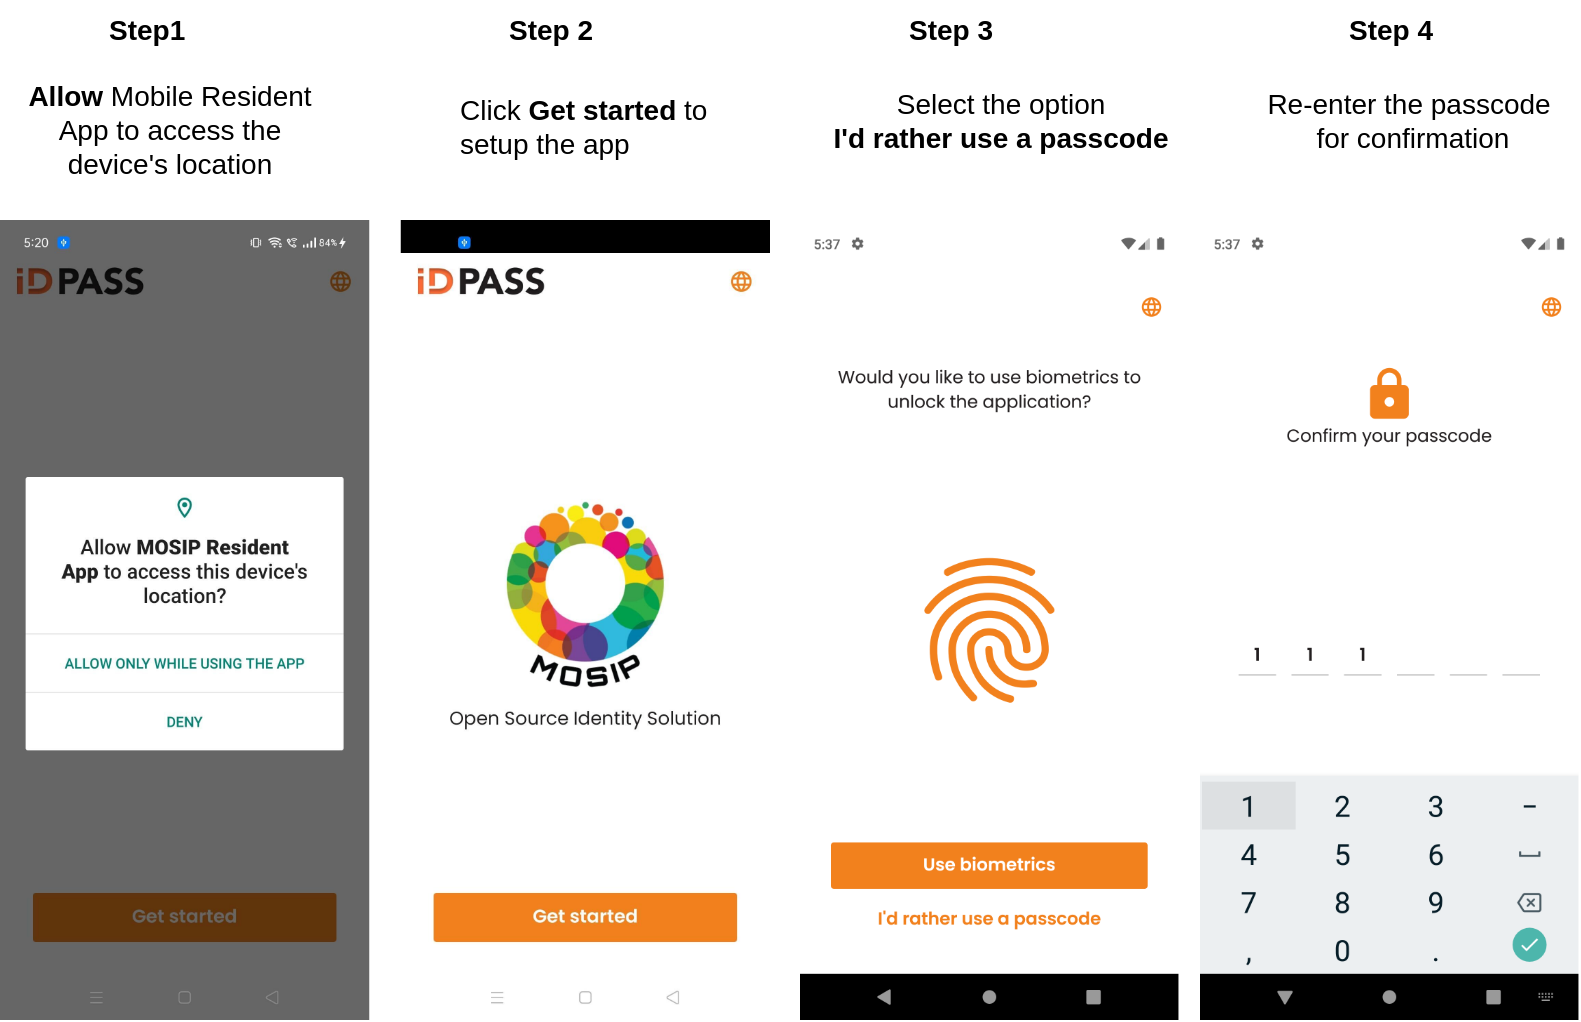 <mxfile version="20.6.0" type="github">
  <diagram id="WcTXMkXAZPkIVGcOne6c" name="Page-1">
    <mxGraphModel dx="1022" dy="468" grid="1" gridSize="10" guides="1" tooltips="1" connect="1" arrows="1" fold="1" page="1" pageScale="1" pageWidth="850" pageHeight="1100" math="0" shadow="0">
      <root>
        <mxCell id="0" />
        <mxCell id="1" parent="0" />
        <mxCell id="jC_GRC3mGiHywEdxovKj-1" value="" style="shape=image;verticalLabelPosition=bottom;labelBackgroundColor=default;verticalAlign=top;aspect=fixed;imageAspect=0;image=data:image/jpeg,/9j/4AAQSkZJRgABAQAAAQABAAD/2wBDAAcFBQYFBAcGBgYIBwcICxILCwoK&#xa;CxYPEA0SGhYbGhkWGRgcICgiHB4mHhgZIzAkJiorLS4tGyIyNTEsNSgsLSz/&#xa;2wBDAQcICAsJCxULCxUsHRkdLCwsLCwsLCwsLCwsLCwsLCwsLCwsLCwsLCws&#xa;LCwsLCwsLCwsLCwsLCwsLCwsLCwsLCz/wAARCAkkBDgDASIAAhEBAxEB/8QA&#xa;HAABAAIDAQEBAAAAAAAAAAAAAAYHBAUIAwEC/8QAZRABAAEDAgIEBQ0LBwkF&#xa;BgILAAECAwQFEQYHEhMhMRRBUWGBCBYiMjZUcXSRobPR8BUjN0JSVXKUsbLB&#xa;MzVTYnN1khckNEOCg6LC4Rhjk8PSJkRFVtPxJUejpOJkhIUnZWal4//EABsB&#xa;AQADAQEBAQAAAAAAAAAAAAACAwQBBQYH/8QANBEBAAICAQMCBQEGBgMBAAAA&#xa;AAECAxEEEiExIkEFExQyUWEzQnGBocEGFSMkUpE0sdHh/9oADAMBAAIRAxEA&#xa;PwDQgAAAAAAAAAAAAAAAAAAAAAAAAAAAAAAAAAAAAAAAAAAAAAAAAAAAAAAA&#xa;AAAAAAAAAAAAAAAAAAAAAAAAAAAAAAAAAAAAAAAAAAAAAAAAAAAAAAAAAAAA&#xa;AAAAAAAAAAAAAAAAAAAAAAAAAAAAAAAAAAAAAAAAAAAAAAAAAAAAAAAAAAAA&#xa;AAAAAAAAAAAAAAAAAAAAAAAAAAAAAAAAAAAAAAAAAAAAAAAAAAAAAAAAAAAA&#xa;AAAAAAAAAAAAAAAAAAAAAAAAAAAAAAAAAAAAAAAAAAAAAAAAAAAAAAAAAAAJ&#xa;dFvwj11AHOnpd3EgDjoAAAAAAAAAAAAAAAAAAAAAAAAAAAAAAAAAAAAAAAAA&#xa;AAAAAAAAAAAAAAAAAAAAAAAAAAAAAAAAAAAAAAAAAAAAAAAAAAAAAAAAAAAA&#xa;AAAAAAAAAAAAAAAm2j8tMjVNAxtUr1bFxLeRE9GLvZ3TMfB4kJWhxZp2bkcv&#xa;OFdNwsO/k3arUXZotUTVMbUR5O72wNPqXLWdO0zJzPXBp97qLVVzq6Ku2do3&#xa;2hB2Vm6ZnaZci3nYd/Frnui9RNO/wbtrwbqOjaZrvX65h+F4nVVURR0IuRFX&#xa;ZtPRnsns3gGit267tyi3bpqrrrmIiI75me6ITrH5W3rOLbu61ren6RXd9pau&#xa;VRv8HbMR8m6K3NUoxOJq9T0m14Lbt5E3caiaYnoRv7GNu7sees6xl67ql7UM&#xa;6vp3rvk7oiO6IjxRANtxPwPqPDNq3k112svBu9lORY9r5omPF5vE1mh6FncQ&#xa;6jGFgWuncmN5meyminyzPihPOGK6q+TGvRnduNTNVOP0+7fanbb/AG9vS/PC&#xa;lU8P8pda1uz7DKyauqt1x3xHZRG3wTVMgxp5UVVVV42PxHp17Ppjtxu6fmmZ&#xa;/wCFB9Q0/J0rULuFmWptX7M7VUz9u7yPLHyr2LlW8mzdqt3rdcV0Vx3xMeNY&#xa;XNK1bz9N0HiCi3TTXmWIi58kVU/JvIK4AAIjcfNux9T/AIe49MtrWtHjT534&#xa;3mvSla1nWzxv3XZuWop6yiqjpxFVG9O28T3THmbbA4c1G/p8axcwL1zSrdcd&#xa;dct7RPQiYiroxPb2eXbaPRKa8Z4lvimrR8PQdKnw3wKjKoiOhRTGPPZFE9sd&#xa;07bR3RvOz38/Pw481ccRGvee3bTwsfFyXxzffftqPyrF9ZWo6bl6TqFzAzbX&#xa;VZFvbpUdKJ23iJjtjeO6WLDL8Zw4snFnNWI7a1LZ8Ky5KciMU/8AQA+BfZgA&#xa;AAAAAAAAAAAAAAAAAAAAAAAAAAAAAAAAAAAAAAAAAAAAAAAAAAAAAAAAAAAA&#xa;AJdy0waNQ4vpsXcCxm2Oor62Lvdbp7ulHn7Yj0+LvgMLhDhDI4szb1u3kUYt&#xa;jGoiu7erp3237to7PJ5u5Iv8m+gf/Pmnf4aP/qM/hSzg42Jx7Z0y7NzDt421&#xa;qqfJ0Ln7O5VoJXxZwNc4ZwcXPsaja1HByZ6FN63Tt27bx3TMbTEeKfEiix82&#xa;mxXyV4coyq6rdidQ2uV007zTT0r28xHmhgcy9MxNOy9Mo07As2MGcWOpv257&#xa;b8dntvg3j5fRAQcAG40HhXV+JL3Q07DqrojsqvVexoo+Gf4R2p3jcnsXFx4u&#xa;63rlFmnxxbpimmP9qr6mFhcxNXydF0/QuHdNot50W+rqrt0RPd46Ke6OztmZ&#xa;ZuPyrz8+PuhxPrnV1zG9cdLpzHw11TtHo3gHpHLzga597s8UffPjlmfmiGHq&#xa;fJzMos9dpGpWsynbeKLlPVzMeaY3ifmZsct+Db33qxxR0rvdt4RZq+aIhj3+&#xa;B+LODZ8N4d1KrLs0ds2bfZMx57c701ejt8kArnUdMzdIzJxc/Frx7tP4ldO3&#xa;yeKY+BiplxXx7XxPoOLhX9OtWcuzcmbtzbydkRRv207+OPNCGgNjTw/q06PV&#xa;qkadf8Bj/W9D2Pw/B5+5i4V2zZz8e7ftdZZt3KZuUeWmJ7Y+ReGoapqlnjjA&#xa;wbGL4foOo4sRFu3RHRop7qqt/JEdHzbVbQCmdG0DU9fyeo0zDryJjvqjspo+&#xa;GZ2iEs/yO8SdT0+swel+R1s7/u7fO+Z12vgzjHL0HC1m7haVlXKJu12dprs0&#xa;z4o8kxHZvHbtt8Daddy96/o//i2/T6v7qdO5t0v0t/8AlBANY0DU9AyYsanh&#xa;148z7SZ7aZ+CY7Ja5vuJtfy9TvRgTql/UNPwrlUY9y9TEVVx5avL5pnxeRoQ&#xa;AAAb7hbg7UeLa8mnT68a3TjRT05uzMR277RG0T5Aa3SMKnUtawcCqroU5WRb&#xa;szMeKKqopSnmJwZg8I14HgN+/coyor3i7tMxNPR7ujEflNNoOJdwOYGm4d+K&#xa;ab1jUrVqqI7t4uRE/sTvnf8A/BP9/wD+WCqHtaw8m9aquWse7ct0980UTMR8&#xa;j7g27V7Px7d+roWarlMVz5KZnt+ZYvGPE2vcN8VUaVo/+ZYGNRbjGsW7UTTc&#xa;iYjzdvb2ArMTDmbh42LxXbqsWqLFzJxbd7It091Fyd9+zxdkQxuC9Dxsy/f1&#xa;fVfYaTpkdZe6X+sq/Ftx8P8A08YI3VbrtztXRVR8NO3Y/Cc83dp40omOyPBb&#xa;f7ZTaxi1xquJpVvTcaeE69P6Vy91UdH2u/S6fl32/aCkBJNR0LC0fhHHycvp&#xa;/dTUK+sxrfS26uxH41Uefxf/AHRsBvdW4fvaHw9puRlxTF7Ud7tNH41FERG2&#xa;/Z2b9LdseXPC3rk4iiu/Rvg4e1y95K/yaPT+yEu5l8K8Q8R69YuabgdfiWMe&#xa;KInraKfZTMzPZVVE92wKjGdquj52h59WFqFqmzkRETNEV01bRPd7WZiPgYIA&#xa;AAAAAAAAAAAAAAACbZnNLXLunYuJgdDTosURRNdumKpr2jaPbRO3oQu3NNNy&#xa;iaqenETG8d28eTsWTk8M8M8Y2bGboOpYuk3ooii7h3do2mPn9PbEgzeEtXuc&#xa;wtI1HQdcpovX7drrLOR0YiqPFv2dm8Tt3eLsVZYxb+Ve6nHsXL1z8i3TvPZ5&#xa;oWbjXtG5a6Jm+D6la1LW8unq46rbo2/J3b7RHf5+zsQfhXiW/wAKaxVn49ii&#xa;/M2ptTRX5J2ns27u6AaaaZpmqmqnaY7JjyJJwbwdkcUZtVVdXg+nWO2/fnsi&#xa;Ij8WPFvt8kMXBot8U8Y0/dHKtYNGbequXbnZTTRHbVMRv2R5IWlrmn6Xm6BY&#xa;0PR+JtL0rTqKdrlEXaaqrnwz0o7PL5QQbjbizFzbFrQNEo6rSMPsjo/62Y8f&#xa;wft722xf845A5VNvtqsX/ZRH9pTP7JazP5f6dhabk5Vvi3TsiuzaquRZo6O9&#xa;cxG/Rj2fj7nzl/xJp+DZztC1mehpuoxtNfit1TG3oiY8fi2gEJWTzA/zfl3w&#xa;ni3Oy71VM9H4LdO/ybvzY5b6Pi5cZmXxPg16VTPS7Koiqunyd+3yNFx/xRa4&#xa;m16icSnbBxKeqs9m2/lq28W/i80QCKgAHiHzxPr/APDVo3eP4PmPj1e1JTjh&#xa;3iG5k8FZfDU6ni6fdqq6NmvJp2ortVb9OjpRG1Pl3nffpbR5pLNMcM6zomp3&#xa;db02zj2NKs416npTcru0R47dFMbzTM7bVfNt2KktzTTdpmqjpxExvHdvHkSz&#xa;jjifSOIren06bgV4041M25muimnajs6NMRTM9kdu0eLxNPK+Gb5ERT7bb32j&#xa;t2YOPzdYZm3mutNHr2r3Ne17J1O5ai3N+Y9jHdEREUxHyRDX+OXzupIa/i1a&#xa;YeBOOPHaIR+GTbJzIvP6gD88fcAAAAAAAAAAAAAAAAAAAAAAAAAAAAAAAAAA&#xa;AAAAAAAAAAAAAAAAAAAAAAAAAAAACX8sKbM8dYvW5dWLMU1Tbijs62r8ifNM&#xa;fs2RBtuHOIsnhnUK83EtWK702qrcdZRv0N/HHkmP2dgLF0eciq9zDqy8WjGv&#xa;TY9lap7Yj2Fzbt8e8dqpFjctcynVJ4kwcvLpjN1axtRXcn287VxPydOOx5f5&#xa;GeIffWm/+LX/AOgGXd63/I7wt1FiL937px0LVfdXPTu7Uz5p7mDzbiieIMSu&#xa;rIqqyarEdbjdLpU4/kimdo7/APr42bxrjxw3y50bh+7mWq9RsZM3p6qe6PZz&#xa;vHdMbTVER3Ibr/E+bxHbw4z6bU3MS30Ouijaq556pBpgAbHQtcy+HtVt5+FN&#xa;MXKOyYn2tdM99Mx5E30jhXWuYNr7s61q/U4UzPV0+27I7J2p7KaI+2yt2VRq&#xa;Wbb02vTqMq7GJVX1k2oq9jNW22+wLPp5ZcI5c+DYXEk1ZXdtF61c7f0YiJ+d&#xa;qcieKuW+oW9PsZtGVi5cTRjxVO9O/dE9GfaTG9PmOKOXGHw/wjTq1jUq7l+j&#xa;odKJ26Fe+0ew27ezv8fYhORqOTqmVYq1LMu3otxTa6c+ymiiPJ3b7AsHP5ZW&#xa;q9IvU0an1/Elu34VkWprjauJ748sfD+zeNqyWhlcBaVj4uVrtfEd/wC5NzEj&#xa;qrsVb3K6pjbae7eOzbo9nk7NlXALZ4B4lyNY4Wv8NW83wLVLVqYw70+OmPF8&#xa;Md3wd3cqZ6Y9+7i37d+xXVZuW5iaK6OyYmO7YHvqeFm4Go38bUaK6Mqmr75F&#xa;ffv5d/Hv5UkrzuIrPLWnTa9J6Gk1VdKMrqp326XS7/Jv3Tt5ki0TjHh3ie5i&#xa;WuLsSxTnY8x1eVVTtRc81e3d8E+x+DuS2KOLKuKOui7pl/h27Tt0Pxabcejf&#xa;pbfDT8AKBEj47t6Ja4qvU6DNHgvRjp9X7SK/HFHm7u7s8iOACVcs7dFzmJpl&#xa;NcRMb3J2nyxbqmPkbXnHbpp4yx5pppiasOiZ28c9OuP2RANLmcB6tg8J2+Ib&#xa;tWN4JVboudCK56cU17RTO223jjxplyP/APjf+4/8xteI/wAA9n4jh/tttVyP&#xa;/wDjf+4/8wEU/wDzk/8A55/56V87/wD4J/v/APy0U/8Azi//AJ3/AOelfO//&#xa;AOCf7/8A8sFdcO6XGtcRYOm1V9XRfuxTM0+KPHt6O5Nda5jahoet16XpWPYo&#xa;wtMqnHtxfpm5VPQ9jO9Uzv4uzbxIBhZl7Ts+xmY1XQvWK4uUT54THK4i4N1v&#xa;J+6GraPqFvOq2m7GLXT1dyfL2zExv5gfnjLSbWpZ+iarhdKzXxBTEzbuVzMU&#xa;XN6Yntn8X2UfbsSPiPgrVrmjYOg6J4NTp2NT1l2uu9FM37s99Ux5I8X/AEhA&#xa;eKOJKuIsyxNvHpxMPEtxZx8ejut0x/FowWXzb0HM+6VOs/evBaLVuz7f2XS7&#xa;fF5Ef4OsX8+b1WfnZNGgadT12Vb6c9CY8VHR7t5nxMXjXiHH4m16jOxrFyzR&#xa;Fmm1tc233jfyNNbz8q3gXcGi/cjFu1xXXZir2MzHdOwLJztN0TW9R0y7rc50&#xa;5+v0RXj9RNMW8aiey3TtPkjvVvqWFOm6rmYNVXTnFu12ZmPH0Z6P8Ei0zj/N&#xa;07T8bHqwMHLvYUTTi5N+1vXaifFHb4vEjF+/cysm5fvVdO5drmqufLM9sguP&#xa;g/irg3hnh2xgU6tTVen2V6uMe77Oue/8XujujzQmPEOuY/DmhZGo3u3q42oo&#xa;7unXPtaft3Q5+4TwfujxbpeL0d6asijeP6sTvPzQ3/Mziv7va74FjV74OFM0&#xa;07d1dfdVV/CP+oIjnZt/Us+9m5VfWX71c1Vz55/h5GOAAAAAAAAAAAAAAAAA&#xa;AAAAAAAAAAAAAC7Dnyce3VjnUqsuGmavTeNwbGwPT/zrmf8AL+kMP+U8X/ib&#xa;AMXI52fk6+bbbTg4mHB+zjQAxtQAAAAAAAAAAAAAAAAAAAAAAAAAAAAAAAAA&#xa;AAAAAAAAAAAAAAAAAAAAAAAAAAAAAAAAAAAAAADIuahmX8S3jXsq/csWv5O3&#xa;XXM00fBHdDHAHtOXkVYtGLVfu1Y1M9Kiz0p6MTPjiO54gAAAybeoZlrDrxLe&#xa;Zfoxqvb2YrmKJ+GnuYwAAD0x797FyKL2Pdrs3LfbRXbq6Mx8Ex3P3l5mVnX+&#xa;vzMm7k3ttunermqdo88vABlV6pqF3Aowbmbk14lPtLE3ZmiNvJT3PmFqWdpt&#xa;dVeDmX8SuqNpmxdm3vHk9jsxgH762vret6dXWb79Px7+Xd7Zmo52pV0V52Zf&#xa;yq6I2ib12bkxHkjdjAAAAAAAAAMvTtRvaXk1ZON2Xurqt0V/kdKOjMx59pnb&#xa;yMQAAAAAAAAAAAAAAAAAAAAAAAAAAAAAAAAAAAAAAAAAAAAAAAAAAAAAAAAA&#xa;AAAAAAAAAAAAAAAAAAAAAAAAAAAAAAAAAAAAAAAAAAAAAAAAAAAAAAAAAAAA&#xa;AAAAAAAAAAAAAAAAAAAAAAAAAAAAAAAAAAAAAAAAAAAAAAAAAAAAAAAAAAAA&#xa;AAAAAAAAAAAAAAAAAAAAAAAAAAAAAAAAAAAAAAAAAAAAAAAAAAAAAAAAAAAA&#xa;AAAAAAAAAAAAAAAAAAAAAAAAAAAAAAAAAAAAAAAAAAAAAAAAAAAABrMvXcfD&#xa;yq7FdFczTt3bbdsbvH1z4n9Fd/wx9aHXWFkYrzG4huRj4OZbzsaL1umqI7u3&#xa;zMhOP0QmNdgYGdq9jT70W7lFyZmN+zZi+ufE/orv+GPrQm9Y7JxjtMbiG5Gm&#xa;9c+J/RXf8MfWeuXE/orv+GD5lXfk3/DcjVUcRYM9/WUf7LLs6nh3/aX7fwdz&#xa;sXr7IzjtHmGUEbT3CSAAADC1bU7OkYXhN+mqaN4o2o84M0Rf1/ab73yf8MfW&#xa;ev7Tfe+T/hj6wSgRf1/ab73yf8MfW+0ceaZPfavx/sx9YJONLjcW6PkTERkd&#xa;XP8AXp2be1dt3qIrtV010T44B+wAAeGbmWtPwrmTe9pbjedge4i/r+033vk/&#xa;4Y+tmaZxXg6pmxi2qLtuuY7OnTER2A3gAAAAPHJy8fCs9bkXabdEeUHsInm8&#xa;eYlmaqcTHrv7eOfYw1lfH+ozP3vFxYjz01T/ABgE/ECtcwMyKvv2HYrj+pvT&#xa;9bcYHHGnZExRforxZ8/bT8sAko/Fq7bvWouWqqa6J7pjufsAGt1LX9P0vsyL&#xa;/s/6OjtkGyEKyOYPstsXA7PLcq/hDF9f+o+9cT/DV9YJ+ITj8wau7JwKfht1&#xa;fwlIdN4j07U/Y2bvQufkV9kg2oAAAAAAAAAAAAAAAAAAAAAAAAAAAAAAAAAA&#xa;AAAAAAAAAAAAAAAAAAAAAAAAAAAAAAAAAAAAAAAAAAAAAAAAAAAAAAAIlrVv&#xa;fWb/APs/uwwupSXM0arJzK78XaY6W3Z0fJEQ8vuBV/T0/wCFhtS++0PVx5sc&#xa;ViJl78PxtpUR/Xls2Np+JOFidVNXT7d2S2UjVYh5uSYm0zCN8R09LNt/2bU9&#xa;S3Ovf6bb/Ra7Zgyz6pevx6/6cMfqTqW1wNOnNprmK6aOh/VZf3Aq/p6f8Lla&#xa;XmNxDtsmOs6mUe6l+ZtS39ehX49pXRX8zAv4l2xO121VR+xya2r5h2t6W+2X&#xa;hi6jl4VX3uvs8k9sJJpur2c6noT97vfkfUjU24eW1VquK6OyY7lmPLMKsnHi&#xa;0J0MDSNQjOxPZfylvsrhnt1Z3G4eTavTOpEe439zv+9p/ikKPcbe57/e0/xd&#xa;cVxsbP22GhYFrUtWt4t2qqKK9+4Gs2Nlh+sXTf6W/wD4o+p4XuAcWaPvGZdo&#xa;n+vTEx82wIHsztL1jM0jIi5j1+w8dE+1mPgfrVNJydIyuoyKf0K47pjzMHYF&#xa;s6TqdnVsCjJs9m/ZMeSfIzUA4EzKrWp3cSavYXbe8R54/wCifgIbx3qO1qzp&#xa;9FXf98r+DxJhXcptWqrldXRoojeZ8kQqXU86rUtTvZVX+snsjyU+KPkBh7PX&#xa;EyK8PKt5Fv29uYmPQ/IC38TIozMO1kW/ZUXKImHsiXAmpdbiXNPrq7bXs7f6&#xa;M98eiUtAABianqVnScCvKvd1HdEeOfFEKu1PVcnVsqq9kV/oUR3RHkhv+O82&#xa;buoWcOKvYWqN5jzyi1MA/Oz7s2uh6He1rJqot1dXbo9vX5Ews8D6Vbo2r625&#xa;Plmrb9gK62fNk9zOBMW5RVOHfrt1+KK+2Gs0ThHIu6lXGfa6FjHnt/rz5vMD&#xa;N4HwtQt0VZNd2qjEqjai3P48+XzQmL827dNqiKKKdqIjaIh8u3ItWa657qI3&#xa;+QEb4r4kq02jwPEq/wA5qjtn8iPrQCqqq7XVXXV0pnxy9czIqzM29kV99yuZ&#xa;eYPzsbJZofBk5mNRk5t2q3RXG9FFHfs3c8FaRNG0UVxPl6YK42fuxau3b9FF&#xa;imqbkztREJRq/BV3Es1XsGuq/RHfbmn2UR5tu9uuGOG6dMsxlZNO+VVHd/Rx&#xa;5PhBtNHsZePpVm1m3euvxHbPk83oZwAAAAAAAAAAAAAAAAAAAAAAAAAAAAAA&#xa;AAAAAAAAAAAAAAAAAAAAAAAAAAAAAAAAAAAAAA/Ndym1RVXXVtEHgiH6eV3K&#xa;sWey5dpjzNNmardvz0LP3u35u+WFdsXLO03Kdun2xHjYr8nX2w2Y+N/ylIPu&#xa;nh/0/wDwz9T3tZVi92W7tM+ZHPBLngfhPR9hvs87Vm5e6U2qd+h27R3q45N4&#xa;8wnPHprtKVjQ4erXbExRe9nb+eG8t3KbtEV0VbxPc2Y8tb+GW+KaeX6AWqgA&#xa;AAAAAAAAAAGqzNdtYeVXYqsVVTTt2x543ePrns+97nzNbrNvfWL/APs/uww+&#xa;qY7ZZidPTpx6TWJ0mGBmU52NF6mnoRvtt8DJazh+NtLiP68tm1UndYl5969N&#xa;piEe17/Tbf6LXNjr3+m2/wBFrvxXnZfvl7PH/Zw3XD8+wvfDDcNNw97S98MN&#xa;y3Yvsh5fJ/aSPzct0XaOjXT0ofoWs8dvCOalgeB3Iqo/k6+7zeZr5p3SrUbU&#xa;XsC5T5I3j0Is87NXpt2ezxsnXTu9dKvzianbn8Sr2E+lLUKq7KonyJnanpWa&#xa;KvLENHHt20ycumpiX6R7jb3Pf72n+KQo9xt7nv8Ae0/xaWFXbdcJe6TH9P7G&#xa;lZ2iahb0zVbeVdpqmijfsgFriLev3A973/med7j/ABoo+84dyZ/r1REAce9X&#xa;4BiRP8p1k7fBt2/wQdl6pq2Rq+Z1+R4uyiiO6IYgN1whE+ujF28lf7srLQLg&#xa;TDm5qd7Lmn2Fq30I+Gf+iegjnGmpeCaR4NRV7PJ7P9mO9XlLbcT6j90tbuVU&#xa;1b27X3uj0NUDP03SLuo42Zdt92Nb6fw+b5GAsrhTTvAtBt9On2eR98r+Ce6P&#xa;kQTXNPnTdYv4/R9hvvR+jPcD8aLnTpmrWMmO6J2r+Ce9bFFUVURVT3THYpqV&#xa;jcG6lGbo0WaqvvmN7Cfg8QJAACtOL4mOJL2/kp/Y0qZcc6VXM29Rt070RHQu&#xa;beLyShoJlwJnWLdN/ErqpouVzFdHnhM1M7zTO9PZMd2zd4HGGqYVMUV1036I&#xa;8Vz6wWWIrg8eYV3anKsXLE+WPZQkmLl4+bZi7jXbd6ifHQD2Y2pRM6VlRT39&#xa;VV+xkvlVMVUVUz3TGwKapfWdrOmXNL1K5j1U7Ud9ufLT4mCOrW0XNsZ2lWLl&#xa;mqnspiJjyTEbbM9T+Jm5On3usxrtVuvzJDg8d5lnanKsUXo8sexkcT8aLT+L&#xa;9LzZiiqvwaufFc7I+Xub2Jiad4AAAAAAAAAAAAAAAAAAAAAAAAAAAAAAAAAA&#xa;AAAAAAAAAAAAAAAAAAAAAAAAAAAAAAAAAAAaHVMub9/qaPaUdnwy3WTd6nFu&#xa;XI/EjsRrHx7uVNUWqd5hi5N57Uq2cakffLdadptOPRFy5Tve/Y1eRVObqW1P&#xa;jnoR8D816bl2rVVdVraKI3n2UPKxjXcivoWqelMRv5Ga1p1FYrporWNzbqSf&#xa;qKPB+o6PsNuht5kfxpnB1KIq/FnoT8D79y83+i/4oY9/Gu49cUXaejMxv9tk&#xa;sl5nU9OtI46Vjdere261HTab9NVy1Ttcj52DpWXNi/1NftK+z4JeFvTcuu3F&#xa;dFreJjePZQ872NdxZiLtPQme77Q5N5i0XiNOxWOnomdpSPLFu9diW7nliHq9&#xa;SJ3G3mzGp0AOuAAAAAAAAAAIxq388Xv9n92GJPtWVq387Xv9n92GLPtXl3+6&#xa;XvYfshIdC/m2P05bFrtD/m2PhlsXo4/th42b75R7Xv8ATbf6LXfitjr3+m2/&#xa;0Wu/FYMv3S9bj/s4bnh72l74YblpuHvaXvhhuW3F9kPLz/tJAFqh5ZMxTiXJ&#xa;n8iURo9qkGuZUWMHqo9vd7I+BH6PasOee+nqcOuq7K49il+N/oln9CP2Inbt&#xa;zdvUW48cxCXxEU0xEeLsS40eUObPiH1HuNvc9/vaf4pCj3G3ue/3tP8AFsec&#xa;rsGw0LBtalq1vFu9KKK9+7zDrWbPuywfWLpv9Lf/AMUfU+xwLpnjrv8A+KPq&#xa;HFfUwz9L0fL1a/FGPa9h46/xYT3G4S0ex2+D9ZMf0lW/zdzcW7Vuzaii1RTR&#xa;RHdEU7RAMXStMs6VgUY1rxdsz5ZY3EmpfczRL1ymra5c+92/hnx+htVe8a6j&#xa;4VqsYtFX3vGj/ikEbpZ+i4E6jq1jG6PsJnev9GO9gsrTtTyNJvVXcboxXMbd&#xa;tO/YOrbiIinaO6ES460/rMeznUU9tv73X8E9zRevTWPy7f8AgeWTxTqWbiV4&#xa;9+qibdyNpjoDjUtxwrqP3O1u3FVW1m997r/h8ktO+dsTEx4gXMNZw9qP3S0a&#xa;1en28R0K/hhswfKrdNyiqiummaJjaYnu2QzV+CaunVd02rs/oZ/hKaAKhycH&#xa;Kwq+hk49dmfPT+xjbLlrt0XaOhcopronxTTvDS53CGl5lNU27Xg1flt9kfJ3&#xa;ArPZk4Gfk6bkxfxq+hMfJPmlm6zoWTo16Kbvs7dXta47pavYFp6DrFvWdPi9&#xa;T2XKOy5R5J+ps1dcD5FVnX+pj2l63MTHwdsLFBg6ppONq+N1ORT3e0rjvj4E&#xa;H1LhDUMKaqrFHhVnxdDv+RYwCm6rdVuehXTVRMeKadn42W/lYOLm0dHJx6L0&#xa;een9iN6nwPj3KKq9Pr6mv8ie2AQPZveHeJr+lXqLN6qq5iT2bfkfB9TUX7Fz&#xa;Fv12L1HQuW52mHlMAuW3VTctRXRVvRMbx8D9NDwZlVZPDlumrt6mubfojtj5&#xa;pb4AAAAAAAAAAAAAAAAAAAAAAAAAAAAAAAAAAAAAAAAAAAAAAAAAAAAAAAAA&#xa;AAAAAAAAAGLqf823tvN+2GDoO29//Z/i2mVa67EuW48cdiNWMi7izVNqroTP&#xa;Z7VhzW6MkWltw168c1hIM/8Am69+i1uhfy9z9Bi16ll3LVVFV3eJjafYx9Ty&#xa;sZF3Hr6VqraZjZVfNWckW0tphmMc1SppNc/0m3+i8Pupm/0v/DH1Me/kXciu&#xa;KrtW8xG3k/Ylmz1vXpiEcOGaW3KQ6f8Azda/RYGu7b2PT/BhW9Sy7VuKKLu0&#xa;URtHsY+p53si7lTE3at5jsj2P1I3zVnH0RDtMU1v1t/pn822fT+1lPLFtdTi&#xa;W7fkiHq9DHGqxDBed2mQBNEAAAAAAAAABF9W/na9/s/uwxZ9qytW/na9/s/u&#xa;wxZ9q8u/3S97F+zhIdC/m2P05bFrtC/m2P05bF6GP7YeNm++X4qtW7k71UUz&#xa;8NJ4PZ/orf8AhhoeIMi/ZzLdNq7cojod0VbNT4bme+bv+OVdskROtLseC1qx&#xa;MSmtFui37SimPgp2fpCPDMz3zd/xy+eF5nvm7/jk+dH4S+ln8pxMxTTvPZDX&#xa;5mt4uLTtTV1lfkoRSqq7c9vXVPw1FFpC2f8ACdOL+XveyLuZk1Xrvf4o8UR5&#xa;IfqI9i/NFOzNwtPuZlfktx3yy97T2b/Tir3ZeiYnSveE1U9lPZR8LePxatUW&#xa;bUUUU7RD9vRx06K6eLlyfMtsR7jb3Pf72n+KQo9xt7nv97T/ABWKldt1wl7p&#xa;Mf0/saVueEvdJjen9gLMAAABjalm0adpt7Kr7rdHz+KFSV3a796u7c7a653n&#xa;0phx3qW/U6dRV3ffLn8IQ2kH0bvhLTvDtboqqp3t4/3yf4LH6i1/RW/8MApv&#xa;Z92XH1Fr+it/4YOotf0Vv/DAKdFlcUaVRmaJc6uimm5a++RtT5P+itR1JuB9&#xa;S8H1KvCrq9hfj2H6UfXCfqcs3a8e/bvW6tq7cxMehbWn5lGdp1nJo7rlESOM&#xa;nuaTG4q0+/q1eFFfQiOyi5Pta58jS8W8S9Lpadg19nddrj92EM2BdAq3A4n1&#xa;XT6It2sjp247qLlPSj62Xd441e7R0aeos+eijt+fcG/46v2aNKt2Kv5auuJi&#xa;PNCBP1eyL2Xequ37tVyufHL8g3fB1uauJbEx+LFUz8iykS4G0uqzZuahcp26&#xa;2Ohb/R8cpPl5dnCxK8i/XTRbogHnqWo4+l4dWRkVbRHdHjmfJDw0fW8bWMbr&#xa;LNW1yPb2574V3rms3tazOsq7LNHZbo8kMCzeu49yLlmuq3XHdNFW0guQVvj8&#xa;a6xZo6NVVq9t+XR9WzHzuKtV1C31dd+m3bnvizT0f+oP3xVkWcniG/VZqpmK&#xa;Yimao8sQ075S/dmzXfvUWbVPSrrnaIHU/wCBbc2+H65n8e9VMfJEfwSRiaVh&#xa;U6dpljFp/wBXRtPw+NljgAAAAAAAAAAAAAAAAAAAAAAAAAAAAAAAAAAAAAAA&#xa;AAAAAAAAAAAAAAAAAAAAAAAAAAA0OqYc2L/XUe0r+aW+fmu3Tdoqorp3ifEq&#xa;y44vXS3Fk6J2wtO1GnIoi3c7L0fO1V+mcHUt6fxK+nHwPbM0m7Yq6dn2dHzw&#xa;wrt65e2i5V0uh2R5Xn5LWiIraO8N2Otd7r4SjrqPB+u6XsNt/Qj2NTObqUTP&#xa;jr6c/A/HhdzwPwb8Tff/AKPO1euWelFqrbpdnZ3l8sXmpTFNIlvNR1GnHpqt&#xa;Wu25+xgaVhzfv9dX7Sj55MPSbt+ene+92/nlvLdum1RFFFO0R3Qvpjtkt1W8&#xa;KL3rjr01foBuYwAAAAAAAAAAAEY1aP8A8Wvf7P7sMSY9imE26J7Zpp/wnV0f&#xa;kU/4WW3H3O9vQpy+msV0wND/AJtj4ZbF8iIinaKdn1orXURDDe3VbaPa/Tvm&#xa;2/0Gs6pM5ppnvppfOro/Ip/wqL4Oqd7bMfJilYrpDuqOqTHq6PyKf8J1dH5F&#xa;P+FD6f8AVP6yP+KH0WZnup3ZNnTcm77W1VHw9iURTTHdTTD6lHGj3lGeZP7s&#xa;NVi6HTTtVkVb/wBSO5tKKabdEU007RHih9F9Mda+GS+W1/uAE1Yj3G3ue/3t&#xa;P8UhfKqablO1VNMx5JBTe0/kt1wlE+uTH9P7Fj+D2P6C3/hh9os2qZ3ptURP&#xa;mpgH7AAfi7dps2a7tfZRRG8/BD9kxE07TT2AqLUcuvUNSvZNX+sns+DxMfaf&#xa;yVw+D2P6C3/hg8Hsf0Fv/DANFwXp/gmj9fVT7PInf0R2QkL5EREbRTtEPoAA&#xa;PkxE07T3Kr1zT507WL9iKfYb70fBPctV+KrNu5VvVRTPw0gp3afyU04E1De1&#xa;e0654vvlv4PHCW+D2P6C3/hh9os2rc70UUxPmpgEN1vguvrKsjTO2J7Zs+T4&#xa;PqRK9jXcevq71qq3MeKadlxPK/iY+VT0b9i3cjz0gp7Y2Wfd4V0a7O84dMfo&#xa;VTH7H5o4S0a3O8Yfy1zP8QVpRbqqmKaKd58kJNoXB9/KuUX8+nqbEdvQ8df1&#xa;QmuLpuFh/wCj4tq38FLJB+bdui1ai3bppoopjaIjxQxtT0zH1bDqxsins74m&#xa;O+J8sMsBWeqcLZ2mVVVU0dfY8VdFP7YabbbsXKwsjR9Py/5bDtV+fogqXZ92&#xa;WXPCGiz2+C/JXVH8XtZ4Y0ixO9OFRP6fb+0Fb4eDk51yLeNYquT5qexPOHOF&#xa;6NJ/znI6NzKmOzbuo+BvrVm1Yo6NqimiPJFOz9gAAAAAAAAAAAAAAAAAAAAA&#xa;AAAAAAAAAAAAAAAAAAAAAAAAAAAAAAAAAAAAAAAAAAAAAAAAAPK7i2L38pap&#xa;q/2XqOTET5diZjwxPuZh/wBB88va1i2LP8napo/2XqIxjrHiHZvafMgCaIAA&#xa;AAAAAAAAAAAAAAAAAAAAAAAAAAAAAAAAAAAAAAAAAAAAAAAAAAAAAAAAAAAA&#xa;AAAAAAAAAAAAAAAAAAAAAAAAAAAAAAAAAAAAAAAAAAAAAAAAAAAAAAAAAAAA&#xa;AAAAAAAAAAAAAAAAAAAAAAAAAAAAAAAAAAAAAAAAAAAAAAAAAAAAAAAAAAAA&#xa;AAAAAAAAAAAAAAAAAAAAAAAAAAAAAAAAAAAAAAAAAAAAAAAAAAAAAAAAAAAA&#xa;AAAAAAAAAAAAAAAAAAAAAAAAAAAAAAAAAAAAAAAAAAAAAAAAAAAAAAAAAAAA&#xa;AAAAAAAAAAAAAAAAAAAAAAAAAAAAAAAAAAAAAAAAAAAAAAAAAAAAAAAAAAAA&#xa;AAAAAAAAAAAAAAAAAAAAAAAAAAAAAAAAAAAAAAAAAAAAAAAAAAAAAAAAAAAA&#xa;AAAAAAAAAAAAAAAAAAAAAAAAAAAAAAAAAAAAAAAAAAAAAAAAAAAAAAAAAAAA&#xa;AAAAAAAAAAAAAAAAAAAAAAAAAAAAAAAAAAAAAAAAAAAAAAAAAAAAAAAAAAAA&#xa;AAAAAAAAAAAAAAAAAAAAAAAAAAAAAAAAAAAAAAAAAAAAAAAAAAAAAAAAAAAA&#xa;AAAAAAAAAAAAAAAAAAAAAAAAAAAAAAAAAAAAAAAAAAAAAAAAAAAAAAAAAAAA&#xa;AAAAAAAAAAAAAAAAAAAAAAAAAAAAAAAAAAAAAAAAAAAAAAAAAAAAAAAAAAAA&#xa;AAAAAAAAAAAAAAAAAAAAAAAAAAAAAAAAAAAAAAAAAAAAAAAAAAAAAAAAAAAA&#xa;AAAAAAAAAAAAAAAAAAAAAAAAAAAAAAAAAAAAAAAAAAAAAAAAAAAAAAAAAAAA&#xa;AAAAAAAAAAAAAAAAAAAAAAAAAAAAAAAAAAAAAAAAAAAAAAAAAAAAAAAAAAAA&#xa;AAAAAAAAAAAAAAAAAAAAAAAAAAAAAAAAAAAAAAAAAAAAAAAAAAAAAAAAAAAA&#xa;AAAAAAAAAAAAAAAAAAAAAAAAAAAAAAAAAAAAAAAAAAAAAAAAAAAAAAAAAAAA&#xa;AAAAAAAAAAAAAAAAAAAAAAAAAAAAAAAAAAAAAAAAAAAAAAAAAAAAAAAAAAAA&#xa;AAAAAAAAAAAAAAAAAAAAAAAAAAAAAAAAAAAAAAAAAAAAAAAAAAAAAAAAAAAA&#xa;AAAAAAAAAAAAAAAAAAAAAAAAAAAAAAAAAAAAAAAAAAAAAAAAAAAAAAAAAAAA&#xa;AAAAAAAAAAAAAAAAAAAAAAAAAAAAAAAAAAAAAAAAAAAAAAAAAAAAAAAAAAAA&#xa;AAAAAAAAAAAAAAAAAAAAAAAAAAAAAAAAAAAAAAAAAAAAAAAAAAAAAAAAAAAA&#xa;AAAAAAAAAAAAAAAAAAAAAAAAAAAAAAAAAAAAAAAAAAAAAAAAAAAAAAAAAAAA&#xa;AAAAAAAAAAAAAAAAAAAAAAAAAAAAAAAAAAAAAAAAAAAAAAAAAAAAAAAAAAAA&#xa;AAAAAAAAAAAAAAAAAAAAAAAAAAAAAAAAAAAAAAAAAAAAAAAAAAAAAAAAAAAA&#xa;AAAAAAAAAAAAAAAAAAAAAAAAAAAAAAAAAAAAAAAAAAAAAAAAAAAAAAAAAAAA&#xa;AAAAAAAAAAAAAAAAAAAAAAAAAAAAAAAAAAAAAAAAAAAAAAAAAAAAAAAAAAAA&#xa;AAAAAAAAAAAAAAAAAAAAAAAAAAAAAAAAAAAAAAAAAAAAAAAAAAAAAAAAAAAA&#xa;AAAAAAAAAAAAAAAAAAAAAAAAAAAAAAAAAAAAAAAAAAAAAAAAAAAAAAAAAAAA&#xa;AAAAAAAAAAAAAAAAAAAAAAAAAAAAAAAAAAAAAAAAAAAAAAAAAAAAAAAAAAAA&#xa;AAAAAAAAAAAAAAAAAAAAAAAAAAAAAAAAAAAAAAAAAAAAAAAAAAAAAAAAAAAA&#xa;AAAAAAAAAAAAAAAAAAAAAAAAAAAAAAAAAAAAAAAAAAAAAAAAAAAAAAAAAAAA&#xa;AAAAAAAAAAAAAAAAAAAAAAAAAAAAAAAAAAAAAAAAAAAAAAAAAAAAAAAAAAAA&#xa;AAAAAAAAAAAAAAAAAAAAAAAAAAAAAAAAAAAAAAAAAAAAAAAAAAAAAAAAAAAA&#xa;AAAAAAAAAAAAAAAAAAAAAAAAAAAAAAAAAAAAAAAAAAAAAAAAAAAAAAAAAAAA&#xa;AAAAAAAAAAAAAAAAAAAAAAAAAAAAAAAAAAAAAAAAAAAAAAAAAAAAAAAAAAAA&#xa;AAAAAAAAAAAAAAAAAAAAAAAAAAAAAAAAAAAAAAAAAAAAAAAAAAAAAAAAAAAA&#xa;AAAAAAAAAAAAAAAAAAAAAAAAAAAAAAAAAAAAAAAAAAAAAAAAAAAAAAAAAAAA&#xa;AAAAAAAAAAAAAAAAAAAAAAAAAAAAAAAAAAAAAAAAAAAAAAAAAAAAAAAAAAAA&#xa;AAAAAAAAAAAAAAAAAAAAAAAAAAAAAAAAAAAAAAAAAAAAAAAAAAAAAAAAAAAA&#xa;AAAAAAAAAAAAAAAAAAAAAAAAAAAAAAAAAAAAAAAAAAAAAAAAAAAAAAAAAAAA&#xa;AAAAAAAAAAAAAAAAAAAAAAAAAAAAAAAAAAAAAAAAAAAAAAAAAAAAAAAAAAAA&#xa;AAAAAAAAAAAAAAAAAAAAAAAAAAAAAAAAAAAAAAAAAAAAAAAAAAAAAAAAAAAA&#xa;AAAAAAAAAAAAAAAAAAAAAAAAAAAAAAAAAAAAAAAAAAAAAAAAAAAAAAAAAAAA&#xa;AAAAAAAAAAAAAAAAAAAAAAAAAAAAAAAAAAAAAAAAAAAAAAAAAAAAAAAAAAAA&#xa;AAAAAAAAAAAAAAAAAAAAAAAAAAAAAAAAAAAAAAAAAAAAAAAAAAAAAAAAAAAA&#xa;AAAAAAAAAAAAAAAAAAAAAAAAAAAAAAAAAAAAAAAAAAAAAAAAAAAAAAAAAAAA&#xa;AAAAAAAAAAAAAAAAAAAAAAAAAAAAAAAAAAAAAAAAAAAAAAAAAAAAAAAAAAAA&#xa;AAAAAAAAAAAAAAAAAAAAAAAAAAAAAAAAAAAAAAAAAAAAAAAAAAAAAAAAAAAA&#xa;AAAAAAAAAAAAAAAAAAAAAAAAAAAAAAAAAAAAAAAAAAAAAAAAAAAAAAAAAAAA&#xa;AAAAAAAAAAAAAAAAAAAAAAAAAAAAAAAAAAAAAAAAAAAAAAAAAAAAAAAAAAAA&#xa;AAAAAAAAAAAAAAAAAAAAAAAAAAAAAAAAAAAAAAAAAAAAAAAAAAAAAAAAAAAA&#xa;AAAAAAAAAAAAAAAAAAAAAAAAAAAAAAAAAAAAAAAAAAAAAAAAAAAAAAAAAAAA&#xa;AAAAAAAAAAAAAAAAAAAAAAAAAAAAAAAAAAAAAAAAAAAAAAAAAAAAAAAAAAAA&#xa;AAAAAAAAAAAAAAAAAAAAAAAAAAAAAAAAAAAAAAAAAAAAAAAAAAAAAAAAAAAA&#xa;AAAAAAAAAAAAAAAAAAAAAAAAAAAAAAAAAAAAAAAAAAAAAAAAAAAAAAAAAAAA&#xa;AAAAAAAAAAAAAAAAAAAAAAAAAAAAAAAAAAAAAAAAAAAAAAAAAAAAAAAAAAAA&#xa;AAAAAAAAAAAAAAAAAAAAAAAAAAAAAAAAAAAAAAAAAAAAAAAAAAAAAAAAAAAA&#xa;AAAAAAAAAAAAAAAAAAAAAAAAAAAAAAAAAAAAAAAAAAAAAAAAAAAAAAAAAAAA&#xa;AAAAAAAAAAAAAAAAAAAAAAAAAAAAAAAAAAAAAAAAAAAAAAAAAAAAAAAAAAAA&#xa;AAAAAAAAAAAAAAAAAAAAAAAAAAAAAAAAAAAAAAAAAAAAAAAAAAAAAAAAAAAA&#xa;AAAAAAAAAAAAAAAAAAAAAAAAAAAAAAAAAAAAAAAAAAAAAAAAAAAAAAAAAAAA&#xa;AAAAAAAAAAAAAAAAAAAAAAAAAAAAAAAAAAAAAAAAAAAAAAAAAAAAAAAAAAAA&#xa;AAAAAAAAAAAAAAAAAAAAAAAAAAAAAAAAAAAAAAAAAAAAAAAAAAAAAAAAAAAA&#xa;AAAAAAAAAAAAAAAAAAAAAAAAAAAAAAAAAAAAAAAAAAAAAAAAAAAAAAAAAAAA&#xa;AAAAAAAAAAAAAAAAAAAAAAAAAAAAAAAAAAAAAAAAAAAAAAAAAAAAAAAAAAAA&#xa;AAAAAAAAAAAAAAAAAAAAAAAAAAAAAAAAAAAAAAAAAAAAAAAAAAAAAAAAAAAA&#xa;AAAAAAAAAAAAAAAAAAAAAAAAAAAAAAAAAAAAAAAAAAAAAAAAAAAAAAAAAAAA&#xa;AAAAAAAAAAAAAAAAAAAAAAAAAAAAAAAAAAAAAAAAAAAAAAAAAAAAAAAAAAAA&#xa;AAAAAAAAAAAAAAAAAAAAAAAAAAAAAAAAAAAAAAAAAAAAAAAAAAAAAAAAAAAA&#xa;AAAAAAAAAAAAAAAAAAAAAAAAAAAAAAAAAAAAAAAAAAAAAAAAAAAAAAAAAAAA&#xa;AAAAAAAAAAAAAAAAAAAAAAAAAAAAAAAAAAAAAAAAAAAAAAAAAAAAAAAAAAAA&#xa;AAAAAAAAAAAAAAAAAAAAAAAAAAAAAAAAAAAAAAAAAAAAAAAAPvd2PgAAAAAA&#xa;AAAAAAAAAAAAAAAAAAAAAAAAAAAAAAAAAAAAAAAAAAAAAAAAAAAAAAAAAAAA&#xa;AAAAAAAAAAAAAAAAAAAAAAAAAAAAAAAAAAAAAAAAAAAAAAA++aHwAAAAAAAA&#xa;AAAAAAAAAABbHJ/h/CyMHK1jItUXr9N7qbU1xv0NqYmZjz9qp128mPcdl/Hq&#xa;/o7YLCAAAAAAAAAAAAAAAAAAAAAAAAAAAAAAAAAAAAAAAAAAAAAAAAAAAAAA&#xa;AAAAAAAAAAAAAAAAAAAAAAAAAAAAAAAAAAAAAAAAAAAAAAAAAAAAAAAAAAAA&#xa;VPzg4fwsfBxdYx7NFq9Ve6m50Y2ivemZiZ88dFbCvecvuOxvj1H0dwFJAAAA&#xa;AAAAAAAAAAAAAALt5Me47L+PV/R21JLt5Me47L+PV/R2wWEAAAAAAAAAAAAA&#xa;AAAAAAAAAAAAAAAAAAAAAAAAAAAAAAAAAAAAAAAAAAAAAAAAAAAAAAAAAAAA&#xa;AAAAAAAAAAAAAAAAAAAAAAAAAAAAAAAAAAAAAAAAAr3nL7jsb49R9HcWEr3n&#xa;L7jsb49R9HcBSQAAAAAAAAAAAAAAAAAC7eTHuOy/j1f0dtSS7eTHuOy/j1f0&#xa;dsFhAAAAAAAAAAAAAAAAAAAAAAAAAAAAAAAAAAAAAAAAAAAAAAAAAAAAAAAA&#xa;AAAAAAAAAAAAAAAAAAAAAAAAAAAAAAAAAAAAAAAAAAAAAAAAAAAAAAAAAAK9&#xa;5y+47G+PUfR3FhK95y+47G+PUfR3AUkAAAAAAAAAAAAAAAAAAu3kx7jsv49X&#xa;9HbUku3kx7jsv49X9HbBYQAAAAAAAAAAAAAAAAAAAAAAAAAAAAAAAAAAAAAA&#xa;AAAAAAAAAAAAAAAAPm8RAB3IRrvNTQNEu1Y9u5Xn36eyacfaaaZ8k1d3ybo1&#xa;/l0jrdvuBV0PL4T2/J0E4pafZhvz+PjnVrLcEI0DmpoGs3aLFyuvAv1dkUZG&#xa;0UzPmqjs+XZNomJp7EZrMeWjHmx5Y3Sdv0A4uAAAAAAAAAAAAAAAAAAAAAAA&#xa;AAAAAAAAAAAAAAAAAAAAAAAAAAAAAFe85fcdjfHqPo7iwle85fcdjfHqPo7g&#xa;KSAAAAAAAAAAAAAAAAAAXbyY9x2X8er+jtqSXbyY9x2X8er+jtgsIAAAAAAA&#xa;AAAAAAAAAAAAAAAAAAAAAAAAAAAAAAAAAAAAAAAAAAAAAAHzfsU3zU47uzlX&#xa;NA0y7NFujsyrlHfM/kRPkjx/ItfVcuNP0nLzao7MezXdn0Rv/BQHL3S/XHx7&#xa;ZnM++0UTVlXel+PMd3/FMbrccR90vI+I5b+nBTzZveD+Ul3VsSnP1m7cxLFy&#xa;N7di3tFcx4pmZiYp+Db5E5/yS8J9T0PAK+l+X19e/wC3b5mw424ot8I8PVZl&#xa;NEXL1dUWrNE901T5dvFER/BTE8zuLfDPCfup4/5PqqOht5Ntv+qUdd+8M1/o&#xa;+HrHeu5b7jDlJe0nFrztFu3MuxRG9divbpxEeOJjaJjzbb/Cy+VfHd2nKtcP&#xa;6ndmu3X2Ytyrvpn8iZ8nk8nd5Np9wTxPb4t4dpzJt0271Fc2r1Ed0VRt3eaY&#xa;mP2KZ5gaXHDfHt2cL7zTXNOVZ2/EmfJ5NqonbyQ7Wer02V5aV4015OD7Z9nR&#xa;viGFpWZTqOk4mZT7W/Zoux6YiWYzvoqzuNvoAkAAAAAAAAAAAAAAAAAAAAAA&#xa;AAAAAAAAAAAAAAAAAAAAAAAAAAAAK95y+47G+PUfR3FhK95y+47G+PUfR3AU&#xa;kAAAAAAAAAAAAAAAAAAu3kx7jsv49X9HbUku3kx7jsv49X9HbBYQAAAAAAAA&#xa;AAAAAAAAAAAAAAAAAAAAAAAAAAAAAAAAAAAAAAAAAAAAANZr+LOdw5qOHTG9&#xa;V/HuW4j9KmYUhyhzqMPjuiiudvCbFdmPh7Kv+Vf87TG3lc6cXYF/g7mDcvY3&#xa;sKab0ZeN5Npnfb4Inen0LsfeJq8X4jE470zR4hanNHhvK4g4ZpnBo6zIxLnW&#xa;xbjvrp22mI8/j9Gyguqudb1PV1dbv0Oh0e3fu22dS6JqtjWtGxdQxu21kW4r&#xa;jzeWPRPYy/BbHXdd1NHWbbdPoxvt8JW/T2d5Pw+vLtGSLaQzlbw3lcP8LzOb&#xa;R1eTl3Otqtz2TRTtERE+fs3+ZW/NzNoy+O7lFE7+DWaLM/D21f8AMvHWtUx9&#xa;E0bJ1DJq6NrHtzXPn8kR55nshQfCOBf4x5h272T7Omq7OXk+TaJ32+CZ2p+B&#xa;2nmbSp5tYpSnFovvQMScDh7T8SuNqrGNbtzH6NMQ2XlfI7I2PKpe5WOmIh9A&#xa;cTAAAAAAAAAAAAAAAAAAAAAAAAAAAAAAAAAAAAAAAAAAAAAAAAAAFe85fcdj&#xa;fHqPo7iwle85fcdjfHqPo7gKSAAAAAAAAAAAAAAAAAAXbyY9x2X8er+jtqSX&#xa;byY9x2X8er+jtgsIAAAAAAAAAAAAAAAAAAAAAAAAAAAAAAAAAAAAAAAAAAAA&#xa;AAAAAAAAAHzxIFzS4WnXeHpy8ajpZmBvcoinvro/Gp+bf0bJ6bbxMO1nU7U5&#xa;sVctJpZSXKLi+MHNnQcyvaxkTvjzP4lzx0+nxef4V2bxvMqD5mcIV8Oa3Gp4&#xa;FM0YOTX0omiNupud+3Z3R44+TxN7/ldn1if/AN8/kfa9nd/K+Tu8Xl8Wy61e&#xa;rvV43G5X00Ww5v3fDE5vcXeHZkaBiV/eceelkVU/jV+Kn0ePz/Al/KzhWdB4&#xa;e8LyaOjm521yqme+ij8Wn+M/J4lfcsuEK+I9a+6mdT08HFr6U9Pt6253xHni&#xa;O+fkX5EbR2OXnpjphZwcds2SeTk/k/QCl7YAAAAAAAAAAAAAAAAAAAAAAAAA&#xa;AAAAAAAAAAAAAAAAAAAAAAAAAAAr3nL7jsb49R9HcWEr3nL7jsb49R9HcBSQ&#xa;AAAAAAAAAAAAAAAAAC7eTHuOy/j1f0dtSS7eTHuOy/j1f0dsFhAAAAAAAAAA&#xa;AAAAAAAAAAAAAAAAAAAAAAAAAAAAAAAAAAAAAAAAAAAAAA1+raViazpV/AzL&#xa;UXLF6naY/ZMeSYUVHLHVp4z+4u1Xg38p4X0fY9V5f0vF0fL5u10Ls+bRCdbz&#xa;Xww8nh4+RMTb2YGj6Vi6LptjAw7XV2LNPRpj+M+eWfBs+oNlaxWNQACQAAAA&#xa;AAAAAAAAAAAAAAAAAAAAAAAAAAAAAAAAAAAAAAAAAAAAAAAAr3nL7jsb49R9&#xa;HcWEr3nL7jsb49R9HcBSQAAAAAAAAAAAAAAAAAC7eTHuOy/j1f0dtSS7eTHu&#xa;Oy/j1f0dsFhAAAAAAAAAAAAAAAAAAAAAAAAAAAAAAAAAAAAAAAAAAAAAAAAA&#xa;AAAAAAAAAAAAAAAAAAAAAAAAAAAAAAAAAAAAAAAAAAAAAAAAAAAAAAAAAAAA&#xa;AAAAAK95y+47G+PUfR3FhK95y+47G+PUfR3AUkAAAAAAAAAAAAAAAAAAu3kx&#xa;7jsv49X9HbUku3kx7jsv49X9HbBYQAAAAAAAAAAAAAAAAAAAAAAAAAAAAAAA&#xa;AAAAAAAAAAAAAAAAAAAAAAAAAAAAAAAAAAAAAAAAAAAAAAAAAAAAAAAAAAAA&#xa;AAAAAAAAAAAAAAAAAAAAAACvecvuOxvj1H0dxYSvecvuOxvj1H0dwFJAAAAA&#xa;AAAAAAAAAAAAALt5Me47L+PV/R21JLt5Me47L+PV/R2wWEAAAAAAAAAAAAAA&#xa;AAAAAAAAAAAAAAAAAAAAAAAAAAAAAAAAAAAAAAAAAAAAAAAAAAAAAAAAAAAA&#xa;AAAAAAAAAAAAAAAAAAAAAAAAAAAAAAAAAAAAAAAAr3nL7jsb49R9HcWEr3nL&#xa;7jsb49R9HcBSQAAAAAAAAAAAAAAAAAC7eTHuOy/j1f0dtSS7eTHuOy/j1f0d&#xa;sFhAAAAAAAAAAAAAAAAAAAAMTJ1LBwZppy83Hx5qj2MXLtNO/wAG+zLcf86O&#xa;JvXJzKzpt174un/5nZ8nsPbT6at/RsDrnGycfLsxdxr1q/bnsiu3VFUfLD3U&#xa;B6mnib2OpcM3q+7/ADuxHyU1xH/BPyr/AAYWo5trStJy8+9FU2cSzXerijbf&#xa;o007zt3RvtCA8L88eG+K+I8TRMDB1S3k5czFFV61biiNqZq7dq5nujyJjxj7&#xa;hdd/u+/9HU5V5Kfhh0L9O59FWDqzibiHF4U4cy9azbd25jYkRNdNmImvtqim&#xa;NomYjx+VF+COb+gcd65XpWmYeo2b9Fmb++Raopp6MTEfi1z29seJ786PwQa9&#xa;/Z2/paFKepv/AAl5H93XP37YOpAAAAAAAAAAAAYN/V9NxLs2cnUcSxcj8S5d&#xa;ppmPRMvxHEGjT2Rq2D+sUfW5d5/fhbzP7Cz+5CtAd/CM8vOII4n4A0nVZqiq&#xa;7dsRTd/tKfY1/PCTAwsjVtOwrnVZWfi2Lm2/QuXaaJ2+CZeXrh0X876f+sUf&#xa;W4+5mcQeubmLq+oU1dKxF6bNnydXR7Cnb4dt/wDaRQHfsTE07x3PrHwf9Ax/&#xa;7On9iiucXOPJ0/Ov8NcM5E2btn2OXmUz7Kmrx0UT4tvHPojbYF06nxFomizE&#xa;anq+DgzPdF/IptzPwRMw8dO4v4c1e91Ona/p2Xd/o7OVRVV8kTu4qw9P1XiD&#xa;UKreHi5Wp5dz2cxboqu1z5523l6arw7rWgV0Rq2k5mn9L2nX2KrcT8EzG0+g&#xa;HdY5d5V86NQ0DOsaTxDlV5ej3JimL1yrevF37p375o8seKO7yOn6K6a6Iqom&#xa;JpmN4mO7YH7anUeJ9B0avq9S1vT8Kv8AJv5FFE/JMwoHnBzh1PJ1rM4d4fy6&#xa;sPBxK5s3r9qrau/XHZVEVR3UxPZ2d/wKq0bhzW+Jsqu3pOm5WoXI7bnVUTO2&#xa;/wCVPdHpB2fp3F/DmrXuq0/X9Myrv9HZyqKqvkid26cL63wtrvDNyijWdJyc&#xa;HrPaTco2pnbyT3T6Fj8pOb+o6NrOLoeuZVzM0nIqi1Rcu1b1Y9U9kTFXf0PF&#xa;t4o7vIDpy5XRZtVXLldNu3RG8zPZERHl8zC9cOi/nfT/ANYo+tr+YP4NuJf7&#xa;syPo6nEYO+bV23etU3bVdNy3VG9NVE7xMebZhzr+jRO06tgxt/8AvFH1tXy6&#xa;/Bnw5/d1j9yHGWrfzzm/GK/3pB3B64dF/O+n/rFH1vbG1TAzKuhj52Nfq8lu&#xa;7TV+xw/g8O61qONGRg6RnZVieyLljHruU9nniNnlmaVqej3KJzcLLwa57aOu&#xa;tVWp7PJvEA7xHLXLHnVqugalY03iDKuZ2j1zFPWXaulcx9/xoq75pjxxPi7v&#xa;I6iorproiqiqJpmN4mO7YH7eV+/ZxrM3r92izbp7666oiI9MvVC+b/4JOIPi&#xa;8fv0gkXrh0X876f+sUfWeuHRfzxg/rFH1uE24o4R4kqoiunh/VZomN4mMO5t&#xa;t/hB2/j5WNlUdLGv2rtMf0dUTHzPdwbbualoWob0VZenZtrydK1do/ZML95L&#xa;83s3XNTt8NcQ3OvyLlM+C5c9lVcxG/Qr8s7R2T5gXqAAAAAAADW61rencO6R&#xa;e1LVMqjFxLMeyrq+aIiO2ZnxRCK8Pc4eDuJNXp0vB1C5Rk3Z2tU37U24uT5K&#xa;Zns383YxudHB+p8ZcDU4uk/fMrFyKciLO+3WxFNVMxG/Zv27wo3grlLxhmcX&#xa;YE5GkZWm4+NfouXcjIo6EUU0zE+x3757Ozb9gOtwAFQf9pbg/wDNuuf+Ba/+&#xa;ot9wCDuXhfiPF4s4axNawbV21jZUVTRTfiIrjaqae2ImY748rcoHyT/A7oX6&#xa;F36WtPAAAAAAAAVlzo461ngbRtNydGqsU3Mm9VbudbR0o2ineNgWaOd+XHOb&#xa;ivibmDpej6hdw6sTKqqi51dmKZ2iiqqNp+GHRAAAAAAAAAAAAAAAAAAACvec&#xa;vuOxvj1H0dxYSvecvuOxvj1H0dwFJAAAAAAAAAAAAAAAAAALt5Me47L+PV/R&#xa;21JLt5Me47L+PV/R2wWEAAAAAAAAAAAAAAAAAAACNce8R0cJ8C6pq/S2uWbU&#xa;02f7Sr2NHzzHoc28lOFLfFvH8zn2uvwsSzXevdLtiuZjoUxPpnf0Jr6pXibe&#xa;5pfDNmvu/wA8yIj0024/fn5En9Tvw39yeArmrXaOjf1W7047Np6qj2NPz9Of&#xa;SCj9Dy8jlnzbtzfqqj7mZs2b39e1M9GqdvPRO8eh2RRXTXbiuiqJomN4mO7Z&#xa;zP6o7hvwDjHE1y1RtZ1Kz0Lm1P8ArLe0fPT0PkWzyU4m9cfLXCpuV75Onf5n&#xa;d8vsYjoT/gmkEo4x9wuu/wB33/o6nKvJT8MOhfp3Poq3VXGPuF13+77/ANHU&#xa;5V5Kfhh0L9O59FWDovnR+CDXv7O39LQpT1N/4S8j+7rn79tdfOj8EGvf2dv6&#xa;WhSnqb/wl5H93XP37YOmdR1DF0nTb+fm3qbGLj0TcuXJ7qaYc58V+qI17Pza&#xa;8fhixRp2Jv0bdyu1F2/X59p3pj4Np+FJvVKcQXsTQtK0GzV0aM65VevbeOmj&#xa;box8G87+iGN6nLg7FnTMrinKs03Mmbs2MWa6d+rppiOlVT55mdvQCDRze5n6&#xa;Lct387Mv9XX3UZeFRRTX/wAMT8krn5W83MTjzfT8uxTg6xap6XVxV7C9THfN&#xa;G/bG3jp+0T3VdJwda0u9p+oY9vIxb9PRrt109m38JjxT4nG2ZRmcu+ZN6jGr&#xa;+/6Nm/e5/LpiezfzTT3/AKQOkecvE/EHB3C+Jq2g3bdEU5HVZEV2orjo1RPR&#xa;nt7tpjb0sbklzA1HjnSdT+7F21czcO9Tt1dEUfe6qezsjz01JFx9pdHFnK3V&#xa;MazT0vCMTwizH9amIuUfPEQor1OeseA8xL2nVVbUaji1UxHlro9nH/DFYLw5&#xa;p8XXuCuAcrU8Oq3Tm1V0Wcfp07x0qp8nmpiqfQhHJbmrrHGPEOdpWu3bFVfg&#xa;8Xsfq7UW+6dqo7PNMfI0Hql9f6zUdJ0C3V2WbdWXdjz1exo+SIq+VBeGozeW&#xa;nN7SqdR+912blqL3ijq71EdL5Iq+WAdVcVavHD/COq6tG2+HjV3aY/rRT7GP&#xa;l2U1yo5ocZcbceWNNzcnGqwbdqu9kRRj0xPRiNo2nxeymhKvVB6v9zuWFeJT&#xa;PRr1HJt2ez8mPZz6PYRCN+pl0Pq9O1rXK4/lblOJbnzUx0qv20fIC+AAcmc/&#xa;vwt5n9hZ/chA/uVenQPutT22IyfBq/NVNPSp+WIn5E85/fhbzP7Cz+5D35a6&#xa;H65+VvHWl0Ub37FOPl4+3f06OsnaPhino+kE29TPxB1umarw9cq7ceuMqzH9&#xa;Wr2Ne3miYj5Vm8xuIPWxy/1fU6auhet2Jt2f7Sv2FHyTO7mHk/xB63eZ2lX6&#xa;6uhYyqvBLv6NfsY+SroT6Fn+qX4g6vT9I4etVeyu1zl3Yj8mPY0eiZmv5AUP&#xa;pWmXtWv3rVn/AFONdya58UU26Jrn9mzBWny30Hq+V/G/Et2j/wBxqwLM/DET&#xa;X/yQqwHbvEWset7l/natTHssTBm5b/S6PsY+XZxLdu13r1d27XVXcuTM1zPf&#xa;Mz3y665tzVTyQ1boe97MejrKIn5nIQOweUHCuNwzy706qizTTl59qnKyK9vZ&#xa;VTVG9MT5opmI2SbiPh7B4p4fytIz7UV2Mi3NPte2ir8WqPJMT2wyNDimnh/T&#xa;op7oxre3wdGGeDgjMxLmDn38O92XMe5Vaq28sTtP7HWnJDXrmvcrcHrq+new&#xa;KqsKqfNRtNHyUTQ5h43iI5gcQxT3RqWRt/4lS+/UzzPrG1SPF4fP0dAOeuJM&#xa;S/g8Uapi5NNUX7OVcor38sVSvb1P/GvDuFwzPD2TkWMDUuvquffdqIyN9ttq&#xa;u7eO7b5G+5p8mrHGt+rVtJuUYWsdDo19P+TyIiNo6W3dVEdm/k7Pg5y4h4Q1&#xa;/hTJ6jWdLv4nbtFc070V/o1x7GfRIOwON+EsbjbhHJ0S9dpsdd0ard/odZ1V&#xa;UTExMRvHi7O+OyVSf9l3/wDy/wD/ANf/AP8ARVPDHMjirhOuiNM1a71FP/u9&#xa;775Z28nRnu9Gzoblpzj07jiqnTc21GnavtvFrpewvbd/Qny/1Z8XduCUccW6&#xa;rXK3iC3XX1ldGlX4mvu6UxantcUO3OYP4NuJf7syPo6nEYO2eXX4M+HP7usf&#xa;uQ4y1b+ec34xX+9Ls3l1+DPhz+7rH7kOMtW/nnN+MV/vSDqT1P34JcX4xe/e&#xa;Sfj/AEPC17gLV8LNoominGru265j+Trppmaao8m0x8nY554E53ZXA/C1vRLO&#xa;iWsyi3crudZXfmme2d9topnufvjHn1rnFGhX9IsYGPpuPk09Xem3VNyuqme+&#xa;mJnaIie6ezuBVbtDlbl3c3ldw/evVdKvwSmjefJT7GPmhyFw9oGocTa3j6Tp&#xa;diq9k5E7R5KI8dVXkpjxu2OHtHs8P8O4Gk2KulawrFFmmfLtG2/pBs0L5v8A&#xa;4JOIPi8fv0pohfN/8EnEHxeP36Qcau8NE/mHT/i1v92HB62sX1RnFuJh2sa3&#xa;p2i9Czbi3G9m7vtEbR/rATT1S2mYc8M6TqfVURm0Zfg8V+Obc0VVTHwRNMfA&#xa;pPl/Vet8xuHZsdLp/dHHjs8k1xE+jZ68Z8wNd46yrV7V7tHV2ImLVixR0bdO&#xa;/fMR2zvPnlY/InlnnXdcscV6rj1Y2Hi7zh0XKdpvVzG0Vbfkx4p8c7bA6Jyc&#xa;qxhYl7KyLtNmxZom5crq7IopiN5mfghzrxh6orU7+ZcxeFbNrExKJmIyr9HT&#xa;u1+eKZ9jTHmmJ9Hcl/qjeILumcF4mk2K+hVql6es28du3ETMf4poUBwVpGDr&#xa;vGOnafqeZawsG7c3yL1yuLcRREdKY6U7RG8RtHnBILPO7mBZvRc9cFVz+rXj&#xa;2ujPo6H7Fvcr+eFvinPt6Jrtm3iajdjaxdtdlq9P5O0+1q8ninzdkMnWuEuU&#xa;ufw9fwcbI4fw73VTFm/ay7cXaKoj2M79Lefgly/ZvXMe/bv2a6rdy1MV0Vx3&#xa;xMdsTHwA7r1XVcLQtJydS1C/TYw8W3Ny5XPiiPtts5w4n9URxFn5d2jh+1a0&#xa;rDjst110RdvVR5Z6W9MfBEdnlTjm5qWXr3qftP1WzT0acrwXIyYp8VNVP7Ir&#xa;mlQHCOdpmmcWabm6zi+F6dZvRXetdGJ3p+Ceydu/bx9wJPj88OP8e9Fydc66&#xa;n8i5j2tp+SmJ+RbvLHnha4r1C3o2t49vC1K5G1i5an73en8nafa1eTt2nzdk&#xa;M3iL1g81eGI0rTtd0rFy6poqx7k0Uxes7TG8Rbqmmrtjs2+pGsD1NV3T9Qxs&#xa;2zxf0bmNcpu0baf44mJj/WeYE/5u8UanwfwJVqmk10W8qMi3b3roiqNp337J&#xa;U1w3zy411LinSsDIysSbGVl2bFyKcemPY1VxTO3oWb6ob8Fdfxu1/FzdwX7u&#xa;9A/vHH+kpB25k5NjCw72VkXKbVmxRNy5XV3U0xG8z6Ic1cX+qF1/P1C5Z4Z6&#xa;Gm4NE7W7lVqm5euRHjnpRNNO/kiOzyrJ9UFrNzSuWVWNZnarUcmjHnb8iImu&#xa;f3YhzTwvolXEfFWm6PTV0PDMii1Mx+JTM9s+iAWDwv6oDirS9Qt/du7Rq2DM&#xa;x1lE2qbd2I/qTTERv5p+ZVLsHL5NcEZGhTptGiWrPsOhTkUb9dTPiq6XfM/D&#xa;2OPgdhck/wADuhfoXfpa2m5o85MbgfI+5OmWKM7V+jE1RXP3vHie7pbdszP5&#xa;MbdnoZvKrPt6TyE0/Ubv8niYuRfq+Cm5cq/g5T1LUcnV9VydRzK+sycq5Vdu&#xa;T55nf/7Am+Vzx4+yb9VynW6cenxW7WPbimPlpmfnSHhX1RHEGBl27XEVq1qe&#xa;JV2V3KKItXqI8sdHamdvJtHwwlfLjhTlthcF4N7W8rQcvUsu1F6/4Vk25m3v&#xa;2xRFM1ex2jsnx7qm5q6LoGicb3LPDWVYv6des03qYsXou026p3iaIqiZ8m+3&#xa;i6QOvNI1PD1nSsfUdPv038XJoi5brjxxP7PJt4nNWu89ONtO4h1HCx8rFizj&#xa;ZNy1b6WLT7WmqYj5oTL1NGuXcjQtX0W7VM0Yd2i9a80V7xMR6ad/Sojiv3Z6&#xa;18ev/vyC1cr1RWrWuEcDHw7Nm5rVcV+FZNyjai37OejFFEbRM9Hbt7o8k+KK&#xa;43PPmBYyovVa3Tfjftt3MW10Z83ZTE/JMLJ5HcuuGdW4Gp1nVNLtZ+Vk3a6P&#xa;v/sqaKaZ2iKae7096Ac8uENL4S4xxqdHx6cXFzcaLs2qd9qK4qmJ237o7Kew&#xa;F78reY9nmDoV27VYpxdQw5ijIs01b09vtaqf6s7T2eLZznzD4/13izOu6bqt&#xa;61cx8DKudTFFqKZjaej27eZK/U1ZNyjmBqGNE/e7un1TMeem5Rt+2W89UTw7&#xa;o2j6JpWTpuk4eFfyMqvrblixTbqr9jv2zEdoKT0DXc3hrXMfV9Oqpoy8WZm3&#xa;NdPSjtiae74JdQ8lONdZ420DUcvWbtq5cx8mLVvq7UUR0ejE+Jz/AMptPxNT&#xa;5o6Nh52LaysW7VXFdm7RFdM7W6pjeJ7PE670nQ9K0KzXZ0nTcTT7dyrpVUY1&#xa;qm3FU928xEQDYgAAAAAAAAAAAAAAAAAK95y+47G+PUfR3FhK95y+47G+PUfR&#xa;3AUkAAAAAAAAAAAAAAAAAAu3kx7jsv49X9HbUku3kx7jsv49X9HbBYQAAAAA&#xa;AAAAAAAAAAAAD8XK6LNqq5XVFFFMbzM90RD9q6528Sxw5y2zaLVUU5Wp/wCZ&#xa;2vgqj2c/4ImPkBzLxvxHVxXxrqeszV7C/dnqo8luPY0R/hiG903nRxtpGmY+&#xa;n4WpWrOLi26bVqjwW12UxG0R7Vu/U9cOfdbmDVqd2jexpNmbn+8q9jR83Tn0&#xa;Opto8gOLeJ+ZPE3GWm28HW821k2LVyLtERj0W5iqImO+mmJ7p7ky9TtxN9yu&#xa;N72i3q9rGq2tqI8XW0b1U/LT04+R05dtW71mu1coiuiuJpqie6Yns2cVa1hZ&#xa;fAPMbJx7FXQv6TmxXZny0xMVW59NOwOwOMfcLrv933/o6nKvJT8MOhfp3Poq&#xa;3Terapj65yoz9UxZ+8Zek3b1HmibUzt6O5zJyU/DDoX6dz6KsHRfOj8EGvf2&#xa;dv6WhSnqb/wl5H93XP37a6+dH4INe/s7f0tClPU3/hLyP7uufv2wbn1TliuN&#xa;Z0C/t97qsXaI8m8VUz/GE49T1lWr/Ky3aomOnjZV23cjyTO1UfNMNrze4Fr4&#xa;34LrsYlNP3Qw6/CMb+vMRtNHpj54hz7y35jahyy1nKsZGFcv4l6YoycSv73X&#xa;RXT2bxv3VR3THj+QHYDjPm1lWszmvr92zVTNEZPV9nlopiifnhamveqVwatJ&#xa;uW9B0jLozqqdqLmV0Yotz5dqZnpbeTsV9ym4EzeOuMqM7Morr03Euxfy79fd&#xa;cq36XQ38czPf5I9AOp9Ax6sbhrTca7Hs7WLat1b+WKIhyfRb/wAnvPSKPY27&#xa;On6nHm2sVT/9Op2E5j9UjofgXGuDq1EbUahjdCf07fZP/DNAMCY/ykeqN2/l&#xa;cSc74Y6iz/CqKP8AiSH1S/D/AFOp6TxBbo9jfonEuz/Wp9lR8sTV8j9+pm0D&#xa;rNQ1fiC5R2WaKcS1Pnn2VfyRFHyrL5xcP/d/lfqtqiiKr+JTGZa7PHR2zt/s&#xa;9KAUTzU41jirhrg61F3p3LWBN3J2/pZnq539NqfRUv8A5TaH9wOWGjYtVO12&#xa;7Z8JueXpXPZ7eiJiPQ5K4W0eriDivS9Ipp/0vJotTt4qZn2U+iN5dy27dNq3&#xa;FuiOjRTERER4ogH7AByZz+/C3mf2Fn9yEr9TDcj7o8R2vyrVifkmuP4opz+/&#xa;C3mf2Fn9yEm9TF/P2vfFrf70grXmFw/VwnzD1TTbdPV27V7rMfbs2t1eyo2+&#xa;CJ2/2XlxxxdkcacS1atkU9CeptWoo8nRoiKtvNNW8+lbPql+HIi5pPEVmj20&#xa;ThX5/wCK3/z/ADKw5YcOeufmLpOn1UdOxTdi9e8nV0eymJ807dH0gu/WdDjg&#xa;/wBS9kYFdPQveCW6r39pcuU7x6Olt6HMjr3nn+BrW/8AcfT23IQO1OMdIua7&#xa;yv1PTbNPTu3sCerp8tcU9KmPliHFbvbB/wBAx/7On9jmXnLyqyuHtWyeINIx&#xa;qruj5NU3LtNunfwWue/ePyJnunuju8gL05Y69Z4h5b6PmUV01XLePTj3vNco&#xa;jo1b/Jv8EpHqWoY2k6Xk6hmXKbeNi25u3K58VMRu4u4S474h4Jv13NEzepou&#xa;/wApZrpiq3Xt5aZ8fnjaWfxZzT4p4zw4w9UzaacPeJnHsURRRMx3dLbtn4Jn&#xa;YEY1POq1PVszPrp2ryr1d6Y8k1Tu6Y5M41zhXkhkazXjVXa7vX6hFrumummn&#xa;amI8m8UdnwqT5bcttR481m3FNquxpNmuPCcro7RtH4tHlqn5u+XXuNgYuJpt&#xa;vT7FiijEtWos0Woj2MURG0R8GwKU/wC09g//ACxf/Wo/9C3NA1XE4s4SwtS8&#xa;Ho8Hz7MXJsV7XIjfvpns2naezucrczOWmo8C61erosXLujXq98bIjtiInuor&#xa;8lUd3n8Xmx+D+avE/BWH4FpmVauYW+8Y+RR06KJnv6PdMfBE7AtfnPym4fw+&#xa;E8ziPR8a3puTidGq5Ztexs3KZqin2vdTMb9m20eZz/p2oZGk6lj5+JX1eRi3&#xa;KbtuuPFVE7wl3GHNvifjXS/udqF3GsYUTFVVrGtdGK5ju6W8zPZ5O5g8vuB8&#xa;/jjiWxhY9mvwKmuJysjo+xtW/H2+WY7Ij+AOq+Nr3hXKnXr8Rt1uk369vhtT&#xa;Lip2zx5RTa5ZcR0URtTRpeRER5Ii1U4mB2zy6/Bnw5/d1j9yHGWrfzzm/GK/&#xa;3pdm8uvwZ8Of3dY/chxlq3885vxiv96QWzy25KaZxvwbZ1rK1TKxbly7Xb6u&#xa;3RTMexnbxppiepp4ZtXIqydW1O/TH4lM0URP/DLb+p+/BLi/GL37yzgaHhng&#xa;zQuEMOcfRdOtYtNe3Trjtrr2/Kqntn4O5vgAQvm/+CTiD4vH79KaIXzf/BJx&#xa;B8Xj9+kHGrovI9TvoORwjVlaXlZ/3TuYsXbMXLtE25udHeImIoidp7u/sc6O&#xa;8NE/mHT/AItb/dgHCVVFyxeqoqpqt3Lc7THdMTH7NnY/K3jCjjPgbEz66o8N&#xa;s/5vlU/95THf6Y2n5vEorn5wb63+NPuvi2ujg6xvc7Keyi9Ht49PZV6Z8jE5&#xa;HcaetXjijCya+hp+q9HHub91Ff8Aq6vl7Pgq8wJp6p6xc24bvxH3qPCKN/FT&#xa;M9XMfLEfMpXhvQMnifiHF0bDu2LORlTNFub9U00bxEztvET37bR2OuuZfBNv&#xa;jrg7I0ymabeXbmL+LXPdFyI7InzTHZ/9nH+Zhalw9rNWPlWrun6hiXI7J9jV&#xa;bqjtiY/hMegFl/8AZw4z986R/wCPX/8ATP8As4cad3hOkf8Aj1/+h44fqh+N&#xa;cbApx66dOyq6Y26+9jz05+Ho1RT8zB4a5jccanzKxNUx7t/Vc67958Eo7Ldd&#xa;qZ7aOjHZTEd+/i75B0lw3w7Tp3LzTuHdapxr8W8SMbIo77de0bTEb7dnoVJx&#xa;R6nKi9frv8Karapon2UYmXPd+jXTv2eTePSmvOvgnM4w4KtXcC109Q06vr6L&#xa;Uds10zG1dMefumP0dnN/B3FmocC8UW9Ww7VM3rUVWrlm7TtFdM99M+OO70TA&#xa;MjiflvxTwhaqv6tpddvFiqKfCLdUXLXb3dtPd5t9m+5Xc0ta4X17B0/JzLuT&#xa;o1+7TauWLtXS6mJ7OlRv7XbyR2T5G340595HFfCeTolnQbeDTlxFF27OT1vs&#xa;YmJ2pjoxt3IXy64PzuMeMcLCxbFU41q5Tcyb3R9jZtxPbvPlnbaI8oOgvVDf&#xa;grr+N2v4ubuC/d3oH944/wBJS6R9UN+Cuv43a/i5u4L93egf3jj/AElIL89U&#xa;vaqngbS7sR7CnPiJ9Nurb9il+VGRaxea3D9y7NMUTlRb9NUTTHzzDqTmNwr6&#xa;8eBNQ0i30YyJpi5YmfFcp7aY9Pd8EuNa7eXpeoVUV014uXi3O72tVuumfmmJ&#xa;gHergFZ+Rz7431HSfuXRVh0XLtPVeEWLMxfq37Ozt6MTPmpjzK0v2LuLfuWL&#xa;9FVu9armiqiadpomOyYmPMDp7hCxcyfUs12bNPSuV6ZmRTTHj9lc7HLrsHkv&#xa;TTXyb0OmqneJt3YmPN1tbnvmpy4zOBuIr1dmxVXouVVNeLepp7KN/wDV1eSY&#xa;8Xlj5gztF5D8Ua9ouJquDlaVOPl2qbtve9VE7THdMdDsmO6Wd/2cOM4/940j&#xa;/wAev/0I5wXzZ4m4IwasHT7ti/hb9KMfKomqmiZ7+jtMTG/k328z24q5xcW8&#xa;W4fgeVlWsLFnbpWsKibcV+TeZmavRvsC5+TPLLXeAdQ1S9q93Droy7VFFvwe&#xa;uau2mZ796Y8rnLiv3Z618ev/AL8useU+s69rnAWLk8Q4ldjKj2Fu7X2TkW4i&#xa;Ojcmnxb93n238bk7iv3Z618ev/vyDpz1P/4JcT+3vfvK39Uz7rtH+JT+/KyP&#xa;U/8A4JcT+3vfvK39Uz7rtH+JT+/IMH1N34TMr+7bn79tM/VN+5vRPjVf7iGe&#xa;pu/CZlf3bc/ftrE9UZouRqHAWLm49ubkafkxXdiPFRNM07+idgUzyX/DBoP9&#xa;pc+irdiOEdC1rN4c1zF1fTq6aMrEr6duZp3jybTHkmOx05yY5i6zx/b1irV7&#xa;WJb8BmzFvweiafbdPffeqfyYBaQAAAAAAAAAAAAAAAAACvecvuOxvj1H0dxY&#xa;SvecvuOxvj1H0dwFJAAAAAAAAAAAAAAAAAALt5Me47L+PV/R21JLt5Me47L+&#xa;PV/R2wWEAAAAAAAAAAAAAAAAAAjvE/A3DvGPg8a7gVZsYvS6qnr7luKd9t+y&#xa;mqPJCRANDwxwboPB+LfsaDgU4VvIqiu5HTrubzEbR21TM9nkb4AER1/lhwhx&#xa;Tqc6lrGjxlZc0RRNyL9yjeI7uymqI+ZLgGm0/hfSdL4aq4fxMWbelzbrtdRN&#xa;2ur2Ne/SjpVTNXbvPj7PE0ui8p+C+HdZsarpejeDZmPvNu74Rdq23iaZ7Kqp&#xa;junyJmA12s6Nga/o9/StTx/CMLJiKblvpTT0oiYmO2JiY7YjuaXhrltwpwnq&#xa;dWoaJpXgeVVbm1NfhF2v2MzEzG1VUx4o8SVgCLcScueFuLLnXavpFq9kd3X2&#xa;97d3zb1U7TPpSkBW+JyG4Cxr8XZ02/f27YouZFfR+SJhPtP0/D0rCt4eDi2s&#xa;XGtRtRas0RTTHwRDKAGh4m4M0LjHFsWNewIzLdiqa7dPW10dGZjbvpmJb4Bp&#xa;+HOGNH4U0v7naLh04mL0pudXFdVXsp23neqZnxQ2ldui7aqt3KYqoqjaY8Ux&#xa;PiegCG6Jyp4M4c1ixqmlaLGNm2N+rueEXa+jvHRnsqqmO6fImQAAAiGv8ruE&#xa;OKNWr1PWNI8Ky64ppm54Rdo7IjaOymqI7vMyuGOX/DXBt6/e0HTPA7mRTFNy&#xa;evuXN4ju9vVO3oSUBqdf4d0vijSK9M1jEjKxKqqapt9KqntjtjtpmJj0S1nD&#xa;XLjhXhDPuZuh6TTh5Fy31VVfXXLnsd4nb2dU7d0dyUgNZrmhadxJo1/SdWx/&#xa;CMLI6PWWunVR0tqoqjtpmJjaYjulEv8AIby7/wDl3/8AXL//AK1gAPxbt02r&#xa;cUURtTTERHwQ+1UxVTNNUb0z2bP0AguscmuBtav1X72iW8e7PfVi11WY/wAN&#xa;MxT8zF0/kZwHgXqbv3Hqyaqe6m/frqp/w7xE+mFiAMfExMfBxLeNi2LWNYtR&#xa;tRbtURTTRHkiI7IZAA8b9i1kY9dm/aou2qo2qorpiaZjyTE9iD6nyU4D1O7N&#xa;2rQ6cWufetyq1H+GJ6MfInwCucPkRwFiXYuTpN3I27ovZFcx8kTEJ1pul4Oj&#xa;4VGHp2JYw8e33W7FEUUx6IZgDD1DT8fVdNydPzLXWYuTaqs3aOlMdKiqNpje&#xa;Npjs8iF/5DeXf/y7/wDrl/8A9awAGJp2nYuk6Xj6fhWuqxsW3TatUdKZ6NMR&#xa;tEbzvPZCGXOSPL+/dru3OH+lXXM1TV4Xf75/20+Aarh7hzS+F9Io0zR8XwXE&#xa;omaot9Oqrtnv7apmW1AAABgaxpGDruk39L1Kx1+Jk09C5b6U09KO/viYmO7x&#xa;M8BX/wDkN5d//Lv/AOuX/wD1p3YsW8fHt2LUdG3apimmPJERtD1AabiPhfR+&#xa;LNMjT9bwaczFpriuKJqqp2qjsiYmmYmOyUY/yG8vI7uHf/1y/wD+tYADzt24&#xa;tWqaKe6mIiN537I88tNxDwZw/wAVWYo1vSbGZ0Y2prqjauiPNXG1UeiW9AVn&#xa;/kB4D6fS+5+Tt+R4VXt9aYcPcH6Bwpjza0TS7GFExtVVRTvXX8NU71T8reAC&#xa;JcRcseEeKr9WTqejWqsme+/aqm1XPwzTMb+lLQFbWOQfAVm5FdWm37sR+LXk&#xa;17fNMJzpGiaboODGHpWDYwceP9XZoimN/LO3fLYANRxDw1pXFOlfc3WcXwrE&#xa;mqK+r6yqjtju7aZiUbwuTXAen51jNxdC6u/jXKbtqvwq9PRqpneJ2mvbsmE7&#xa;AES4n5Z8KcXX/CNV0mivJ7uvtVTbuT8M07b+lLQEK4Z5UcI8LZtOdp+l0zl0&#xa;+1vX65uzR+jv2RPniHlm8muBNS1HJzsvQesyMm5Vdu1+FXo6VVU7zO0VxEdv&#xa;iiNk6Aa7RNEwOHNIsaVpeP4PhY8TFu305q6O8zM9szM98sjMwsXPw7mLmY1r&#xa;Jx7kbV2rlEVU1R5JiexkgK6zeRfAebfquxpNzFme+LGRXRT6I3mI9DO0LlDw&#xa;Vw/kUZGJolu9fp7abmRVN7o7d20VTtHohNwBA8rkxwFm5t7LyNB6d+/cm5cq&#xa;8LvR0qpneZ2iuI+RPAGq4f4e0zhfSKdM0fF8FxKJmqm306qu2e2e2qZlreJe&#xa;XnDHGGXZydc0vwy7Zo6u3PX3Le1O++21NUQk4CKcNcteFOEdSqz9E0rwPKqt&#xa;zamuMi5X7GZiZjaqqY8UeJJrtq3etV2rtFNduqOjNNUbxMT4pjyPUBXeocjO&#xa;A8/Jqv8A3Jqxaqu2ace9Vbp9FO+0ejZIeE+BtA4LsX7Wh4dWNGR0ZuzVdqrm&#xa;vbfb20zttv4tkjAAAAAAAAAAAAAAAAAAAFe85fcdjfHqPo7iwle85fcdjfHq&#xa;Po7gKSAAAAAAAAAAAAAAAAAAXbyY9x2X8er+jtqSXbyY9x2X8er+jtgsIAAA&#xa;AAAAAAAAAAAaHW+M+HOGcm3j6zq2Pg3rtPWU0XJ7aqe7fsh5aNx7wvxBqEYG&#xa;k63jZmVNM1Rbo332jv8AFAJGAAAAAAAAAAAAAAAAAAAAAAAAAAAAAAAAAAAA&#xa;AAAAAAAAAAAAIxx9xf6x+Er+ueA+HdTXRR1PW9Vv0piO/oz+xHeWXNv/ACi6&#xa;pm4caJ9zvBbUXel4V1vS3nbbboRsCyQAB4ZOVYwsS9k5F2mzYs0TcuV1dkU0&#xa;xG8zPmiEM4c5v8I8Ua7Gk6dm3fCq9+qi7amiLu35Mz5vFOwJ0AAAAAAAANbr&#xa;+qfcThrUtViz1/gGLdyer6XR6fQomro77Ttvtt3Kv4J58+vHjHA0H1teBeF9&#xa;OOu8N6zo9Gia/a9CN/a7d4LiAAAAAAAAEb4u440LgjCs5Gs5FVrr5mi1bt0d&#xa;Ouvbv2iPFHyPbhXi7RuM9JnUNFyZvWaauhVE09GqiqPFMT5vQDfAAAAAAAAC&#xa;q+E+c/ro5g1cLxoPgs01XqfCPC+n/J7/AIvQjv28vYtQAAAAAAAAAAAAAABX&#xa;vOX3HY3x6j6O4sJXvOX3HY3x6j6O4CkgAAAAAAAAAAAAAAAAAF28mPcdl/Hq&#xa;/o7akl28mPcdl/Hq/o7YLCAAAAAAAAAAAABEuZnEkcKcvdU1GivoZE2+px/7&#xa;Sv2NO3wd/oBzBzW4l9dHMfU8yirpY1mvwXH8nQo7N480zvP+00/Buv18L8Y6&#xa;brNHdiXqZrinx0T2Vx6aZmGHoumXda1zB0ux/KZt6izR7Hu6UxG/obHjjhz1&#xa;qcb6posdLq8a9PVTV3zbn2VH/DMA7as3bd+zTdtVU1264iqmqO6Ynueqt+Rv&#xa;E3rg5a4tm5X0snS58Er/AEY/k/8Ah2j0JVxtlX8DgLXcvFu1Wb+PgXrlu5R2&#xa;TRVFEzEx8AN8OLv8qfHH/wAz6h/jbDivnFxZxLmVVWtSv6XiRtFvHxLs2+z+&#xa;tVTtNU/N5IB2COOOGeb3F/DeZbuRq1/UcaJ++Y+Zcm5TXHkiZ3mn0OruFeI8&#xa;LivhvC1nAn7zk0dLoz326o7KqZ88T2A3I5G4u5k8Y4XG2t4uNxHnWbFjPv27&#xa;duK+yimLkxER5oh55fOri+/wzi6Ra1K7YrtdLrs2Kvv97eqZiOl+LERtHZ29&#xa;neDr0cT6dzG4x0vKjIxuJdRmuPFeyKrtM/DTVvE/I6Y5UcxbfMDh+5VkW6LG&#xa;qYUxRkWqJ7Jifa10x4onyeKY+AFgAwNajJnQc+MLfwrwe51PR7+n0Z6O3pBW&#xa;/PninWeFeHdLyNE1CvBu3smbddVFMT0qejvt2xL5yG4q1rirQNVv61n15t2z&#xa;k00W6q6Yjox0d9uyIUfxxb5g0adi+vL7oeC9Z958KqiY6e3i28xwLb5g14GV&#xa;6zPuh4N1kdd4LVER0tuzffzA7IEf0DLv6bwHp+VxBdmzkY+DRczbl6e2mqKI&#xa;6c1Oe+MueHEvEmrTg8M139OwZr6uzTYp/wA4veKJmY7YmfFFPzg6kHI1/B5u&#xa;6Ni/dW/c4ktWbcdKa5yLlW0eWqnpTtHwwnnKrnjmahqljQeKblFdV+Yt4+dt&#xa;FE9LxU1xG0dvdExt5/MF+gADwysqxhYd7KyLlNmxj0TcuV1d1NMRvM+iHMvF&#xa;nO3ijijW/udwpN/CxK6+rs0Y9G+Rf8kzPbMb+KKdtgdQjk7M0TnFouHVquTe&#xa;1+3ZtR066oz5uTER45piuZ2jx7wmXKXnZqGp63jcP8T3KcirKq6GNmdGKaun&#xa;+LTXEbRO/dE7b7/MF/j8VV026JqqmKaYjeZnsiIc08wOees6rq9zTOE79WHg&#xa;0V9VRftU73sie7ePyYnxRHb+wHTI5Iuadzfw8X7qXKuJqLdMdOa/CLkzEeej&#xa;pb7fDCZcq+eOfkaxjaFxTdpv0ZFUW7OZ0Yoqprnsppr22iYnu38Xj8wdCjF1&#xa;DPxtL02/nZl2mzj41ublyue6KYjeXMHFPOji3i7WPAOHKsnAxblXV2LGJT/n&#xa;FzyTNVPst/NTtsDqkci5lnm3wzjfdXLv8R49i3213K8iu5TEf1o3mIj4Y2Wd&#xa;yg5zZHE2fTw7xF1cahVG+NlUUxTF3aO2mqI7Iq27tuye7byhdg1mua5g8N6H&#xa;larqN2LOLi0dOur5oiI8sz2RDmbiHm9xrxvrXgPD85WDYuz0bOJgb9dMf1q6&#xa;fZb/AAbRAOrByLm3ea/BlqNSzcrX8SzEx98uX6rtqN+7pRMzT8sLk5P82a+N&#xa;7d3StXpot6vjU9OK6OynIo7pqiPFVHjiOzyeSAtYRfjzjLD4E4Wvavk2+tr3&#xa;i1YsxO3WXJ7o80bRvPmhzpb4t5ocytUu2tIys6eh7KbGBc8Ht2onuiaomPR0&#xa;qgdZjknUNT5rcubti/qedquLRcnanwi/GRamY8XbNVPd4u9efKjmZb4/0e7R&#xa;k2qMbVcPaMi3T7WuJ7q6fN2dseIFhiB80OYdjl9oFu7bsxkajlzNGLZn2vZ3&#xa;1Vbfix2dkd/ZHwUPganzX5jXb2RpmZquRatztPg9+MWzRP5PZNNPZHi7wdaD&#xa;kq9xZzP5a6patarnahbmv2UWs6vwi3ciO+ImZmP8Mxs6H5c8c4nHnC9Go2LX&#xa;UZFqrqsmx/R1xHi/qzHd8niBLgRzjyNXq4F1SNB637qdXHg/U9lfS6Ud3oBW&#xa;XPrjXiLhTV9HtaJql3BoyLNdVyKKaZ3mJiI74lMeTOu6nxFy6sahq2ZVmZVV&#xa;65RNyumInaJ2iOyIhzXx1RxpRlYnrz8M67oz4P4VVEz0d+3bZt+D7PM+rh6i&#xa;eFvun9y+nV0PB64ijpfjAvLn7+CPO/trP78K49TH7qNa+KU/vrE589L/ACO5&#xa;nS7+tsb/AOOFAcvOOc7gm9qNWk4fhWo6hapx8f2PSiielvv0Y9tPkj/7A7MH&#xa;JOtRzeixXrGp3OI7NmI6VddFddum3Hl6FMx0Y9EJNyi5y6xPEeJoHEWXVnYu&#xa;ZXFmzfu/ylqueymJq/GiZ7O3tgF/67pFnXtAztJv1VUWcyxXYqmjviKo23j4&#xa;FQ8D8gcnhnjLG1jP1mxk2MGrrLVuzamma6ojs6W/ZER5I3WxxTfu4nCGsZOP&#xa;cm1es4V65brp76aoomYmPgc6cqeYHFWscztHwNR17MysW9VXFy1XX7GdrdUx&#xa;88A6iGo4k1/C4V4czNYzqujjYlvpzEd9c91NMeeZ2iHM+bzJ5h8xddnB0K7l&#xa;Y1Ne828TT6uh0KY8dVyNp+GZmI80A6vHJep0c3OBbMalqGZrWLYiYjrK8zwi&#xa;3Ez3dKIqqpj0wtvk9zaucaxc0fV6KLWr2bfWU3LcbUX6I7J7PFVHjiOzybAt&#xa;kAAQ/mLx1i8A8LXNQuUReybs9Vi2O7p17eP+rEds/I5s9eXMXjrWaqMLUdVy&#xa;L/fGPgVVW6Lcfo07RER5Z+UHUfHv4N+Jf7ryfoqnL3JH8MWg/De+hrbPK4w5&#xa;j8IaNnaRxRj51/A1LFu4seHUzO010TTE0Xe3tjffo7z2eRrOSP4YtB+G99DW&#xa;DsEY+Vl4+Dh3svJu02bGPRNy5XX2RRTEbzPohzPxpzx4i4j1WrTuFar2BhTX&#xa;1drqaP8AOL/iid47ad/FFPaDqAcjZOJzc0DE+62Td4jsWLcdKu5ORXVFEeWq&#xa;npTtHwwsrk7zjyuI9Rp4e4iqt1ZtUb42VTEUdbtHbRVEdnS27pjbfuBd4pTn&#xa;9qvEvDVelarour5eFiXuljXbdqvanpx7KmdvPG/yN5yJ4wzOK+C79Gp5VeVn&#xa;4ORNFdyud6qqKo6VEz88egFniN8wNfnhjgHV9Vor6F6xjzFmf+8q9jR/xTCj&#xa;+TXEvGPFvMGxj5uv51/AxLdWTkUTX7GYjsppn4apj0QCzea/K6vmHjYFWLn0&#xa;YeXg9OKOspmaK6att4nbtjbaNmZyt5d/5PdByMW7mRl5OXdi5drpp6NMbRtE&#xa;Ux/FFfVBcTa1w1h6HVo2pX8Gq/Xei51NW3TiIo23+DdsuQev6txHwdqGVrGf&#xa;dzr1vOm3TXdneYp6uidvnBaYgnNDmNj8v9CpuUUU5GpZW9ONYqns7O+urb8W&#xa;Pn7vg5/scRc0eYGVcuadmavkU257Yw6ps2bfkj2O1Pwb9oOuxyNb445lcvNV&#xa;t2tTy9Rpn23g+pb3aLlPmmrfs/RmHR/L/jfD484Zt6ni2+pu0z1WRY336quI&#xa;7vPE+KfICVCueavNTH4BwLeLiUUZWsZNO9qzV7W3T3dOvbxeSPGovF1fmpx/&#xa;euZen5WtZVume3wWubFmifJHR2p3+cHXQ5K07mTzC5fa1GLq9/MvdHabmHqW&#xa;9XTp/q1VeyjzTE7OnOFuJMLizhzE1nAq+8ZNO/Rnvt1R2VUz54nsBz5ybs9Z&#xa;z91Cr+i8Lq/4uj/F04gnCvKrReEuLMviHCys67lZVNymqi9VRNEdOqKp2iKY&#xa;nxdnb3K45rc7tRwtZyOH+F7tOPGLV1WRmxTFVU19000b9kRHdM7b792wOghy&#xa;nb4b50ZuJGp03Nf6FUdKN9QmmvbzW5riqPg2ZnBHPLiHQNYp0/iq7dzsHrOq&#xa;u9bRtfx57pnfsmdvHE9vk2B1APO1dt3bNF23VTXRVETTVHdMT3bPQAAAAAAA&#xa;AAABXvOX3HY3x6j6O4sJXvOX3HY3x6j6O4CkgAAAAAAAAAAAAAAAAAF28mPc&#xa;dl/Hq/o7akl28mPcdl/Hq/o7YLCAAAAAAAAAAAAc6+qU4k63UdN4bs1+wxqf&#xa;Cr0f1qvY0R6Kel/idC3btuxYru3aoot0RNVVU90RHe4h4w1+vinjHU9Zr7sq&#xa;9M248lEdlEeimIgE69T3oH3V5i/dC5Rva0qzVd83Tq9hTHyTM+huvVLcP9Rr&#xa;ula9bo9hlWpxrs+LpUdtPyxP/AqPR+JNa4f66NI1TK0/rtus8Huzb6e3dvtt&#xa;3b9j01bivX9exqMbVtZzs6xbq6ym3fvVXIiqI23iJ80gsP1PHEv3J47uaRdr&#xa;2sata6MeTraPZU/N04+R0DzC/BrxJ/duR9HLi7S9Qv6RquLqOLV0L+JdpvW5&#xa;89MxMfsdhcT6pY1zkxq2p4s/eMzR7t6nzRNqZ29HcDjN2jwVwroeBwPpuNY0&#xa;rF6u9iW6ru9qmZuTNMTM1TMdu7i53TwvMTwho8x3eBWf3IByNzU4cx+F+ZGq&#xa;abh0dXidKm7ZojuoprpiraPNEztHwLc9TJqld7Qdb0uqZ6GLet3qfJHTpmJ2&#xa;/wACteeWfbzubWqdVO8Y0W7G9PliiN/kns9CwfUwYdyjG4iy5j73XVYtUfDT&#xa;Fcz+2AUzxx+ELiL+8sn6WpfXqeeHdKr4FuatXgWLmddyq7c3rlEVTFMRTtEb&#xa;90fAoXjj8IXEX95ZP0tTo31Osx/kt2jxZt39lIK/9UXwng6Rqml6zgYtrH8O&#xa;iu3fi3TFMTXTtMVbR2bzE9v6LRep+1SvB5q4uLTVV1efj3bNUeLsp6cfuJp6&#xa;p3Pt9ToGnxP3ze7emPJHsaY+X2XyIFyKw7mVzf0quin2GNReu1+aOrqpj55g&#xa;HXQAKT9U17lNG+OVfuS/PqY/cvrXxqj9x+vVNe5TRvjlX7kvz6mP3L618ao/&#xa;cBtPVE6ze07l1ZwbFXRnUcqm1c2/Ipia5j5YhDvU1cN4+TqGp8QX7UV14kU4&#xa;+Pv+JNUTNcx59to+CZSP1S2JXd4L0vKpp3ox83o1ebpUTt+xg+pk1CzOla5p&#xa;vS+/W71u/t5aZp6PzdEF7eZx3zg4ds8LczM7Hwqepx73RyrNFHZ0Iq74jyRF&#xa;UTt5IdiOTuf+fZzeal+3anfwTGtWK+j+Vt0tvR0gdIcC6vd17gPRtTv1dK9k&#xa;YtE3KvLXEbVT8sJCiPKzDrweVnD1m5HRnwOm5t+n7OP2pcDA1jScXXNHytLz&#xa;aaqsbKtzbuRTV0ZmmfFvHcr2zwxyx5V6za1W7lWtPzqKKotxeyKrlW0xtMxb&#xa;7Z7uzeISnmJxLc4S4A1TV7FMTfsW4ps7xvHTqmKaZ28kTO/ocy8uOEL/ADR4&#xa;4v0arn3+rptzlZV/pb3K+2IiImfHMz5OyIBfVfPjl97X7qXa47v9EubfPS5l&#xa;xb9iOPbORp/sMaNRprx9qdtqes3p7PF2bOnLPIfl/atRTVo1y9VH41eXd3+a&#xa;qI+ZzJXi2cLmFOLj0dCzj6l1duO/amLu0R8gOpec+sXdG5U6vdx6uhdvxTjR&#xa;VHiiuqKav+HpKX9TtoNnU+Pr+oXqKa6NNxpuW4nxXKpimmfRHSW3z6xa8nlL&#xa;n12436i7Zuzt5OnFP8VaepmzrVrizV8KqdrmRiU3Kf8AYq7f3gdKKI4r9T3l&#xa;6xxdnappOqYeBi5N3rbdmbdW9uZiOl3dntt5jZe6Oajx7wro2oXcDUdewcTK&#xa;s7dZauV7TTvETHZ8EwCA+qB1TK0zljh6dNze7n5Fu1eqjuqpop6U/LVFKN+p&#xa;n0G1cyNY127RTNyz0MWzP5O/sq/m6EN16pKz4VwNo+fZ9nYoy/bR3bV0TMT8&#xa;zF9THm2qtG1zA6X323et3tv6s0zT/wAoLxuW6Ltmq3coiqiqNppmN4mPJson&#xa;F9T3qWmcZW9Y07WcWxjY2bGTYs9CrpUURX0qad/g7F9IzXzD4StalVp9XEGD&#xa;Tl0Xepmz0/ZRXv0ejt5d+wFW+qZ1i7Y0zRdFtz0beRcrybvn6ERTTHweyn5I&#xa;aXkVxDwbwlpeoZ+tarYxdUybnVURXRVM0WYiJ7Nqdo3q7/0YZnqncS5Gdw/l&#xa;dH73Nu9a38UTE0zt8ktHyo5TaDzA4cyM3K1TMx8vHyJtXLVnobdHaJpntie/&#xa;t+QFwajzU5carpmTp+XxBjXMbJt1WrlE2rnbTMbfkucOXOpVaJzT0S/j3enR&#xa;4bRj9OOzp0Vz1c/NK6P+zNw7+e9U/wD0f/pZOm+p10DTNVxM+1q+o114t2i9&#xa;TFXQ2maZiYifY93YD56o3R83P4HwszGtVXLWBk9O9FH4tM07dL4Ins/2lf8A&#xa;JXmjo3A+Jm6XrNm7btZV2L1GVao6W09GKdqojt27Ozbf4HRercQaDpExjavq&#xa;2nYM3qey3l5FFvp093dVMbx4learyV4D4xs/dPRb8YcXZna9pt2muxVMdk7U&#xa;9tPZPip2BIMvU+B+aOhXdEp1nGyreR0a+qtXYt342mJiYpqjpR3bd3c/XB3K&#xa;rh/gbVruoaROZ1t2zNiqL12KqejMxPdtH5MKK485HavwVpd3WMTPo1PBx5ib&#xa;k0W5tXLcb7RPR3mNo8sT2eTZNeQPMPVNazcjhrV8ivMmzY6/GvXO2qmImImi&#xa;Z8cdsbeTb4AYvqmNHza7mjaxRaqrwrVNdi5VHdbqmYmnf4f+Vjcneb/D3DHC&#xa;1rQNcpu4XU3K6qcqiibluuKp39lFPsomO7unsXZrXEHCuPF3S9b1fSLXWUbX&#xa;MXMyLdPSpny0VT3ehX2rcgODuILcZ2iZl7Aov09O3Vj1xesVRPbE0xPi8m1W&#xa;wJHq+JwVzc0qzg/dWzm28e5F6mMS/TF2idpjtiY3iNp8niZ/BPLrReAvDI0a&#xa;rK6OZ0Osi/ciqPY77bbRG3e5x485Ua5y3osapRnU5WF1kUU5Vje3Xbr8W8fi&#xa;93ZMTK4OQ/Hufxbombp+rXJyMzTJomL899yirfbpeWY6Pf5JgFtgA5z9U5/P&#xa;uhfFrn70J76n38E+P8ZvftQL1Tn8+6F8WufvQnvqffwT4/xm9+0Hrz9/BHnf&#xa;21n9+FX+ps0/FyeMtRyr1mm5dxcWJs1VfiTNURMx59uxaHP38Eed/bWf34Vx&#xa;6mP3Ua18Up/fB0fMRVTNNUbxPZs4jybdGmcyL1vFp6ujF1OYtxHiim72fJs7&#xa;ecR61+EzUP71ufSyDsLjH3C67/d9/wCjqcq8lPww6F+nc+irdVcY+4XXf7vv&#xa;/R1OVeSn4YdC/TufRVg6C526Pmaxysz7WBaqvXbFVF+q3R31UUz7LaPNHb6F&#xa;Fcm+Yen8A65m1ani13MXOt025vWqYmq1MT2dnZvE79u3kh1PqeuaTolu3Xqm&#xa;p4en0XJ2oqyb1NqJnyR0phX+rcrOXvMGL2oaZfsUXeltXkaTfoqp6XftVTG9&#xa;O/b5IkG4t8ZcDce6NkaRa1zFuW861VZqsV1dTd2mNvY01xE7x4toY3DPJjhf&#xa;hPiDH1nTK8+MrG6XR6y9E0+ypmmd46MeKVScY+p71PQtMydS0jU6NSsY1E3K&#xa;rNdrq7sURG87bTMVbR8Hme3InmLq1vijH4Wz8qvJwMumqmx1k7zYrppmqNp/&#xa;JmI22+DbYHSwAOYvVI6pdyePcLTt/vGHiRMU/wBauZmqfkij5Fp8i+HbGi8s&#xa;8LKpoinK1PfJu1+OY32oj4IpiPllUPqicauxzPi7VHsL+Faqp9E1U/wXjyf1&#xa;C1qPKjQ67U/yVjqao8lVEzT/AABncyMLGzuWnEVvJs0XqLeBeu0xMd1dFE1U&#xa;zHniYhzPyR/DFoPw3voa3UPHv4N+Jf7ryfoqnL3JH8MWg/De+hrBdPqhtYu6&#xa;Zy2pw7FXQq1HKos17dnsIia5+emmPgVbyM1bhTh7XM/WOIs+1i37Vum1hxco&#xa;qq79+nVG0TttERHplYnqlsS5d4I0zIpp3os50RVt4t6Ktv2Kw5RcudF5h16n&#xa;Y1DUMrEyMSKKrdFjo+zoneJntie6Yj5QX3Vzh5f3KKqKuIseaZjaYm1c22/w&#xa;uW8/NxNE5g38/QL9NzExM7rsSujeI6EV9KiO3zdi9f8AszcO/nvVP/0f/pP+&#xa;zNw7+e9U/wD0f/pBNeZ+gRxXyz1PEtU9O9FrwrH8vTo9lER8Mex9KjvU7a99&#xa;zOYN3TK6ujZ1THm3Ef8AeUezp+bpw6gsWYs41uzHbFumKfkjZyBxTh3OW/OW&#xa;7Xj0TTawc2nLsRHZvamYrimPNt7EFqeqV17wbh/StCt1bVZd6ci5EfkURtET&#xa;8M1fMzPU48OeAcGZOt3be13U7vRtz/3VHZH/ABdP5IVXze1qeNOa1VjTquvt&#xa;24tYOLt3VzP/AO3VMOpeHtHtcP8ADmn6TY/ksKxRZifLtG0z6Z7QUz6p/wD0&#xa;Hhz+0v8A7KG09TP7g9T/ALwn6Ohq/VP/AOg8Of2l/wDZQ2nqZ/cHqf8AeE/R&#xa;0Aqnnnq13VOa2o2q6vvOBFGNajyRFMTP/FMulOXug2eHOANH0+1RTRVTj0V3&#xa;dvHcqjpVT8s/I5f5x4leHzb16iuNusu03Y+CqimYdY8L5trUuEtKzbNW9u/i&#xa;WrkemiAaTmVwLRx7wnVplNy1Yy6LlN3Hv3Kd4tzE+y7u3tp3j5Gj5TcsdS5d&#xa;5GpzlapYy7GbTR7C1TMdGqnft7fNKf6pquBoun3M/Usq1h4lnbp3blW1MbzE&#xa;R8/Yw9E4t0HiK7dtaPquNnV2YiquLNW/RieyNwci8yNYu6/zK1rKu19nhVWP&#xa;b37qKKJ6FPwdkbuitA5k8tuHdBw9IweIMaixiWot07Wrnbt3zPse+Z7Zcz8V&#xa;4ngXHusYuVTVRFvPuxXt39Hpz3ejuXrY9Tdwxk41vIs67qNdq7RFVFcdXtNM&#xa;xvEx7HyA0fPLivg3i7hnDuaRqtjK1PEyOyKbdUT1UxPSjeaY8cUS2fqZNVuX&#xa;dL13SqqvvePctZFvzdOJpq+jhm/9mbh3896p/wDo/wD0phy+5W6by8v5t3Az&#xa;srJnMpopri/0ezo77bdGI8oJy4q4kxM3g/mflTnYvTu4mf4TFFzuvUxX06Z+&#xa;CYdoXbtuxZru3a6bduiN6qp7IiI8c+SEL1m1y75g1WdOzNQ0bVMmd4sxYzKK&#xa;r9PZvPQmirpeLfbu8wMHh/nlwTrVuiLuozpd+qO21l0TTFP+3G9Pzw89W5Q8&#xa;Fcbatf4gqyL96vM2qmvEyKermYpiN42iY7dkT1r1M2Fc6deh69esVeK3l2ou&#xa;R8HSp22+SVU05fFfKTjK7i28irFy8eaest0VdKxfpntjeOyKqZjzbx5pB2Bp&#xa;WnWtI0fE03HqrmxiWaLNE3Kt6ujTERG8/BDNazh7VrevcOadqtmjoUZuPRei&#xa;j8npUxO3o7mzAAAAAAAAAAAV7zl9x2N8eo+juLCV7zl9x2N8eo+juApIAAAA&#xa;AAAAAAAAAAAAABdvJj3HZfx6v6O2pJdvJj3HZfx6v6O2CwgAAAAAAAAAAAVx&#xa;zx4l9b/LTLs26+jkalVGJb/Rq9v/AMMTH+1Dk3FxruZlWcaxR0716uLduiPH&#xa;MztEO59T0HR9bi3Gq6Vhah1W/Q8Kx6LvQ379ulE7b7MOxwRwri5Fu/j8M6PZ&#xa;vWqoqt3LWDapqoqjtiYmKeyY8QNfpXLXhPT9HxMO7w5pGTcsWaLdV25hW6qr&#xa;k0xETVMzTvMyzKuX3B1VE0+tTRY3jbswLUf8qRAOFOJNGucPcTajpF3pb4eR&#xa;Xa7fxoieyfTG0rm5acS/dLkHxbol2ve9peFkTbj/ALqu3VMfJV0/mXVmcH8N&#xa;ajl15Wdw9peXk3NundvYlu5XO0bRvM0790bNHxfw3oei8u+Jr2laNp+n3K9L&#xa;yKKq8XGotTMdXPZM0xHYDjhM8PmDx5whhRotnVsrBs26I6Fm5apmaKZjeOjN&#xa;VMzEbd23Z5EMdp4XC+h8Q8IaLGr6Th53V4VnozetRM0+wjunvgHG+Nj52tar&#xa;FmxRdzc7LudkRvVXcrn+LsPllwfHBPAuJplfR8Lr+/5VVPd1k7bx8EREU+ht&#xa;9F4S0Dh6qqrSNHw8GuqNprs2oiqY8nS79m5Bw9xx+ELiL+8sn6WpkcP8UcV8&#xa;GYfhmjZuTg4mZMxv0Iqt3Kqe/sqiad47PFvsx+OPwhcRf3lk/S1OguRGl4Gr&#xa;8oKsTUcSzmY9eZd3t37cVU91PikHOOt69qnEmp16jrGbXm5VcRHTr27IjuiI&#xa;jaIjzRGzob1P/L/J0DTsjiHU8aqxl59EW7FuuNqqLPfvMeLpTEdnkphYen8v&#xa;uEtLy4ysLhzTrN+ntor6mJmifNv3ehJAAAVN6oTQMrVuX1rKwrU3Z07Ji9do&#xa;pp3nq5pmmZ9HZ6FL8t+amfy7t5tixgWs7Gy5prmiuqaJoqiNt4mInxeLZ2Bt&#xa;E07eJGL/AC34NysqrIvcM6dVdqneZ6mIiZ+COwGNViWeZ3Kq1Rn2qceNXxKb&#xa;u1Hb1Nc+ypmPgnZzLZq4o5PccdZNjwfLtb0ezp3s5VufJ3b0z2d3d5ph2Hi4&#xa;uPg4lvGxbFuxYs0xTbt26YppppjuiIjsiHlqOk6frGJONqWDj5tif9XftRcp&#xa;+SYBz5m+qZ1S9p02sPh/FxcqY2i9Xfm5TE+WKOjH7UT5d8A6tzI4r8Oz6b1W&#xa;m9bN3Ny6+zrJ33mmmfHVPm7o9DpG1yx4JtXusp4X0zfz2ImPkns+ZJbNi1j2&#xa;aLVi1RZt242poopiIpjyREdkA/Vu3RatU27dMUUUxEREd0RHdD0AEY5hcM18&#xa;W8Banotmqmi/etxNmZ7I6dMxVTHwTMbOVOFuJdc5XcY3ciMPq8q1E4+TiZET&#xa;G9PZO0+TuiYn+DtJp9Z4V0LiLoTq+kYedVR2U1XrUVVRHmnvgFCap6ojiLXc&#xa;X7m6DodGDm5P3ui5RXN+5vPZ7Cnox2+TslUtVOVo3EvR1G1XRlYeT9+or7ao&#xa;qpq9lE/I7S0Xg/h7h65N3SdFwsK5NPR6y1aiKtvJ0u/Z8y+DuGM/JuZOZw5p&#xa;ORkXZ3ru3sK3XVXPnmad5Bmajp+Hr2hZGDkR1mJm2Zt1beOmqPE5H1PSeJOT&#xa;/Htu/RFVu5j1TONk9H71kW+7547Jp8XyOwrNm3jWaLNm3TbtURFFFFEbRREd&#xa;kRER2REQ8s7TsPU8WrFz8SxmWKu+3etxXTPomNgc+3fVN6nVp9VFnhzFt5W2&#xa;0Xqr9U0RPl6HRifR0kQ4I4L1vmpxnXqOf1teFXe63Oza6dony0U+LeY7IiPa&#xa;x5nSNHLDgmm91kcL6Z0vPYiY+Tu+ZJcfHs4mPRYx7NFm1bjam3bpimmmPJER&#xa;2QDS8W8LYvFfCGZoN6Kbdq/biLVUU/ydUdtEx8ExHo7HKul6jxPye42rmrH6&#xa;nJoiaLtq9TPVX7e/imNt47OyY7vmdlNfqeh6XreN4PqmnYudZ8VF+1TciPg3&#xa;jsBz7qnqldXytMqs6doePg5NUbdfVfm70PPFPRiN/JvvHmavk1y61LijinH4&#xa;k1K1co0vEveEddc78q7E7xFO/fHS7Znu8S/MblrwXi34vWuGNMiuO2OlYirb&#xa;0TvCT0UU26IoopiKYjaIjsiIBE+ZHBNnjvhC/pm9NrKtz12LcmOym5EdkT5p&#xa;jsn/AKOYdD13inlJxbeiMerFyY+95GLkR7C9THd3d8eSqJ+DsdmtdqehaVre&#xa;PFjVdNxc63HdF+1TXt8G8dnoBQmV6pzUq8SaMXhzFs5G3ZcuZFVymJ/RimP2&#xa;sjkzqPH3EfGuTr+TlXKtIyf9Lrv0/e69o2pptU9kRMebsiO9bNjllwVj3Yu2&#xa;uF9M6Ud29iKo+SexJrVq3YtRbtUU27dEbRTRG0REeKIgFW88uXuXxfoePqOl&#xa;Wuu1HTOltZjvvW6tt4jzxtvEfD5lScu+cWp8vsOvRsrT4zsGi5Mxamrqrliq&#xa;fbRE7T2eaY73WTSavwbw5rt3rdU0PAzL39JcsUzV/i23Bz1x9z6yOLOHb+ia&#xa;dpP3PsZURTeuXLvWVTT39GIiIiN9vP2JN6nrgHUNNyMjijU8evFi9Z6jFt3I&#xa;2qrpmYmqvbxR2REeX4Nlr6bwDwnpGRTfweHtOs3qfa3Oopmqn4Jnu9CRgorn&#xa;7y6ztWu2uKNJsVZFdm11WXYt071TTHbTXEePbunzbedEuAufOdwnodjR9R0u&#xa;NSxManoWa6LvV10U+KmeyYmI8XdtDqJHdT4D4V1fIm/n8PadfvV99ybFMVT8&#xa;MxtMg5x5j84szj/TbWjYml+A4XWxcmOn1ty7VHtY7oiI80R5Fq8hOBM7hbQc&#xa;zUtUs1Y2XqfQ6NiuNqrdunfbpR4pnfu8UbJ9pPBXDWh3ev03QdPxL0d1y3Yp&#xa;iqP9rbdvQAAUP6pXQcrIwdH1qxamvHxZuWciaY9p0ujNEz5uyY+RA+X3OjUe&#xa;BNAr0ejS7Gdj9ZN23Ndc25ome+OyJ3jsdYXbVu9ZqtXaKa7dcbVU1U7xMeTZ&#xa;Gf8AJlwV4R13rW0zp/F6ej/h7vmBGeed2b/JfIuzG01149W3w1Qr71Mfuo1r&#xa;4pT++6EzdKwNTwvAs/BxsvF7PvF+1TXR2d3sZjbs8Tw0zhvQ9FuV16Vo2BgV&#xa;Vx0apxcai1Mx5J6MR2A2jiPWvwmah/etz6WXbjQ18E8LXL85FfDOj136qunN&#xa;yrCtTXNXfvv0e/cHpxj7hdd/u+/9HU5V5Kfhh0L9O59FW69vWLV/GrsXrdFy&#xa;zXTNFVFcRNM0zG0xMd223iazB4P4a03Lt5eDw9pWJkWvaXbGHboqo7NuyYiJ&#xa;js7ARzm3wNXxxwXXi4fR8Pw6+vxqZ7IqmI2mjzbx3efbxOf+BOYutcq9SzdP&#xa;vad11quuPCMO/vaqorjs3idp6M7eaY22detTq3DGh6/TH3W0jCzuj7Wb9imq&#xa;afgmY3gFDcT+qNvapoeRp+k6J4FcyLc2pv3b/T6ETG09GmKY7du6d+zyMXkF&#xa;wFn5fFFnijLx67Gn4dNXg81xt19c09H2PlpiJ7+7faF44fLfg3Bvxex+GdMp&#xa;uU9sVTj01bfBvvsk1NMUUxTTG1MdkRAP0ACrOePL/I4w4ctZ+m2us1LTOlNN&#xa;unvvW59tTHnjaJj0x41HcAc0tZ5dV5GJZx6MrCuV73MS/vR0K47N6Zj2s9m0&#xa;9n4vc7ER/VuB+GNcypydT0HByr899yuzHSn4ZjtkHPvEHNjizmbiV8PaNpUY&#xa;li7TNd+ixVNyquiO2elXO0U0eXsjyeZoOSP4YtB+G99DW6u0vh7SNExa8bS9&#xa;LxMKzX7aizappir4do7fSx8HhDhrTcy3lYHD2lYmRa9pdsYdu3XRvG3ZMUxM&#xa;dnYBxZw1icWcMZmiZcbW8mjaK4jtt1R201R8ExDky5j8VcouNaLvQqw8uzMx&#xa;br6O9rIt+PbxVUz83mmHZzDz9MwdVxZxdQwrGZYnvt37UV0/JMbAoGPVO6h4&#xa;H0Z4axvCdvb+EVdDf9Ho7/8AEwuAOI+YvHPMuzrWLkdHGo2t5O9ExiW7PfNH&#xa;R8c+Tt6W/j2XXTyv4IpudZHC+m9L+xjb5O5JMTEx8HFox8THtY1i32UW7VEU&#xa;0xHmiOyAZCgfVK8OfedK4js0e13w70xHin2VH/PHyL+YefpmDquHOJqOFj5u&#xa;NO0zZv2qblE7d3saomOwHLXIThz7t8yrWZco3xtKtzkz5On7WiPlneP0HWLW&#xa;aXoGjaJNz7k6Tg6d1u3WeC49Frp7d2/RiN9t+xswUN6p/wD0Hhz+0v8A7KG0&#xa;9TP7g9T/ALwn6Ohamp6FpGtxbjVNLwtQi3v0Iysem70d+/bpRO3c/WmaPpmi&#xa;Y9VjStOxdPtV1dKbeNZptUzO22+1MRG+0AqTnzy3ydexbXEmj41V/MxKOqyb&#xa;Funeq5ajtiqmI75jyeT4Fc8Bc7NX4J0iNIvYFrU8OzM9VRXXNqu1vO80xO09&#xa;m/i27HWCP6pwLwvreRN/UeH9Pyb8+2u1WaenPw1RtIOZ+O+bGucx7djSbOBG&#xa;JiTciYxMfe7cvV+Ledo328UREfsXTyT5eZHBXDt7K1KiKdU1Hozct/0VEe1p&#xa;nz9szPojxJro/CPD+gVzc0nRcHCuzG3WWbNNNW3k6W2+zdAoDntywzMzPr4r&#xa;0THm/NVERnWLdO9UbRtFyIjvjbsq+Dfy7Q/gXnlrnB2k06XkYlrVcGz2WYuX&#xa;Jt124/JiqIn2MeKJjs+B1ejup8B8K6xkTfz+H8DIvT33arFMVT8MxtIOfeKu&#xa;ffEnE+FOmaVhUaVRkfe6uoqm7fr37OjTVtG2/mjddXKfG4qw+Bse1xVX0r0d&#xa;limv+WotbdkXJ8vk8cR3+bfaRwbw5oF/rtK0LBw7vd1luzTFf+LvbwHlesUX&#xa;8euzcp6Vu5TNNVPliY22chcUcL67yk46tZuNFXU2b/W4OX0d6LlP5NXi327J&#xa;j+DsJ4ZWJjZuLXj5ePayLFcbVW7lEVUzHniewFDYvqndsD/OuGN8qI/1eVtR&#xa;M+mmZj4O1WmXXxDzg4/rv4+H0snImmnoW4+949uOyOlPiiI8c9893ih1BVyw&#xa;4JrudOeF9N6XmsREfJHY32m6Tp+j4vg+m4GNg2I/1di1Tbp+SIgHloGk2tC4&#xa;dwNJsz07eDj0WIq8vRpiN/S2QAAAAAAAAAAAK95y+47G+PUfR3FhK95y+47G&#xa;+PUfR3AUkAAAAAAAAAAAAAAAAAAu3kx7jsv49X9HbUku3kx7jsv49X9HbBYQ&#xa;AAAAAAAAAAAAAAADTcU6Xf1jg/VtKxaqKb+biXce3NfZTFVVE0xvtHd6G5Ac&#xa;uf8AZu4z99aP/wCNX/8ATdKaNiXNP0HAw7vR6zGx7dqro929NMRO3m7GeAAA&#xa;5u4j5AcW6xxTqupY+VpVNjMy7uRbprvVxPRqrmqN4ijv2lbXKfg/UOCeCvuT&#xa;qdyxXkeEV3d7FUzTtO23fEeTyJuAAAAAAAAAAAAAAAAAAAAAAAAAAAAAAAAA&#xa;AAAAAAAAAAAAAAAAAAAAAAAAAAAAAAAAAAAAAAAAAAAAAAAAAAAAAAAAAAK9&#xa;5y+47G+PUfR3FhK95y+47G+PUfR3AUkAAAAAAAAAAAAAAAAAAu3kx7jsv49X&#xa;9HbUku3kx7jsv49X9HbBYQAAAAAAAAAAAAAAAAAAAAAAAAAAAAAAAAAAAAAA&#xa;AAANbr2bd0rhrUs+xFE3cTFu36Ir9rvTRMxvt4uxSvL3njxJxXx3puiZuFpV&#xa;rHy5riqqxauRXG1FVUbb1zHi8i4uMfcLrv8Ad9/6OpyryU/DDoX6dz6KsHYg&#xa;AA8qb1qqroU10TMeKJh6gAADym9aivozcoivydKN3qAAAPKL1qauhFyiZ8m8&#xa;PUAHHFXEmuf5S6rH3Z1Dqfup0Oh4RX0ej1u222+223iB2OrzmDzc0nl9qGPp&#xa;9/Dv52Xdt9bNFramKKN9o3mfLtO0RHiWGrvmFyg0vmBqWNqN7Nv4OXZt9VVX&#xa;bpiqK6IneImJ8cbz2gkvCHFOBxlw3Y1jToros3d6Zt3KdqrdUdk0zt2f9G/a&#xa;Dg/hTA4L4asaNgTXXZtTNU13PbV1T3zO3Z/0b8Aedd23ap3uV00R5+x+oqpq&#xa;p3pnePMD9AAA84u25udCK6elHi37fkB6PDKybGFiXMjKvW7Fi1T0q7lyqKaa&#xa;IjxzM9kPdzz6pLiTKjO0/hqxXVRjzZ8MvxHdcmappoifg6NU7fB5ATHVvVCc&#xa;F6bkTZxvDtS27Onj2Yijs89cx80MjQeffBWtZVGNcvZOl3K52jwy1FNG/wCl&#xa;TMxHp2V3yq5I6dxRw1a17XcjJizkzVGPj2Kop9jTM071TMT447IjZpucXKnD&#xa;4CtYWo6Tk3bmBlXJsVW7+01W69t42mIjeJiJ8XZsDqeiqmuiKqZiaZjsmO7Z&#xa;+1Q+p34jyNW4KytNyrlV2rSrsW7VU98Wqo3pp9ExVt5to8S3gAAAAAAAAAAA&#xa;AAAAAAAAAAAAAAAAAAAAAAAAAAAAAFe85fcdjfHqPo7iwle85fcdjfHqPo7g&#xa;KSAAAAAAAAAAAAAAAAAAXbyY9x2X8er+jtqSXbyY9x2X8er+jtgsIAAAAAAA&#xa;AAAAAAAAAAAAAAAAAAAAAAAAAAAAAAAAAAGl4x9wuu/3ff8Ao6nKvJT8MOhf&#xa;p3Poq3VXGPuF13+77/0dTlXkp+GHQv07n0VYOtNY1fE0HRsrU8651WLiW5uV&#xa;1eaPFHnnuiHKnEfH/F/M3iGNO0+rJox79XRxtOxato2/r7bdLs75nsjzQtn1&#xa;SOp3cTgDDwbc9GnNzKYueemimatvl2+RofUzaLZmNa1uuimb1M0YtqfyYn2V&#xa;Xy+w+QEJyuRnHul4X3Qt4Vq5Xajp9Xj5ETeo28kRtvMf1Z+Bu+VXObU9H1mx&#xa;ovEuZcytNvVRai/fq3rxqu6N6p7Zp8UxPd4u7Z025E546JY0XmnnRjURTbza&#xa;KMroR3RNXZV8tUTIOu3MPNPm/quua7e0PhvKu4+m2bnU9PG3ivKq7u+O3o79&#xa;kRHf80WrZ4lyZ9Tp92+t/wA7jSJjrPH04p6HS+HftUbyL0q1qvNbT+uppqow&#xa;6K8no+emNqfkqmJ9APezyI49zMLw6vCsUXKo6XU3cimLk/wifhk4L5ncS8vO&#xa;IvubrFeVkYNq51WVh5FUzVZ8UzRv3THk7p+d1orPjvkrpfHPEn3Yu6jfwb02&#xa;qbVdFq3TVFcxvtVO/j22j0AneVreDh8PXdauX6fALWP4T1keO30elvHwx3OW&#xa;df494w5pcTUaZpleTZsZFc042Bj19Gnox465jbfs75nsjzOmtK4Yw8Hg3G4b&#xa;y/8AP8OzjxjT11P8pRHZETHwIRqfEvKzlprFVVnExLWq2omibeBY6VyiJ74m&#xa;Y2pp+CZgFSZ3ILjfStOqz7cYd+uzHWdTi3p6yNvJE0xG8eafgbXk/wA3NXwe&#xa;IsLQNbzLmdp2Zcizbrv1dKuxXPZTtVPb0ZnaNp7vEmdXqmOGt/YaNqsx56bc&#xa;f86grGZby+Orebj0dTbu6jF23R+RE3N4js8gOhub/APFfFuu4OTw9fps2LON&#xa;1dzfIm17LpTPdHmc2zp+XGvfc7pf534R4Pv0vx+l0e/4XeDiWr8KVX97/wDn&#xa;AvPlJy64w4T4wvZ2v5NN3ErxK7UUxlTd9nNVEx2T5olFfVH52Xicb6bRi5V+&#xa;xE4ETMW65pj+Ur8jpFzP6pj3c6X/AHdH0lYLW5HXruRyj0u7eu3Llc1Xt6q6&#xa;t57LtXlaHnRzYvcIxb0LQ66Y1W9R07t3bpeD0T3bR3dKfmj4YbvkP+B/Sv07&#xa;/wBLU5u4pv3+KOaGozXX7PM1GqzRPkp6fQoj0RtANronLvjnmNbq1imK8izX&#xa;MxGVnX9un5ejvvMx8EbPLKxuO+UOsWuldyNN6Xbbm3X1mPf27429rPwTG7rz&#xa;TtPx9K03G0/Etxbx8W3Tat0R4qYjaEL5z6JY1jlZqvWUU9Zg0RlWp/Jmjv2+&#xa;GnpQDJ5ZcfY/HvDHhnQpsZ2PMWsqxE9lFXimP6s+L5PErH1SublYeraDGNlX&#xa;rHTs3d+rrmnfaafIjvqc9Su4nMe5hRV95zsSuJo8W9O1VM+iIn/E3nqnv524&#xa;e/sb37aQRThrWuYPGHDdjhPhzwjqMaaq8nJpu9Ga+lVvEV3J22iO6KYnt8/i&#xa;1XFHLDi7grFjVdRxdrEVRvlY92Kurqnu327Y7fH3L09TvZt2+V/Tpopiu5l3&#xa;enMR2zttEb+hKuZ1ui7yt4iprjeIwblXpiN4+eAVxyC5jajrt/J4c1nIuZd2&#xa;xa67Gv3O2voxMRVRM+PbeJj/AOy8nJnICqaebeFEePHvRP8Ag/6OswHNfqg+&#xa;O8HWcrF4a02uL1Gn3Zu5N2Pa9Zt0Yoj4Imd/k8Se89eO8nhPhnH07Ta6rOdq&#xa;vSp62nsm1ap26Ux5JneIjydqt+SnKq1xVe9cOs09PSse50LVj3xXHf0v6kfP&#xa;PZ3QCw/U9cL5WicE5GpZdrqrmrXKbluie/qqY2pn07zMebZbj800xRTFNMbR&#xa;HZER4n6AAAAAAAAAAAAAAAAAAAAAAAAAAAAAAAAAAAAAAAAAV7zl9x2N8eo+&#xa;juLCV7zl9x2N8eo+juApIAAAAAAAAAAAAAAAAABdvJj3HZfx6v6O2pJdvJj3&#xa;HZfx6v6O2CwgAAAAAAAAAAAAAAAAAAAAAAAAAAAAAAAAAAAAAAAAAaXjH3C6&#xa;7/d9/wCjqcq8lPww6F+nc+irdVcY+4XXf7vv/R1OVeSn4YdC/TufRVguD1SW&#xa;nXMjgXAzbdO9GJmx1nmpqpmN/liIab1MmsWep1vRqqoi9vRlW48tO3Rq+T2H&#xa;yrr13RMPiHQszSc+308bLtzbqiO+PJMeeJ7Ycoa5wlxdyl4mpz8fr7dFiqfB&#xa;9RsUb2q6e7arviN47Jpq+eAdguR+e2r2dV5q5tOPPSowbVGLMx3dKI3q+SZ2&#xa;9DKzfVA8bZmnzi0V4OLXVHR6+xZmLno3qmI9EMrlZyi1XibW7OscQYt3G0i1&#xa;X1sxkUzFeXPftET29GfHPk7I8wWvZ4eyY9Td9yItVeFTo83Or27elNPWdH4d&#xa;+xSfInU7Wm82NPpu1bUZdu5jRPnmnen5ZiIdcbR0dvE5Y5ocqtW4T4ju61oG&#xa;Leu6TVc663Vj0zNWJVvvtMR2xET3T3bA6oQzirmlwvwbqsaZq2VdtZU2ou9G&#xa;3ZmuIpneI7vg7lC4/qheNrGBGNVVgX64p26+5j+z+HsmKd/9licJ8BcUc0uJ&#xa;fupqnhNOJerivJ1G/Tt048lvuiZ27IiOyPmBfXHXG0YvJ3M4m0WuunwmxRGN&#xa;cmnozHWVRRFW0920TvCguTfBmDx1xretaxNV3GxbM5Ndvp7TenpRTETMdu3b&#xa;vOzpbiXg/E13l9k8L2YjHsTjU2MfyW5o26v0RNMehynbjizlPxdF7qq9PzrW&#xa;9MTXRvbv0eOI8VVM9nd80wDquzy44MsWooo4V0iYj8vEorn5ZiZcjXrdq1zG&#xa;uW8emiizRqcxbijaKYpi72RG3Ztt3JxXzX5jcf0/cPSrNFFd+OjX9z7M01dG&#xa;eztrmZ6MefsV5nYOXwrxRcws2imMrTsnaqKe6ZpnxeafF5gd1OJavwpVf3v/&#xa;AOc7Txcm1mYdnJsVdO1et03KKvLTMbx8zkLmjwlqfCPHufkV2btGJkZNWTiZ&#xa;VMexmJnpRET+VHdt5vIDsRzP6pj3c6X/AHdH0laS8nua/EvGPF8aPq9eJXYt&#xa;4tdzp27PQqmqJpiN9p28fiiEa9Ux7udL/u6PpKwWnyH/AAP6V+nf+lqc28SW&#xa;rvDPNHUIuUezwdSquxHlpivpU/LGzpLkP+B/Sv07/wBLUjnOzlPk8S3KeIdA&#xa;s9ZqNumKMnHjsm/THtaqf60R2beONtu7aQt/BzLGoYFjMxa6bljIt03bdcd1&#xa;VMxvHzIdzi1axo/KnWJuVUxXlWvBbVPlqr7Oz4KelPwQ574b5rcZ8AYs6NR0&#xa;KrViejGLn2Z3teaO2Ko+DuYura9xpzb1ixj9Rdzq7X8lj4tro2rW/jnxR8NU&#xa;gkPqddOuZXMqvLpo+94WJcqmfFEztREfPPyN96p7+duHv7G9+2lZ3Krl7a4C&#xa;4Z6i9Vbu6llVRcyrlHdvHtaKfNH7d1Y+qe/nbh7+xvftpBN/U8/gqt/G7v8A&#xa;BKeZX4MOIviF391FvU8/gqt/G7v8Ep5lfgw4i+IXf3Qc6cgfwuYP9je/cl1o&#xa;5L5A/hcwf7G9+5LrQEB4/wCVGncwdQxMrO1HKxZxbU26KbMU7ds779sJDwfw&#xa;vi8HcK4mh4l25es43T2uXNulPSqmrt27PHspv1QvEPE+k67p2Ng5mZgaVXj9&#xa;KK8eubfWXelPSiao27o6G0LE5OalrWq8tsLK12q7cyZrrii5e9vctRPsap8v&#xa;k38cQCegAAAAAAAAAAAAAAAAAAAAAAAAAAAAAAAAAAAAAAAAAK95y+47G+PU&#xa;fR3FhK95y+47G+PUfR3AUkAAAAAAAAAAAAAAAAAAu3kx7jsv49X9HbUku3kx&#xa;7jsv49X9HbBYQAAAAAAAAAAAAAAAAAAAAAAAAAAAAAAAAAAAAAAAAAAAD8zE&#xa;TT0ZjeJ8T9AMOjS9Ps3Ott4ONRc/LptUxPy7MwAAAYdWlafXd62vBxqrn5c2&#xa;qd/l2Znd3AA8r1izkW5t3rVFyj8mumJj5HqA8MfFsYlHQx7FqzR5LdEUx8z3&#xa;AB53bNu/aqt3aKblE98VRvHyPQB4Y2HjYlPRx8e1YifFboin9j3AAAGPkYOL&#xa;mbeFYti/t3dZRFX7YfqxYs49vq7FqizR+TRTER8kPYAAAAAAB53LVu7R0blF&#xa;NdPkmN4fvu7IfQAAAAAAAAAAAAAAAAAAAAAAAAAAAAAAAAAAAAAAAAAABXvO&#xa;X3HY3x6j6O4sJXvOX3HY3x6j6O4CkgAAAAAAAAAAAAAAAAAF28mPcdl/Hq/o&#xa;7akl28mPcdl/Hq/o7YLCAAAAAAAAAAAAAAAAAAAAAAAAAAAAAAAAAAAAAAAA&#xa;AAAAAAAAAAAAAAAAAAAAAAAAAAAAAAAAAAAAAAAAAAAAAAAAAAAAAAAAAAAA&#xa;AAAAAAAAAAAAAAV7zl9x2N8eo+juLCV7zl9x2N8eo+juApIAAAAAAAAAAAAA&#xa;AAAABdvJj3HZfx6v6O2pJdvJj3HZfx6v6O2CwgAAAAAAAAAAAAAAAAAAAAAA&#xa;AAAAAAAAAAAAAAAAAAAAAAAAAAAAAAAAAAAAAAAAAAAAAAAAAAAAAAAAAAAA&#xa;AAAAAAAAAAAAAAAAAAAAAAAAAAAAAAAFe85fcdjfHqPo7iwle85fcdjfHqPo&#xa;7gKSAAAAAAAAAAAAAAAAAAXbyY9x2X8er+jtqSXbyY9x2X8er+jtgsIAAAAA&#xa;AAAAAAAAAAAAAAAAAAAAAAAAAAAAAAAAAAAAAAAAAAAAAAAAAAAAAAAAAAAA&#xa;AAAAAAAAAAAAAAAAAAAAAAAAAAAAAAAAAAAAAAAAAAAAAAAABXvOX3HY3x6j&#xa;6O4sJXvOX3HY3x6j6O4CkgAAAAAAAAAAAAAAAAAF28mPcdl/Hq/o7akl28mP&#xa;cdl/Hq/o7YLCAAAAAAAAAAAAAAAAAAAAAAAAAAAAAAAAAAAAAAAAAAAAAAAA&#xa;AAAAAAAAAAAAAAAAAAAAAAAAAAAAAAAAAAAAAAAAAAAAAAAAAAAAAAAAAAAA&#xa;AAAAAAV7zl9x2N8eo+juLCV7zl9x2N8eo+juApIAAAAAAAAAAAAAAAAABdvJ&#xa;j3HZfx6v6O2pJcvKDHuXuEcqqi/VbjwyqNo/QoBZQwfAb/vy59vSeA3/AH5c&#xa;+3pBnDB8Bv8Avy59vSeA3/flz7ekGcMHwG/78ufb0ngN/wB+XPt6QZwwfAb/&#xa;AL8ufb0ngN/35c+3pBnDB8Bv+/Ln29J4Df8Aflz7ekGcMHwG/wC/Ln29J4Df&#xa;9+XPt6QZwwfAb/vy59vSeA3/AH5c+3pBnDB8Bv8Avy59vSeA3/flz7ekGcMH&#xa;wG/78ufb0ngN/wB+XPt6QZwwfAb/AL8ufb0ngN/35c+3pBnDB8Bv+/Ln29J4&#xa;Df8Aflz7ekGcMHwG/wC/Ln29J4Df9+XPt6QZwwfAb/vy59vSeA3/AH5c+3pB&#xa;nDB8Bv8Avy59vSeA3/flz7ekGcMHwG/78ufb0ngN/wB+XPt6QZwwfAb/AL8u&#xa;fb0ngN/35c+3pBnDB8Bv+/Ln29J4Df8Aflz7ekGcMHwG/wC/Ln29J4Df9+XP&#xa;t6QZwwfAb/vy59vSeA3/AH5c+3pBnDB8Bv8Avy59vSeA3/flz7ekGcMHwG/7&#xa;8ufb0ngN/wB+XPt6QZwwfAb/AL8ufb0ngN/35c+3pBnDB8Bv+/Ln29J4Df8A&#xa;flz7ekGcMHwG/wC/Ln29J4Df9+XPt6QZwwfAb/vy59vSeA3/AH5c+3pBnDB8&#xa;Bv8Avy59vSeA3/flz7ekGcMHwG/78ufb0ngN/wB+XPt6QZwwfAb/AL8ufb0n&#xa;gN/35c+3pBnDB8Bv+/Ln29J4Df8Aflz7ekGcMHwG/wC/Ln29J4Df9+XPt6QZ&#xa;wwfAb/vy59vSeA3/AH5c+3pBnDB8Bv8Avy59vSeA3/flz7ekGcMHwG/78ufb&#xa;0ngN/wB+XPt6QZwwfAb/AL8ufb0ngN/35c+3pBnDB8Bv+/Ln29J4Df8Aflz7&#xa;ekGcMHwG/wC/Ln29J4Df9+XPt6QZwwfAb/vy59vSeA3/AH5c+3pBnDB8Bv8A&#xa;vy59vSeA3/flz7ekGcMHwG/78ufb0ngN/wB+XPt6QZwwfAb/AL8ufb0ngN/3&#xa;5c+3pBnDB8Bv+/Ln29J4Df8Aflz7ekGcMHwG/wC/Ln29J4Df9+XPt6QZwwfA&#xa;b/vy59vSeA3/AH5c+3pBnDB8Bv8Avy59vSeA3/flz7ekGcMHwG/78ufb0ngN&#xa;/wB+XPt6QZwwfAb/AL8ufb0ngN/35c+3pBnDB8Bv+/Ln29J4Df8Aflz7ekGc&#xa;MHwG/wC/Ln29J4Df9+XPt6QZwwfAb/vy59vSeA3/AH5c+3pBnDB8Bv8Avy59&#xa;vSeA3/flz7ekGcMHwG/78ufb0ngN/wB+XPt6QZwwfAb/AL8ufb0ngN/35c+3&#xa;pBnDB8Bv+/Ln29J4Df8Aflz7ekGcMHwG/wC/Ln29J4Df9+XPt6QZwwfAb/vy&#xa;59vSeA3/AH5c+3pBnDB8Bv8Avy59vSeA3/flz7ekGcMHwG/78ufb0ngN/wB+&#xa;XPt6QZyvecvuOxvj1H0dxNPAb/vy59vSgfN/HuWeEcWqu/Vcjw2iNp/QrBTQ&#xa;AAAAAAAAAAAAAAAAAC7eTHuOy/j1f0dtSS7eTHuOy/j1f0dsFhAAAAAAAAAA&#xa;AAAAAAAAAAAAAAAAAAAAAAAAAAAAAAAAAAAAAAAAAAAAAAAAAAAAAAAAAAAA&#xa;AAAAAAAAAAAAAAAAAAAAAAAAAAAAAAAAAAAAAAAAAAAAK95y+47G+PUfR3Fh&#xa;K95y+47G+PUfR3AUkAAAAAAAAAAAAAAAAAAu3kx7jsv49X9HbUku3kx7jsv4&#xa;9X9HbBYQAAAAAAAAAAAAAAAAAAAAAAAAAAAAAAAAAAAAAAAAAAAAAAAAAAAA&#xa;AAAAAAAAAAAAAAAAAAAAAAAAAAAAAAAAAAAAAAAAAAAAAAAAAAAAAAAAAAAA&#xa;ACvecvuOxvj1H0dxYSvecvuOxvj1H0dwFJAAAAAAAAAAAAAAAAAALt5Me47L&#xa;+PV/R21JLt5Me47L+PV/R2wWEAAAAAAAAAAAAAAAAAAAAAAAAAAAAAAAAAAA&#xa;AAAAAAAAAAAAAAAAAAAAAAAAAAAAAAAAAAAAAAAAAAAAAAAAAAAAAAAAAAAA&#xa;AAAAAAAAAAAAAAAAAAAr3nL7jsb49R9HcWEr3nL7jsb49R9HcBSQAAAAAAAA&#xa;AAAAAAAAAC7eTHuOy/j1f0dtSS7eTHuOy/j1f0dsFhAAAAAAAAAAAAAAAAAA&#xa;AAAAAAAAAAAAAAAABuAAAAAAAAAAAAAAAAAAAAAAAAAAAAAAAAAAAAAAAAAB&#xa;uAAAAAAAAAAbgAAAAAAAAAAAAAAAAAAAAAAAAAAK95y+47G+PUfR3FhK95y+&#xa;47G+PUfR3AUkAAAAAAAAAAAAAAAAAAu3kx7jsv49X9HbUku3kx7jsv49X9Hb&#xa;BYQAAAAAAAAAAAAAMPUs+1pemZObf7LWPbquVfBEbqd4T5n6zk8XYljVMm3X&#xa;g5NzquhTapp6Mz2U9sRv2TtHwJJzl1vwLhy1pVura5n1+y/s6Npn59kI4m4P&#xa;nRuANC1WijoZE/y809k+z9lR8G0RsvpWNd3hc3Pl+b/pT2r3lf8AE9m6uuav&#xa;FOrcNTpn3LyIsdf1vWb0U1b7dHbvifKlfCOtU8QcL4Oob+zuW4i5t4q47Kvn&#xa;hXvPPu0X/ff8iFI9Wpa+Zln6aclJ/CxeF8y9qPCum5eTX07+Rj0XLk7RG8zT&#xa;G/ZHY3HiaHgj3EaP8Ut/uw33nQny2YZ3jrM/hU/M7jTW+HOI7GJpmXTYs141&#xa;NyYm1TX7LpVR448kQtPHrmvHt1T3zTE/MpDnV7ssX4lT+/Wu7F/0S1+jH7E7&#xa;RHTDFxclrZ8lZntGnr5kB4+5i2uF5jAwaKcjUK43mKp9jajxb7ePyR/0T2ey&#xa;iVDcI2o4q5t3MvK++UxduZO0+SOyiPgjs+QpEeZd5ua9Irjp2m3Zsreoc18j&#xa;H8PtUX6bMxvFPVWY7P0JjpfM3nA/M27q2pRo+uWqcfNmejbuRHRiuqPxaqZ7&#xa;qv8A7diy6aeyN/Eo7m9g06XxhialifermRbiuZo7PZ0T7b5NvkSiYt20zZqZ&#xa;OJEZYvMx7xKb80dc1fh7R8TN0nJixE3uqux1dNW+8bx3xO22zecE6xc1/hDB&#xa;1DIq6V+5RMXJ6MR7KJmmeyO7uavjSz64OVuTfinaqrGoyo820RXPzbw03JTU&#xa;Iu8NZmHVPsse/wBKI8lNURt88VOa9K6Mtq8qI36bQwOZHH+saHxPGn6Rk02r&#xa;dq1TN2Oqpq9lPb44n8XZaGmZ1GpaVi51v2mRapux8ExEqAzcO7xhrnFOrW6u&#xa;lRiU1Xqao8kVRFMf+HTPyLP5X6zRd5c0VXqv9A6y3XPmp9lH/DMJWrHTGlHE&#xa;5N7Zr9U+mfH8mijjTXc7mx9xcPLpo0+nK6uq31VM+xoj2cb7b9vRqWz4lI8o&#xa;cavVONtQ1W9G82rdVU/p11fVErtidt48aF4iJ1DV8Pta9JvafM9mHqGoY+la&#xa;dfzsu5TasWKOlVV5oVHf5hcX8Valcx+GMOqzZo7ujRTXVt4pqqq9jTv5G651&#xa;6hVY4fwsCiraMm/NdfniiO75Zj5G+5YaVZ03gbCroop6zKp6+ufLv3fJTtDs&#xa;RFa9SvNe+fP8ittREd9IHXxnx5wjk269fxuvx6522uUUbT5oro7N/h3+Ba/D&#xa;2v4fEejWtQw5+93OyaZ76ao76Z88PPirSrOr8L6hiXaKZ6dmqaPNVEb0z6JV&#xa;pyP1CunP1LTpn73VRTepjxUzE9Gfl3j5CdWrvSNJvxs8YrTutnzjnj/iHQeN&#xa;83Bwcu3Ti2ermm3VapnvopmY323Whw5ruNxFoWPqONO0XY7afHRV46Z+BSvH&#xa;uHTn83r+HXV0KL9/HtTVHiiaKIZ3A2r5HAvGl/h/VZ6OLfuRbmfxYr/ErjzV&#xa;Rt83kTtSJrGmXDy705FovPp3r+Ca80uI9T4c0nDvaZkRYru3uhXM0U1dm3ni&#xa;W84K1PK1fgzCz8y51mTdoqmuroxHdVMd0dniQ/nfMToOnfGJ/dlJuW34OtM/&#xa;s6v3pQ1HTDbTJb6q9d9tIfy24213XuK7uHqWXTesU49VyKYtU09sTTEd0R5V&#xa;n6layrul37eDf8HyJonqrnRiqKavF2TG2ykeTvu5vfFa/wB6lfPlMkans78P&#xa;vbJhnqlU3AXHurZHFl3ReILsTcq3t296Kaejcp76eyI74/ZC08nJtYmJdyL1&#xa;VNu1apmquZ7oiI3lTvNrQbuj69i8S6fvb62unrKqfxbtPbTV6Yj5mRx3x9a1&#xa;LgLAsYdUUXtTp3v00/6umnsqp9NUbR5odmvVqYUY+VOCt8eWe8eH74S4x4k4&#xa;s42mxj5PUaXRVN2qjqqPYWon2NO+3fPZH/2W94kK5ZcMet7hei5eo6OZmbXb&#xa;vliPxafRHzzKaeZC2t9m7h1vGKJyT3lWnNLibXuGM7Aq0vKizj5FFUTHVU1+&#xa;ypmPLE+KqPkT3Rc6NS0PDz/Fk2aLvy0xKGc4tO8K4KjKpjtw71Ff+zPsf2zD&#xa;25bazanljbvXquzT6blFyfJFPso+SmYS1usTCiuW1OValp7a3CLcScytV03j&#xa;69iY2TEaXi36Ldy31VM7xG3T7dt/LC44mJo6XmczRpWRq3DuscSXO+3lUdPy&#xa;T05npfJM0LjwuIelye+63T++W8Gqnpf95TE0fvQlasajTNw+TebXnJ48x/BH&#xa;uCeNNd4j4/u4s5dM6Xb627FuLVMfe99qI3237N4fOIeNtewOaUaPjZdNGD4R&#xa;j2+r6qmfY1RR0u3bfxvxyQ07ejU9Sqp8dFiir4O2r/laDjW9bx+dM37tVNFq&#xa;1k41dVVXdERTRu7qOrWlM5ctePW8282/ovuO5A+aXEmp8N6Vh3tLyIsV3b00&#xa;VzNFNXZ0fPEtzHHvDG3884v/AIivubXEWka1pGBa07OsZVdu9MzFurfaOirr&#xa;Xv3h6HM5NIwW6Ld1icFanlatwZgZ+Zc6zIu0VTXV0YjuqmO6OzxIPwNxtrus&#xa;ceV6dnZdNzFpi57DqqY7u7tiIlLuW/4OdL/s6v3pVlyx/Cld+C9+1KIj1KMm&#xa;W8fJ1PnX9ky5q8U6tw3GmfcvIix4R1vWb0U1b7dHbvifKl/C+Ze1HhXTcvJr&#xa;6d/Ix6LlydojeZpjfsjsV1z09rov++/5E/4J9w+jfFLf7sOTEdELsOS08u9J&#xa;ntEQ3qp+ZvGuucO8R2MTTMumxZrxqbkxNqmv2XSqjxx5IhbCiudPuxxfidP7&#xa;9bmOO6XxG9qYd1nTZUahzZmiKqbNe0933uy2fDuVzJua/iU6vamNPmv797C1&#xa;Hsdv6vb8iU4/HfDFONbpnWsSJimI9v5mz0viPSNauV29Oz7GVXbjeqLdW+0O&#xa;zP6KsOGm4mMsz+m2zhA+afEmp8OaVh3tLyIsV3b00VzNFNXZ0fPEp73Ku54f&#xa;zHp3xif3ZRpG7NXNvNMFrV7JjwTqWVq/BuBn5lfWZN6iZrnaI32qmO6Oxjcw&#xa;tXzdC4Nyc7T7nVZFuqiIq6MT2TVET2T2dz5y0/B3pX9nV+9LD5t/g8y/7S1+&#xa;/DsR69IWvb6Tr336f7PvLHiDUeIeGb+Xqd6L16jIqtxV0Ip9jFNM90REeNFN&#xa;Y5l63rOt1aVwjj70xM003ooiuq5t+NG/saafh+bubTlBZ8I4AzrMVdHrMm5T&#xa;v5N6KIQXg/V/8n/GOTa1jEuU+xmxc6NPsqO2JiqPLT2eLxdsJxWNz2effPk+&#xa;ViibaifMt5lazzP4cszm58TcxqO2vpW7VdMfD0O2I+RYHA/GVji/SqrkUdRl&#xa;WNqb1rxRv3THmn/ozMHXNB4pwbmNiZ9jJovUTTVbirarozG0+xntj5GHwxwF&#xa;pfCeVeyMC9lV1XqOhVF6uJjaO3xRCMzGu8NmHHelonHfqoh9HG+u/wCVedFn&#xa;Lp8A8Lm11fVU+18m+26Scztf1Hhzhuxl6Zf6m9Vk025noRV7Gaap22mJ8kK7&#xa;tdvPefj8/sTPnXP/ALHYsf8A75R+5WlNY3DLTNf5OW2/E9nzllx7f4g6/TdV&#xa;uU1Z1P3y1XtFPWUeONo7N4/Z8Cf5tyqzp9+uj21FuqY9EOcbOn5+gaVo3FeF&#xa;XVtcrqjf+jrpqmNp800x+1e+m67j8R8GzqWN2U3bFXSo8dFUR20z8Dl66ncL&#xa;ODybXxzTJ90R/RC+VvGWtcRa7lY2p5dN+1bsdOmIt007T0ojxRCX8Y8X4nCG&#xa;k+EXaetvXPYWbNPZ05/hEeNWnJL3UZvxX/mpePNe7c1PmJY07pbUWrduzTHi&#xa;ia533+ePkdmsTfSunKvTidW++9MrD4g5lcT0TmaVR1eNM+x6ui3RR2eSa+2f&#xa;J3vbC5kcTcM6xTgcWY/Ttzt0qpoimumn8qmafY1R9t1u4WJZwMCzi49EW7Nm&#xa;iKKKY8URG0NDxbwZgcXWsejMu3LFWPMzRXa232nvjtiezshzqjxMdl1uLlpW&#xa;L1vPV/RIce/byce3etV01266YqpqjumJ7tnrO+07Ndoel06LomLp1u9Xeoxq&#xa;OroruRG+0d3dtHZHY2fiVPVruaxtTfhvNqP9TX/4dhprXHfHt7WPuRbyt86K&#xa;pt9V1NrfpR3x3bdmy+tomO2O1Q+k/h3q+P3v2VLqzE+zwuXivhmsVvPedeW8&#xa;xc3mrOVai9Zr6npx0/vdn2u/b8zb81OKdX4ajS/uXfix4R1nWewpq326G3fE&#xa;+VY0Kj55+10X/ff8jlZi1o7NPIx24/HtMWmfCxeF8y9qPC2m5eTX07+Rj0XL&#xa;k7RG8zTG/ZHY/PFufkaXwnqOZiV9XfsWZqonaJ2mPNPYj/CnGfDuFwjpeLka&#xa;vjWr1rGt0VUzV2xMUx2PPjHjLh7O4N1LFxtVxrt67ZmiiimrtqnyQj0+rwun&#xa;k0+Rvqjev7PLlVxPqvEuPqM6rkRfmxXRFG1FNO28Tv3RHkR7jTjbibTePsjS&#xa;NJyqabfTtUWrc2qJ7aqKezeY8ssvkZ/o2r/p2v2VI5xrft4/Oib92qKLVrJx&#xa;q6qqu6IimjdZER1zGnm3zZPpKW6u+26jO5tR3Wa//DsN9wZk8fXdeiOIbU0Y&#xa;HV1fiW49l2be17Ugp494Y6HbrWLH+22mla3putW67mnZlrKotz0apt1b7ShM&#xa;9vDdhxV6omMsz+m2xB+K66bduquqdoiN5lU9XwrPmhxxqHD+o4mBpGRTZvTR&#xa;N29PQpq7J7KY7YnyT8yRcvOJrnE3C9vJya4ry7dU2r20RHbHbE7R5YmFa6Bj&#xa;UcwOaGbm5NHWYURXcmmr8iI6FEebxT6GXywy7vDfH2dw7lTtTemq1H6dvfaf&#xa;gmnf5l01jp0+fw8nJOfrmfRadQumqejRMx3KF0zjrj3Ws2rF0zK8IvRE19GL&#xa;NqPYx2eOIXxXPsKvJsork57ur3xWv96lymtTLRz5t8zHSttb/DZ3db5paXYq&#xa;yMnFqqs0dtX3m3VG3wU9uyV8A8wrXFUV4WVbpxtQtU9Lo0+0uU+WnyfB9om1&#xa;yqii3VNc0xTEdu/dEKG4N6u9zlivTf8ARfCb9VPQ9r1e1W3o222djVonsheb&#xa;8XLSK33E9tSk/M7jXXOHOJLGJpeXTYs141NyY6qmv2U1VR448kQw6NR5s1UR&#xa;VFmuqO/+Sstdzq29eWLt7yp/frXZi7eB2v0Y/Y7MxWsdka0vnz3rN5iI/Cpt&#xa;H5p6vpOrxp3FOF1UbxFVyKJort7+Oae6afg28y3bddFy3FdExNMxvEx3bKb5&#xa;23MKrVNNt2ponKoor63bvimdujv/AMWyzuD6btHBuk03v5SMS10t/wBGEbxG&#xa;olo4eS8ZbYZncQ3YCp6oAAAAAAAAAAr3nL7jsb49R9HcWEr3nL7jsb49R9Hc&#xa;BSQAAAAAAAAAAAAAAAAAC7eTHuOy/j1f0dtSS7eTHuOy/j1f0dsFhAAAAAAA&#xa;AAAAA+R2Qd0TI0PGGtRoHCudn7xFy3Rta/Tn2NPz/MRHshe0UrNvwpbjnXcb&#xa;VuYtVzJ6VzTsK5TY6FvbeaKZ9nt4u2d9vQk3EfNDh/XuGcvS/As6nrrfRtzN&#xa;ujaKo7aZ9t3RMQxeUPC+Lq85+pajiWsq1RtZtxeoiuOl7aqdp8cdnyrQ9Z3D&#xa;m38w6b+q0fU0Tasaj8PBwcfkZa2yRMR1K65Ja30as7Rbk9/+c2vmpqj9j056&#xa;e10T/ff8iPa3bjgHmzRk2aOrxOspvU00U7R1VfZXERHijtiI/qw33PCum5a0&#xa;Kuid4mL0xMd23sDXriYQ3McO+K3mvb+qweCdvWRo3xS3+7De/tUjovOG5pGh&#xa;4enxosXvBbVNrp+Ebb7Rtvt0OxvNF5x3NW1vD077iRZ8Ku02un4RvtvO2+3R&#xa;hCaS34Odh6a0337eyO86vdji/Eqf36134n+iWf0Y/YpHnVH/ALYYnxKn9+ts&#xa;bXPCu1Zoo+4MexiI/wBK/wD2EprM1jTLi5FMHIydfbwuGv2kqH5Y1RpfM+7i&#xa;XvYVzF7H2/rRO+3/AAplwlzTr4n4js6V9yIx4uxVPWRf6e21O/d0Y8jT8w+C&#xa;tSwdf9c2gUXK6ulF25Rap3qorj8aI8cT4/q7o1jXplbybxmiufH3isrf+eFK&#xa;87si3Vrem41PtrdmqufgqnaP3Xta53ZdrD6q/olFeVTG01xfmmnf9HozMfBu&#xa;xeFuF9Y414qp1/XbVVvEiuLk9Onoxc29rRTTP4sfs87ta9PeUeTyK8qkYsXe&#xa;Z/otjS8CLfCWJp9+nsjEos10/wCxETCk+EdWucKZPE2JcudC5Ri3KY/taKuh&#xa;T89ToLb2OznTmbp33O4+zopp2oyejep9Mdv/ABRLuPvuD4lW2OtL19uyf8n9&#xa;Fojg3MyL9G9OoXKqP0rdMdH9vTQrRNUr4a0XjDRL1X3zq+rpjz9PqqtvRVT8&#xa;i6uFtM+43C+nYE07VWbFMV/pbb1fOpLmvpv3P47yLlMbW8y3Tej92fnp3drO&#xa;5mFXKxWw4KWp5jt/3CecldO8H4Xys6qnarKvbRP9WiNo+fdZLQcE6f8Acvgv&#xa;S8Xo7TFimqqP61Xsp+eW/juU2ncvX4lPl4a1/RVHPDGqq0/SsmI9hRdron4a&#xa;oiY/dTHl7k0ZXAWk10Tv0bEW5+Gn2M/sZXFfDtnibh7I067PRqq9lbr/ACK4&#xa;7p/h8CotH4h4h5YZF3T9Q0/rsSqremmapinfy269pjafJt8iyPVXUMF5+m5M&#xa;5bR6Zj/pdOsZNGFombkXJ2otWa6p+CKVRckcaqviLPyIj2NvGi3PpqiY/dY2&#xa;u8ea3x3Y+42k6VVat3JjrKLdXWVVx4omdoimny/t2WVy/wCEY4T0HqbtVNeZ&#xa;fq6d6qO7fxUx5ohzXRXUkW+q5Fb0+2qsuLvw4UfG8X9ltMObPCP3U0inWMWj&#xa;/O8Kn2cR+Pa8fyd/wbofxf8Ahwo+N4v7La99oqo2nu2StbWphXx8EZvnUt+X&#xa;PGvcWeuDgLTsXJr3zsLI6Ne/fXR0Z6NX8J/6re5b/g50z+zq/elT/MXhKeGO&#xa;IaqrFG2Bl712fJR5aPR4vNsuDlt+DrTI/wC6q/el2+umNKeDGSOReMnmI0rH&#xa;k57ur2/vWv8AepXzDmbhHieeE9dr1CnD8K6Vqq10On0O+YnffafInP8Alzuf&#xa;mCj9a/8A2HL1mZ7J8Dl4sOPpv2/ksvX9Hx9e0LK07Ij2F6jaJ/JmO6Y+CVC8&#xa;vNCtazxvj4uV0ZtY+96qjxV9Huj4N9vQurgvieri7h+5n1YkYvRu1WuhFfT7&#xa;oie/aPKqrlJ+EW5/Y3f2wVmYiYT5da5c2K8R2lfUdkPoKHutPxPp/wB1OFtR&#xa;wYjeq/Yqpo/S29j8+yi9B4g+5/LviHT+s6NV6u1Fqn8rp9lf/DS6KqjemYcy&#xa;a5odyzx3laNZp6M15fVWo81VXsPmmF+Lxp4XxSLVtW9P4LX4S4a6zk7XgzRt&#xa;d1Gzcu/7VXtJ+SKFdYnEE2uVOoaPVPs5zLcRH5NEx0/22/ndBYmLbxMK1i2a&#xa;ejbtW4t0x5IiNoc38Y6PXgcd5+nWqPb397VEeSv2VMR8uztJ3MqubjnDjpNP&#xa;x0rm5Wab9z+AcPeNq8iar8+mfY/8MQrLjvGt5vOK5iXel1eRkY9qro9k7TTR&#xa;E7L003Do07TMbDt+1sWqbdPwREQpHi/8OFHxvF/ZbcpPqmV3NxdPHx0/EwnE&#xa;cmeGuj7bM/8AFj/0oXzI4G0nhTTMTI0+q/0713q56yveNtt/JC9Kfa9ir+eE&#xa;f/genfGJ/dlGlp6tLOZxcVcFrVrG0m5bfg50z+zq/elWXLD8KV34L37Vnctv&#xa;wc6X/Z1fvSrHlh+FK78F79rse6jLH/j/AMv7N5z0janRf99/yJ/wR7h9G+KW&#xa;/wB2EA55x7HRe3+m/wCRrNF5w3NI0PD06NFi94LaptdPwjbfaNt9uh2O9MzS&#xa;NO/Ppg5l7X7doXd49lGc6/dli/Eqf360g0XnFc1XWsPTp0WLXhN2m10/Celt&#xa;vO2+3RhH+dU78YYnxKn9+spWa27p87NTPxpmn6JlZ5PcNXLFFc+GdsRP8r/0&#xa;b3hngfSeFb1+9p8XunepimrrK9+yPRCA2ueFduzTROg0+xiI/wBK8n+w2Wgc&#xa;37mta7h6bOixZ8JuRb6fhHS6Po6MOTWyWDNxImvTHf8AgtHbsVfzvj/8D07z&#xa;ZE/uytBFuPuGJ4o4Zrw7NVNOTbqi7Zmru6Udm0/DE7K6TqW7mY5yYbVh85ab&#xa;Ty90ro/0dX70sLm1Mf5PcqP+8t/vwgHDvHWr8v7FWjarpFddmiZm3RXV0KqN&#xa;+/adpiad+79r86/xVrfMmq1pWl6TVbx6Korqppq6XSnuiaqtoimI+3iWdM9W&#xa;3mTy6TxvlR92ta0l3J/ItYfAeVkZN23YtU5VdU111RTTTHRo75nshJM3TOF+&#xa;OLE01Th6j1PZ1li7E1W9+72VM7x8Hc/Gh8H2NN4D9b9+Yr661VTfrp8dVXft&#xa;8HdHwQq7Br4i5U6xkTdwPCsG9tFVfbFFyI9rMVRv0Z80/J3HmZmFs2nj4qUy&#xa;V3XXf9G04k5QXdLxrmoaHn3Lk2I6zqbnZX2dvsaqdu3yRtDecqOMczXcfI0z&#xa;Ua+tv4tMVUXZ766O7afPHZ2tHqvOTI1LTrmDpukVWci/RNuK5r6e28bexpim&#xa;N58n7G55S8H5mi28nVNRs1Y9zJpii1arjaqmnvmZjxb9nZ5nZ30+pRi6PqI+&#xa;m+33/CJ2vw8f/wAfP7Ey51e47F+O0fuVoba/Dz//AB8/sTPnX7jcX47R+5W7&#xa;P3Qjjj/b5v4y/XAej42u8o7WnZdO9m/F2PPTPTnaY88T3IRwzquTwLxFqXD2&#xa;qT0MW/FVE1fi017ewrjzVRt83kWLymj/APp3hfpXP35a3mzwjGq6P92MSj/O&#xa;8Kn75Efj2vH8nf8ABu5FvVMSsyYLfT0y4/urH9EX5Je6jO+K/wDNSxeZW2n8&#xa;1KMu5G1E9Re/2Y2j/lZXJL3UZ3xX/mpTPmVwRc4n0+3l4NNPh2NExFM9nWUT&#xa;+L8MeLxOzMRdRjw2ycKNR3idpTrWHe1TQMrEw8nqLt+1NFu7E+1mY7J7P4KX&#xa;4t4e4l4R0+1l5PEeRfi7c6qIt3rkbdkz458zN0PmdqvCuHTpOs6VXfqx46NP&#xa;TmbVcUx3RMTE77eLu7GDxLxbqnMevH03TtGqpotXOnFNFXTq3223mdoimNp/&#xa;6lYms/onyc+PPj9O+v8AC0uWuRdyeX2m3r92u9dnrOlXXVvM7XKo75StoOCt&#xa;Hv6Dwhg6bk1U1XrNNXS6HdvNU1bejfZv1E+Xt8eJjFWJ/EPzPtZURpP4d6vj&#xa;979lS959rKiNJ/DvV8fvfsqWY/EsHxCO+P8AjC+Ke5UfPP2ui/77/kW7T3Ki&#xa;55+10X/ff8jmP7lvxH/xrfyZPDnKrh/VOG9Pz79WV12Rj0XK+jdiI3mIns7H&#xa;54n5W6Bo/DGoZ+NVl9dYtTXRvciY3jzbJzwTH/sPo3xS3+7Dy49j/wBg9Xnx&#xa;+DVO9U9WlU8TF9P1dMb1/ZCeRf8Aousfp2v2VIxx3i283nFcxLv8nkZGNaq2&#xa;7J2mmiJ2SfkX/ousfp2v2VIrzBy/ufzbycyKOn4Ndx7vQ7ultRRO3zLI++Xn&#xa;ZK/7LHv8/wD1YVPJzhno9vhf/i/9Ej4Y4T07hXGvWNO63o3qorq6yrftiNvJ&#xa;Cu/8ulz/AOX4/Wv/ANhvOD+aNfFPEFvTPuVGNFVFVfTi/wBPujydGFdotru9&#xa;DBm4kWiMcd/4LFQvmfrcaNwZlUUVbX8z/N7fwT7b/h3+ZNFG81c+5rnHGNoe&#xa;J7Lwfo2Yj/vbm38OjCNI3LRzsk0wz0+Z7Mbl5xvo3B2BlRl4uVdysm5G82aa&#xa;duhEexjtqjxzU1fFHFGJqXGdrX9ItX7FdPV3KovUxH3yj9GZ7NopXdh8EcO4&#xa;+FZsTo2Bdm1RTT068aiap2jbeZ270c5h8FaV6zcq/pumYuLkYm17ezZpomqm&#xa;PbRO0R2dHefQti1ep5mTh564Ijcar3TfTc6zqmkWM2xO9rItU3KfgmHOXCOj&#xa;aprmu3cTSM3wLIi1VX1nTqt+xiYjbemN/HCz+Tmt+G8NX9KuVffcCveiP+7q&#xa;7Y+Sd/mRHk37u73xWv8AepK+nbueY5M4Zn3/APxtKuVfF2ZT1ObxFRXYnvpm&#xa;/duR8kxEJxwXwDgcI267tNdWTm3Y6Nd6qNuzyUx4oS3xEQqm8z2epi4WLHbr&#xa;iO6i+dXuyxfiVP79bOt8uOOK7dExxHTFMxH/AL5e7v8ACwOdfuxxPiVP79a7&#xa;8T/Q7X6MfsWTbVY083Hxq5uRk6v0VloHJ2mzqFObruf4dVE9KbNNM9Gqf61U&#xa;9sx5toWlTT0adofRVNpny9fDx6YI1SH0BFoAAAAAAAAAAFe85fcdjfHqPo7i&#xa;wle85fcdjfHqPo7gKSAAAAAAAAAAAAAAAAAAXbyY9x2X8er+jtqSXbyY9x2X&#xa;8er+jtgsIAAAAAAAAAAAAAHyIiO6H0AfnaPyX3oxPiAc1D50KfJB0Y8j9bGw&#xa;50w/PRie+DoU/kx8j9bGwdMPz0YjupfrZ8B3Tx8FsTc6ybNHTjx9GN3tttHY&#xa;Po5ERHgfnox+S/QJD50afI+gAAD8VW6LlHRqoiafJMP0DmnnasW7VPRt26aI&#xa;8kRs9QHIjXh82j8l9ASfOjE+J9AH56FPkg6FPkj5H62NhHph8iIg2j8kB3T6&#xa;AOj87R+S/QA/O0fkv0APm0fkvoA+dGPI+gGz89GPyX0HNPk0xPedCn8mPkfr&#xa;Y2HNQ/PRjyHRjyP1sbBqH56FPkg6MR4n62NjZ0wACTyuWLV2no3LdNceSad3&#xa;23Zt26OjboppiPFEbPTY2EemB8mImNph9BJ4W8WxZne3Zt0TP5NMQ9tuzsH0&#xa;RiIjw+bR+SbR5DcHdHZEPoDr5FMR3PoA8bmPZvU7XLVFcf1qYl+rdm3bp6Nu&#xa;immnyRGz02NhHpgAEh82j8l9AHzox5H0AAB8imI7ofOjH5L6DmofOhT5IOjE&#xa;d0P1sbG3NQPm0fkvoJBsAPkUxHdD50Yj8V9BzUPoA6+bQ+gAAAAAAAAAAAAA&#xa;AAr3nL7jsb49R9HcWEr3nL7jsb49R9HcBSQAAAAAAAAAAAAAAAAAC7eTHuOy&#xa;/j1f0dtSS7eTHuOy/j1f0dsFhAAAAAAAAAAAAAAAAAAAAAAAAAAAAAAAAAAA&#xa;AAAAAAAAAAAAAAAAAAAAAAAAAAAAAAAAAAAAAAAAAAAAAAAAAAAAAAAAAAAA&#xa;AAAAAAAAAAAAAAAAAAAK95y+47G+PUfR3FhK95y+47G+PUfR3AUkAAAAAAAA&#xa;AAAAAAAAAAu3kx7jsv49X9HbUku3kx7jsv49X9HbBYQAAAAAAAAAAAAAAAAA&#xa;AAAAAAAAAAAAAAAAAAAAAAAAAAAAAAAAAAAAAAAAAAAAAAAAAAAAAAAAAAAA&#xa;AAAAAAAAAAAAAAAAAAAAAAAAAAAAAAAAAAAACvecvuOxvj1H0dxYSvecvuOx&#xa;vj1H0dwFJAAAAAAAAAAAAAAAAAALt5Me47L+PV/R21JLt5Me47L+PV/R2wWE&#xa;AAAAAAAAAAAAAAAAAAAAAAAAAAAAAAAAAAAAAAAAAAAAAAAAAAAAAAAAAAAA&#xa;AAAAAAAAAAAAAAAAAAAAAAAAAAAAAAAAAAAAAAAAAAAAAAAAAAAAAAr3nL7j&#xa;sb49R9HcWEr3nL7jsb49R9HcBSQAAAAAAAAAAAAAAAAAC5eUGRcs8I5VNGPV&#xa;cjw2rtj9CjzKaXbyY9x2X8er+jtgmvht/wB5XPt6Dw2/7yufb0M0BheG3/eV&#xa;z7eg8Nv+8rn29DNAYXht/wB5XPt6Dw2/7yufb0M0BheG3/eVz7eg8Nv+8rn2&#xa;9DNAYXht/wB5XPt6Dw2/7yufb0M0BheG3/eVz7eg8Nv+8rn29DNAYXht/wB5&#xa;XPt6Dw2/7yufb0M0BheG3/eVz7eg8Nv+8rn29DNAYXht/wB5XPt6Dw2/7yuf&#xa;b0M0BheG3/eVz7eg8Nv+8rn29DNAYXht/wB5XPt6Dw2/7yufb0M0BheG3/eV&#xa;z7eg8Nv+8rn29DNAYXht/wB5XPt6Dw2/7yufb0M0BheG3/eVz7eg8Nv+8rn2&#xa;9DNAYXht/wB5XPt6Dw2/7yufb0M0BheG3/eVz7eg8Nv+8rn29DNAYXht/wB5&#xa;XPt6Dw2/7yufb0M0BheG3/eVz7eg8Nv+8rn29DNAYXht/wB5XPt6Dw2/7yuf&#xa;b0M0BheG3/eVz7eg8Nv+8rn29DNAYXht/wB5XPt6Dw2/7yufb0M0BheG3/eV&#xa;z7eg8Nv+8rn29DNAYXht/wB5XPt6Dw2/7yufb0M0BheG3/eVz7eg8Nv+8rn2&#xa;9DNAYXht/wB5XPt6Dw2/7yufb0M0BheG3/eVz7eg8Nv+8rn29DNAYXht/wB5&#xa;XPt6Dw2/7yufb0M0BheG3/eVz7eg8Nv+8rn29DNAYXht/wB5XPt6Dw2/7yuf&#xa;b0M0BheG3/eVz7eg8Nv+8rn29DNAYXht/wB5XPt6Dw2/7yufb0M0BheG3/eV&#xa;z7eg8Nv+8rn29DNAYXht/wB5XPt6Dw2/7yufb0M0BheG3/eVz7eg8Nv+8rn2&#xa;9DNAYXht/wB5XPt6Dw2/7yufb0M0BheG3/eVz7eg8Nv+8rn29DNAYXht/wB5&#xa;XPt6Dw2/7yufb0M0BheG3/eVz7eg8Nv+8rn29DNAYXht/wB5XPt6Dw2/7yuf&#xa;b0M0BheG3/eVz7eg8Nv+8rn29DNAYXht/wB5XPt6Dw2/7yufb0M0BheG3/eV&#xa;z7eg8Nv+8rn29DNAYXht/wB5XPt6Dw2/7yufb0M0BheG3/eVz7eg8Nv+8rn2&#xa;9DNAYXht/wB5XPt6Dw2/7yufb0M0BheG3/eVz7eg8Nv+8rn29DNAYXht/wB5&#xa;XPt6Dw2/7yufb0M0BheG3/eVz7eg8Nv+8rn29DNAYXht/wB5XPt6Dw2/7yuf&#xa;b0M0BheG3/eVz7eg8Nv+8rn29DNAYXht/wB5XPt6Dw2/7yufb0M0BheG3/eV&#xa;z7eg8Nv+8rn29DNAYXht/wB5XPt6Dw2/7yufb0M0BheG3/eVz7eg8Nv+8rn2&#xa;9DNAYXht/wB5XPt6Dw2/7yufb0M0BheG3/eVz7eg8Nv+8rn29DNAYXht/wB5&#xa;XPt6Dw2/7yufb0M0BheG3/eVz7ehAub+RcvcI4tNePVbjw2jtn9CvzLKV7zl&#xa;9x2N8eo+juApIAAAAAAAAAAAAAAAAABdvJj3HZfx6v6O2pJdvJj3HZfx6v6O&#xa;2CwgAAAAAAAAAAAAAAAAAAAAAAAAAAAAAAAAAAAAAAAAAAAAAAAAAAAAAAAA&#xa;AAAAAAAAAAAAAAAAAAAAAAAAAAAAAAAAAAAAAAAAAAAAAAAAAAAAAAAAAFe8&#xa;5fcdjfHqPo7iwle85fcdjfHqPo7gKSAAAAAAAAAAAAAAAAAAXbyY9x2X8er+&#xa;jtqSXbyY9x2X8er+jtgsIAAAAAAAAAAAAAAAAAAAAAAAAAAAAAAAAAAAAAAA&#xa;AAAAAAAAAAAAAAAAAAAAAAAAAAAAAAAAAAAAAAAAAAAAAAAAAAAAAAAAAAAA&#xa;AAAAAAAAAAAAAABXvOX3HY3x6j6O4sJXvOX3HY3x6j6O4CkgAAAAAAAAAAAA&#xa;AAAAAF28mPcdl/Hq/o7akl28mPcdl/Hq/o7YLCAAAAAAAAAAAAAAAAAAAAAA&#xa;AAAAAAAAAAAAAAAAAAAAAAAAAAAAAAAAAAAAAAAAAAAAAAAAAAAAAAAAAAAA&#xa;AAAAAAAAAAAAAAAAAAAAAAAAAAAAAAAAV7zl9x2N8eo+juLCV7zl9x2N8eo+&#xa;juApIAAAAAAAAAAAAAAAAABdvJj3HZfx6v6O2pJdvJj3HZfx6v6O2CwgAAAA&#xa;AAAAAAAAAAAAAAAAAAAAAAAAAAAAAAAAAAAAAAAAAAAAAfIH1Cdd5n6Nw/rN&#xa;/TMqxl1XrPR3m3RTNPbTFUbeyjxS7Eb8KsmWmKOq86hNe4+GUAxucfDN65FN&#xa;zwyxT+VXZ7I+SZn5kw07VcLV8OnKwMq3kWau6qid/R5p8x0zHlHHyMWTtW0M&#xa;+BpOJ+KMLhTTrebnUXa7ddyLURapiZ3mJnxzHZ2Ir/lo4dnvx8//AMKn/wBT&#xa;sVmfDl+Tixz03nSxI22fe1XX+Wnh2P8A3fP2/sqf/Uk2v8Xafw5o1jU8ui9V&#xa;Yv1U0UxbpiZ3mmao7N48UHTMOV5OK0TMT2hv4jsIaLhnivTuKcGvJwKq6abd&#xa;XQqouUxFUeTsjfsnxNxeu02LFd2v2tFM1Tt5IhHWuy6uStq9VZ7PXc3RLhvm&#xa;FpfE2Rfx9PsZXWWLfWzFyimN4322j2Xe/HD/ADI0bX9ajS8ejKsZNUVbRfoi&#xa;neae+OyZ7dv2JdMqo5GOdanz4TAO6JQ3VeZOjaVr06NVaysjKiqm3tYoiY6U&#xa;7bUx7KO3tciN+Fl8lMcbtOkzHyO2nfufXFgAAAAAAAAAAAAAAAAAAAAAAAAA&#xa;AAAAAAAAAAAAAAAAAAAAAAAr3nL7jsb49R9HcWEr3nL7jsb49R9HcBSQAAAA&#xa;AAAAAAAAAAAAAC7eTHuOy/j1f0dtSS7eTHuOy/j1f0dsFhAAAAAAAAAAAAAA&#xa;AAAAAAAAAAAAAAAAAAAAAAAAAAAAAAAAAAAA+R3KD40s27/OmbN2imu3cyca&#xa;mqmruqiaaImF+eVQ3F34cKPjeL+y2txeXkfFI/06x+sLQy+XnDGbjTZq0jHt&#xa;zMdlVqnq5j4Jp2VbgXsrlnzFnAm9VXp92umLm/dVaq7qtvLT/CY7l80+18+y&#xa;jOdfR9eWLt3+BU/v1u0nfaUOdipipXLSNTGku51e43F+OUfuVvLltwvoepcD&#xa;YmTmaXi5N+qq5FVdy1EzO1cxHzPnOLpesTA6ff4Vb3/8OtE+FNN49yOHrFzQ&#xa;snq8CZq6uOsojxzv2T50oj0KMt4jl7mvV28LZjgjhffb7h4O/wDYwi3Oe3Ta&#xa;4KxKKKdqacuiIiPFEUVvHh3S+YtniDEuapmTXg01/fY62ifY7eSIZHOz3G4v&#xa;xyj9ytCva0d2nLNbca8xXp/lpWvBWv5PCGu4ubeiqMHNjo3I8VdG/R6UeeJj&#xa;+HjdBZl23f0S/ctVRXbrs1TTMd0xNPZsqvS+FI4n5MYkWqI8Nxar1zH8/s6t&#xa;6fTHz7PblpxZVf0LM4czp2v41mucffvmiI7aPhjxeb4E7R1d4ZeHeePX5d/F&#xa;o3H/AMavkn7pc+PLi/8ANS+cytFv8K8YY3EGnx0LeRci5G3dTdp7Zj4Ku/5X&#xa;3kl7qM74r/zUrU4s4dtcS8OZOn17U11R0rVf5Nce1n+E+YtOrJYMHzuJ6fMe&#xa;GLlcYYdngOeIrcxVbmx07dHlrnsij/F2SrvlPoF3WuIsjiTP++U2a56NU/j3&#xa;qu2Z9ET8sx5EKt3dXyce1wpFNXZlztYq74uz7HafJEfW6L4c0Wxw9oGNp1j2&#xa;tmmImfyqvHPplG0dEahLj2nm5Im0dqf+22AUveAAAAAAAAAAAAAAAAAAAAAA&#xa;AAAAAAAAAAAAAAAAAAAAAAAAAAFe85fcdjfHqPo7iwle85fcdjfHqPo7gKSA&#xa;AAAAAAAAAAAAAAAAAXbyY9x2X8er+jtqSXbyY9x2X8er+jtgsIAAAAAAAAAA&#xa;AAAAAAAAAAAAAAAAAAAAAAAAAAAAAAAAAAAAAAAHzZQfGV23Y509bdrpt27e&#xa;Ti111VdkREU0dvoX5v3oPr/K7SOItbvank5WbbvX+jvFquiKeymKY23pnxQs&#xa;pMRPd53PwXzUiKe0tll8e8MYGNNyrWcW5FMdlFq5FyZ+CKd1U4VnK5l8x/C4&#xa;sVUYNuqma+l3W7VPdT8NXk/reSE5xuTHDdm7TVcu51+I/Eru0xH/AA0xKaaX&#xa;o+DouFGLp+Lbx7NP4tFPzz5Zd6q18KZ4+fkTEZtRWPaEH507RwZixHv2j9yt&#xa;85acSaLp3AuJjZmq4ePfpqudK3cv00TG9c7dkz5Es4o4Ww+LNNt4ObdvWrdF&#xa;2LsTZmIneImPHE9naif+RLh/37qP+O3/AOgia9OpMmHNXkfNxxHjSWRxjw3H&#xa;dr2nfrNH1olzmrt3eCcO5bqiumrMomJjumOhW+/5EuH/AH7qP+O3/wChJde4&#xa;OweIeH8bSMq7kW7GNNNVFVqaYq9jTNMb70zHdPkcjpiYmFlq582K1LxEduzW&#xa;8pvwd4P6Vz9+UH5n8OXuH9dt8R6Z0rVGRV98mj8S79VUfx8q1+HdAx+GtEta&#xa;biXLtdm1NUxVc2mrtnfxREfM99X0nF1rSb+n5dHSs36OjPljyTHngi2rbL8P&#xa;5nHjFPmIU9yTn/2ozviv/NSvCY9jKJcK8vtM4SzruXg5GVcru2+rmL1VMxtv&#xa;E9m1MeRLfM5e0TO4WcHBbDhillCab+HSv+8Lv/MvuI7EOscuNKx+LvXDTkZn&#xa;hXXVXuhNVPQ3nfs26O+3b5UxiS1onWnOHx7YYt1e8voCD0AAAAAAAAAAAAAA&#xa;AAAAAAAAAAAAAAAAAAAAAAAAAAAAAAAAAABXvOX3HY3x6j6O4sJXvOX3HY3x&#xa;6j6O4CkgAAAAAAAAAAAAAAAAAF28mPcdl/Hq/o7akl28mPcdl/Hq/o7YLCAA&#xa;AAAAAAAAAAAAAAAAAAAAAAAAAAAAAAAAAAAAAAAAAAAAAAAAAAAAAAAAAAAA&#xa;AAAAAAAAAAAAAAAAAAAAAAAAAAAAAAAAAAAAAAAAAAAAAAAAAAAAV7zl9x2N&#xa;8eo+juLCV7zl9x2N8eo+juApIAAAAAAAAAAAAAAAAABdvJj3HZfx6v6O2pJd&#xa;vJj3HZfx6v6O2CwgAAAAAAAAAAAAAAAAAAAAAAAAAAAAAAAAAAAAAAAAAAAA&#xa;AAAAAAAAAAAAAAAAAAAAAAAAAAAAAAAAAAAAAAAAAAAAAAAAAAAAAAAAAAAA&#xa;AAAAAAAAAFe85fcdjfHqPo7iwle85fcdjfHqPo7gKSAAAAAAAAAAAAAAAAAA&#xa;XbyY9x2X8er+jtqSXbyY9x2X8er+jtgsIAAAAAAAAAAAAAAAAAAAAAAAAAAA&#xa;AAAAAAAAAAAAAAAAAAAAAAAAAAAAAAAAAAAAAAAAAAAAAAAAAAAAAAAAAAAA&#xa;AAAAAAAAAAAAAAAAAAAAAAAAAABXvOX3HY3x6j6O4sJXvOX3HY3x6j6O4Ckg&#xa;AAAAAAAAAAAAAAAAAF28mPcdl/Hq/o7akll8q+MdP0bGydK1K7Tj27tzrrdy&#xa;v2u8xETE+TugFyDUeuzh78+6Z+tUfW++unh78/aZ+tW/rBthqfXTw9+ftM/W&#xa;rf1nrp4e/P2mfrVv6wbYan108Pfn7TP1q39Z66eHvz9pn61b+sG2Gp9dPD35&#xa;+0z9at/Weunh78/aZ+tW/rBthqfXTw9+ftM/Wrf1nrp4e/P2mfrVv6wbYan1&#xa;08Pfn7TP1q39Z66eHvz9pn61b+sG2Gp9dPD35+0z9at/Weunh78/aZ+tW/rB&#xa;thqfXTw9+ftM/Wrf1nrp4e/P2mfrVv6wbYan108Pfn7TP1q39Z66eHvz9pn6&#xa;1b+sG2Gp9dPD35+0z9at/Weunh78/aZ+tW/rBthqfXTw9+ftM/Wrf1nrp4e/&#xa;P2mfrVv6wbYan108Pfn7TP1q39Z66eHvz9pn61b+sG2Gp9dPD35+0z9at/We&#xa;unh78/aZ+tW/rBthqfXTw9+ftM/Wrf1nrp4e/P2mfrVv6wbYan108Pfn7TP1&#xa;q39Z66eHvz9pn61b+sG2Gp9dPD35+0z9at/Weunh78/aZ+tW/rBthqfXTw9+&#xa;ftM/Wrf1nrp4e/P2mfrVv6wbYan108Pfn7TP1q39Z66eHvz9pn61b+sG2Gp9&#xa;dPD35+0z9at/Weunh78/aZ+tW/rBthqfXTw9+ftM/Wrf1nrp4e/P2mfrVv6w&#xa;bYan108Pfn7TP1q39Z66eHvz9pn61b+sG2Gp9dPD35+0z9at/Weunh78/aZ+&#xa;tW/rBthqfXTw9+ftM/Wrf1nrp4e/P2mfrVv6wbYan108Pfn7TP1q39Z66eHv&#xa;z9pn61b+sG2Gp9dPD35+0z9at/Weunh78/aZ+tW/rBthqfXTw9+ftM/Wrf1n&#xa;rp4e/P2mfrVv6wbYan108Pfn7TP1q39Z66eHvz9pn61b+sG2Gp9dPD35+0z9&#xa;at/Weunh78/aZ+tW/rBthqfXTw9+ftM/Wrf1nrp4e/P2mfrVv6wbYan108Pf&#xa;n7TP1q39Z66eHvz9pn61b+sG2Gp9dPD35+0z9at/Weunh78/aZ+tW/rBthqf&#xa;XTw9+ftM/Wrf1nrp4e/P2mfrVv6wbYan108Pfn7TP1q39Z66eHvz9pn61b+s&#xa;G2Gp9dPD35+0z9at/Weunh78/aZ+tW/rBthqfXTw9+ftM/Wrf1nrp4e/P2mf&#xa;rVv6wbYan108Pfn7TP1q39Z66eHvz9pn61b+sG2Gp9dPD35+0z9at/Weunh7&#xa;8/aZ+tW/rBthqfXTw9+ftM/Wrf1nrp4e/P2mfrVv6wbYan108Pfn7TP1q39Z&#xa;66eHvz9pn61b+sG2Gp9dPD35+0z9at/Weunh78/aZ+tW/rBthqfXTw9+ftM/&#xa;Wrf1nrp4e/P2mfrVv6wbYan108Pfn7TP1q39Z66eHvz9pn61b+sG2Gp9dPD3&#xa;5+0z9at/Weunh78/aZ+tW/rBthqfXTw9+ftM/Wrf1nrp4e/P2mfrVv6wbYan&#xa;108Pfn7TP1q39Z66eHvz9pn61b+sG2Gp9dPD35+0z9at/Weunh78/aZ+tW/r&#xa;BthqfXTw9+ftM/Wrf1nrp4e/P2mfrVv6wbYan108Pfn7TP1q39Z66eHvz9pn&#xa;61b+sG2Gp9dPD35+0z9at/Weunh78/aZ+tW/rBthqfXTw9+ftM/Wrf1nrp4e&#xa;/P2mfrVv6wbYan108Pfn7TP1q39Z66eHvz9pn61b+sG2Gp9dPD35+0z9at/W&#xa;eunh78/aZ+tW/rBthqfXTw9+ftM/Wrf1nrp4e/P2mfrVv6wbYan108Pfn7TP&#xa;1q39Z66eHvz9pn61b+sG2Gp9dPD35+0z9at/Weunh78/aZ+tW/rBthqfXTw9&#xa;+ftM/Wrf1nrp4e/P2mfrVv6wbYan108Pfn7TP1q39Z66eHvz9pn61b+sG2V7&#xa;zl9x2N8eo+juJX67OHo/+O6Z+tUfWrHmnxhp+s4uNpWm3acm3auddcuUe13i&#xa;JpiI+UFagAAAAAAAAAAAAAAAAAAAAAAAAAAAAAAAAAAAAAAAAAAAAAAAAAAA&#xa;AAAAAAAAAAAAAAAAAAAAAAAAAAAAAAAAAAAAAAAAAAAAAAAAAAAAAAAAAAAA&#xa;AAAAAAAAAAAAAAAAAAAAAAAAAAAAAAAAAAAAAAAAAAAAAAAAAAAAAAAAAAAA&#xa;AAAAAAAAAAAAAAAAAAAAAAAAAAAAAAAAAAAAAAAAAAAAAAAAAAAAAAAAAAAA&#xa;AAAAAAAAAAAAAAAAAAAAAAAAAAAAAAAAAAAAAAAAAAAAAAAAAAAAAAAAAAAA&#xa;AAAAAAAAAAAAAAAAAAAAAAAAAAAAAAAAAAAAAAAAAAAAAAAAAAAAAAAAAAAA&#xa;AAAAAAAAAAAAAAAAAAAAAAAAAAAAAAAAAAAAAAAAAAAAAAAAAAAAAAAAAAAA&#xa;AAAAAAAAAAAAAAAAAAAAAAAAAAAAAAAAAAAAAAAAAAAAAAAAAAAAAAAAAAAA&#xa;AAAAAAAAAAAAAAAAAAAAAAAAAAAAAAAAAAAAAAAAAAAAAAAAAAAAAAAAAAAA&#xa;AAAAAAAAAAAAAAAAAAAAAAAAAAAAAAAAAAAAAAAAAAAAAAAAAAAAAAAAAAAA&#xa;AAAAAAAAAAAAAAAAAAAAAAAAAAAAAAAAAAAAAAAAAAAAAAAAAAAAAAAAAAAA&#xa;AAAAAAAAAAAAAAAAAAAAAAAAAAAAAAAAAAAAAAAAAAAAAAAAAAAAAAAAAAAA&#xa;AAAAAAAAAAAAAAAAAAAAAAAAAAAAAAAAAAAAAAAAAAAAAAAAAAAAAAAAAAAA&#xa;AAAAAAAAAAAAAAAAAAAAAAAAAAAAAAAAAAAAAAAAAAAAAAAAAAAAAAAAAAAA&#xa;AAAAAAAAAAAAAAAAAAAAAAAAAAAAAAAAAAAAAAAAAAAAAAAAAAAAAAAAAAAA&#xa;AAAAAAAAAAAAAAAAAAAAAAAAAAAAAAAAAAAAAAAAAAAAAAAAAAAAAAAAAAAA&#xa;AAAAAAAAAAAAAAAAAAAAAAAAAAAAAAAAAAAAAAAAAAAAAAAAAAAAAAAAAAAA&#xa;AAAAAAAAAAAAAAAAAAAAAAAAAAAAAAAAAAAAAAAAAAAAAAAAAAAAAAAAAAAA&#xa;AAAAAAAAAAAAAAAAAAAAAAAAAAAAAAAAAAAAAAAAAAAAAAAAAAAAAAAAAAAA&#xa;AAAAAAAAAAAAAAAAAAAAAAAAAAAAAAAAAAAAAAAAAAAAAAAAAAAAAAAAAAAA&#xa;AAAAAAAAAAAAAAAAAAAAAAAAAAAAAAAAAAAAAAAAAAAAAAAAAAAAAAAAAAAA&#xa;AAAAAAAAAAAAAAAAAAAAAAAAAAAAAAAAAAAAAAAAAAAAAAAAAAAAAAAAAAAA&#xa;AAAAAAAAAAAAAAAAAAAAAAAAAAAAAAAAAAAAAAAAAAAAAAAAAAAAAAAAAAAA&#xa;AAAAAAAAAAAAAAAAAAAAAAAAAAAAAAAAAAAAAAAAAAAAAAAAAAAAAAAAAAAA&#xa;AAAAAAAAAAAAAAAAAAAAAAAAAAAAAAAAAAAAAAAAAAAAAAAAAAAAAAAAAAAA&#xa;AAAAAAAAAAAAAAAAAAAAAAAAAAAAAAAAAAAAAAAAAAAAAAAAAAAAAAAAAAAA&#xa;AAAAAAAAAAAAAAAAAAAAAAAAAAAAAAAAAAAAAAAAAAAAAAAAAAAAAAAAAAAA&#xa;AAAAAAAAAAAAAAAAAAAAAAAAAAAAAAAAAAAAAAAAAAAAAAAAAAAAAAAAAAAA&#xa;AAAAAAAAAAAAAAAAAAAAAAAAAAAAAAAAAAAAAAAAAAAAAAAAAAAAAAAAAAAA&#xa;AAAAAAAAAAAAAAAAAAAAAAAAAAAAAAAAAAAAAAAAAAAAAAAAAAAAAAAAAAAA&#xa;AAAAAAAAAAAAAAAAAAAAAAAAAAAAAAAAAAAAAAAAAAAAAAAAAAAAAAAAAAAA&#xa;AAAAAAAAAAAAAAAAAAAAAAAAAAAAAAAAAAAAAAAAAAAAAAAAAAAAAAAAAAAA&#xa;AAAAAAAAAAAAAAAAAAAAAAAAAAAAAAAAAAAAAAAAAAAAAAAAAAAAAAAAAAAA&#xa;AAAAAAAAAAAAAAAAAAAAAAAAAAAAAAAAAAAAAAAAAAAAAAAAAAAAAAAAAAAA&#xa;AAAAAAAAAAAAAAAAAAAAAAAAAAAAAAAAAAAAAAAAAAAAAAAAAAAAAAAAAAAA&#xa;AAAAAAAAAAAAAAAAAAAAAAAAAAAAAAAAAAAAAAAAAAAAAAAAAAAAAAAAAAAA&#xa;AAAAAAAAAAAAAAAAAAAAAAAAAAAAAAAAAAAAAAAAAAAAAAAAAAAAAAAAAAAA&#xa;AAAAAAAAAAAAAAAAAAAAAAAAAAAAAAAAAAAAAAAAAAAAAAAAAAAAAAAAAAAA&#xa;AAAAAAAAAAAAAAAAAAAAAAAAAAAAAAAAAAAAAAAAAAAAAAAAAAAAAAAAAAAA&#xa;AAAAAAAAAAAAAAAAAAAAAAAAAAAAAAAAAAAAAAAAAAAAAAAAAAAAAAAAAAAA&#xa;AAAAAAAAAAAAAAAAAAAAAAAAAAAAAAAAAAAAAAAAAAAAAAAAAAAAAAAAAAAA&#xa;AAAAAAAAAAAAAAAAAAAAAAAAAAAAAAAAAAAAAAAAAAAAAAAAAAAAAAAAAAAA&#xa;AAAAAAAAAAAAAAAAAAAAAAAAAAAAAAAAAAAAAAAAAAAAAAAAAAAAAAAAAAAA&#xa;AAAAAAAAAAAAAAAAAAAAAAAAAAAAAAAAAAAAAAAAAAAAAAAAAAAAAAAAAAAA&#xa;AAAAAAAAAAAAAAAAAAAAAAAAAAAAAAAAAAAAAAAAAAAAAAAAAAAAAAAAAAAA&#xa;AAAAAAAAAAAAAAAAAAAAAAAAAAAAAAAAAAAAAAAAAAAAAAAAAAAAAAAAAAAA&#xa;AAAAAAAAAAAAAAAAAAAAAAAAAAAAAAAAAAAAAAAAAAAAAAAAAAAAAAAAAAAA&#xa;AAAAAAAAAAAAAAAAAAAAAAAAAAAAAAAAAAAAAAAAAAAAAAAAAAAAAAAAAAAA&#xa;AAAAAAAAAAAAAAAAAAAAAAAAAAAAAAAAAAAAAAAAAAAAAAAAAAAAAAAAAAAA&#xa;AAAAAAAAAAAAAAAAAAAAAAAAAAAAAAAAAAAAAAAAAAAAAAAAAAAAAAAAAAAA&#xa;AAAAAAAAAAAAAAAAAAAAAAAAAAAAAAAAAAAAAAAAAAAAAAAAAAAAAAAAAAAA&#xa;AAAAAAAAAAAAAAAAAAAAAAAAAAAAAAAAAAAAAAAAAAAAAAAAAAAAAAAAAAAA&#xa;AAAAAAAAAAAAAAAAAAAAAAAAAAAAAAAAAAAAAAAAAAAAAAAAAAAAAAAAAAAA&#xa;AAAAAAAAAAAAAAAAAAAAAAAAAAAAAAAAAAAAAAAAAAAAAAAAAAAAAAAAAAAA&#xa;AAAAAAAAAAAAAAAAAAAAAAAAAAAAAAAAAAAAAAAAAAAAAAAAAAAAAAAAAAAA&#xa;AAAAAAAAAAAAAAAAAAAAAAAAAAAAAAAAAAAAAAAAAAAAAAAAAAAAAAAAAAAA&#xa;AAAAAAAAAAAAAAAAAAAAAAAAAAAAAAAAAAAAAAAAAAAAAAAAAAAAAAAAAAAA&#xa;AAAAAAAAAAAAAGzQAbNABs0AGzQAbNABs0AGzQAbNABs0AGzQAbNABs0AGzQ&#xa;AbNABs0AGzQAbNABs0AGzQAbNABs0AGzQAbNABs0AGzQAbNABs0AGzQAbNAB&#xa;s0AGzQAbNABs0AGzQAbNABs0AGzQAbNABs0AGzQAbNABs0AGzQAbNABs0AGz&#xa;QAbNABs0AGzQAbNABs0AGzQAbNABs0AAAAAAAAAAAAAAAAAAAAAAAAAAjudn&#xa;XMi9VTTVtbjsiIYQPDvebTuXtUpFY1AAjtPQAbNABs0AGzQAbNABs0AGzQAb&#xa;NABs0AGzQAbNABs0AGzQAbNABs0AGzQAbNABs0AGzQAbNABs0AGzQAbNABs0&#xa;AGzQAbNABs0AGzQAbNABs0AGzQAbNABs0AGzQAbNABs0AGzQAbNABs0AGzQA&#xa;bNABs0AGzQAbNABs0AGzQAbNABs0AGzQAbNABs0AGzQAbNABs0zcDOuY96Ka&#xa;qt7c9kx5EiRBL3ocS0zExLz+VWImJgAbmIAAAAAAAAAAAAAAAAAAAAACqIAP&#xa;Bl7tQBEAAAAAAAAAAAAAAAAAAAAAAAAAAAAAAAAAAAAAAAAAAAAAAAAAAAAA&#xa;AAAAAAAAAAAAAAAAAAAAAAAAAAAAAAAAAAAAAAAAAAAAAAAAAAAAAEvRBL3o&#xa;cP3YeX7AD0GAAAAAAAAAAAAAAAAAAAAAACqIAPBl7tQBEAAAAAAAAAAAAAAA&#xa;AAAAAAAAAAAAAAAAAAAABwAHQAAAAAAAAAAAAAcAB0AAAAAAAHAAdAAAAAel&#xa;GPerp6VFq5Meal2I34JmIeY/VVNVuejVTtMeKex+XAAAAAAAAAAAAAAAAAAA&#xa;AAAAAAAAAAAAAAAAS9EEvehw/dh5fsAPQYAAAAAAAAAAAAAAAAAAAAAAKogA&#xa;8GXu1AEQAAAAAAAAAAAAAAAAAAAAAAAAAAAAAAAAbbC0fpURcyOyPFRH8WPp&#xa;ONF7M6VXdbjf6m31DL8DxulHt57IbcGOvT128MmbJO+ir90YeNbp7LFH+F+a&#xa;9PxbsbTYpj4Oz9iOXb1y9PSuV1TL1xMy7iVxNNXsPHR4koz08TXsh8i8RuLP&#xa;fO0yrEp6yj2dv9jAbqrWce5RVRVar6Mxt4mnppmqvoUU77ztEM+WtN+hoxWt&#xa;r1vyJBiaTZs0RN2nrK/mh774Uz1cdRv5OxbXjTr1TpXPIj92EYG+zNItV0VV&#xa;WKehXHi8UtfpdNvw2qm/TTtET2VqpwTW0RKyuatq7htLGn4tWNbqmxTvNEfs&#xa;aC9EU3q6Y7omUro2iiIp7vFt5GJft4fU3J6Fjp7T5O9sy4Imsa7MmLNMT3Rw&#xa;B5j0AbrTtMtzZi9ep6W/bEeLZmdLCpnqvvFM923Y1048zG5nTPPIiJ1EIy+x&#xa;3w32ZpVq7aqqs0U0Vx4o7pYWkU2Zru9dTb7Ijbp7IfImt4rKUZomkzDZ16fi&#xa;xaqmLFPcjSX9m3b3NdnW8SMK5NuixFe3Zts158MTG47aZcGWYnUtCMvAwpzL&#xa;m3dRR3y3tvDxrFHsbVuNvHLLj483jfs1ZM9adkXEku4eJl0dlNvfy0bfwfqz&#xa;gWLdmimuxamYjbfoQn9LP5V/U114RkeuTEU5V6mKdoiuYj5Uhs4mPOPbmbFr&#xa;2kfix5FWPDN5mI9lt8sUiJRl9jvhIcXTLFmnpV0U11z5e6Pghj2LeP8AdLKi&#xa;5Tb2jbbfb5ln08xraHz4neoZden4sWqpixT3I0l/Zt29zXZ1vEjCuTbosRXt&#xa;2bbL8+GJjcdmfBlmJ1LQjKwMKrMubd1Ed8t5RiYmLRvNFuIjx1/9WXHgm8b8&#xa;Q1XzRSdIyJN1OHlUdlNquPNt/BqdR07wT75b7bc/M7fjzWOqPDlM8Wnpns14&#xa;98TFqy78W6ezyz5Ib+zp+NYp7LVMzHjntcx4Jv39ncmatOyMpFpH822/T+16&#xa;V4uJkU9Ho0TP9TbePkfvEseC48WulvEb7NWHBNLb9mbNmi9dNFqv85XvR+yG&#xa;GzNV/nK96P2Qw2HJ98tuL7IAFaYAAAAAAAAAAAAAAAAAAAAAAAAAAAAAAAAl&#xa;6IJe9Dh+7Dy/YAegwAAAAAAAAAAAAAAAAAAAAAAVRAB4MvdqAIgAAAAAAAAA&#xa;AAAAAAAAAAAAAAAAAAAAAADcaDt9/wD9n+L5ru/SseTt/gx9IvxZzOjV2Rcj&#xa;b0+JttQxPC8bo0+3o7YejSOvD0wwW9GXqlp9LsWsjKqou0709DfyeRtfuVg/&#xa;0X/FKP12q7VfRro6E+R+8fHuZFfQt07/ALIUY7RX0zVdeu/VFtQ333Jwv6L/&#xa;AIpYmHj0U63cppp2otR2R8jZWrdGJixT0vYW472p03J6zVblU9nW77fwarRS&#xa;JiNaZqzaYt3bLOtXr2N1diqmN+/xdjVfcTJ/Kt/4v+ja59y/ZxusseLv9j4m&#xa;n+6+X+VT/hRzdHV6ncPX0+nTd4lu7axoovVb1x2dnkaPVLcW9Qr28e0s+idV&#xa;qoiqOrjeGrzLl2vJq67o9OOzs7uxDNeOmI0nhpMWmdpHi/6JZ/Qj9iMX/wCX&#xa;ufpSk2L/AKHa/s6f2IzfjbJuR/Xl3k/ZU4/3WeYDz21JtPvUXsO30fxIiJjy&#xa;bNfkaJc6dVVmumqJ8U9jztabnWZ6dqqmj4Ki1rORano3aaa9vRL0Ous1iuSN&#xa;MPTMTM45faszUMOiii5RTER2RM0/xa7fpXOlPjlKKJoy8SJmn2FyO6UZrpi1&#xa;k10fkV7fIrzVmup32WYbRO41pKbn8lX8CJJbX/JVbeREk+V+6hxfdItItxb0&#xa;6ifyt5/g12r5VdzJqsx7S34vO2OkXIq0+iPyN4a7V8Wu3k1Xop9hV80pZN/J&#xa;jpRx6+dPUwbN2uxciu3VtMJTZuRdx6LkfjxEotatV3rkW7dPSmUps2+px6Lc&#xa;fiREfI5xN9/wlytdkZyv9Mvf2k/tSax/o9v9CP2Izlf6Ze/tJ/ak1j/R7f6E&#xa;fsd433Wcz/bVoMzPv3b9e1dVFETtER2MSJma959kXP5Wv4XyO+GObTNu7XWs&#xa;RXsllz+Sr+BEktr/AJKrbyIk1cr91l4vukWkWot6dRP5e8/weGoYGVl3+lFV&#xa;HVx2UR0v+j30i5FzT6I/I3hjahm5eJk9Gno9XPtPYrfT8qN+FcdXzZ088bSs&#xa;vHv0XKarfZ/W8XyNrk24u4lyifHRLUWNRz8m5Fu30Zn9F736tStY9dVyq1FE&#xa;R2o0vWKzqOyVq2m0bmH60O3EY1dzxzO3oh5azlVxXGPT2RtvL10O5E41dvxx&#xa;O/ol5azi1zXGRTT0o22nzOTv5MdJGvm+pqqKqrcxVTVtMd2yTYN+cjDouT3z&#xa;3+hGaKZqmKaad5nuiEmwrE4+Hbtz3x3ocTe5/CfK6dQ0eq/zle9H7IYbM1X+&#xa;cr3o/ZDDZcn3y1YvsgAVpgAAAAAAAAAAAAAAAAAAAAAAAAAAAAAAACXogl70&#xa;OH7sPL9gB6DAAAAAAAAAAAAAAAAAAAAAABVEAHgy92oAiAAAAAAAAAAAAAAA&#xa;AAAAAAAAAAAAAAAAADb4OsRTTFvJ8XdX9bUCzHkmk7qhfHW8alKYyMa7T2Xa&#xa;J+R+a83FsU9t238Ef9EYGn6ufwzfSx+WdnalVl/e6Kehb/aw6Kpt1xVT2THc&#xa;/Iy2vNp3LVWkVjphIMTVrN6iIu1U26/me8U4cT1kU2Iny9iMDTXkzrVoZ540&#xa;fuzpvszVrdqiqixV06/LHdDRTO87y+CjJkm8912PHGONQ3Wm6laixFm9V0Jo&#xa;7InxbMq/exKrNz77YmehP40eRGxbXkTFemYVTx431QAMrQ3On6rRFqLN+rbb&#xa;sifFszZt4V6esmm1X5+xGRqpyJiNWjbPbjxM7rOkiydSsY9ra3VTXX4ojuR+&#xa;Zmqaqp75fkV5Ms38rMeKKeEgw9Ts3bMU3a6aK4jad+581C7i1YN3oV2pr28V&#xa;UbtALPqJ6emYV/TxFuqGVgZs4dzfvonvhvrWXj36PY10z5p+pFxzHnmka9ks&#xa;mCt+6S3cvExKKtqre/ko2/g+2c2xcs0VVXbVEzHd0o7EZE/qp/Cv6aNeXrkz&#xa;E5V6ae2Jrnb5Uhs5WPFi3E37UbUR+NHkRkVY800mZiFt8MXiI/D9V/ylW3lf&#xa;kFK6I9kgw9Ts3bMU3a6aK4jad+581C7i1YN3oV2pr28VUbtANP1E9PTMM308&#xa;RbqhlYGZVh3N++ie+G8t5WJl0bdOifNX9SMiOPPNI6fZK+CL90n63ExaOyq1&#xa;bjzbfwafUdR8K+92/Y24+dgDt+RNo6YjUOY+PFZ3L3xMqrEvxcp+CY8sN/j5&#xa;2Nfo9jXTHmnsRkcxZ5x9vZ3Jhrfuk1d/ExaelNVun4Nt/mfMbULF6z06q7dv&#xa;zTVEdiNC36qd9oV/TRryytSqpuahcqoqpmOztju7oYoMlp3O2qtemIgARdAA&#xa;AAAAAAAAAAAAAAAAAAAAAAAAAAAAAAEvRBL3ocP3YeX7AD0GAAAAAAAAAAAA&#xa;AAAAAAAAAACqIAPBl7tQBEAAAAAAAAAAAAAAAAAAAAAAAAAAAAAAAAAAAAAA&#xa;AAAAAAAAAAAAAAAAAAAAAAAAAAAAAAAAAAAAAAAAAAAAAAAAAAAAAAAAAAAA&#xa;AAAAAAAAEvRBL3ocP3YeX7AD0GAAAAAAAAAAAAAAAAAAAAAACqIAPBl7tQBE&#xa;AAAAAAAAAAAAAAAAAAAAAAAAAAAAAAAAAAAAAAAAAAAAAAAAAAAAAAAAAAAA&#xa;AAAAAAAAAAAAAAAAAAAAAAAAAAAAAAAAAAAAAAAAAAAAAAEvRBL3ocP3YeX7&#xa;AD0GAAAAAAAAAAAAAAAAAAAAAABEBm52Bcx71VVNO9ue6Y8TCeHek1nUvapa&#xa;JjcACOktgBo2AGjYAaNgBo2AGjYAaNgBo2AGjYAaNgBo2AGjYAaNgBo2AGjY&#xa;AaNgBo2AGjYAaNgBo2AGjYAaNgBo2AGjYAaNgBo2AGjYAaNgBo2AGjYAaNgB&#xa;o2AGjYAaNgBo2AGjYAaNgBo2AGjYAaNgBo2AGjYAaNgBo2AGjYAaNgBo2AGj&#xa;YAaNgBo2AGjYAaNgBo2AGjYl6O4GBcyL0VVU7W475SJ6HEpMRMywcq0TMRAA&#xa;3MQAAAAAAAAAAAAAAAAAAAAAAAAAaNgBo2AGjYAaNgBo2AGjYAaNgBo2AGjY&#xa;AaNgBo2AGjYAaNgBo2AGjYAaNgBo2AGjYAaNgBo2AGjYAaNgBo2AGjYAaNgB&#xa;o2AGjYAaNgBo2AGjYAaNgBo2AGjYAaNgBo2AGjYAaNgBo2AGjYAaNgBo2AGj&#xa;YAaNgBo2AGjYAaNgBo2AGjYAaNgBo2AGjYAaNgBo2AGjYAAAAAAAAAAAAAAA&#xa;AAAAAAAAAAAAAAAAAAAAAAAAAAAAAAAAAAAAAAAAAAAAAAAAAAAAAAAAAAAA&#xa;AAAAAAAAAAAAAAAAAAAAAAAAAAAAAAAAAAAAAAAAAAAAAAAAAAAAAAAAAAAA&#xa;AAAAAAAAAAAAAAAAAAAAAAAAAAAAAAAAAAAAAAAAAAAAAAAAAAAAAAAAAAAA&#xa;AAAAAAAAAAAAAAAAAAAAAAAAAAAAAAAAAAAAAAAAAAAAAAAAAAAAAAAAAAAA&#xa;AAAAAAAAAAAAAAAAAAAAAAAAAAAAAAAAAAAAAAAAAAAAAAAAAAAAAAAAAAAA&#xa;AAAAAAAAAAAAAAAAAAAAAAAAAAAAAAAAAAAAAAAAAAAAAAAAAAAAAAAAAAAA&#xa;AAAAAAAAAAAAAAAAAAAAAAAAAAAAAAAAAAAAAAAAAAAAAAAAAAAAAAAAAAAA&#xa;AAAAAAAAAAAAAAAAAAAAAAAAAAAAAAAAAAAAAAAAAAAAAAAAAAAAAAAAAAAA&#xa;AAAAAAAAAAAAAAAAAAAAAAAAAAAAAAAAAAAAAAAAAAAAAAAAAAAAAAAAAAAA&#xa;AAAAAAAAAAAAAAAAAAAAAAAAAAAAAAAAAAAAAAAAAAAAAAAAAAAAAAAAAAAA&#xa;AAAAAAAAAAAAAAAAAAAAAAAAAAAAAAAAAAAAAAAAAAAAAAAAAAAAAAAAAAAA&#xa;AAAAAAAAAAAAAAAAAAAAAAAAAAAAAAAAAAAAAAAAAAAAAAAAAAAAAAAAAAAA&#xa;AAAAAAAAAAAAAAAAAAAAAAAAAAAAAAAAAAAAAAAAAAAAAAAAAAAAAAAAAAAA&#xa;AAAAAAAAAAAAAAAAAAAAAAAAAAAAAAAAAAAAAAAAAAAAAAAAAAAAAAAAAAAA&#xa;AAAAAAAAAAAAAAAAAAAAAAAAAAAAAAAAAAAAAAAAAAAAAAAAAAAAAAAAAAAA&#xa;AAAAAAAAAAAAAAAAAAAAAAAAAAAAAAAAAAAAAAAAAAAAAAAAAAAAAAAAAAAA&#xa;AAAAAAAAAAAAAAAAAAAAAAAAAAAAAAAAAAAAAAAAAAAAAAAAAAAAAAAAAPoD&#xa;4Pr4AAAAAAAAAAAAAAAAAAAAAAAAAAAAAAAP1RbquT0aKd58z7XZuWf5Siqg&#xa;H4AAAAAAAAAAAAAAAAAAAAAAAAAAAAAAAAAAAAAAAAAAAAAAAAAAAAAAAAAA&#xa;AAAAAAAAZ/X6Z72ufb0sA2gGf1+me9rn29J1+me9rn29LA2g2gGf1+me9rn2&#xa;9LwyLmLc28Goqo8u7H2gAAAAAAAAAAAAAAAAAAAAAAAAAAAZ+JatWcSrLvU9&#xa;PxUQwGfd/mOx+l9YH3Zvfi2rcQfdrI/It/4ZYADPjWb341q3VSZdq1exIy7F&#xa;PQ8VcMBn2f5jvfp/UDAAAAAAAAAAAAAAAAAAAAAAAAAAABlYuDXkU9OfYW/L&#xa;IMaImeyGdZ02ej1mRV1Nv537nKxcKno41PWXPy/t/BgXr93Ine7Vv5vEDNr1&#xa;C1jx1eHR/ty/XW15GjXKrvbVRX2fM1rPsfzJf/S+oGAAAAAAAAAAAAAAAAAA&#xa;AAAAAAAAAAAAAAAAAAAAAAAAAAAAAAAAAAAAAAAAAAAAAAAAAz/ulY94W/m+&#xa;pgGwM/7pY/vC3831H3Sx/eFv5vqYGxsDP+6WP7wt/N9THyMi3kdDoWKbO3k/&#xa;+0PDYAAAAAAAAAAAAAAAAAAAAAAAAAAAZ93+Y7H6X1sBsIpm9okRR2zar7YB&#xa;rwAGfZ/mO/8ApfUwGw6M2NEqivsm5X2R8n1A14AAAAAAAAAAAAAAAAAAAAAA&#xa;AAADZ24pztPosW6+hXb/ABPK1h2xO9PZIPS7j3Meejco6LzZ1nU56HV5VHXU&#xa;fO/dWDayKOsw66Z/qA1zPsfzJf8A0vqYdduu1PRrp2lmWP5kv/pfUDAAAAAA&#xa;AAAAAAAAAAAAAAAAAAAAAAAAAAAAAAAAAAAAAAAAAAAAAAAAAAAAAAAAAAAA&#xa;AZ33YyI7Ohb/AMLBAZ/3ayPyLf8Ahk+7WR+Rb/wywAGf92sj8i3/AIZY+RmX&#xa;MvodZTTHQ7tngAAAAAAAAAAAAAAAAAAAAAAAAAAAPXGyrmJX0rfdPfHieQDP&#xa;+6dqfbYVuZ9H1H3Sx/eFv5vqYADYRqdqPaYVuJ9H1MS/lXMqvpXO6O6I7oeQ&#xa;AAAAAAAAAAAAAAAAAAAAAAAAAAAAA+0VV2q+lbq2nzPgDPt6jbvUdXmWt/68&#xa;Pl/IxreH4NjdKaap3mWCbAAAAAAAAAAAAAAAAAAAAAAAAAAAAAAAAAAAAAAA&#xa;AAAAAAAAAAAAAAAAAAAAAAAAAAAAAAAAAAAAAAAAAAAAAAAAAAAAAAAAAAAA&#xa;AAAAAAAAAAAAAAAAAAAAAAAAAAAAAAAAAAAAAAAAAAAAAAAAAAAAAAAAAAAA&#xa;AAAAAAAAAAAAAAAAAAAAAAAAAAAAAAAAAAAAAAAAAAAAAAAAAAAAAAAAAAAA&#xa;AAAAAAAAAAAAAAAAAAAAAAAAAAAAAAAAAAAAAAAAAAAAAAAAAAAAAAAAAAAA&#xa;AAAAAAAAAAAAAAAAAAAAAAAAAAAAAAAAAAAAAAAAAAAAAAAAAAAAAAAAAAAA&#xa;AAAAAAAAAAAAAAAAAAAAAAAAAAAAAAAAAAAAAAAAAAAAAAAAAAAAAAAAAAAA&#xa;AAAAAAAAAAAAAAAAAAAAAAAAAAAAAAAAAAAAAAAAAAAA/9k=&#xa;;" vertex="1" parent="1">
          <mxGeometry x="40" y="120" width="184.62" height="400" as="geometry" />
        </mxCell>
        <mxCell id="jC_GRC3mGiHywEdxovKj-2" value="" style="shape=image;verticalLabelPosition=bottom;labelBackgroundColor=default;verticalAlign=top;aspect=fixed;imageAspect=0;image=data:image/jpeg,/9j/4AAQSkZJRgABAQAAAQABAAD/2wBDAAcFBQYFBAcGBgYIBwcICxILCwoK&#xa;CxYPEA0SGhYbGhkWGRgcICgiHB4mHhgZIzAkJiorLS4tGyIyNTEsNSgsLSz/&#xa;2wBDAQcICAsJCxULCxUsHRkdLCwsLCwsLCwsLCwsLCwsLCwsLCwsLCwsLCws&#xa;LCwsLCwsLCwsLCwsLCwsLCwsLCwsLCz/wAARCAkkBDgDASIAAhEBAxEB/8QA&#xa;HQABAAEFAQEBAAAAAAAAAAAAAAcCBAUGCAMBCf/EAF0QAQABAwICBQgEBgwK&#xa;CQMDBQABAgMEBREGEgcTITFBCBQiUVJhcZEygaGxFSMzQmLBFiQ2N3JzdIKS&#xa;srPRFzVDU1Rjk8PS4RglNFWEosLw8ThEg1d1laNFZJTi/8QAGwEBAAEFAQAA&#xa;AAAAAAAAAAAAAAYBAgMEBQf/xAA2EQEAAgEDAwIEBAQHAQADAAAAAQIDBBES&#xa;BSExQVEGEyIyFGFxgRUjM0I0UpGhscHwJBbR4f/aAAwDAQACEQMRAD8A5tAA&#xa;AAAAAAAAAAAAAAAAAAAAAAAAAAAAAAAAAAAAAAAAAAAAAAAAAAAAAAAAAAAA&#xa;AAAAAAAAAAAAAAAAAAAAAAAAAAAAAAAAAAAAAAAAAAAAAAAAAAAAAAAAAAAA&#xa;AAAAAAAAAAAAAAAAAAAAAAAAAAAAAAAAAAAAAAAAAAAAAAAAAAAAAAAAAAAA&#xa;AAAAAAAAAAAAAAAAAAAAAAAAAAAAAAAAAAAAAAAAAAAAAAAAAAAAAAAAAAAA&#xa;AAAAAAAAAAAAAAAAAAAAAAAAAAAAAAAAAAAAAAAAAAAAAAAAAAB95ZB8FXV1&#xa;+zJ1dXsyu429lN4Uj7y1R+bL4ptKoAoAAAAAAAAAAAAAAAAAAAAAAAAAAAAA&#xa;AAAAAAAAAAAAAAAAAAAAAAAAAAAAAAAAAAAAAAAAAAAAAAAAAAAAAAAAAAAA&#xa;AAAAAAAAAAAAAAAAAAAAAAAAAAAAAAAAAAAAAAAK4jmn4pR4b4bw8HTbVy7Z&#xa;t3si7TFdVVymJ5d47o9WyL7UfjKfim6KdqexKPh7T48t7WvHjbZwOt574sda&#xa;0nbcpiInaHpXZuWop6yiqjniK6N6dt4numPcy2Bw5qN/T41i5gXrmlW64665&#xa;b2ieSJiKuWJ7ez17bR9Ut14zxLfFNWj4ehaVPnvmVGVREclFMY89kUT2x3Tt&#xa;tHdG87JBn1+HHmrjiI29Z7dtkfx6XJfHN9+/baPdFl7EsZVPLfx7V2PVXRE/&#xa;ejPizRbWj6pTTY5uovU89MT+b4TH1Jc1DTcvSNQuYOba6rItbc1HNE7bxEx2&#xa;xvHdKPekaPxWBP8AD/8AS1es4cWTSzmrEdttpb3SM2Smo+Vbx7NDAQFMQAAA&#xa;AAAAAAAAAAAAAAAAAAAAAAAAAAAAAAAAAAAAAAAAAAAAAAAAAAAAAAAAAAAA&#xa;AAAAAAAAAAAAAAAAAAAAAAAAAAAAAAAAAAAAAAAAAAAAAAAAAAAAAAAAAAAA&#xa;AAAAFdv8pHxTgg6j6USmzFvxkYlm/T3XKKao+uN0v+GrRvev6Iz1+s8aT+v/&#xa;AE33h3iG5k8FZfDU6ni6fdqq5bNeTTtRXaq356OaI2p9e877820e7ZZpjhnW&#xa;dE1O7rem2cexpVrGvU803K7tEeNuimN5pmdtqvs27ESW5ppu0zVRzxExvHdv&#xa;HqbZxxxPpHEVvT6dNwK8acambczXRTTtR2ctMRTM9kdu0eHg2dV0zfUVin22&#xa;337R27Ofp9bthmbea7bMFr2r169ruVqdy1Fub8x6Md0RERTEfKIRv0kfQ0//&#xa;APJ/6W8R2Uy0HpFvxVk4diO+imqv59n/AKW31etMOgnHHjtEKdKm2TWRefz/&#xa;AOGkgPPE3AAAAAAAAAAAAAAAAAAAAAAAAAAAAAAAAAAAAAAAAAAAAAAAAAAA&#xa;AAAAAAAAAAAAAAAAAAAAAAAAAAAAAAAAAAAAAAAAAAAAAAAAAAAAAAAAAAAA&#xa;AAAAAAAAAAAAAAAAAfWwaJxbm6PY83imi/Z33imv8317THc159Z8OfJgtyxz&#xa;tLHkxUy143jeG9R0kU+OmT/tv/8Al9/wj0f92f8A9b/k0TaDaHR/jWs/zf7Q&#xa;0f4Vpf8AJ/y3a/0i3qqdrGDRbn9Ovm+7ZqOZmXs7KryL9c13K+2ZlbvjT1Gt&#xa;zanb5tt21h0uLB/TrsANNsAAAAAAAAAAAAAAAAAAAAAAAAAAAAAAAAAAAAAA&#xa;AAAAAAAAAAAAAAAAAAAAAAAAAAAAAAAAAAAAAAAAAAAAAAAAAAAAAAAAAAAA&#xa;AAAAAAAAAAP0jAAAAAAAAAAAAAAAAAAAAAAAAAAAAAAAAAAAAAAAAAAAAAAA&#xa;AAAAAAAAAAAAAAAAAAAAAAAAAAAAAAAAAAAAAAAAAAAAAAAAAAAAAAAAAAAA&#xa;AAAAAAAAAAAAAAAAAAAAAAAAAAAAAAAAAAAAAAAAAAAAAAAAAAAAAAAAAAAA&#xa;AAAAAAAAAAAAAAAAAAAAAAAAAAAAAAAAAAAAAAAAAAAAAAAAAAAAAAAAAAAA&#xa;AAAAAAAAAAAAAAAAAAAAAAAAAAAAAAAAAAAAAAAAAAAAAAAAAABTHwN/U07W&#xa;+kfS9C1e/pt/Hya7ljl3miKdu2mKuztjwlYx0vaNH/2eZ/Rp/wCJgnUY4naZ&#xa;bNdJmtEWrXskDwGJ4e17H4h0uM7GouUW6pmna5ERPZ8GW8GasxMbw17Vms7S&#xa;RI1fiXjnT+Gcy3i5Vi/cruU88dXTG23d4zDD/wCF7R/9EzP6NP8AxMNs+Os7&#xa;TLPTS5rxyrXskAR//hf0b/RMv+jT/wARHS9os9+LmR/Mp/vU/E4v8y/8FqP8&#xa;iQD6mk2OlTh27tFdd61/CtT+pmsDjDQtR2jH1KxNU+E1cs/KV9c2OfEsVtPl&#xa;p91WdFNFVNVMTTVEx7lTKwgAANd414yweBuH/wAL6jZv3rHW02uSxTE1bzvt&#xa;3zEeANiENf8ASZ4S/wC7dW/oUf8AGf8ASZ4S/wC7dW/oUf8AGCZRDX/SZ4S/&#xa;7t1b+hR/xvSz5SvB9ydq8PVLfxtU/qqBMIjzSunDgTVaotU6x5rXPhkW5tx8&#xa;5jZveHmY2fjRfxL9u/Zq7q7dUVR9gLgAAGK4i13D4Z4fzNXzubzfEt89UU98&#xa;+ERHvkGVENf9JnhL/u3Vv6FH/GzvB3Tbw5xnxBRo+Hj5mLk10zVT5xTTFNW3&#xa;hG1U9oJIAAAABjtZ13TOH8CvN1XNtYlin8+5Vt8gZEQjxB5S+h4Nyu1oml5G&#xa;pzT2dZcq6mj6uyZ+yGnZHlOcUVV742kaPbo9Vyi5XPziuPuB0+OZsHyntet1&#xa;x59oOnX6PGLFVdr75qb3w55RfCur3KbGpWMnR7s9m93a5b/pU/riAS8LfDzM&#xa;bPxLeTiX6L9i5G9NdureJj3bLgAGocXdJnDHBUcmqahTOR4Y9qOe58o7vrBt&#xa;4561XyoZ55p0fhz0PC5lX/8A00x/6mE/6TnFW/8AijR9vVyXP+MHUA540ryo&#xa;blMxTq/DlNUe3iX9v/LVH60o8IdK/CvGMxZwc/qcqf8A7fI/F1/V4T9QN2AA&#xa;AAAAAAAAAAAAAAAAAAAAAAAAAAAAAAAAAAAAAAAAAAAAAAAAAAAAAAAAAAAA&#xa;AAAAAAAAAAAAAAAAAAAAAAAAAAABBnH+N1vHmoz/ABf9nS1+cD0Us63wFc1f&#xa;X8nUKc2i3Te5fR6vfbamKfX7ll/gzvzTMTn0R/8Ai/5o7m02eclprHZMtL1D&#xa;S0wVree8RDKdGFHV8I0Uf6yv725eDDcMaJOg6RGHVei9VFUzzRTt3+5mYdzB&#xa;Wa44iUU1N63y2tXwiLpUs9bxJjfxH65aX5h+i37pJ/dHj/xP65artCNa20xm&#xa;snHSscTpayxfmH6J5i3Hh3hevX7d2qjIiz1cxHbRv/czX+DPI/0+j/Z/81Me&#xa;nz3rFqx2XZdbpMV5x3naYRlOA8qsOqEk5PRzqVqnezesXfd20z/c1vP0XM02&#xa;vly8au17/D5x2KWxZsf3VVxajTajtS0Mdo/FGtcP3InFyqqrfjauelTP1eH1&#xa;JY4T47weI6YsVR5tmxHpWqu6ffTPiievFplZdXdw79F+xVVbuW53omPDZsab&#xa;W2xztPhq6zpePLG9Y2l0h4PrV+B+J6eI9I/G7U5ljam7T90x7pbRv3pFS8ZK&#xa;xaELyY7Y7TS3o+oq8ov96qr+W2vuqSqivyif3rP/ABtr7ql7G5P5DkekNq6O&#xa;OGsPi3jbD0fOru0Y16mrebW0T2R4dguajyHI6l/6NvCP+man/taf+FjtR8mb&#xa;Rq7FX4N1zNsXPDr6KblPypimRRzVytk4O4817gfUacnS8qrqd46zHr7bdyI8&#xa;Jj9cdyvjPgnVeB9Z/B+qWqfTjmtXrf0LtPrp/u8GuzSDt7gnjDA424asavge&#xa;hzejdtT326476ZbE5i8mvXruHxlm6HVc/a2djzdoo/1lG3d/N3+Tp0UEA+Up&#xa;xV1eNg8MY9fpXP2zfiPVHZRCd8nJs4WJeyr9dNuzYom5crq7qaYjeZ+qHEHG&#xa;PEd3i3jHUdau822Tdnqon8y3HZRH1RsEMDyL7RNVyNA1zE1TFq2vYl2m5T9X&#xa;h9fctnyY9EXO8NE1XH13Q8PVMWqmuxlWqbtEx74ZBBnk28XTl6LmcMZNze5g&#xa;z1+Nv/mqvpR9VXb/ADk5i0ABr/GHFmn8F8M5Os59W9FqNrdun6Vyufo0x8fs&#xa;hxzxfxnrHG2sV52qX96d/wAVYj6FqnwimEmeUlxDczOKcLQ6K/xGFa62uPDn&#xa;q/uhDNMCsQoppfeVufR30c6h0g6tXj41dOLiY+038iad4p9URHjMp4wPJ34M&#xa;xceKMmM7Mr27a67/AC/ZTtAOVOVTNLpbX/Ju0bJxq69C1DJwsmI9Ci/+Mtz7&#xa;vCY/99jUej3oM1PL4sv08T4lWPp2nV7VU+GTV3xFMx307d8/UDYfJ04f4nxc&#xa;e9quTm3cfQrsTFrEr7etq9qIn6MR647/AIJ7eOPj2sTGt49i3TatWoimiimN&#xa;oiI7oh8y8ijDwr2TX2UWaJrn4RG4oiPps6WbnCdmnQdEuUxqt+nmu3u/zeif&#xa;V+lP2Q5iv3r2Xfrv5F2q9euTvXXXVvMyvtf1e9xBxDnarkVVTXlXarnb4RM9&#xa;kfVCxpgViFHK+8qbOjvoCq17SbGr8QZl3EsX6YrtY1qmOeqme6apnuifCNu5&#xa;Ilfk98DVWeSnHzKK9vpxkTv8u77Acn8r307CzM3UrGNp1Fy5l3K4i1Fv6W/h&#xa;tsmPjvye8zRcKvUOG8m7qdi321YtdH46I/R27KvhtDf+h7omtcI4VvWNWtxX&#xa;rORR2UeGLTP5sfpbd8+HdAN14D0zWtJ4LwcPiHO8+1Gij8ZX7MT3U7+O0dm7&#xa;ZAFAAAAAAAAAAAAAAAAAAAAAAAAAAAAAAAAAAAAAAAAAAAAAAAAAAAAAAAAA&#xa;AAAAAAAAADuDd4ZWVZw8eu/frpt26I3mZ8FszERvJEb9oes93gsMvWdPwPQy&#xa;Mu1bq9U1Rv8AJoGucZ5eo3ZsYNVWPj93Z9Or+74QwOXgZOHTbqyqOrm7HNEV&#xa;/S29cx4OFqOrxXf5Nd9vX0dvT9Jm+3zbbb+iT/2ZaHzbefR/Qq/uX2HrOnZ0&#xa;8uNl2rk+qKo3+SKfwNlfgL8Kcn4jm5fq7t/hv2PDDwMnMpuVYtHWTZiKpij6&#xa;W3riP7mtXq+eLRF6eWxbpWCazNMnjsmzsmPW+x3Ix0LjPM065FjNqqyMfu7f&#xa;p0f3/BI+Jl2szGpv2K6a7dcbxMeLt6XW49TH0+fZx9TpMmnna3hcAN1qAAAA&#xa;AAAAAAAANH13pHxNC1y/ptzDu3KrHLvVExt20xV+tYf4XcLx06/P1w1Xj3G6&#xa;3jzUZ/i/7Olr84W1Lg5ddkrkmsT4S3TdKw5MNbzHmITxw1r1riPSYzrVmq1T&#xa;NU08tXuZiO6WndGNHJwjTT/rK/vbjv3uxhtNscTKM6ikY8tqR4hFvSV+6TH/&#xa;AIj9ctV/NbV0lfukx/4j9ctV/NRfXf17J50n/CVb90YTvZzfdVT9zf4R70W/&#xa;k8/+FT9yQoSHQ/0Kod1T/F3fHhk4ljMsVWr1qm5RPhMPc8G3MRMbS50Tt3hE&#xa;nFnDc6JlxctduLc+j+hPq/ua1XbiqlMvFeFTmcO5NExvVTTzU/GEOx3Ixr8E&#xa;Ycn0+JTvo+qnUYdr+YXXB2oVaNxbi1821q/PU3I8Np7vlOyc4nelz1ejq7lF&#xa;cfmTE/JPuDd67BsXPat01fOHS6Zk3pNfZxeu4Yx5IvHquUV+UT+9Z/42191S&#xa;VEV+UT+9Z/42191Tro65USB0Hfvs6X8K/wCqj9s3R5xNi8H8a4ms5lq5esWO&#xa;bei3tv2xt4i52yIW/wCk1wz/AN1aj/5P71pneU7o9NifwfoeXeu+HW100xHy&#xa;3Fr08pucWOGtEirl8686q6v18nJ6X1b8jnBnuMuNdU451z8I6lNNPJHLas0f&#xa;RtU+qGBFYSD0DxX/AIZdH5foxRf3+HU1/r2dfOZvJs0G5l8YZut1UfiMHHm1&#xa;RP8ArK9u74UxP9J0yKIk8oPiz8B8D/gixc5cnVZ6ueXvi1H0vn3OWqIbx0wc&#xa;V/ss6RMy7Zr58TCnzbH27tqe+Y+MtHFYbTwlwNmcV6Rredjc22lY3Xbcv059&#xa;n5RM/U1d1z0LcKxw90bYvnFr9salHnV6Jj82qPRpn+bt2ObukbhirhLj3U9L&#xa;5drEXOtx/faq7afl3fGAeHAHEtzhHjfTtWpq/F27kUXY9dueyr7HbNi9bv49&#xa;u7bq5rdyIqpmPVPc4EmHV/QLxbTxH0f0YN+uJzdJmMeuPHk/ydXy7P5oSlEA&#xa;UcidO1uunpb1Dn8bduY+HKjtP3lHcG37l3F4pxLfPat0RYytvzPYqn3eCARW&#xa;E++TZxHp2PZ1LQ716i1m3rlN61E9nWREbTEe+PU6BcARXXari5bqqoroneJj&#xa;smJj1JE4a6eOMOH6KLF/Io1THo7OTKjerb+FHaDrwQroHlKcPZvJa1rAydNr&#xa;nsm5b/G2/s2qiPqlLGja7pnEGn052kZ1jNx6/wA+1VE7e6fVPukUZJhuLqa6&#xa;+C9Ypt/TnDuxH9GWZed63TesV2q49GuJon4T2A4Do+i+77Nm4+4QyeC+LsvT&#xa;L1qqLHPNzGr8K7c923w7msSLnbPAXEWncS8Gadlafdoq5LFFu5bpmN7dURET&#xa;TMeHd8mzuDtE4i1jhrP880fPu4V7x6ursmPVMd0pV4f8pXXcLkt61p2PqNuO&#xa;+u3+Kr/XH2C3Z04I14X6deDeIblFi7l1aVkVbRFGXTy01T7q49H57JIorpqo&#xa;iqmqJie6Y7gVAAAAAAAAAAAAAAAAAAAAAAAAAAAAAAAAAAAAAAAAAAAAAAAA&#xa;AAAAAAAAAAAAAAAAAAAA+T2dqMOMdbq1DU5wbFX7XsTy7R+dX3fZ3QkDWszz&#xa;HRsrIp77duZj47diJNP0zN1W9XRiWutrpjee2I+/ZwOrZr7Rhx+rt9Kw03tm&#xa;yeIb7wvwxj6bj05eXFNeVMbxHhb90e9p+p3Ktd4qrotz6Nd2LVv1RTHZv+t8&#xa;yOFtaxMarIvYnJbtxvVPPT2RHwlZadpmZqt+bOFa6yumOaY5ojs7vHZyc2S0&#xa;1rgrj4/l7/7Ongw1i1885In/AIhLkYOL+CPMeSnqOr6vb3bbIy0u7XoHFVFN&#xa;dXZbu9VX6ppns3/Wr/Ybr/8AoH/9Sj+9jdQ0zL0q/FnMtdVXMc0RzRPZ3eDN&#xa;q9Rktxv8ua8f/ezFo9PjjnT5sW5ejfeKeFrGpWJzMSKaMqmN5iOyLnu+Pqa/&#xa;wXrlem6jGBfq5ce9O20/mV+Hz7mPx+Fdayse3fsYnPbriJpnnpjsn61nqGl5&#xa;ukXqaMu11VdUb0+lE/csyZr1yV1Fcc1/4X4sOO2OdPfJFvb8k1R3Cw0XMnO0&#xa;fGyJ766Imfjt2r+PFL6Wi9YtCK2rxmaz6PoC9aAAAAAAAAAAhnjT93Go/G3/&#xa;AGdLDVfRZrjP93Go/G3/AGdLC1fRQ7U/1rfq9J0H+Fp+kf8ACUejb9y1P8ZX&#xa;97bWpdG/7lqf4yv722pRpv6Nf0QHW/4i/wCqLOkn90mP/Efrlq35raukn90m&#xa;P/Efrlqv5qOa2P59k26VaPwlW99F35LP/h0/ckFH3Rb+Sz/4dP3JBSDRf0ao&#xa;f1P/ABV30BuOcx+tXKbWi5ddXZEW6vuQfanehJ3SLrFGBoPmdNX43L/FxHu8&#xa;ZRhZ+gjvVLxNorHomPQMc1x2vPq+X43oTpo8baNiR6rNH9WEKYuPVl52Pj0d&#xa;925TT85Tpj24t2KLcd1NMRDN0mva0tf4gtHKlXqivyif3rP/ABtr7qkqIr8o&#xa;n96z/wAba+6p3EWcqPkw+tp6OOGsPi3jfD0fOrrox70Vbzb7J7IFzUurItup&#xa;f+jfwj/pepf7Sn/hfaPJw4Ppn0srUqo9XW0x/wCkUcuRGzZeDuBNb411KjG0&#xa;vErmzExF3Iqp2t2o98931R2umtL6EOBdMmK/wR55XHdVlXJq+yNo+xvOJiY2&#xa;Di0Y2Jj2sexbjam3aoimmI90R2BuwvBXCGDwVwzZ0nB9Ll9K7c8blc98/wBz&#xa;E9LXFv7D+j3Oy7NzkzciPN8bbviuqNuaPhHa3hyz5QvFf4Y4zt6NYr3xdKp2&#xa;q27usq7/AJRtAoiSj1y2bo/4bq4s4503SuXezcuRXe/i6e2r7OxrUM7wrxjq&#xa;vBWoXc7R6rFF+5b6ve5RzbR7hc7goppt0RRTG0RG0RHqQb5SXC0ZOl4HEdij&#xa;08WfNr8x7FXbT8p+9Hv/AEguPP8ASsT/AP14WGs9NHFvEOjZOl6jdxL2Lk08&#xa;tcdREfL1C1orf+hTiz9i3SLjxer5MLUP2re9Xb9Cfqq+xoL5vVbriuiraaO2&#xa;Jjw2Fz9ABp/RdxTHF3AGn6hVVvfpp6m//Dp7J+fe3AWvC/Ys5WNcx79um7Zu&#xa;0zRVRXG8VRPZMTHqQHx35PFzrrmdwjdpmie2cK9Vtt7qKv1S6DAcJ61w3rPD&#xa;2T1Gr6bk4NfdHW0bRVt6p7p+piuV31k4uPmY82Mmxav2qu+3coiqmfqnsR7x&#xa;L0GcH69RXXjYf4JyKvz8Tsp/od3y2Fd3Is22V4b4m1bhLVqNR0jKrx71O29M&#xa;fRrj1VR4wz3H/Rxq3AGoUW8zlv4l7fqcij6Ne3hPqn3NPmAdndG3HmLx9wvb&#xa;z7VNNrLszFvKsRP5Ovbw/Rnw/wCTcnKXk66tdwOk3zCmr8TqONXRXR4b0xz0&#xa;z9W0xH8J1aKNb4x4I0fjjR5wdUsdtPbav0dldqfdP3x3OcuLegjinh+5Xd06&#xa;x+GMKO6cen8bEe+jv+TrEBwHfxb2Leqs5Fq5ZuU9k0V08sx9UvHld26zw1ov&#xa;ENjqdX0vFzaO6OuoiZj4T3x9SJeMPJz0zLx68jhm/VhX47Yx7s81qr3RPfAr&#xa;u5qmlJPRZ0u6lwXqFrA1C/cytErmKJt19vUR66PVEeruaLqWm5ej6jf0/Ps1&#xa;WMrGq6u5br74mFnNIbO+8bItZeNbyLFdNy1dpiuiqO6YmOx7Iz6AdYu6t0U4&#xa;tu9Vz14F6vE3/RjaqmPqpqiPqSYKAAAAAAAAAAAAAAAAAAAAAAAAAAAAAAAA&#xa;AAAAAAAAAAAAAAAAAAAAAAAAAAAAAAAAAAMBxlv+xXMiPVT/AFoa90bcvX5/&#xa;r5be3w9JuGs4fn2j5ONT9Ku3MR8duxEmn6pm6RerrxLvU11Ryz6MT3e6YR7X&#xa;5Iwaqma0dtnd0GOdRpcmGnn/AN/+kp8U7/sazdv81LT+jnb8K5P8XH3sRkcT&#xa;6zl49yxfy+e3XHLVHV0x2T8IWWn6ll6Xfqu4d3qqpjlmeWJ7PrhpZ9fjvqKZ&#xa;oidobmDQZKaa+KZjeU17o46RNvwtjfxf62M/Zhr8f/ez/s6P+FjtQ1PL1O/F&#xa;7Mu9ZXTHLHZEdn1RDLrupYs+KaViWPQ9Ny4c0XtMbJU4W/czhb/5qGr9I/L1&#xa;+n7d+1fy9FgMfifWcTGox7GXyW7cRTTHVU9kR9Sz1DVM3Vr1NeXd66umOWns&#xa;iPuiFmo1+PJpvkRE79l2n6fkx6j51pjbuk3gvf8AYrib+qr+tLOeKx0XD8w0&#xa;bFxp76LcRPx27V/CS6es1xVrPpEI5mtFslpj3fQGdjAAAAAAAAAAQ1xn+7jU&#xa;fjb/ALOlhavos1xn+7jUfjb/ALOlhavoodqv61v1ek6D/C0/SP8AhKPRv+5a&#xa;n+Mr+9trUujf9y1P8ZX97bUo039Gv6IDrf8AEX/VbX8LEyaoqv49q5VHZE10&#xa;RLz/AAXgf6JY/oR/cjfpP1TUcLXsa3h5uRYomzvMW65pjfefU0v8Pa3/AN55&#xa;3+2q/va2XV46Xms1b2n6dlzY4vW20OgcfGxcaJ6izbtb9/LTEfc9+aPXDnad&#xa;e1yf/wC653+2q/vUfhvXP+987/bVf3rI6hSPEMs9Fyz5s6Irv2rVE1V1xTEe&#xa;M9jWNd6QtH0e3VTbvRl5HhbtTvH1z3Qhe7ezsv8AL5V+9/DrmX2zhz4sOTqX&#xa;bakNnB0Pv/MlkM7VMvXtUrzsyd66uyKfCinwiPc9qI2jZ52bMW6Wf4e4bydc&#xa;yY2pm3jR9K5+qHI2vnvtHlJN8Wjxb27RDL9H+iVX86dUu0/i7PZa99U9m/1Q&#xa;kuO7sW2Fh2cDEt41inlt242iIXMd3YlOmwRhxxWEA1mpnVZpvP7fo+or8on9&#xa;6z/xtr7qkqIr8on96z/xtr7qmy03KiQOg799nS/hX/VR+kDoO/fZ0v4V/wBU&#xa;VdfgCgADC8WcQWOFeE9Q1nImOTEtTXEe1V3U0/XO0OH8vMv6jn383Jr579+5&#xa;Ny5PrmZ3lO3lK8WRVVgcLY9fd+2snb5UU/r+SA6YFYfXyYSP0H8LRxF0iY96&#xa;9a58TTo85uc1PZMx9CPn2/U6v/B+H/odj/Zx/cDgjlfYpd7/AIOw/wDQ7H+z&#xa;j+4/B2H/AKHY/wBnH9wbuCXyXXXTFwbY1/o7y/NcW3GVhftm1yURE9nfHycj&#xa;CqYPJz4u/BPFWRw9k3NsbVI3tc35t6nuj66ez6odPuBtPzr+k6ni6hi19Xfx&#xa;blN23MeExO8O4uF9dscS8M4Or4808mVaiufdPjH1SLWVmYpp3nsiEd6X008L&#xa;6nxrk8PRkRai3MUWcqura3er7ppifu9aPunDpd62LvC3D2VtT20ZuRb8f9XT&#xa;Pq9fyQDyzHaD9BRxjw30wcacL4tGNiar1+LbjaixlURdpiPVEz6UR7onZnM3&#xa;yiuOcvGqtWqtOw5mNussY/pf+eqY+wNkmeUhqeBZ4LxNNuVU1Zt6/Fy1R4xT&#xa;HfPw8HMy41HVdQ1rPrztTzLuXk3O+5eq3n/49y3FYSL0C4td/pd06uin0bNu&#xa;7cr90dXMffMOukF+ThwbdwMDL4oy7XJObRFjF37+rid6qvhMxER/BTFrWt4H&#xa;DujX9S1G/TYxbFO9VU/ZEe+fCBRa8WcV6XwboF7VdUu8tqjsooj6Vyrwppj1&#xa;sdwF0haRx5pEZODci3lUx+Oxa6o57f8AfHvcr9IvSBn9IGv1ZV6areDZ3pxc&#xa;fwop9c/pT4tYwM7N0rMoy9PyruJkW+2i5ZrmmqPrgNnfg5K03yhuOtPsRau3&#xa;8HUNuznyMft/8k0sXxF00ca8S404t/UKcLFqjaq1h0dVEx757atvdvsGz36a&#xa;tWwNX6UtRvafXFy3apos13Ke6uumnadvh3fU0EjfxXWn6fk6pqFjBw7VVy/k&#xa;VRbt0R4zIudNeTbi1Y/RhfuVd2RqN25T8Iot0ffSlxguDOH7fCvB+m6Nb7fN&#xa;bMU1T7Vc9tU/XMs6LQAAAAAAAAAAAAAAAAAAAAAAAAAAAAAAAAAAAAAAAAAA&#xa;AAAAAAAAAAAAAAAAAAAAAAAFPZMIx4y0OvTdT8+sU7Y9+d94/Mr/AOfgk/s2&#xa;eGViWczHrsX6IuW642mJ8WlrdLGpx8fX0bek1M6fJzjw1rhfimxqdmnEy5po&#xa;y4jaPCLnw9/uadqVqvQOK66rdPo27sXbfvpnt2/Uvtc4My9Ou1XsKmrIx++N&#xa;vp0fV4/UwWXn5OZ1dOVX1k2Y5YmfpbeqZRrU5ckUjHlrtaviUh0mHHa83wz9&#xa;No7x7Je8+xPwV+EN6ep6vrOb3bIw0y1Xr3FdNddPo3LvW3PVFMdu36lt+Gcr&#xa;8Cfgrn/Ec3N9Xs/DfteGJnZOHTcpxa+rm7HLM0fS29UT4fUpn11c9qdu0eTT&#xa;6C2CuTae89o/RIHFPFFnTrFWHiTTXlVRtMx3W/8An6oa/wAGaHXqWp051+P2&#xa;vYnft/Pr8Pk+aDwXmalci/m01Y+P39v06/q8EkYuLZw8amxYoi3bojaIh0sG&#xa;DJq8sZssbVjxDn5s2PSYpwYZ3mfMvfYBIXDAAAAAAAAAAAAQ1xnEzxvqPo/5&#xa;v+zpYaqie/ZO1eLYuV81VqiZnx2h88xxt/yFHyhxsnTed5vySTT9c+Tirj4e&#xa;I2a10cU7cLU/xlf3tt8ZhRRaotU8tERTHqjsVuripwpFfZwM2T5uS19vKKuk&#xa;y11nEeP6P+Q/XLU/NI9lPdzGs3p3rt01T74U+ZY3+Yo+UObn6fOW835bO3pe&#xa;sfh8UY+O+yBvNI9k80j2U9eZ43+Yo+UHmeN/mKPlDB/C5/zNr/8AII/yf7oJ&#xa;t4NdX0LUz8KWVweFtVzNuqwq6Y9dfowmOnGs0fRtUR8IekREL6dLr/dLFfr+&#xa;Tb6KxDRdI6PKLVUXdRudbMf5Knsp+tuuPj2sazFqzRTRTT2RERtEPY2dPFgx&#xa;4o2rDh59Vl1E75JfQGdrCK/KIiZ6LNoj/wC9tfdUlR5XbFq/RNF61Rco9VdM&#xa;TAOB+rr/AM3V/Rb/ANB9NUdLOl701d1f9V1l+CdP/wBAxv8AZU/3KrWn4ePV&#xa;FdrEs26o7qqLcRP2QK7roAUFtm5lnT8C/mX6uSzYtzcrn1REbrlRXRTXbmiu&#xa;mJomNpie7YHDXFWtZPE/Feoaxepq3ybszRHL3U91MfJiurr/AM3V/Rd4/gnT&#xa;v9Axf9lT/cfgnT/9Axv9lT/cK7o18n7hf8C8B/hK9Ry5GqV9Z8KI7KUrKLdF&#xa;FqiKKKYpojsiIjaIVigACi5bpuW6qK6d6ao2mPc4s6ReF7nCvHup6ZTRV1EX&#xa;Ossz67dXbT/c7WW13Bxcirnu41m5XttvXREg4Km1X7FX9F0F5NnFE3cPUOFs&#xa;rm/F/tnH5vZnsrpj4TtP85OH4J0//QMb/ZU/3K7WDiY9fPZxbFur10URE/ZA&#xa;IB6RfJ9v+dXtV4Rpi5buTNdzBqnaaJ/1c+r3fJCOfpWbpOTVjZ+Hdxb1PZNF&#xa;yjlnsd6rDUtE0zWLPVajgY+XR6r1uKgcHcj5yuxszoX4Dza+avQLVv3Wa6rU&#xa;fKmYeNjoP4Bx6+anQuf+HfuVR8pqFd3IljHu5F2LVi1VcuT2RRRTvPyhMHRz&#xa;0Eanq+VY1DiS1Vg6bTtV5vPZcu+7b82HQmkcJaBoMbaXpGHh++3aiJ+bMbBu&#xa;8MXGsYWLbxsa1TasWqYpooojaKYjuiGG4u4Q0rjXQLmk6paqm3PpW66eyq3X&#xa;EbRVT8Pk2AFHIHGfQvxJwjdru2sarUtOjuyLFO/LH6VPfH3I/miYnlmnaY8H&#xa;f3ZPY1/V+BOGNc7dR0PDv1+11URPzjYV3cP8r7FLr250F9H9yvmnRKo/gZFy&#xa;I+UVLzA6H+BdOqiq1w/YrmP89VVd/rTIbuTNC4Z1jiPMjF0jTruVcns9Cnsj&#xa;4z3Q6U6Keh2xwVtq2q1UZWs107RFMehjxPhT659c/VCTMLAxNOsRZw8WzjW4&#xa;7Iot0RTH2LoUAAAAAAAAAAAAAAAAAAAAAAAAAAAAAAAAAAAAAAAAAAAAAAAA&#xa;AAAAAAAAAAAAAAAAAAAAAAfOxYZmjafnTzZGJauT65pjf5r8+tZalbxtaF1b&#xa;TXvWdmC/YXoe+/mUf06v717h6Lp+B6WNh2qJ9cUxv81/2vu3uY66fFWd61iP&#xa;2XzmyWjabS+wAzsQAAAAAAAAAAAAAAAAAAAAAAAAAAAAAAAAAAAAAAAAAAAA&#xa;AAAAAAAAAAAAAAAAAAAAAAAAAAAAAAAAAAAAAAAAAAAAAAAAAAAAAAAAAAAA&#xa;AAAAAAAAAAAAAAAAAAAAAAAAAAAAAAAAAAAAAAAAAAAAAAAAAAAAAAAAAAAA&#xa;AAAAAAAAAAAAAAAAAAAAAAAAAAAAAAAAAAAAAAAAAAAAAAAAAAAAAAAAAAAA&#xa;AAAAAAAAAAAAAAAAAAAAAAAAAAAAAAAAAAAAAAAAAAAAAAAAAAAAAAAAAAAA&#xa;AAAAAAAAAAAAAAAAAAAAAAAAAAAAAAAAAAAAAAAAAAAAAAAAAAAAAAAAAAAA&#xa;AAAAAAAAAAAAAAAAAAAAAAAAAAAAAAAAAAAAAAAAAAAAAAAAAAAAAAAAAAAA&#xa;AAAAAAAAAAAAAAAAAAAAAAAAAAAAAAAAAAAAAAAAAAAAAAAAAAAAAAAAAAAA&#xa;AAAAAAAAAAAAAAAAAAAAAAAAAAAAAAAAAAAAAAAAAAAAAAAAAAAAAAAAAAAA&#xa;AAAAAAAAAAAAAAAAAAAAAAAAAAAAAAAAAAAAAAAAAAAAAAAAAAAAAAAAAAAA&#xa;AAAAAAAAAAAAAAAAAAAAAAAAAAAAAAAAAAAAAAAAAAAAAAAAAAAAAAAAAAAA&#xa;AAAAAAAAAAAAAAAAAAAAAAAAAAAAAAAAAAAAAAAAAAAAAAAAAAAAAAAAAAAA&#xa;AAAAAAAAAAAAAAAAAAAAAAAAAAAAAAAAAAAAAAAAAAAAAAAAAAAAAAAAAAAA&#xa;AAAAAAAAAAAAAAAAAAAAAAAAAAAAAAAAAAAAAAAAAAAAAAAAAAAAAAAAAAAA&#xa;AAAAAAAAAAAAAAAAAAAAAAAAAAAAAAAAAAAAAAAAAAAAAAAAAAAAAAAAAAAA&#xa;AAAAAAAAAAAAAAAAAAAAAAAAAAAAAAAAAAAAAAAAAAAAAAAAAAAAAAAAAAAA&#xa;AAAAAAAAAAAAAAAAAAAAAAAAAAAAAAAAAAAAAAAAAAAAAAAAAAAAAAAAAAAA&#xa;AAAAAAAAAAAAAAAAAAAAAAAAAAAAAAAAAAAAAAAAAAAAAAAAAAAAAAAAAAAA&#xa;AAAAAAAAAAAAAAAAAAAAAAAAAAAAAAAAAAAAAAAAAAAAAAAAAAAAAAAAAAAA&#xa;AAAAAAAAAAAAAAAAAAAAAAAAAAAAAAAAAAAAAAAAAAAAAAAAAAAAAAAAAAAA&#xa;AAAAAAAAAAAAAAAAAAAAAAAAAAAAAAAAAAAAAAAAAAAAAAAAAAAAAAAAAAAA&#xa;AAAAAAAAAAAAAAAAAAAAAAAAAAAAAAAAAAAAAAAAAAAAAAAAAAAAAAAAAAAA&#xa;AAAAAAAAAAAAAAAAAAAAAAAAAAAAAAAAAAAAAAAAAAAAAAAAAAAAAAAAAAAA&#xa;AAAAAAAAAAAAAAAAAAAAAAAAAAAAAAAAAAAAAAAAAAAAAAAAAAAAAAAAAAAA&#xa;AAAAAAAAAAAAAAAAAAAAAAAAAAAAAAAAAAAAAAAAAAAAAAAAAAAAAAAAAAAA&#xa;AAAAAAAAAAAAAAAAAAAAAAAAAAAAAAAAAAAAAAAAAAAAAAAAAAAAAAAAAAAA&#xa;AAAAAAAAAAAAAAAAAAAAAAAAAAAAAAAAAAAAAAAAAAAAAAAAAAAAAAAAAAAA&#xa;AAAAAAAAAAAAAAAAAAAAAAAAAAAAAAAAAAAAAAAAAAAAAAAAAAAAAAAAAAAA&#xa;AAAAAAAAAAAAAAAAAAAAAAAAAAAAAAAAAAAAAAAAAAAAAAAAAAAAAAAAAAAA&#xa;AAAAAAAAAAAAAAAAAAAAAAAAAAAAAAAAAAAAAAAAAAAAAAAAAAAAAAAAAAAA&#xa;AAAAAAAAAAAAAAAAAAAAAAAAAAAAAAAAAAAAAAAAAAAAAAAAAAAAAAAAAAAA&#xa;AAAAAAAAAAAAAAAAAAAAAAAAAAAAAAAAAAAAAAAAAAAAAAAAAAAAAAAAAAAA&#xa;AAAAAAAAAAAAAAAAAAAAAAAAAAAAAAAAAAAAAAAAAAAAAAAAAAAAAAAAAAAA&#xa;AAAAAAAAAAAAAAAAAAAAAAAAAAAAAAAAAAAAAAAAAAAAAAAAAAAAAAAAAAAA&#xa;AAAAAAAAAAAAAAAAAAAAAAAAAAAAAAAAAAAAAAAAAAAAAAAAAAAAAAAAAAAA&#xa;AAAAAAAAAAAAAAAAAAAAAAAAAAAAAAAAAAAAAAAAAAAAAAAAAAAAAAAAAAAA&#xa;AAAAAAAAAAAAAAAAAAAAAAAAAAAAAAAAAAAAAAAAAAAAAAAAAAAAAAAAAAAA&#xa;AAAAAAAAAAAAAAAAAAAAAAAAAAAAAAAAAAAAAAAAAAAAAAAAAAAAAAAAAAAA&#xa;AAAAAAAAAAAAAAAAAAAAAAAAAAAAAAAAAAAAAAAAAAAAAAAAAAAAAAAAAAAA&#xa;AAAAAAAAAAAAAAAAAAAAAAAAAAAAAAAAAAAAAAAAAAAAAAAAAAAAAAAAAAAA&#xa;AAAAAAAAAAAAAAAAAAAAAAAAAAAAAAAAAAAAAAAAAAAAAAAAAAAAAAAAAAAA&#xa;AAAAAAAAAAAAAAAAAAAAAAAAAAAAAAAAAAAAAAAAAAAAAAAAAAAAAAAAAAAA&#xa;AAAAAAAAAAAAAAAAAAAAAAAAAAAAAAAAAAAAAAAAAAAAAAAAAAAAAAAAAAAA&#xa;AAAAAAAAAAAAAAAAAAAAAAAAAAAAAAAAAAAAAAAAAAAAAAAAAAAAAAAAAAAA&#xa;AAAAAAAAAAAAAAAAAAAAAAAAAAAAAAAAAAAAAAAAAAAAAAAAAAAAAAAAAAAA&#xa;AAAAAAAAAAAAAAAAAAAAAAAAAAAAAAAAAAAAAAAAAAAAAAAAAAAAAAAAAAAA&#xa;AAAAAAAAAAAAAAAAAAAAAAAAAAAAAAAAAAAAAAAAAAAAAAAAAAAAAAAAAAAA&#xa;AAAAAAAAAAAAAAAAAAAAAAAAAAAAAAAAAAAAAAAAAAAAAAAAAAAAAAAAAAAA&#xa;AAAAAAAAAAAAAAAAAAAAAAAAAAAAAAAAAAAAAAAAAAAAAAAAAAAAAAAAAAAA&#xa;AAAAAAAAAAAAAAAAAAAAAAAAAAAAAAAAAAAAAAAAAAAAAAAAAAAAAAAAAAAA&#xa;AAAAAAAAAAAAAAAAAAAAAAAAAAAAAAAAAAAAAAAAAAAAAAAAAAAAAAAAAAAA&#xa;AAAAAAAAAAAAAAAAAAAAAAAAAAAAAAAAAAAAAAAAAAAAAAAAAAAAAAAAAAAA&#xa;AAAAAAAAAAAAAAAAAAAAAAAAAAAAAAAAAAAAAAAAAAAAAAAAAAAAAAAAAAAA&#xa;AAAAAAAAAAAAAAAAAAAAAAAAAAAAAAAAAAAAAAAAAAAAAAAAAAAAAAAAAAAA&#xa;AAAAAAAAAAAAAAAAAAAAAAAAAAAAAAAAAAAAAAAAAAAAAAAAAAAAAAAAAAAA&#xa;AAAAAAAAAAAAAAAAAAAAAAAAAAAAAAAAAAAAAAAAAAAAAAAAAAAAAAAAAAAA&#xa;AAAAAAAAAAAAAAAAAAAAAAAAAAAAAAAAAAAAAAAAAAAAAAAAAAAAAAAAAAAA&#xa;AAAAAAAAAAAAAAAAAAAAAAAAAAAAAAAAAAAAAAAAAAAAAAAAAAAAAAAAAAAA&#xa;AAAAAAAAAAAAAAAAAAAAAAAAAAAAAAAAAAAAAAAAAAAAAAAAAAAAAAAAAAAA&#xa;AAAAAAAAAAAAAAAAAAAAAAAAAAAAAAAAAAAAAAAAAAAAAAAAAAAAAAAAAAAA&#xa;AAAAAAAAAAAAAAAAAAAAAAAAAAAAAAAAAAAAAAAAAAAAAAAAAAAAAAAAAAAA&#xa;AAAAAAAAAAAAAAAAAAAAAAAAAAAAAAAAAAAAAAAAAAAAAAAAAAAAAAAAAAAA&#xa;AAAAAAAAAAAAAAAAAAAAAAAAAAAAAAAAAAAAAAAAAAAAAAAAAAAAAAAAAAAA&#xa;AAAAAAAAAAAAAAAAAAAAAAAAAAAAAAAAAAAAAAAAAAAAAAAAAAAAAAAAAAAA&#xa;AAAAAAAAAAAAAAAAAAAAAAAAAAAAAAAAAAAAAAAAAAAAAAAAAAAAAAAAAAAA&#xa;AAAAAAAAAAAAAAAAAAAAAAAAAAAAAAAAAAAAAAAAAAAAAAAAAAAAAAAAAAAA&#xa;AAAAAAAAAAAAAAAAAAAAAAAAAAAAAAAAAAAAAAAAAAAAAAAAAAAAAAAAAAAA&#xa;AAAAAAAAAAAAAAAAAAAAAAAAAAAAAAAAAAAAAAAAAAAAAAAAAAAAAAAAAAAA&#xa;AAAAAAAAAAAAAAAAAAAAAAAAAAAAAAAAAAAAAAAAAAAAAAAAAAAAAAAAAAAA&#xa;AAAAAAAAAAAAAAAAAAAAAAAAAAAAAAAAAAAAAAAAAAAAAAAAAAAAAAAAAAAA&#xa;AAAAAAAAAAAAAAAAAAAAAAAAAAAAAAAAAAAAAAAAAAAAAAAAAAAAAAAAAAAA&#xa;AAAAAAAAAAAAAAAAAAAAAAAAAAAAAAAAAAAAAAAAAAAAAAAAAAAAAAAAAAAA&#xa;AAAAAAAAAAAAAAAAAAAAAAAAAAAAAAAAAAAAAAAAAAAAAAAAAAAAAAAAAAAA&#xa;AAAAAAAAAAAAAAAAAAAAAAAAAAAAAAAAAAAAAAAAAAAAAAAAAAAAAAAAAAAA&#xa;AAAAAAAAAAAAAAAAAAAAAAAAAAAAAAAAAAAAAAAAAAAAAAAAAAAAAAAAAAAA&#xa;AAAAAAAAAAAAAAAAAAAAAAAAAAAAAAAAAAAAAAAAAAAAAAAAAAAAAAAAAAAA&#xa;AAAAAAAAAAAAAAAAAAAAAAAAAAAAAAAAAAAAAAAAAAAAAAAAAAAAAAAAAAAA&#xa;AAAAAAAAAAAAAAAAAAAAAAAAAAAAAAAAAAAAAAAAAAAAAAAAAAAAAAAAAAAA&#xa;AAAAAAAAAAAAAAAAAAAAAAAAAAAAAAAAAAAAAAAAAAAAAAAAAAAAAAAAAAAA&#xa;AAAAAAAAAAAAAAAAAAAAAAAAAAAAAAAAAAAAAAAAAAAAAAAAAAAAAAAAAAAA&#xa;AAAAAAAAAAAAAAAAAAAAAAAAAAAAAAAAAAAAAAAAAAAAAAAAAAAAAAAAAAAA&#xa;AAAAAAAAAAAAAAAAAAAAAAAAAAAAAAAAAAAAAAAAAAAAAAAAAAAAAAAAAAAA&#xa;AAAAAAAAAAAAAAAAAAAAAAAAAAAAAAAAAAAAAAAAAAAAAAAAAAAAAAAAAAAA&#xa;AAAAAAAAAAAAAAAAAAAAAAAAAAAAAAAAAAAAAAAAAAAAAAAAAAAAAAAAAAAA&#xa;AAAAAAAAAAAAAAAAAAAAAAAAAAAAAAAAAAAAAAAAAAAAAAAAAAAAAAAAAAAA&#xa;AAAAAAAAAAAAAAAAAAAAAD5D5zUx4tV414pnQcOi3j8s5N36O/hCL6uKNarv&#xa;9b+FMqJ9UXaop+W7HbJFezn59djw24ynvcaTwNxhc1rmw83l85txvE+1Dd11&#xa;bRMbw28WWuWsWq+Pr5u8b2VZsRvcu00x71d9maImfD2fYW9nMsX4/FXaK/hU&#xa;uIImPQmJjtIAqoAAAAAAAAAAAAAAAAAAAAAAAAAAAAAAAAAAAAAAAAAAAAAA&#xa;AAAAAAAAAAAAAAAAAAAAAAAAAAAAAAAAAAAAAAAAAAAAAAAAAAAAAAAAAAAA&#xa;AAAAAAAAAA+Pk1RTTvPZD617iLNrpqjHoq2iY3loa7WV0eGctoZcWOclorDL&#xa;fhLEivk66nddU1U1U7x3I+Zzh/Nri/5tVVvTMdiO9P8AiL8RmjFkrtv4beXR&#xa;/LryiWzvm+3aMZqWbNr8XR9JItbrKaLFOW7SpWbTtD3v6jZsejHbV6oWNWr3&#xa;Z+jREMcPNNX8R6vNb+XPGPydCmnpHlkaNYuR9KiNmQxs61kRtE7T6mvETNNW&#xa;8dmy/R/Emqw2j5s8oUvp6zHZqvSlhXqNUsZf+SqpimPjDQ063MbE1/Aqw82i&#xa;muP/AH3NZr6KsacnenLqiz6vF6Jgy01mOM2LxKI67p2Scs2q17o3xLt7iSL1&#xa;EehZp3q+5MngxWi6Dh6FidRi2+WPGfGWRu1clmqr1Q36V41dHR6ecOOKS0zj&#xa;bjONEt+aYe1WTXHf7MIoy9Wzs29Vcv5V2uZ/S7Pk9dezLmdrmVeuVbz1kx9U&#xa;TtDHo1qtTbJefZ6d07QY9PiiZjuusfUszEuRcs5V2iY/SShwPxxOpzGBnzTG&#xa;R+bV7aJVxp+RXh6hYv2qtq7dcTC3Tam2K0beF+u0GPUY57d/R0hD68MS7F7F&#xa;t1x40w90qjw86mNp2AFVB83W+bm2cDFryL9dNFuiN5mUf5vTBp+Pfm3jYl2/&#xa;RHZz77fex2yUp90trT6PPqP6Vd0kDV+GuO9M4iq6q1V1V7/N1d7aN11bRaN6&#xa;sWXDfDbjkjaX0BcxAAAAAAAAAAAAAAAAAAAAAAAAAAAAAAAAAAAAAAAAAAAA&#xa;AAAAAAAAAAAAAAAAAAAAAAAAAAAAAAAAAAAAAAAAAAAAAAAAAAAAAAAAAAAA&#xa;PkB4epitS1/D02n8ZXE1ezHexZMlMccrztC6lLXnasMpH1Pu/vaDl8c5Nyrl&#xa;x7VNuPXPexVfEurVz25lX9GP7nGy9bwUnavd1MfSs9o3naEptc4hwrlVdORT&#xa;TvERtLTaeI9Vo7syr+jH9zIY3Gebb9HIppvUeO7n6vqOm12GcN94Zq9Nz4Z5&#xa;12lWznD2FXN/ziqnaiI7HlpesaNqF2Irt02rvqqbRbiiKI5NuXw2avSuiUrl&#xa;jNziYj2YNVntEcJrs+1zy0TPqhrN651t6qufFsl/8hX8GsNf4uyWj5dPRr6W&#xa;PMgCAN4AB74VybWVTMfBsdM70tXtflaPjDZ7f0I+D0b4Ry2nHek+IaGpjvEq&#xa;1FymKrVVPrjZWJy03PPEODc07XsqxcjaesmY+E9sMYmrjLgy1r9jr7G1vLtx&#xa;6NXr9yJ8/h/U9OuTRfxK429mnf7kX1OlvjvO0dnoHTuoYs+KK2naYY1daZh3&#xa;M7UbGNZp3ruVREPXC0LUs+5FGPiXa5+G33pP4Q4OtcOWpz9Qmnzjb6qGPT6e&#xa;17bzG0Mmt1+PBjmInv6Q3TGtRZxrdEd1NMQ9OamO+YaRq3GlyqarODTtEdnW&#xa;f3Nav6nm5E73ciuf5233N3P1nDhnhSN0RxdMy5fqtOyW4uUT3V0q990O0ZmR&#xa;bnem/XH85mNN4tzsKYi7V19v1Sx4uu4rTtaNl+TpOSsb1ndadMGqXrU4mnW6&#xa;trdyJqr+rbZFSWeOsGjizSbWo4Ec+RjRMVWvHaf/AIRPVbqtTy108kx4Sy57&#xa;xktzr4S7ok0rpop4mPK4wM27p+dayrNXJXaqiez3OltMv+daZj3p767dNXzh&#xa;z1wxw7la9q9qzbtVdTExNyvl7IpdE4mPTi4lqxT3W6Ypj6o2buiiYiZ9HE+J&#xa;MmO161r5hcAOiiYAAAAAAAAAAAAAAAAAAAAAAAAAAAAAAAAAAAAAAAAAAAAA&#xa;AAAAAAAAAAAAAAAAAAAAAAAAAAAAAAAAAAAAAAAAAAAAAAAAAAAAAAAAD4+T&#xa;VEUzM9ypqnF2uTh2vNLFX4yuO33Q1dTqK6fHN7M2DDbNeKVWvEXFfJNWLhT6&#xa;Udk1f3NNruVXa6q66t5lTPb2yIBqtbk1N+Vp7eyZabS009dogAaLbAAO5seh&#xa;cVXsCuLOTVNyz3e+GuDZ0+pyae3KksGbT0z142hMNm9bysaK7VXNTVHZswOV&#xa;ZmzkV0/JgeE9dqw8mnFvVfia+yn3S3bOw4yrW9P0o7nb6lh/i+kjJj++voil&#xa;8U6TLwt4YEVV2qrVfLXTtKl5velsc8bRs2on2B4Xsqi12d8+pZXMq5d7I7I9&#xa;ylaTLJXHMsziza84ibldMRT2spVreFb7Ju/KGnvqQdP6tk6fjmmKsd1ttHW8&#xa;72lt0a7gz2Rcq/oyubWo41z6N2PuaQd3c6uP4pzxP11hjnp9fSW/xVTVHZL7&#xa;yx7MNIx9Qycad6LtXwqZ3B4gt3NqL9PJPr8Eh0XxDp9RMUv9M/7NPJo74+8d&#xa;2Z5aaY+jEI94s1yvLy6sWzVtZo7J98t01fLjH0e/dpn8yZj5Ioqqmquqqe+e&#xa;1TrWr41jHj9W/wBK08XtOS3o+AIkkoAoLrT8+5p+XTet+HfHrj1N7tcP8P65&#xa;Yt5tzTse5XXG/NNuN0dN24Ey5qs38aqe2jtp+CQ9F1O2T5NvEuP1LHNafNxz&#xa;tMezZ8HTMPTrXVYmPbs0ezRTtBqOpYmlYleTmXabVujxlcXLlNq1VXV2RTG8&#xa;udeP+LcjiHWrlqiuqMSxM027cd3Z2bp9pNL8+3GO0QhWt1nya8p7y37UemrT&#xa;rF2q3g4V3JiO6vm5Y+Uw8sDpswblyKMzT7lmn24q5tvqiEMjvfw3Bttsjv8A&#xa;E8+++7qrSNZwtbwqcnBv03Lc+rvj4x4Mht3uZ+DeKMrhnWrVy3XV5tXO1234&#xa;TDpPGyKMnHovUTvRXG8OHq9LOnt+Tv6LVxqa/nD2AabfAAAAAAAAAAAAAAAA&#xa;AAAAAAAAAAAAAAAAAAAAAAAAAAAAAAAAAAAAAAAAAAAAAAAAAAAAAAAAAAAA&#xa;AAAAAAAAAAAAAAAAAAfH2O58eGRmY+Jbmu/eotUR411RArEb9oe+w1bM6Q+H&#xa;8Krkryuf+Ljmj7Fva6TuHa55euux8bcr+FvZtRotRMbxSf8ARteTepx7Fdyr&#xa;6NMbon1HLrzs+9frq75+zwbhrfEun5mgXPNMm3cm5tG0VRvtPuaKh3X808ox&#xa;O30nTzSLXvG0+ABFndAAAAAAfYmaZiqPBKHDefGfpFuqZ9On0Z+pFzceA8iY&#xa;uX7E90bTDudFzzjz8PSXI6rii+Ll7NxvY9q7T6dMNY1W5ZtXOqx6u3x9TKa5&#xa;qXm9rqLf06/shq/e1viLU6eb/Jx1jl6y5Oiwz99vCnbxl922fRDnVAFAAAAB&#xa;RqOddo0i5Z5t7c7fU1qJiaexsWVa67Gro9cdjVqJm1XVTPwdrTZrZabWnw29&#xa;LWIrOy4AZ22AANp4Eifwnf27uT9bVm98C4dVrEuZFVO3PO0fB1uk45tqY29H&#xa;N6leK6eYZjiWuq1wzqNdHfGNXt/Rly3MzM1TPfLrLMx6MvCvY1X0btE0z8Jj&#xa;ZzBxFo9/Q9cyMK/Ryctc8n8Hw+x630m0b2q8v6vSe1vRiwHeR87nS3R/cru8&#xa;CaVVcnerqIc6aVp1/VNTsYePRz13aojaHUOi6fb0rRsbCt/Qs24phw+q3jat&#xa;Xe6RSeVrei/AcFIwAAAAAAAAAAAAAAAAAAAAAAAAAAAAAAAAAAAAAAAAAAAA&#xa;AAAAAAAAAAAAAAAAAAAAAAAAAAAAAAAAAAAAAAAAAAAAAAAHw27JI7WC4s12&#xa;nQNEu5M7dZttRHrnwViN+y/HjnJaKV9WN4v43xuH7XUWdruVMdlHq+KIdV1/&#xa;UNYvzcy8iud/zI7I+S0zMu9nZVzJv189y5O8y8G9SkVh6HoOmYtLSJmN7ADI&#xa;6zyv3a7VETRVVR8GU0riOqmYs5fbHdFbFZUfiVkiXV8FcmXaY9F/ya3rtMJJ&#xa;oqiqIqp7Yl9a1wzqcz+07tX8D+5sqEZsU4rcZcjLjnHbjIAwsQAAAAz/AAhf&#xa;jH1Kuue6LcsAyOj3qaa7m1dMdjLjyzgt8yPRq6qsXxTWWbyb9WRfruVeLyUd&#xa;bb9un+kqiYnucHLNr2m93OrtEbQ+gMK8AAAAAAYLV9Pmmvr7dPZ4wzr5MRMb&#xa;T3M2HLOK28MmO/Cd4apZr3p29T1ZiNBpyMiIx6qbc1eHgovcM6nZnbzfmp92&#xa;zv4aW1FeeOvZtficW+0zsxQyNGgajXO0Y0/cyGJwxTRMVahl2rFEd9E1Ru28&#xa;XT9RmnjWq22qxVjyx2j6Te1XLi1RT+L/ADq/VCUMTFoxMWizbpiKaY2YbD1j&#xa;h7TLUWLOXj29vVVDI42taflfksuzV8K4TPp/TvwdO/lHddly6iftmKwyG20N&#xa;X4v4IweKsX8Z+KyaY9C7Hg2aKqZjeJVd8OtS9qTyq42TFW9eNo7OeNT6LeI8&#xa;G9VTaxvOqPCbXb/c89O6MOJc27FFeF5rT67vZDoraGK1PWKMP8Xbjnufcz6n&#xa;rs6XHyybQ51ekYpt2YHg7gLA4Ts9fcqi7lzHpXKvD4NonVMOmdpyKI+tqd/M&#xa;v5Fe9yuqXg8/1XxXfJfelf8AV2sWjpirxq3S3qWHd7KL1E/WuomJjsaD3dy7&#xa;xNSyMWY5K+an1Kab4n3nbNXt+TJOD2boLLT9St51vs7Ko74XqYYc1M9Ivjne&#xa;GvMbdpfQGdQAAAAAAAAAAAAAAAAAAAAAAAAAAAAAAAAAAAAAAAAAAAAAAAAA&#xa;AAAAAAAAAAAAAAAAAAAAAAAAAAAAAAAAAAAAAABTsiDpW1Kq7rNrBpq9C1Tz&#xa;THvnbZMCB+kOZnjPK39VP3M2GPqd3oWOLarefSGsAN16AAApro5qKoY+Y27G&#xa;SWeRa2nmjucfqeDlWL19GXHO3Z8xbs2Mq3cp7NphIVqqK7NFceMRKN0haf26&#xa;dY/i6fuQbqNY2izU11e0SuAHGcsB45GRRj2uer6l1azM7Qpa0VjeXpXcptUc&#xa;1VW0MZf1iI7LNP1sfk5dzKr3nsj1Ld2MOirEb3cbNrZntTwuK83Iu99e3w7F&#xa;7h01U2uaau2Vlh485F+KY7vFmLtMU18sd0M9orX6YhxNRnmfp3UxVVHdU97W&#xa;fk2vo3aluMFsdZ7TDVi9o8SzeLr09lORT9cMxYv279HNbq3hpj3xcu5iXIqt&#xa;1fU5mp6bS0b4+0t3DrbV7W8NwFrhZtvMs81Pf4wukcvScc8bOxW0WjeABYuA&#xa;AAAemNXNGRbqjwmGyazxJp2g6fOTm36bcRHZHjPwho+savZ0XCqybvfH0Y9c&#xa;om1zX8zXs6cjKu1T4UUeER8Ho3whitat9/t7M2HpNtdeLT2rDceI+lzUs+qu&#xa;zpsU4tju5vzp+7Zo2Vqmfn182VlXbs/p1brMeiVpWviEx03T9Pp4446xA9LN&#xa;+7j181muq3Pu7HmLtm3NKz22bZofSPr2jVxE5VWTa8aLvb2e71Jg4T6RdL4k&#xa;pizNXm+X/m6/1Oc3pj3rmPei7Zrqt1090x2MVsVbOHr+h6fU13rHG35OqtUz&#xa;4xMX0fpV9kNRqqmqear0plrHC3G1evW7eHnVftmzTtE+22Z5H8Q6jJfUzjt4&#xa;r4QS+ktpbTS/kARtYAA9sW/XjX4uUdkw3LEyKcnHpu0+MNHbBw3f9C5an4wl&#xa;Xw7rLY83yJ8SwZqdt2wDzm9bpriia6Yme6Fb0Vp7PoAAAAAAAAAAAAAAAAAA&#xa;AAAAAAAAAAAAAAAAAAAAAAAAAAAAAAAAAAAAAAAAAAAAAAAAAAAAAAAAAAAA&#xa;AAAAAAAAAKYjZCvShgzjcUdfy9l6mNvqiITNcyLdqPTriGkdImn42r6LN6xd&#xa;onIx+2NvGPUspqsOO21rRDrdJzfJ1NZnxPZDgbxvt6h1K2i3h6NAAuVHyaYq&#xa;p2kqri3TvV2RDH39TiOy1Tv710Yvmdtmtm1WPBG9pek48xeopjxmIb7jctrE&#xa;t25qp9GiI+xo2j272bk9Zcq/F0+rsZTIw8j6Vm/c+HMjPU/h3LkiL4p7eyIa&#xa;74r08ZowbeG1xMT3PrR/OM3HntruR/OXuLxHk2tou003KfkieXo+bH4X4esY&#xa;cnltVVUU0c090NczcqrKvb/mR3Q98nWrOXjRbs1bVz3wsaLdVyramndXSaac&#xa;ffJHdbq9VW/ak9lL0s2K79fJRSvMbSbtztuehDL2Me3j0ctFLZvmivaHEy6m&#xa;te1VOHiU4tnaO/xUZEfjF28MmnulqVtvO8udW8zbeVsAys4AC4w8qvEvxXT3&#xa;eMe5tdm7TetRXR3S0xm9ByvpY8/GHH6lpotT5lfMOjos3G3CfDOAI27IAoD5&#xa;2U07vrGcQZvmGiZF+O+KOxlxY/mXikL8deVorCOuMtaq1PVqrNFX4ix2RHh8&#xa;WtKpneaqp8VL2jommjDh2r4TrT4ow0ilQBIGwAAALR7YWZdwc23k2atq7c7p&#xa;s0jUaNU0u1lUfnx2x6p9SDUh9GuoTVYv4VX+T7aPrea/EOl3icm3eP8AhEet&#xa;aeLU5+sN8AQVEAANx4XuJLegxXt6d+uj0aFWRepx8au9V3URv8kc15dzUM25&#xa;k3Ku+fQ90JJ8PaWcuprf0hv6LSxqLfV4hl6uItQuatRn3L1U3KZ3inwiPUl/&#xa;QNYta1pdvJt98xtVHqlBbZeC+IJ0fVIt3Kv2ve2pmPZnwep2p27N/qOgrkxb&#xa;4471TIKKKoroiqnumOxW10OAAAAAAAAAAAAAAAAAAAAAAAAAAAAAAAAAAAAA&#xa;AAAAAAAAAAAAAAAAAAAAAAAAAAAAAAAAAAAAAAAAAAAAAfNh9eV67TZs1XKu&#xa;6IY7WileU+IHjmZ1rCt81yr4Q17L1zIv9lv8XR7lll5VeXfquV1fD4PB5z1L&#xa;rebPaaYp2q3ceKI8qpuV1fSqqlT39kgjs5LT3mWaOzQ+KeEq6a683Ap3ie2u&#xa;3Hh8GnxduWp5avlKbGG1PhbTdTmquu11dz26OxI+n9cvgiK3l3NJ1OccRXIj&#xa;W3dpudz7cuU2qOarsiGzXuj6/TXzY+ZRt76WuZ2h37uTVY84o2t9nZS9E6R1&#xa;TF1C3y4nu3dX1zT6fDzmzA5OXXfr9VHhD1wNNu5tyIinajxlnMXh3Htdt38Z&#xa;P2Mrbt0WqIoop5YjwhMaYtnmfUfiKMm/yu8+6jFx7eJjxat07RD2BsIVe85J&#xa;5WUzTTPfTS8pxLFXfape4xXxUtH1VXUy3r9s7NfyaaLeZVNunbbu2bHoupWs&#xa;qiLVdNNFyPtaze7b1fxktXKrNyK6OyYeca7FXNa23Z1cGryUmN57N+Frp2XG&#xa;Zh0XY7+6V0i9qzWeMpDW0WiJgU1081Gy4xcS/mXIt2LVVc+6ltWmcDV1bV59&#xa;zaPYo/vZ8Gly5Z+mGSsT6NBi3VVPLTTVVV7mUwuF9Vzu23i1U0eue5KODoOn&#xa;YHbYxrdNftcvayO2zu4ul/55bKO8Xo4yao3yMqij3Uf/AAyljo7wLf5TIu3P&#xa;k3Eb1NDhr6DW7fA+j0d9jnXFnhLSLFcV28SKZj9KWbfWT8Lh22msKxO3hiqt&#xa;Aw57qNnjXw1j1fRrqhmvrGrbpOjv5xwyxqMkeJaxd4bux+TuRKwv6XlWfpWp&#xa;29zdnyaYcrP8NaW/9P6WxTW5I8tAmJjvp2apx/cmjh/aPzqoj7EwZGm42R+U&#xa;t07+to/HXBOTqWjVW9P5aq6Z5opqcbH8PZ9PqK2r3ru6+h1+L51efZAvufF1&#xa;nabmadfmzmY9dmuOz06dvktXqWDHGPHFYej471vG9fAAzsgAAAA2zo6uTTxF&#xa;1fhXbn7Gps3wpkXMfUq7lj8pFMxv6t3B6t0+2qxWjFHfZwOu5sWm0lsuSdo2&#xa;Svm6pi4FH4yvt9iGvZPFl+52Y9qmiPX4sDduXLlyqu7VvM+tQhmHo1MPbJG8&#xa;vEc/Vr5f6c7QyFWu6jc78mr+jBRrmo2+7Iq+xj32i3VV2RS6OPQ0yfRSkf6O&#xa;fbV5K95uudZ4oyp0iqxcppnmmO3xY/AyrF21FNFW0+p565Y6vAife1+iqaZ3&#xa;p7JhK+n9IppaeNplNOgdVv8AJ5eYbgd3cxWm6n1v4q93+Esq27UmvaU+wZqZ&#xa;6b1SvwDr/wCENN81vVfj7Ho/GG4oJ0DVa9I1e1k0/Ridq49ycMW/Rk41F6id&#xa;6ao3jZq3rsiHVNL8jLyr4l7gLHJAAAAAAAAAAAAAAAAAAAAAAAAAAAAAAAAA&#xa;AAAAAAAAAAAAAAAAAAAAAAAAAAAAAAAAAAAAAAAAAAAAAAAfGB4hzNqIxqfH&#xa;tn4M5cqii3NU90Q0XPzrd3Jru3K6afjUjXX9VOLB8qnm3/DLi233lQMfXrum&#xa;2p2ryrcKaNf0yrspyqPtee/hs3njP+jP+IxeOUMkPG1l496ne3dtz/OezFNJ&#xa;r2mGWtonwALF6y1fL8z0y9djv27EdUXJi5zetuPGFzl0uiiPGuGlJr0DfBWM&#xa;tfO6N9UnnbhPhkY7e59eePO9mHo9pwX+ZjrePVCb14zsAMy0AUnwNdvRtfr+&#xa;MvNdajb5Mqr1SpwMHI1HKoxsW1VcuVTtEQ8+1NJpltVvU+rbZlOGb8xlVY/t&#xa;R2Qk3ReDr2VEXc38Vb8KfGVxwX0e42hUU5eZy3s2Y+qj4N4iNo2hrV6dS1+d&#xa;/wDRKtHhtTHEXWmFpuLp9qLePappiPHxXkD46daxSNqw6D6AvAAAAAAAAAAG&#xa;G1vhvTtfxarGbj264nunl2mPhKGeL+i7O0Sa8nTebJxY7Zp/Oo/5J+juU1W6&#xa;a6dqqeaGWmSaupoeqZ9HP0T29nIkxMTtPZs+Jy456MMfVKK87S4izkxG80R3&#xa;VoUy8O/g5NePk2qrNy32TEt6l4tHZ6R0/qeHXU3p59ngAyOoAAou3OrobJwn&#xa;izbxK8irvufqa9YxLmoZ9Fiins8W+41ijGx6LVHdRGzd0+P+54j8edY5/wDy&#xa;0lXNET30qPN7c/mvQZr6fFk+6sPI65LV8S84sW47qXpERHcCuPBjx/ZWIUte&#xa;1vMrXUsbzjAro+v5NOmNp2nwb21vWdMmzcqv2qfQnv8Acty09YSz4e19cczg&#xa;v6+GIiZpq3jwbJpuX51jdv06O9rS+0m/1OZEfm1djQy03q9L6dqJxZYj0lsa&#xa;UejjWvOdPrwLlXp2Po/wUXMtw1qdWla5Yvx9CZ5Ko909jnWjeEg6hp/xGCY9&#xa;fROYot103LUV09sTHYrayBgAAAAAAAAAAAAAAAAAAAAAAAAAAAAAAAAAAAAA&#xa;AAAAAAAAAAAAAAAAAAAAAAAAAAAAAAAAAAAAAAAAAHgDTekXXLmkaHNuxXy3&#xa;r08vwhDF/Lv5M8167Vcn3tw6R9T8/wCIK7EVejjRyx97SXGz8cmTfbwjGuz2&#xa;tkmsT2AGPZzd1dq7cs181uqqifczWncV5uJMU3quvt+/vYIa+XTYssbXq2MW&#xa;pyYp3rOyT9L1nF1O1vaq2r8aJ72QRLjZF3FvRds1ckx6m/8AD2vU6pZ6u52X&#xa;6O+PWiXUOlTg+vH9v/CVdP6nGb6L9pW3GNH7Qt1fp7NNb/xLj+caNXt/k/T+&#xa;TQHW6PeJwcfZq9Rrtk3XeL+Se7yxo2svV7H0+Jrp6xPsh2af5k7ADdYQFVmz&#xa;XfvUWrdO9dc7REG+ysRv2h4/gfI1m/bx8SjnvTO0fBL/AAfwbi8NYVM7U3Mu&#xa;uPxlz9Ue5Xwlwzb0XCi5dp5sq5G9U+r3Nk8J7UU1c48mabVhL+n6L5VYvfz/&#xa;AMKgGs7AAAAAAAAAAAAAAAAD5t2bNJ474BxuJsOu/Yppt51uPQr9e3hLdoFa&#xa;2mveGfT6jJp7xkxztMOSc7CyNNzLmLlWqrd63O0xK3T90j8B29fwqs7Do2zb&#xa;Udm358epDdnhPWL13kjAu07dm9UdjPl1+HT055bbPT+n9Ww6nDztO0x5hhV7&#xa;pulZWqZMWMa1zzPyht+ldG9+5MV59+m3HsUf+4b1pukYmk43VYtmmjs7/FD9&#xa;f8XY8f0aeN5YtX1fHSk1x95Rrp+n29LpqpinmvT9OV519T7k08uVdj3vJv06&#xa;tqbVieTwjWYaZ81smSN5l69fUqi/HjS8Bmx9X1VfVpW0GGf7V1RdolWslVFy&#xa;ql2NN1+J+nNH+jQy9L2745Xb5VRTVTy1U7xPgot3YqeiS4c1M1eVJ3hybUth&#xa;t37MHm8PxVPPjdnuYqcPIxL1FVdqqIiY7fBteTlW8PHqu3KtohqWbq1/UL0U&#xa;/Qt79kQ0NbqMWCPzTr4f1Gtz2iJ+2PVm69Rt24iIpqrnbwedGoX659G1yfF8&#xa;txEUR8FSCZeqZZn6ez3KlK8I7Ju4B1j8KcN2orn8ZZ9Cfq7m07fah/ow1XzT&#xa;Wa8Oqdqb8fbCYYdXSZvm44tLz3qen+RqbVjxL6A23NAAAAAAAAAAAAAAAAAA&#xa;AAAAAAAAAAAAAAAAAAAAAAAAAAAAAAAAAAAAAAAAAAAAAAAAAAAAAAAAAAfP&#xa;Fa6jlU4OnX8mrutUTV8oXbUekXPnD4ZuW6atqr0xR9XisvbjWZYst+FJsh/N&#xa;vzlZt69PpdZXMsfVHLVsunnXTvTvDhRPdEL9+7wAXsQAA9sTKuYeTRetVbTQ&#xa;8Xnfv0Y9rnr7FJpF44yyYuXKOHlKuBmWtU0uLvo7VRtMI81bqNN1CuzXdp23&#xa;7NvUxGn8R5fp4tq7Vbs19u0PuXhedWuefyng5Ol0n4HPM2n6Z9Ho2HpNtfpo&#xa;vedrQydGs4ERFPX936Mri1m4976F2lpFVubdfLVTtMPkTNM7x2J9i6xeIiNo&#xa;2cDL8OY/S0xKQBqmn65ex5im7+Mo+1s9i/byLMXLdW8S7ul1mPUR9Pn2RfW9&#xa;Oy6Sfqjs9Eh8AcNxFEapk0elP5KJ+9qfDGjV6zq9uzy/i6O25PqhNFixRYs0&#xa;2rcctNMbRENXqGo4x8qrc6TpOc/NvHaPD1AcJKgAAAAAAAAAAAAAAAAAAAHx&#xa;r2s6fFE9fap2ie/ZsKi5apuWpoq7pcvqehrrdPOOfPoy4ck47bw0ke+XjTi5&#xa;E257vD4PB41mx2w3nHeO8O9WYvG8NA17FnH1a56PZV2x8GNbnxRp05GJGRbp&#xa;9O13/Bpie9M1EZtPE+sdkH6hgnDmn2kAdNzwADue1u/EU+n2Q8VhrF/qNOq2&#xa;76uxv6LV5dPeOErJ0ldVMUlh9Y1GrNyqoj8nR2RC2wrXW5VEert+S3hmdJx+&#xa;ro62rx7mbWaibRNreXonSdDWk1xUjtDIgI4nq80jMnT9Wx8mKturuRM/B0Ni&#xa;3oyMW3dp7qqYn7HNqdOBM/z/AIVx6p+nbjln6u52el5O80RX4gw/TXLH6NlA&#xa;d5EAAAAAAAAAAAAAAAAAAAAAAAAAAAAAAAAAAAAAAAAAAAAAAAAAAAAAAAAA&#xa;AAAAAAAAAAAAAAAAAAAHxFvSpmxXl4uJTV9CJqmPjtslKeyEH8e5fnXFmTMd&#xa;1uIt/Jqaq22PZz9fbbFs1wByEdeddvfth4zEx3rp82iV0WWTVaj3mzT8HzqY&#xa;XcoW8ZeEzFFO890NdzsurKvdn0I7oZzVZixg1bd9XY1xs4YjyknSNJG05bfs&#xa;9cGeryrdXvbVT9FqNHZXGzbqPoR8Gjr47xL0rolvptVbZeBbyad+6v1sNfwr&#xa;1ie2ns9cNjfNolq4tTbH29HR1HT8ebv4lqrI6LqFWJkxRVV+Lr7PgyVeBj3O&#xa;+1SyHDPC2Pq3EGNjctXJzRNX8GO91tLr4rkrNPKOa7o02w2i+3FM3AejRp+j&#xa;Rfrj8Zk+n8I9TannYtU2ce3ap7KaIiIeng7N7ze3KUVxYq4aRSviH0BaygAA&#xa;AAAAAAAAAAAAAAAAAAAMPreL1mP1tMb1Ufc11uty3FdqaJ7pjZp+TZmxk125&#xa;8J+x5r8U6GMeSM9Y7S6mjybxweM0xXTyz3S0vXtDqxLlWRZp3sz6vBur5VTT&#xa;VTy1U7xKNaLW30t+UePZk1ekpqKbSi8bbqfC1N2armH6E+x4fU1vI03LxK+W&#xa;5Yq+qnf7k202vwZ47T+yH59FlwztMdlsExMd9OxETPc3uVWnxkYPiKr8lQ2X&#xa;G07Kyq4pt2Kv6O0LfiLhuvFox72R2+6FlNXhx5Iry7u10nR5Muevbs1HCwpv&#xa;TFdXZRDPUbRRtHg8qYimNo7KYV0GbLOSXq2k0tdPXaFYDWbok7onzPxGXizV&#xa;4xVEe7ZGLb+jXL834mi34XaOX7m5or8c0OV1XH8zS2hNQR3CVvOwAAAAAAAA&#xa;AAAAAAAAAAAAAAAAAAAAAAAAAAAAAAAAAAAAAAAAAAAAAAAAAAAAAAAAAAAA&#xa;AAAAAAAHndq5LNdXqjdz5rV7zjW8y77V2qftT3qlfV6Xk1+q3V9zniurrK6q&#xa;58XO1s+IcbqdvFXwUzcop76nnOVZj8+lz4rLicoh7DxjIsz3V0vSKqZ7qjjM&#xa;EWifCoBRcw+vz+Ktx72CbDrtrmxYqj82WvN7D9qYdLmJwREPSxTzX6KfXLbI&#xa;+jDXtIs9bmRV4UdrYXN11t7RVPujYtsc29wBzndEj9FOmxVdyNQrp+j6FM/e&#xa;jhOHAGB5lwrYiY2qub1fPudHp1OWXf2cLreb5en4x69m0gJMgYAAAAAAAAAA&#xa;AAAAAAAAAAAAABt2Nc16zy36bsfnQ2Ni9ctc+DNXs9rhde0/4jRWj27/AOjY&#xa;09+OSGsgPHXcHyaaaqdpp3h9F0Tt4OK2q07EufSx7X9GHyjTsO39HHtf0YXQ&#xa;y/PybbcmP5OPzxh8opppp2pppiPcwvFWF53odyaae216XyZt8miKqeWad4lX&#xa;DmnHki/sz4Z+XaLR6IeGW4h0evTM+qaafxNfbTLDp9hy1zUi9fCW48kZKxar&#xa;1HynufV7KMvwre834owLnNtTFcMQ9sO7NnMs3Ke+iuF+KeNolgz05YrV/J0j&#xa;R20RKp449XNj0T7oeyY18PLpjadgBcoAAAAAAAAAAAAAAAAAAAAAAAAAAAAA&#xa;AAAAAAAAAAAAAAAAAAAAAAAAAAAAAAAAAAAAAAAAAAAAAwnFmR5pwtnXfVRt&#xa;85iHON3MuXO7sh0H0gU3K+B8+LUentRt/Tpc6zE0ztPZs088RNohFutWtF6x&#xa;HjZ8mZnvAYkdH2Kpp+j2PgC6tZtdPZV20r61eovU+iw6qiqbc709jFbHE+Gf&#xa;HnmvaWWv2ovY9dufGGp3rNVm9Vaq74bRjZVN2narsmGUscJV6pZ88mnkmPyc&#xa;e21L6mmljfJO0Jl0C1smT5cfbP8AswWl4vmuNvV319q85qYfMjHu416bV6jk&#xa;rjweTnWt82eb2bT4q48cVp4evWUvvPS8Rbxhn2XWPT1t+3bj8+Yh0Po9nzfR&#xa;8a33clumPlDn7Q8W7laziUWqKp/G0b7ereHRdmmKLNNMeEbOz0uI+pD/AIiv&#xa;3pR6gO2igAAAAAAAAAAAAAAAAAAAAAAAD4t8631mHcp9cLhTXG9uqPc19RXn&#xa;itX8laztMS0ieyR9rja5VHvfHhmSNrzCR18ADGqAAAAts/As6ji1WL1PNE/Y&#xa;jrVuH8rS7m/L1lnwrhJzH6hqONYoqt1003KvYdbp2qzYrcaRvHs2MOtnS958&#xa;Iuo+iTdop76qWwZuk4+o1110/tbf2GHu8KXd/wAXf3j39iaYppaPrnZsfx/D&#xa;Paqz86sx+crtZFrraNqvGFxb4Svfn3aY+DIYnC+JYmKrlVV6Y+pl3w18Sw5O&#xa;vU2TpolzrtGxrnfzW4ZBi+H9o0DEpp7Ii3DJwlmKd6RKJWtymbQ+gMi0AAAA&#xa;AAAAAAAAAAAAAAAAAAAAAAAAAAAAAAAAAAAAAAAAAAAAAAAAAAAAAAAAAAAA&#xa;AAAAAAAAABhOLf3MZX8z+tCGdU0G3mfjLPLbufZKZuLY34Yyo/gf1oRijXU8&#xa;tseetq+zT1OGmaONoR9kYV/Er5btFUPBIl2zav0ctyimuPVLF3+G8O720c1u&#xa;fd3KYuoVnteEbzdJtHfHLTxsVXCdf5mRT/RfKOE7n52RTH81tfjMPu0v4fn8&#xa;bNeVW7ddydqKd21Y/DGLb7btVVe3q7Hr1NizPLYtU0RHqYba6nisN7TdHyXn&#xa;6+0MVpekzauUX7/h2xQkPCv0ZGJTVRyx4bR4NSZTRMrqsnqp7q0d6pW2enL2&#xa;TrpdKaSYx1jsy+Zp2LnUct+1TU1/I4LpmrfHyNvdW2sRzFq8uLtWUtpnvT7Z&#xa;aX+wzK3/AO0WvtXeLwbbp2m/e5vdR3NpGa3UM0xtuyTq8s9tzRNPx8PLtUWb&#xa;VNEbwkenuaBgzy5tqf0ob/T9GEx+GLzfHeZRnqkzN4mVQCYOSAAAAAAAAAAA&#xa;AAAAAAAAAAAAAKZ+jKpTV2UTPuWX8SNLyNov1/FY39Rw8an8bkUUNE1niXUM&#xa;vNvU03+rt88xtR2MHVVVcnmqq3l5tHw9OTJNsltv0Yc3Xq0+nHCRr3Fml2uy&#xa;m71nwW/7NdP9itoA3q/D+miO+7nW69qJ8bQkGjjPTqqtp5qF9Y4h0zJ25Mqn&#xa;f1IwFl/h7Tz9szC7H1/PH3REpft3bd2neiumr4K0S4uoZWHO9i/Vb+DNWuOs&#xa;ixj8mTTTXMxtEx2bORn+HstZ/lTvDq4Ov4rR/MjZtGratFj8TYq9Pxn1Nfqq&#xa;mqd6u2XhYzbWbHWW6993s6Wn0ddLXjt3UvqfxH1RPZ72o9BW+RG1Oz6yS1QA&#xa;gStw7+57D/i4ZJjeHo20DEj/AFcMkneD+nX9IbUeH0BnVAAAAAAAAAAAAAAA&#xa;AAAAAAAAAAAAAAAAAAAAAAAAAAAAAAAAAAAAAAAAAAAAAAAAAAAAAAAAAAAY&#xa;niSjn4fyqfdH3wixLmq2+s0rIo/QRFNUQjPV6/zIn8mG8Po8ZvepT1lTi7Mf&#xa;FcPnNC23kV4K8FeTdi3a7PFYPmTVvc29TwbFKbQ3MdNqrhXZq6u9RXHhMLXe&#xa;Y7lUXJgtTeuzLWNp7N4tzzWqKvXEK1np9+KsG3v6l3ExPchWWnG0wlFJ3rEv&#xa;oDEuV2J2ybc+quEhWZ5rVE+5HUdlW7fdNuRc0+1VHsxCbfC2Tven6OP1Ov2y&#xa;vAE7cUAAAAAAAAAAAAAAAAAAAAAAAB8WmpXvNtNv3fZpmV54Ne42y4xeE86r&#xa;m2mq3NNPxW2nasseW3Gkyga9O9+uffKk7xxkOkAWrQABjsi51lz3Qv6p2oqn&#xa;3MXPbO7Njj1a+ee2yuzfuY9cV2qtphtGjaxRlzFq96Fz7Jam9be9vaY7Jhbn&#xa;09csdzT62+nn8vZIowmh6x5xTGPe/KR3T62bRvLitjtxlLMGemekWqEfSgfb&#xa;f04j3wsr5bCWNEp6vRsWn1W4ZBb4VHV4lqj1UwuE7xRtSIbUADKqAAAAAAAA&#xa;AAAAAAAAAAAAAAAAAAAAAAAAAAAAAAAAAAAAAAAAAAAAAAAAAAAAAAAAAAAA&#xa;AAAAAA8MqjmxL1PrpmPsQvkW+qyblHszsm6qN6dkO6/Y6jXMqj/WTLh9Wr2i&#xa;yyzHgI8sAFRj735ap5vS9+WqebZjw3a+IAVWqesuRR652UmdoX1jedm0YEcu&#xa;Fbj3LqJmO552qeWzRT6ohWiOSd7TKT0jasQ9qb3renZ4LVVRVNLXtj9ly5bd&#xa;wzf6zT+rnvolp9FUVdzNcN5PVZ3VT3Vx9rrdC1HyNXG/iezQ1uPnin8m4gPV&#xa;EbAAAAAAAAAAAAAAAAAAAAAAAAfPBHnStqFNrSrGDH0rtXN9UdiQ/BB3SJqv&#xa;4R4nrooq3t48clP62vqJ2ps0Ndk4YtvdqoDlIuAAAA8r35GpjWUuxvaqj3Mb&#xa;FHrZ8fhp6idtiijxVgytCZ3V0XKrdcV0dlUdzdNJz4zsOKvz6OyWkshoubOF&#xa;nRvV6FfZLS1eCMlN48w6fTtT8nJFZ8S3Rcafa67ULFv11wt2W4Zs9dxBjeqi&#xa;d3Bw05ZK1TSvdKNHZREe5U+R3PqdV8NsAXAAAAAAAAAAAAAAAAAAAAAAAAAA&#xa;AAAAAAAAAAAAAAAAAAAAAAAAAAAAAAAAAAAAAAAAAAAAAAAAD4jLjrF6nXus&#xa;insuUQk5pXSHh8+JYyoj8nO0/W53UKcsM/ktt4aCAibGAAscmna88V5k0b2t&#xa;48Fm2KT2beOd4GR0fH63J55p9ChY2rdV2uKKae2Wz4OLGJjRR4+LS1ueMdOM&#xa;eZdHSYed+U+IXICPO6ALR9iZp7mL1fin8FXLdOLy1ZETv7oVazqVOm4VVf58&#xa;9lEI+u3q716q5XVvMuv0/R87Rln0b+m0sZe9/DpXRdSt6ppFjLtzvTXTEshu&#xa;ifoo4iimbmk36+/ttb/dCWOx6PgyRkpEoVrtNOmz2p6ej6AztIAAAAAAAAAA&#xa;AAAAAAAAAAA8AYjiPVqNH0LIy6qtppp2p+M9zn29dqv37l6vvuTNc/W3/pL1&#xa;7zrMjSrM727PbXt6/V9TQerjwcvUZN7beyL9Q1MXycI8Q8xV1ZyS1t3O5wpF&#xa;XVy+9WbnOFD7FMy9KaYh9U3WTf2UxbjlYy7Ty3KoZVaZlr8+F+O207NTNG8b&#xa;rIBtNMfY7J3jwfAIbzpOR5xptuvxiNp+puvAmPzajdvTT2U0bI34Wu72btr2&#xa;O35pf4Gxuq0qu9t+Vns+rscfTYP/AK9vZP8Ap9/mYq2bSAlLqAAAAAAAAAAA&#xa;AAAAAAAAAAAAAAAAAAAAAAAAAAAAAAAAAAAAAAAAAAAAAAAAAAAAAAAAAAAA&#xa;AAAAAHgw/E+H57oGRR40xzR9TMKK6IroqonumNmLLTnSaiD9tuwXusYk4WrX&#xa;7FXZtV96yQm8cZmrGA+xTNXZTTv8Fm8QpspmN42WNWNX13JRTzb9zPYmj5GR&#xa;MTNPJR72cs6Tj2LPLTT6fraObqWLB2jvLf0umtad57Qwem6dGLRz1/lJ+xkH&#xa;25bqtV8tT45V8s5p5yk2OlaV41AGNePkzERvPdD6xXEGZ5npVcx2V19kMuLH&#xa;ztFIX0rytFYalr2ozqGpVzTV+Lo7KGLBMcVIx1itfRJcdIpWKwudPzbun59r&#xa;Ks1cldqd42dD8M67Z17RrWVa75jaqn1S5v2blwBxHOg6n1d2r9r3toqj2fU6&#xa;mgyTF+Hu4fWdD+Ixc6/dCd4h9h5WLtF6zTct1RNNUbxs9XbQDbbsAAAAAAAA&#xa;AAAAAAAAAAAA+eLAcW8R4/D2j3L1y5EXao2txPjLMZmXawcSvIv1027dEbzV&#xa;Pg574y4lu8Sa1Xc5v2tana1T7mO9tocrqWtjTY9o8yt72Z53frvXLvPXcneZ&#xa;U7x4MO+01VU/Rq2cycSF/P38suMdRmXKe/tXNrLt1dk9ksU45hfXJWVwETE0&#xa;9gxsoAATEVU7T3ADG37M2a/d4PFlqrdNyOWpY3sWq32x2w2cd9+0tO+PbvC3&#xa;AZmFneFt5zq7cfnw6C0fGjD0qxZj82mPtQd0cYU5vFFunl7KO2fhCfqYiIiP&#xa;UabF/MtdOejR/wDPCoB0XaAAAAAAAAAAAAAAAAAAAAAAAAAAAAAAAAAAAAAA&#xa;AAAAAAAAAAAAAAAAAAAAAAAAAAAAAAAAAAAAAAAAavxJpli5eovV2qe3smrZ&#xa;rs6JhT+ZV/Sb7qWP5xh10x3x3NTmNux5h8RY8ul1POk7RZ1NLWmSm1o8MdRo&#xa;2FT3Uf8AmXNrEsWfoWqY/mvcRa2fJb7rNyuKlfEADAyPO7apu07VLC7iV2+2&#xa;PShkxmx5Zp4X1vNWFGVqsW7nfS8J0+jwqbddRX1Z4yQsWocY5G96zYjuiN5b&#xa;3+D+z6aOOKIj8O3qObeKdo+x2Ol2rfL29HQ0MxbJ+jCPsUzL0ppiFSU8ne3U&#xa;00xD0t1clcSpF1LzW0Whak7gTjLzWqjTs+v8VP5OufD3fBKVNUV0xNM7xLmv&#xa;Gq3o+CR+DOOuo6vT9Rq9Hupuer3Sl1NslIvCH9V6X3nLhj9koCi3cpuURVRV&#xa;ExPqVrEVAAAAAAAAAAAAAAAAU77e5TcuUWbU111ctNMbzPuhTduUWbU1XKoi&#xa;mPFEHSJx1ey7tWl4H4vH8bkfn/8AIntXls0dXrMempyt59lp0h8czrN+rTcC&#xa;v9p0T6dUfnzH6mgKnxo2tugeo1F9Reb2fAFrWAAelu9Xa7l9ZyqLnZPZLGvr&#xa;HbHEslLzVmBY4+Vy+jX3L6Jiad4atqTVt0vFo7AC1eAA8a8W3c/N5XhVg1R9&#xa;Gpeq7Nqq9eotU99cxEL63mOyz5dbeiQOiHRa7NGVqN2nsq2ot/V3pTYjhzTI&#xa;0nQsfG22qpojm+Piy3fu7OOu1YTjRYIwYYo+gMjcAAAAAAAAAAAAAAAAAAAA&#xa;AAAAAAAAAAAAAAAAAAAAAAAAAAAAAAAAAAAAAAAAAAAAAAAAAAAAAAAAAAfN&#xa;t6dmqarjeb5lW3dX2w2tjdXxPOMaZpjtp7Ud6/ofxelmYjvXvDZ02ThdrADy&#xa;J2wAVAAAAfJ7pRRr8765k/FK890or4io5NfyaffH3JD0P+rb9HV6Z98sWAl6&#xa;QAAPfFnavZdLGzO1yF8lPSr8sPH2Ybx3bZwtxxkaNVRYyqqruL3beNHwSvpu&#xa;q4uqY0Xsa7TXE/OPqc+L7TNYzdJvxdxL9VH6Ph8nRtjifCP67pNM314+0ugx&#xa;oWgdJONlctnUqfN7ndzfmt2x8mzk24uWrlNVM90w1prMInn02XBPG9VwAta4&#xa;AAAAAAAD4DyvZNrHtzXdrpppjxkiPZbMxEby9fBY6hq2Jpliq5k3YoiPDx+T&#xa;Wda48sWIqtafT11fdzeH1NEzdRydRvVXcm7VXP2fJ0MGitfvbtDh6zq+PF9O&#xa;LvP+zL8QcV5Or11Wrf4rF9n1/FpWuYvWY8Xaae2j7mVU1UxcoqpnunsdO+mp&#xa;OKccQiWbNfPbneWli6zsSrEyaqJ7vBaofkpOO3GzXAFgAAAA+7vfGyJtzy1d&#xa;zwIUmsTGy6tuPeGYiYmneBY4l/l/F1d3gvmlavGdm7S3KABavG29HuifhLXY&#xa;yLlP4rG9L3btUoiapimn6Upx4K0ONF0G3RVTteuenc+LZ01OVv0dLpun+bl3&#xa;nxDY4jsAddLwAAAAAAAAAAAAAAAAAAAAAAAAAAAAAAAAAAAAAAAAAAAAAAAA&#xa;AAAAAAAAAAAAAAAAAAAAAAAAAAAAAAABTMRMbSqgWzG8bDUtVxPNcmdqfQq7&#xa;YWTbNTw4ysWqI+lHc1SqiaZ5Z8HkvXunTpM82rH028O1psvOm3s+AI42wAAA&#xa;BHHGuN1OudZy/lY3+XYkdqPHeF1uFayaae23O0/B1uk5fl6iPz7N7Q5OOaGi&#xa;AJ0k4AD7R2Vwv6forCO+F/T9FIekT2tDFd9Ad5jGR0zXtQ0m5zY2RNNPseDH&#xa;CmzHfHXJHG0dkj6V0ozG1GoY236dvubdp/F2kahTHU5dvf1T2IKGOcUS4+bo&#xa;uG/enZ0Zbv2rkejXTPwl67ue8bWNQxNuozLtuI8IqZWxx1ruPTtGVz7e3Tux&#xa;zhn0cu/QssfbaE3iHbfSVrkfS6mr+Y+3elHVrNmquabXZHqPk2atukaisbzs&#xa;mE3j1oDq6YOJblXLbnGjfs/JM3Rxhrd/Go67K5K9u3k7GemiyWR3XaqmiiJy&#xa;eqXa71q3HpVxHxYvM4n0vB7LuVTv6o7fuRRf1LNyvy2Vdr+NS2bNOnf5pR7L&#xa;16fGOredQ6Q6ppmjCx9vfX/yannavnalXzZN+qv3eELIdDHp8eP7YcXPrs+f&#xa;7rADYaYAC1zsKnMx+Xurjulq921VZuVUVxtMNyWWdp1vMo37q47pcnX6H5sc&#xa;6+VGrD1v49zHr5LlOzyRi1ZpO0wAC0AAfXxRcvUW49JY3cuu52R2Quiu7LTF&#xa;Nl7Vft2++p6RrM8m1NHbHrYZ9onaV046z5blMUVZOrU8iruq2+Dy89yJ/wAr&#xa;U8GQ0rSb2o5luzRR23JiIj4smLT852iGzFfSG49FvD+Vreu0Zl/m80xe2d+6&#xa;Z8IT5TTFNO0eDC8J6Ba4e0Kzh249Lber4/8AJnIZ4rWnaqWaPTxhxxHq+gKt&#xa;0AAAAAAAAAAAAAAAAAAAAAAAAAAAAAAAAAAAAAAAAAAAAAAAAAAAAAAAAAAA&#xa;AAAAAAAAAAAAAAAAAAAAAAB8a9rWByV+cW47J72wqLtqm7bmmrulyup6Cuuw&#xa;Tjnz6MuLJOO28NJFzm4lWJkTTP0fBbPHM+C+C847xtMO9W0XjeABgXAAC11H&#xa;EpztPvY9XdVGy6F9LTSYtHorWeM7whrIsV4uTXZuU7V252l5tx410blrjPsx&#xa;2T2XNmnPQtHqIz4otCWafLGWkTAKZqpjvU9dQ3Nmzs9aPpQv6fosZbyLcVxu&#xa;vqMmzV3VO/0q1aRblOzHes+z2HyJie59d6J38MIAqCmu7Rap3rqpiGOztXt4&#xa;/oWvTr+yGCv5V3Ir3uVbs+PDNvLQz62mPtXvLOX9cs2+y1Tz/cx93XMmr6HL&#xa;Qxo2q4ax6OVfWZbeuy6nUcqrvurXIzb808k11bC0rnmrZa0j2c7U578Nt3vj&#xa;ZV63eiumrubDjcW5Vvsu0U3I+TXbVPLSrXx28IzqsGPU/wBSN284fEmFlbU1&#xa;1dTPvZaiqmqnemreEYL/AE/WMrT6o5K96PYnuXxZH9T0WNt8M/skIY3S9Zx9&#xa;Ro2j0LnsSyS5G8mK2G3G8bACrGAAAA8b+LayKOW5TuwmXot216Vn06PU2Eae&#xa;fSY80d4Gl1U1UTtVGyluF7Es36drlFMrC7oNirtt1VUfc4mTpeSv2d1GvPC/&#xa;kRajaPpMhqeFOBG3W01zPdDBzYuTVvLWjQ5o81Z8VInvLzqqmqd5UvbzapVG&#xa;L66mauhzT/a3OdYW6qm3VV3UrqixRS9OyO5v4ulz5vLHOX2e2Bi0cm9XbMJg&#xa;6L+FdqfwxlUe6zE/e0XgDhm9xDrcRMftW123Z/U6Gx8e1i49FmzRTRbojaKY&#xa;8IV1VqYa/Kxw7/StPz/m3ewDlJKAAAAAAAAAAAAAAAAAAAAAAAAAAAAAAAAA&#xa;AAAAAAAAAAAAAAAAAAAAAAAAAAAAAAAAAAAAAAAAAAAAAAAAAAAAAs8/Cpy7&#xa;E0z3x3NUvWa7Fyq3XTtMN22YzVdOjJt89un8ZCIdf6P+Jp87FH1R/u3dNn4T&#xa;xnw1kJpmmeWadth5jMce0uuALVQGP1PU6NPs+u5PdC/HjnJaK1XUpNp41Vap&#xa;kY1vFroyO6qNtkT6tZqxcmvkp2szPofBs9/Iu5NzrLtW8ra/YoyLNVuulL+n&#xa;4/wsd0h0WP5HlqD4u83BuYde09tHhK0SStotG8O3WYmN4KVT5D6qvh6W71dv&#xa;6NS9sZ0T6NzsY4bOHV5MXieyy2OtmdiY5d/BhdU1X/I2KvjK2ydSrsWupoq7&#xa;/sY3fftS/QXrnryRrX6jhPy6HeA67hAAPlXZQ8LVv86V3Nn8TzVPJWHK1mTv&#xa;FYAFXNAAVWrtdm5FduraY9TdNC12nOoize7L0fa0lXau12bkXLdW0wrE7NHW&#xa;aOmoptPlJwxui6nTqOHEz+Uo7JhkmRBcuK2K00t6ACrGAAAAPLIvU4+PVdq7&#xa;oh6tf4hzPSjGp+MkKxDD5eTXl36rtfj3PAF7IAA+96+0bR8rXNTt4OHRz3K/&#xa;lEev4LbFxr2ZkW8exRVXcuTEREJ/4C4Ks8NabF29TFWbdjeur2fc09VqIw1/&#xa;N0tBo7am/wCUMvwxw5jcN6Rbw8ent23rq9cs37wjZG5tNp3lN8dK46xSsdof&#xa;QFrIAAAAAAAAAAAAAAAAAAAAAAAAAAAAAAAAAAAAAAAAAAAAAAAAAAAAAAAA&#xa;AAAAAAAAAAAAAAAAAAAAAAAAAAAAAAAAw2q6VF6JvWo9Pxj1temJidp7G8dm&#xa;zEappMXaZu2o9P1IN13oPzN9Rp47+sN/Tanj9N2vBMTTVtPZsPO5jj2l1Xjl&#xa;X6MaxXdr7ohpGXlV5eTVdr+r4MzxLl+lRi0+HbP6mvpD07TxWnOfV2dHiite&#xa;cgDqugprt0XaOSuneJYTM0Sqn08ftj1M6qtx4smPLbH4X0yTTw02q3Vbq5aq&#xa;dlLcr+FYyqdrlFLFX+Ho77Ff1S3cerpP3dm7TUVnywSm7ci1bqqnwZGvR8y3&#xa;+Zv8GE1ai5ZmLNdFVEt7DxyWiIlbqNRXHim0MbXcm5XVVKq3V4PPZ92n2Uh0&#xa;+ScNo2Q688u8vcelqzVcoiXtRi0x3pXW0TETDUm0Qt6KZr7IpXNrGintqesR&#xa;EU7RS+qsNr7vDJ/IrNeZP5FZrq+HJ1H3gC5rAAAAMhoufOBqFFX5lXZMN/om&#xa;KqYqp7pRg3zh3L850qjfvt+h8l9fZGus6aNozQyoC9GAAAAFNU8tFVXqhpWZ&#xa;enIy67nrns+DbdSu9Tp9yv3NLlWF9XwBcvfYjdXYsXMi/RZs0VV11ztEQ+4+&#xa;Peysiixj0VXLtydqaI8U49H/AEe29DsU5+fRFedVHZE91v4NXUaiuGu8t7Sa&#xa;O+pttHhV0ecA0aDjU52fbpqz647P9XHqb/HZHYRG0bCN5MlsluVk3wYKYKRW&#xa;sPoDGzgAAAAAAAAAAAAAAAAAAAAAAAAAAAAAAAAAAAAAAAAAAAAAAAAAAAAA&#xa;AAAAAAAAAAAAAAAAAAAAAAAAAAAAAAAAAAAAAAMVqOlU5ETct9lz72uXbdVm&#xa;uqm5TtVDd1hqGm286zVHdXttEoh1f4fpqf5uHtb2929p9Tw+m3hDmp3eu1C9&#xa;V79o+paMlrWjZmk5ddGTR6Mz2Vx3SxrjxhnDEY7RtsnGC1b0iaeAAZ32mHtE&#xa;bRspop2pVMcyAC0Ef6/f6/WL0+EdnySB3IzzJ3zr0/pz97t9Jr9drOfrZ+mI&#xa;eICRuUu8SfQqh7rXE+nVC6SfRW3ww0ckbWAG6xPLIjezUsWSrjeiqPcxy6rQ&#xa;1Md4l8AXNMAAAAbLwhf2vXrPr7fk1pmeFquXWY/gSrDQ6hSLaa0N4AZUCAAA&#xa;AYzXqttNmPW1Ntevx/1f9bVF0L6+H2O1d6bpmXquZRi4dmq7cqnbs8GT4Y4Q&#xa;1HibKijGt8lmPpXqo9GITxwtwjp/DGFFvHt0zfmPTu+NX/Jo6nWVxRtHl2NF&#xa;06+onee1WI4H6PcbhyzGTkxTfzpj6XhR7obv3dwRGyP3va88rJhhw0w1ilI7&#xa;PoCxnAAAAAAAAAAAAAAAAAAAAAAAAAAAAAAAAAAAAAAAAAAAAAAAAAAAAAAA&#xa;AAAAAAAAAAAAAAAAAAAAAAAAAAAAAAAAAAAAAAAAAWmbgY+oY9Vm/biqifWj&#xa;niDgjIwaqr2FT1tn2fGEoR3d75VTE07S0tTo8eoj6o7t3S63Jpp+nx7IEmJp&#xa;q2mnZXRTt2ylbW+EMLVIm7bpi1f9uGgapw9naVX+NtVVW/CuO5FNX0/Lg8Rv&#xa;CWaTqOLURt4n2YsBzHTAFqpP0dkZZf8A2y9H6c/ek1Hms2eo1a9R79/m7nSb&#xa;RytVztbH0xKwASJy1xiR6dUrp4YlO1G73SfRV44YaOSfqAG6xDH3aeW7VDIL&#xa;bLt91UK1a2opvXdagL3NAAAAGY4XjfWaP4EsO2HhGzvm13vYjb5qw0tfaK4L&#xa;T+TcAGVAAAAGY0jhrO1WqJptdXa9uvuWXvXHG9mXFhvlnjSGtapYryNOrt26&#xa;OeudtohmuDuii/ncmXrUTYsd8Wfzp+PqSbovCmFpNMVcnWXfblnYiIjZx8+v&#xa;mfpxpToejxTa+b/RbYGn42nYtFjFs0WbdEbRTTGy6730cuZ38pFWsVjaAAXA&#xa;AAAAAAAAAAAAAAAAAAAAAAAAAAAAAAAAAAAAAAAAAAAAAAAAAAAAAAAAAAAA&#xa;AAAAAAAAAAAAAAAAAAAAAAAAAAAAAAAAAAAANb484nscJcHZ2qXqtpt25i3H&#xa;6U9kAzGLqWDl3rtnGy7F65ZnluUUVxM0THhMR3Lx+f8AY4w1zD1y9q2LqN+x&#xa;kXbk3Z2q7N5nfu7nQHRH08Z/EWtYvD2u2bdV696NvIjsmZ9Ux2QCf4hRdsW7&#xa;1uaLlEV0z4S9BSY37EdvDUNX4Fxsre5h/ibnqjuaTqOgZ+mVzF6zVyR+fHbC&#xa;ZHnXZt3aOWuiKo9UuRqelYcvevaXW03VM2D6Z7wg0SjqXBen50VVW46m57VH&#xa;9zUdQ4J1HD5psx19H6Pej2fpefF6bx+SQ4Oq4MvaZ2a41Di7E5cm3kRT6NUb&#xa;S3S9j3rFfJdtVUTHhLGavgRqGnV2vHvo+LDpLzgzRNm5miMuPaqO32I3naH2&#xa;u3NuuqirsmOx74tr8+fqTfTYpz2jZwbzxhcW6eWiIfQSutYrERDQAFyg+VU8&#xa;1HK+gTG8bMZMcs7C6ybX58LVfDkZKcLbACrGAAN24WxOo0zrJp2quT9kdzUt&#xa;PxKszMt2aae+fsSLZtU2bNFqnuoiIj6l1YR7rOfakYoVj2sYl/Kriixaqrmf&#xa;CKWxabwLqGXtVkcuPR6p71t81Mf3SjuLS5cs7Uq1dltM4a1HVJjqrFVFv26+&#xa;yEg6XwbpmnbVTb6+5H51f93cz1NFNunloiKYjwhzsvUPTHDvaboc+c0/tDWN&#xa;I4GwsHa5kfti5Htd3ybPbt026IpopiIjuiFcDl3yWvO9pSPDpseGNqRs+i2z&#xa;M7F07GryMu/RYtW43qqrnaIhC3HXlHaTpMV4nDdFOoZMdnXf5OPh/wDDG2E2&#xa;3r9nGtdZeu026I8ap2hRi5uLl0742RavRHsVRP3OE+JOkTiXinMqyM/VL/b3&#xa;UW6uWmI+FOyw0ni3XdFzKMnC1TJt1253iOtmY+XcKP0DEd9D3SJ+z7hXrMnl&#xa;p1HE2ov0x9k/XskQVAAAAAAAAAAAAAAAAAAAAAAAAAAAAAAAAAAAAAAAAAAA&#xa;AAAAAAAAAAAAAAAAAAAAAAAAAAAAAAAAAAAAAAAAAAAAAAAAAAAAAHLvlLca&#xa;+f6zY4axLv4nE9O/t7fdt9zoXjHiPH4U4UzdWyJ9GxbmaY9qfCHB2sanf1nW&#xa;crUcmrnvZFya5kUWTKcM6pXo3EuBqFrsrsXaZj7nniaFn5uj5mp2LFVeLiTT&#xa;F2v1b933MfHZ2wqP0R07LtZ+nWMqzVzW7tEVRK6Rx0Fa9GudFmnRNW9zDjza&#xa;r+bEf3pHUVAYfXOJ9F4bxZvatqNjEojwrqiJn4QDMGzVOGOkfhjiyarel6nR&#xa;Xeiduqr2pqnb1R6m1gtMrTsXMt8l6zRXHvpYDM4E07I7bW9mfVT3NpGtk02L&#xa;J91WfHqMuL7LbIW4h6G827lVZWn36Lm/fb7mo53BHEGmdl/Tq+WPY9L7nS5M&#xa;RLd01409eNI7Mk6q9p3s5Prwsqz+Ux7tHxomHi6rv6Xg5X5fEs3P4dESxGTw&#xa;Jw9lxVFemWaN/Ypin7m/XWx6wrGoj1hzWJ/v9E3DV7usXaJ91bH3ehnRqvyW&#xa;Rdo+1ljWY10Z6oQEzz0Kaf4ahcj+b/zU/wCBLC/7yuf0P+a78XiV+dRDMxE0&#xa;7LK9a6qezuTtHQrp8d+fcn+b/wA3tb6F9E7r169cj3dhGsxww5bUvDn4dHY/&#xa;Q9wpY78a9X8bjMYnAPDeHtyaXYr29uiJ/UtnX09IaXFzBawMu/8AkcW7c/gU&#xa;TP3M5pvR/wASapt5vptfL+n6P37Om8bSsHEiPN8OzZ29iiI+5dsNtfP9sK8U&#xa;PcK9EWZhUddnX6Ldyr82nt2hvWFwLpmLtN2mb8/p9zZ4J+LWtqstu27WnR4Z&#xa;tztG8rfGwcfEo5LNqmiPdC4j4Pr5s15nfy2a1isbVh9BEnSd054PA+Zd0rDw&#xa;7mTqdPfzxy0U+/fxUXpSy83FwMeq9lX7di3TH0q6oiEN8c+UZouiRcw9Bo/C&#xa;WVHo9Z3UUT9m/wBTn3i7pJ4k4zvzVqefc6me6xb9Gj5R2NTFG0cV9InEfGOT&#xa;Vc1PPrqt/mWaOymj4Q1iimqqYppp3mfCG+cF9DvFHGVdFyxh1YuFPffvejG3&#xa;6PrdF8EdA/DXCkW7+VR+E82n8+9T6P1U9sKjnbgzoZ4p4xnrLWLVhYn+ev07&#xa;f+XslqGu6NlcP63laXmUcl/Gr6ur6n6EW6KLVqKLcRTTT2REd0OcPKY4GptV&#xa;4/FWJRTHN+Kyduz4T9qgjXob41r4N48xblyvbCypi1fjwiJ7Ob6nbFm7Rfs0&#xa;Xbc81FcRMT7pfnR3O1Og3iS9xH0bYlWTVz38X8VXV6/V9gJHAFQAAAAAAAAA&#xa;AAAAAAAAAAAAAAAAAAAAAAAAAAAAAAAAAAAAAAAAAAAAAAAAAAAAAAAAAAAA&#xa;AAAAAAAAAAAAAAAAAAAAAAAGH4n17H4a4bzdVyaopoxrczHvnbsgEAeUzxt1&#xa;2Zj8LYlz0LX43I29rwj5S59t26rtyi3RTvXVMREfFf8AEGsX9f1/M1PIr568&#xa;i5Nfb6t+yPqhu/QhwVPF/Hlqq7RvhYO1676uz6P27KqJw4Q6M6MHoJytMuWu&#xa;bO1DGquzvT2xVNPox9W7kzJsVYuZex6++1XNE/VOz9FKaIpoimI2iPBw50vc&#xa;PTw70k6nixTtZuXOso9+8RM/bKgk3yXeI4s52p6Jfrim3NEXbW/r8fshMXFn&#xa;SxwpwfbqjM1Gi9kR3Y9ntrn9TiTA1LM029Vdwsi5j1zHLM0dnZPZst67ld2u&#xa;qu5VvM+sE3cYeUrrOp8+PoONTp1jui5V217fDthD2p65qWs5FV7UM67k1z7d&#xa;XZ8u54YeBl596LOHj3b9c+FuiZ+5Tl4l7ByrmLkUcl61PJVHqmFQxcvIwr0X&#xa;ca/cs3I7poq2+51L5O/FHFPEuDmfhbI85wMba3brrjt5uzs7vU5bwcO9qGba&#xa;xMejnvXZiiiiPGXdXR3wrY4P4JwdMtxT1lNuJu1e1VP/AL2UG1KKq6aKd6qq&#xa;aY9/Y8c3Ms6fgX8zIq5LNi3NyufVERu4+6SOmrXuKNXv2NPzLmDpluqaabdu&#xa;rbniOzeRV2HGZjTO0ZFqf58PamYnund+e1niDVse9F2zn37dceMVNi07pc44&#xa;02r8VxBlTHsV17wKO6ByDp3lJ8a4cxF7zPJo/TtTv97btM8qnkpiNT0Gq9V/&#xa;qa4p+/cVdICGtO8pjg/JmiMu1k4W/fzUzVt8oSTw5xbonFWJ5xpGfayaPZid&#xa;qo/m98AzgAAsdS1fT9Hxpv6hmWMW3H51yuKflu0jP6duA9O7LmrTXV6rdqqr&#xa;7oBIohjL8prhGxzeb4+Tk7d20cv3wwGb5VWFyzRh8PZET7Vd6mY+WwOhhyrm&#xa;+VDxHVX+0cDDt0/62jm+6YYK95RfHV65zxkY1v3UUTEfeDscc99G/lGV6pqN&#xa;rS+KLVu1XdmKLeTbp2p3nu3jtdA0VU10RVRMTTPdMd2wNA6XuPdS6P8Ahm1q&#xa;GnYFrLm7c6qefeOr7Jnfs+DmHiHpk4y4jqrpvapcsWJ7rdnaIj64jd1h0ocP&#xa;U8R9HWq4FNHNd6re17pjb9ThWYmmeWfAUdwdD/Ev7KOjfT8yure7ap6mv1+j&#xa;6P27I/8AKS4E/COj2uJcO1+Ow/RyNvY9fzlifJb4kimvUuHrlXpV7XrUeqI7&#xa;/vdCarp1jVdLyMDIoiuzftzRVEir88E/eTlw1wpr1GVe1DFoyNUxa4mmi53c&#xa;vriPd2Ij474VvcHcYZuj3aauS1X+Kn2qPCV10acX3eCeN8LVKaqosb8l6I8a&#xa;J74VUd1WbNrHtRbs2qbdEd0URtH2PPMzsXT8eq/lX6LFumN5qrq27IQ1xj5S&#xa;Gh6Tj1Y+h2qs/L2+n3UUT8u36nPfFvSPxJxpeqq1TPrmz4WKOyiPhCiroLjj&#xa;yj9H0frMTh61Go5EdnXd1uP1/Y544r4+1/jLKqu6rm1125nssx2Ux9UNbiJm&#xa;dob5wV0PcT8aXIrsYtWHi+N+/Tyxt7onbf6lVGjWLF3KvUWbFFVy5XO0UR4u&#xa;3Oh3hO5wl0e4WJkU8mVdjrLseqZ7vsYzgHoO4e4NqtZl6jz7Urf+Wr+jE/ox&#xa;4JP7uxRUAAAAAAAAAAAAAAAAAAAAAAAAAAAAAAAAAAAAAAAAAAAAAAAAAAAA&#xa;AAAAAAAAAAAAAAAAAAAAAAAAAAAAAAAAAAAAAAAAAAc5eU1xtFNvH4Vxbvpd&#xa;l3Ipj1fm/c6NR5x70NcO8dTXk3rdWJqEx/2i33zt3RMT2bfUDieI3mIh2b0F&#xa;8GU8KcA2b163FObnfjbnZ20+HL9iL9E8nHVdM6QMKM2q3l6Pbq6yu5R6o/Nn&#xa;u7XTVq3TZtU26I2ppiIiPgKPRzZ5UvD8U39L1y3RtEx1FyY8Z74+yHSbE65w&#xa;7pPEmLbxtXwqMy1br56aK99t47PDYVcMcOcE8QcV3uTR9Nu5NPdNcU+jHxlN&#xa;nB3kwTXFGRxPm8vrx7Hj/O7Jj5OhsDTcLTLEWcLGtY9umNopop2XYIx4nw+G&#xa;eiTo/wAzM03AsWb9Nvq7E1UxNyuqez6Xf3ON8rKu5mVdyL9fPcuzvXM+Mpn8&#xa;o/jeNa4mt6DiXd8fT/ym3dNz/wCJQvi49zLyrWPZp57l2qKKYj1z2QqomPyc&#xa;uCZ1vi2rXcm1zYmnbcvZ2dZ+b9zrTuad0X8H2uDOBcLApj8dcoi7dnx5p7dv&#xa;q32bioq0Lpn1P8E9FeqXoq26ymLP9LscQusvKb1Lzfo9sYPd51eif6MxLk0U&#xa;SV0f9DGqcfcOXtUw8m3Z6u71UUV9m+0RK4z/ACd+O8HflxcbJpj/ADN2Z/8A&#xa;Sn3oC0r8HdFGBc5dvO/x36v1JMBwfqHRfxnpnbk8OZ0UR+f1U7NbyMDJw55c&#xa;ixcsz6q6dn6I1UUV07V0xVHvhZZGh6Zl0cl/T8a5HvtQGz89Gw8E8W6hwfxL&#xa;i6hgX6qNrkdZRzejXHd2wkvyk9J0bRtd0vG0rCtYlc2667vV+O+2yF8Wnny7&#xa;NEeNcR9qo/QrSdRtatpOLn2PyeRbi5T8JeubmWdPwL2Xfq5bVmnnqn3QxfBm&#xa;FOncF6Vh1RtNnHpo+T7xhjVZfBmq49Hfcxqojb4KKuMekfj/AFPjfiS/fybt&#xa;UYluuaLNiKvRiI9zTXpk08uVepnwrmPtTB5PfBvDvGGo6vY17AozOot25tRV&#xa;VMbb7790x6lVENq7Vm5enltUVVz7ndWJ0WcFYNMRj8O4tG3d9KfvlnMfh7SM&#xa;WNrGm4tG3qtQoOEMPg3iLUNoxNGzL+/dyWpl6a3wRxJw3gUZmsaPk4Ni5PJT&#xa;N6iae13tTYxceneLVq39UQ1njbhrh/jPR7enavmWqbNq5FyNrlMdsRsDhKiq&#xa;bdcVU9kx2x9Turos1avWOjbSMm5VzV02abUz/BiIa9pXQl0cU0xFOn4+fVH+&#xa;tmf6spD0nR8DQ9Nt4Gm41OLi2/o26O6PmKrq7bi7Zrt1d1cTHzcKdJ2gfsb6&#xa;RdWwIo5LMXZm1/Anud3uZPKj4bixquna/bo/7THm9e36Pb+sEadEPEH7Hekz&#xa;SsqbnJZuXIs3f4EzG/3O47dUXLcV090xEw/Om3VVariuiraqO7Z3l0d69TxJ&#xa;wDpWpRy73bMRMeqY9H9QojHykeBfwnoNviPDtb5OH6N3bvqo8Pk5Zfojn4Fj&#xa;UdOv4WRRz2b9E26490xs4V6QuE7/AAdxnm6Xdp2oiua7U+HJPbHygGsN24M6&#xa;JuJ+M7luvCwqrOJPfkXOynb3TswfCGo4ulcW4GZm49GTj27sc9uvu2ns+x3n&#xa;pF7CyNKx8jTotxi3aIrt9XTtG0x2KiNOBegDhvhebeXn0/hTOj865HoR7uXt&#xa;hKlqzbsWabVqim3bpjaKaY2iI+D1FFQAAAAAAAAAAAAAAAAAAAAAAAAAAAAA&#xa;AAAAAAAAAAAAAAAAAAAAAAAAAAAAAAAAAAAAAAAAAAAAAAAAAAAAAAAAAAAA&#xa;AAAAAAAAAAAABrPH/FNng7gvO1eurau3Ry2o9dcx6MNmcv8AlM8ZTmavj8NY&#xa;1f4nGiLl7bumqdtvkCDNRzbupahfzL1W9y9XNc/WlTyeeCY4k42/CWVa5sLT&#xa;oi5291Vf5u3wmIRLat1XblFuintrmIj63bfQ7wfHB/R5h4121yZeR+PvdnbF&#xa;UxHZ9WyqjfgFFXNPlT6pz5ukabFX5KKrkx8Yjb7nPluN7lEeuYSv5R2o+edK&#xa;dyzTV6GPj26Pr7d0ccOYH4T4kwcL/PXaaFVHc/AOn/gvgPSMLbbqceKWxPDE&#xa;oi1hWKI7Ipt0x9j3UVAfJmKad57oBx35RepRndK1+3RVzW8ezboj3Tt2tA4T&#xa;0+dT4t03Dp77t6n7O39TI9JWoTqXSLrV7m3iMmu3HwiqYhl+hHTZ1HpZ0f0f&#xa;Qs3Osq+HLMKqO2qIimiIjwhTetxds126vo1Rs9BRV+eevYteHr+dj3Oybd6r&#xa;72ydG3SFk9Hmq383Gx6b83qOTae5JnTb0L6lOuX+IuH8erKsX/Sv2bdPbRPd&#xa;2R6uxA9eFk2r/UV2LkXO7k5VVEwZ3lOcX3Z/adjBsU/p2t/1w1/N6euPczm/&#xa;60psb/5imaf1tTw+C+I9Qp/amjZd7+BQz2H0M8d5lMTTw7l24nxro2Bj8zpN&#xa;40zqeXI4l1Cuj1dbOzBZOr6hmTvk5l29/DqSZgeTjxzmfStYeNH+srmP/Sy9&#xa;Xky63i6ZkZWXqFiK7VM1RRb7d9vqgEV8PcYa7wvm0ZWlajdxq423iKuyYjwm&#xa;PU7H6KuP7fH/AAnRm1U8mZY2t36I9fr+vZw9VT1ddVPqnZ0L5K2dFvM1rCmr&#xa;8ryVRHwiVB0qjrpu4bniPoyzbdun8fjbX6Z9UU9tX2QkVb52JRnafkYlf0L9&#xa;uq3PwmNhV+djqDyXuI5y9A1DRLtfNXjV9bbj1UbRH3ud+LNIuaFxXqOn3KOT&#xa;qciuKP4O88v2Ny6BeI40DpLxLddfJYzvxNyfd3x9sKqO0UJ+UZwLGtcMRxBi&#xa;2ubK0+Pxm3jb8f1JsW+bh2c/Au4uRRFdm7Ty1Uz3bKKvzsdUeTdx1+FuH6+H&#xa;Mu7vk4Pba38aPVHwiEQ6z0McTTx7m6PpenXb1im5vRf5fQ5Z8d039FXQbb4H&#xa;zres5+bVe1GKZo6u32UU7+/s3+QomIAVAAAAAAAAAAAAAAAAAAAAAAAAAAAA&#xa;AAAAAAAAAAAAAAAAAAAAAAAAAAAAAAAAAAAAAAAAAAAAAAAAAAAAAAAAAAAA&#xa;AAAAAAAAAAAAAAGo8Y9GnDnG1iqNTwafOJp2pyKOyuj4eDbgHPuh+TdOice4&#xa;eoVZ9GVpVm51nV1U+l7onsiHQMRERtD6AAA4e6aKb9PStrHnHZ+Nnk/g7zs1&#xa;vhfW/wBjnE+Bq8WKb/md2LkW6u6dvB1D01dDlXGvLrOkctOqWqOSqieyLlMd&#xa;3yczajwNxNpV6u3l6JmUcvZzdRVy/VOyqiedO8qnT9opz9Bvx77NVO32y27T&#xa;fKI4JzaY6/JrwpnwuUzP3Q49vWLuPXyXrVVur1TTsoB3hp3SVwjqnZia5jV/&#xa;wp5fv2ZLVNZwKNCzr9rOxrnV49dUcl2me6mfU/P1dWNVzsW3VbsZV23RXG0x&#xa;RVtGymwaplee6tmZX+eu1XPnKZPJe03zjjfPy5+jYxuz480IRdQ+S9w/fw+H&#xa;tR1a/a5IyrkU2pmO+mIju+uFRPQCirU+JeknhXhXJ801jU6LF/bfq5omez6o&#xa;ala6bOAcvV8bDxbVGTeybtNqiqLUR2zO0d8Iw8qHSa8fi7TtRpo/E3rHJNXh&#xa;zbz2fJCGNkXMTJt5FmrkuWq4qpmPCY7hR+h9NvGtURVFFq3HwiHnXqWBZ7K8&#xa;7Gt/G7TDhbJ6RuL8ynlvcRahNHsdfO3yYbJ1nUs3/tWbfvfw69zYd35vG/De&#xa;nRPnOs4lG3quRP3Na1bpn4DsYd61VrlquqqmY2iir1fBxQA983q5zb02aua3&#xa;Nc8k+5Lvky5VdvpNuY0fQuYtyqfq2Q7bt13a4t26Kq657IiHUnk8dGuXw7jX&#xa;eIdVsdTlZNHJYonvoonv3+PYqJ1AUVcm+Upw3Vg8fWNRsWapo1C13UU+NMRD&#xa;RODuCeK9T1jGydK0nJqqs3aaueY5e7+Fs7d1DQ9M1Wu3Xn4FjKmz+T6yiJ5P&#xa;gvLVuizapt26KaKKeyIjugHlgV3q8CzXk0dVfqpjnp9U+pcgCnlpieaKY3VA&#xa;AAAAAAAAAAAAAAAAAAAAAAAAAAAAAAAAAAAAAAAAAAAAAAAAAAAAAAAAAAAA&#xa;AAAAAAAAAAAAAAAAAAAAAAAAAAAAAAAAAAAAAAAAAAAAAAAAAAA8rlizep2u&#xa;WqLkfpUxL1AYfN4V0LULVVGRpGFXE/6imJ+ezVtR6EeBNT7b2jU01eE0V1U/&#xa;ZEwkEBCOo+TBwxlbziahl4XqiKYq++Wp6j5K+fRX/wBXazRcp/1vo/dDpoBz&#xa;pwt5L9NjPovcQ6jTds2536mx3V+6Z7NnQGnadi6Tp9rCwrVNnHs08tFFPZEQ&#xa;uwAAGuca8FaXxxoNem6lR77dyO+3PrhzZrXk1cU4ebXTp12xmY35lfNMVbe+&#xa;NtnWwDkbD8mfjHI2627g2I99c/8AC2HC8lfNq2891q3R/E07/fEOmAEE4fks&#xa;6BY2m/reZf8AXHVUx9zYcHyduBMen8fg3Mmffdqj7pSqA1PRejLhLQbkXMDR&#xa;rFFdPdNfp/e2qmmKKYppjaI7ohUAAAAAAAAAAAAAAAAAAAAAAAAAAAAAAAAA&#xa;AAAAAAAAAAAAAAAAAAAAAAAAAAAAAAAAAAAAAAAAAAAAAAAAAAAAAAAAAAAA&#xa;AAAAAAAAAAAAAAAAAAAAAAAAAAAAAAAAAAAAAAAAAAAAAAAAAAAAAAAAAAAA&#xa;AAAAAAAAAAAAAAAAAAAAAAAAAAAAAAAAAAAAAAAAAAAAAAAAAAAAAAAAAAAA&#xa;AAAAAAAAAAAAAAAAAAAAAAAAAAAAAAAAAAAAAAAAAAAAAAAAAAAAAAAAAAAA&#xa;AAAAAAAAAAAAAAAAAAAAAAAAAAAAAAAAAAAAAAAAAAAAAAAAAAAAAAAAAAAA&#xa;AAAAAAAAAAAAAAAAAAAAAAAAAAAAAAAAAAAAAAAAAAAAAAAAAAAAAAAAAAAA&#xa;AAAAAAAAAAAAAAAAAAAAAAAAAAAAAAAAAAAAAAAAAAAAAAAAAAAAAAAAAAAA&#xa;AAAAAAAAAAAAAAAAAAAAAAAAAAAAAAAAAAAxGtcT6Hw5aivWNWxMHf6MXrsR&#xa;NXwp75+qAZcaHa6aej+7f6mniOzFX6Vi7TT/AEppiG3aXq+na1iRlaZm4+bY&#xa;n/KWa4rj4dgL4AAAAAAAAAAAAAAAAUV102rc111RTRTG8zPZERDTNR6YOA9K&#xa;v9TkcR49Vcdn4iiu9HzopmAbsNc4f4+4X4oudXo+tY2Ve23izvNFzb+BVEVf&#xa;Y2MAAAAAAAAAAAAAAAAAAAAAGM1rXtL4dwIzdWzbWFjTXFvrLvdzT3R2fAGT&#xa;FhpGrYGuaZa1DTMq3k4l7fq7lvuq2nln5TGy/AAAEZ2el+i90r/sJ/AlUVRf&#xa;qsed+cdnZTzb8nL7vWkwAAAAAAAAAY7U9d0jRKbdWqanh6fTc7KJyb1NqKvh&#xa;zTHcusXIsZmJbyMa7bv2LtMV0XLdUTTXTPdMTHZMbA9xh+Jtap4b4U1HWOom&#xa;/wCY2KrvVx2c20dke6P1I/6I+lnUOP8AP1DB1LT8fGuY1uL1u5jc0U8u+3LM&#xa;TM9vq9fqBLAstR1XT9HxPOdSzsbBx94p63Iu026d57o3q2h907UcLVMKjM0/&#xa;LsZeLXvyXbFcV0VbTtO0x2dkxsC8AAAAAABp+s9KnBWhX5sZ3EGNTdpnaaLU&#xa;VXppn1TyROwNwGqaF0l8H8RX6cfTNexrl+rsptXN7VdU+qKa4iZ+ptYAAAAA&#xa;sdXzvwXombnxb6zzSxXe5N9ublpmdt/Duab0Y9KNHSPVqcUaTVp0YHVd97re&#xa;fn5v0Y225QSAAAAADE6fxLoeq5leHp2s6fmZFuJmq1YyKLldMR2TM0xO8RE9&#xa;gMsCHOlPpm1HgXiyxo+n6Xj36abVN69Xf5vTid/Ro2mNu7v7fh2AmMWemZdO&#xa;o6ViZ1NFVunJs0XYoq76YqpidpXgAAAAAAAAAAAAAAAAAAAAAAAAAAAAAAAA&#xa;AAAAAAAAAAAAIr6YulKeBsC3pelTbnWMunemau2Me33c23rnwju7Pqadwd0F&#xa;ZnE1Ea9xxqGXN7L2uebxP42Ynu6yqrfb+DEdkeruYXQLEcfeUrk3838Zj42V&#xa;du8k9sdXZ9G3G3q3ijeHT4I0u9APAVzH6unTsm3Vt+Uoyq9/tmY+xGXFXR3x&#xa;H0P5UcTcKapfvYFuYi77VuPCLlMejXRPr27PVDphbZuFj6hgX8LJtU3cfItz&#xa;auUT3VUzG0x8gax0bcd4nHvC9Gfapps5dmeqyrEf5Ovbw/Rnw+XgzGu8UaJw&#xa;zRZq1nUrGDTf3i31k7c222+3w3hz90KX7nC3TVqXDU3Zm1em/iTHrqszM0z8&#xa;qa/m2Lyn/wDFnDv8bf8AuoBMtzXdKs6Lb1e9qGNZ065bpu0ZFyuKaJpmN6Z3&#xa;nbvjuavPTT0fxleb/sjtc/dv1F3l/pcvL9qJ+B+CdX6XMDT8vX867icOaTZt&#xa;4WLYs9k3Jt0xTVNO/ZG+3bVtPqju7JEyPJ+4EvYc2bWHlY9zbaL1GTVNUfVV&#xa;vT9gJB0vVtP1nCpy9MzbGZjVd1yzXFdPw7F65U1DC4g6BuPrF3GyqsrTcj0q&#xa;fCjJtRPpUVU90Vx6/DsmPU6f0vUcfVtKxdQw6+fHyrVN23V+jMbwD2v3rWNY&#xa;ru37tFm1RG9VddURTEe+Z7IaZmdMvAODe6q7xFYrq/1Fq5ep+dFMwiDi7Wta&#xa;6Y+kv9imjZPVaPjXKo/Q5aOyq9XEd/b9GPh3bpI03yfeB8PCotZeHk6heiO2&#xa;9cyK6JmfdFMxEA3TQeMOH+J6ZnRdXxc2aY3mi3X6cR76Z2mPkzjnHpH6ILnA&#xa;uP8Ass4PzcqzRhVxVXa5/TsR3c1FUds0x4xPh7krdFXGv7OuDLedfimnPx6/&#xa;N8qKY2jniImKoj1VRMT9ngDM5fGfDuBr1Gi5Wr41nUrlVFunGqq9KZr25Y7v&#xa;HeNnnxDx7wxwrV1es61jYt3bfqu25c2/gUxNX2OdOmjKysHpzu5eD/2vHnFu&#xa;Wdo39OKaZp7Pj4JL4Z6A9IrwYzuL7uRq2r5X4y/+PqoppqntmN6dqpn1zv8A&#xa;UDddE6UuDOIcinG07iDGrv1ztTbuU1WZqn1RFcRv9TbkB9JHQLpWFw7k6twv&#xa;1+Pew7c3a8Suua6blEds8sz6UVRHx37mwdAHG+XxLw1laVqV+q/l6VNEU3K+&#xa;2qu1Vvy7z4zExMfDYEuAA596fuKtSzOIcHgjTK5t271NFV6Katuurrnaiif0&#xa;Y7J+v3Nq0HyfOEMHTLdrVbV7VMvljrLtV6q1Tv8Ao00zG0erfdpfT/w9qek8&#xa;ZYHGOFamceKbcTcpp3i1eon0eb3TG238HZvvCPTtwpr+Lao1LLp0XP5Y6y1k&#xa;dlvf9G59Hb47SKo86UOhiOFcW1r3CM5nJauUxXj01TXXamfo10THpbRP1wlz&#xa;or4j1LiXgXHv6zYvWdRx6pxr/W25om5NMRtXtMR3xMb+G+7bsTMxs7Gi/iZF&#xa;rItVd1dquK6Z+Ex2LgUGq630k8H8OXq7Gp69i2b1vsrs0b3a6fdNNETMfJHX&#xa;Tn0i5+mXrHCOgV3LeblUROTctflKaauym3Tt3TV47eG23eq4O8nfR8fS7eRx&#xa;TXezc67ETXYt3OS3a38N6e2Zj17xHuBv+jdKXBeu36bGBxDiTdq7Kbd3ezVV&#xa;PqiK4jf6m3IZ4p8nXh/M065Xw3Xd07Opj8XRcrm5Zrn1Tzb1R8Yns9TE9CHS&#xa;BqmLr1zgXiKu5Vetc1GLN36duuj6VqZ9W0Tt6ttu7bYJt1XV8DQtNu5+pZVv&#xa;ExLW3Pcr7IjeYpj7ZiFOi67pnEOB55pWZazMbmm31lvtjeO+GndOv7zes/Gx&#xa;/bUMb5Ov71cfy2791IJUYPXOMOH+Gbtm1rOq42DXeiarcXatuaI7OxnHOXlO&#xa;/wCPtB/k1z+tAOirdym7apuUTvTVETE+6WEscZ8O5HEM6FZ1fGr1OK6rfmsV&#xa;enzUxM1Rtt4RDJ6X/inE/iaP6sOS9fyNWxenjVZ0Hs1S7qF/Hx9u+KrnNb3j&#xa;1bRV2T4A6X1bpE4T0LUqNOztbx6M2quLfUW97tVNU9kRMUxPL9ezaEL8PeTp&#xa;pWFVj5ur6vnZWoW66btXUVU0W+eJ3/OpmqfjvG/ubV0t8d1cC8HVX8Tl/CWb&#xa;V1GLzd1M7elXt+jH27eANh17jPhzhiIjWdYxcKuY3i3XVvXMe6iN6vsYXA6Y&#xa;uAtQu9VZ4kx6Ku78fRXZj510xCLOjXobjjLC/ZTxhk5ORGdPWWrPPtVdj266&#xa;u/afCI27Pk3fVvJ84LzcCu1gY+RpmRt6N63eqr2n301zMTHw2BJ1m7byLNN2&#xa;zXTct1xvTXRO8THumHq5t6M9d13o46SK+C9Xm5d067f838Zot1z+TuUeqmre&#xa;N49/uTZx9xZa4J4MzdYqoi5dt0xbsW57q7lXZTHwjvn3QDIa1xLovDmPTe1j&#xa;VMXBoq+j1tyImr+DHfP1Q1qx00dH+RkdRRxJaivu3rsXaKf6VVMUoi6PejbO&#xa;6VsvI4r4t1HJrxK7k008tW1y/Md8RPdTRHdtEe6NtkmZfQDwHkYc2bOBk4ly&#xa;Y2i9byq5qj6qpmn7ASHhZuLqGHRlYWTayse5G9Fy1XFVNUe6Y7Fy5fxr+t9A&#xa;vSNbwb+VVlaDlzFdXs3bU9k1RT4XKfd90unLVyi5aprt1RVRVETTMd209wPR&#xa;E/lG/vX2/wCX2v6taWET+Ub+9fb/AJfa/q1gy3QT+81o3xv/ANtW3+aqaKJq&#xa;qmIiI7Z8IhoHQT+81o3xv/21aNumXjXVuJ+MqOAuHqrnUxcpsXotzt5xdq/N&#xa;mfYp8fDfffugEral0vcCaTfmxk8R4010ztPUUV3oj66KZhmtB4w0DieiatF1&#xa;XGzeWN6qbdXpUx76Z2mPkjnhnyduGcHTqfw5Vf1TNmI5+W7Nq1TPqpinafnP&#xa;1Qs+Kegq1pNv8N8B5mVp+qYf423Y63mivbwpqntifdO8T3dgNUwv/q2q/l9z&#xa;+yl0w5K6O9ZyeIOn7S9VzaKaMrJv1VXYojaObqqons8O7udQ8Qa1jcN8PZ2r&#xa;5f5DDtTdqiO+rbupj3zO0QD01XWNM0LD871TOx8GxHZz37kUx8I3+6Gp/wCG&#xa;no/856j9klrm7t/N7vL/AEuXZDXCvDGs9OXFGXrWvZ9yxpeNXyT1fhv2xatx&#xa;PZG0d87erv3SxPQJwBOL1MaXfivbbroyrnN9/L9gN70zVtO1rBjL0zNsZuPP&#xa;dcsVxXHw7PuXzl3X9E1zoH4wxNU0jLuZOlZU7RTX2RciO+1ciOzfbumI+Hc6&#xa;T0bVcbW9Fw9TxKubHy7VN638Jjfb6gWGjcacO6/qNzA0rV8bMybVM3K7durt&#xa;imJiJn6pmIYnVulngbRMmcbM4hx+tpnlmmzRVe5ZjwnkpmI2cx8Iafres8cZ&#xa;OiaHk1Yt3VOsxr96PzLPNFdfd4ej9fd4p/07yfeB8TCps5WLk592I7btzIqo&#xa;mZ90UzEQDc+HuNOHOKKZ/Aur42bVEbzboq2riP4FW1UR9TPOXuk/ozvdGOZh&#xa;8S8M5uTRidbFETzfjMW53x6Ud9MxG3b8J33T3wBxPHF/Aum6zVTTRevW+W9T&#xa;T3Rcpnlq2928bx7gQz5QvFWia9haTi6XqVjLv4mRdi9Rbntt9kR2/Jv/AAR0&#xa;lcHafwFoWHl8Q4dnIsYFm3ctzV20VRRETHd4Iz6eOAtC4Tsafn6VYu27+fkX&#xa;ZvTXdmqJ7Insie7tlufB/QlwXq/BWjall4WRVkZeFavXZjIqpjmqoiZ7I7hV&#xa;K9eVgX9DrzK7lqvT7ljrZrmN6JtTTvvMerl+xgOB73BFyjNp4N/B20TTOT5n&#xa;Rt378u/Z7p2Xuv4dnTejnUsLHjlsY2l3bVuJ7dqabUxH2Qh7yXfynE/wxf8A&#xa;eijK9P3FWiZnBd7Q8fUrFzUrGbb6zHj6dG0Vb9j26H+P+FdD6MNL0/U9dxMP&#xa;LtTe57NyraY3u1THh6mN6euAtC0/h/L4ox7F2NUysuiLlc3Zmntid/R7o7oU&#xa;dFnRFwlxV0dadq2qYl+5l35uxXNF+qmPRuVUx2R2d0QKpev8acPYug2Nbvat&#xa;Yt6ZkVclrJnfkrnt7Inb3T8l9o+s6fr2n05+l5drLxapmKblvu3jsmGt690e&#xa;6dk9FuVwhgWuSxTZqjF5qt5ouRPPT2z+l9iL/Ju4irxs7VeFMvmomf21Zoq7&#xa;Nqo2puU/Ll7P0ZFHQjEa7xRonDVu1XrOp2MGi9Mxb62rbm279vgy7mvpLuXe&#xa;kjp1weF8WrfFwa4xa5jw/PvVfVEbfzAdFYGdjalgWc3DvU3se/RFdu5T3VUz&#xa;3THuXTxsY9rFxrePZopt2rVEW6KI7qaYjaIj4Q9gQt5QvGeboej4ehadcmxc&#xa;1KKq8i5R2VdVG0csfGe/3RscEdAPDtvh/FyeI7d3Pzr9um5Vbi7Vaotbxvyx&#xa;yTEzt4zutPKO4Uzc/A0/iDCs1XbOBTVayaaKd5oonaYq+EdsT6uxf8AdPGgZ&#xa;+jYuBxDf/BmoWrdNqbtcTNq7tG3NvH0d9u2J2j3irC9JfQRp2n6Be1nhSm/b&#xa;vYkc1eHNU3Yrpjv5Jn0uaPV27tv6DeI9a1fhS/p2u4+VTl6ZXTTbu5Fuqmbl&#xa;qqPR7ZjtmNpj4bJE07VMDV8WMjT87HzLM/n2LsXKfnC8FBr2vcd8McMV9Xq+&#xa;tYmLdiN+q5ua5t/Ap3q+xpnTd0i5HBuh2dO0uvq9T1GJ5bkd9i3HZNUe+e6P&#xa;r9TVOj7oGx9U0y1rXGN7JvX8yOtjFivlmIntiblX0pqn1RtsCStN6XeBNVvx&#xa;ZxeI8amueyIv012I+ddMQ3KiumuiKqKommY3iY7tkUa75O/CWdgV06T5zpWV&#xa;Efi64uzdo3/Spq37PhMNJ6MOLda6PePquBOIq5nDuXYx7cVzvFi5P0KqJ9ir&#xa;s7P0ons7QTxxb+4rW/5Bf/s6kK+S7+U4n+GL/vU1cW/uK1v+QX/7OpCvku/l&#xa;OJ/hi/70E0a7xZoPDE2I1rU8fA8436rrqtufbbfb4bwymPftZONbyLNdNdm7&#xa;TFdFUd00zG8T8kBeVD+W4Z+GT/uk3cL/ALkdH/kVn+pAMqwMcZ8OzxB+AY1b&#xa;G/CfP1fmvN6fNtvttt6mec02v/q3n+XT/Ygn/XOJdG4ZsWrusajYwbd6rkoq&#xa;uztEzHg5r6GuI9I0HpR1PUNUz7OJiXca9RRdudkTM3KJiPlDoni7gjReNsTH&#xa;xtasV3reNXNy3FFc0dsxt4Oa+ifgvRuK+kfUNH1SxXcxMfHu3KIormmYmm5T&#xa;THbHukVh0xofGnDvEmVXi6Nq+Nn3rdHWVU2au6neI3+1ieMcngCxqWJTxb+D&#xa;PO7dHPj+d0RNXLv4dndvHd3PbhPoz4b4K1C9m6LjXbN29a6qvnuzVHLvE90/&#xa;BC3lM/u10r+Qf7yoUdLRtyxt3PDLzMbAxLmTl5FrGsW43quXq4oppj3zPZD7&#xa;Xet42HVfu100WrVHPVVPdFMRvM/JzJfyde6e+kKvCsZFWJoeLM10x+bZtRO0&#xa;VTT43Kv/AH2QCZ8jpn4Axb/UXOI7U1eu3ZuXKf6VNMw2TROJ9D4ksVXNG1XF&#xa;zqae+LNyJmn4098fXDR8PyfeBcbEi1ew8rKuRHbduZFUT8qdqfsRt0hdF2d0&#xa;YXbfFXCWo5NONj3I5+ar8bj7ztHbG0VUT3bTHx3B0wwOt8Z8OcNZdvG1jV8b&#xa;BvXKOsppu1bb092/2Mb0Z8a2+OeDbGpzRRay6KupyrdPdTciI7vdMTEx8vBD&#xa;HlM/u10r+Qf7yoE969xhoHC1qm5rWrY2FFUb0011enVHuojeqfqhhtM6X+Bd&#xa;XyYx8biGxFyZ2iL9FdmPnXTENF4O6HLXFeJTxRx3kZOfqGpRF6MemuaKbdE/&#xa;Ridtp7u6I2imOxccXeTzw/laPeucNU3dPz7VEzbt13ZuWrkx+bPNvMb90TE9&#xa;nqBMsVRVTE09sT3bKkC+TtxpnX72ZwjqVy5X5ra67F6zvtxExTXb+EbxMR4d&#xa;qegAAAAAAAAAAAAAAAAAAAAAAAAAAAAAAAAAAAAcydF1UaD5Reoaflfi67t3&#xa;KxqN/XvNUfOKex025/6cuCdQ0rXrHH2gU1U1WpoqyurjttV0bclzb1bRET6t&#xa;ve3zo/6XtD4w0+1aycqxp+rRERcxrtXJFVXrome+J9XfAJEHlXftWrXW13KK&#xa;LcRvzzMRGyGeljpm07C0m/oXDOVGZqOVE2rmRYq3osUz2TtVHfVPdG3d9gNM&#xa;6NP+v/KUzNUx6uaxRk5mXvHdyTzUU/2kNm8p/wDxZw9/G3/uobB0F9Hl/hHQ&#xa;L2q6na6rU9Tpp/FzTtNm1HbFM+qZ75jw7I8Gv+U//izh7+Nv/dQKpO6M8azi&#xa;9GHDduxFMUTgWrnZ7VVMVVfbMtqQj0JdJOHa0LG4T129Tg5uLEeaV3/QpvWq&#xa;vSojeezeIns9cbbJnv5WPjY1V+/ft2bNMbzcrqiKYj4z2CiJfKTx7NfR3g36&#xa;9ovWtQoi39dFe8fZ9jK9FGZkT0B4WRzfjLONkxbn+DXXFPy22Rd0x8b09IPE&#xa;WncM8Nc2bj2Lu0V2+6/eq9GOX9GmPHu9KfB0Dwpw9b4d4O07Q9qblOLjxarn&#xa;wrq29KfrmZByr0X8ScTcM6jn5XDHD/4Yv3LVNu7+1bl7q6d9/wAyY23mPH1J&#xa;I/wt9LP/AOn9X/8AGZX/ABNc4XzquhbpizdO1am5RpWTE2us23/FTO9q7Hr2&#xa;22nbu7fU6Xwc7E1LDt5eDk2snHuRvRctVRVTMe6YFXP2r9IvSlrWh5ulZHAN&#xa;ymxm2K7Fc0aZlbxFVPL2dvfHgzXk56JrWixxDb1XS87T7dfm82qcrHqtc0x1&#xa;m/LzRG+3Zvt7m0dKXSph8C6Z5vp1zGytcuTHJjV+nFunxqriJiY7OyI3j5Qz&#xa;HRnrfEPEnB9rV+IcbGxbuVXNdi3Yoqo/FdnLMxVVPf2zHu2FEK9IlumvynsC&#xa;iqOaK83AiY934t025m6Qf/qj03+Xaf8AfbdMg8MummvCv0VRvTNuqJj3bOdv&#xa;JjqmOJdbp8PNaPsqdF5H/Zb38Gfuc5+TH+6jWv5HR/XB0iADxv2LOTj12b9q&#xa;i9ZrjaqiumJpmPVMT2I717oH4K1qa7lnDu6Veq8cOvlp/oTvTEfCIaj0vcec&#xa;Z8Dce4s4WdVRouRbou27PUW5pnl7LlHNNM1fb2c3YmHhziTSuKNHtajpOTRf&#xa;s3KYnaJ9KifZqjwmPUDnfino34r6JIniDhzW7t7Bt1R1lVr8XVb8I6yjtpqp&#xa;8P1Qmnos45/Z3whRqF+3TazrFybGTRR9HniInmj3TEx8O5i+mni3StE4B1HT&#xa;b2Raqz9QtTYs48VRNXb31THhER4/UxXk46NladwFlZ2RRVbo1DJ57NM+NFNM&#xa;U831zv8AIGh3KadQ8rLly6d4p1CNt/0Lfof1YdNubumvR8/g7pPweNsC1zWL&#xa;9y3d5vCL1G0TTPqiqmI+Pb6k3cIcbaLxppNvM0vMorrqpjrMeao62zPjFVP6&#xa;+6fAGxuY+NYjTvKlxLmH2V3M/CmuI9dUW4qj64+9PnFHGGicHaZXmatm27O0&#xa;ehZiqOsuT4RTT3z90IG6L9PzukfpjyeMcyzyYmLe85q9mK9trVuJ9dMRTPwj&#xa;3wEJX6df3m9Z+Nj+2oY3ydf3rP8Axt37qW09JWg3eJOjfWtLx6Oe/csc9qiP&#xa;zqqJiumI+M07Ij8nnjnTtLxsvhjU8ijEuXb3X4td2rlpqmYimqjeeyJ9GNo8&#xa;QdDucvKc/wAfaDH/APjXP60OhsnLxsPGqyMm/asWKI3m5cqimmmPjPY5J6Z+&#xa;MsXjHjbrNOri5p2Da83s3PC5O+9VUe7edo90QEOstL/xTifxNH9WHN3D1um5&#xa;5WV6mqN4/CWVPyt3Jj7nSOl/4pxP4mj+rDnHhr/6tL38vy/7K4EOmXOflO3a&#xa;6td0C1P5Oixdqj4zVET90OjENeUTwne1fhXF1rDtVXLuk11Tdpj/ADNW28/V&#xa;MU/Vv6ghKuhWLWLw/p+PYimLNrGt0URHdyxTEQyCMehzpD07ifhTD0rIyqLe&#xa;sYFqmxcs11bVXaaY2prp9e8bb7d0/UkPP1LD0nBuZeoZVrFxrUb1XLtUU0wC&#xa;7Ql5TN2unhLRrUfk6syZq+MUTEffLx4c6V+JuN+lT8F6BbsU6DTd5q7leP6d&#xa;NinbeqZ37Jq8Ozs5o9TcOmjhG/xX0d37WFa6zNwLkZViiO+vaJiqmP5sztHr&#xa;iARZwl0jdI+i8J6fp+j8EedYFm1FNm9Tp+RV1kd/NvTPLO/uZj/C30s//p/V&#xa;/wDxmV/xMp0FdI+nZPDePwvqWVbxtRw96LHWTFMXrczvERPdzR3berZMl69a&#xa;x7NV69XRbt0xvNdcxERHxFXK3H2d0h9IUYM6nwRm484PP1dWPpt+N+fl335t&#xa;+7l7HSPBVGTa4E0K3mUV28qnAsU3aK42qpq6uneJie6Y8YRXrXTbrOpdINnh&#xa;3gbGwM+xcmmzF+/arqiuv86qmaao9CI8dvCZ7k4UxVFERV2zt27dgoqRP5Rv&#xa;719v+X2v6taWET+Ub+9fb/l9r+rWDK9BX7zejfG//bVom6ILdGb5QOpZGVG9&#xa;6icu9Rv7c1bT9lUpZ6Cv3m9G+N/+2rRBxhazeibpzjiC1Yqrwcq9VlW9u65R&#xa;X2XaPVvEzO0eHoSKuohhuHeKNH4q0ynO0fNtZVqqI3ppq9Kj3VU99MsXxx0g&#xa;6NwLpNy9mZFqvM5J6jDpqjrLlXh2eFPrnugUQXoeLYw/Kqqs4/ZbjU78xEd0&#xa;b0VTMfVKVPKAu3LfRLmU0fRuX7NFfw5t/viEJdGd7NyOnfS8nUaKqMvJyrl6&#xa;7FVO081duqru8O90l0gcNVcW8Bapo1uKevv2uazv2R1lMxVT9UzG3wFUA9Hn&#xa;HfHnDnCdGFw7wh+EcGbtdzzinBv3eeqeyfSomKezbb6m0f4W+ln/APT+r/8A&#xa;jMr/AInh0E8fYvD9GVwfr92MC5RkVVWK7/oxFU9lVurf6M7x2b++PU6B56Or&#xa;5+aOTbffw2By/wAc8QdI/HuiWtM1HgbLsWrN6L9FWPpuRFW8UzTt6W8bbVep&#xa;NfQ7iZ+D0VaPi6njXsXKtRdpqs36Jorojra+XemYiY7Ntvc0zpA6b8nSuJsb&#xa;ReDbOHqt+Z6u9VVRVdpm5MxFNFHLVG8x4/LwS/pUZ34Jxvwn1Pn02qev6mNq&#xa;Ir29KKd5nsie4Uc4+T7RTV0vapMx9HCvzH+1tx9zptzN5Pn77mr/AMhv/wBt&#xa;bdMgjjp5ppnof1SZj6FyxMf7WmFr5PUzPRRZifDKuxHzhd9O/wC87q38Ox/b&#xa;ULPyeP3qbf8AK7v6g9GueU9/iXQP4+7/AFaUo9Hf72nDX/7bj/2cIx8p2zXP&#xa;D2h3oj0KMm5TPxmmNvuSD0Yatg5vRpoHm+Var6jCtWa6YrjeiqmmKZiY8Npg&#xa;GZ4t/cVrf8gv/wBnUhXyXfynE/wxf96mnizaeCdbmO7zC/8A2dSFvJd/KcT/&#xa;AAxf96DbvKJ/es/8ba+6pkegj95zR/4V/wDtq1h5Qtiuvopu1UR6NrKs11e6&#xa;O2n75hV0B6rhXuinAw6Mq15xi3LtN23zRzUb3Kqo7PhMAlBzF0h41zoz6d8T&#xa;iLFo5cTKuxm7U+MT6N6j6+2frh03FUVU709se5GPT1wt+H+jy7nWaN8rSJ85&#xa;p/i+65Hw29L+YEN04i4jxdC4OzeIOam5Yx8ab1v1VzMehEfGZiEQeTpw/dy8&#xa;rV+Ms/07uRVNi1XP50zPPcq+e0fNoWqdIOTxB0S6BwbY57mdbyeouxH59una&#xa;LNP1823/AON03wbw9a4V4P07RbXL+1bMU3Jj86ue2ufrq3FWdAFFMxFVM01R&#xa;vE9mzQeIOhTgriCuu7VpfmF+r/KYNXVf+Xtp/wDK1vpz4q4x4PvaZnaBqE4u&#xa;n36arV3axbuRF2O2N5qpnbenu/gt54C4207jThnGzsbJtzlRbpjJsbxz27m3&#xa;pdnq37p7tgQtxT0La/wFYva/wnrd+7bxY6y5TRvav26I7ZnensriPGOzs8Ei&#xa;9C3SNk8caHkY2pcs6pp80xcuUxtF6irflq2jsiezaduzu+DZOPeLdK4R4VzM&#xa;jPyLUV1WaqLOPzRzXapjaIin1eue6IRV5MujZNunWtZuUTRi3YoxrU+3VG9V&#xa;W3w7BVhOmeinO6etNxMntsbYlrae7kqr7fvl033dyAPKN4VyqcjTuLsGiraz&#xa;TGNkVUf5Pad7dXzmY3+CSOjvpI0rjfQrFVORas6pRTEZOJNURVFUd80x40z4&#xa;bfAUbu5k8o6mnD6R9NzMerkyZwaK529dNyrln/36nRGta/pXDmn15urZ1nCs&#xa;Ux9K5Vtv7qY75n3Q5uxZyemjpuozLePXRpWNVRM80fk8eid4iffVPh+l6oCH&#xa;RPFEzVwJrFUxtM6fe/s5Qx5Lv5Tif4Yv+9TVxb+4rW/5Bf8A7OpCvku/lOJ/&#xa;hi/70Hzyofy3DPwyf90m7hb9yOj/AMis/wBSEV+UnoN7O4U03WLNE1xpl+qm&#xa;7y/m0XIiN/hzU0x/ObB0O8d6bxLwXgadOVbo1TAs0493HqqiKpiiOWmumPGJ&#xa;iI7u6QSS5otf/Vt/46r+xT/xDxNpPC2lXNQ1bMt41miN4iavSrn2aae+Z90O&#xa;YeAtYu8Q+UFg6tep5K83OuXuT2ImmqYj6o2gIdbOZugP9+XV/wCSZH9tQ6Zc&#xa;wdC+ZjaN02anYz79GPVct5GNR1lUUxzxcpnl7fHamQdPuaPKZ/drpX8g/wB5&#xa;U6Uou27nZRXE/BzX5TP7tdK/kH+8qCE0dJ125Y6Kdfqtd/mNVP1TG0/Yj7yZ&#xa;MezRwzrWTEU9bcyqKJn9GKN4++Uu6xpVrXOHM3S7/o28zHqs1T6uanbf6nOf&#xa;RTxVV0Wcdanw3xN+1Me/XFu5XP0bNyn6NX8CYnv9W09wq6fa/wAc41rK4A1+&#xa;zf8Ayc4F/f3bUTMT9TM42Vj5eLRkY1+1fsVRvTct1RVTMe6Y7EPdNvSfpmDw&#xa;1lcNaTlWsrPzqeqyJtVRXTYtz9KJmOzmmOzbwifgKMP5L9+7NPEmPv8AiafN&#xa;64j2ZnrI+2Ij5MR5TP7tdK/kH+8qSP0EcIX+GOBasrNtzazNUri/VRMbTRbi&#xa;NqIn7Z/nI48pn92ulfyD/eVCrpKxRTaxrdumNqaaYpiPdEPVTb/J0/CFQo5p&#xa;6Loi15SWr26Oyjrs6jb3RXP9zpZzV0Zf/Utq/wDKM7+tLpUAAAAAAAAAAAAA&#xa;AAAAAAAAAAAAAAAAAAAAAAAFFdFNduqiumJpmNpie6Y9SKeKPJ84Y12/XlaZ&#xa;du6Jfr7Zps0xVZ3/AIE7bfCJiPclkBz5R5MeVNcUXeLKeqj2cSfsjn2SBwZ0&#xa;M8L8HZNGZTZuajqFHbTfytp6uf0KIjlj49sx60hgCB/Kf/xbw9/G3/uoTwgf&#xa;yn/8W8Pfxt/7qAhsNrot0Hj3oz4Zu5tFWNn29LxqbeXY2irbq6eyqO6qPu8N&#xa;mpV+TLn1Vxani2icanu3xZ7P5vPt9qYuj397Xhr/APbMb+ypbEDROA+iTQOB&#xa;JnIxqbmbqMxtOXf23iPVRTHZTH2+9vYA1njDgPQ+ONNjF1fF3rt/kr9ueW5a&#xa;39U+r3T2e5FFzybs7Fv1/gri+qzYq/NqsTTO3v5atp+UJ9AQ7wp5PGhaNm28&#xa;zWs25rN63O9NqqjqrO/vp3mavnt7kwU0xRTFNMbRHZER4KgEY8QdD34c6UMb&#xa;jH8OdR1F/Hvea+a82/VcvZz88d/L7PYk4AUV0dZbro7t42Rx0Y9Ef+DnU83M&#xa;/Df4R86tRa5fNep5dp33+nKSgAAGG4k4Y0nizSK9O1jEpycee2PCqirwmmY7&#xa;YlD+b5NEWsybujcUXcW34UXbG9UR/Cpqp+5PICFuHPJv0fBzacrXdUvavy1c&#xa;3U0W+poq/hds1T9UwmOxYtYti3YsWqLVm3TFFFFFO0UxHZEREd0Q9gGP1bSM&#xa;HXNMvadqWLbysS9Ty1W66d4/5THhMdyGtZ8mnFry+v0LiC7hUb7xav2ufl+F&#xa;cTE7fUnUBBGkeTRjRmRe1ziG7l0b7zbx7XJNXxrqmfuTLouhabw7pVnTdKxL&#xa;eJi2Y9G3RH2z6598skAIp426BtC4qzruo4OTc0fOuzzXOSiK7Vyr1zR2bTPu&#xa;mPglYBAWB5M1c3qKdU4oquYtv/J2MfafqmqqYp+Uth4s6AtM1zD0vD0nUadF&#xa;xtPt1U8nmvXTcmqYmaqp5qe3sS4A8MWz5vh2bG+/VUU0b93dGyONN6Hp07pZ&#xa;r42/DnWTXkXr/mnm2306aqdufn8Ob2UnACiuimu3VRXTE0zG0xPdsrAQ5xV5&#xa;O+iatmV5miZtzRLlU802qaOss7/oxvE0/PaPCGGs+Tbm5V+3Oq8X3L1qj82i&#xa;xM1beqJqq2j5J8Aa5whwTovBOleZaPjcnNtN29X6Vy7MeNU/dEbRHhDYwBF3&#xa;GvQTw/xVmXNQw7tej513tuVWaIqt1z65o7O34TDUI8m7U73JYy+MefFo7qPN&#xa;6p7I9UTXtDoABpnAvRloHAVmqrT7VV/Mrja5l39puTHqjaIimPdH1tzABqXS&#xa;NwP+z/hiNH8/8w2v03ut6nre6Jjbbmj1+ttoDXOBOFf2F8G4Og+eeeRi8/47&#xa;qur5uauavo7zttvt3rjibhXSOLtIr03WMSMixPbTPdVbq9qmfCWbAQDm+TLX&#xa;bzOs0nieqzZ8Iu4/px/OpqiJ+UNh4O8n3RNB1C3qGs5lWt5Nueai3XR1dmJ9&#xa;c07zNW3vnb3JdARjY6Hup6Wv2b/hzf8AbFV7zTzX10cu3Pz/APpScAI9466H&#xa;eHeOL9Wbc6zTtSmO3KsRHp7d3PT3Tt9U+9oH/Rt1bq/Nf2ZftT2PN6ttv4PP&#xa;s6BAR5wH0O8P8D36c231mo6lEbRk36Y/F+HoUx2U/bPv2SGAIx6Peh/9gnF2&#xa;Xrka55/5zZrs9V5r1XLzV01b78893Lt3JOAGt8dcKfs24Oy9B88jDjJmieu6&#xa;rrOXlrir6O8erbvePR5wX+wPhSnRfP8Az/a7Xd63quq79uzl5p7tvW2oBheJ&#xa;uFtN4t0G9pGq2esx7m0xNM7VUVR3VUz4TH/LuQ/k+S/jVXZnE4qvWbfhTcwo&#xa;uT84rj7k9AMLGgbcERw95z3YHmPX8n+r5Obl3+vbdq/Rf0Xf4N51P/rf8Jef&#xa;9V/9v1PJyc36VW+/N7u5IQCw1XSMLW9IydN1CxTfxMmjq7luY74/V+pDGf5M&#xa;Wn3b9VWn8SZGLa8KL2LF6Y+uKqfuTsAwPBfDf7EeD8DQvOvO/M6Kqeu5OTn3&#xa;qmr6O87d/rZPUrmJZ0vKuZ3L5pTaqm9z93JEelv7tl2ibyguKfwJwF+CbFfL&#xa;laxX1Xo98Wqdpr+fZT8KgRd0FcL2df6TK9SptVfg7Sd79EV9vpTO1qJ98d/8&#xa;x1UjjoQ4W/Y30b4ty7RyZep/tu764pmPQj6qdp+MpHAABj9W0fB1zS72nali&#xa;28rEvU8tVuuneP8AlMeEx3Ib1byacSrK6/Q+Ib+DTvvFu7a6zl+FUTE/YnQB&#xa;BukeTXh0ZsZGvcQX9Qp3iZtWbXVb7euqZmdvhEJm0vS8LRtNs6fp+PRjYtin&#xa;lt27cbRTC8AW+ViWM3EuY2Taov2LtM0V266d6aqZ8Jj1Ib4i8m3Sc7KnJ0LV&#xa;Lulbzv1Fy311EfwZ3iqPr3TYAgPB8maqvKi5rHFFy9bjvpsWNqqo/hVVTt8p&#xa;TBwvwlo/CGkxp2jYdONZ76p76rk+uqrxn7vBnAFhquD+FNEzdPivqoy7Fdnn&#xa;235eamad9vd6mmdF/Rd/g3nU/wDrf8Jef9V/9v1PJyc36VW+/N7u5IQC3y8T&#xa;Hz8O7iZVmi/YvUTbuW66d6aqZ7JiY9SFuIPJr07JzJyNC1m5p1Ezv1N211sU&#xa;fwaomJiI9+6cQEJ8PeThp+LqFGXxDrN7VoomJ6iijqqatvCqd5mY90bM5jdD&#xa;VrE6U6OMbOsU27du71lGBRibRTHJyRTFUVd0fwUoACK+NugnQ+LdXvarj5l/&#xa;Ssy/O93q6IuW66va5ezafXtKVAEY9GnQ/wD4O9bytRjXPwj5xj+b9X5r1XL6&#xa;UVb788+ru2fekvof/wAImtYmofhz8HebWOp5PNet5vSmrffnjbv7tkmgPkU7&#xa;REepp3G/RloHHlin8JWarWbbp5beXZ2i5EeqezaY90x8Nm5AOfLnkzZ1uuu3&#xa;jcWURjVeE4sxO3viK9pbdwZ0C8O8MZVvOzrtzWsy3tNHXURTZomPGLfb2/GZ&#xa;+CVQBGXSX0P/AOETWsTUPw5+DvNrHU8nmvW83pTVvvzxt392yTQHyKdoiPU+&#xa;gCM+GeiD9jvSVmcXRrfnHnNy/c81815OXrJmdufnnu39XySYAAAAAAAAAAAA&#xa;AAAAAAAAAAAAAAAAAAAAAAAAAAAAADX+J+CdA4yt41vXsDzyjFmZtR1tdvbf&#xa;bf6Mx6obAAtNOwMbStLxdPxLXVY2Laps2qN5nlopjamN57eyIXYAAAAAAAAA&#xa;AAAAAAAAAAAAAAAAAAAAAAAAAAAAAAAAAAAAAAAAAAAAAAAAAANa4i6P+GeK&#xa;821la3pcZt6zb6u3M3blMU0777bU1RH2NlAUUU026IooiKaKY2iI7oiFYAAA&#xa;AAAAAAAAAAAAAAAAAAAAAAAAAAAAAAAAAAAAAAAAAAAAAAAAAAAAAAAAAAAA&#xa;AAAAAAAAAAAAAAAAAAAAAAAAAAAAAAAAAAAAAAAAAAAAAAAAAAAAAAAAAAAA&#xa;AAAAAAAAAAAAAAAAAAAAAAAAAAAAAAAAAAAAAAAAAAAAAAAAAAAAAAAAAAAA&#xa;AAAAAAAAAAAAAAAAAAAAAAAAAAAAAAAAAAAAAAAAAAAAAAAAAAAAAAAAAAAA&#xa;AAAAAAAAAAAAAAAAAAAAAAAAAAAAAAAAAAAAAAAAAAAAAAAAAAAAAAAAAAAA&#xa;AAAAAAAAAAAAAAAAAAAAAAAAAAAAAAAAAAAAAAAAAAAAAAAAAAAAAAAAAAAA&#xa;AAAAAAAAAAAAAAAAAAAAAAAAAAAAAAAAAAAAAAAAAAAAAAAAAAAAAAAAAAAA&#xa;AAAAAAAAAAAAAAAAAAAAAAAAAAAAAAAAAAAAAAAAAAAAAAAAAAAAAAAAAAAA&#xa;AAAAAAAAAAAAAAAAAAAAAAAAAAAAAAAAAAAAAAAAAAAAAAAAAAAAAAAAAAAA&#xa;AAAAAAAAAAAAAAAAAAAAAAAAAAAAAAAAAAAAAAAAAAAAAAAAAAAAAAAAAAAA&#xa;AAAAAAAAAAAAAAAAAAAAAAAAAAAAAAAAAAAAAAAAAAAAAAAAAAAAAAAAAAAA&#xa;AAAAAAAAAAAAAAAAAAAAAAAAAAAAAAAAAAAAAAAAAAAAAAAAAAAAAAAAAAAA&#xa;AAAAAAAAAAAAAAAAAAAAAAAAAAAAAAAAAAAAAAAAAAAAAAAAAAAAAAAAAAAA&#xa;AAAAAAAAAAAAAAAAAAAAAAAAAAAAAAAAAAAAAAAAAAAAAAAAAAAAAAAAAAAA&#xa;AAAAAAAAAAAAAAAAAAAAAAAAAAAAAAAAAAAAAAAAAAAAAAAAAAAAAAAAAAAA&#xa;AAAAAAAAAAAAAAAAAAAAAAAAAAAAAAAAAAAAAAAAAAAAAAAAAAAAAAAAAAAA&#xa;AAAAAAAAAAAAAAAAAAAAAAAAAAAAAAAAAAAAAAAAAAAAAAAAAAAAAAAAAAAA&#xa;AAAAAAAAAAAAAAAAAAAAAAAAAAAAAAAAAAAAAAAAAAAAAAAAAAAAAAAAAAAA&#xa;AAAAAAAAAAAAAAAAAAAAAAAAAAAAAAAAAAAAAAAAAAAAAAAAAAAAAAAAAAAA&#xa;AAAAAAAAAAAAAAAAAAAAAAAAAAAAAAAAAAAAAAAAAAAAAAAAAAAAAAAAAAAA&#xa;AAAAAAAAAAAAAAAAAAAAAAAAAAAAAAAAAAAAAAAAAAAAAAAAAAAAAAAAAAAA&#xa;AAAAAAAAAAAAAAAAAAAAAAAAAAAAAAAAAAAAAAAAAAAAAAAAAAAAAAAAAAAA&#xa;AAAAAAAAAAAAAAAAAAAAAAAAAAAAAAAAAAAAAAAAAAAAAAAAAAAAAAAAAAAA&#xa;AAAAAAAAAAAAAAAAAAAAAAAAAAAAAAAAAAAAAAAAAAAAAAAAAAAAAAAAAAAA&#xa;AAAAAAAAAAAAAAAAAAAAAAAAAAAAAAAAAAAAAAAAAAAAAAAAAAAAAAAAAAAA&#xa;AAAAAAAAAAAAAAAAAAAAAAAAAAAAAAAAAAAAAAAAAAAAAAAAAAAAAAAAAAAA&#xa;AAAAAAAAAAAAAAAAAAAAAAAAAAAAAAAAAAAAAAAAAAAAAAAAAAAAAAAAAAAA&#xa;AAAAAAAAAAAAAAAAAAAAAAAAAAAAAAAAAAAAAAAAAAAAAAAAAAAAAAAAAAAA&#xa;AAAAAAAAAAAAAAAAAAAAAAAAAAAAAAAAAAAAAAAAAAAAAAAAAAAAAAAAAAAA&#xa;AAAAAAAAAAAAAAAAAAAAAAAAAAAAAAAAAAAAAAAAAAAAAAAAAAAAAAAAAAAA&#xa;AAAAAAAAAAAAAAAAAAAAAAAAAAAAAAAAAAAAAAAAAAAAAAAAAAAAAAAAAAAA&#xa;AAAAAAAAAAAAAAAAAAAAAAAAAAAAAAAAAAAAAAAAAAAAAAAAAAAAAAAAAAAA&#xa;AAAAAAAAAAAAAAAAAAAAAAAAAAAAAAAAAAAAAAAAAAAAAAAAAAAAAAAAAAAA&#xa;AAAAAAAAAAAAAAAAAAAAAAAAAAAAAAAAAAAAAAAAAAAAAAAAAAAAAAAAAAAA&#xa;AAAAAAAAAAAAAAAAAAAAAAAAAAAAAAAAAAAAAAAAAAAAAAAAAAAAAAAAAAAA&#xa;AAAAAAAAAAAAAAAAAAAAAAAAAAAAAAAAAAAAAAAAAAAAAAAAAAAAAAAAAAAA&#xa;AAAAAAAAAAAAAAAAAAAAAAAAAAAAAAAAAAAAAAAAAAAAAAAAAAAAAAAAAAAA&#xa;AAAAAAAAAAAAAAAAAAAAAAAAAAAAAAAAAAAAAAAAAAAAAAAAAAAAAAAAAAAA&#xa;AAAAAAAAAAAAAAAAAAAAAAAAAAAAAAAAAAAAAAAAAAAAAAAAAAAAAAAAAAAA&#xa;AAAAAAAAAAAAAAAAAAAAAAAAAAAAAAAAAAAAAAAAAAAAAAAAAAAAAAAAAAAA&#xa;AAAAAAAAAAAAAAAAAAAAAAAAAAAAAAAAAAAAAAAAAAAAAAAAAAAAAAAAAAAA&#xa;AAAAAAAAAAAAAAAAAAAAAAAAAAAAAAAAAAAAAAAAAAAAAAAAAAAAAAAAAAAA&#xa;AAAAAAAAAAAAAAAAAAAAAAAAAAAAAAAAAAAAAAAAAAAAAAAAAAAAAAAAAAAA&#xa;AAAAAAAAAAAAAAAAAAAAAAAAAAAAAAAAAAAAAAAAAAAAAAAAAAAAAAAAAAAA&#xa;AAAAAAAAAAAAAAAAAAAAAAAAAAAAAAAAAAAAAAAAAAAAAAAAAAAAAAAAAAAA&#xa;AAAAAAAAAAAAAAAAAAAAAAAAAAAAAAAAAAAAAAAAAAAAAAAAAAAAAAAAAAAA&#xa;AAAAAAAAAAAAAAAAAAAAAAAAAAAAAAAAAAAAAAAAAAAAAAAAAAAAAAAAAAAA&#xa;AAAAAAAAAAAAAAAAAAAAAAAAAAAAAAAAAAAAAAAAAAAAAAAAAAAAAAAAAAAA&#xa;AAAAAAAAAAAAAAAAAAAAAAAAAAAAAAAAAAAAAAAAAAAAAAAAAAAAAAAAAAAA&#xa;AAAAAAAAAAAAAAAAAAAAAAAAAAAAAAAAAAAAAAAAAAAAAAAAAAAAAAAAAAAA&#xa;AAAAAAAAAAAAAAAAAAAAAAAAAAAAAAAAAAAAAAAAAAAAAAAAAAAAAAAAAAAA&#xa;AAAAAAAAAAAAAAAAAAAAAAAAAAAAAAAAAAAAAAAAAAAAAAAAAAAAAAAAAAAA&#xa;AAAAAAAAAAAAAAAAAAAAAAAAAAAAAAAAAAAAAAAAAAAAAAAAAAAAAAAAAAAA&#xa;AAAAAAAAAAAAAAAAAAAAAAAAAAAAAAAAAAAAAAAAAAAAAAAAAAAAAAAAAAAA&#xa;AAAAAAAAAAAAAAAAAAAAAAAAAAAAAAAAAAAAAAAAAAAAAAAAAAAAAAAAAAAA&#xa;AAAAAAAAAAAAAAAAAAAAAAAAAAAAAAAAAAAAAAAAAAAAAAAAAAAAAAAAAAAA&#xa;AAAAAAAAAAAAAAAAAAAAAAAAAAAAAAAAAAAAAAAAAAAAAAAAAAAAAAAAAAAA&#xa;AAAAAAAAAAAAAAAAAAAAAAAAAAAAAAAAAAAAAAAAAAAAAAAAAAAAAAAAAAAA&#xa;AAAAAAAAAAAAAAAAAAAAAAAAAAAAAAAAAAAAAAAAAAAAAAAAAAAAAAAAAAAA&#xa;AAAAAAAAAAAAAAAAAAAAAAAAAAAAAAAAAAAAAAAAAAAAAAAAAAAAAAAAAAAA&#xa;AAAAAAAAAAAAAAAAAAAAAAAAAAAAAAAAAAAAAAAAAAAAAAAAAAAAAAAAAAAA&#xa;AAAAAAAAAAAAAAAAAAAAAAAAAAAAAAAAAAAAAAAAAAAAAAAAAAAAAAAAAAAA&#xa;AAAAAAAAAAAAAAAAAAAAAAAAAAAAAAAAAAAAAAAAAAAAAAAAAAAAAAAAAAAA&#xa;AAAAAAAAAAAAAAAAAAAAAAAAAAAAAAAAAAAAAAAAAAAAAAAAAAAAAAAAAAAA&#xa;AAAAAAAAAAAAAAAAAAAAAAAAAAD5vEPnPT7VK3lBsqFPPT7VJz0+1Scqq7Kh&#xa;Tz0+1Sc9PtUnKpsqFPPT7VJz0+1ScqmyoU89PtUnPT7VJyqbKhTz0+1Sc9Pt&#xa;UnKpsqFPPT7VJz0+1ScqmyoU89PtUnPT7VJyqbKhTz0+1Sc9PtUnKpsqFPPT&#xa;7VJz0+1ScqmyoU89PtUnPT7VJyqbKhTz0+1Sc9PtUnKpsqFPPT7VJz0+1Scq&#xa;myoU89PtUnPT7VJyqbKhTz0+1Sc9PtUnKpsqFPPT7VJz0+1ScqmyoU89PtUn&#xa;PT7VJyqbKhTz0+1Sc9PtUnKpsqFPPT7VJz0+1ScqmyoU89PtUnPT7VJyqbKh&#xa;Tz0+1Sc9PtUnKpsqFPPT7VJz0+1ScqmyoU89PtUnPT7VJyqbKhTz0+1Sc9Pt&#xa;UnKpsqFPPT7VJz0+1ScqmyoU89PtUnPT7VJyqbKhTz0+1Sc9PtUnKpsqFPPT&#xa;7VJz0+1ScqmyoU89PtUnPT7VJyqbKhTz0+1Sc9PtUnKpsqFPPT7VJz0+1Scq&#xa;myoU89PtUnPT7VJyqbKhTz0+1Sc9PtUnKpsqFPPT7VJz0+1ScqmyoU89PtUn&#xa;PT7VJyqbKhTz0+1Sc9PtUnKpsqFPPT7VJz0+1ScqmyoU89PtUnPT7VJyqbKh&#xa;Tz0+1Sc9PtUnKpsqFPPT7VJz0+1ScqmyoU89PtUnPT7VJyqbKhTz0+1Sc9Pt&#xa;UnKpsqFPPT7VJz0+1ScqmyoU89PtUnPT7VJyqbKhTz0+1Sc9PtUnKpsqFPPT&#xa;7VJz0+1ScqmyoU89PtUnPT7VJyqbKhTz0+1Sc9PtUnKpsqFPPT7VJz0+1Scq&#xa;myoU89PtUnPT7VJyqbKhTz0+1Sc9PtUnKpsqFPPT7VJz0+1ScqmyoU89PtUn&#xa;PT7VJyqbKhTz0+1Sc9PtUnKpsqFPPT7VJz0+1ScqmyofN49b6uUAAAAAAAAA&#xa;AAAAAAAAAAAAAHyeyl9U1/k6vgtt4IRTxHxHlannXLdu7Vbxrc7U0x2b7eMs&#xa;ADzvPnvkvMzL0HBgx48cVrAAwc7M/CoAc7HCoAc7HCoAc7HCoAc7HCoAc7HC&#xa;oAc7HCoAc7HCoAc7HCoAc7HCoAc7HCoAc7HCoAc7HCoAc7HCoAc7HCoAc7HC&#xa;oAc7HCoAc7HCoAc7HCoAc7HCoAc7HCoAc7HCoAc7HCoAc7HCoAc7HCoAc7HC&#xa;oAc7HCoAc7HCoAc7HCoAc7HCoAc7HCoAc7HCoAc7HCoAc7HCoAc7HCoAc7HC&#xa;oAc7HCoAc7HCoAc7HCoAc7HCoAc7HCoAc7HCoAc7HCoAc7HCoAc7HCoAc7HC&#xa;oAc7HCoAc7HCoAc7HCoAc7HCoAc7HCoAc7HCoAc7HCoAc7HCvsz3DfEeTpmd&#xa;bt3LtVeNVMRVRPbtv4x6tkr0zvTEoKTnb/J0/BLOiZrZKWrafGyKdZw0x5K2&#xa;rHl6AJC4QAAAAAAAAAAAAAAAAAAAApr/ACdXwVKa/wAnV8FtvCsIKAeaX+56&#xa;PT7QBauAAAAAAAAAAAAAAAAAAAAAAAAAAAAAAAAAAAAAAAAAAAAAAAAAAAAA&#xa;AAAAAAAAAAAAAAAAAAAAAAAAAAAAAAAAAAAAAAAAAAAAAAAAAAAAAE62/wAn&#xa;T8EFJ1o/J0/BKOg/3/sjPXP7P3/6VAJOjYAAAAAAAAAAAAAAAAAAAApr/J1f&#xa;BUpr/J1fBbbwrCCgHml/uej0+0AWrgAAAAAAAAAAAAAAAAAAAAAAAAAAAAAA&#xa;AAAABdtJvAAtAAAAAAAAAAAAAAAAAAAAAAAAAAAAAAAFxZ07NyLcXLGFeuW5&#xa;7pptTMfZC6tJv2rC2160je07LcV3LVyxcm3dtVW6476a6dpj6lCkxt2lWJi0&#xa;bwAKKgAAAAAAAAAAAAAAAAAAAAAAAAAAAAAAACdaPydPwQUnWj8nT8Eo6D/f&#xa;+yM9c/s/f/pUAk6NgAAAAAAAAAAAAAAAAAAACmv8nV8FSmv8nV8FtvCsIKAe&#xa;aX+56PT7QBauAAAAAAAAAAAAAAAAAAAAAAAAAAAAAAAAG6aBwNOTZpyNS3oo&#xa;ntizHZO3vnw+DG8FaXTqGuxcuRvax455j3/m/wDv3N44l1yND0rrKKYqvVzy&#xa;24nu39fwh3+naPF8udRn8Qj/AFHV5JyRpsHl72dA0fEp2pwceNvGqiJn5y8s&#xa;nhjRsy3VvhWqd/G3Tyz9myK8vOys691uVfrvV++r7o7oXmja9maPkU12rtU2&#xa;d/StT9GY+Hgz16pp5twnH9LBPS9RWvOL/Uv+I+ErujU+c2Jqu4kfOj4+5rjf&#xa;snj3TsrFrsXMG/VRcjlmPR7p+to1uzN/JizjxVXNyrltx4z6nN12LDzidPPa&#xa;fR0tBlz8JjURts8hJWi8EYOHYi5nUU5N+Y7d/oR7ohk6Z0Cu55pzYE1d3V+h&#xa;8tmzTo9prE3tENbJ1isW2x13iERCRte4IxcjHrvadRTj34jeKY+jV7tvD6ms&#xa;cJWMadeqtahatdXRbq3i7TG0TEx62tk6ffFlrjt6+rap1HHlw2vWPHo3LTeG&#xa;dJu6PjXa8K1NdVmmZnbx2hGudbptahk26KdqKLlURHqiJTTZotRYoptcsW4i&#xa;OXl7tvDb3MFqmFoXmeTXFnB67lqneKaN+bb73c1vT6Xx147Rs4Wi198d533n&#xa;f/ZFgCIpiDe+FOEMa9g287Po62bkc1FufoxT4b+tn+t4fx7vmc1YVFUeh1fo&#xa;x9Wzs4ek3tSL5LRXdxMvVq1vNMdd9kSqrURNyiJ9cJG4g4Mw8nDrvYFqmxfp&#xa;jeIo7Kavdt3QwPA9jAuZWXGfbsVckUcvXUx2d/duxT062PPXHae0skdSpkwW&#xa;yVjx6NtvcLaPTiXKowbUTFE+HuRQnGYp5Z5tuXbt9WzVOI8PQ6NByasWxhRd&#xa;ij0erpp3747tnZ6loa2rFq7RtDkdO11qW423nfb9kcjMcOaBc13Nmnm6vHtb&#xa;c9UfdHvSTiaBpOm2fQxbFG0dtVVMTPzlxdJ0zJqK85naHY1XU8entwiN5Q8J&#xa;XzeHtG1m1VFFFmKv85Z2iY+SvA4X03GwLVq/h4t65bpiJq6qO2Y8e5tR0W8z&#xa;2tGzWnrVIr9vf2RKLrVKKLWsZlu3FNFFN6uIiOyIiKp2hKGn6BpVzTceqrT8&#xa;aZm3T29VT6vg09N0+2ovakTts29T1CMFKX4+USqrURNyiJ9cJP0rhDT8GKrl&#xa;+zRevVTzelG9NPuiO7sYzTMXTZ4s1ajLtY/JRNHJFymnaOzw3bP8KtSa87RG&#xa;7Xnq1bxbhXxDM3uFtHpxLlUYNqJiifD3IoTjVFPLPNty7dvq2apxHh6HRoOT&#xa;Vi2MKLsUej1dNO/fHds6XUdDW1YtXaNoc3p2utS3G2877fsjkZfh3Qbuu5vV&#xa;xPV2Lf06vV7o96Q7OhaHo2NFddmxbin/ACl3bf5y4ul6bkz1577VdnVdSx4L&#xa;cIjeUSiXPMNC1mxVyWsTIins3t8szH1x3NI4p4V/Au2Tjc1eJVO2099ufD6l&#xa;+o6Xkw051neFmm6pjy34WjjLWhkNF0i9rOo041rsp76q/CmlJmn8MaVptmnl&#xa;xbddUd9y5ETP2931Mej6dk1McvEMmr6jj008IjeURpT4Gpj9i1js8a/60vfK&#xa;0fRNUom3NrHqr9dvaKo+S60PS/wPpdGHFfWRRNW0+6Z3h3NB0+dPl5b7xs4m&#xa;u6hGpxRXbad0bcY/utzfjR/UpYRm+Mf3XZvxo/qUsIjWs/r2/WUk0f8Ah6fp&#xa;AA1W2AAAAAAAAAAAAAAAAAAAAAAAAAAAAAAAAJ1o/J0/BBSdaPydPwSjoP8A&#xa;f+yM9c/s/f8A6VAJOjYAAAAAAAAAAAAAAAAAAAApr/J1fBUpr/J1fBbbwrCC&#xa;gHml/uej0+0AWrgAAAAAAAAAAAAAAAAAAAAAAAAAAAAAAAG89GvLz6j6/wAX&#xa;8vSfOkjm6zAj8zav/wBLE8E6pGn631Vyrlt5Ecn8783+5u/FGifhvSurtcsX&#xa;rU89v1fD60p09fn9PnHTzCLZ7fh9fGS/j/8AmzQuE9PxNS1ebGZTzWotTO28&#xa;09sTHq2bv+w3h7b/ALPT/tqv70ZZOLkYV2qzk2arVceE07PbTdJy9VyYsYlq&#xa;qv1z+bR8ZaOkzxjj5VsPKf8A35N7VYJyz86uXjVJEcE6DMbxhzP/AOSv+9gt&#xa;C0rHscf5Vq1b2s4lG9uO/aZiI8fjLbsSzY0PRaLVVe1rGt9tU+7vlpXCmrRk&#xa;caZF656PnkVckfDaYj5Q7GemGmTFHGIndxsFs18eWeUzER/7/ZtnEeBn6hpc&#xa;42n3KLc1z6U1Vbej6o2hpf7ANX9rG/pz/wALceJ8vUcHS/OdO5ZmifTjl39H&#xa;/k0j9nOt93W2v6ELNfOn+Z/Nid/yZNDGo+X/ACZjZIGhY+diaTasZ9ym5et9&#xa;nNE77x4erwR3xljUY3E9/l7IuxFe3xjt+5sli5xlesU3P2vRFcRO1VMRMfU0&#xa;7XMjLyNVuefVUV3qPQnq+7sa3UM1ZwVrFZjbxu2OnYbRmtblHj0Sro8/9QYf&#xa;8RR/VhEWof41yv42v70u6LMTw/hzH+Yo/qwiPU6Zp1bMpmnaYu1/er1bf5OP&#xa;Y6Rt82+61ARmEo9EucMahZ1DQceLdcc1u3FFUR4TEbNY1Xo/ypv3L2FkUXIr&#xa;mZ5LnZMb+/x+xZ4XCnEGHVGRiXaLU7d9Nzw+T7h8d6ph1zby7VF+Keyd45au&#xa;z4dn2JROal8daaqsx7SilcF6ZLX0ton8lV/XOJdEx7ePk2abdFERRTXVRvzb&#xa;e+J2az1k3szrKuXeqvedvfKXrNdjXNEpuXLW9rIo35KvUiTJs04uqXbEVdlm&#xa;7NO/uidmrr8F8c0ty3r6Nvp+amSL14RFo9ky5H/YLv8AFz9yEU35ETODciPY&#xa;n7kI93Yzdb8UYei7b33/ACSjwPi04/Ddm5y7VXqqqp+e0fZDVeN9Wv5Os3MG&#xa;K5jHsbRy+EztvvLaeBsqnI4bs29/Ss1VUz894+yWrccaRextYrzoomrHv7dt&#xa;PhMRttLLquX4CvyvHZi0nD8db5v57Nfws2/p+VRkY9dVu5T6vun3Jj0/KjO0&#xa;yxkxG0XbcVbereEN4WFez8qnHx6KqrlXhH5v/JMmnYkYOmWMWKt+ptxTv8I2&#xa;WdF+btbl9q/rPy968fKIdY/x5nfx9z+tKXtM7NLx/wCKp+5EOsf48zv4+5/W&#xa;lLum/wCKbH8VT9y7pX9bIs6n/RxfojHXeIc/M1S/TTlV2rFuuaKKbdXLG0dn&#xa;gxEXK7uTFdyqquuZjeZ7Zfcv/tt/+Mq+952piLlEz4TDg5M175t7S7+LDTHh&#xa;2rHomzIn9oXf4ufuQim/IiZwbkR7E/chHu7Ha634o4vRdt7/ALJQ4Fxacfhq&#xa;1XFO1V6aq5+e0fZDHcTcN6xrOqTXbrs+b00xFqmquY29fZsyPA2VGRw1aoir&#xa;0rM1UT894+xiuJ+INb0XVq6Lc24xatptVTR7u2Pqb15xRo689+Pbw0qRl/F2&#xa;4bcu/lbaTwfrmm6naybd2xRyzHNtXPbT4x3Ny1jFjM0XJsV/nWp+e3Y0bT+K&#xa;OI9Uy4x8Wq1XXP6EbUxHrZDUsjizE0+7eyq8Wm1TT6W23w7GLBmw0w2jHW3F&#xa;kz4ct8tfmWrEvfo6xqadMyMjbaq5c5PqiI/vWXH+r3qcmnTbVVVFvk5rm3jv&#xa;3R8Oxe9HWTTVpuRj7+nbuc+3umI/uWfH+kXpybepWqKq7cU8lzb8zbun4Lcn&#xa;L+Hx8pdj4/j5+d/72aXZvXce9Rds11W7lPbEx2bJe4d1CdU0KxlV/Srjar4x&#xa;2fqRDZs3L96i1aoqrrq7IointS7w7p1WlaFj4lztrop3q+Mzu1+ifM523+3Z&#xa;s9Z+Xxrt5/6R1xl+67N+NH9SlhGb4y/ddm/Gj+pSwjiaz+vb9ZdnR/4en6QA&#xa;NVtgAAAAAAAAAAAAAAAAAAAAAAAAAAAAAAACdaPydPwQUnWj8nT8Eo6D/f8A&#xa;sjPXP7P3/wClQCTo2AAAAAAAAAAAAAAAAAAAAKa/ydXwVKa/ydXwW28KwgoB&#xa;5pf7no9PtAFq4AAAAAAAAAAAAAAAAAAAAAAAAAAAAAAAB97u5uvD/HMWLNON&#xa;qe8xT2Rejt7P0o/uaSNrTavJprb0lqanSY9TXa8Jit6xpGZR6OVj3I9U1R9z&#xa;zyOItG0+3O+VZ7PzbcxM/KEQjrz1u23akbuVHRK7979mxcScWXtZ3sWKarWL&#xa;Hh41/H+5gLN65j3qL1qrkrtzE0zHhMKBxsuoyZb/ADLT3djFpseGny6x2SVo&#xa;vGmDnWKbeZVTjXojaebspn4T4fBlItaDaued028Kivv6zaj70QjrY+sXisRe&#xa;sTs5N+j1m2+O20JF17jXFx8eqxp9dN69Mbc0fRp/v+pHdVVVyuqqqreZ7Zl8&#xa;HO1Wsyaq29vT0dDSaLHpa7Vb9wpxZiW9Pt4Odcps12Y5aap+jNMd3w2ZbU9S&#xa;0O/g35jKwq7k26tvTo3327EVjdp1a9cXy7ViWlfpFZyc6W2AHHdtvfDHGVm1&#xa;jW8LUKotzRHLTd8JjwifU2C5jcP6hV51VRhXZn8/0Z3RIOzh6tatIpkrFtnE&#xa;y9Jra/PHbik/V+L9P03Eqt41yi9fiNqbdvtiPjMdkRCMrtdV65Xcrq3rrnef&#xa;jKkamr119VMb9oj0bmj0NNLExHmUl6BxjhZWFRazb9OPkUUxFXP2RPvie5Rx&#xa;LnaPf0PKixkYdd+aOzkqpmrvj1I3G1/Frzi+XasT22af8IrXLF622/JmOHNf&#xa;r0PNmvl58evsroj3d0x8Ek4muaVqdj8Xk2q4mO2iraJ+uJQ8Mek6nfT14bbw&#xa;y6vpmPUW5xO0pXy9d0XRbVc0TYir/N2aY3n5PTB4m03IwLV29mY1m5XTEzbm&#xa;7T6PuRINmOtXie1Y29mr/BazXbl3XeqXKbusZlyiaa6a71cxMd0xzTtsk/B1&#xa;3S6NLs0VahixVFqmJjrafV8USjT03ULae1rRXy3NT0+M9KU324vbJmJzL009&#xa;tM1zt83iDnTO87ulWu1dkl6BxjhZWFRazb9OPkUUxFXP2RPvie5RxLnaPf0P&#xa;KixkYdd+aOzkqpmrvj1I3HY/i15xfLvWJ7bON/CK1yxeltvyZfh3Xruh5vPE&#xa;c1ivsuW/1x74SHY1vRdaxooquWLkVf5K7tE/KUSjDpepX09eExvX2ZtV03Hn&#xa;tzidpS9Gbomi2Z5K8XFp9VG1O/1Q0biniidaqjGxoqpxaZ37eya5j9TWhfqO&#xa;qXzU+XSOMLNN0umG/O87yv8ARtWvaNqNOTa7ae6qjwmn1JN07iXS9Ss08uRR&#xa;TXMdtu5MRMfVP6kRjHo+o5NNHHbePZk1fTsepnlHaUuZGqaLpMVXJqx7dfqo&#xa;25p+qHlpvFWn5mFTevZNjGmZna3XdpiYjfaN/qRQN3+NWid61jb2af8ABa8d&#xa;pt3Zfim/ayuJcu9Zu0XLdfLtXTVEx9GI8GIBxMuT5t5v7u3hx/KpXHHpAAxM&#xa;oAAAAAAAAAAAAAAAAAAAAAAAAAAAAAAAAnWj8nT8EFJ1o/J0/BKOg/3/ALIz&#xa;1z+z9/8ApUAk6NgAAAAAAAAAAAAAAAAAAACmv8nV8FSmv8nV8FtvCsIKAeaX&#xa;+56PT7QBauAAAAAAAAAAAAAAAAAAAAAAAAAAAAAAAAAAAAAAAAAAAAAAAAAA&#xa;AAAAAAAAAAAAAAAAAAAAAAAAAAAAAAAAAAAAAAAAAAAAAAAAAAAAAAAAE60f&#xa;k6fggpOtH5On4JR0H+/9kZ65/Z+//SoBJ0bAAAAAAAAAAAAAAAAAAAAFNf5O&#xa;r4KlNf5Or4LbeFYQUA80v9z0en2gC1cAAAAAAAAAAAAAAAAAAAAAAAAAAAAA&#xa;AAAAAAAAAAAAAAAAAAAAAAAAAAAAAAAAAAAAAAAAAAAAAAAAAAAAAAAAAAAA&#xa;AAAAAAAAAAAAAAAAAJ1o/J0/BBSdbf5On4JR0H+/9kZ65/Z+/wD0qASdGwAA&#xa;AAAAAAAAAAAAAAAAABTX+Tq+Cp8n6K23ghBIz3EfDeVpmdcuW7VVeNVO9NcU&#xa;77b+E+rZgXnefBfFeazD0HBnx5McWrIAwcLezPyqAHC3scqgBwt7HKoAcLex&#xa;yqAHC3scqgBwt7HKoAcLexyqAHC3scqgBwt7HKoAcLexyqAHC3scqgBwt7HK&#xa;oAcLexyqAHC3scqgBwt7HKoAcLexyqAHC3scqgBwt7HKoAcLexyqAHC3scqg&#xa;Bwt7HKoAcLexyqAHC3scqgBwt7HKoAcLexyqAHC3scqgBwt7HKoAcLexyqAH&#xa;C3scqgBwt7HKoAcLexyqAHC3scqgBwt7HKoAcLexyqAHC3scqgBwt7HKoAcL&#xa;exyqAHC3scqgBwt7HKoAcLexyqAHC3scqgBwt7HKoAcLexyqAHC3scqgBwt7&#xa;HKoAcLexyqAHC3scqgBwt7HKoAcLexyqAHC3scqgBwt7HKoAcLexyqAHC3sc&#xa;qgBwt7HKonO1+Tp+CKuGuG8rU8+3cuWqreNRMTVVNO3Nt4QlamOWnZLOiYbY&#xa;6WtaPOyKdZzUyZK1rPhWAkLhAAAAAAAAAAAAAAAAAAAAAAPnLD5yU+zT8lQt&#xa;4wKeSj2afkclHs0/JUHGFd5U8lHs0/I5KPZp+SoOMG8qeSj2afkclHs0/JUH&#xa;GDeVPJR7NPyOSj2afkqDjBvKnko9mn5HJR7NPyVBxg3lTyUezT8jko9mn5Kg&#xa;4wbyp5KPZp+RyUezT8lQcYN5U8lHs0/I5KPZp+SoOMG8qeSj2afkclHs0/JU&#xa;HGDeVPJR7NPyOSj2afkqDjBvKnko9mn5HJR7NPyVBxg3lTyUezT8jko9mn5K&#xa;g4wbyp5KPZp+RyUezT8lQcYN5U8lHs0/I5KPZp+SoOMG8qeSj2afkclHs0/J&#xa;UHGDeVPJR7NPyOSj2afkqDjBvKnko9mn5HJR7NPyVBxg3lTyUezT8jko9mn5&#xa;Kg4wbyp5KPZp+RyUezT8lQcYN5U8lHs0/I5KPZp+SoOMG8qeSj2afkclHs0/&#xa;JUHGDeVPJR7NPyOSj2afkqDjBvKnko9mn5HJR7NPyVBxg3lTyUezT8jko9mn&#xa;5Kg4wbyp5KPZp+RyUezT8lQcYN5U8lHs0/I5KPZp+SoOMG8qeSj2afkclHs0&#xa;/JUHGDeVPJR7NPyOSj2afkqDjBvKnko9mn5HJR7NPyVBxg3lTyUezT8jko9m&#xa;n5Kg4wbyp5KPZp+RyUezT8lQcYN5U8lHs0/I5KPZp+SoOMG8qeSj2afkclHs&#xa;0/JUHGDeVPJR7NPyOSj2afkqDjBvKnko9mn5HJR7NPyVBxg3lTyUezT8jko9&#xa;mn5Kg4wbyp5KPZp+RyUezT8lQcYN5U8lHs0/I5KPZp+SoOMG8qeSj2afkclH&#xa;s0/JUHGDeVPJR7NPyOSj2afkqDjBvKnko9mn5HJR7NPyVBxg3lTyUezT8jko&#xa;9mn5Kg4wbyp5KPZp+RyUezT8lQcYN5U8lHs0/I5KPZp+SoOMG8qeSj2afkcl&#xa;Hs0/JUHGDeVPJR7NPyOSj2afkqDjBvKnko9mn5HJR7NPyVBxg3lTyUezT8jk&#xa;o9mn5Kg4wbyp5KPZp+RyUezT8lQcYN5U8lHs0/I5KPZp+SoOMG8qeSj2afkc&#xa;lHs0/JUHGDeVPJR7NPyOSj2afkqDjBvKnko9mn5HJR7NPyVBxg3lTyUezT8j&#xa;ko9mn5Kg4wby+RTEeD6C5QAAAAAAAAAAAAAAAAAAAAAAAAAAAAAAAAAAAAAA&#xa;AAAAAAAAAAAAAAAAAAAAAAAAAAAAAAAAAAAAAAAAAAAAAAAAAAAAAAAAAAAA&#xa;AAAAAAAAAAAAAAAAAAAAAAAAAAAAAAAAAAAAAAAAAAAAAAAAAAAAAAAAAAAA&#xa;AAAAAAAAAAAAAAAAAAAAAAAAAAAAAAAAAAAAAAAAAAAAAAAAAAAAAAAAAAAA&#xa;AAAAAAAAAAAAAAAAAAAAAAAAAAAAAAAAAAAAAAAAAAAAAAAAAAAAAAAAAAAA&#xa;AAAAAAAAAAAAAAAAAAAAAAAAAAAAAAAAAAAAAAAAAAAAAAAAAAAAAAAAAAAA&#xa;AAAAAAAAAAAAAAAAAAAAAAAAAAAAAAAAAAAAAAAAAAAAAAAAAAAAAAAAAAAA&#xa;AAAAAAAAAAAAAAAAAAAAAAAAAAAAAAAAAAAAAAAAAAAAAAAAAAAAAAAAAAAA&#xa;AAAAAAAAAAAAAAAAAAAAAAAAAAAAAAAAAAAAAAAAAAAAAAAAAAAAAAAAAAAA&#xa;AAAAAAAAAAAAAAAAAAAAAAAAAAAAAAAAAAAAAAAAAAAAAAAAAAAAAAAAAAAA&#xa;AAAAAAAAAAAAAAAAAAAAAAAAAAAAAAAAAAAAAAAAAAAAAAAAAAAAAAAAAAAA&#xa;AAAAAAAAAAAAAAAAAAAAAAAAAAAAAAAAAAAAAAAAAAAAAAAAAAAAAAAAAAAA&#xa;AAAAAAAAAAAAAAAAAAAAAAAAAAAAAAAAAAAAAAAAAAAAAAAAAAAAAAAAAAAA&#xa;AAAAAAAAAAAAAAAAAAAAAAAAAAAAAAAAAAAAAAAAAAAAAAAAAAAAAAAAAAAA&#xa;AAAAAAAAAAAAAAAAAAAAAAAAAAAAAAAAAAAAAAAAAAAAAAAAAAAAAAAAAAAA&#xa;AAAAAAAAAAAAAAAAAAAAAAAAAAAAAAAAAAAAAAAAAAAAAAAAAAAAAAAAAAAA&#xa;AAAAAAAAAAAAAAAAAAAAAAAAAAAAAAAAAAAAAAAAAAAAAAAAAAAAAAAAAAAA&#xa;AAAAAAAAAAAAAAAAAAAAAAAAAAAAAAAADeHzeAfQ3gAAAAAAAAAAAAAAAAAA&#xa;AAAAAAAAAAAAAHndvW7Frnu1026I8Z7IeeNmY2XEzj3qLm3q8AXAAAAAAAAA&#xa;AAAAAAAAAAAAAAAAAAAAAAAAAAAAAAAAAAAAAAAAAAAAAAAAAAAAAAAAADAT&#xa;icS79mfjf0Y/4GfAa/5nxL/p+N/Rj/gPM+Jf9Pxv6Mf8DYAGv+Z8S/6fjf0Y&#xa;/wCBkNMs6lai5+EL9u9vty8nh6/CGQAAAAAAAAAAAAAAAAAAAAAAAAAAAGv6&#xa;tlZWVqdGlYVfVzMb3K48I/8AhsDX8T92+b7rUfdQBTwjiTT+MyL9VXrjaP1H&#xa;7D8H/PZP9Kn+5sADX54RxIp/FZF+irwns/VEGk5WVi6nXpeZX1sxG9uv3f8A&#xa;w2Br2V2cbYf8V+qoGwgAAAAAAAAAAAAAAAAAAAAAAAAAAxWp65j6fPVRE3r/&#xa;AIW6f1gydU00U7zO0QwmZxHRFzzfAtedX57Oz6P/ADW1On6prVUV6hX5vj+F&#xa;qO/5f3s3hadi6fa5Me1FHrnxn6wYezoWXqFyL+rXqvdapnu+XZH1KKca1p3F&#xa;+PZxaert3LXpR9U/3Q2Zr+X+7bD/AIr9VQNgAAAAAAAAAAAAAAAAAAAAAAAA&#xa;AAAAAAAAAAAAAAAAAAAAAAAAAAAAAAAAAAAAAAAAAAYCeH8/f/Hd/wC3/iZ9&#xa;83gGA/Y/n/8Afd/7f+I/Y/n/APfd/wC3/iZ/eDeAYD9j+f8A993/ALf+Jf6X&#xa;p9/Ci51+bcyubbbn8NvrlkN4fQAAAAAAAAAAAAAAAAAAAAAAAAAAGv4f7t83&#xa;+Jj7qGwNc6ynC40rqu+jRftxTRPh3R/cDYwAGv5P7tsP+J/VU2BrnWU5vGlu&#xa;q16VGNbmJmO7un+8GxgAAAAAAAAAAAAAAAAAAAAAAAAANWyK69F4gvZt/Hqv&#xa;WL3dcj8xtKmuimuiaaqYqifCe4Fvh52NnW+fHu01x6vGPqXTA5nDlNNzzjTb&#xa;vmt6PD83/k8rGvZGDcjH1azVRV4XKaez7P1fIGxtfy/3bYf8V+qpm7F+1kWo&#xa;uWa6a6J8YYTL/dth/wAV+qoGwAAAAAAAAAAAAAAAAAAAAAAAAAAAAAAAAAAA&#xa;AAAAAAAAAAAAAAAAAAAAAAAAAAAAAAAMBPCGDM79bkf0o/uZ8Br/AOw/B/z2&#xa;T/Sp/uP2H4P+eyf6VP8Ac2ABr/7D8H/PZP8ASp/uZDTNIsaV1kWK66us2359&#xa;vD4RDIAAAAAAAAAAAAAAAAAAAAAAAAAAACy1HS8fU7MUXqdpp+jXHfC9Aa9T&#xa;w3l26eW1rF+ijwiN/wDiff2P5/8A33f+3/ibAA16eG8u5HLc1m/XR6u3/iZT&#xa;TdLx9Ms8lintnvrnvlegAAAAAAAAAAAAAAAAAAAAAAAAAAAADyvWLWRam3eo&#xa;pronwl6gNdvaDkYN3r9IvzR67NXd/wC/ir0/Az7+r05+oRRbm1RyUUU7fq+L&#xa;PgAAAAAAAAAAAAAAAAAAAAAAAAAAAAAAAAAAAAAAAAAAAAAAAAAAAAAAAAAA&#xa;AAAAAAAAAAAAAAAAAAAAAAAAAAAAAAAAAAAAAAAAAAAAAAAAAAAAAAAAAAAA&#xa;AAAAAAAAAAAAAAAAAAAAAAAAAAAAAAAAAAAAAAAAAAAAAAAAAAAAAAAAAAAA&#xa;AAAAAAAAAAAAAAAAAAAAAAAAAAAAAAAAAAAAAAAAAAAAAAAAAAAAAAAAAAAA&#xa;AAAAAAAAAAAAAAAAAAAAAAAAAAAAAAAAAAAAAAAAAAAAAAAAAAAAAAAAAAAA&#xa;AAAAAAAAAAAAAAAAAAAAAAAAAAAAAAAAAAAAAAAAAAAAAAAAAAAAAAAAAAAA&#xa;AAAAAAAAAAAAAAAAAAAAAAAAAAAAAAAAAAAAAAAAAAAAAAAAAAAAAAAAAAAA&#xa;AAAAAAAAAAAAAAAAAAAAAAAAP//Z&#xa;;" vertex="1" parent="1">
          <mxGeometry x="240.38" y="120" width="184.62" height="400" as="geometry" />
        </mxCell>
        <mxCell id="jC_GRC3mGiHywEdxovKj-4" value="" style="shape=image;verticalLabelPosition=bottom;labelBackgroundColor=default;verticalAlign=top;aspect=fixed;imageAspect=0;image=data:image/png,iVBORw0KGgoAAAANSUhEUgAABDgAAAjoCAYAAAA5jhrUAAAgAElEQVR4nOzd&#xa;eZyU1Z0v/m9VLywNCogoqyiiIqACioImuCdxT4yJGk10Ese4ZpLMb+7c5M7N&#xa;ncydMTeTmMzEazTLJDGZUZObmMQsbiCiQkAF2USQRUB2BBpo6L1+f/iC0FT1&#xa;SkP3Ie/36+UL6zzPWar7qequT5/nnEwul8sFAAAAQMKyHT0AAAAAgAMl4AAA&#xa;AACSJ+AAAAAAkifgAAAAAJIn4AAAAACSJ+AAAAAAkifgAAAAAJIn4AAAAACS&#xa;J+AAAAAAkifgAAAAAJIn4AAAAACSJ+AAAAAAkifgAAAAAJIn4AAAAACSJ+AA&#xa;AAAAkifgAAAAAJIn4AAAAACSJ+AAAAAAkifgAAAAAJIn4AAAAACSJ+AAAAAA&#xa;kifgAAAAAJIn4AAAAACSJ+AAAAAAkifgAAAAAJIn4AAAAACSJ+AAAAAAkifg&#xa;AAAAAJIn4AAAAACSJ+AAAAAAkifgAAAAAJIn4AAAAACSJ+AAAAAAkifgAAAA&#xa;AJIn4AAAAACSJ+AAAAAAkifgAAAAAJIn4AAAAACSJ+AAAAAAkifgAAAAAJIn&#xa;4AAAAACSJ+AAAAAAkifgAAAAAJIn4AAAAACSJ+AAAAAAkifgAAAAAJIn4AAA&#xa;AACSJ+AAAAAAklfc0QPgL1tVVVXU1tYWPJbJZKK0tDSKi12mAAAAB+oHP/hB&#xa;bNu2rclzstlsfOELXzhEI2pfPjnSYWpra+Ppp5+OpUuXFgw5unXrFu973/ti&#xa;9OjRUVRU1AEjBAAADoXa2tqoqKjY+18ul9t7rEePHnHMMcf4TNAOli9fHps3&#xa;b46I9/6gvO/XeY9sNt0bPQQcdJgNGzbEvHnzYvXq1Y2ec/TRR8dxxx0XvXv3&#xa;PoQjAwAADobt27fH2rVrY82aNbF+/fpYv359bNiwIcrLy5usl81m46ijjooB&#xa;AwZE//79Y8CAATF8+PDo06fPIRr54adQuJE6AQcdZuvWrVFTU9PkOTt37oxd&#xa;u3YJOAAAIFHl5eUxc+bMeOmll2LDhg1taqO+vj42bdoUmzZtirlz50bEezMQ&#xa;TjrppDjvvPNizJgxUVJS0p7DPqgqKipi8eLFUVdXF0OGDIljjjmm3fuoqqqK&#xa;Xbt2RV1d3d6y+vr6ZutlMpm9szwi3guXunXrFt26dWv3MbY3AQcdZtu2bc0G&#xa;HBUVFbFr165DNCIAAKA9bN++PWbNmhVz586NpUuXtuiDdWvlcrlYvHhxLF68&#xa;OMrKyuLcc8+N888/P4466qh276s9VVRUxLx58/bepr9q1ap2DzhyuVw89dRT&#xa;8fLLL0d5eXmD2Rp7bk1p7BaV+vr6+NKXvhSZTCYiInr27BlnnnlmXHvttZ0+&#xa;RBJwHKCKiorYunVrdOvWrdO/kDqbbdu2RXV1dZPn7Ny5M3bv3n2IRgQAAByI&#xa;rVu37v1g3dwfM9tTRUVFPPPMMzF58uQYP358XHbZZdGvX79D1n9L7R9uRERU&#xa;Vla2ez/19fXx8ssvN1hQdE+gsSfU2PPv/kHH/se3b98er732Wlx11VUCjva0&#xa;YMGC+PWvf92mugMHDoxbb731gMdQW1sb06ZNizlz5sSaNWuioqJi77Hi4uLo&#xa;169fnHDCCTFp0qQYMmRIo+088sgjsWrVqgMeT0TEqaeeGh/5yEfapa32NGfO&#xa;nNi9e3eMHj06evTosTcBjHjvjW/VqlVRVVXVZBvvvvtuLF26NAYOHBh9+vTZ&#xa;20ZtbW2sX78+3nnnnb1fcwAAoGNUV1fHM888E0899dQhDTb2V1dXFzNmzIhZ&#xa;s2bF+eefH1dccUV07969w8azr0LhxsGSy+UKhhv7a6x8f+Xl5QdlFk57Syrg&#xa;WLt2bZMLUjalPVbcfeONN+LRRx+NjRs3FjxeW1sba9eujbVr18aMGTPi3HPP&#xa;jY997GMFU66NGze2+bns72Dcr3UgcrlcrF27Nh555JGora2NX/7yl3HyySfH&#xa;mDFjYujQoTFr1qz405/+FFu2bGn2xb1r166YMmVKvP7663HeeefF8OHDY9my&#xa;ZTF37txYs2ZN1NbWxogRI+LjH/+4BYYAAKADzJkzJ372s5/Fzp07O3ooe9XV&#xa;1cXkyZNj+vTpcd1118W5557boeM5lOFGIU2FGC0NOVKQVMDR3Mq6B9Nrr70W&#xa;P/7xj5u9pWKPurq6mDZtWrz77rtx5513RnHxwftS7zszojOor6+PX/ziF7F7&#xa;9+7I5XJRXV0dc+fOjTfeeCOKi4ujuro6qqurW/QiyuVyUVNTExs3bozf//73&#xa;UVRUFHV1dVFTU7N3sZzly5fH9OnT44orrjjYTw0AANjH5s2b4/vf/36DhSw7&#xa;k927d8dPf/rTGDRoUBx33HEdMoaODDeaW29jz7HDRVIb3G7fvr1D+l23bl38&#xa;9Kc/zQs3stlsDBw4MEaMGBHDhw+PHj165NVduHBh/Pa3v80rz2Qybf5vf6ee&#xa;emr7PdkDVF9fH3PmzIm33nqrwQuotrY2du/eHTt27IiqqqpWJ4S5XC4qKyuj&#xa;oqIiKisrG7yB7tixIxYtWhTLli1rt+cBAAA0b8OGDZ023Ngjl8u12+z51uos&#xa;Mzea+vx1uMzeiEhsBseOHTsaPD7uuONi0qRJLarbs2fPNvf75JNP5i102b9/&#xa;/7jpppvixBNP3FtWU1MTTz75ZDzzzDMNLpKXXnoprrzyyga3qnzxi19s01ge&#xa;euihmDNnzt7HRx99dEycOLFNbR0Mu3fvjt///veH9AWcy+VizZo18ac//SmO&#xa;O+64gzpbBgAA+LOTTz45evTo0aluT9lfly5dYtSoUYe8344ON5qy7x/OBRwd&#xa;ZP+A49hjjz3o91LV1NTEokWLGpSVlZXF3XffHX379m1QXlJSEh/5yEdi3bp1&#xa;MW/evL3lFRUVMXfu3DjzzDMPaCzr1q2LBQsWNCg7++yzD6jN9lRTUxPTpk2L&#xa;9evXH/K+KysrY9myZTF//vwYM2bMIe8fAAD+EhUXF8cdd9wR3/zmNzvlIpSZ&#xa;TCY+/elPR69evQ5pv5013CgUbOx/+0qh21lSuY0lqVtU9k8FjzzyyIPe5+rV&#xa;q2PXrl0Nyk499dS8cGNfZ5xxRl7ZO++8c8BjefbZZxusSNy9e/e48MILD7jd&#xa;9pDL5aK8vDymTp3a6je2QYMGxaWXXho33HBD3HTTTfHhD384TjnllOjSpUur&#xa;+t+4cWO88sorB2WbJQAAoLATTzwxrr/++o4eRkFXXnllnH766Ye0z84abkTE&#xa;3m1iC20Lu//jFGd5JDWDY98tWSOiXVK4adOmxdSpU2PXrl0xePDg+OhHP9pg&#xa;V5LS0tI477zzGtRpbs2Lo48+Oq9s/7G3Vnl5ecyePbtB2ZgxY6KsrOyA2m1P&#xa;JSUlrQolSkpK4qyzzooJEybEscceGyUlJZHJZKKuri7GjBkTixYtihdffLHF&#xa;4VA2m43S0tJ22TEHAABouUmTJsXq1avjxRdf7Oih7HX66afH5Zdffkj77Mzh&#xa;xr6a2zml0KyOFCQTcGzYsCFvP+UD3RZ06dKl8fjjj++9+LZu3RqVlZUN1scY&#xa;NGhQ3Hzzza1qd//1OiLeC0oOxHPPPdeg3eLi4k4zeyPivQu+R48ecdNNN8UT&#xa;TzwRy5cvb7bOOeecE5MmTYr+/fvnrZtRVlYWPXv2jG7dusXkyZNj5cqVTbZV&#xa;VlYWZ5xxRlxyySXW4AAAgA5w4403xrp162Lp0qUdPZQYPHhw3HbbbYe0zxUr&#xa;VsT69es7TbjR2K0m+8/gKKSxWR2dXTK3qGzcuDGvbM9Mi/Ly8li4cGHMmzcv&#xa;Vq1alReENGbx4sV5F19zH6Rb4s0338wr23cx0taqqqqKmTNnNig75ZRTYtCg&#xa;QW1u82AoKiqKYcOGxfXXXx9jxoxpMuXr27dvnHXWWTFgwIBGA4nu3bvHaaed&#xa;FqNHjy64Q80evXv3jkmTJsWHPvShOPbYY5NJFwEA4HCSzWbjzjvvPOA/RB+o&#xa;nj17xj333NNgk4eDbcWKFfHtb3+704QbEYW3gG1qW9jD4XNUMn/q3rJlS4PH&#xa;2Ww2Zs6cGa+//nps2LChQaLUtWvXGDp0aFx00UVx2mmnNdpmoRfegey2EhGx&#xa;fPnymDFjRoOyAQMGHNDCl1OmTIny8vIGZeeff36b2zuYioqKYsiQIXH11VdH&#xa;JpOJ119/veCaHKeeemr069ev2dtJunXrFscff3wsWrSo4MrMffr0iYkTJ8Z5&#xa;550XvXv3brfnAQAAtF5ZWVncc889cd9990V1dfUh77+oqCjuvvvuQ7Je4x4r&#xa;VqyIb33rW8msBdjcrI7mbl/pzJKZwbFt27YGj+vr6+Opp56K9evX533xKysr&#xa;480334wHH3wwfvKTnzTa5oQJExoEIN26dYsrr7yy1WOrqamJ5cuXx69+9av4&#xa;zne+k3cryYc//OFWt7mv6dOnN3g8ZMiQGD169AG1eTBlMpno379/DBo0KLLZ&#xa;wpfY4MGDo2vXri1qr2/fvo2mwN27d48BAwYINwAAoJMYMGBAfPrTn+6QGQGf&#xa;+tSnYujQoYesv9TCjULfk+bCjJRmdiQzg2P/GQwtkcvlYvr06VFfXx+33npr&#xa;wXPuuuuuePvtt6O8vDyGDh3a4qTvBz/4Qbz66qsN+tpf165d47rrrmtyFklz&#xa;XnrppbzbcyZOnNjm9g6lptbCKCkpaTT82F9paWmj08symUyL2wEAAA6NM844&#xa;I6644op48sknD1mfl1xySZx99tmHrL99w43OOuuhLWPqjM+jpZIJOHbs2JFX&#xa;ls1mY/DgwdG7d+/IZDKxZcuWWL16dd4tETNnzowRI0bEOeecU7DttiR8zS3M&#xa;Mnjw4LjpppsOOD2cNm1ag8e9e/eO973vfQfU5qHSVPBQXl4eNTU1Ldp1pbKy&#xa;MqqqqgoeE3AAAEDndMUVV8Tq1avj9ddfP+h9jRw5Mq699tqD3s8eqc3c2GP/&#xa;LWD3rMlR6LNtSxck7UySCTjOOuusKC0tjVWrVsWmTZti4MCBceONN8awYcMa&#xa;nPfWW2/FI4880mDWQy6XiylTpjQacBwM77zzTjz++OPxkY98JIYPH96mNubO&#xa;nZu36On48eM7/S4huVwuVqxYEXPnzi24/kbEezvYjBs3rsnFQ/dYt25dbNiw&#xa;oeCxrVu3xhtvvBHHHntsg+19AQCAjveZz3wm7rvvvlizZs1B6+OYY46J22+/&#xa;/ZDdSlEo3EgpBIhoON7Gxp7imhyd+5PyPsaPHx/jx4+PiIjNmzdH9+7do3v3&#xa;7nnnDR8+PO64447413/919i1a9fe8pUrV8bbb7/dbvdjHXvssXuDi5qamti1&#xa;a1ds3rx57wf6XC4Xy5cvjwceeCBuueWWNi0yOmXKlAaPu3bt2qm2hi2kpqYm&#xa;Zs+eHdOnT4/ly5c3GnCsWLEilixZEj169Ihu3bo12t7WrVtjyZIlsWnTpoLH&#xa;d+7cGXPmzImampo455xz4sQTTzSjAwAAOomSkpK455574p/+6Z+ioqKi3dvv&#xa;1q1b3HvvvS2aGd4eUp25sW/4Uyi42PP/KYUZhSQTcOyrb9++TR4fMGBAjB8/&#xa;PqZOndqgfNGiRe0WcFx55ZV5C5Ju2LAhnnrqqZgxY8bei6KysjIeffTROOmk&#xa;k6KsrKzF7S9dujSWLFnSoOz000+PXr16HfjgD5KqqqqYMmVKzJo1K9auXdvk&#xa;uTt37owXXnghstlsnHbaaQW/Nu+++27MmjUr3njjjUZvUcnlclFeXh6zZ8+O&#xa;8vLy2LFjR4wdOzaphXAAAOBw1rt377jzzjvj/vvvj7q6unZrN5vNxh133NHs&#xa;58P2ksKaG4UUGmuh7WP3/Xf/Y6l8vjps/9RdaJeR/RfrbG/HHHNMfOpTn8pb&#xa;I6O8vDwmT57cqraee+65BrMfstlsp569kcvloqKiIqZOndpsuLHHypUrY/Lk&#xa;yfHUU0/FggULYv369bFp06ZYv359zJ8/P5577rmYPn16bN68udm2du/eHYsX&#xa;L47Zs2d3qr2nAQCAiBNPPDFuvvnmdm3zuuuui5NPPrld22zM/jM39g0C9nz4&#xa;76whwP7rbuwpa01Ak0qYk+QMjpYYPHhwXtmhmkZ0zTXXxIwZM6KmpmZv2aJF&#xa;i+Kqq65qUf1169bFggULGpSddNJJh3S7o7YoLi6Ofv365W3p25TVq1fHpk2b&#xa;YtmyZdG7d+8oLi6O2traePfdd2P9+vUNttxtTpcuXaJPnz6d9o0FAAD+kk2Y&#xa;MCFWrlwZzz///AG3dfbZZx+yPwDvH27sPyOiqdkPHWn/20462/gOhsM24GjL&#xa;/r7tpaysLI4++ugGMxlaMgthj2effbZBOBIRnX7nlEwmE2VlZXHhhRfGypUr&#xa;G72lpJDKyspYtmzZAfWfzWZjwIABcdZZZ3X6RVgBAOAv1cc+9rFYvXp1LF26&#xa;tM1tnHjiifGpT32qHUfVuBUrVsS3v/3tJv9Y3llvV2kqeNl/zM09TkUSnwRf&#xa;fvnlBi+ATCYTN954Y5MfZNetW5dX1tRilo157bXX8tbCmDRpUgwYMKDJevuP&#xa;raX3mm3fvj1mz57doKx///5x5plntqh+RyoqKooRI0bE6NGj49VXXz2kfffq&#xa;1StGjx4dgwYNOqT9AgAALZfNZuPOO++M++67r9GNBJrSp0+fuOuuu6KoqOgg&#xa;jK6hxhYU3X9hzhSCgMZmnbT0cSqSCDg2bNgQ06dPb1A2bty4GDlyZKN13nzz&#xa;zbyyfv36tbrvd955J2+x0oEDBzYbcJSXlzd4XGjHl0KeffbZvNsyJkyY0KK6&#xa;nUFpaWlcdNFFsWTJkti+ffsh6bOkpCSOO+64GDNmjB1UAACgkysrK4t77rkn&#xa;/uVf/qVVywiUlpbGvffe2+LPVgci1d1SGtOWHVJSnMWRxKfBQmtPzJgxo9Hz&#xa;a2pq8mYQZDKZGDVqVKv7Pvroo/PK9p9hsb9XX301L+BoSbhSU1MTM2fObFB2&#xa;xBFHxPnnn9/8QDuJbDYbQ4cOjQkTJuwNGzKZTPTp0ydOOeWUOOuss+Koo45q&#xa;dRDRs2fPOOWUU2Ls2LFx/PHHR48ePfbehnTUUUfFGWecUfB7BQAAdD7HHHNM&#xa;3HbbbS1ePy+TycRnPvOZ6N+//0Ee2Z/DjaZuu0/xw3+hhVEPN0nM4Bg7dmz0&#xa;7t07tm7durfstddei2HDhsUFF1zQ4Nza2tp45JFH8nZMGTZsWMGFR6dNmxZT&#xa;p06NXbt2xeDBg+OjH/1oHHPMMXuPjxs3Lh5//PEGyd2iRYvil7/8ZVx77bV5&#xa;7b311lvxi1/8Iq+8qdkme0yePDkvGBk3btwh29O5vWSz2Tj//PNj1apVUVNT&#xa;E3379o0hQ4bE8ccfH3369InZs2fH0qVLY9myZbF9+/YGu8Xsr6SkJAYOHBgj&#xa;R46MUaNGxRFHHBFr166Nt99+O9auXRs7d+6ME088sU3hFQAA0HFGjRoV11xz&#xa;TTzxxBPNnnvllVfG6aefftDH1NKZGymEG3tCjLbO2mjLrI+OlkTAERFx8cUX&#xa;NwgO6uvr4/HHH49XXnklhg0bFt26dYvt27fHG2+8ERs2bGhQN5vNxqWXXprX&#xa;5tKlS+Pxxx/fu63o1q1bo7KyMr74xS/uPadLly4xceLEmDJlSoO6zzzzTMyf&#xa;Pz9OPvnk6NWrV1RVVcXq1atj8eLFeQuE9u/fPyZNmtTsc9z/NpySkpK4+OKL&#xa;m63XGfXp0yeuvvrqqK6ujiFDhkTXrl33vsAuuOCCOO200+LXv/51zJ8/v8k3&#xa;jyOOOCLOPffcOPvss/cGPX379o2RI0fG1q1bY+vWrdGrV6/o0aPHIXleAABA&#xa;+/ngBz8Yq1evbnINv9NPPz0uv/zygz6W5nZLSc2egKKxY82Vp/j8kwo4VqxY&#xa;0eDCz+VysWzZsmZ34Hj/+99fMO1bvHjx3nBjj5UrV+add80118TKlSvz+lm3&#xa;bl3BxUz31bNnz/jEJz7R7M4eL7/8cl4wM2rUqOjbt2+T9Tqz448/vmB5JpOJ&#xa;vn37xqBBg2LJkiVNBhy9e/eOo48+Om8WS1FRUfTt2zfprw8AABBx6623xsaN&#xa;G2PVqlV5xwYPHhy33XbbQR9DoZkbqX/Yj2jZDiqtqdvZJbEGxx633XZbXHDB&#xa;BS3eBjSTycT73//+uOGGGwoe79OnT15Zz54988q6dOkSn/vc5+Kss85q1doR&#xa;AwcOjM9+9rMxfPjwZs994YUXGjzOZDJ5t98cbnr16hUlJSVNnlNWVtam3W8A&#xa;AIA0FBcXx9133533Waxnz55xzz33NPuZ4UC1ZkHRfWdEpLqORUuDixSfazIz&#xa;OPa4/vrrY9y4cTF58uR44403Ci78UlJSEkOHDo1LLrmkyfu0JkyYELNnz455&#xa;8+ZFxHvbyF555ZUFz+3SpUt85jOfiQkTJsTUqVNj8eLFBfvOZrMxYMCAGD9+&#xa;fFx00UUtCmPmzZuXN3PkhBNOiJNPPrnZuilrScDRo0ePQ7JKMgAA0HGOPPLI&#xa;uPvuu+PBBx+M8vLyOPLII+POO++MI4888qD3/dhjjxW8LWX/9Sj2/Xf//++M&#xa;WjJTo9A6HanOVolIMOCIiBg+fHgMHz48ampqYtGiRbFp06aorKyMrl27Rq9e&#xa;vWLEiBEt/lB81113xdtvvx3l5eUxdOjQZl9AI0eOjJEjR0ZtbW0sWrQoNm7c&#xa;GJWVlVFSUhJHHnnk3jU5WuO0006Lhx9+uFV1DgdHHXVU9O7dO7Zv317wBbTn&#xa;NpSysrIOGB0AAHAoDR06NO67775Yu3ZtDBgwIIqKig5Jv/suO9DaAKM9woCD&#xa;salEJpOJE044IVauXJm3LMP+Ggs39vxbVFQUAwcObPGdFB0pk0s1miF59fX1&#xa;MXPmzFizZk3U1dXlHe/atWucdtppMXTo0GSmRAEAAGl5/vnn44knnsi7RWXP&#xa;h/39Q4ymQo2bb765VX136dIljjvuuAY7ebaHXC4X8+fPj1deeSW2bdvW5hAm&#xa;k8lEz549Y8yYMTFu3LhWLdnQEQQcAAAAQPI6d/wCAAAA0AICDgAAACB5Ag4A&#xa;AAAgeQIOAAAAIHkCDgAAACB5Ag4AAAAgeQIOAAAAIHkCDgAAACB5Ag4AAAAg&#xa;eQIOAAAAIHkCDgAAACB5Ag4AAAAgeQIOAAAAIHkCDgAAACB5Ag4AAAAgeQIO&#xa;AAAAIHkCDgAAACB5Ag4AAAAgeQIOAAAAIHkCDgAAACB5Ag4AAAAgeQIOAAAA&#xa;IHkCDgAAACB5Ag4AAAAgeQIOAAAAIHkCDgAAACB5Ag4AAAAgeQIOAAAAIHkC&#xa;DgAAACB5Ag4AAAAgeQIOAAAAIHkCDgAAACB5Ag4AAAAgeQIOAAAAIHkCDgAA&#xa;ACB5Ag4AAAAgeQIOAAAAIHkCDgAAACB5Ag4AAAAgeQIOAAAAIHkCDgAAACB5&#xa;Ag4AAAAgeQIOAAAAIHkCDgAAACB5Ag4AAAAgeQIOAAAAIHkCDgAAACB5Ag4A&#xa;AAAgeQIOAAAAIHkCDgAAACB5Ag4AAAAgeQIOAAAAIHkCDgAAACB5Ag4AAAAg&#xa;eQIOAAAAIHkCDgAAACB5Ag4AAAAgeQIOAAAAIHkCDgAAACB5Ag4AAAAgeQIO&#xa;AAAAIHkCDgAAACB5Ag4AAAAgeQIOAAAAIHkCDgAAACB5Ag4AAAAgeQIOAAAA&#xa;IHkCDgAAACB5Ag4AAAAgeQIOAAAAIHkCDgAAACB5Ag4AAAAgeQIOAAAAIHkC&#xa;DgAAACB5Ag4AAAAgeQIOAAAAIHkCDgAAACB5Ag4AAAAgeQIOAAAAIHkCDgAA&#xa;ACB5Ag4AAAAgeQIOAAAAIHkCDgAAACB5Ag4AAAAgeQIOAAAAIHkCDgAAACB5&#xa;Ag4AAAAgeQIOAAAAIHkCDgAAACB5Ag4AAAAgeQIOAAAAIHkCDgAAACB5Ag4A&#xa;AAAgeQIOAAAAIHkCDgAAACB5Ag4AAAAgeQIOAAAAIHkCDgAAACB5Ag4AAAAg&#xa;eQIOAAAAIHkCDgAAACB5Ag4AAAAgeQIOAAAAIHkCDgAAACB5Ag4AAAAgeQIO&#xa;AAAAIHkCDgAAACB5Ag4AAAAgeQIOAAAAIHkCDgAAACB5Ag4AAAAgeQIOAAAA&#xa;IHkCDgAAACB5Ag4AAAAgeQIOAAAAIHkCDgAAACB5Ag4AAAAgeQIOAAAAIHkC&#xa;DgAAACB5Ag4AAAAgeQIOAAAAIHkCDgAAACB5Ag4AAAAgeQIOAAAAIHkCDgAA&#xa;ACB5Ag4AAAAgeQIOAAAAIHkCDgAAACB5Ag4AAAAgeQIOAAAAIHkCDgAAACB5&#xa;Ag4AAAAgeQIOAAAAIHkCDgAAACB5xR09AAAAAPhLVr9hUdRtfDNy29dFrroi&#xa;onrXewdKu0emtCwyR/SPon6nRPaYER070E5OwAEAAACHUO2yF6J2yeSoXzc/&#xa;6jcujlz1zhbVy5T2iGy/k6NowGlRNPyiKB72/oM80rRkcrlcrqMHAQAAAIez&#xa;3Pa1UT3j+1H71uSo3/J2u7SZ7TM0ik+6OErP+UxkjhjQLm2mTMABAAAAB0l9&#xa;+ZqonvZvUbvwdy2eqdFamdIeUTzyyugy6XN/0UGHgAMAAAAOguqXvxvVMx6O&#xa;3K4th6S/TPc+UXruHVE64fZD0l9nI+AAAACAdlS/dVVU/vaLUbdyZof0XzR0&#xa;QnS96huR7TW4Q/rvKAIOAAAAaCe1S56Lyt/9feR2bmxzG9ljR0ZERP36hW1u&#xa;I9Pz2Oh6xdeiePiFbW4jNdmOHgAAAAAcDmpefzwqf3lXs+FGts/QKB42qfDB&#xa;opLoeuk/RNdL/iGiqKTgKcXDJkW2z9Am+8jtWB+V/+/OqJn3y5YM/bAg4AAA&#xa;AIADVD3zh1H5u/8euZrdjZ6T7T0kunzoq1F297RG1+UoOeNjUTR0YhQdPzFK&#xa;Tr+u4Dm5XVui7O5p0eWD/xjZXoMa7S9Xsysqn/y7qJ71o9Y9mUQJOAAAAOAA&#xa;1Lz+eFQ9+88R9bWFTygqiZIzb47utz8dpWfdEjULfhN16+bnnZbp3ie6nP/F&#xa;vY+7XPC3keneJ++8unXzo/aN30Xp+Fuj++1PR8nYGyOyxYX7rquJqmf/91/E&#xa;TA4BBwAAALRR7eJnouqP/7PRcCPT85jo9tHvRtfL/jkypWUREVEz+9GC55HF&#xa;qJMAACAASURBVJaMvTEyZX3/XLesb5SMvaHgudWv/ey9c7r0jK5XfC26ffjf&#xa;ItP9qMKDrKuJqt9/OWrfmtLSp5UkAQcAAAC0Qf3WVVH5+y81eltKUf9R0f2W&#xa;X0bxyZfuLatbt6Dg7iqZHv2i9Ly78spLz7s7Mj365ZXXvT0z6tYt2Pu4eOSV&#xa;0f2Tj0W274kFx5Kr2RWVv/v7qN+2utnnlSoBBwAAALRB5W++0OiCosUnvC+6&#xa;3fxoZHsPaVBeM+fRiFxd3vklo67aO8NjX5nSsigZeWV+B7m6qJnzWIOibL+T&#xa;o/snH4uiQWMLjim3Y31U/vZvG3s6yRNwAAAAQCtVv/xg1K2aVfBY8Qnvi27X&#xa;/zAyXY/MO1a39Pm8skxJtygZf2ujfZWc/VeRKenWsrZ69ItuN/woigaeUbCt&#xa;urdnRPWMhxvtK2UCDgAAAGiF+vI1UT29cEhQ1H90dP3Y9yKKu+Ydq10yOeq3&#xa;vZNf54TzIttrcKP9ZXsNjqITzssfx7bVBdfVyHTrHd1u+FFk+w4r2F71yw9F&#xa;bvvaRvtLlYADAAAAWqH6hW9FbvfWvPJM2VHR9SP/XvBWk4j3FiQtpPiUDzbb&#xa;Z/HJH2hVm5nuR0XXD3+n4CyS3K53o+qFf2u2z9QIOAAAAKCF6svXRO0bfyh4&#xa;rMukL0T2qMKzJiIi6lYVWFy0W6/Ca2zsp2TUVZHp1iu/zQILlu5R1H9UlE76&#xa;fMFjtQufPOxmcWRyuVyuowcBAAAAKah6+n9F9cz/KHywuEvTlWur8ssy2Yii&#xa;kpZ1XlcTkatvn34jovTsT0eXD3ylZX0noLijBwAAAACpqF0yuYmDhYOEJuXq&#xa;21bvQPuNiNq3Jh9WAYdbVAAAAKAFapdOjfqtKzt6GO2mfsvbUbv8xY4eRrsR&#xa;cAAAAEAL1C55rqOH0O7qDqPnJOAAAACAFqhfN7+jh9Du6tbO6+ghtBtrcAAA&#xa;AEAL1G9akleW7TUoioZf1HTFXH3UvPrT/LrHnBpFQ85q1RjqVr8a9esX5pWX&#xa;nPnJiEym6bpLnov68jUNyuo3Lm5V/52ZgAMAAACaUb9+YeSqK/LKiwaPj64f&#xa;+qcm69atm18w4CgaMj66fuirrRpH1VNfiepCAceY66Oo/6gm61ZWbo/6+U80&#xa;KMtV74z6DYsie8yIVo2jM3KLCgAAADSjrpGZDtl+JzVbN7d1VeG6PY9p9Tgy&#xa;Pfq1qo8G/R1deKx1G99s9Tg6IwEHAAAANCO3fV3B8uzRJzdbt75iU8HyTFmf&#xa;Vo+jsTr1FRubrZvtV3isjT231Ag4AAAAoBmFbk+JiMgec0rzlWt2Fy4v6db6&#xa;gRR3baSPymarNhpwNPLcUiPgAAAAgOYUCimyxZE9cmDzdWurChZnGgsrmpBp&#xa;LBRppI99ZXsNjsgU5R+o3tXqcXRGAg4AAAAgeQIOAAAAaE6hmRP1tXnbrhZU&#xa;3KVgca62+dtK8uo0drtLI33sq37b6ohcXf6B0u6tHkdnJOAAAACAZmRKywqW&#xa;129owQ4kjd1W0lhY0ZTGQpGS5m93qW9kJ5jGnltqBBwAAADQjMwR/QuW128q&#xa;HBrsK1t2dMHyXMWWVo+jsTrZssLbx+6r0YCjkeeWGgEHAAAANKOokR1I6jcu&#xa;abZupveQwnV3bGj1OHI7C28H21gfDfrbVHisRf1asBNMAoo7egAAAADQ2WWP&#xa;HRmZ0rK8LVXrVs+Kyj/+Q9OVc/UFi+tWtaDu/nVWv1qwvGbOY1Hzeqbpuqtm&#xa;5ZVlSntE9pgRrRpDZ5XJ5XK5jh4EAAAAdHa7fnhV1K15vaOH0a6KBo2L7n/1&#xa;REcPo124RQUAAABaINt/dEcPod0dTs9JwAEAAAAtUDz8oo4eQrsrPunweU4C&#xa;DgAAAGiB4uEXRrYFi3mmIttnaBQPm9TRw2g3FhkFAACAFio+6eKonvkfjRzs&#xa;0nTl2qr8skw2oqikZZ3X1RResLQt/cbhNyPFIqMAAADQQvXla2LXdy/O200l&#xa;IqLr5f8SJeNuarRuxQPvj/otbzcoy3TrFT0+PyuiuGvTHddWxs5vjY/c7m0N&#xa;irN9jo+yu19otFr1rB9F1VNfySvPlPaIsjufi8wRA5ruNyFuUQEAAIAWyh45&#xa;MIpHXFbwWNXUb0b9u8sarVs0cGxeWW73tqhZ+GSz/dYs+G1euBERUTQov809&#xa;6tYtiOoXvlXwWPHIKw6rcCNCwAEAAACtUjrpbyLTrVdeea7i3aj81b0FZ3dE&#xa;RBSd+P6C5bVvPtVsn7WLn26kzcJraOR2vRuVT9xbMBTJdO8Tpe//XLN9pkbA&#xa;AQAAAK2Q7TU4SifcXvBY3br5Ufnzv35vvYz9lJx6ZWTK+ubXWf5S1G9b3Wh/&#xa;9dtWR93yl/LKM2V9o2TUNXnlucry2P3Yp6N+89KC7ZVOvD2yRw5stL9UCTgA&#xa;AACglUrPuyuKBp9Z8Fjt8hdj92N/FbmqHQ0PFJVE8Qn5szhyNbujZtaPGu2r&#xa;ZuZ/RK5md1558bACbVVsjt2P3hJ178wu2FbRcWdH6cQ7Gu0rZQIOAAAAaIOu&#xa;V32j4IyMiIjaZS/E7p/ekDczo2TMxyMik3d+zYLfFry1JVdd0cgaHZkoGXND&#xa;g5L6zUtj1yPXR93q1wqOKdPzmOh61TcLP5nDgIADAAAA2iB71AnR9bJ/bnSb&#xa;1rq182LXjz8atUsm7y0rGjqh4MKguZ0bo/qlB/LKq1/8TuR2bswrLxo8NoqO&#xa;O3vv49o3/hC7fvKxqN+0pOBYMiXdouvl90W295Bmn1eqBBwAAADQRsUjPhRd&#xa;P/iPEdnigsdz29fF7l/8dVT+8X/unaFRMvaGgufWzH40chWb/1y3YnPUzH60&#xa;4LklYz/x3jlVO6Ly9/89dv/q7gZ1GygqiS4f+qcoPunilj6tJAk4AAAA4ACU&#xa;jL0xulz03xoNOaKuJmpe+XHseviDUfPqI1Fyxscie+zIvNNyu7ZE1fPf2Pu4&#xa;6vlvRG731rzzsseOjJLTPxrVe9p87T8j6msL950tji4XfylKzvhYm55bSjK5&#xa;XC7X0YMAAACA1NXM/q+ofOorEbVVTZ6X7XN8ZHsPidplL+QfLCqJ7jf+NCJy&#xa;seu/PllwN5biYZOifuvKqN/ydpP9ZEq6RZcPfTVKzvh4K55FugQcAAAA0E5q&#xa;F/0xKv/w5cZvF2mBPbM76tcvbHMbmR79ouvl/xLFJ1/a5jZSI+AAAACAdlT/&#xa;7vKo/O3fRt3qVzuk/6Ih46Pr1fcf1guKFiLgAAAAgIOg+qUHonrG9yK3e9sh&#xa;6S/TrXeUTrw9Ss+985D019kIOAAAAOAgqd+2Oqpf+HbULvrD3l1U2lumtEcU&#xa;n3pZlE76fGSPHHhQ+kiBgAMAAAAOsvryNVHzp+9H7ZLnon7rqnZpM9v7uCg+&#xa;6aIoOee2v+hgYw8BBwAAABxCtW9Nidq3Jkf9uvlRv+mtFs/syJSWRfbokyLb&#xa;f3QUn3RxFJ94/sEdaGIEHAAAANCB6tcvjLqNiyO3fd17YUfN7vcOlHSLTGlZ&#xa;ZI7oH0X9Tt67uwqFCTgAAACA5GU7egAAAAAAB0rAAQAAACRPwAEAAAAkT8AB&#xa;AAAAJE/AAQAAACRPwAEAAAAkT8ABAAAAJE/AAQAAACRPwAEAAAAkT8ABAAAA&#xa;JE/AAQAAACRPwAEAAAAkT8ABAAAAJE/AAQAAACRPwAEAAAAkT8ABAAAAJE/A&#xa;AQAAACRPwAEAAAAkT8ABAAAAJE/AAQAAACRPwAEAAAAkT8ABAAAAJE/AAQAA&#xa;ACRPwAEAAAAkT8ABAAAAJE/AAQAAACRPwAEAAAAkT8ABAAAAJE/AAQAAACRP&#xa;wAEAAAAkT8ABAAAAJE/AAQAAACRPwAEAAAAkT8ABAAAAJE/AAQAAACRPwAEA&#xa;AAAkT8ABAAAAJE/AAQAAACRPwAEAAAAkT8ABAAAAJE/AAQAAACRPwAEAAAAk&#xa;T8ABAAAAJE/AAQAAACRPwAEAAAAkT8ABAAAAJE/AAQAAACRPwAEAAAAkT8AB&#xa;AAAAJE/AAQAAACRPwAEAAAAkT8ABAAAAJE/AAQAAACRPwAEAAAAkT8ABAAAA&#xa;JE/AAQAAACRPwAEAAAAkT8ABAAAAJE/AAQAAACRPwAEAAAAkT8ABAAAAJE/A&#xa;AQAAACRPwAEAAAAkT8ABAAAAJE/AAQAAACRPwAEAAAAkT8ABAAAAJE/AAQAA&#xa;ACRPwAEAAAAkT8ABAAAAJE/AAQAAACRPwAEAAAAkT8ABAAAAJE/AAQAAACRP&#xa;wAEAAAAkT8ABAAAAJE/AAQAAACRPwAEAAAAkT8ABAAAAJE/AAQAAACRPwAEA&#xa;AAAkT8ABAAAAJE/AAQAAACRPwAEAAAAkT8ABAAAAJE/AAQAAACRPwAEAAAAk&#xa;T8ABAAAAJE/AAQAAACRPwAEAAAAkT8ABAAAAJE/AAQAAACRPwAEAAAAkT8AB&#xa;AAAAJE/AAQAAACRPwAEAAAAkT8ABAAAAJE/AAQAAACRPwAEAAAAkT8ABAAAA&#xa;JE/AAQAAACRPwAEAAAAkT8ABAAAAJE/AAQAAACRPwAEAAAAkT8ABAAAAJE/A&#xa;AQAAACRPwAEAAAAkT8ABAAAAJE/AAQAAACRPwAEAAAAkT8ABAAAAJE/AAQAA&#xa;ACRPwAEAAAAkT8ABAAAAJE/AAQAAACRPwAEAAAAkT8ABAAAAJE/AAQAAACRP&#xa;wAEAAAAkT8ABAAAAJE/AAQAAACRPwAEAAAAkT8ABAAAAJE/AAQAAACRPwAEA&#xa;AAAkT8ABAAAAJE/AAQAAACRPwAEAAAAkT8ABAAAAJE/AAQAAACRPwAEAAAAk&#xa;T8ABAAAAJE/AAQAAACRPwAEAAAAkT8ABAAAAJE/AAQAAACRPwAEAAAAkT8AB&#xa;AAAAJE/AAQAAACRPwAEAAAAkT8ABAAAAJE/AAQAAACRPwAEAAAAkT8ABAAAA&#xa;JE/AAQAAACRPwAEAAAAkT8ABAAAAJE/AAQAAACRPwAHAAausrOzoIQCHMe8x&#xa;dCauR+i8BBwAtElNTU38jy99KcaMPi3OGDU6PnbtR2PRokUdPSzgMOE9hs7E&#xa;9QhpEHBAB3px2rQ4cejxDf77+te+dsjH8Ynrb2gwhpEnn3LIx0DHa+31+H/u&#xa;uy8e+69HY8eOHVFbWxuzX3st/u4LX2y39oGO0Vleq619j4GDyfUIaRBwANAm&#xa;UyZPyStbtGhRLJg/vwNGAxxuvMfQmbgeIQ3FHT0AWu/Tt9waixe/2aDsez/4&#xa;QZw6cmSb2ps3d17c+dnb88q/+r//OS686MI2tfmjH/4wfviDHzQou+TSS+Mr&#xa;//iPbWoP6Hzq6+oKlldXVx/ikaRv3bp18fQfn2pQdtrpp8XYceM6aETQ8bzH&#xa;/GXrbO+Lrsf20dm+rxx+BBwJGjBgQLwwdWqDshemTm1zwPHcs8/G+nXr88pf&#xa;mDq1zQHH9Jen57V5stse4LAyYeLE+MXPf96g7Lihx/klpQ2WvvVW/O+vfrVB&#xa;2V9/9nZfS/6ieY/5y9bZ3hddj+2js31fOfy4RSVB573/fXlls1+b3eb2Xpk1&#xa;s2D563PmtLnNhQsWNHjcpUuX+OCHPtjm9oDO5++//KW48OKLIpt970fJcUOP&#xa;i3++774OHhVwuPAeQ2fieoQ0mMGRoAsvuiiOOOKI2L59+96y/QOFltpVsSsW&#xa;LFhY8NiSxYtj8+bN0bdv31a1+eorr8bGjRsblI0cNSp69e7dpjECndORRx4Z&#xa;3/vBD2Ljxo2xedOmNs8iAyjEewydiesR0mAGR4JKSkritNNPa1C2cePGmDO7&#xa;9bM4nn7qqdi9a1fBYzU1NfHM00+3us0Xp72QVzZ+/PhWtwOkoV+/fn7RAw4a&#xa;7zF0Jq5H6NwEHIk6a/zZeWXTXsgPFprz0ksvNnl85ow/tbrNObPzb2255IMf&#xa;aHU7AAAA0FICjkRdcumlkclkGpS1ZQZHoTBiX3Pnzm11m28sbHjLy6DBg+P0&#xa;009vdTsAAADQUtbgSNRJJ58Uxw09Lt5e8fbesoULC6+l0ZiFCxbE6lWrGpSd&#xa;edaZ8eorr+59vOadd+KNhQtbPBVv2gsvxLZt2xqUjTuAVZGfnzIlXpw2LZYv&#xa;Wx6bNm2Mior3bqcpK+seRx/dL04YdkK8f9KkOP+CC9rU/tTnn49ZMxsusnrL&#xa;X/1V9OvXr93au+7jH4/jjz++Te21xrp16+I3TzwRCxYsiNWrVsfOnTuirrYu&#xa;unXvHv37948Rp46ID112WYwaPfqgj2WPV2bNiuenNNw3vl+/Y+KWv7r1gNqd&#xa;+ac/5e0kNPHc8+K8953X4jZcWwduxYoV8YvHH29QNv7ss9v8NWvKGwsXxu+e&#xa;fDKvPJPJxE2f/GT079+/Re2Ul5fH737725j7+tx4++23o7y8PCp3746S0pIo&#xa;K+sRAwcOjFNGjIjLr7g8hp14Yns/jQZ++pNHYt26tRERseXdLXnH58+bH1//&#xa;2tcK1j1lxIi46uqrW9Xfwb7m26Izvk5efeXVeO7ZZ+LNRYtiw4aNsXvXrsgW&#xa;FUVZWVkcffTRcerIkXHpBz6Qd6toW3Wma7Itpj7/fEx5bnIsW7YsNm/eHJW7&#xa;d0dpaWn0PKJnDB16fIwZOzauuubqOPLII1vddnu/xxzs10BLxrt58+b4fz//&#xa;ecyaOStWrVoZO7bviIiIbt27x4ABA2LEqSPi8iuuaPGOEgsXLIhfP/HrWLhg&#xa;QaxduzYqKnZGcVFx9OzZMwYMHBhjx42NK6++ut1/Vhys67a93xdb8j3ZsmVL&#xa;/L+f/yJmzZwZq1aujB07dsTff/lLcfU117S6rZbasmVL/ObXv44F8+bH2ytW&#xa;xI4dO6Kqqiq6du0aZT3KYsCAgTHi1FPjggsvaJfbYQ71+9r+/LzjUBJwJGzM&#xa;2LENAo6tW7bGjOnTY8LEiS2q/+wzz0Qul9v7+KijjoqbP/WpBgFHLpeLyc9N&#xa;bvGb60svvpRXdt778nd9aUp5eXn88Ps/iF//6lexdu3aRs9b/ObieOnFF+OR&#xa;H/8kBg4cGB++9iPx6dtui549e7a4r1kzZ8b3Hnq4QdnlV1zR5l+uC7U3YeLE&#xa;g/oh9PU5c+KhB78bL0ydGjU1NQXPeWvJkpj2wgvxvYcejjPPOjNu++vb48KL&#xa;LzpoY9qjT58+8aMf/keDcXXp0iUuvuTiGDR4cJvb/eH3vx9TJv85OCkqKorL&#xa;Lr+82Xqurfb1zurVeWOKiHb/hWHD+vVx7913N3i/2+NTt97SonDjjYUL4/sP&#xa;fy+ee+65Rtcdinjvw8IzTz8d//c734lxZ54Zn/7MZ+KiSy4+kOE36te/+lWT&#xa;s+RmTJ8eM6ZPL3jssisub9EvfIfymm+LzvQ6ee7ZZ+O7//fBmDd3boOfjfta&#xa;FO8F+d9/+OEYd+aZ8YW//ds486wz2zTWznhNtsZ//uxn8ciPfhzLli1r9Jx5&#xa;c+fFb3/zm/jG178el11+edx5910xeMiQFvfRHu8xh/I10Nx4v/F/vh4/feSR&#xa;qKioyK/87rvxzurVMWvmzHjkxz+Js8aPj3v/5nNxzoQJBftauGBB3P+Nb8ZL&#xa;L74YdXV1ecc3bdoUy5cvj5defDEe/u5DcdElF8ff/bf/dkA/eyMO/nXb3u+L&#xa;zX1Pvn3//fGzR36a98e56urqvDrtcT0uXLAgHn7ooZjy3OSorKxs9Lx5c+fF&#xa;U3/8Y/z7t78dZ4wZE7fcemt86PLLWtzPHof6fa0xft5xKLlFJWETJ56bV/bS&#xa;i02vqbGvWTNnNXg8dty4uPQDH8h7gb/26istbnPu6683eNy9rHt84IMt3x72&#xa;j7//Q1x9+RXx4AMPNPnmtL81a9bEA//+nbjyssvjqT/8scX1UveN//P1+MT1&#xa;N8Rzzz7baLixr1wuF6/MeiXuuP32+OLnP9/kD9f2MOzEE+PscxquF1NVVRWP&#xa;PfpYm9vcuHFjzJg+o0HZ2HFjm52Z4tpKU2VlZdx9510Fw42PXndd/MNXvtJs&#xa;G/d/45vx8Y9eF0/+9rdN/kK+r7q6upg1c2bccfvt8bm774ktW/L/4tTZueZb&#xa;7h+/8pW467N3xNzXX2/0Q8C+9lwfn7rppnjowQdb3V/K1+SG9evjlptvjq/8&#xa;j39oMtzYV0VFRfzi5z+Pj1xzTTx+AO//rdVZXgOrV62Ka6++Jh767ncLhxv7&#xa;yeVyMWvmzPj0LbfGgw88kHf8v/7zP+MT198QL0ydWjDc2F9VVVX84Xe/j2uv&#xa;+XBMeW5ym55DRNrX7f527NgRt9z8yXjg37+TF24cLP/2rW/F9dd9LP7wu9+3&#xa;+Pevurq6eO3VV+Peu++OO2//bGzburXF/R3q97WO1Fle63QOAo6EXXzpJdGt&#xa;W7cGZa/Peb2Rsxt6b3vY+Q3Kzj3v3CgpKYnTz2i4XsaC+S3bgraysjIWLXqj&#xa;Qdlpp50e3cu6t6j+//3OA/H5z30u3nnnnRadX8g7q1fH39x7b8FfCA4nNTU1&#xa;ceftn42HvvvdqKqqanX9urq6+M0Tv46bbrgxysvLD8II/+zD116bV/ZsG3bn&#xa;2eOx/3o0du/e3aDsmg9/pMk6rq10ffFvPl9wfaHLrrg8vvavX2+ybmVlZdx5&#xa;+2fjwQceyLtmWqq+vj5+/7vfxc033hgrVqxoUxsdwTXfcv/zy/8jfvqTR1r0&#xa;QXF/VVVVcf83vhnff/h7LTo/9WtyxYoVceP11xecrdkSW7dsjX/48pfjm//6&#xa;jXYeWb7O8hqoq6uPz91zT5vWNKuqqopvffP++Pdvf3tv2eOPPhZf/cr/ip07&#xa;d7a6vXfffTc+d++98eK0aa2ql/p1W8jfffFvW/VHwQNRU1MT9959d3zn3/69&#xa;zV+/XC4Xzzz9dNx0w42x8u2VzZ5/KN/XOlpnea3TebhFJWE9e/aMkaNGNril&#xa;ZP8FPhvz7DPPxK6KP6fvXbp0icuuuCIiIs4+55wGv7xs27YtpkyeEhdedGGT&#xa;bU6d8nyDNiPeuzexJR568MH49v335yXMmUwmRo4aFRPPnRijRo2OY/sfG3V1&#xa;9bF2zZqYN29uvPTiS7Fs6dIGdWpra+Nb37w/stlsfPbOO1vUf2r+vy98sdEt&#xa;fIcNGxbnvf99MXr0aTFw0MDIZLKxbt3amD9vfrz80oux+M3Fe899/f9n776j&#xa;orj+NoA/iDQVFCRYQClGUVFQYwUb2NGI5WePRo2919hLEkssqLGAvSVRY+8N&#xa;RKNGbIlixYa9RKVYaK7A+4cvhNnZhW0wO/h8zuEc9zJz57rcuTPznVsuXcLw&#xa;IUNztKwBbdpgYeACPHn8OCPt3r17OHH8uE5DGY4ePiz4XKx4cbT7nziIko51&#xa;S75++uEHHFH6ewOAr58fFmtwEzJm1CiV54mNjQ0aN2kCbx8fuFcojxLFi+PB&#xa;gwd49OgRzpz+C6dOncK/L14I9rkVeQuDBwzApi1bUMTWVvf/VCbdenRH4xdN&#xa;AHzqTr5x/QbB7xs0bKi2m3BWY9pZ5zV39MgRbNm8WZTu5eWFll+3Qs1atVCq&#xa;dGm8f/8ekTdu4uTJkziwb5/gjW9qaiqWLP4FdevXQ4UKFbI8nrHXyaykpKRi&#xa;yMCBgocrU1NTVK1WFd4+Pqjo4QF7e3skJiYi6t49XL58Gaf+PInXr18L8klN&#xa;TUXwsmUoWLBAjtUpYzoHdu/ciejo6IzPxYoXR6NGjVC7Th04lnKClaUVnj17&#xa;ir8v/o0Tx4/j5g3hi6K0tDQELwtCZU9PFC9RAj/PmoWPHz9m/L5CxYpo0KAB&#xa;qlWvjpKOJfFRocCTx09w9uxZhBw9Kqo3iQkJmDBuHPYeOAA7OzuN/g+5WW9z&#xa;ql3M7J+//xbcO6eztrZGoUKFYG5hDutChhuuMG7MWBzcf0CUXsTWFr5+vqhb&#xa;rx7Kli0LRycnREdH4+aNGzh/9hxCjh7Fy5cvBftERkZi2JAh+GP7NlhaWqo8&#xa;Xm63a5rg9Y5yEwMcMle9eg1BI/3u3TuNghHKy8NWqlw540LXrEULLAxcgNTU&#xa;1P+2P3Uy2zyVx86ZmJigqQbLwx4LCcWiBQtFjVOZMmUwbsIENXNF1EBA20+T&#xa;P+3csQML5wfi+fPnGb9NS0vDogULUbZsOaMYq2xIq1asVDnZooODA0aMGoWO&#xa;nTup3O/r1q0BAHt27UbgvHkZXfhOnzqV4+MO/Vv6i8at7tyxQ+sAx7mzZ3Hr&#xa;1i1BWvMWzWFmZqZye9Yt+VqzapXoBggAatepgyVBy7Ldf3lQkKi7qYmJCfxb&#xa;tsSkqVNEczxUsbVFlapV0TogAAqFAgvmz8fG9RsEPaRu37qNyZMmYamBuu62&#xa;y9S76dTJk6L/r3t5dwwcPFirPFnntbNh3XrBtQ4AvuvbFxMmTRSkFS5cGI6O&#xa;jmjUpDF69u6FYYMG4+bNmxm/T4hPQPCyZVkG3uRQJ7NycP9+Qb3w9PLEuAkT&#xa;UKt2bdG2dby90a17dyTEJyBo6VJsWL9e9Ob6l4WLUKlyZa3n6cqOsZ0D6cEN&#xa;ExMTdO7SBd9PGC+65pZzL4eGvr4YPXYM1q1Zg8B58wVDGBQKBX5ZuAhOTk54&#xa;9+7/JyW1ssKY77/Ht716io5ZqXJlNPdvgdFjx2DWjJnYvnWr4Pt48fwFFsyf&#xa;jxmzZmVb/tyutznRLirLfN9sa2eLNm3boYV/C40ndtXG6pWrsHfPHlF664AA&#xa;jJswHsWKFxekFy5cGG5ubmjZqhXGjPsec2f/jC2bNwv+ftevXcOP06djlppJ&#xa;OXOzXdMUr3eUmzhEReZUnbzqJunJ7J+//xZ8znyD4ubmBrcyZZS2z34JWuXu&#xa;l66urihfvnyW+yTEJ2DWzBmCtxHp5dm6c4dGE2G2a98eW7ZvQ4WKFQXpHz9+&#xa;xKyZM0S9SuTsyePHWBEcLEp3L++OzVu3qg1uZBbQtg22796FKlWrZqSl3zDl&#xa;lG7du4veNJz686TWw2O2b9smuJCZmZmhW/fuKrdl3ZKvg/sPIHDefNFNi1eV&#xa;KgheuULtW6t0Dx88FAXUTExMMGTYUPyydEm2E1iamZlh3IQJWLY8WDQM8Mih&#xa;w2p7T0mNdV47CoUCV5SuWxU9PEQPAcpcXV2xOGiZaFWQM6f/UjsXUl6ok5kf&#xa;AgLatMHOPXtUBjcyK4xozgAAIABJREFUK1CwAMaM+x7BK1eIegsoFArMmTXb&#xa;oGU05nOg/4AB+GnWzGxfKPT67jvMnjsHpqamgvRrV68i5OhRAIC5uTkWLv5F&#xa;ZXAjM2tra8ye8zN69PxW9LsD+/ZnOx9GXqi3WfHy8sKuPXswacrkHAluPHn8&#xa;WOVcFv0HDsCCXxaJghvKrK2t8dOsmRg+cqTod3t27RYEI9LlZrsmJWM+10l6&#xa;DHDIXLWvvhKtIKA80aeymzdv4tHD/5aHNTExQfMWwolAlbuJ3YqMzPJCGBcb&#xa;i9tKb9a/qp79DMzr1q4VjSUsU6YMlgUHabWknKOjI4JXLBd9Fw8fPMT6dWs1&#xa;zsfYrVq5SjQZVrHixRG0fAWcXZw1zsfBwQHLV62Em5uboYuokqOjI7zrCifF&#xa;fffunVaTzSUlJeHE8eOCtNp16qj9P7BuydOF8xcweeJE0Qz2FSpUwIrVqzTq&#xa;bbR65Uq8fftWkBbQto3Km8SsNPT1xbgJ42FiYpKRlpaWhnVrjPPvzjqvnceP&#xa;H4t6FXhUqqTRvq6urmjUWPh2Ly4uDhGXVc+zkJfqpK+fHwIXLdRqn7r16mHO&#xa;/HmwsLAQpN+8eRPbtm41WNmM9RyoUbMGxoz7XuPtv27dWvDGO136fArdv/0W&#xa;jZs00Ti/KdOmiR7i3r17h3179ma5X16qt8pKliyJFWtW672qTFZU3bP5NfLD&#xa;2HHjtMpnyLCh8PUT9qJOTk7G6pXiOTJys12TkrGe62QcGODIA7yqVhF8joy8&#xa;meXszCFHjgjejLq6uoqWga3foIHgs0KhQMiRo2rzPHbsmOiBRDkPVXZs3y74&#xa;nC9fPkyYPEmn8cROpUqpvIHYvm27iq3lR6FQ4NAB8RjOMWPHahXcSGdvb48p&#xa;06fBNL9p9hsbQKdOnUVphw8d1Hj/Hdu2ITZGOHt4VnNvsG7JT1RUFEYOHya6&#xa;oXZzc8Py1atgb2+fbR4KhQKHDwu7UxctWhTjJ2b99kqdb3r0EM0l9PfFi7hz&#xa;+7ZO+eUk1nntKD9sA8AbLVZTqOPtDffy7oIfVfvnpTppb2+PGbNm6rSvr58f&#xa;OnftIkrfvnWbvsXKYKznQK/vvtN6n74D+sPc3FyUbm1tjYGDBmqdn6rv/sKF&#xa;8yq2/CQv1VtV+g3or9E1RR+HDwrvcaysrDB1+nSd8ho6fDjy5RM+toX/Je6x&#xa;nVvtmtSM9Vwn48AARx5QR2mN9IT4BJwIO65ma/HysNVr1hBt07RZMxQpUkSQ&#xa;du7sWfV5nj0n+GxjY4PGTbN+uxB+5gwePRRGX7+qXl2niSfTBbRpA08vT0Ha&#xa;o4cPNRq2Y+yOhYSKetFUqlwZbdtnvYJIVurVrw8fn7r6Fk0jjZo0Fk0UdfXK&#xa;VVy+dEmj/Q8oTdBV2tk5Y14RZaxb8hMXG4uhgwbhxXPhhHROTk5YvnoVHB0d&#xa;NcrnWEioKBDWuGkTvW5kWwcECD6npqbi0EHNg3O5gXVee46OjrCxsRGknTt7&#xa;FlFRURrt37Z9Oxw4fFjwo2rMdl6qkx07d862W31WBg8dKnq7eiUiQjSRoi6M&#xa;9RwoXqI4mjbLfj4yZW5ubnAv7y5Kr1Grpk4PcW3bthM9/D5+9FjN1nmr3iqz&#xa;tbNFpy7igI8hHT50SDC5LPBpIk1de4x4enli1Ngx6Degf8ZPm3ZtRedObrVr&#xa;UjLWc52MBwMceUCTZs1EkyyGh4er3DYpKQlXr1wRpPk1Uj1OzauKsGfI5SyG&#xa;vlxRytOrShW1Ez+mO64iCNPYAI2oqhsJVceSG1V/02YaTOKanYA2bfTOQ1Mt&#xa;/3+lnnRpaWn4Y8sf2e537+5d0bwx/v7+ardn3ZKfYUOGClb4AQCHYsUQtGK5&#xa;VkOpzqoIxDZr3lzFlppr1KSx6M1Z5M1IvfI0NNZ53WSeiwgA3rx5g769e+PC&#xa;+QsGO0ZeqZMWFhYq53LQhp2dHXzqCYPqCoUCx4+F6ZUvYLznQLly4iCFPvtW&#xa;0nC4gbICBQvAxdVFkBabxdDjvFJvVSlbtly296j6Ohsu/v406dmclQEDB+L7&#xa;8eMFP6rmQcmNdk1Kxnquk/FggCMPcHBwgLvSZJ5Xr6geL3f0yBHEx8dnfLa1&#xa;s1U7jrO2Us+Qx48eITJSfCF6/vw5ou7dE6TVqpP1xGMARPsAgF9j/Rsov0bi&#xa;PO5rGLk2Zg8fiNeNb9RY8zG46jRr0Vw0+VdO6fpNNxQsWFCQdvzYsWwnsNqy&#xa;eYtgIikrKyt066F6clGAdUtuxo4ejTN//SVIs7Ozw9KgZaLhc9l5cF94npiZ&#xa;mWm8XLU69vb2sFF66/z4sfo3n1JgnddN7z59RA86Dx88RPeuXdG/b18c2L9f&#xa;72PklTpZvnx5g3Tpr1mzpijtzh39hykY6zlQrFgxnY9tV1S8jKujk5PO+RUu&#xa;LOyZm5iUqGbLvFNvVSmVg/NupFP+/kxMTODt453jxwVyp12TkrGe62Q8uExs&#xa;HvFV9a9w7erVjM+3Im/h3bt3ogn5/jp1WvA5q1mjW/i3wPy5czMmtUpLS0NY&#xa;aKhoZZRjISEZ2wCAqakpWrRQ/3Y9nfLa6DY2NnB1dc12v+yUcy8Ha2trwcog&#xa;L5SOJUevXr0SfLa2tkY593J652tpaYkSJUpo3H1RH/b29mjg21CwHvzr16+x&#xa;c/sOdOoinqMjXWhIiOBz3Xr1RBNCZca6JR9/njgh6rlhY2ODRUsW6zSr/atX&#xa;wu66JiYm6KZi/hdtJSYIZ1NPSIhXs6U0WOd1U7deXXw/YTzmzJotCKJ+/PgR&#xa;x0JCcSwkFNOmTEXVqlVRq3ZtNG/RXOsu5nmlTjq7uBgkH1UTHhqiThnrOVCo&#xa;UCGdj12okHhS5SJKQQptKL9gSPmYombLvFNvVSlkrfvfRFPK35+1tXWOTmia&#xa;WW60a1Iy1nOdjAcDHHlEg4YNsWHd+ozPycnJCAs9lrHWczrlbv5Zzb/gVKoU&#xa;ypUrJ1iGSlX3NuW0L8t+qdGkl/FKFzl9bgKUFSpUSNBAGdvDiC4SEoRvWjRZ&#xa;TUJTym9UclLnLl1w6MBBwUS3+/buVRvgOHL4MB4/eiRI69Ap6+VwWbfkQzm4&#xa;UaBgAcwLDIS3j4+aPbKWmCicYPnDhw+iJawN4aPiY/Yb5SLWed316t0bhQoV&#xa;wvw5c0Vj5oFP88McDwvD8bAwzJs7BxUqVESDhg3QoWNHjR4K8kqdtLXTft4H&#xa;VVT1QDDEcozGeg6Ymes+FCJfPhNRmrmFeOJRTZmoyE+dvFJvVVE1EaehKX9/&#xa;BQoWyPFjZpbT7ZqUjPVcJ+PBISp5RP0GDURrzJ87Jxz/d/vWbTx48CDjs7m5&#xa;Ofxbtcwy369qCCcgvZqpl0i6a9eEadWriyctVSVFae1q0/yGi7cp52VsDyO6&#xa;SE0RvmnJZ2q41U/MzHIv1unt44PyFSoI0v6+eFFtD5I9u3YLPpdzLwe/Rn4q&#xa;t03HuiVf7u7lUb+h7uOUlf/2OcXS0jJXjqMp1nn9dOjYEfsOHUSXrl2zfJBP&#xa;+ZiCa1evYtmSpWjWuAlGDR8hCsCK98kbddLU1DB1StWQyNRU9T0JNMVzwLDy&#xa;Sr2Vykelobf58+fsnB+q5GS7JiWe65QdBjjyEOVJQa9eEQYejiotD+tRqVK2&#xa;42kb+jYUfI6LjcWJ4/9NuHPv7l08eihsBBtoOIux8kUtOTlZo/00kay0TK5V&#xa;gdyJnGf+fg1N9H1lsRSwtpTfNOQ05dVPFAoFtmzaLNouJiYGf50WDqtq9fXX&#xa;2ebPuiVfl/75B8OHDNV5/9y6WbbMpXlrNJUX67wu9DlPHBwc8NOsmTh15gx+&#xa;njcXzZo3xxdffKF2++TkZOzdswdtWweIhtFlllfqpPLQAl29/PdfUZqlpf5l&#xa;5zlgWHml3kpF+fsz1PmjrZxq16TEc52ywyEqeUjNWrVwPOy/mcjv3rmDmJiY&#xa;jJ4d588Jl3KtVTv7iUAb+vrC3t4er1+/zkg7fepUxlJMYcfCBDeUdnZ22b5d&#xa;T2ettIxVbEwMFAqF3jNbv3nzBjGxwpnBlZfMSmdiIu6uqc/DviG62apTWGnZ&#xa;3piYGLx580a05J4uVN1w5qQu3bpi5fLliMu0tnrI0aOYOHmSYLutW7YIJsW1&#xa;trZG127dss2fdUs+/Fu1xMkTf+L9+/cZaUePHMHokSMRuHCh1vkp/+2/+OIL&#xa;hF84r2brvMMY6rwujPE8sbS0xP86dMD/OnQA8GlJwhPHT+Di+fO4fv26YEw7&#xa;AMTFxWHk8BFY+MsilZN255U6+ezZM4PkozwsDYBoWXpdyPUcMFZ5pd5KRXkY&#xa;ceZrnBQM3a5Jiec6ZYc9OPKQps2awTTTsAWFQoFj/x99TUpKwpVMYydNTEzQ&#xa;vIVmy315VRX2DLn09z8Z//774kXB76pUEy5NlZXSpUsLPisUCpxTsSyZtsLP&#xa;nBFNnOWiZnI0VeMw4+JiVWypmbdv3+q8b3aUZ/1OSUnByT//1DvfyMhI0QSm&#xa;Oc3a2lq0PPHjR49w+NAhQdrhQ4cFn339/FDENvtx4Kxb8uHk5IQfZ86Aublw&#xa;XPmeXbsxbfIUrfNTPk/SA4F5nTHUeV3I4Typ4+2NCZMmYsee3TgSGoo+/fqK&#xa;ej8mJiRg5k8zVO6fV+rkndv6r3QCqF5y3sVN/wkC5XoOGKu8Um+l4lhKONdM&#xa;cnKyaLUwKenbrkmJ5zplhwGOPMTZxRluZcoI0s6f/xRtPxYaKogeO7s4o1Ll&#xa;yhrlW6eOcFmryMhIxMV+ugFVnn+jjrfmS2BVqFhRlJZ5+IuujoWGitIqe3qq&#xa;3FY5Cgx86vmiq/v3xUu5GopHJfFymcePhanYUjv79+6TZPhDl25dkS+fsAna&#xa;vXNXxr8v/fMPrl+7lvHZxMQEXbp11Shv1i15aR0QgLHjx4nqw++//YZ5c+Zo&#xa;lZfy3z4lJQVHjxzRu4zGzhjqvC7kdp44uzhj/MSJ2HvwgGhY6ONHj7Bn927R&#xa;PnmlTj579gynlVZi00X4mTOiNFVLx2pLrueAscor9VYq7u7lRWnKPamNhS7t&#xa;mpR4rlN2GODIY6oq9aBIn4fj1J8nBek1amh+M9HCv4Wg21dycjJCQkJwJeIK&#xa;Xjz/b/mk/Pnzw98/++VhM+drml84UebRw0egUJqYSRv/vniB0KPCMYNWVlb4&#xa;urXqeRvKli0rSrt06ZJOx379+jXu3b2r076aaNGyJfIrTX50LDQUT58+1TnP&#xa;pKQk7JXowlW1WjXRhfSvv/7KGA619Y+tgsBLZc/KqKHhTTDrlvz06t0bffv3&#xa;E6WvXL4Cy5Ys1Tgf/5b+or99yNGjepVtzapVmD51muAnc/DNGBhDndeFlOdJ&#xa;TEwMnj59KvjRlIODA6b+MF2UfkXFKhN5qU5uXL9Or/1DQ0Jw88YNQZpTqVI6&#xa;LQmtTK7ngLHKS/VWCk2bNRUNwdP3+2sXEIBGDRtm/DRr3EQwhBzIvXZNSjzX&#xa;KTsMcOQx9erVF3y+HxWF58+fi5aHbaA0eWhWihUvDvfywkj02TPhomhp+QoV&#xa;UKx4cY3zdSpVCjVr1hKkPXv2DEsXL9Y4D2UzZ8wQLO8EfFphRt2whmrVvhKt&#xa;C3/m9F86BQ3Wr12HxMTE7DfUUYkSJVCrtvD7io+Px+yZM3XOM3DefIONq9ZF&#xa;64AAwefEhARs2bQZCoUCJ8KEvVO+Vto2K6xb8jR23Di0bd9OkJaWlobFixZh&#xa;3dq1GuXhVKqUaCWnP0+cUPnWWBN3bt/GgvmB+G3jxoyfXTt2GHwZPRMT8eVY&#xa;m55VxlDndSHleTJh3Dg08Kkr+Dl96pTG+3t5eYkmoIuLjRNtJ9c6qcqJ4ydw&#xa;cP8BnfZNSkrCgvnzRemNmzTWt1gA5HsOGCtjqLf6totSKluuHDyV3v7firyl&#xa;c2+IPzZvwZWIK3j44GHGT6GCBUXDSnKrXdPH53q9o9zDAEce49vIT7AedEpK&#xa;CnZs2y7otlvE1hbNW7TQKt8aSsvFRkRcxqV//slyG01826unKMK9dvUawWSp&#xa;mgpetgyHDhwUpJmZmaHfwAFq9ylQsACqKM0xkpiYqHXQIDIyEls2bdJqH110&#xa;695d9H0dOXQYy4ODtc5rz67d+HXDBkMVTScdOnUUXZwPHzyI3Tt3CuYFsbWz&#xa;RadOnbXKm3VLnuYFBqJefWGgNiUlBXNn/4xtf/yhUR7de/QQ/O1TPqZg2uQp&#xa;+PfFiyz2Uu2nH34UzdDewLehQSb3zczWVjzJorbj3aWu87qQ8jz58ssvRWkH&#xa;9u3XeP+oqCgkKQVUlIM16eRYJ1VJTU3F9KlTcU3FkvHZGT/2e9y+JZzHo2DB&#xa;gujZq5ehiifLc8CYSV1vDdEuSqljZ/F9y5xZs7UO4MbExCA4KEiUrurFT262&#xa;a7r6XK93lHsY4MhjLC0tRePFfv/1V0FktNpX1bTO16+xcELIhw8e4rJSN2Ll&#xa;bTTRuEkT+CqtupKYmIjRI0Zi3969GuWhUCgw86cZWBi4QBQB7ty1C7y8vLLc&#xa;v/3/zyid2eGDh/DzrFkaHf/2rdsYPmSoYEWQnNK0WTPUb9BAkJaWloaF8wMx&#xa;f+48jfNZt2YNJo4fnzFrtqqVDHKDpaUlmjRtKki7deuW6G19k6ZNUaCgdkt1&#xa;sW7J1+JlS1HZUzhHkEKhwPSp0zT62zX3byEKkkRFRaFP7+9ED1jqKBQKjB4x&#xa;UjQpXIGCBTB8xAiN8tCGU6lSoi63Vy5r1y3YGOq8LqQ6T5o1byGYmBsA9uze&#xa;LZrsWJ1li5eIvqOKHuK5kgB51kl1YmJi0KdXbxwLEY9XVyUuNhaD+g/A/n37&#xa;RL/7pkd3g/Y8kes5YKykrreGaBel1KlLZ1SpKhw6/vLlS3zXsxeioqI0yiMm&#xa;JgaDBwzAk8ePBenl3MuhZ29xcDA32zVdfc7XO8odDHDkQTVqCntSKK+Q4e3t&#xa;o3Wedby94VCsWMbntLQ0QVcuh2LFtJpgNLOp06ahZMmSgrS3b99i9IiRGNC3&#xa;H86Gh6vcLyE+Ab9t3Iiv/Vti3Zo1SE1NFfzey8sL4yZMyPb4rQMC8FX16qL0&#xa;1StX4ZsuXdVOqvbu3Tss+WUxvunSJVfnR5g0dQocHBwEaSkpKVgeFIQ2X7fG&#xa;zh071I5DPHzoELp07ISZP83IeJNStGhReErYiHft/o3gQpeWlia4cTI1NUW3&#xa;b77RKW/WLXmytrbG0uBgOLs4C9KTk5MxacIEhIUeyzaPKdOnic6TmzduoGvn&#xa;zlgwPzDLt0XHw8LQoV17lV2JBwwciDIq3pDpq3DhwnBxdhGkRUZGYsyoUXj4&#xa;4KHG+Uhd53Uh1Xni6eUpChh/+PABY0eNxsLAQLVLzsbExGDMqFGi+mFrZysa&#xa;dpeZ3Oqkstp16mQEw1+/fo1BAwdg6ODBuHjhosrt42JjsTwoCF/7t1Q5OaWn&#xa;lyeGDh9u8HLK8RwwZlLWW0O1i1KaPHWKaKnRu3fuoEuHjlgeFJTlvBE7tm9H&#xa;h3btcOH8BUG6lZUVJk6erHKf3G7XdPE5X+8od+TPfhOSm8ZNmmDJL4tVjmcz&#xa;MzODf6uWOuVbrVo1tRFgXXqFpHMqVQqBixZh0ID+iI35b3nA1NRUhIaEIDQk&#xa;BCVLloSLqytsbGyg+KjA65evcPfuXcTHx6vM88uyZbF0eTAsLS01KsPU6dPQ&#xa;s0cPwfEB4Gx4OM6Gh6NkyZJwdnGBtbU1Pnz4gJiYaNy+dRtJSUkZ25qamsLb&#xa;xwenTp5Uzt6g3NzcMPPn2RgxdJjo/3/t6lV8P3oMZs2YiTJlyqBo0aIAgNjY&#xa;WNyPihJNRmVubo5pP/yA33/7LUfLnJUKFSqgRo2aai9E1b76Ch6VKumUN+uW&#xa;fDk6OmLJsmX4rmcvQZA2IT4BY0ePxtLgoCyDqq6urpgbOB9DBw0WBGPjYmMR&#xa;tHQpNqxbh4oeFVG6tDNsCheGQqHAq5cvcetWJB7cf6Ayz3bt22PQkCEG+z8q&#xa;a+Dri3v37gnSdu/chT27dsPW1hbmFv8tpduoUWP8MOMnUR7GUOd1IdV5MnHK&#xa;ZFy/dg0vX77MSEtMTMSyJUvx+6+/wdPLC05OTrAqUACJCQl49OghLv1zSeV3&#xa;9V2fPln2NJNjnczM08sTzi7O+GPzFgCfhiscOnAQhw4chFOpUnBxcUahQtb4&#xa;oPiAl/++xL27d9XOiZJeT3OiTsn1HDBWUtdbQ7SLUqpStSqm/fgDJo4bLxii&#xa;Ex0djflz52Hl8hXw9PJEiRIlYW1jg6TERDx//hw3btxQORTI1NQUo8aMRt16&#xa;9dQeMzfbNV19ztc7ynkMcORBFT08UKp0aTx6KI6CVvTwEEXiNVXHx1ttgMPb&#xa;R/teIZnVqFkDq9etw6jhw1VGb589e6bxZJjePj5Y8Msi0dwOWfGoVAlz5s3H&#xa;96NHq+zmnN3x8+XLh2EjRiA+/n2uPIT6+vnhl6VLMG7MWERHR4t+Hxcbi78v&#xa;qn6rls7KygpTp0+Df6uWkgY4AKBt+3ZqAxztlCad1BbrlnxV9PBA4KKFGNR/&#xa;gGCZ6zdv3mDE0GFYsXqVqPtvZnXr1UPwyhUYM2qUYMUn4NMEvRfOXxC9GVPF&#xa;xMQE3/Tojmk//KD7f0YDffr1xdHDh/HkyRNBelpaGmJiYgRpsXHCQEBmUtd5&#xa;XUh1nri6umLBL4swavgIwcMAAMTFxeHkn39qlE/rgAAMGDQo2+3kVieVzZw9&#xa;GykfU7B92zZB+pPHj0Vd6NUp514OS4OD4erqmhNFBCDPc8CYSVlvDdUuSimg&#xa;TRuY5TfDlEmTRD1e3r59q/HyyxYWFpg4eRK6de+e5Xa53a7p4nO+3lHO4xCV&#xa;PKqqmpv+2nVq65xnC39/WFhYiNItLCy0Wh5WHS8vL+zcswcdOnVSeZzs2Nvb&#xa;Y8Kkidj4+286NU5+jfywZsN6eHppt+a1nZ0dZs6ehcFDc+ctWrqGvr7YumMH&#xa;6tWvr/UcGu7l3bFq7Rp06NQph0qnnfb/+5+omyEAFC9R3CBlZN2SL28fH/w4&#xa;cwbMzc0F6dHR0RgyaBAiIyOz3L92nTrYuWcP/Fu1FI351YSjoyPmBQbmyoOk&#xa;g4MDFi1ZjC9VLJ2qLanrvC6kOk9q16mD37ZsRt16dbVuSy0sLNC3fz8s+GWR&#xa;VseTS51U5ed5czFl2jStVxcwNzdHpy6dsX3nLri5ueVQ6f4jx3PAmElVbw3Z&#xa;LkrJv1VLbNm2Fd4+PjrNe1apcmWs3bA+2+BGutxu17T1uV/vKGexB0ceVcfH&#xa;W+WYx6bNm+ucp52dHSp6eIhWT6no4WGwZZQKFy6M2XN+Rp++fbBu7VqcPnU6&#xa;y7dC+fPnh4eHBxo1aYyevXrr3Y0uvZHcuuUP7Nq5A1cirohm/U5XsmRJNGnW&#xa;FP3699dqeVxDcnZxxrqNGxB2LAybf/8d58+dU9vtztTUFBUqVkRA2zbo1bt3&#xa;Lpc0e75+fqKeJM30qK/KWLfkq3VAAKKjozF7xkzBWNkXz19gYL/+WL9xo2i+&#xa;jswcHByweOlSREREYOO69QgPD8fLf/9Vu72ZmRkqVKyAFv4t0blrF1hbWxv0&#xa;/5OVKlWrYve+vdi8aROOHwtDVNQ9vIl7g6SkJK2XR5S6zutCqvPEzc0N63/9&#xa;FWGhx7Bly2ZcOHdetGRgZkVsbVGvXj306ddXpyF0cqqTqnzbqydatPTHquUr&#xa;EBoaisePHqnd1t7eHj716uK7Pn0MPllhduR4DhgzqeqtIdtFKZUtVw4bf/8N&#xa;x8PCsGXzp3bm7du3are3KlAA1apVRUDbtmjXvr3Wx8vtdk1bn/v1jnKOSZqc&#xa;WgbSmEKhwOvXr2FqagpzMzOY5s8PS0tLmJmZSV00rUVGRuLyP5fw/PkzxMfH&#xa;I3/+/LCxsYGrqxtq1KqZo9HWuNhYnDt3Dg/uP8D79++RP78p7OyKwrOKl1HO&#xa;rpwQn4CzZ8/i9q1IxMXFIeVjCgoWKojSzs6oWbOmQWerN7QuHTsKuriamZnh&#xa;wJHDOfqmj3Xr8xUREYErlyPw6tUrJCTEw8LCAtbW1nB2doF3XZ9cWXJTClLW&#xa;eV1IdZ4oFAqcDQ/HrchbiImJRnJyMszNzVG0qD3KV6iAuvXqGvyYcq6T169d&#xa;w6V//sGLF/8iMTEBlpaWsLW1g1cVL9SoWVPq4gnI7RwwdnKut1JTKBS4eOEC&#xa;bly/jtiYWCQmJaJAgYKwsbGBe3l31PH2Nuh9uxTtmpR4rn++GOAgIsldu3oV&#xa;7du0RUpKSkZa/QYNsHbDeukKRUREREREssI5OIhIcr//9rsguAEA/+vQQaLS&#xa;EBERERGRHDHAQUSSSohPQGjIUUGas4uzzssZExERERHR54kBDiKS1JbNmwTr&#xa;lwNAC38GN4iIiIiISDsMcBCRpPbu2Sv4bGVlhW7dv5GoNEREREREJFcMcBCR&#xa;ZM6dPYvr164J0urVr48SJUpIVCIiIiIiIpIrBjiISDJbNm0WrXXesXMniUpD&#xa;RERERERyxgAHEUkiJiYGx8PCBGnu5d3R0NdXohIREREREZGcMcBBRJLY9Nvv&#xa;eP/+vSCt1ddfS1QaIiIiIiKSOwY4iEgS+/ftE3y2trZGl65dJSoNERERERHJ&#xa;HQMcRJTrwkKP4e6dO4I0v0aNUMTWVqISERERERGR3OWXugBE9Pk5dOggbGxs&#xa;Mj6bmJigM3tvEBERERGRHkzSlJcwICIiIiIiIiKSGQ5RISIiIiIiIiLZY4CD&#xa;iIiIiIiIiGSPAQ4iIiIiIiIikj0GOIiIiIiIiIhI9hjgICIiIiIiIiLZY4CD&#xa;iIiIiIiIiGSPAQ4iIiIiIiIikj0GOIiIiIiIiIhI9hjgICIiIiIiIiLZY4CD&#xa;iIiIiIiIiGSPAQ4iIiIiIiIikj0GOIiIiIiIiIhI9hjgICIiIiIiIiLZY4CD&#xa;iIiIiIiIiGSPAQ4iIiIiIiIikj0GOIiIiIiIiIhI9hjgICIiIiIiIiLZY4CD&#xa;iIiI6DOUlJQkdRE+S/zeiYhyDgMcRERERJ8JhUKByRMnomplT1SpVBkd2/8P&#xa;N2/elLpYeR6/dyKi3MEABxF9Vk6dPIkvXVwFP3N//lnqYhmdz+F7+hz+j5T3&#xa;aVuP58yejS2bNuPdu3f4+PEj/vn7b3w/anR+R7nGAAAgAElEQVQulvjzxO+d&#xa;iCh35Je6AERERESUO8KOhYnSbt68iWtXr6JS5coSlOjzwO/dcC5fuoQH9x8g&#xa;Pv49rAoUgJ2dHSpUqIBixYtLXTQiMgIMcBARkew8f/4cRw4dFqR5enmi2ldf&#xa;SVQiInlITUlRmf7hw4dcLol8GKK94feun21bt2Lfnr24EhGB9+/fi35vamoK&#xa;F1dX1K5dG7379IGzi7MEpSQiY8AABxERyc7dO3cw48cfBWn9BvRngIMoG3W8&#xa;vbFt61ZBmrOLM8+dLBiiveH3rpvwM2cwa8ZM3LxxI8vtUlJScO/uXdy7exc7&#xa;d+xA565dMWnK5FwqJREZE87BQURERPSZGD9pIvwaN0K+fJ9uAZ1dnDFz9myJ&#xa;S5X38XvX3o7t29GvT99sgxvKEhMTsW7NGnTp2BFv3rzJodIRkbFiDw4iIiKi&#xa;z0ThwoWxcvVqvHz5Eq9fvUJFDw+pi/RZ4PeunZN//olpk6eIltQ1MTFBqdKl&#xa;UaZMGdjY2OCD4gNe/vsSkTdvIj4+XrDthfMXMGLoMKzbuCE3i05EEmOAg4iI&#xa;iOgz4+DgAAcHB6mL8dnh9549hUKBn6b/IApueFSqhBGjRsLXz0+0T0xMDJYH&#xa;BeO3jRsF85qcOnkSy4OCMGDQoBwvNxEZBw5RISIiIiIio/Drhg24f/++IM3b&#xa;xwd/bN+mMrgBAHZ2dpg4eRLmL1gAc3Nzwe82rt+Ad+/e5Vh5ici4MMBBRERE&#xa;RERG4eiRI4LPRYoUwfyFC2BpaZntvv6tWuKbHj0EaS9fvkTI0aMGLSMRGS8O&#xa;USH6zJw4fhznz50TpPXs3VvnLrOq8uvQqRNcXV1Vbn///n1s++MPQVrNWrXQ&#xa;0Nc34/ObN2+wfetWnDt3Dg8fPMSbuDikpaWhkHUhFClcBBU9POBTty6a+7fQ&#xa;qcyGdDwsDKdOnkTUvSi8evUS8fEJAICCBQvgiy8c4FbGDfUbNBD8/wwlJiYG&#xa;e3bvxrUrV/Hg/n28e/cOycnJsLS0RMFCBVGypCMqVKwIXz/fXB3vfeP6dezf&#xa;t0+UbmJigm969ECJEiV0yvfXDRvx/PkzAEBMdIzo91evXMXcn39WuW/5ChXQ&#xa;OiBA62MmxCdgx/btOBsejgcP7iM2JhYfFApYWlqgaFF7fPnll6jfoAEC2rbR&#xa;Ou+svHnzBvv37kXE5Qg8ePAAb968QVJiIszMzVCwYCE4OjqifIUKaNmqJcp8&#xa;+aVBj62Lp0+fYt+ePbh29RoePXqE+Pj3SPmYAksrKxQr5oAvy5ZFk6ZNUbtO&#xa;HdG+WzZtxqNHDzM+m5rmx+ixY9QeS5M2JF1Y6DEcDwvDvXv3EB0djaTERJib&#xa;m8PGxgYurq6o9lU1tG7TBtbW1lr/n42lHDlZ7uxI1QblRn0zdHtjyO8dyPlr&#xa;j5TX6ps3bgo+N2rcWKt7lEGDB2Hzpk1ITEjISPvr9Gm0a99eq3IQkTwxwEH0&#xa;mTl/7hxWLl8hSGvZqpXOAQ5V+dXx9lYb4Hjy+LFoewAZN02LF/2CDevWqZz5&#xa;PDo6Gg/xEBEREdi8aRPKuZdD7z598L8OHXQqu67evHmDNatWY/fOnXj27Jna&#xa;7W5F3sLpU6ewcf0GODo6om37dviub1+9H2KuX7uGFcuXIyz0mGiMcmZXIq7g&#xa;8KFDWLxoEapUrYqevXqhRUt/vY6dnX9fvMCwIUPw4P4D0e++7dVT5+AGAOze&#xa;uRMRERFqfx9+5gzCz5xR+Tv/Vi21CnAkJSVh6S+L8ccfWxAbE6tymxfPX+D6&#xa;tWvYs3s3Fi5YgN7ffYcePb/V+Biq3Lh+HatWrERoaKjg5lzZ9WvXcPTIESxb&#xa;sgRfVa+O7/r0QaMmjfU6ti4uX7qE4KAgnDzxJxQKhcpt7t65g79O/4UN69bD&#xa;o1Il9OnXF1+3bp3x+3179+Lc2bMZny0sLLIMcGTXhgCfuqRv3LBeZT1MFxER&#xa;gT27d2P+3Hlo+XUrDBw8GI6Ojln9d42yHNrSpNzZkaoNys36Zuj2xhDfe25e&#xa;e6S6Vt++dVs0WWjVatU0LjcAFLG1hbu7Oy5fupSR9uzpU63yICL54hAVIjIK&#xa;jx89Qod27bF40SKNl3W7fes2Jnw/DuPGjFV7s2tohw4cREDLVghaujTLG0xl&#xa;T58+xdLFS/C1f0scPnhI5+P/snAhOnfoiIP7D2T5YJFZSkoK/r54EcOGDMGg&#xa;/gMQF6v6gV1fSUlJGDJosMqHuf916IAp06blyHEN7eGDh+jcoSOWBwerDW4o&#xa;e/L4MX6cPh0D+vZDQrz6wERWFswPRKf/dcC+vXuzDG5klpKSgvPnzmFg//4Y&#xa;PmQoYmLEb5pzyvw5c9GtcxccCwnV+Py7fu0aRg0fgeFDhur8PWXl6dOn+KZL&#xa;V/w4fXqWQYXM3r17hy2bNqNd6wBs27o1T5UjJ0jVBhljfctNUl970uX0tTop&#xa;KQnu5d0FPy6uLlqXs6h9UcHnt2/fap0HEckTe3AQkeQ+fkzB0MFDcO3qVa33&#xa;TUtLw47t2xEbF4uVq1fnQOn+s2zJUiz55Rd8/PhR5zyePH6MEcOGYVjUcAwa&#xa;MkTj/RQKBUaPHImD+w/ofOy0tDQcPXIEjx4+xLLly+Hs4qxzXqqMHjESl/75&#xa;R5Tu36olfp4316DHyinJycno27s3oqKidNo/NCQEgwcO1GpZwqSkJIwaPkI0&#xa;7lwbqampOLB/P+7evYOlwcFqe1AZgkKhwPAhQ3Uub1paGg7s348nT55g7Yb1&#xa;BivXndu30a9PXzx+9Ein/aOjozFp/AQ8efwYI0ePln05DE2qNshY61tukvLa&#xa;k1luXKs9vTxx4PBhncqnfDwi+jwxwEFEktu5Y4fgjd4XX3yBRk0ao2atWihd&#xa;ujSsra3x/PkLXLt6BadOnsL5c+dENy9hoccwb84cjB03LkfKuDwoCIsWLBAd&#xa;18TEBB6VKsHbxxuVKlVG8RLFkZKSimdPn+LKlQicPnUa9+7eFezz8eNHLAxc&#xa;gHz58mm8dN24MWNVPlgUsbWFr58v6tarh7Jly8LRyQnR0dG4eeMGzp89h5Cj&#xa;R/Hy5UvBPpGRkRg2ZAj+2L5No0nbNPHTDz/giIqbUl8/PyxeutQgx+jWozsa&#xa;v2gCAHj16hU2rhcGERo0bIjqNaqr3FfTeSp27dgpeNOnS108dfIk5s+ZizHj&#xa;vtfomGNGjVL58GZjY4PGTZrA28cH7hXKo0Tx4njw4AEePXqEM6f/wqlTp/Dv&#xa;ixeCfW5F3sLgAQOwacsWFLG11ej42ho7arTah80yZcqgbv16qFzZE45OjjAx&#xa;yYfnz5/h6pWr+Ov0KdyKvJWxbcTlyxg7apRBypT+4JU5qGBqaoqq1arC28cH&#xa;FT08YG9vj8TERETdu4fLly/j1J8n8fr1a0E+qampCFq6DFYFCmDAwIGyLUdO&#xa;kKoNkqq+5UZ7owmprz2ZyeFanS4uNk7w2cbGJkePR0TGgwEOIpJc+g2TiYkJ&#xa;OnTqiHETJqBw4cKCbcp8+SXq1quLAYMG4VhIKKZMmiS6af5140Z06doVTqVK&#xa;GbR8x0JCsWjBQtGNWpkyZTBuwgT4NW6kYq8aGRNP7tyxAwvnB+L58+cZv01L&#xa;S8OiBQtRtmy5bOdOWL1yFfbu2SNKbx0QgHETxqNY8eKC9MKFC8PNzQ0tW7XC&#xa;mHHfY+7sn7Fl82ZB+a9fu4Yfp0/HLDWT5GljzapVopt/AKhdpw6WBC3TO/90&#xa;mSeIO3XypOiY7uXdMXDwYL2OkR7c0LcubtiwAR06dcr2DfXyoCBRt3ETExP4&#xa;t2yJSVOniObGqWJriypVq6J1QAAUCgUWzJ+Pjes3IDk5OWOb27duY/KkSVga&#xa;FKT1/z87q1asVDmBrIODA0aMGoWOnTup3C99DoQ9u3YjcN68jC72YcfCYGun&#xa;fyBm/969gr+Bp5cnxk2YgFq1a4u2rePtjW7duyMhPgFBS5diw/r1SExMzPh9&#xa;WloaFi9chEqVKqNuvbqyLIehSdUGSVnfcqO9yY7U1x5lxn6tTpeUlIS7d+4I&#xa;0uy/+CJHjkVExodzcBCR0eg/YABm/fyz6IZJWaMmjbF24wbRjWpCfAJWBC83&#xa;aJkS4hMwa+YMUdfgWrVrY+vOHWpuMIXatW+PLdu3oULFioL0jx8/YtbMGVmO&#xa;DX/y+DGWq3hQ7T9wABb8skj0YKHM2toaP82aieEjR4p+t2fXbty8eVPFXpo7&#xa;uP8AAufNF92Ae1WpguCVKwzWQyS36VsXExMSsHbNmiz3ffjgoWgSPxMTEwwZ&#xa;NhS/LF2S7cS/ZmZmGDdhApYtD4aVlZXgd0cOHdZryIsqTx4/xorgYFG6e3l3&#xa;bN66Ve3DZmYBbdtg++5dqFK1akaapvOcZCXzA1RAmzbYuWePyqBCZgUKFsCY&#xa;cd8jeOUK2NnZCX734cMHzJk1S7blMCSp2iBjrm+5QeprT1aM8Vqd2eZNm0Rz&#xa;btSoUTPHjkdExoUBDiIyCjVq1tC4Sz8AlC9fHmO/F3dxDQ9XPau9rtatXYuH&#xa;Dx4K0sqUKYNlwUHZ3txl5ujoiOAVy0WriDx88BDr161Vu9+qlasQFyfsauvX&#xa;yE/r7r1Dhg2Fr5+fIC05ORmrV67UKp/MLpy/gMkTJ+LDhw+C9AoVKmDF6lW5&#xa;suRlTjBUXTx96mSW+61euVJ0Ex7Qto3KB8GsNPT1xbgJ42FiYpKRlpaWhnVr&#xa;1NcrXaiqi8WKF0fQ8hVazefi4OCA5atWws3NzaDlAz4NiQpctFCrferWq4c5&#xa;8+fBwsJCkH7z5k2dJ/s0lnIYglRtkBzqW06S+tqjjrFeq9PduH4dy5YIh0Va&#xa;WVkZxbLyRJQ7GOAgIqPwXd++Wu/TsXMn0U3ro4ePdJ7cT5Ud27cLPufLlw8T&#xa;Jk/SaX4Dp1KlVN4Ybt+2XcXWnxw+eFDw2crKClOnT9f62AAwdPhw5MsnbPbD&#xa;/9LtJjMqKgojhw8TPaC7ublh+epVsLe31ylfY2DIuqhuslKFQoHDh4VDU4oW&#xa;LYrxEydqfWwA+KZHD9SsVUuQ9vfFi7hz+7ZO+SlTKBQ4dEA8/8KYsWN1mqzW&#xa;3t4eU6ZPg2l+U0MULyPPGbNm6rSvr58fOnftIkrfvnWbbMthKFK0QXKobzlN&#xa;6muPOsZ6rVYoFFi3di16dPtGtErP/zp2yLZHHBHlHZyDg4gkV6JECTRu0kSn&#xa;fWvVri14iExNTcXfF/9GqdKl9S5X+JkzePRQ+Abtq+rV0dDXV+c8A9q0wYZ1&#xa;63Al4kpG2qOHDxF+5gzqeHsLtj186BCio6MFaQ0aNtR53LKnlydGjR2Dt0pL&#xa;+718+VKrm7+42FgMHTQIL54LJ7h0cnLC8tWr4OjoqFP5jIEh62JaWhquXI5Q&#xa;+eb4WEioqKt846ZN9AoMtQ4IwLmzZzM+p6am4tDBgyhbrpzOeaY7FhIqWoK2&#xa;UuXKaNu+nc551qtfHz4+dXHyzz/1LR4AoGPnztkOl8jK4KFDsXvnLsHSl1ci&#xa;IrQ+P4ylHIYgVRskh/qWk6S+9qhjTNdqhUKBGzdu4NrVq/jn4t84e/asaNJl&#xa;APiybFkMHzFCp2MQkTwxwEFEktPnAczTyxObN20SpMXGxqjZWjvHw46L0hpr&#xa;OSmbKk2bNRPcZKYfS/km82z4WSir36CBXsc2xIoMw4YMFaxOAAAOxYohaMVy&#xa;2XUDV2bouvjixXOV2549K/7bNmveXOdjA5/Gu0+ZNAmpqakZaZE3I/XKM114&#xa;eLgorVnzZnrnG9CmjUEeOC0sLNCj57d65WFnZwefenUFK4UoFAocPxaGTl06&#xa;y6ochiJVG2Ts9S2nSX3tUUfKa/X0qdMQGnIUKR9TkJycjISEhGyXzS3nXg4r&#xa;V6/OsRWliMg4cYgKEUmuWLFiuu+r4k2p8rhtXUXduydK82us/02mXyNxHvdV&#xa;DGV4cP++4LOJiQm8fTS7Ec0pY0ePxpm//hKk2dnZYWnQMlT08JCoVIZj6LoY&#xa;r2YSP+W/rZmZmWiIibbs7e1hozQ2//Hjx3rlme7hg/uitEaNdXuTm1mzFs1F&#xa;E6Tqonz58gYZFlWzpngiwjt3NB/mYyzlMBSp2iBjr285TeprjzpSXqvj49/j&#xa;xfMXePXqFd6+fZtlcMPKygo9e/fC9p27cmylFiIyXuzBQUSSK6THZJRFiojf&#xa;zCgUCn2Kk0G5u6uNjQ1cXV31zrecezlYW1vj3bt3GWkvVHStffVKuLSetbW1&#xa;pDdrf544Ieq5YWNjg0VLFqPaV19JVCrDMnRdTElRfROu/Lc1MTFBt076v51P&#xa;TBAGVBIS4vXOEwBevXol+GxtbY1y7voPfbG0tESJEiXUzlWiKWcXF73LAgAe&#xa;lSqJ0lSdm8ZeDkORqg0y9vqW06S+9qgj5bU6f36zLH9vbW0NNzc31G/YAJ27&#xa;dNFrmBgRyRsDHEQkOTMz3ZsiU9Oc64gWr/SwWKhQIYPlXahQIcFNpqoH0cTE&#xa;JMHnAgULGOz4ulAObhQoWADzAgPh7eMjUYkML7fqovLf9sOHD4iIiND52Op8&#xa;VGTdhVtTCQmJgs+GXCFHudeJLpSXodSVo5OTKE2bpTSNpRyGIlUbZOz1LadJ&#xa;fe1RR8prtbmZMMDhVKoUBg8ZDJvChVG8RAl4eXnplT8R5R0McBARqZGi1AXW&#xa;NL/hmkzlvFQ9iH5UeruV3Rus3ObuXh71G+o3Hv9zpVy3coqlpaVB8klNSRF8&#xa;zmdquNUo9HloSmdqaphzU9XwhdTUFBVbGnc5DEWqNsjY61tOk/raY4zyK/3d&#xa;itrZoUOnThKVhoiMGefgICK9pKWlSV2EHKP8cJicnGywvJOThG9GrQqI34wq&#xa;H195+IHULv3zD4YPGSp1MWTJUIGHbI9joPkGROeCUv3Vh3IvAZ3yMNC58fLf&#xa;f0Vplpaaf4fGUg5DkaoNMvb6ltOkvvYYI3Nzc8FnM3PjCvgTkfEw/jA2ERmU&#xa;iYmJKE2fGz4puk3nFmsbG8Hn2JgYKBQKmJnpd2P15s0bxCjNHm+jdCxA3C37&#xa;/fv3eh1XX/6tWuLkiT8F5Th65AhGjxyJwIULJSyZ/CjXrS+++ALhF85LVJrs&#xa;FS5SRPA5JiYGb968QWEDdPdX9TCvrWfPnumdByAehgUARZT+73Ioh6FI1QYZ&#xa;e33LaVJfe4yRmZkwwGFubiFRSYjI2LEHB9FnxsJCfFMQFxerc35v377VpzhG&#xa;rXTp0oLPCoUC51Qs76mt8DNnkPJR2AXbRcXkhI6lhOPwk5OTRSuY5CYnJyf8&#xa;OHOG6E3anl27MW3yFIlKJU+llCZqTH+AM1bK5U1JSTHIcpuRkZGiCSV1cee2&#xa;YVYYuXz5sijNxU3zyR2NpRyGIlUbZOz1LadJfe0xRsrBHX2DPUSUdzHAQfSZ&#xa;UX4zBAB379zROb/798XL+eUVFSpWFKWdOH5c73yPhYaK0ip7eorS3N3Li9LO&#xa;nzun9/H10TogAGPHj0O+fMLLx++//YZ5c+ZIVCr5Ua5bKSkpOHrkiESlyZ5H&#xa;JfESwMePhemd7/69+wwyzO3Zs2c4feq03vmEnzkjSlO1ZKuxl8NQpGqDjL2+&#xa;5TSprz3GqGfvXvjzr9MZP/MWBEpdJCIyUgxwEH1mypYtK0q7dOmSTnm9fv0a&#xa;9+7e1bdIRquFfwuY5hdObnf08BG9lqH998ULhB4NEaRZWVnh69Zfi7Zt2qyp&#xa;aEhRyNGjOh8bANoFBKBRw4YZP80aN8Hr16+1yqNX797o27+fKH3l8hVYtmSp&#xa;XuX7XPi39BfVLX3/tmtWrcL0qdMEP9evXdMrz3QtWrZEfqXJCY+FhuLp06c6&#xa;55mUlIS9u3frW7QMG9ev02v/0JAQ3LxxQ5DmVKqU1ksgG0s5DEGqNkgO9S0n&#xa;SX3tMUbW1tZwdHTM+LGzs5O6SERkpBjgIPrMVKv2FQoWLChIO3P6L51uHNev&#xa;XYfExMTsN5Qpp1KlULNmLUHas2fPsHTxYp3znDljhmCJPgCo36ABitiKl5cs&#xa;W64cPJXert2KvIU9Ot6k/7F5C65EXMHDBw8zfgoVLAh7e3ut8xo7bhzatm8n&#xa;SEtLS8PiRYuwbu1ancqnDRMT8eVLDm9m0zmVKoXq1WsI0v48cULlm3tN3Ll9&#xa;GwvmB+K3jRszfnbt2AEnpa7+uipRogRq1RaeC/Hx8Zg9c6bOeQbOm2+wOSsA&#xa;4MTxEzi4/4BO+yYlJWHB/Pmi9MZNGsu2HIYgVRtkbPUtt9sbqa89RERyxgAH&#xa;0WemQMECqFK1iiAtMTFR6xvHyMhIbNm0yZBFM0rf9uopeoO5dvUaHA/Tvrt0&#xa;8LJlOHTgoCDNzMwM/QYOULtPx86dRWlzZs3WOiAVExOD4KAgUfrXAQFa5ZPZ&#xa;vMBA1KtfX5CWkpKCubN/xrY//tA5X03Y2oonXDTmOSxU6d6jh6BupXxMwbTJ&#xa;U/Dvixda5/XTDz+KVlpo4NvQIJMypuvWvbvoXDhy6DCWBwdrndeeXbvx64YN&#xa;hioaACA1NRXTp07FtatXtd53/NjvcfuWcP6MggULomevXrIth6FI1QYZU32T&#xa;or2R+tpDRCRXDHAQfYbad+ggSjt88BB+njVLo/1v37qN4UOGIi4uztBFMzqN&#xa;mzSBbyM/QVpiYiJGjxiJfXv3apSHQqHAzJ9mYGHgAtFbv85du8DLy0vtvp26&#xa;dEaVqlUFaS9fvsR3PXshKipKo+PHxMRg8IABePL4sSC9nHs59Oyt34PT4mVL&#xa;UdmzsiBNoVBg+tRpGn8/unAqVUrUhfvK5YgcO15OaO7fQhQgioqKQp/e34ke&#xa;ctVRKBQYPWKkaOLHAgULYPiIEQYrKwA0bdYM9Rs0EKSlpaVh4fxAzJ87T+N8&#xa;1q1Zg4njx+Pjx48GLR/wqa736dUbx0LEcw2oEhcbi0H9B2D/vn2i333To7vO&#xa;PWCMpRyGIFUbZEz1TYr2Ruprj7G5eOEiunbqDO+atdAuIEDjc4uIPj8McBB9&#xa;hloHBOCr6tVF6atXrsI3XbqqnSTv3bt3WPLLYnzTpUuenntD2dRp01CyZElB&#xa;2tu3bzF6xEgM6NsPZ8PDVe6XEJ+A3zZuxNf+LbFuzRqkpqYKfu/l5YVxEyZk&#xa;e/zJU6eIlvK7e+cOunToiOVBQVmOy96xfTs6tGuHC+cvCNKtrKwwcfLkbI+d&#xa;HWtraywNDoazi7MgPTk5GZMmTEBY6DG9j6FK4cKF4eLsIkiLjIzEmFGj8PDB&#xa;wxw5Zk6YMn0aHBwcBGk3b9xA186dsWB+YJZviY+HhaFDu/YqhwsMGDgQZb78&#xa;0uDlnTR1iqi8KSkpWB4UhDZft8bOHTvU1sfDhw6hS8dOmPnTjIzeJrZ2tqIA&#xa;mS586vpkvO1+/fo1Bg0cgKGDB+PihYsqt4+LjcXyoCB87d9S5eSunl6eGDp8&#xa;uGzLYWhStUHGUt+kam+kvvYYi8ePHmFg/344f+4cXr58iSsRVzBi2DBcibgi&#xa;ddGIyAjlz34TIsqLpk6fhp49eiA2RrhE7NnwcJwND0fJkiXh7OICa2trfPjw&#xa;ATEx0bh96zaSkpIytjU1NYW3jw9OnTyZ28XPVU6lSiFw0SIMGtBf8H2lpqYi&#xa;NCQEoSEhKFmyJFxcXWFjYwPFRwVev3yFu3fvIj4+XmWeX5Yti6XLg2FpaZnt&#xa;8atUrYppP/6AiePGC4YhREdHY/7ceVi5fAU8vTxRokRJWNvYICkxEc+fP8eN&#xa;GzdUDncwNTXFqDGjUbdePR2+DTFHR0csWbYM3/XsJViCMSE+AWNHj8bS4CDU&#xa;8fY2yLEya+Dri3v37gnSdu/chT27dsPW1hbmFv8tZ9uoUWP8MOMng5dBX66u&#xa;rpgbOB9DBw0WjI+Pi41F0NKl2LBuHSp6VETp0s6wKVwYCoUCr16+xK1bkXhw&#xa;/4HKPNu1b49BQ4bkSHnd3NwwY/ZsjBw2TFS3r129iu9Hj8GsGTNRpkwZFC1a&#xa;FAAQGxuL+1FRookkzczMMHnqVGzdov9wJo9KlVC2XDmsX/tpgs+Ujyk4dOAg&#xa;Dh04CKdSpeDi4oxChazxQfEBL/99iXt376qdPyj9fNfk3DTWchiaVG2QMdU3&#xa;Kdobqa89xmLXzp2ie5XExETs2LYNnl7yWAWGiHIPAxxEnymPSpUwZ958fD96&#xa;tMqhJs+ePctyQrZ8+fJh2IgRiI9/n+cDHABQo2YNrF63DqOGD1f5xi677ysz&#xa;bx8fLPhlkVaTewa0aQOz/GaYMmmS6K3+27dvNV6a0sLCAhMnT0K37t01PrYm&#xa;Knp4IHDRQgzqPwDv37/PSH/z5g1GDB2GFatXibq566tPv744evgwnjx5IkhP&#xa;S0tDTEyMIC02TnhzbEzq1quH4JUrMGbUKLx4LnwYjI+Px4XzF0Rvv1UxMTHB&#xa;Nz26Y9oPP+RUUQEAfo38sGjJYowbM1b0PQOfgjN/X1TdYyGdVYECmDJ1KgLa&#xa;tDFIgAMAJk+dChOYYP26dYLu+E8ePxYNjVCnnHs5LA0Ohqurq+zLYWhStUHG&#xa;Ut+kam+kvvYYA3U92TJfa4iI0nGICtFnzK+RH9ZsWK/1GxA7OzvMnD0Lg4fm&#xa;zFtiY+Xl5YWde/agQ6dOsLCw0Hp/e3t7TJg0ERt//02nG0z/Vi2xZdtWePv4&#xa;iCaf00SlypWxdsN6gwc30nn7+ODHmTNgbm4uSI+OjsaQQYMQGRlp0OM5ODhg&#xa;0ZLF+FLF0sdyU7tOHezcswf+rVqKxvprwtHREfMCA3M8uJHO188Pf+zYjrr1&#xa;6mpdF8uXL4/Va9egY+dOBi/XpKlTMGf+PDgUK6bVfubm5ujUpTO279wFNze3&#xa;PFMOQ5OqDTKG+iZleyP1tUdqdby9Vf7dv6ohHmpLRMQeHESfufQbp61b/sCu&#xa;nTtwJeKKaDWGdCVLlkSTZk3Rr39/FCtePJdLahwKFy6M2XN+Rp++fbBu7Vqc&#xa;PnU6y7ey+fPnh4eHBxo1aYyevXqjQMECeh2/bLly2Pj7bzgeFoYtmzfjwrnz&#xa;ePv2rdrtrQoUQLVqVRHQti3atW+v17E10TogANHR0Zg9Y6Zg3PeL5y8wsF9/&#xa;rN+4UTRfhz6qVK2K3fv2YvOmTTh+LAxRUffwJu4NkpKSZLVsLPDpAUaY3m0A&#xa;ACAASURBVGrx0qWIiIjAxnXrER4ejpf//qt2ezMzM1SoWAEt/Fuic9cusLa2&#xa;zsXSfhpes/7XXxEaEoJNv/2OCxcuIDEhQeW2pvlNUcmjEtq0a4fu3/bI0XK1&#xa;a98ejRo3xppVq3Hk0CFERUWprQv29vbwqVcX3/Xpg4oeHnmyHIYmVRtkDPVN&#xa;yvZG6muPlBo3aYKevXtj44b1SPmYAhMTE7QOCEDXbt2kLhoRGSGTNLndARJR&#xa;joqLjcW5c+fw4P4DvH//Hvnzm8LOrig8q3jJasb13BQZGYnL/1zC8+fPEB8f&#xa;j/z588PGxgaurm6oUatmjr4xUygUuHjhAm5cv47YmFgkJiWiQIGCsLGxgXt5&#xa;d9Tx9oaZmVmOHZ9yVkREBK5cjsCrV6+QkBAPCwsLWFtbw9nZBd51fQy6DKy+&#xa;3r17h/Nnz+HWrUi8efMWqSkpKGRdCM7OLqhRqyYcHR0NcpxTJ0+iV49vBWn9&#xa;BvTH9+PHq9z+9q3buHjxAp4/e46EhHhYWlrC1tYOXlW8UKNmTdmXQ2pStUG5&#xa;Vd+MmZTXHilERkbi2tWrKFOmDKpWqyZ1cYjISDHAQURERLKhbWAhr5eDiIiI&#xa;/sM5OIiIiIiIiIhI9hjgICIiIiIiIiLZY4CDiIiIiIiIiGSPAQ4iIiIiIiIi&#xa;kj0GOIiIiIiIiIhI9hjgICIiIiIiIiLZY4CDiIiIiIiIiGSPAQ4iIiIiIiIi&#xa;kj0GOIiIiIiIiIhI9hjgICIiIiIiIiLZY4CDiIiIiIiIiGTPJC0tLU3qQhAR&#xa;ERERERER6YM9OIiIiIiIiIhI9hjgICIiIiIiIiLZY4CDiIiIiIiIiGSPAQ4i&#xa;IiIiIiIikj0GOIiIiIiIiIhI9hjgICIiIiIiIiLZY4CDiIiIiIiIiGSPAQ4i&#xa;IiIiIiIikj0GOIiIiIiIiIhI9hjgICIiIiIiIiLZY4CDiIiIiIiIiGSPAQ4i&#xa;IiIiIiIikj0GOIiIiIiIiIhI9hjgICIiIiIiIiLZY4CDiIiIiIiIiGSPAQ4i&#xa;IiIiIiIikj0GOIiIiIiIiIhI9hjgICIiIiIiIiLZY4CDiIiIiIiIiGSPAQ4i&#xa;IiIiIiIikj0GOIiIiIiIiIhI9hjgICIiIiIiIiLZY4CDiIiIiIiIiGSPAQ4i&#xa;IiIiIiIikj0GOIiIiIiIiIhI9hjgICIiIiIiIiLZY4CDiIiIiIiIiGSPAQ4i&#xa;IiIiIiIikj0GOIiIiIiIiIhI9hjgICIiIiIiIiLZY4CDiIiIiIiIiGSPAQ4i&#xa;IiIiIiIikj0GOIiIiIiIiIhI9hjgICIiIiIiIiLZY4CDiIiIiIiIiGSPAQ4i&#xa;IiIiIiIikj0GOIiIiIiIiIhI9hjgICIiIiIiIiLZY4CDiIiIiIiIiGSPAQ4i&#xa;IiIiIiIikj0GOIiIiIiIiIhI9hjgICIiIiIiIiLZY4CDiIiIiIiIiGSPAQ4i&#xa;IiIiIiIikj0GOIiIiIiIiIhI9hjgICIiIiIiIiLZY4CDiIiIiIiIiGSPAQ4i&#xa;IiIiIiIikj0GOIiIiIiIiIhI9hjgICIiIiIiIiLZY4CDiIiIiIiIiGSPAQ4i&#xa;IiIiIiIikj0GOIiIiIiIiIhI9hjgICIiIiIiIiLZY4CDiIiIiIiIiGSPAQ4i&#xa;IiIiIiIikj0GOIiIiIiIiIhI9hjgICIiIiIiIiLZY4CDiIiIiIiIiGSPAQ4i&#xa;IiIiIiIikj0GOIiIiIiIiIhI9hjgICIiIiIiIiLZY4CDiIiIiIiIiGSPAQ4i&#xa;IiIiIiIikj0GOIiIiIiIiIhI9hjgICIiIiIiIiLZY4CDiIiIiIiIiGSPAQ4i&#xa;IiIiIiIikj0GOIiIiIiIiIhI9hjgICIiIiIiIiLZY4CDiIiIiIiIiGSPAQ4i&#xa;IiIiIiIikj0GOIiIiIiIiIhI9hjgICIiIiIiIiLZY4CD6P/Yu/N4v+rCzv/v&#xa;813uvdkhCSEJIYQEAoRV9kUEURwXLGprbceqXbV7Ozoz7Tz8zbR22urMrzNd&#xa;rDq1raM/bbWuo0VxRVAQ2fewhiUkAUIWQpa7fJfz++NSWzuoLLn33HPv8/l4&#xa;3EduMN7PG0ge3Pu653sOAAAAtSdwAAAAALUncAAAAAC1J3AAAAAAtSdwAAAA&#xa;ALUncAAAAAC1J3AAAAAAtSdwAAAAALUncAAAAAC1J3AAAAAAtSdwAAAAALUn&#xa;cAAAAAC1J3AAAAAAtSdwAAAAALUncAAAAAC1J3AAAAAAtSdwAAAAALUncAAA&#xa;AAC1J3AAAAAAtSdwAAAAALUncAAAAAC1J3AAAAAAtSdwAAAAALUncAAAAAC1&#xa;J3AAAAAAtSdwAAAAALUncAAAAAC1J3AAAAAAtSdwAAAAALUncAAAAAC1J3AA&#xa;AAAAtSdwAAAAALUncAAAAAC1J3AAAAAAtSdwAAAAALUncAAAAAC1J3AAAAAA&#xa;tSdwAAAAALUncAAAAAC1J3AAAAAAtSdwAAAAALUncAAAAAC1J3AAAAAAtSdw&#xa;AAAAALUncAAAAAC1J3AAAAAAtSdwAAAAALUncAAAAAC1J3AAAAAAtSdwAAAA&#xa;ALUncAAAAAC1J3AAAAAAtSdwAAAAALUncAAAAAC1J3AAAAAAtSdwAAAAALUn&#xa;cAAAAAC1J3AAAAAAtSdwAAAAALUncAAAAAC1J3AAAAAAtSdwAAAAALUncAAA&#xa;AAC1J3AAAAAAtSdwAAAAALUncAAAAAC1J3AAAAAAtSdwAAAAALUncAAAAAC1&#xa;J3AAAAAAtSdwAAAAALUncAAAAAC1J3AAAAAAtSdwAAAAALUncAAAAAC1J3AA&#xa;AAAAtSdwAAAAALUncAAAAAC1J3AAAAAAtSdwAAAAALUncAAAAAC1J3AAAAAA&#xa;tSdwAAAAALUncAAAAAC1J3AAAAAAtSdwAAAAALUncAAAAAC1J3AAAAAAtSdw&#xa;AAAAALUncAAAAAC1J3AAAAAAtSdwAAAAALUncAAAAAC1J3AAAAAAtSdwAAAA&#xa;ALUncAAAAAC1J3AAAAAAtSdwAAAAALUncAAAAAC1J3AAAAAAtSdwAAAAALUn&#xa;cAAAAAC1J3AAAAAAtSdwAAAAALUncAAAAAC1J3AAAAAAtSdwAAAAALUncAAA&#xa;AAC1J3AAAAAAtSdwAAAAALUncAAAAAC1J3AAAAAAtSdwAAAAALUncAAAAAC1&#xa;J3AAAAAAtSdwAAAAALUncAAAAAC1J3AAAAAAtSdwAAAAALUncAAAAAC1J3AA&#xa;AAAAtSdwAAAAALUncAAAAAC1J3AAAAAAtSdwAAAAALUncAAAAAC1J3AAAAAA&#xa;tSdwAAAAALUncAAAAAC1J3AAAAAAtSdwAAAAALUncAAAAAC1J3AAAAAAtSdw&#xa;AAAAALUncAAAAAC1J3AAAAAAtSdwAAAAALUncAAAAAC1J3AAAAAAtSdwAAAA&#xa;ALUncAAAAAC1J3AAAAAAtSdwAAAAALUncAAAAAC1J3AAAAAAtSdwAAAAALUn&#xa;cAAAAAC1J3AAAAAAtSdwAAAAALUncAAAAAC1J3AAAAAAtSdwAAAAALUncAAA&#xa;AAC1J3AAAAAAtSdwAAAAALUncAAAAAC1J3AAAAAAtSdwAAAAALUncAAAAAC1&#xa;J3AAAAAAtSdwAAAAALUncAAAAAC1J3AAAAAAtSdwAAAAALUncAAAAAC1J3AA&#xa;AAAAtSdwAAAAALUncAAAAAC1J3AAAAAAtSdwAAAAALUncAAAAAC1J3AAAAAA&#xa;tSdwAAAAALUncAAAAAC1J3AAAAAAtSdwAAAAALUncAAAAAC1J3AAAAAAtSdw&#xa;AAAAALUncAAAAAC1J3AAAAAAtSdwAAAAALUncAAAAAC1J3AAAAAAtSdwAAAA&#xa;ALUncAAAAAC1J3AAAAAAtSdwAAAAALUncAAAAAC1J3AAAAAAtSdwAAAAALUn&#xa;cAAAAAC1J3AAAAAAtSdwAAAAALUncAAAAAC1J3AAAAAAtSdwAAAAALUncAAA&#xa;AAC1J3AAAAAAtSdwAAAAALUncAAAAAC1J3AAAAAAtSdwAAAAALUncAAAAAC1&#xa;J3AAAAAAtSdwAAAAALUncAAAAAC1J3AAAAAAtSdwAAAAALUncAAAAAC1J3AA&#xa;AAAAtSdwAAAAALUncAAAAAC1J3AAAAAAtSdwAAAAALUncAAAAAC1J3AAAAAA&#xa;tSdwAAAAALUncAAAAAC1J3AAAAAAtSdwAAAAALUncAAAAAC1J3AAAAAAtSdw&#xa;AAAAALUncAAAAAC1J3AAAAAAtSdwAAAAALUncAAAAAC1J3AAAAAAtSdwAAAA&#xa;ALUncAAAAAC1J3AAAAAAtSdwAAAAALUncAAAAAC1J3AAAAAAtSdwAAAAALUn&#xa;cAAAAAC1J3AAAAAAtSdwAAAAALUncAAAAAC1J3AAAAAAtSdwAAAAALUncAAA&#xa;AAC1J3AAAAAAtSdwAAAAALUncAAAAAC1J3AAAAAAtSdwAAAAALUncAAAAAC1&#xa;J3AAAAAAtSdwAAAAALUncAAAAAC1J3AAAAAAtSdwAAAAALUncAAAAAC1J3AA&#xa;AAAAtSdwAAAAALUncAAAAAC1J3AAAAAAtSdwAAAAALUncAAAAAC1J3AAAAAA&#xa;tSdwAAAAALUncAAAAAC1J3AAAAAAtSdwAAAAALUncAAAAAC1J3AAAAAAtSdw&#xa;AAAAALUncAAAAAC1J3AAAAAAtSdwAAAAALUncAAAAAC1J3AAAAAAtSdwAAAA&#xa;ALUncAAAAAC1J3AAAAAAtSdwAAAAALUncAAAAAC1J3AAAAAAtSdwAAAAALUn&#xa;cAAAAAC1J3AAAAAAtSdwAAAAALUncAAAAAC1J3AAAAAAtSdwAAAAALUncAAA&#xa;AAC1J3AAAAAAtSdwAAAAALUncAAAAAC1J3AAAAAAtSdwAAAAALUncAAAAAC1&#xa;J3AAAAAAtSdwAAAAALUncAAAAAC1J3AAAAAAtSdwAAAAALUncAAAAAC1J3AA&#xa;AAAAtSdwAAAAALUncAAAAAC1J3AAAAAAtSdwAAAAALUncAAAAAC1J3AAAAAA&#xa;tSdwAAAAALUncAAAAAC1J3AAAAAAtSdwAAAAALUncAAAAAC1J3AAAAAAtSdw&#xa;AAAAALUncAAAAAC1J3AAAAAAtSdwAAAAALUncAAAAAC1J3AAAAAAtSdwAAAA&#xa;ALUncAAAAAC1J3AAAAAAtSdwAAAAALUncAAAAAC1J3AAAAAAtSdwAAAAALUn&#xa;cAAAAAC1J3AAAAAAtSdwAAAAALUncAAAAAC1J3AAAAAAtSdwAAAAALUncAAA&#xa;AAC1J3AAAAAAtSdwAAAAALUncAAAAAC1J3AAAAAAtSdwAAAAALUncAAAAAC1&#xa;J3AAAAAAtdeqegAAUA/lyK6Ue7enHHky5ejuZHRPys6+ZGxvyu5Y0u8m/V5S&#xa;9pN+N+VTP6bfT8peUjSTRiNptFI0mkmj9dRfaybNdoqBOSkG5iaDc1MMzU8x&#xa;64AUcxalGJxX9d86AFADAgcAzED9nRvT3/FAyie3pNzzeMrhXeMB43vxYnfK&#xa;0b3j74/tTdkZGY8UVWi0UrRnJYPzUgzNSzE4bzyADC1IhhakmHVAGnMXp5h/&#xa;SBqLDk9j0epqdgIAlSrKsiyrHgEA7D/lvu3pPXJ7+tvvT/nEpvR3P5Zy37aU&#xa;+3aOvw3vTLqjVc+cOK3BFLMOTDFnURqzF6aYszjF/GVpLDwsjcVr01x2bNIa&#xa;qnolALCfCRwAUEPlvu3pbbop/a13pb9zY8onHxkPGXu2pty3M4n/vP9AjVaK&#xa;uQelMW9pigXL0liwIo3FR6S5/IQ0Dl5X9ToA4DkSOABgCiv3bkvv4evTf/ye&#xa;9Lffn/7Oh9J/YnPKPVvH73XBflUMzktxwIo0DjwsjYWHp7FkbZqHnJTGojVV&#xa;TwMAfgSBAwCmiHLP1nQf/E76j9w+HjS2bUh/15bq7n3B9xRzD0pj0eo0Dlqb&#xa;5rLj0lx5hnt9AMAUI3AAQBW6I+lu+FZ6G69Lf+ud41dn7NriqozaKMajx+I1&#xa;aS45Oo0VJ6d1xPnjNz4FACohcADAJOjv2pzehivG75vx2Pr0t92XsjNc9Sz2&#xa;p2Y7jUVr0jx4XRorTkpr9Ytc5QEAk0jgAIAJUD65JZ27vpLexmvTf/SO9Hdu&#xa;dHXGjFOksWB5GsuOS/PQU9Nae6HgAQATSOAAgP2gHN2d7j1fS++Bq9PbcnP6&#xa;j9/n3hl8v6KRxsLD01x+YpqrzkjrqJelmL2o6lUAMG0IHADwHPU235zuXZem&#xa;99C16T+23ktOeHaa7TSXHJXmoaelufalaa0+t+pFAFBrAgcAPFO9Trp3fzXd&#xa;ey9L7+Hr0t/xYNWLmEaKuUvGX8qy5kVpHfOKFLMOrHoSANSKwAEAP0Q5vDOd&#xa;2/7PUzcIvTHl8BNVT2ImaA2lufz4NA87M+1jfyyNJUdVvQgApjyBAwD+lXJk&#xa;Vzq3fja9e7+R3sbrU3b2VT2JmaxopHHwMWmtPjft4y5OY+mxVS8CgClJ4ACA&#xa;PHWT0Fs/m+6930hv43Upx/ZWPQmeRpHGkrVpHf7CtI59dZorTq56EABMGQIH&#xa;ADNa5/bPp3vHF9J74OqUY3uqngPPQpHG4jVpHXlB2ie+3stYAJjxBA4AZpze&#xa;5pvTufkf0r33spRPPlL1HHj+imaay49P66iXpX3iT6SYt7TqRQAw6QQOAGaE&#xa;cs/WdG76RLp3fSW9R25P4j9/TFOtwbRWnp7W0S9P64TXpRiYU/UiAJgUAgcA&#xa;01p3wxXp3Pjx9O673M1CmXGKWQemdeSL0z7pDWmuOqvqOQAwoQQOAKadcnR3&#xa;Otd/LJ07vpD+o3dUPQemgCKNpevSPuaVaZ/80ynmLK56EADsdwIHANNGb9ON&#xa;6dzwsXTv+XrK4SeqnjPDFEnRSBqNpGikKJrfez9Fc/zHspf0e0lZJmUvZb+X&#xa;lP1/fmNSFANz0lx9btonvj6toy6seg4A7DcCBwC1111/Scau/2h6D13jC+Xn&#xa;qtFKMbQgxeDcZHBuiqH5KQbnjb8NzU8x64BkcF6KgdnJwJwUA3NTDM5NMTQv&#xa;xeyFKWYvSprt53x8uW97yr3bUw7vSjm6O+Xo7mRsb8qxfSlHnhwPViO7Un7v&#xa;7alfM7Lb02+eh8biI9I+7uK0T3tzilkHVj0HAJ4XgQOAeuqOZOz6j6Zz8yfT&#xa;33p31WumtqKZYs6iNOYdnGLO4vG3uYtTzFuaxvxlaRx4WBqLj3hegaJK5Z6t&#xa;6W29O+WuTek/+WjK3Y+l3Pt4yj3b0t/9aMo9jyf9btUzp7RiaH5aay9M+7S3&#xa;pHnISVXPAYDnROAAoFbKPVsz9t2/Tee2z6Xc/WjVc6aOopli3sFpHHBIinnL&#xa;0jjgkPFwsWhNGsuOm9lP0uiOpLfltvS33Zv+zofSf2JTyie3pL/z4fH44Yk6&#xa;/6xopnnoKWmf9Pq0T3pD1WsA4FkROACohf6OBzN21fvTveOSmf2ShKLxVMhY&#xa;8c8BY8nRaa48NcXQgqrX1U65Z2t6G69Pb+td6W/fkHLHg+nv2pxy346qp1Wu&#xa;seCQtI5/bQbO/IXxlyABwBQncAAwpfUfvydjV30g3Tu/lLIzXPWcSVaksWB5&#xa;GotWp3HQ2jSWH5/WqrNTzFta9bBpr//Ynek+9N30H10/fuXH9vtn7I1ri6EF&#xa;aa17VQbO/MXxlzIBwBQlcAAwJfUfuzNjV30gnbsuTbqjVc+ZFMXQgjSWHJXm&#xa;0mPTWH5CWqvOSjF/edWzeEpv883pPXxd+o/cnt6jt6e//YGZdW+P1mBaR7w4&#xa;A6f/XJqrzqp6DQD8XwQOAKaU3iO3Z+yq96V799eS3ljVcyZUMW9pmgcfncay&#xa;E9JadXaah59d9SSehXLf9nTv/WZ6m25I/5Hb03/83pSdfVXPmgRFmitPS/vU&#xa;N6V93MVVjwGA7xE4AJgS+jsezNgVf5bO+kumbdgoZi9Mc/kJaa48Pa0jL0jj&#xa;4HVVT2J/6o6ke9/l6d5/Zfqbb0pv611Jr1P1qgnVWHpsBk7/WTckBWBKEDgA&#xa;qFS5d1tGr/izdG/97LS7eWjRnpXGwevSXHFymmvOS2vNi6qexCQq921P966v&#xa;pPfQNeltvin9HQ9luj6xpXHQkRk49c1pn/aWqqcAMIMJHABUohzdnbEr35fO&#xa;jR9PObyz6jn7TTF3SZorT01rzflprXtVisF5VU9iiug/fk+667+Y7oPfSX/L&#xa;rdPyprmNhYenfcobM3D6zyXNdtVzAJhhBA4AJt3YdR/O2JXvT7n70aqn7AdF&#xa;GotXp3nYmWmtvTCtIy+oehA1UI7sGo8dG65I7+HrU+55vOpJ+1VjwSFpn/lL&#xa;GTjj56ueAsAMInAAMHl6nQx/7rfSXX9J1UuepyKNg49Oa835aR9/sXtp8Lx1&#xa;770s3TsvTe+BK9PftbnqOftNc9XZGXrFH6Rx0NqqpwAwAwgcAEya4U+9Ld07&#xa;L616xnNUpHHQEWmtflFaJ7wuzWXHVz2Iaaq74Yp0139xPHY8sanqOc9bMW9p&#xa;Zv34X6a58vSqpwAwzQkcAEyKsav/KqNf+6OqZzxrjQMOTfPIl6R9/MVprjil&#xa;6jnMMN37vz3+Upb7Lk/55Jaq5zxnxeyFmf2WT7qSA4AJJXAAMOHKsb3Z+95z&#xa;U+7dVvWUZ6QYmJvm6hemffxr0zrmFVXPgSRJd/2X0rnjC+nd/+2Uo7urnvOs&#xa;NQ89JbN/7nNVzwBgGhM4AJhwY9f8bUa/8q6qZ/xwRSPN5Sekdcwr0n7BT6WY&#xa;dWDVi+BplaO707nl0+ne9eX0Hr4+6XWqnvSMzXrD36R11MuqngHANCVwADDh&#xa;hj/+s+nee1nVM55WMXthWke9LO1T3+S+GtROf+fGdG78u3TvvDT9HQ9WPedH&#xa;aq27KLN+4v1VzwBgmhI4AJhwe//inPSfeLjqGf9CkcbSdWkf/5q0T/mZFANz&#xa;qh4Ez1v3zkvTufXT6d1/ZcrOcNVznlZz+YmZ/Yv/WPUMAKapVtUDAJj++nu2&#xa;Vj0hSVK0Z6d5xPlpn/LGtFafW/Uc2K9ax7wirWNekXL3oxm7/mPp3vml9Lfd&#xa;V/Ws71N29lU9AYBpTOAAYEKVo7uT7milG4o5i9M+7uIMnPVLKeYvr3QLTLRi&#xa;3tIMvvjfZ/DF/z7du7+azg0fS/eBq6bEvTqKoflVTwBgGhM4AJhYvbHKjm4s&#xa;Wp32ia9P+/Sf9TIUZqTWUS9L66iXpf/4PRm79sPp3nlpyn3bK9vTWHxkZWcD&#xa;MP25BwcAE273H62ZxO8eF2keclLap7wx7ZN+cpLOhHoox/amc/1H07n1s+lv&#xa;vWvSz5/1+v+V1jGvnPRzAZgZBA4AJtzk3GS0SHPVmRk4621pHXnBBJ8F9de9&#xa;+6sZu/ZD6T14TVL2Jvy8xsJVmfPr35rwcwCYubxEBYAJ11h2/MQFjqIxHjbO&#xa;/pW01pw3MWfANPRPL1/pbbwuY9f8zfijnCfwfjntF/zUhH1sAEhcwQHAJOje&#xa;+aUMf+qX9+8HLRppHX5OBs751TQPP2f/fmyYgfrb7svY1R9Md/0Xx28OvB81&#xa;lh6bOT//uaQ1tF8/LgD8SwIHAJNi34d/PL2N1+2Hj1SkefjZGTz3N9JcdfZ+&#xa;+HjAv1Tu3Zaxqz+Yzs2f2i83JC1mHZBZb/xomstP3A/rAOAHEzgAmBS9R27P&#xa;8N/9TMp9O57zx2geclIGXvgbaR114X5cBjydcmRXxq76QDo3fzLl3m3P6WMU&#xa;7VkZuvhP01rnxqIATDyBA4BJ0733sox8/u3POnI0Fh+RgXN+Je0TXz9By4Af&#xa;pBzdnbHv/FU6N30i5Z6tz/j/VwwtyNBF70lr3asmcB0A/DOBA4BJ1X/0jox8&#xa;6Z3pbbrxR/7aYv7yDJzx8xk4662TsAz4Ycqxvelc/cGM3fSJlE8+8kN/bXPl&#xa;6Rn8N7+f5rLjJmkdAAgcAFSkc8PH0rnx4+k9ekdS9r/vf2ssPDyt4y7OwNlv&#xa;SzEwp6KFPBvlyK6Uw7uS3ljS66Tsd5NeJ+l3k143Zb+botFKmq2k0Uqa7ad+&#xa;3k6aAylmLUgxtKDqvw2egXJkV8a++zfpb7ox/d2PJZ3h8T/DQ/PTPOiotI59&#xa;tZeRAVAJgQOASvWfeDi9h65JuW9HisG5aS4/MY2lx1Y9a8YpR3env21Dyl2b&#xa;09+zNRl+YjxajOxOObo75eiTyeielGP7ku5oyu7oeMzojqbsjiVl7/mPKJop&#xa;WgNJa3A8erQGk9ZgioHZyeDcFIPzUwzOSzE0bzyGzDogjblLUiw4JI3Fa1IM&#xa;znv+GwCA2hI4AGCaK8f2pv/YXelv35D+Ew+n3LUl5d7HU+7bkXLfzpTDT6Qc&#xa;3ZOkzp8SFCkG56aYdUCK2QemmL0wxZyDUixYnsYBh6axaE0aBx/tiiAAmMYE&#xa;DgCYJnqbbkz/sfXpb78//Z0Ppb9rS8o9j6fcu33/XGFRd0UzxZxFKeYelMaC&#xa;5WkceFgai1ancfC6NFecXPU6AOB5EjgAoGb6W+9Ob9MN6T12Z/rbN6R8YlP6&#xa;Tz6SdEernlZfrcE05i9LccCKNBatSfPgY9JccUoaS46qehkA8AwJHAAwhfUe&#xa;uS29B69Of+td6W/bkP7Oh571Y3Z57orZC9NYuGr8So8lR6e56qw0lx1f9SwA&#xa;4GkIHAAwRZT7tqd7/7fT33RTelvvSn/rPSn3ba96Fv9KMXtRGkvWprnk6DRW&#xa;vCCt1eemmL2o6lkAMOMJHABQkXLvtnTv+Vp6G69Lb8ut6W+/f/yxqtRLo5XG&#xa;osPTXHZCmoedntbaC1PMWVz1KgCYcQQOAJgk5ciudO/+anoPXTMeNLbdJ2hM&#xa;R41WGouPSHP5CWkedkZaR71s/LG2AMCEEjgAYAL1Nt04HjU2XpveI7cn3ZGq&#xa;JzHJivasNJYdl+bK8as7PLEFACaGwAEA+1N3JJ07/jG9Dd9K7+Hr09+1uepF&#xa;TDGNBYekseKUtI44L+1jX520hqqeBADTgsABAM9TObwznds/n959l6e38bqU&#xa;o7urnkRNFIPz0lx5WppHnJ/2cRenmHVg1ZMAoLYEDgB4Dsq929K55VPpbrgi&#xa;/U03pewMVz2Jmivas8afyrLmvLRPfL0blQLAsyRwAMAzVI7tTfe2z6V715fH&#xa;r9QQNZggRXtWlFKMvQAAIABJREFUmitPS+vol6d1/GtTDMypehIATHkCBwD8&#xa;CN07/jGd9V9M74ErU448WfUcZphiaH6ah5+T9rqL0jr21VXPAYApS+AAgKfR&#xa;f2x9xm78eLp3fzXlk49UPQeSJMX8ZWkd9bIMnPzTaRy8ruo5ADClCBwA8E+6&#xa;Ixm76RPp3nFJeg/fkJS9qhfB0yuaaR56SlrHXpSBF/yUJ7EAQAQOAEjvkdvS&#xa;ue4j6d7z9ZT7dlQ9B56VYvbCtNa+NO3T3pLmsuOrngMAlRE4AJixOrd9Np2b&#xa;PpneQ9e4WoP6K5ppHnZG2i94Q9rHv7bqNQAw6QQOAGaUcu+2jF33kXRv/3z6&#xa;Ox6seg5MiMbCVWkdd3EGTnuLx80CMGMIHADMCP3H78nY1X+d7p1fSjm6u+o5&#xa;MCmKwXlpHfPKDJz9tjQWH1H1HACYUAIHANNab+N1Gbvmb9K95xtJb6zqOTVX&#xa;JK3BFAOzx39stJLWQNIcSNEcGH+/0Rr/dUlSFElRpHjq52W/l/S742+9zj//&#xa;vDeWsjOSdEee+nE0iU9P9qvWYFpHXpCBM34xzZWnVb0GACaEwAHAtNS9+2sZ&#xa;u/ZD6T34XffX+CGKwXkpZh+YYtYBKWYdmGL2wvH35x6UYs6iFEMLxv/63IPS&#xa;OGDF5Dyto9dJf8/WlPt2pNy9NeW+bePvDz+RcnhXypEnx3/+T28ju56KIvxI&#xa;RTPNVWdm4PSfT+uoC6teAwD7lcABwLTSvfPSjF39wfQ23VD1lKmhOZDGvINT&#xa;HLAijbkHp5i/LI0Fy1MceFiaS9elmLuk6oX7RX/7/enveDDlrk3pP7Ep/V2b&#xa;U+5+NOXux1LueTxlZ7jqiVNO89BTMnDmW9M65hVVTwGA/ULgAGBa6N55aca+&#xa;+8H0Hp6hYaM1lMaBh6axcFUaB6xMY9HqNJYcneYhJyXNdtXrKtd//J70ttya&#xa;/rZ709/5UMqdD6e/a8tTjwWe2Z8KCR0ATBcCBwC1NhPDRjE4L43FR6Sx6PA0&#xa;DjoqzeUnjt9XQch41vq7Nqf30DXpP7Y+/cfvTX/HA+k/sWn83iAzTPPQUzJw&#xa;1tvSOvrlVU8BgOdE4ACglrr3Xpaxq96f3sbrMq2/A99opXHgYWkcdGSay45L&#xa;89DT0lx1VtWrprVydHd6D343vc03pv/oHePhY9eWTOvfZ99TpLny1Ayc/atp&#xa;rX1J1WMA4FkROACold6DV2fsyr9M9/4rMy2/4Gy00lh8RJrLjk/zsDPSWvuS&#xa;FLMXVb1qxuvv3Jje/d9Kb8ut6T1yW/qP3zvNn8pTjN+M9JxfTWvNeVWPAYBn&#xa;ROAAoBZ6m2/O2Lf/It17vznNnopSpLFodZorXpDmytPTWvvSFHMWVz2KH6Ec&#xa;2ZXuPV9P76Fr03vk1mkcPIo0V5+TwXN+Lc3Dz6l6DAD8UAIHAFNaf9fmjH3z&#xa;T9K54wtJr1P1nP2iGJyXxiEnpnXYmWkd/fI0Dlpb9SSep3J4Z7p3fTnd+69K&#xa;f/ON4/fxmE6KZlprL8jg+e9I4+B1Va8BgKclcAAwJZVjezP27femc8PHUo48&#xa;WfWc562Yvyytw85K66iXpnXUv3FD0Gmut+WWdO/+anobr01/y63T5zG1rcG0&#xa;j39tBs9/e4p5S6teAwDfR+AAYMrpXP/RjH3nA7X/Lnhj4ao0V52d1jGvcB+D&#xa;Gawc3pnO7Z9Pb8MV6W28PuXIrqonPW/FrAPSPuWNGXjhr6cYmFP1HABIInAA&#xa;MIX0Hrw6o994T3qbb6p6ynPWOGBFmmvOT/uEH0/z0FOqnsNU0+uks/6S9O69&#xa;LN0Hrkq5d1vVi56XxoJDMnDeb6d90huqngIAAgcA1Sv3bsvoN96Tzm2fq+V9&#xa;Noo5i9Ja/aK0jv0xj9bkWenc9rl07/pyeg9enXL4iarnPGfNVWdl8ILfSXPF&#xa;yVVPAWAGEzgAqNTYtf87Y1e+L+WerVVPeXaa7fGbhB7/mrSPe417avD8dEee&#xa;ih1fGY8ddbxnR2sw7RN+PIMX/AePNgagEgIHAJXobb45o199V3oP31D1lGel&#xa;sXBVWke/PO2T/20aC1dVPYdpqNyzNZ0b/z6du76S/qPrk9TrU7Vi7pIMvui3&#xa;0j71TVVPAWCGETgAmFy9TkYv/5N0rv1wfb5L3RpMa/W5aZ/0k2kd/fKq1zCD&#xa;9DZem87Nn0z33m+k3Lu96jnPSvPwczL0sv+SxsHHVD0FgBlC4ABg0vQe+E5G&#xa;vvqu9B+7s+opz0gx96C0112U9mlvSWPR6qrnMJN1RzJ2w9+le9v/SW/LranL&#xa;VR3FwNy0z/zFDJ7/9qqnADADCBwATLhybG9Gv/7udG76eC1uItpcdlxaJ/x4&#xa;Bk55Y9IaqnoOfJ/eQ9ekc8PHxq/qGN1T9ZxnpLH02Ay97D+nuersqqcAMI0J&#xa;HABMqN4D38nIpe9Mf9uGqqf8cEUzzVVnZuCMX0hr7UurXgM/Urlve8au+d/p&#xa;3vqZ9HdtrnrOj9YcyMBpb8ngS37XTXkBmBACBwATZvQb787YNR9KuqNVT/nB&#xa;mgNprX1JBs74xTRXnlb1GnhOOtd/NJ2bPpHeI7dVPeVHaiw9NkOv/MM0V5xS&#xa;9RQAphmBA4D9rv/oHRn54n9Kb/PNVU/5gYr27LTWvSoDZ78tjYPWVj0H9ovu&#xa;vZelc92H093w7aTsVT3nByras9I+660ZPP8dVU8BYBoROADYr8a++9cZu+JP&#xa;p+y9AYr2rLTWXZSBc3/DY16ZtnqbbsjYd/4q3Xu/MaXve9NccUqGLnpPGkuO&#xa;qnoKANOAwAHAflEO78zIP/5Ound9ueopT+t7YeOFv+aJKMwY/cfWZ+yq/5XO&#xa;XV9OuiNVz3laxawDMvjS/5T2C3666ikA1JzAAcDz1nvgOxn54u+mv+PBqqf8&#xa;31qDaa97VQbO/U1hgxmrv31Dxq58Xzp3XDJFQ0eR9vGvzeAr/2uKwXlVjwGg&#xa;pgQOAJ6XsSvfl9Fv/fnU+6Kp0Upr7Usy+KLfTmPpsVWvgSmhv/XujH7rz9O9&#xa;+ytT8qUrjcVHZOii96S58vSqpwBQQwIHAM9JObwzI59/R7r3fL3qKf9Kkebq&#xa;czJ47m+ledgZVY+BKam35ZaMfevP0733m1PuZqRFe1YGzn9HBs56a9VTAKgZ&#xa;gQOAZ6235ZaM/J/fTn/bhqqnfJ/msuMycN7b01r70qqnQC30Hrgqo5f/SXoP&#xa;31D1lH+lSPv412TwVX+cYmBO1WMAqAmBA4BnpXPLpzP6ld9POfJk1VO+p5i/&#xa;LANn/3IGTv+5qqdALXVu+VTGvv3eKXcfncbSYzPrNX/mKSsAPCMCBwDP2OhX&#xa;/2vGrvnQlLmkvRiYm/YL3pCB89/uxoQTpBzZlf7OjSmffCTl3m3jbyNPphzb&#xa;m4wNp+wOJ53hlJ3hpDua9Lsp+/3x3yP9btLvJ2U/aTSfemulaLS+934araTZ&#xa;StEcSAbmphicm2Jo/vfeMrQgxeyFacxZnMaiw5PWUNX/SKavXidjV/5lxq77&#xa;SMp9O6pe8z3F7EUZeuV/TWvdRVVPAWCKEzgA+JHK4Z0Z+exvprvhiqqnPKUY&#xa;v4Hohe9MY9GaqsfUV6+T3iO3pr9tQ8pdm9Pf/VjKPY+l3PN4yr3bU+7bmbKz&#xa;r+qV/6xopph9QIrZC1PMOSjFnEVpzF2SYt7BaRywIo1Fa9I4+JiqV9Zef9fm&#xa;jH793emu/+KUiZlptDLwwl/P4Plvr3oJAFOYwAHAD9V//J4Mf+bX0t96d9VT&#xa;kiSNhYdn8IL/mNa6V1U9pTbK0d3pPXRN+lvvSn/7A+nv2vxU0Hh0/KqLaaQY&#xa;mJtiwbI0FqxIceDKNBatTnPJUWmuONnVH89S977LM/qN96T/2Pqqp3xP69gf&#xa;y6yL/8S/SwCelsABwA/U3fCtjHz+7Sn3bK16SoqBOWmf+qbx7+D64uYHKp/c&#xa;ku6D303/0TvS33Zf+jseSP+JTeMvF5nJmu005i1NY/H4VR7N5Semefg5KYYW&#xa;VL1syhu78i8zdvUHUw4/UfWUJElzxckZet170zjg0KqnADDFCBwAPK3OjX+f&#xa;0a/8wZR4iUJz1dkZ+je/5+UHT6O38br0Hvpueo/cNn6Fxs6Hp87LCqa6ZjuN&#xa;A1emsfjINJeuS2PFKWmtPrfqVVNSf/v9Gf3K76d73+VVT0mSNA5YkaHX/Fma&#xa;K0+vegoAU4jAAcD/ZfSy/56xqz5Q+RfKxeyFGXjRb3k6yr/Qe/iGdO/7Znqb&#xa;rk//0fVT5rvq00Ux64A0lh6b5oqT01pzfporT6t60pTSuenjGf3mn6Tc83jV&#xa;U1IMzsvQRe9J69hXVz0FgClC4ADg+4z84++kc9PHK17x1E1EX/6uGX8Zen/H&#xa;g+neeWl6D1+X3pZbp8TLhWaSYu5BaS47Ps1DT03ryAvSOHhd1ZMqV+5+NCNf&#xa;+YPxm5Cm4k8jmwMZvPCdIigASQQOAP5JdyTDn/n1dO/+aqUzirlLMviS3037&#xa;xJ+odEeVeg9dk+5dX073oe+m/9hdlV9Jwz8p0li8Js1VZ6V19Mtn/MtZOrd+&#xa;JqNf/+Pqr+Yomhk451cyeMF/rHYHAJUTOABIuW97hj/5tvQ2XlvpjtaRF2Tw&#xa;lX+UxoJDKt1Rhe49X093/SXjTzvZtbnqOTwDxfzlaR12RlprX5rW0S9Pmu2q&#xa;J026/q7NGf3SO9O997Kqp6T9gp/K0Kv/e9UzAKiQwAEww/V3bszwJ38p/cfu&#xa;rGxDMbQgA+e/fcZdZt7d8K107/hCuvdfmfLJLVXP4XkoZh2Y5mFnpH3cxTPy&#xa;EcZj13woY1f8z5QjT1a6o7X2pZn1E+/3pCWAGUrgAJjB+tvuy/AnfiH9HQ9U&#xa;tqG58rQMvfKP01hyVGUbJlP/0TsydtMn0rv3svSfeLjqOUyAYv7ytI58cdon&#xa;vj7NFSdXPWfS9B9bn5Ev/If0Hrmt0h3Nw8/JrJ/8YIrBeZXuAGDyCRwAM1T/&#xa;sfUZ/odfqu6L7GY7A2f+YgZf8p+qOX8SlaO707npE+mu/1J6m292T40Zo0hj&#xa;6bq0j3pZ2i94Q4r5y6seNPF6nYx8+ffSufHjlf4+bx56Smb91IdSzDqwsg0A&#xa;TD6BA2AG6m25JcOffGvKJx+p5PzGgkMy+Io/TGvtSyo5f7L0HvhOxm78u/Tu&#xa;uzzl6O6q51Cl1mBaq89N+5SfSevIC6peM+E6t38+o195V8q92yrb0Fx2fGb9&#xa;1N+mmLe0sg0ATC6BA2CG6W28LsOf/pXKHjfaOuLFGXr1f5u+X3T0Ohm74WPp&#xa;3vrZ9Lbcmsofo8mU01h6bNonvC4Dp75pWt8ror/jwYx8/t+l9/ANlW1oLDkq&#xa;s97wt2kcuLKyDQBMHoEDYAbpbbw2w598W8p92yf/8OZABl/0mxk49zcn/+xJ&#xa;0N/xYDrX/u901n+xsnhEvRRzFqe17lUZOP1n01i0puo5E6PXycil/3n8JSsV&#xa;xb7G4iMy699+JI0DDq3kfAAmj8ABMEP0Nt2Q4X/4pUouGS/mLsnQRe9Ja+1L&#xa;J/3sidbbckvGrv5gund/LemOVD2HOmoOpHXEeRk465fTXHla1WsmROf6j2b0&#xa;6+9OObankvMbB60djxwz8BHUADOJwAEwA/S23JLhT/xCJVcWNFecnKHX/Fka&#xa;C1dN+tkTqbvhW+lc87fp3v/tpN+teg7TQdFMa82546Hj8LOrXrPf9TZel5Ev&#xa;vCP9HQ9Wcn5jydGZ/cb/b/q+PA4AgQNguus/ekf2feLnK7ihaJH2C96QoVf+&#xa;UdJsT/LZE6d715czdvUHn7qvgP+EMgGKRpqHn52Bs96W1przql6zX5V7tmb4&#xa;M7+e3kPfreT8xsHrxiPH3CWVnA/AxBI4AKax/ta7M/zxn01/1+bJPbg1mMGX&#xa;/G4GzviFyT13AnXv+XrGvvOB9DZeH2GDyVGkedgZGTjrrdPr5V29TkYu+d10&#xa;bvl0qviz1Fx2XGa98aMpZi+a9LMBmFgCB8A01X/i4Qx/7I2Tfjl4MWdRhl79&#xa;/06bL8i6912esaven95D10TYoBrF+EtXznt7mitOrnrMfjN25fsyesX/THqd&#xa;ST+7ufL0zPq3H0kxMGfSzwZg4ggcANNQuW979n30jek/tn5Sz20cdGRmve69&#xa;aRy8blLPnQi9TTdm7Ir/me6Gb0fYYEpottNed1EGzn/HtHnsaXf9FzNyye+m&#xa;HNk16We3jrwgs376w5N+LgATR+AAmGbKsb0Z/vs3p7fxukk9t7n6hZn1uvfW&#xa;/rLv/s6NGbv8f6Sz/pJKvrM85TVaKQbnphicl7RnpWgPPfXjrPEfmwNJ0Uwa&#xa;/+KtaI7fiLXfTXrdlP1uUo6/n343ZW8sGd2TcmxvMrYv5dje8ff9839axeC8&#xa;tE/+6Qy86LfG/z3UXO+hazL82d9IufvRST+7fdzFGXrdeyf9XAAmhsABMM0M&#xa;f/xn0733skk9s338azP02j+f1DP3t3J0d8a+9Rfp3Pj3KUd3Vz2nEsXg3BRz&#xa;Dkoxd3GKuQelMffgFPOWppi/dPz9Bcsn9Wk45b7t6e96JOUTD6e/a3PK3Y+l&#xa;3LM15d5t6e/dnnLf9pR7t8/Yp9gU85Zm4MxfyMBZb6t6yvPW33p3hj/9y+lv&#xa;2zDpZ7dPfXOGXvmHk34uAPufwAEwjYx87rfTue2zk3hikYGz3prBC985iWfu&#xa;f50b/z6j3/rzCp40U4UixdzFaSxclcaCFSkOPCyNxavTXHZ8GovWVD3uWSvH&#xa;9qa/+Zb0tt6V/o4HUu7cmP6uTSl3PZJybE/V8yZFc/kJGXzpO9NcdVbVU56X&#xa;cs/WDH/ybeltumHSzx44799l8Lx/N+nnArB/CRwA08ToN96TsaveP3kHNtsZ&#xa;vOB3MnDWWyfvzP2st+mGjH793eltvLbqKROkSOOAQ9JYfGQai49IY+m6NFee&#xa;nsYBh1Y9bFL0H70j3Y3Xpv/I7elvuzf9bRum79U5zXbaJ74+gy/5nRSzDqx6&#xa;zXNWju3NyKd/Nd37vjm5BzdaGbro3Wmf9IbJPReA/UrgAJgGOtd/NCOX/pek&#xa;7E3KeUV7dgYv+uO0j3/dpJy3v5XDOzN62X9P5+ZPJb2xqufsN0V7VhoHHZnG&#xa;kmPSPOTENNecN2NixjPVe/iG9B6+Nr1H7kj/0dvHnzJU9quetd8U85dl8Py3&#xa;1/4L9eFP/0q66784qWcWA3My9Pr/ldaa8yb1XAD2H4EDoOa693w9I5/5tZSd&#xa;4Uk5rxicl6HX/GlaR71sUs7b3zo3fSKjl/+PlLsfq3rK89dsp3HQ2jSXn5jm&#xa;qjPTWnuhx14+S/0dD6Z77zfSe/i69Lfclv4TmzIdnprTWn1uBi/8f9I4+Jiq&#xa;pzxnI59/Rzq3fGpSzyzmLM7sn/nYtHgSFMBMJHAA1Fjvkdsy/HdvSrlvx6Sc&#xa;V8xemKHX/kVaa140KeftT/3t92f0q3+Q7r3fTJ2/gC3mLErz0FPTWn1uWse8&#xa;MsWcxVVPmlb6j9+T7t1fS/eBK9PffPP401xqqhiYm4EX/loGXvhrVU95zka/&#xa;/HsZu/bDmcw/s41FazL7Lf+QYu6SSTsTgP1D4ACoqXL3o9n3kZ8cv8R+EhRz&#xa;l2TWT7w/zZWnT8p5+9PY1X+VsSvfl3L4iaqnPCeNhYenueqstI58SVpHXVj1&#xa;nBmjHN2d7vpL0r3v8vQ2Xpdy77aqJz0nzcPPztAr/ziNRaurnvKcjN9f6AOZ&#xa;zMjRXHVWZr/5HybtPAD2D4EDoKb2feT16T10zaScVcxfnllv+Os0lx0/Keft&#xa;L/1H78jIl3+vljcRbRy4Ms3V56Z97I/V/ukY00X37q+me9eX073v8trFjmLW&#xa;gRl88b9P+9Q3VT3lORm97L9l7Mr3ZzIjR/uUN2boVe+etPMAeP4EDoAaGrnk&#xa;d9O58e8n5axi/rLMesPfprnsuEk5b38Zu/qDGfvWn9fqqRnFnEVpHXFBWse/&#xa;Jq3V51Y9hx+k10nnji+ku/6S9B64OmVnX9WLnqEiraMuzNAr/zDFvKVVj3nW&#xa;Jj9yFBl8+e9n4PSfm6TzAHi+BA6Amhm75kMZ/cq7Mhmf5I/Hjb+p1ZUb/Sce&#xa;zuiX3pnufZdXPeWZabbTXHl62se+Ou0TX58021Uv4lko921P56ZPpnv3V9Pb&#xa;fPOkPcno+SjmHZzBC/+ftI+7uOopz9pkR46iPStDP/nXtbzvEMBMJHAA1Eh3&#xa;wxUZ+eRbJ+WJKcW8g8fjxvITJ/ys/aVzy6cy+vV31+LlA40Fh6S17lVpn/rm&#xa;NA5cWfUc9oPe5pvTue4j6d7ztZQjT1Y954crmhk47c0ZfPm7ql7yrI1+491P&#xa;3ZNjchTzl2X2m/8hjYWrJu1MAJ4bgQOgJvo7Hsy+j/xkyt2PTvhZxdwl43Hj&#xa;kJMm/Kz9oRzbm9FL/3M6t3wmU/oJKUUjzUNPSfvEn0j7BT9d9RomSDm8M53r&#xa;PpLObZ9Pf/uGquf8UM2Vp2Xo4j+tXWQbufS/5P9n777DpKzONoDf5y3TdhdY&#xa;ll5WeheQZsGCogZRgoKx95ZPY6KJJsaYHo2JJmiMhmg0sccK2JCIIChgQRFB&#xa;QDrSOyyw0972/bEmX/LFMjN7zntmhvt3Xbn8w3A/Z6vMM+d9Hmf+w6HVMzsM&#xa;RuLiZ3jDioioyLHBQURUIpJ/OwPehg+U1xHxZg3NjRLZluJt/gjpF78Pf/sn&#xa;uo/yhYQdh9njREQOvxxmh0G6j0MhcpdOhbPgCbhr5xXt4yuishVio2+F1WuU&#xa;7qPkJf3CDXA+eja0evaQixAbfWto9YiIKH9scBARlYD0qz+BM/8R5XVEpBKx&#xa;8ffC6n6C8loyOPMfQWbmHUU7SFTEm8HqcxoiR17F6+0HOW/9e8jO+3PDbBjf&#xa;1X2c/2baiBxxJaIjf6j7JHlJPfc/cJdODaeYMBEb+zvY/ceHU4+IiPLGBgcR&#xa;UZFzFk1C+oUb1L/7a0URHzsBVt8xautIEGTrkXnlR3AWT0ExPpIiKlrAPuxs&#xa;RI68CiJerfs4VES8LYuRnfsnuCteB9yM7uP8F6vLMYiN/X3pbFnxHKSevjy0&#xa;ocIiXo3ERU/BaN07lHpERJQfNjiIiIqYv20Zko+egyC1R20hw0Js9K2wB52n&#xa;to4E/s5VSE36NvytS3Qf5b/8q7Ex/BqIaJXu41AR87cvR3beRDhLpwJuWvdx&#xa;/oPRvBNiZ9xTUjN4Uo+d27DFJgRm235IXDoJsGKh1CMiotyxwUFEVKzcNOr/&#xa;ekYIL+QFoif8AJGjv6W4TuO5y19D+uUfFt2WFJFo/n+NjVhT3cehEuJvW4rM&#xa;rAlwV8woqhkdIt4MsVNvh9XnVN1HyUmwfyuSj54b2lBX+7BzERvz21BqERFR&#xa;7tjgICIqUumXfgDnw6eU1ymVwXnZOfchM/suwMvqPsq/CDsBa8B4RI/7LkRF&#xa;C93HoRLmrZ2LzOy74K1/T/dR/o9pIzriBkSGX6P7JDnxty1D8okLERzYrr6Y&#xa;MBE7427Y/caqr0VERDljg4OIqAg5H09BevJ3lb+ja/U8GfGzH1Rao9E8B+kX&#xa;b4SzeLLuk/wfw4LV82RER3wPRsseuk9DZcT5+AVk59wLf/ty3Uf5jIB92NmI&#xa;jblD90Fy4q17G6mnrwhl8LCobIXEZZNhNOuovBYREeWGDQ4ioiLj71mP5F9P&#xa;V/4YhtlhEOIXPAERqVBapzGC+p1IPfs/RfWuttlxCKLHfx9mpyN1H4XKWHbe&#xa;RGTn3Y8guVv3UQAAZuejEB93b0ncVHKXvITUlOsBz1Fey+p6LOLnP668DhER&#xa;5YYNDiKiIpN87Fx4a+cqrWFUH4LEJc8W9aYEf9sypJ6/Bv7OcJ6p/yqiSVtE&#xa;j74W9pALdR+FDhLBvs1IT7+tYQ1qEcznMFp0Q/ysB2C06Kb7KF8pO+c+ZGbe&#xa;gTC2LEVPuKkkZhgRER0M2OAgIioi2TfvRmbWBKU1RKwJ4uc9ArPDYKV1GsNd&#xa;PRvpF76H4MAO3UcBrCjsAd9A9ITvc+UraeGumIHMzN8UxWMrRtP2iJ05sSQ2&#xa;rIQ1x0jYCcQveqokPidEROWODQ4ioiLhbfgAqcfPQ+Ck1BUxLMTG/g72oePU&#xa;1WgkZ9EkZKbegiBbr/soMDsMRvTkn8DsMEj3UYiQmTUBzrsPhTJf4suIihrE&#xa;x90Ls/NwrefIRfKxc+Ctnae8jtV7NOLf+LPyOkRE9OUM3QcgIqIG2XkT1TY3&#xa;AESGX1PUzY3s/IeRfukH2psbItYE0RNuQuKyyWxuUNGIjvgeEpc8B7N2qNZz&#xa;BPW7kHrmqoZHZ4pcfPx9oTxS466cAX/XGuV1iIjoy7HBQURUBPwdK+CuekNp&#xa;DavPaESPv1FpjcbIzrkXmWm/0L4G1uo2AonLX+Az9VSUjNa9kbjkeURH3KB1&#xa;QHCQ2Y/UlOvhfPh3bWfIhUjUIHbGHyDizdQWcjNwFhT354KI6GDABgcRURFw&#xa;FjypdOK/0aoXYmPuVJbfWJnXb0dm5p1aBymKeDVio29D/LxHYdR01XYOolxE&#xa;jr1O/9wHN430K7cgO6+4H80w2x6K6KifA8JUWsddPVtpPhERfTU2OIiIioC7&#xa;5i1l2SLWFLGxEyCiVcpqNEZ66i3IzpuIMLYdfBGz01FIXDaJG1KopJjtBiBx&#xa;+YsNt42smJ5D+C4yM36D7Ft/1FM/R/ah4xA58kqlNfwdKxGk65TWICKiL8cG&#xa;BxGRZkFqD/ydip7dFkbDkMy2/dTkN1L6lZvhvP+YtvoiUtkwa+Oip3hrg0pW&#xa;9ISbkDj3YRjVh+g5QOAjM+v3yM65V0/9HEVP/BGsbiPUFQg8+LvXqcsnIqKv&#xa;xAYHEZFm/p71yh7NsAefD3vgWUqyGyv9ys1wPnhCW32jVS/EL/o7Z21QWTA7&#xa;H4XE5VNg9TxJzwECH5k3fofsnPv01M9R7PS7YDTvrCxfVLRQlk1ERF+Na2KJ&#xa;iDTz925A/T3y1y2aHQYhcfGzgGlLz24svc0NAXvAmYie8kutQxpLXbBvM/y6&#xa;LQiSuxCk9jb8L70PyOxH4GUB32uYK+N7CPyGf8IwIQwbMMyG70vDhDAjQLQK&#xa;ItYEIt4MIl4NkWgOo2lbiCbtdH+YJSnK8qwQAAAgAElEQVQ75z5k37pH+Vam&#xa;zyUMRI//flE3Dr1P30XqyYsROEmpuSLWBJU/+FhqJhER5cfSfQAiooOd0awj&#xa;YFiA70rLFPFmiI25ozibG1N/rK25IeLNED3xR7APO0dL/VLi122Cv+kj+DtX&#xa;wK/bjKB+B4IDOxsaGvW7pb84/DzCTkBUNIeoaAFRUQNR0QpG03YwWnSH2WEg&#xa;GyBfIHL0t2B2OAzpl38Y/iMTn93kgBCIDL8m3No5Mg85HJER30Vm+m1Sc402&#xa;faXmERFR/tjgICIqAkZNF/g7VkhKE4ie+CMYLXtIypMnM+N2OO8/qqW20bo3&#xa;4qffBaN1Hy31i5abhrt2HrxNH8LfsQLB3g0NDY3kbt0nQ+AkEexNAns3fs6/&#xa;FRCJahhN20E06wijZU+Y7QfC6nyUvoGbRaRhcO5kpF+4Ae7KmeEWD7yGrUgQ&#xa;iAy/OtzaOYoc+U14mz6Eu3SqtEy731hpWUREVBg+okJEVATSL94IZ+EzUrLs&#xa;Q89A7Iw/SMmSKTvnPmRm3gEd21KsPqMRG3Nn0W6SCZO/cxXclTPgbV4Mf+dK&#xa;+LvWAm5a97HksWIwajrDbNkDRtt+sLqPhNGim+5TaZWZ9jNk5z8CBH64hYWJ&#xa;6Nd+isiwS8Otm6MgXYfkQ6fD37W60Vlmu/5IXPGyhFMREVFjsMFBRFQEvC0f&#xa;I/nXsQ0zCxrBqOmKxBUvFt0Leef9R5Ge9nOpj+HkxIwgeux3EDnmO+HWLSJ+&#xa;3Sa4K6bDWz8f/uZFDUNtNa7kDZ+A0fwQGG37w6odCqvnSQfloy3O+48hM/22&#xa;UB4t+g9mBLGv3wn70DPCrZsjb/17SD5+QaOafCJRg/h5D8NsN0DiyYiIqBBs&#xa;cBARFYn0yz+Es+DJgv+8iDdD/OwHYdYOk3iqxnMWT0b6xe8DXjbUuiJRg9iY&#xa;38LqeXKodYuBt2kh3KWvwF07B/62T5Rt6SlJwoTZpjfMTsNh9TkVZvuBuk8U&#xa;GnfNW0i/cAOC/VtDrSsilYiNvxdW9xNCrZurzIzbkZ07saA/KypbIX7GH2B2&#xa;lj8omoiI8scGBxFREUk9eRHcVbPy/nMiUonYuD/C6jFS/qEawVs7D6lnrkCQ&#xa;ORBqXaOmC2Lj7oXZtl+odXXy1s6Fs+QleJ++0/DYyUF1S6NQAkZNF5idjoDd&#xa;ZwzMzkfpPpBy/q41SE/6Nrwti0OtKxLNET/nIZgdBodaN1epZ78Jd9mrefwJ&#xa;AavL0YieejuM6lpl5yIiovywwUFEVGQyM34DZ/6jCLK5NQWMNn0RG/VLmLVD&#xa;FZ8sP/6OFUg+fj6C/dtCrWvWDkP8zD9BVLYKta4O/q7VcD58Bu6K6fB3rtJ9&#xa;nJJntOwOq8eJsAeeDaOmi+7jKBNk65F+7hq4q94Ita5o0haJ8x8rygHI8Byk&#xa;p/0UzoKnvuLGk4DZYRDsYZdwqCgRURFig4OIqAgFB7Yj+/7jDe/G71yFoH4X&#xa;/v0deRGtgtHuUFi9RiEy9BJt5/wiQXIXko+cLXEzTG7sfmMRGzuhKNfjSuM5&#xa;yC54Au6Sl+FtXBD+XJODgWHB7DgYdp/TYA86r2y/n9KTr4ezeFKoNY2arkhc&#xa;+ETRzkHx1s5Fdv4j8DZ/hGDfVgABRKwpRLMOsGqHwepzWtE1k4mI6P+wwUFE&#xa;VArcNPy6TQjS+2FUd4RI1Og+0RfzHCSfuBDeunkhFhWIHHE5oif/NMSa4fJ3&#xa;r4Mz/2E4S15GcGC77uMcNERV64ZGx7BLy/JRhMxrv0L2nQcR5iNNZvuBSFz8&#xa;TGms83XTpXFOIiICwAYHERFJln7x+3AWPh1eQWEiOuK7ZbspxV39Jpz3H4W7&#xa;ejbgZnQf5+BlRWF1GwF7yEWwuhyj+zRSZef+CZk3fhfqbSCr7xjEx98XWj0i&#xa;Ijo4sMFBRETSZN99CJl//BKhvRtsRRE76cewh14cTr0QucunI/vOA/A+fQ8c&#xa;GFpMBMxORyByxJWwepyo+zDSOB8+hcy0nyFwUqHVjBx7PaIjvhdaPSIiKn9s&#xa;cBARkRTu6jeRfubK0F4gCTuO6Gm/gX3oGaHUC4u79BVk330Q3oYFYGOjmAmY&#xa;HQcjcsQVsHqP1n0YKdylryD94o0IsvXhFDQsxMb+vux+homISB82OIiIqNH8&#xa;vRuQfPhMBPu2hFJP2AnExv4OVp/TQqkXBnflTGTfvBvepoW6j0J5MjsMQuSY&#xa;78DqfoLuozSau2wq0i/cmPMWp8YSsSaIn/sIzI7FuT6WiIhKCxscRETUOJ6D&#xa;5KNnwdvwQSjlRKSyoblRJu+ae1sWIzvr93BXzQICX/dxqFDCgNX9eESOuwFm&#xa;2366T9Mo7ifTkJ7yvdCaHEZ1LRKXPAdR1SaUekREVL7Y4CAiokZJv/pTOPMf&#xa;DqWWiFQidvoEWL1GhVJPJb9uE7KzJsBZ8iKHh5YTKwq73+mIjvhu0a5CzYW7&#xa;fDrSU65DkAmnyWHWDkPikudCqUVEROWLDQ4iIiqYu+QlpCZ9Bwg85bWEHUfs&#xa;9LvK4uZGdt5EZOf+GUFqj+6jkCIi0RyR4dcgcuRVuo9SMHfFDKQnfwdBZn8o&#xa;9SLDLkV01C9CqUVEROWJDQ4iIiqIv3sdkn8bh6B+p/piZgSxMXfA7j9OfS2F&#xa;vE/fReb12zhn4yBidhiE6Im3wKwdqvsoBXFXzkT6+WvDeVxFmIiPuwdW3zHq&#xa;axERUVlig4OIiAqSfPhMeOvfU1/IsBAb9QvYQy5UX0uRIF2HzIzfwFn4DOA5&#xa;uo9DYTMjsAeehejImyBiTXWfJm/ukpeQeuF7oTxKJSpaIHHJszBquiqvRURE&#xa;5YcNDiIiyltmxu3Izp2ovpAwED3xZkSO/Kb6Woq4K2Yg84+fwd+zXvdRSDOj&#xa;eSdEv/bzkty24ix4EumpPwZ8V3kts+NgJC6drLwOERGVHzY4iIgoL966eUg+&#xa;eXEo7+ZGjvwmoifdoryOEm4a6dduhbPgyVBeFBYFw4Kw40CkAsK0AMMCDPOz&#xa;f1oNnwffBXwP8F0Engtk6xE4qYPnc2TaiAy+ANGTfgyYtu7T5CU7byIyM34b&#xa;yrYfzuMgIqJCsMFBRES5c9Oo/8up8HesVF7K7nc6YuPuUV5HBW/d20i/+hP4&#xa;O1boPoo0IloF0bQdjKo2EBUtIKpaQVS1gdG0PURlKxhN2jRqzWewbzP8/dsR&#xa;HNgOv24Tgv1bEezfhqB+F/z9WxHUbQ5t2GUYjFa9EBt9K8zaYbqPkpfMzN8i&#xa;O+c+9YU4j4OIiArABgcREeUsPfUWOO8/pryO2ekoJM5/rOTe4QaA7Ft/ROat&#xa;e0p39athwaiuhdGiK4yWPWG07Aaz3YCimIng71wFb/Mi+DtXwd+xHP6OVfD3&#xa;bijZ2x/CjiNy7HWIDL9G91Hykn7lZjgfPKG8jqhsiYorXirpdbtERBQuNjiI&#xa;iCgn7ooZSD1zpfIXk0arnkhc/AxEvFppHdmC5C6kX/oB3OXTdR8lLyJSAaN1&#xa;L5jtD4PZYTDMzkeV1Oc+SO2Bt3YevA3vw9u8EP62TxBk63UfKy9Wr1GIjflt&#xa;SX3eU09eDHfVG8rrWD1PRvzsB5XXISKi8sAGBxERfaUgW4/kA6fA371OaR1R&#xa;UYPEBU/CaN1baR3ZvHVvI/3yTco/P1IIA0bLHjAPORxWpyMbBl5aMd2nksdN&#xa;w10xE+66efDWv9vwOFUIMyMay6jpitiYO0pmnWyQrkPykbPgb1umuJJA7LTb&#xa;YQ86T3EdIiIqB2xwEBHRV0q/+lM48x9WW8SKIj7+Plg9T1ZbR7Lsuw8hO/NO&#xa;BE5S91G+mGnDbNcfZuejYfc5DUarnrpPFBp/+3I4S1+Gt3YOvM2LinpNr4hU&#xa;InLC9xEZdqnuo+TE37kKyUfPQXBgu9I6oqIGictfhNGso9I6RERU+tjgICKi&#xa;L+Wtn4/k4+cpnikhEB35Q0SGX62whnzpV3702SyCYvxPqYDRqiesHifCPuwc&#xa;GNW1ug+knb97HZyFz8Bd8Tr87ctRrF+3yLBLSmaDiLv6TaSfuUp5g8/qfgLi&#xa;5z6stAYREZU+NjiIiOhLJR/6OrxNC5XWsPuPQ+z0u5XWkClI7UF60rfhrn5T&#xa;91H+i4g3g9Xza7APOwdmx8G6j1O0vPXzG5ody/+BILVX93H+i9XteMTG3QMR&#xa;a6r7KF/JWfAk0q/cAgSe0jqx0bfCHnKR0hpERFTa2OAgIqIvlJ1zLzIz71Ba&#xa;w2jdBxWXTymZORD+tmVITbo2lFW5+TBa9oB96Bmwh14EEa3SfZySEaTr4Lz/&#xa;GJzFk4vva9qqF+Lj74XRsofuo3ylzGu/RPYdtcNARaI5EpdNgdG8k9I6RERU&#xa;utjgICKiz+Xv3YDkA6MRpOuU1RCxpkhc9BSMNn2V1ZDJXfMW0pOvQ1C/U/dR&#xa;PiNg1g5F5PDLYfU+RfdhSp67bCqy7z4Eb/37KJbHV0RlK8TPuAdm56N0H+Ur&#xa;JR/5BrxP31Vaw+o1CvGzHlBag4iIShcbHERE9LlSz18Ld8mL6goIA7Exv4U9&#xa;8Gx1NSRyl76C9Es/QJDZr/sogDBhdT4K9pFXwep6nO7TlB135Uxk3/kLvHVv&#xa;F8UGFhFrgtjXfwer1yjdR/lS/p71SD48HsH+beqKCAPxsx4ouWHEREQUDjY4&#xa;iIjov3hr5yL5xIWA7yqrYR92LmJjfqssXyZnwZNIT/uZ4kGruRAwOx2B6LHX&#xa;wexU/O/olzpv7TxkZk+At/493UeBsOOInvIr2APP0n2UL+Uun47Uc/+jdFuN&#xa;0bI7Kq6aBpi2shpERFSa2OAgIqL/onqwqNGyBxKXvwARqVBWQ5bs3InIvHGn&#xa;0mZPLozWfRA95tuw+pyq9RwHI3fJS8i89Uf42z/RexDTRvSEmxA58iq95/gK&#xa;mTfuRPatPyqtETn2OkRH3KC0BhERlR42OIiI6D848x9B+tWfqCtgxZA4/zGY&#xa;hxyuroYkmTd+99kLNX3/qRSVLREZ/i1EDr9M2xmoQfadvyA7d6LeGSzCQPTY&#xa;6xA57rv6zpCD1BMXwl09W1m+iFYhccVLMGq6KKtBRESlx9B9ACIiKh5Bth6Z&#xa;uROV1ogc9T8l0ty4U29zw7Bg9x+Pim/+g82NIhE54kpUfHMa7EPHAYal5xCB&#xa;j8zsu5GdfZee+jmKnvYbiMqWyvKDzH5kZtyuLJ+IiEoTGxxERPQv2Tn3Iti3&#xa;WVm+WTsM0RHfU5YvS0Nz417oam4Ybfoicf5jiJ1+F0RFCy1noM8nKlshdsbd&#xa;iJ/7MIzWfTSdImhocrx5t6b6X81o2h7RkTcDEMpquMunw13+mrJ8IiIqPWxw&#xa;EBERACCo3wlnwd+V5YtIJWKn/FJZvixamxtWFJEjv4mKy1+E2Xl4+PUpZ1bX&#xa;Y1FxxUuIHHEFYEY0nCBAZtZdRd3ksAecCavvaeoKBD6yb/5BXT4REZUcNjiI&#xa;iAgAkJl9N4LkbmX5kaOu0viOd26ys+/S1twwWvZA4rxHED3pFm6HKBWmjejJ&#xa;P0XivEdgtOim4QCfNTkUD/RsjNgpv4TRtL2yfG/LYjgLn1GWT0REpYUNDiIi&#xa;gr97HdxFk5Tlm+0HInLs9cryZci++1dk3rwHoTc3hAl78PmouPJlrn4tUWbn&#xa;4ai4airsw84FRNh/tQqQmTUBzvuPhlw3NyJRg+jJPwGEqaxGdp7auUFERFQ6&#xa;2OAgIiJk37wbQfaAmnArhujXfqYmWxJn0SRkXr8NCLxQ64p4NWJjf4fYqbcD&#xa;VizU2iSZFUNszG8RG3MHRLxZuLUDD+nXfgXn4xfCrZsjq/do2APOVJbv71yN&#xa;7Nv3K8snIqLSwQYHEdFBzt+1Gs7SqcryI4POhdlhsLL8xnJXzEBm6i2A54Ra&#xa;12zXH4mLn4Hdf3yodUkte+BZSFz0FMy2/cIt7GaQeflmuKtmhVs3R9GTfgTR&#xa;pK2yfOe9hxFk65XlExFRaWCDg4joIJed8yfATSvJNpp1QOT4G5Vky+Bt+ADp&#xa;F74b+gsju/84JC6dDKNVz1DrUjiM1n2QuHQS7H6nh1o3yB5Aesr18DYuCLVu&#xa;LkS8GtHj1D2m5tdtQlbximsiIip+bHAQER3E/D3r4S5TeHvjuO9BRKuU5TeG&#xa;X7cJ6cnfQZDaG15R00b0hJsQO/1uDhItd1YMsXH3NKxFDvFrHSR3Iz35OgT7&#xa;t4ZWM1f2YefC7KxuzozzweMIUnuU5RMRUfFjg4OI6CCWnfsnZbcXzC5HK33u&#xa;vlHcNNLPXwt/74bQSop4NeJn/BGRo78VWk3SL3Ls9YiNnRDqXA5/z6dIPX9t&#xa;6I9d5SJ64o8h7LiS7CC5G9l3HlSSTUREpYENDiKig1SwbzPcJS+qCbeiiI78&#xa;kZpsCdIv/gDexg9Cq2c0bY/4+Y/C6jM6tJpUPOx+YxE/928QTdqFVtNb/x7S&#xa;L98UWr1cmW37wR58gbJ856PnirKxQ0RE4WCDg4joIJWddz+CjJrNKfah48If&#xa;spij7Oy74Hw8JbR6RqueiF/wBMx2A0KrScXH7DAYiQseh9GiW2g1nY+eQ3bO&#xa;vaHVy1X0hO/DqD5ESXawbwuy7/1VSTYRERU/NjiIiA5CQWY/nI/V3N4Q8WpE&#xa;R3xXSXZjucteRSbEF3xmx8FIXPh3GDVdQqtJxcto0Q2JC5+E2X5gaDUzs++C&#xa;u+L10OrlxIohMvxqZfHOgqeUZRMRUXFjg4OI6CDkvPsQguQuJdn2kAshqtoo&#xa;yW4Mf896pF/9SWjX160uxyB+/uMQFS1CqUelQVS1abjRo3DY5n/wHKSn3gK/&#xa;blM49XJkDzpP2S0vf9dqOAufVpJNRETFjQ0OIqKDkLPwWSW5RrOOiB5zrZLs&#xa;xkq/eCOCA9tDqWV1G4H4OQ9BRCpCqUelRUSrED/7IZidh4dSL9i3BekXbwil&#xa;Vj4iR38bgFCS7cx/VEkuEREVNzY4iIgOMs77jyrbHmIffjlgxZRkN0Zm+q3w&#xa;Pn0nlFpWtxGIn/VAUX4eqHiISAUS5/4NVpdjQqnnrZ2HzIzbQ6mVK6v3Kcpu&#xa;snhbFsNd/pqSbCIiKl4iCIJA9yGIiCg89Q+cAn/rEum5Rk1XVHzrDem5jeV+&#xa;Mg2p564BfFd5Lavb8Yif/SBg2sprFaPgwHb4+7YgqN+FIL234XEgN4vAdyEM&#xa;C7AigGlDRJtCVNTAqGoV6maRouSmkXrqcrhr3lJfy7QR/8b9sHqcqL5Wjrz1&#xa;7yH56DlKfj6tHicifg4HjhIRHUws3QcgIqLwuMumKmluAEBk2CVKchsjSO1B&#xa;5rVfhtLcMA85HPGz7i/75oa/fTm8TQvg71wNf8+nCP7Z0EjuRuCk8g+0ohCJ&#xa;GhgVNRBVrWFU18Ko6Qqj/WFFu4lHKiuG2FkPIPXEBfA2KF5d7DnI/OPnMGuH&#xa;QsSaqq2VI7N2GKyeJ8Fd9qr0bHfNHPh1m2A0bS89m4iIihNvcBARHURSj5+v&#xa;5J1io2V3VFw9Q3puY6UnXwdn8WTldYw2fZG48EmIeLXyWmFzV8+Gt2YOvC2L&#xa;4e9cieDAjtBqi0RzGC26wmzTD2anI2F1H1m2DaSgfieSj50Hf/snymvZA85E&#xa;bOwE5XVy5W1aiOTfxilpREaGX43oyJul5xIRUXFig4OI6CDh716H+okjlWwR&#xa;iZ36a9iDL5Ce2xjOxy8gPfk6IPCV1jFquiJ+weNl8y5xkNwF5+MX4a2eDW/j&#xa;AgSpvbqP9C8iWgmjXX9YXY6F1W9s2XzO/8nfsx6pJy6Av3ud2kLCRHz8fbD6&#xa;jFZbJw+pv18Cd+VM6blG806ouPZN6blERFSc2OAgIjpIZF7/NbLz/iw912jW&#xa;ERXfmSs9tzGCA9tR/+AYBPu2KK0jKlsiccGTMFr1VFpHOc+Bs3gy3KUvw133&#xa;DuCmdZ/oqxkWzA6Hweo1CvbAs4rmkYvG8rctRfKx85Wtcf4no2l7JK58GSJR&#xa;o7ROrry1c5F87DwA8v9aGj9zIqw+p0rPJSKi4sMtKkREBwn3k38oybUOPUNJ&#xa;bmNkpt+mvrlhxxEbc2dJNzf83euQmfYzHPjDEUi/eCPcVbNKo7kBAL4Lb/18&#xa;ZF77Fer/cCTSk76jfoZFCIzWfRAbcwdgRZXW8es2ITP9NqU18mF2Hg6z0xFK&#xa;sp2P1KzFJiKi4sMGBxHRQcBdPh3+7rXSc0W0CpHDL5We2xju6tlwlryktogw&#xa;EDnxZljdT1BbRxFv4wKknrkK9X8+Cdn3/hbqXA0VgswBOB9PQfLh8Ug+fCbc&#xa;ZVN1H6lRrJ4nIXrCTQCE0jrO4inw1s5TWiMfkcMvV5Lrrp0Lf896JdlERFRc&#xa;2OAgIjoIOIueV5Jr9RpVNFfc/ykz4zfKt6ZEhl6MyNBLlNZQwdu0EKmnL29o&#xa;AnwyDXAzuo8kV+DDW/8eUs/+D5IPfR3u0pd1n6hgkSOugD34fLVFfBeZ14vn&#xa;FofV82SY7QbID3YzvMVBRHSQYIODiKjMBak98NYoGLJnWIgcfpn83EbIzrlX&#xa;2RrcfzJrhyE66hdKa8gW7NuM9As3NDQ2lk8PZW2ubt6mhUg99y0kHz0H3qfv&#xa;6j5OQWKn/hpmx8FKa3hbFiM7b6LSGvmwBoxXkuutekNJLhERFRc2OIiIypyz&#xa;4CkEmQPSc63Ow2G06Ss9t1B+3SZk335AaQ1R2aqo1mvmIjvnPtTfP6rhHWwv&#xa;q/s4IQvgrZuH5GPnIj35egQHtus+UN5iX/89REULpTWy8+5HsG+z0hq5ihx2&#xa;jpKP19uyBP6OFdJziYiouLDBQURU5tyVryvJtQ49XUluobKzJqhdaWraiI2+&#xa;FUZ1rboaEnnr5yP54BhkZv62qFa9auG7cBZPQv39o5B972+6T5MXo6YLYqf8&#xa;CjAsZTWC5G5kZv9BWX5erBisXqPk5waeskf1iIioeLDBQURUxoL6nfA2L5Ke&#xa;KypawO77dem5hfK3LYWz5EWlNSJDL1HzwkuBzKwJSD1xAbzNH+k+SlEJ6nci&#xa;M+1nSD15Efy9G3QfJ2dWn1MRGXqR0hrux1OK5oZDZMiFSho67qrZ0jOJiKi4&#xa;sMFBRFTGnMVTlAyStLqNAExbem6hMrPvVjow02jTF9GRP1SWL4u/aw2SD5+J&#xa;7Jt3I3BSuo9TtNxVs5B86Osl9Y5+9MRbYLTurSw/cFLIzC6Ox6+M1r1hHjJM&#xa;eq6/bRm8LR9LzyUiouLBBgcRURlTMlwUgHXoGUpyC+Gte7thcKYiwo4jdsqt&#xa;RdXQ+TzusleRfOQb8Na/p/soJSGo34X0Czci/cqPAM/RfZyvZtqIjfolYEWV&#xa;lXA/eQ3e+vnK8vNhD/iGgtQAbgk1tYiIKH9scBARlakgWw9vw/vSc42arrC6&#xa;HCM9t1CZOX8EAk9Zvn3Elco3WTRWdvZdSE26FsGBHbqPUloCD84HjyP58Hj4&#xa;e9brPs1XMg85XO3mIt9F9q171OXnwe4/HqKylfRcd+1c6ZlERFQ82OAgIipT&#xa;7tJX1GxP6TFSemahvE/fhbd2nrJ8o01fRI+/UVl+o3kO0lOuR2b2XaVxC6FI&#xa;eZsWIvnIWfDWqftekiU68mYYrXopy3fXzIG34QNl+fmwuh4rPdPfsRL+7nXS&#xa;c4mIqDiwwUFEVKbclTMVpArY/ccryC1M9p0HgMBXE25YiI68WU22BEFqD5JP&#xa;XAhn0STdRykLwb7NSD11BZyPntN9lK8UHflDQJhqwgMP2bfvV5OdJ0vFIOPA&#xa;g/vJq/JziYioKLDBQURUplTMYjBadFE66DAf/tYlcFfNUpZv9x2j5B1kGYL9&#xa;W5F6/IKSuHFQSoLsAaRfvgnZd/6i+yhfyup+Aqw+o5XluytnwN+2TFl+rqxu&#xa;I2A06yg91/v0XemZRERUHNjgICIqQ+6atxDU75Sea3aUv9mgUNm3H1D2WIZI&#xa;NEf0xOK8veHvWY/k4+fD27JY91HKk+cgM/02ZN64U/dJvlT0xB9BxKvVhHtO&#xa;0dziMLseJz3T27RQeiYRERUHNjiIiMqQt3aOklyr2wglufkK9m+F+8k/lOVH&#xa;hl4MUdVGWX6h/L0bkPr7JfB3rNR9lPIW+Mi+dS8yM27XfZIvZDRtD3vIhcry&#xa;3WXTEOzfqiw/V/ahZwAQUjOD5G64K16XmklERMWBDQ4iojLkbf5IeqaIV8Pq&#xa;fYr03EJk5z+CwEkqyTaadUBk+NVKshsj2LcZqb9fCn/nKt1HOUgEyM79MzKv&#xa;F2+TIzL8ahhN2yvJDpwksu8/piQ7H2btUBgtukjPdVe9IT2TiIj0s3QfgIiI&#xa;5PO3yn9+3uxwmPTMQrlLX1GWbR9xJWDFlOUXIkjXIfX0lfB3rNB9lP9HwGjW&#xa;AaJpexhN2kI0aQujuhaisjVEtBIiVgURbwbEmgLpOgSpOgSZ/QgyBxDU74C/&#xa;+1ME+zbD37e14Z97Nihd+Zu/ANl5f4aIJBA59jrdh/kvIlIB+/DLkHntV0ry&#xa;3aWvIHr895Vk58PsOAz+ztVSM4tlUwwREcnFBgcRUZnx1s5FkNojPdfsPFx6&#xa;ZiHcpa8oW/NotOyByLBLlWQXzHOQfu6aIpm5IWC06gGzbX+Y7QfC7HocjOra&#xa;3P5opAKiSbsv/b8E+7fCXT0b3sYP4W9ZDG/bMsB3JZy7MQJkZt8NxJoU3/cG&#xa;gMgRV8JZ8HclN3v8XWvgLpsKq7e6gaa5sLodB+fDv0vN9HeuRJCug4g1lZpL&#xa;RER6scFBRFRmXCXzNwSsnl9TkJs/Z+HTyrIjQy9Sll2o9Ms/hLvmLY0nEDBa&#xa;doPV9ThYh54Bs+2h6ipVtYE98GzYA88G0PAC21k8Bd7qWfC2fKyv2RF4yEy/&#xa;FUZlK1h9TtVzhi9hD7kQmWk/U5LtLHxGf4Ojx0kQ8WYIUnvlhXoO3FWzYPcb&#xa;Ky+TiIi04wwOIqIyo2JDgNGsQ+7v1CsU7NsMd93bSrKN6lrYQ4qrwZGdOxHO&#xa;R8/pKW7asHqciMSFf0fF1TMQPfmnSpsbn8eo6YLoiO8hcfmLqLjqVdgDvgER&#xa;rQr1DP/iOUi/cnNRbuCIDLsURrMOSrLdtXP1Dxs1bZjtB0qP9TcukJ5JRER6&#xa;scFBRFRm/G3y528YrXtLzyyE89HzgJtRkm0fdo6S3EK5K2YgM/5w3u8AACAA&#xa;SURBVHsCgCDUusKOwx5wJiqueBnxc/4Ks/NRodb/IkarnoiN/T0qrp2NyPCr&#xa;ISpbhX6GILUX6cnfUbKCubGUff+6mYafO83MQ46UnultXSI9k4iI9GKDg4io&#xa;jHgbFyBI7paeG/Y791/EXTlDSa6obAm7iOYrBPu3Ij31FmXNnM8nYHU5BvFL&#xa;nkds7ISiaWr9f6KiBaIjb0bF1dNhD74g9IGw/u51SL94Y6g1c2EffjlERQsl&#xa;2e5K/StVrd6nAMKUmll8Q3uJiKix2OAgIioj3qYPleSaneS/e5ovf9caeJsX&#xa;Kcm2ep0CEalQkl2I9Es/QLBvc2j1jOpaxM64C/ELnoDZtl9odRtDxKsRO/XX&#xa;SFw6CVbX40Kt7a6cieybd4da86uISAWsXqOUZHubPoK/Z72S7FwZzTvBaN5J&#xa;amaQ2gvv03elZhIRkV5scBARlRF/u/x3JEW8GczaYdJz8+Usel7NkEnDQmTI&#xa;hfJzC5R9+wG4q2aFVs/qcyoSV7wE+9BxodWUyWzbD/HzH0P0az8PdT5HZs59&#xa;RffiODLkAum3HAAAvqtvFsy/UXGryPtUzUwfIiLSgw0OIqIy4u9aLT3TaNVT&#xa;emYhvNWzleSatcOK5mP0d65C9q17QqklIpWIfu3niJ85ESJeHUpNlSKHX4b4&#xa;RU+HdwPFzSA97aeA54RTLwdG6z4wa4cqyfZWz1KSmw+z/QDpmZzDQURUXtjg&#xa;ICIqI/7uddIzjZb6X/wHB7bDUzA8FQDsAeOV5BYiM+1nCNL7lNcxmrZH/ILH&#xa;EDn8MuW1wmS27YfEZS/AHvCNUOr525YhM+P2UGrlyu6v5iaOt3WJ9uGqVpdj&#xa;pGeq+J1JRET6sMFBRFQm/L0bEBzYIT3XaNlNema+nKWvKHmnXFTUwO53uvTc&#xa;QjiLnoe75i3ldYyWPRC/4HGYHQYrr6WFaSM29veIHHudmsc1/h/ngyfgbVms&#xa;vE6u7P7j1dzI8Ry4y6bKz82D0bqP9O05wd6NUvOIiEgvNjiIiMqEt/49qFgp&#xa;WgwbVLy1c5Xkmp2GA6atJDsfQbYe2VkTlNcxOwxC4sInYdR0VV5Lt+iIGxA7&#xa;9TYIO660TuCkkJl+m9IaeTFtZat9XUU/h/kwJc/hCLL18DYtlJpJRET6sMFB&#xa;RFQm/K1LpWcKO14U7/R7GxcoybX7jFaSm6/s3D/B37tBaQ2z42DEL3hC+jvg&#xa;xcwedB5iYycob3J46+bBWTxJaY182L3VfF+r+jnMh9Gmr/RMf4ua7UxERBQ+&#xa;NjiIiMqEigGjolkH6Zn58tbOVfLsv6hqDUvRC8F8BMldcD54UmkNo1UvxM/6&#xa;S1Gtwg2L1edURE/9NWBGlNbJzvmT0vx8WH3HQFS2lJ4b7N+mfXOMiiGy3o6V&#xa;0jOJiEgPNjiIiMqEv3+b9Eyj+hDpmfly16lZ41gMq28BIDvnPgTJXcryjepa&#xa;xM96AKKihbIaxc7uPx6xU34JGJayGv6OFci++1dl+flStU3FXTdPSW6uzI5D&#xa;AAipmcHutVLziIhIHzY4iIjKRKCiwdG8s/TMfPmKBjhanYcryc1HkNkPZ9Fk&#xa;Zfki1gSxMyfCaN5JWY1SYQ86D9ERNyit4bz/mNL8fFid1Mzh0P04h6hqA1El&#xa;9zErf896qXlERKQPGxxERGUgyOxHkNwtPddo2V16Zr687Z/ID7WisHqfIj83&#xa;T867D6m7vSEMRE/6cVEMiS0WkaO/BavvGGX5/q7VcD58Sll+Pqzeo5UM0PW3&#xa;Kfh5zJNRXSs1z6/bLDWPiIj0YYODiKgM+FuXAoEvPVf3DQ5/xwoE+7ZKzzXb&#xa;9FOzSjNPziJ1gyntw86Bfdg5yvJLVWzMHUoGVf6T88ETyrLzISpawFQxkLNu&#xa;s5J5P/kwqjvJDfSy8Lctk5tJRERasMFBRFQG/N1rFKQKGK17KcjNnbtmDpSs&#xa;vm0/UHpmvtylU+HvXqck22jTF7FTfqUku9SJSAXip98NEWuqJN/bvOizlc36&#xa;me0PU5AawF39poLc3Bktu0nP9Hep+B1KRERhY4ODiKgM+HvkrxgV8abKXgTm&#xa;yt++XEluw6BCvZxFz6oJNizETvqxkscTyoXRqiciw69RlB4UzS0Oo8MgJbmq&#xa;fi5zZbRWcDNlL+dwEBGVAzY4iIjKQLBP/jPkoqJGema+fBXbDcwIzK7Hys/N&#xa;Q5DaA2+tmu0wdv9xMItggGqxiwy/GmbHwUqy3VWzAM9Rkp0Pq9sINXM4FN08&#xa;ypXZpg9kb1Lx67ZIzSMiIj3Y4CAiKgO+gjkVoqKl9Mx8+Xs+lZ5ptOgKEa2S&#xa;npsPZ9EkBE5Seq6obIXoiTdLzy1X0a/9HMKOS88NUnvgfDxFem6+RKwpjJqu&#xa;0nMDBT+X+RAVLSBiTaRmBvvl/w4lIqLwscFBRFQGgvqd0jNFpdxVjPkK6ncq&#xa;WX1rttI7VwQAvJUzleRGhlwAkdB/86ZUmO0GwOpzmpJs95NpSnLzpeL73d+3&#xa;FUFqj/TcfIjKFlLzggM7pOYREZEebHAQEZWBILNfeqZR1Vp6Zj689fPVbIZp&#xa;IX9AYV7cNLyNH0qPFZWtYB9xpfTcchc55tsQdkJ6rrfhA+mZhTBayL/BgcCD&#xa;t/59+bl5EJVyfz8FB7ZLzSMiIj3Y4CAiKgcKGhyiSu8NDlVbDYzWfZTk5spd&#xa;Ph1B9oD0XHvgWRCRCum55c5o3glWv69Lzw2Su+GueF16br5Ufb/7O1cqyc2V&#xa;IfmGWZDUeyOFiIjkYIODiKjUeQ6CrIJ5DvFq6Zn58Os2yQ8VJsxavRtUGlbf&#xa;yiWiVYgc9U3puQeLyNHXAmZEeq67apb0zHyZtUMAYUrP9ffpHcopmrSVmhdk&#xa;64tiMCwRETUOGxxERCXO37teyaMcuhscwQH58zeMJm30r77d+rH0TLPL0do/&#xa;rlJmVNfCOuRw6bn+lsXSM/Ml4tUwmrSRnqt7KKeQ/jEFXBVLRFQG2OAgIipx&#xa;wT75jQAAEBXNleTmKtgv/5l4+S+K8uQ58Heulh5r9x0rPfNgY/UdIz3T37Gy&#xa;KG4FiCoVDQ41v3dyJRLyfz+p+l1KREThYYODiKjE+fVqhuMZkq+A50vNZhi9&#xa;g1PddfOkr4cVTdrB6jNaaubByO4/HqJC8maO7AG46+ZJzSyEqJS/8ln31hFD&#xa;wRrrILlLeiYREYWLDQ4iohKnZDieYUE0aSc/Nw9+vfwXG7o3w/hbFDye0nGw&#xa;9EzZgmy97iN8NdOG2VH+fBYVX/N8KbnBkdwtPTMfKoYg+2xwEBGVPEv3AYiI&#xa;qHGC1F7pmSIif21mPoLkLsBNS8+VPZgwX/4u+Y+nqHhR3hjuJ9PgLp8Ob9tS&#xa;BHWbPxvemAXMCES0CkZNZ5gdBsEefAGM5p10H/c/mLVD4X4yTWqmiq95vlTc&#xa;xgqcFIJ0nbbZL0azDgAEgEBeaKpOXhYREWnBBgcRUalL75OfqXndqF+3WUmu&#xa;0bS9ktxc+XskDzEUBqzuI+VmFshd/SYyM26Hv3XJ5/8fvCyC5C54yV3wNrwP&#xa;54MnYB92DqJf+1m4B/0SVo+TkJl+m9Shvf6eT6VlFUo0VXMbK9i7EaKNpuG2&#xa;VgwiUiF15bKKZjEREYWLj6gQEZW4wMtKzxS25hscCgaMApA+YyFfwQG5H5dR&#xa;XQujulZqZiGy7/0Nqaev+OLmxucIsvXIvvsQUk9dqvBk+TGad5J+q0TV93I+&#xa;VMyrAABf86BRRCulxpXEo1RERPSl2OAgIip1nis/0zDlZ+ZB1bA/oXkGRyB5&#xa;rojRrKPUvEK4q2Yh8/qvC36kyF0xA5kZv5F8qsLJbhipGJabLxXzKoAimMMh&#xa;+6aZgmYxERGFiw0OIqJS5ytYQ2na8jPzEKQUDE4VhtaGQJDchSCzX2qmaNpB&#xa;al4hMtN/BbiZRmU47/0Nft0mSSdqHNmf0yBbj2CfmkeucvV/8yrkUvJzmg9T&#xa;7pPWQRGs9CUiosZhg4OIqNQpuMEhhN7/PARZuatUgc8Gp2ps3Ph7NkjP1P14&#xa;irN4MvwdKxudEzgpOPMflXCixjOaHyI909+ruXnz2bwK6XQ/0mFIHiXnK7gN&#xa;R0REoWKDg4ioxAW+gmvVmm9wKLkqbkXlZ+ZBxaMKureQuMtfk5blrZsnLasx&#xa;jJpu0jOD+h3SM/NmRaRH6r7xIGQ3OHiDg4io5LHBQURU6pTM4NC8ZKsMP6Yg&#xa;LX8FpYhXS8/Mh79tmbysIlinCgCiokZ6ZlFs51Dx/a/i5zQfkh9R4Q0OIqLS&#xa;xwYHEVGpU/GXcu0NDgWbYXR/TI2cU/G5YlXyM/Mgc25GkDkAf+cqaXmFEvFm&#xa;0jMDFV/7PAkVt7J0D+U05H5MARscREQljw0OIqJSp+BatdC9RaUMmzYqXuSq&#xa;eDGeqyBdJ71pExzQ/yiHqFSwUlV3IwBQshlJe0NA9g0O3TdSiIio0djgICIq&#xa;cYHvyQ/V3OCAko9J8w0OBR+ToeLFeI6CfVvlZxbBoxwiUiF/Bk0xvHBWcYND&#xa;c4ND+q0s3Q0bIiJqNDY4iIhKnaHgV3ngy8/Mh5C/0hIIFGTmQfa7zdA85FHF&#xa;jQA3LT2zEEL2ow+O/K1A+RJ2Qn5mpFJ6Zj4CV/LNGN2NXSIiajQ2OIiISpyK&#xa;2RKB7necVayp1dy0ESq2uGhc0yki8l8wF80WC9kvdBWsPc6bgnktOh+RAgDI&#xa;bhzpvuVFRESNxgYHEVGpU/GX8nK7eg6oeewlHwoaHIHOF85RBQNOi+URAcmP&#xa;cwROSmpeIYyarvIz2/aTnpmPwJF740fJIFYiIgoVGxxERKWuHJsBKh5R0X6D&#xa;IyY/VON2DhGtkn7Tphi2jQCAsONyA4ugwWF1Gi41T8Sbwep6nNTMvMn+vEYq&#xa;5OYREVHo2OAgIip1Shocmh8VUPHYTaB5BoeCBof2hoDsr1MxPMoBSH+h6+/f&#xa;JjWvEFaf0TBqusjL6zVKWlahggPbpeaJWFOpeUREFD42OIiISpyKa9VKNrPk&#xa;Q8WwP92P3ci+FQBovcEByP/eC9L7pOYVSkieVxHs2yw1r1CRo74JoPG3o0Si&#xa;OSJHX9v4AzWCv3WJ9Ed/2OAgIip9bHAQEZW6MpzBAVPBQE7NAyxVDGTUPttB&#xa;eoOjTmpeoUSiRmpeUAQ3OADAPuxcRA6/tFEZwo4jNuYOGNW1kk5VGG/bUumZ&#xa;oqq19EwiIgoXGxxERKVOxWA8zVtUlNx28CSvlMyTUdNZ/syK1G6pefkSUblr&#xa;QovmBkdlK6l5gZOCt/kjqZmFin7t54ie/JOCvnZGTVfEz/kbrJ4nKzhZfvwd&#xa;q6Rn6m7aEBFR43EfFhFRqVPR4Ag0P6Jil+G8CisGEa2SekshSO6VllWQWFMA&#xa;G+XlFckNDqNpO+mZ3po5MNsNkJ5biMgRV8LuOwbZ9x6Gu3o2/J2rAffzN5KI&#xa;eDWM1r1h9/s67AHfUPP7pgDe5oXSM41WPaVnEhFRuNjgICIqcUpmcLh6bzsI&#xa;FdsMfLfhRZyKbSY5ErEmch/D0NwQkD2zwK/fKTWvUEaLbtIzvY0fSM9sDFHV&#xa;BtGRP0R05A8BNw1v44cIkrsRZPYBhgURawqjaXsYbfrqPup/8xz4Wz6WGikS&#xa;zWE06yg1k4iIwscGBxFRqVPxOEe2Xn5mHpQ0OAD49btgNG2vJDsXIt4M2LtB&#xa;Wp7umRUiLrfBERzYITWvUGbt0IbHiSSuFva2LpGWJZ0Vg9npSN2nyJm76g0E&#xa;mf1SM41mHaTmERGRHpzBQURU4lRM/g80Nzhkr+n8pyCpeWaF5EGjQVrui7x8&#xa;iXi11LwguecLH5UIk0jUSB84GezbAu/Td6VmHqzclTOlZ4rqTtIziYgofGxw&#xa;EBGVOJGQ+yITAOC7CA5sl5+bIxUbRwAgqN+lJDdnshsckt/Fzpf0r1Pgwdsq&#xa;fztGIUwFj6k4Hz0nPfNg5K6cIT3TbNtPeiYREYWPDQ4iohIn4s2V5Pr7tijJ&#xa;zYWKIY+A/q0jhuxbAbpvpChYq+krWP9ZCKON/Be87qo3pGcebJyPnlWydtfq&#xa;eqz0TCIiCh8bHEREJU5UtlCSq/O2g6hspWRbQ5DSO7PCqD5Eap7uGykqhnH6&#xa;O1ZKzyyEWTtUemZwYDtvcTSS+/EL0jNFVRsYrftIzyUiovCxwUFEVOJUDc0M&#xa;UnpXkIpIpfzQ9D75mXkwWvaQmhdo3jpith8ICFNqpr97rdS8Qlldj1My38ZZ&#xa;8IT0zIOFt34+3LXzpOea7QdKzyQiIj3Y4CAiKnGiooWi2w6aGxxR+YNGA90N&#xa;jnb9AUPeArMgvQ9Bao+0vHyJaBVERY3UTH/3p1LzCmbaMNsPkB7rbVgAd/lr&#xa;0nMPBtk5f2xY9yyZ1Xm49EwiItKDDQ4iojKg5raD3sc5oOBj0j6zIlIBUdlS&#xa;YmIAf9syiXn5kz0vxd+7QWvT5t+ZnY5SkBog+/b9CnLLm7d2LtzVb8kPtqKw&#xa;+pwqP5eIiLRgg4OIqAyIqIJmgOYGh4pNKsXwwtloIr8hoJOQ/PHAd+GumiU3&#xa;s0B2/3GAFZWe661/H+6Sl6TnlrPMrN8DgSc91+w4pOEWHBERlQU2OIiIyoGK&#xa;Bke95tsOCfnbYYKk/gaHkH7jYaPUvHwZzTpKz/Q2fig9sxCiqg3MDoMUJAfI&#xa;zPiN9jW/pSI75z54G95Xkm31PFlJLhER6cEGBxFRGRCxJtIz/frt0jPzoeJd&#xa;Vd23UgD5m0f8XXqHchqte0vPLJZVsQBg9RqlJNffuwGZ13+tJLuc+NuXIzv3&#xa;T0qyRbwZ7AFnKskmIiI92OAgIioDokLmXIcG2leQSp1V0UD34FQAMNvJHVwZ&#xa;7F0vNS9fVpej5W9S2bYU8BypmYWKDDoXIiF3kOo/OQufgbv6TSXZ5SI99RZl&#xa;N12sHidCRKuUZBMRkR5scBARlQGjqrX0TN0NDqHiY0rVAW5aem4+rM5HSZ3r&#xa;oH0GR2UrGM3krioOMgfgLv+H1MyCWTFYPU9Sk+05yLx8E4J9m9Xkl7j01Fvg&#xa;rX9PTbgwYA8+X002ERFpwwYHEVEZEE3aSs8MUnu1vosufXglAAQevK2aH3+w&#xa;YjCqD5EWF9Tvhl+3SVpeIYyW3aVnFtPNhsiwS5SsYgYAv24TUlO+qyS7lGXn&#xa;Pwzn/ceV5ZudjoDZYbCyfCIi0oMNDiKiMmA06yA/1HfhbV8uPzdHZuteSnL9&#xa;3euU5OZD7hyOAP4mvUM5jVby53CoGipZCKN1H1hdj1OW7617G+lXf6Isv9S4&#xa;K2ci+/rtAAJFFQQih1+pKJuIiHRig4OIqAwYNV2V5AZ7PlWSmwtR2Qoi1lR6&#xa;blCnd+sIIL954237RGpevlRsGvF3roa/dYn03EJFjrhS+qyRf+fMfxSZWROU&#xa;5ZcKd/WbSE++DoGTUlbD7DgYVo+RyvKJiEgfNjiIiMqA0aonYEak5/qamwGi&#xa;qpX0TH/fFumZ+TLaDZSa52/X2+CwuhwNYSckpwZwFk+RnFk4s9ORsLofr7BC&#xa;gOxb9yjbGFIKvLVzkZ50rdptR8JA5Njr1OUTEZFWbHAQEZUJUSF/00Owb6v0&#xa;zHwoGTRaBA0Oq/NwiEiltDx/xwppWQWxYjDa9pMe666eLT2zMSLHXqdsFgcA&#xa;IPCRmXknsu88qK5GkXJXv4nUc9co33RkdT9e6eNGRESkFxscRERlwqhoIT3T&#xa;36+3GWBUyR+e6tcVwcYK04bRuqe0OH/PBgQHtkvLK4TZcYj0TH/7cnibP5Ke&#xa;Wyiz3QDYh56htkjgITP9VmRm3K62ThFxPvw70s9+E0Fqj9I6IlKB6PHfV1qD&#xa;iIj0YoODiKhMiMqW0jODvZofUVEwPLUYbnAAgCnzMZXAg7vmLXl5BbB6qFil&#xa;GsBZ+IyC3MJFR/5Qyc/afwh8ZOdORHrydVo3GYUhM+N2pF/+EYJsvfJa9tCL&#xa;YLTuo7wOERHpwwYHEVGZEFVtpGfqvu1g1HSWnhmk6+DvWS89N19mp6Ok5nmb&#xa;FkrNy5fZcbCS1b7u8teK6kW+qGiByNHXhlLLWTwZycfOhb9rTSj1whQc2I7U&#xa;01cgO3ciEHjK6xktuyM64kbldYiISC82OIiIyoTRvJP0zKB+F4L9+uZwmO3l&#xa;b+cAAH/LIiW5+bC6jZA7h2PbMmlZhTI7yB2eCgDB/m1wFj0nPbcxIsMuhdX1&#xa;2FBqeevfQ/Jv4+F89Gwo9cLgLn0Z9Q+OaWhehcGKIjbqV2rnpxARUVFgg4OI&#xa;qEwYrXsrSA3gbfxQQW5ujOpaiERz6bn+jpXSM/Nm2jDayPua+duWab/pYHUa&#xa;riTXWTRZSW5jRE+5Vcn35ucJkruQfuHGhvWpyV2h1FSh4eO4Aannvx3qo2KR&#xa;wy+D2VnujSkiIipObHAQEZUJs8MgwLCk5/o7V0nPzIfRtL30TG/naumZhTDb&#xa;DZCWFWT2w13xurS8QliHng4RrZKe662fD2/jB9JzG8No3gnRE38EiLD+KhXA&#xa;WTwZ9RNPKr1Vsp6D7Jx7UT/xpIabKCE8kvJPZu0wREfeHFo9IiLSiw0OIqIy&#xa;IaJVMJoomMOxe630zHyI6lrpmYHmj+mfzC5yH3PQPWhURKtgdjpSfnDgIfvO&#xa;Q/JzG8keeBbsgWeHWjOo34nMjN+gfuJIOIsnhVq7EM6HT6H+zycjM/MOBPU7&#xa;Q60tmrRF7PS7Qq1JRER6scFBRFRGRLOO0jN1D+Q0mssfNOrv+VR6ZiGsbiMg&#xa;KltJy/M26Xuc6J+s3qOV5LorXi/KYZuxU34Bs7382SNfxd+xEunJ16P+T8cj&#xa;O+c+BJn9oZ/hiwT1O5F5407U3zMc6Zd+AH9X+DemhB1H7NTbYSj4nUhERMWL&#xa;DQ4iojJiVB8iPTOo2yQ9Mx9mm37SM4P0PvjblkrPLYRZO0Ralr99udahsABg&#xa;9x0DUVEjP9hNI/vOX+TnNpYVQ2zcvUoepcqFv3M1MjN/i/o/HoP0lO+GN7jz&#xa;/3PTcBZNQuq5a1B/77HIvvVH+Hs36DmLMBE96cewup+gpz4REWnDBgcRURkx&#xa;arpIz/T3b9P67rDZ+Ugls0W8DcUx08Hqepy8MN+F88k0eXmFMG1YnY9REu0u&#xa;fkH7jaLPY1TXIjZ2gpL5I7kKkrvhLHoeqaevwIEJQ5Ce9B04C55U2mTwty1F&#xa;9p0HkXrqMhyYMBTpKdfDXfoygswBZTVzETnqKthDLtR6BiIi0kP+3xiJiEgb&#xa;JZtUfBfe2rmweo2Sn50DEa+G0awD/N3rpOZ6W5egGJZGWr1HQ0z7OQInJSXP&#xa;WzMHGHqJlKxCWf3Gwvl4ivTcIHsA2Tf/gNjY30vPbiyz05GIjbkDqSnXA25G&#xa;61mCA9vhfDzls6+BgNGsPYxWPWHUdIVo2h5G9SEw2/SBqMptZo+/cxX8HSvg&#xa;71kPv24z/J0r4O9YieDADrUfSAHsQedxqCgR0UGMDQ4iojLyr00qvis119v8&#xa;kbYGB9BwM0V2g8Pf/onUvEKJWFMY7QfCW/e2lDxv/XuAmwasmJS8Qlg9RsJo&#xa;1RP+9uXSs50lLyFy5FUwWvWUnt1YVp9TEUvXIT31x9J/BgsXwN+7Ef7ejQBm&#xa;/Me/EZEKwIoCVhTCigJmBAh8wM0g8LKAm0XgJLU3bHJl9xuL2Gm/0X0MIiLS&#xa;iI+oEBGVkYZNKm2l5+puBhgt5b+Y9XeslJ5ZKKvTUdKygtReOEtelpZXKPvQ&#xa;M9QEu2lkZhfvZgx70HmInvRjJY9VyRZk6xEkdyPYtwX+7nUNtzR2roK/dwOC&#xa;/dsQpPaUTHPD6vt1xMb9UfcxiIhIMzY4iIjKjNGiq/RMf8cq6Zn5MNsNkJ4Z&#xa;ZPbD+/Rd6bmFsPqeBghTWp67Yrq0rELZQy6EiFcryXY/+QfcVbOUZMsQOfwy&#xa;RE/+SUk0OcqBPeBMxMffq/sYRERUBNjgICIqMyrmcPh7NyJI7pKemyuz6zEN&#xa;V+kl89a/Jz2zEEZNV5ht+0rL8z59F/AcaXmFENEqWL1PURMeeMjM/K2abEki&#xa;wy5FbPStWh8VKn+i4fM8doLugxARUZFgg4OIqMyY7Q+THxp4cNfMkZ+bIxGt&#xa;gtGim/Rcb/NC6ZmFMruPlJYVJHfDWar/MZXI0IuV3WLwty5Bdu5EJdmy2IPO&#xa;Q/z0u7VuVylbhoXoyJsQHfUL3SchIqIiwgYHEVGZMTsPbxgWKJm/ZbH0zHyY&#xa;rftIz/S2LJGeWSi7/3jAlLfXxV02VVpWoYzWvWF1OVpZfvbt+4tybey/s/qM&#xa;Rvysv0AomI1zsBLRKsS+ficiw6/RfRQiIioybHAQEZUZEa2CUdNZeq7uQaNm&#xa;B/k3U4J9m+FvWyo9txBGda3U2zfe6rcQ1O+UlleoyFFXS50v8u+C5G5kpv1U&#xa;SbZMZuejkLjoaZjt+us+SskzmndC/PxHGxqCRERE/w8bHEREZcho2UN6pr9z&#xa;tfTMfJhdjwOE/P9sFdOwSquHxMdUnCScD56Qllcos9ORsLoeqyzfXTkTzgeP&#xa;K8uXxWjeCfGLnoZ96DgAQvdxSpLV/QQkLp0Es8Ng3UchIqIixQYHEVEZMtv0&#xa;k57p122Gv2OF9NxcGc06wmjeSXqut/ED6ZmFsgd8A8KOS8tzlr0qLasxIkdf&#xa;q+wWBwBk3vg9/L0blOXLIiIViJ1xN2Kjf8W5HHkQdhzRE25C/NyHISpa6D4O&#xa;EREVMTY4iIjKkHnIMAWpAdyVMxXk5s5sN1B6prepeAaNiooWMGuHSsvzty2D&#xa;t+5taXmFMmuHwup+vLL8ILkL6Zd+oCxfNnvIRYhf9BTM9vK/n8uN2bYf4uc/&#xa;jsjR39J9FCIiKgFscBARlSGzw2CIeDPpud7GBdIz82F2OkJ6ZnBgB9w1b0nP&#xa;LZTVe7TEtADOwqcl5hUucvS3lG1UAQBv7Vxk3vidsnzZzLaHInH5i4gc8x0I&#xa;O6H7OEVH2HFEhl+NxJVTpTb9iIiovLHBQURUpowWXaVn6t6kYvU8ScmGGG/l&#xa;DOmZhbIHfEPqNXx3+XQEyV3S8gpldhgMq9copTWyb98Pd/VspTVkix5/IxKX&#xa;Pg9T4baZUmN1OQaJSychOvJm3UchIqISwwYHEVGZMtvK39jg123SunVEJGpg&#xa;tuopPdfbfWiAlQAAIABJREFU8L70zIKZNqwe/8venUfbVZcHH3/2me6UEEIC&#xa;BMIQCYOMMgsoKqAWxAGlIiKgOKBWbWvfWrW+rkY7V1vtaOuAIwj2dcYBB1Cs&#xa;jBJQRsFIgAxMAZKQO51hv3/EVtuCkty9z76/ez+ftVyLRcLzPIS7JPfLOfs8&#xa;p7Bx+cTGmLzqY4XNm4qBE94R2eC88hZ0JmLia++MfMOa8naUoLZo/xg+84IY&#xa;fNHfRm274j8BKRW1hXvG4CkfjKEzz4/aov2rPgeABAkcADNUfY9yPrmic8dl&#xa;pcx9ouq7Hl74zO59t06rb4qbh7680E+M6dz4xcJmTUVt/m7RfOqrS93Re2RV&#xa;jH3x90rdUZbmU14aI2/8Tgwc//bI5u5Y9Tl9U5u3OAae839j5HcujeZBL6n6&#xa;HAASJnAAzFCNvU+IbHCbwudW/akj9b2fXfzQbjvaN365+Llbqb744EIfQNlb&#xa;vzra136ysHlTMfD0N0dt4Z6l7ujedXWMf/Xtpe4oTb0Zrae/KUbe9L0YOO5t&#xa;UZu3uOqLSlNbsHRz2Hjz5dE6+tyqzwFgBhA4AGaw2k7Ff1xsd+1Nhc/cEo09&#xa;jo1sm50Knzvdnt3Q2P8Fhc6bLg8bjXozBo77w4jISl3Tvv7CmLzqo6XuKFPW&#xa;GonWsW+JkTdfHoPP+/Oo73JYlP1r1he1RtSXHBODp3wwRt502eawUW9WfRUA&#xa;M4TAATCD1Xcp/u0c+cZ7o7vmx4XP3RL1XYv/VIXe6uunxcM4/1PzkNMjG5pf&#xa;2Lzu2pui89NvFzZvKhr7Pi8a+5TwSpz/Jo+JS/86OrdcXPKektWb0Tz8rBh+&#xa;9Rdj+JwvbP66SPDtK7XtlkTryHNi5HUXx/DZF3orCgClqC9btmxZ1UcAUI6s&#xa;MVDKf7nPRraPxpOOKXzuE9YZi85tlxQ7s9eJbJudo774kGLnbqWs3oreA7dH&#xa;775bC5uZb1wbzYNfVti8qajvcmh0bvpKRHu0vCW9bnRXXB71XQ6J2ra7lren&#xa;T2rzdo7GPs+J1tHnRn3hnpE1BiImNkY+sbHq0x5DFrUFS6Ox70kxcPwfxeCJ&#xa;74nGnsdFNmf7qg8DYAbL8jzPqz4CgPI8+oEjIt94X6Ez67seFsPnVPfgynxy&#xa;U2z6wBGRTzxa6NzGHsfG0JnnFzpzKrr3XBejnzg1Iu8VNDGLodP+rfSPa32i&#xa;2jdcFONf+aOIKPe3ItmcHWL4FZ+O2o77lrqnKt27ro7Oiu9Fd/X10bvvtshH&#xa;H6rgiiyybRZFfdH+mz8SeK/jorbjfhXcAcBsJnAAzHBjF72m+LcmNAZizu9f&#xa;FdnwgmLnboGxz74qOndcWuzQxkDMecsPIpu7qNi5UzD6id+O7t3XFDavvsuh&#xa;MfzqLxU2b6rG/v0N0bn166XvqW23JIZe/omoLdij9F1V6917c3Tuujp6998W&#xa;vYfvjnz96uhtvDeiM1HI/GxgTmTb7BS1eYsjm78k6ov2i/qSY6I2f7dC5gPA&#xa;1mpUfQAA5arvekTxgaMzEe2bvhKtI88pdu4WaOzz3OIDR2ci2tdfFK1nTJ+P&#xa;GW0eekahgaO7anl0brk4Gvs9v7CZUzF40ntj0+rrI9+wttQ9vYdWxtiFr4mh&#xa;Mz45478Rry3aP1qL9v9ff7637ufRW3dn5BvWRD6+PvLxDZvf3tKZjOh1I+91&#xa;IsuyiFo9otaMaA5G1hqJbHBeZCPbbX4L1w77RDZnhwr+rgDgN/MKDoAZrrdu&#xa;RWz65+Oj6LcBNPZ+dgydfl6hM7dEPrkpNn3wqZGPbyh0bn3ng2L4tdPrwZSb&#xa;/vlZ0Vv388Lm1Xc6MIZf97XC5k1V5+avxtgX3lLgW3EeX237vWLojE/N6I9f&#xa;BYDZyqeoAMxwtQVLo7b9XoXP7d5zXeEzt0TWGon6kqMLn9tde1PlH4X7PzUP&#xa;fHGh87prb4z2DZ8rdOZUNPZ/QTQPPaMvu3oP3BFjnz0neutX92UfANA/AgfA&#xa;LFBfUvwnnuRjD0fnlvKfnfDrNPb5reKH5r1oL58+DxqNiGge+arIhrYtdObk&#xa;D/4hojNe6MypGDzxPVHf9bC+7Ordf1uMfebM6D34s77sAwD6Q+AAmAWa+55U&#xa;ytzOHd8tZe4T1TzgRZGNFP+g085PvxXRbRc+d2tlg/Oise/zCp3Ze/jumPj+&#xa;BwqdOSX1Zgye8vd9e8Brb92KGDv/rOiuvbEv+wCA8gkcALNAfcnRUdt2l8Ln&#xa;Fvnwy61Sb0Zjz+MLH5s/+kC0b7io8LlT0TrynIh6s9CZ7R99JnoPrSx05lTU&#xa;5u8Wg8//q4jGQF/29davjrHPnhPdlVf0ZR8AUC6BA2CWqO9e/PMqeg/fFd27&#xa;ri587pZoHnxaRGSFz23fOH0+SjUiorbDPtHY64RCZ+YTG2Pi0r8pdOZUNfY6&#xa;PgaO/d2+7csfvT/GLnpttH/yhb7tBADKIXAAzBKNvZ9dytz2jV8sZe4TVd/9&#xa;qVHbcd/C53bvuS66q5YXPncqWse8IaJW7Ce8d279RnRWXF7ozKlqHfuWaB5w&#xa;St/25ROPxvhX/jAmL/9g33YCAMUTOABmica+J5XzvIqffa/wmVuque+JxQ/N&#xa;u9G+5hPFz52C+i6HRmPPZxY7NO/GxLf/bFo9cyQiYvBFf1vKw3EfV68TE9/7&#xa;uxj/0lun1cNXAYAnTuAAmEXquz218Jn5hjXRufUbhc/dEs1Dz4isOVz43M7t&#xa;3458w5rC505F6+g3RGT1Qmf27r8tJi57f6Ezp6zejKGXfihqO+7X17Xtn3w+&#xa;Rj9+avQeuL2vewGAqRM4AGaRxl7HlTK3fcvFpcx9orI5O0S9hL+3fHJTTF59&#xa;XuFzp6K++1Oj8aTiX9nQvvYT0V19Q+FzpyIbmh9DL/3XqM1b3Ne93bU3xugn&#xa;Xxadm7/a170AwNQIHACzSGO/50c2MKfwud07f1j5y/pbh58VZT1sNJ/cVPjc&#xa;qWge/foo+u81b4/FxCXLCp1ZhNp2S2Lw1H+ObHi7vu7NR9fF2Bd/Lya++SfT&#xa;7u07AMBjEzgAZpGsNRL13Y8qfG4++lC0b/py4XO3RH3JMVHf+aDC5+aP3h/t&#xa;qz9W+NypaCx9RtSXFP/PsbtqeUz+xz8VPneq6rscGoMv+rvIBub2d3GvE5PX&#xa;fDw2feyF0V11XX93AwBbTOAAmGUa+7+glLlVP4cjIqJx0EtKmdte/tlp91/x&#xa;W8e8MSIr/l/jkz/8l+iuvbHwuVPV2Ov4GHzxP/Q/ckRE796bY+zTZ8Tk9z/Q&#xa;990AwBMncADMMs0DXxzZnB0Kn9tdeVXkYw8XPndLtA59eSl/b731q2Py6o8W&#xa;PncqGns+KxpLC/5ElfjFR6Z+9Y+mXdCJiGjsfUIMvvjvS3mb1W+St8di4vsf&#xa;iNGPPj+6K6/s+34A4DcTOABmocaeJTyQsz0andu+WfjcLdIYjGZZr+L40Wem&#xa;3Tf9rWe+NaLeLHxu796bY/xb7y18bhEaez87Bk+pJnJERHTX/CRGzz8zxi9+&#xa;R+Tj6yu5AQB4bAIHwCy0OQIU/0DO7uofFz5zS7WOPreUtzH0HrknJq/8cOFz&#xa;p6K++OBo7ntyKbPb150fnVu/XsrsqWrs85zNkaNVTeSIbjvayy+ITf/63Ji8&#xa;5uPV3AAA/C8CB8AsVF9ydNS236vwub0H7yh85pbKRhZGY7/nlzJ78tpPRD6x&#xa;sZTZW6v1zN+PrDVS/OBeJ8YveU/kG9YUP7sAjX2eE4On/lPfP13lV+Ub1sbE&#xa;N/8kNv3bidG5ZXrGIACYTQQOgFmqsfcJhc/Mx6fHN/+tY86NaAwUPjffeF9M&#xa;/mB6fcpIbcEe0Tjo1FJm5xvWxvhX317K7CI09jo+hk4/L2rzFld6R+++W2Ls&#xa;/70xRj91enR+9r1KbwGA2UzgAJilmge/LKLWKHboNHlGRW3B0mjs/exSZreX&#xa;XzDtXtUw8MzfL+2VDJ0V34+J7/xFKbOLUN/l0Bg68zNR237vii/Jo7vyihi7&#xa;4JUx+onfjs5Pv1XxPQAw+wgcALNUbcEeUd/l0EJnZiMLCp03Fa2nvamUB3Dm&#xa;4+tj4tK/KXzuVGQjC6N11OtKmz955UeifeMXSps/VbUFS2P47AujvtsRVZ8S&#xa;EXl0774mxi56bYx+7EXRvm76PZwWAGYqgQNgFmvse1Kh82oL9yx03lTUdzog&#xa;Gvs8t5TZ7Zu+Et2VV5Qye2u1nv6mqC3av5zheTcmvrksumtvLGd+AbKRhTF8&#xa;5vnRePJvVX3Kf+muvj7Gv/bH8eg/Pj0mvvWn0XvknqpPAoAZTeAAmMWah5xe&#xa;4Fsbsmg+5aUFzSrGwLFviai3ih/c68TEd/+6+LlTNHD82yOyeimz87FHYvxL&#xa;vx/52MOlzC9EYzCGTvtItI55Y2m/Dlsj37A2Jq/6SGz6l+Nj7Pwzo738gojO&#xa;eNVnAcCMU1+2bNmyqo8AoBpZvRW9h1ZGr4D/Mt/Y96RoHX1uAVcVJ5uzffQe&#xa;uD16D/y08Nn5xnsjG9o26osPKXz21qpttyR6D94RvQduL2V+PvpQ9B68I5oH&#xa;nFLK/KI09jg2avN3i+7KKyM6E1Wf80u9bvQevis6t38n2tedH717b4nIe9Pg&#xa;+SEAMDNkeZ7nVR8BQHXyDWti00eeH/mmB7d6Rm37vWL47IsiG1lY4GXF6N3/&#xa;09j00eeX8o1uNmeHGHnDJZENT59nj/TWr47RD58U+dgjpe1oHn5WDD7vz0ub&#xa;X5Tu6hti/Etvjd66FVWf8mtlQ/Ojvtvh0Vj6zGjsd/K0+noCgJR4BQfALJcN&#xa;zI1seNvo3HFZRN7b4r++vuToGD79Y5HN2b6E66YuG1kY+SOronfvTcUPn9wU&#xa;+diGaOzznOJnb6VscJuIvBvdO39Y2o7emhsjq7eivtuRpe0oQm2bRdE84AXR&#xa;u/+n0XtoZdXnPL7OePTW/Tw6d1wak1efF53bvhm9tTdFPvlo1OYtjqyEjzwG&#xa;gJnIKzgAiIiIyWs+vvnjQJ/gKx1q83eL1tGvj+bhZ5V82dTlG++NTf/63HJe&#xa;1VBrxNDLPxGNpc8ofvYUjH7kedFdW0LU+U+1Rgy+8H3RPOjU8nYUaOK7fxWT&#xa;V300ojtZ9SlbpjEQtfm7R237PaO+w75RW3xINHY/MqIxWOlZvYdWRr5+TeSj&#xa;6yIfeyTyzsTmX9taI7LWcGQjC6O2/d5RW7BHpXcCMLsIHAD8l+7qG2Lye38b&#xa;nbuufoyHIGZRm7dz1HY+KJr7vzAa+51cyY1ba+Ky98XkD/6xlNm17feOkXO/&#xa;UcrH0m6t7t3XxuhnXlHqwyyz1pwYfOm/Tru483g6P/teTHz9Xel/mkm9GbW5&#xa;iyKbtzhq2+4atfm7/fKPd9g7sqH5U17RW7cievfdtvkZPetXRb5hbfQ23hf5&#xa;pgc3h8InGEKzgblRW7g0aov23/wWnCefOOXbAODxCBwA/C/56Lrorrwqehvv&#xa;jcjzyOYsjPqiA6bVx8Busc54bPqX46P3yKpSxreOPjcGnvN/S5m9tSa++5cx&#xa;+cMPlbojG1kYQ2d8Kuo7HVDqnqLko+ti/Gt/HJ1bv1H1KSXJIhuYE9nQthGt&#xa;kcgGRiJrzYkYGImsMRRRa0TUGxG1ZmS1ekTkkU88GvnYw5FvWhf5ow9sjhjt&#xa;sXKuG1kYzQNPidYxb4hszg6l7ABg9hI4AJg12j/6dIx//V3lDG8MxvBZn436&#xa;roeVM38rbfrwSdG79+ZSd9TmLY6hl38iajvsU+qeIk1e8/GYvOz9kU9srPqU&#xa;WSmbs30MnvLBaOxxbNWnADCD1Ko+AAD6pXn4WVHf6cByhnfGY+KSZeXMnoLB&#xa;E99b+vMaeutXx9hFr53eD/L8H1pHnhNDZ19U3tcDv1b+6AMx/rnXR3flFVWf&#xa;AsAMInAAMKu0nvkHEVk5//rrrvlxTHzv70qZvbXqux0RraeeU/qe3sN3xdiF&#xa;50Rv/erSdxWlvtMBMfzqL0XrqNdNq+enzBb55KMx8e0/q/oMAGYQgQOAWaWx&#xa;9wnR2Ou40ua3r/y36N59bWnzt8bACe+M+s5PKX1P78EVMfbZcyJ/9P7SdxWm&#xa;3oyB5747hk4/zyd+VKC79qZoX39h1WcAMEMIHADMOgPP+sOIxkAps/P22Obn&#xa;fJT46SVbY/AFf7P5wZMl691/2+bIsenB0ncVqbH0mTH8uq9F68hzSvva4LF1&#xa;7ri06hMAmCEEDgBmndqi/aN50Kmlze/df1uMX/Le0uZvjdqO+8bAc99d2ttz&#xa;flV37Y0xev5ZkW9YU/quImWtkRg48T0xfNaFUd/l0KrPmTW6q6+v+gQAZgiB&#xa;A4BZaeBZfxDZ8HalzW9ff2F0fvqt0uZvjeZTXhrNg0/ry67evTfH6PlnR++R&#xa;e/qyr0j1XQ+L4Vd/KQZP+tPIttm56nNmvHzTuohuu+ozAJgBBA4AZqVszg7R&#xa;OvJV5S3odWLim38y7d6qMXjSe6O2aP++7Oo9cHuMnX929Nat6Mu+ojWPeGWM&#xa;vPHb0TrqdZENzK36nJmr14neA7dXfQUAM4DAAcCs1Xram6K2wz6lze+tXx3j&#xa;X/vj0uZvlcZgDL3w/ZENzuvLut66FTH2mTOju2p5X/YVLRuYGwPPfXcMv+Fb&#xa;0Tz0jMhaI1WfNCPlnYmqTwBgBhA4AJi96s0YOOGdEVm9tBWd274Zk1d+uLT5&#xa;W6O2aP8YOPE9EbVGX/b11q+OsQtfnfTDJGvzFsfg8/8qhl9/STQPOT2ygTlV&#xa;nzSj9OMBuADMfPVly5Ytq/oIAKhKbcGTIl+3Inr3/7S0Hb17fhT13Y+M2rzF&#xa;pe3YUvUd943Ie9G966r+LGyPRff2b0e2zc6bdycqG5oXjX2eE82DXxoREb1H&#xa;7o6YHK34qrRlzeEYOP5tfQtuAMxcWZ7nedVHAECV8g1rYtOHT458dF1pO2oL&#xa;lsbwa77Ut7eGPFHjX/jdaN/0pf4trDdj4Bm/F61jf7d/O8vUGY/Jaz8VnZu+&#xa;HN21N0WE31Ztqfouh8bwq/v4NQjAjOUVHADMetnA3IhaPborLi9tRz72cPQe&#xa;viea+51c2o6t0djruOiuvCLyDWv7szDvbd73yKpo7HV8RK28twf1Ra0R9V0P&#xa;i+Zhr4jGkmMiep3IN94b0Rmv+rJktA4/O+q7HVn1GQDMAF7BAQC/MHreKaU/&#xa;DHPgt/4kWk99Tak7tlRv/eoY++Rpff9I1/ruR8XQqf8U2Zwd+rq3dJ3xaP/k&#xa;C9G59RvRvfuayNtjVV80bdXm7xYjv3NZRL1Z9SkAzAACBwD8Qvfua2P00y+P&#xa;6E6WtiNrjcTQGZ+K+m5HlLZja3RXLY+xi14T+aby3qbzWGrzd4/BF74/6rs/&#xa;ta97+yXf9GC0b/pydFdcHt17fhT5xMaqT5o2soG5MXTaR6L+pGOqPgWAGULg&#xa;AIBfMXHJspi8+rxSd9S2WxLD53whspGFpe7ZUt07r4ixf3995OPr+7o3a82J&#xa;gRPeHs0jXtnXvX3XGY/2rd+I7s//I7qrr4/eujsj8m7VV1Ui22bnGHzen0Vj&#xa;72dXfQoAM4jAAQC/qtuOTR95XqmfqhIR0Vj6zBh6xadL3bE1Ord/J8a/8JbI&#xa;Jzf1eXMWzYNfGoMn/+WsebtC7+G7o3P7t6O7ann07r8teg+tjOi2qz6rVNnA&#xa;nGg8+cQYOOEdM++tSQBUTuAAgP+he+cVMXrB2aW+VSUionX062PgOe8qdcfW&#xa;aN/05Rj/yh9GdCb6vru2aP8YfMH7or7TAX3fXbV87OHorLg8emtvjN6DP4ve&#xa;Qys3Pxcl8eiRzdk+6ov2j/quh0fz0DOm3SuXAJg5BA4AeAwTl7wnJq/+WLlL&#xa;snoMnvK30TzwJeXu2Qrt6z8b41//v5V8c50NzI3W8W+L1hGv6vvu6Saf3BS9&#xa;1TdE9/6fRv7wXdF75J7obVgb+aYHIx99aHrEj3ozssF5kY0siNrcRZHNWxy1&#xa;+btFbbsnRW3ng6I2b3HVFwIwSwgcAPBYuu3Y9JGTo3f/baWuyYa2jaEzz4/6&#xa;TgeWumdrtH/06Ri/ZFlF30Rn0djv5Bh83p9GNryggv1p6N3/0+it+3n0Nt4b&#xa;+dgjEWOPRD72SOQTGyKfHIvojEfeHt/8sbXdych73YheNyLvbf5fxOaP6s3q&#xa;kdXq//XHUW9E1hiMaA5F1hqJaI1E1hqOrDUS2dC2kc3dMbK5izaHjIV7VvuL&#xa;AAC/IHAAwOPorrwiRs8v/60qte332vzQ0cF5pe7ZGu0bLtr8So4K3q4SEVGb&#xa;tzgGnvPuaOz3vEr2AwDpqFV9AABMV/Ulx0TriLNL39N74I4Y/+Lvlb5nazQP&#xa;flkMvuCvI2sOVbK/t351jH3+TTH+5f/T9093AQDS4hUcAPDrdNsx+vEXR3fN&#xa;T0pf1TrynBg48T2l79kanVsujvGvvK2CT1f5pdq2u8bAs9/l1RwAwGMSOADg&#xa;N+jdd0uMfvK0yMc3lLsoq8Xgie+J5hGvLHfPVurccWmMf+mtkY89XN0RWW3z&#xa;x4w+990eXgkA/DcCBwA8Ae0ffXrzsyii3H9tZs2hGPztD0Vjr+NL3bO1uvdc&#xa;F2Of/53IN6yt9I5seLtoPe13onX0uZXeAQBMHwIHADxBY59/U3Ru/mrpe7I5&#xa;28fwWZ+N2vZ7l75ra/QeuD3GPvf66K1bUfUpUd/5KdE67m3RWPqMqk8BACom&#xa;cADAE5SPr4/Rj74weg/dWfqu2g5PjuFX/fu0/GSViIh8470x9rlzo7v6hqpP&#xa;icjq0dj3xBg4/u1R225J1dcAABUROABgC3TvvCJGP/uqiM546bsaez4rhs74&#xa;VOl7tlY+uSnGv/TW6Nz2zapPiYiIbGBuNA89I1rHvnnahiEAoDz1ZcuWLav6&#xa;CABIRW3+rpHl3eiuvLL0Xb2HVka+4d5o7POc0ndtjazeiub+L4iY3BTd1ddH&#xa;2c8n+Y26k9FddV20f/z5iG476osPiajVq70JAOgbr+AAgK0wduE50bn9u33Z&#xa;NfCsP4jWM36/L7u2VvvaT8bEd/4i8vZY1af8l9p2S6J11OuiefhZVZ8CAPSB&#xa;wAEAWyEfXRejHz81eut+Xv6yWiMGT/6LaB5yevm7pqBzx6UxfvHbI994X9Wn&#xa;/De1hUujecQro3XEq6o+BQAokcABAFupu+q6GDv/rMgnHi1913T/+Nj/1Hto&#xa;ZYx/8fd+8ZaV6aW2YI9oHn5WtA4/O6LerPocAKBgAgcATEF7+QUx/rU/jsh7&#xa;pe/KhhfE0Cs+FfWdDix915R02zF+8Tui/eP/F5U/l+Mx1OYtjsZBL4nWUa+N&#xa;bGh+1ecAAAUROABgisa/9s5oX3d+X3bV5u8eQ2dfGLV5i/uybyomr/l4TF76&#xa;N5FPbqr6lMeUDc6Lxn4nR+uo10Zt4Z5VnwMATJHAAQBT1W3H6KdOi+491/Vl&#xa;XX2nA2PorAuS+CjU7j3XxfjFfxS9B+6o+pTHV29G40lPi+bBL4vGfidXfQ0A&#xa;sJUEDgAoQO/hu2P0ky+NfMPavuyrP+mYGD7j00k8SyKf2BgTX3tXtG/6ckzH&#xa;t6z8qtqCPaKx/wuiddgrIpu7qOpzAIAtIHAAQEG6d14RYxe9NvLJ8h86GhHR&#xa;2PekGHrpv/VlVxHaP/pUTHz3ryOf2Fj1Kb9R1hyK+pKjo3HAi6J54IurPgcA&#xa;eAIEDgAoUPuGz8X4V98ekXf7sq95yMtj8AV/3ZddRejdd0uMf/1dfXs7TxGy&#xa;bXaKxl7HR/PAF0d9tyOrPgcAeBwCBwAUbOKy98XkD/6xb/taT3tjDJzwzr7t&#xa;K8LEZe+P9lUfibw9VvUpW6S2cGk09nhGNA56SdR3fkrV5wAAv0LgAIASjH3+&#xa;zdG5+St92pbFwLPfGa1j3tCnfcXo3n1tjH/j3dG775aqT9kKWdR22DsaS46J&#xa;xpNPjPqSo6s+CABmPYEDAMrQGY/RT7+8f2/FqDVi8OS/iOYhp/dnX1G67Zi4&#xa;7H3RvvaTyb2a41fV5i2O+u5Pjfqex0Xzyb8V0Ris+iQAmHUEDgAoSb5hTYx+&#xa;8mXRe/iu/ixsDMbgC/8mmgec0p99Bequ+XFMXLIsqWdzPJ6sNSdqOx8Y9V0P&#xa;j8ZeJ0R9l0OrPgkAZgWBAwBK1F19Q4x99lWRjz7Ul31ZcygGX/S30djv+X3Z&#xa;V7TJKz4Ukz/8UORjj1R9SmGybXaK2sKlUV98SLSOeGVkc3ao+iQAmJEEDgAo&#xa;WeeOS2P882+KfHJTX/Zlw9vF8DlfiNqCPfqyr2i9h++Oie/+RXRuvaRvn0bT&#xa;L1lrTrSe9sZoHfuWqk8BgBlH4ACAPmjf+IUY/8rbIrrtvuxr7HFsDJ15fl92&#xa;laVzx6Uxcdn7onfvzVWfUrjmEa+KwZPeW/UZADCj1Ko+AABmg+aBL4mBZ/9x&#xa;RNaff/V27rwiuqtv6MuusjT2Oj5Gzv1GDJzwjshGFlR9TqHaP/p0dG65uOoz&#xa;AGBGETgAoE9aT31NtJ7+pv4sy7vR/skX+rOrZK2n/U6MvOHb0Tz8rMiaw1Wf&#xa;U4y8G5PXfLzqKwBgRhE4AKCPBo57WzQPPaMvu/JH7u7Lnn7IRhbG4PP+PIZf&#xa;d3E09js5otao+qQp696zPHoPraz6DACYMQQOAOizwef/VTSefGLpe/LOeOk7&#xa;+q22cM8Y+u0PxfDZF0Zj6TP69pafUuTd6K5aXvUVADBjJPy7AgBI19Cp/xyN&#xa;PY4tdUdt7qJS51epvtuRMfSKz8TwmedHfY+nJxs6eutWVH0CAMwYaf5uAABS&#xa;V2/G4GkfjvruR5W3osTZ00X9SU+L4TMviKEzPhX1Jx2TXujoTFZ9AQDMGIn9&#xa;LgAAZo6sNRJDp38s6rseVvzsOTtE86BTC587XTWWPiOGz7owhs+6IBp7Pzui&#xa;3qz6pCcm71V9AQDMGAIHAFQoG5gbQ6efF/XFBxc6t3XM69P5Jr9A9SXHxNDp&#xa;58XIa78azYNeEllrpOqTfq1scG7VJwDAjCFwAEDFsqH5MXT6eVFbtH8h8+q7&#xa;HxWto15XyKxU1XbcLwZP+WAMv/E70TrqdZFts3PVJz2m6XoXAKQoy/M8r/oI&#xa;ACAi33hvjJ5/dvTuv22rZ9S2WxInn8CzAAAgAElEQVTDZ1/oG+fH0F5+QbR/&#xa;/O/RXXX9tHlryPA5XyzlLUoAMBsJHAAwjfTWr46xC14ZvQdu3+K/Npu7aPPb&#xa;XXY6oITLZo7uPddF+7rPROdnl0U++lBld2RzF8Wct15T2X4AmGkEDgCYZvLR&#xa;dTH2+TdH984fPuG/pr7zQTH44n+I2oI9SrxshumMx+T1F0bn5ouju2p5RK/T&#xa;1/XNg06NwVM+0NedADCTCRwAME1NXn1etK/+WPQeuedxf05twdJoHnbGrH/m&#xa;xlT17v9ptK+/MDorvhe9B1eUv7DejJHXfjVqO+5X/i4AmCUEDgCY5jo/+150&#xa;77oy8kcfiOh1Iwa3idrcRdHY81mFPZiUX+redXW0b/pSdFd8P3qPrCplR/Ow&#xa;V8TgyX9ZymwAmK0EDgCAx9H52feic+s3onvXldF7aGUhM+uLD4nhV14U0Rgs&#xa;ZB4AsJnAAQDwBHRXLY/OrV+Pzp0/jN59t0Xk3S2e0djzWTH44r+PbGh+CRcC&#xa;wOwmcAAAbKHe+tXRue2b0b3rquiuuj7yR+9//J+c1aK+0wHRPPSMaB56Rv+O&#xa;BIBZRuAAAJii7soro3PnDyPaY5v/RK0eWWsksm0WRf1JT4/avMXVHggAs4DA&#xa;AQAAACSvVvUBAAAAAFMlcAAAAADJEzgAAACA5AkcAAAAQPIEDgAAACB5AgcA&#xa;AACQPIEDAAAASJ7AAQAAACRP4AAAAACSJ3AAAAAAyRM4AAAAgOQJHAAAAEDy&#xa;BA4AAAAgeQIHAAAAkDyBAwAAAEiewAEAAAAkT+AAAAAAkidwAAAAAMkTOAAA&#xa;AIDkCRwAAABA8gQOAAAAIHkCBwAAAJA8gQMAAABInsABAAAAJE/gAAAAAJIn&#xa;cAAAAADJEzgAAACA5AkcAAAAQPIEDgAAACB5AgcAAACQPIEDAAAASJ7AAQAA&#xa;ACRP4AAAAACSJ3AAAAAAyRM4AAAAgOQJHAAAAEDyBA4AAAAgeQIHAAAAkDyB&#xa;AwAAAEiewAEAAAAkT+AAAAAAkidwAAAAAMkTOAAAAIDkCRwAAABA8gQOAAAA&#xa;IHkCBwAAAJA8gQMAAABInsABAAAAJE/gAAAAAJIncAAAAADJEzgAAACA5Akc&#xa;AAAAQPIEDgAAACB5AgcAAACQPIEDAAAASJ7AAQAAACRP4AAAAACSJ3AAAAAA&#xa;yRM4AAAAgOQJHAAAAEDyBA4AAAAgeQIHAAAAkDyBAwAAAEiewAEAAAAkT+AA&#xa;AAAAkidwAAAAAMkTOAAAAIDkCRwAAABA8gQOAAAAIHkCBwAAAJA8gQMAAABI&#xa;nsABAAAAJE/gAAAAAJIncAAAAADJEzgAAACA5AkcAAAAQPIEDgAAACB5AgcA&#xa;AACQPIEDAAAASJ7AAQAAACRP4AAAAACSJ3AAAAAAyRM4AAAAgOQJHAAAAEDy&#xa;BA4AAAAgeQIHAAAAkDyBAwAAAEiewAEAAAAkT+AAAAAAkidwAAAAAMkTOAAA&#xa;AIDkCRwAAABA8gQOAAAAIHkCBwAAAJA8gQMAAABInsABAAAAJE/gAAAAAJIn&#xa;cAAAAADJEzgAAACA5AkcAAAAQPIEDgAAACB5AgcAAACQPIEDAAAASJ7AAQAA&#xa;ACRP4AAAAACSJ3AAAAAAyRM4AAAAgOQJHAAAAEDyBA4AAAAgeQIHAAAAkDyB&#xa;AwAAAEiewAEAAAAkT+AAAAAAkidwAAAAAMkTOAAAAIDkCRwAAABA8gQOAAAA&#xa;IHkCBwAAAJA8gQMAAABInsABAAAAJE/gAAAAAJIncAAAAADJEzgAAACA5Akc&#xa;AAAAQPIEDgAAACB5AgcAAACQPIEDAAAASJ7AAQAAACRP4AAAAACSJ3AAAAAA&#xa;yRM4AAAAgOQJHAAAAEDyBA4AAAAgeQIHAAAAkDyBAwAAAEiewAEAAAAkT+AA&#xa;AAAAkidwAAAAAMkTOAAAAIDkCRwAAABA8gQOAAAAIHkCBwAAAJA8gQMAAABI&#xa;nsABAAAAJE/gAAAAAJIncAAAAADJEzgAAACA5AkcAAAAQPIEDgAAACB5AgcA&#xa;AACQPIEDAAAASJ7AAQAAACRP4AAAAACSJ3AAAAAAyRM4AAAAgOQJHAAAAEDy&#xa;BA4AAAAgeQIHAAAAkDyBAwAAAEiewAEAAAAkT+AAAAAAkidwAAAAAMkTOAAA&#xa;AIDkCRwAAABA8gQOAAAAIHkCBwAAAJA8gQMAAABInsABAAAAJE/gAAAAAJIn&#xa;cAAAAADJEzgAAACA5AkcAAAAQPIEDgAAACB5AgcAAACQPIEDAAAASJ7AAQAA&#xa;ACRP4AAAAACSJ3AAAAAAyRM4AAAAgOQJHAAAAEDyBA4AAAAgeQIHAAAAkDyB&#xa;AwAAAEiewAEAAAAkT+AAAAAAkidwAAAAAMkTOAAAAIDkCRwAAABA8gQOAAAA&#xa;IHkCBwAAAJA8gQMAAABInsABAAAAJE/gAAAAAJIncAAAAADJEzgAAACA5Akc&#xa;AAAAQPIEDgAAACB5AgcAAACQPIEDAAAASJ7AAQAAACRP4AAAAACSJ3AAAAAA&#xa;yRM4AAAAgOQJHAAAAEDyBA4AAAAgeQIHAAAAkDyBAwAAAEiewAEAAAAkT+AA&#xa;AAAAkidwAAAAAMkTOAAAAIDkCRwAAABA8gQOAAAAIHkCBwAAAJA8gQMAAABI&#xa;nsABAAAAJE/gAAAAAJIncAAAAADJEzgAAACA5AkcAAAAQPIEDgAAACB5AgcA&#xa;AACQPIEDAAAASJ7AAQAAACRP4AAAAACSJ3AAAAAAyRM4AAAAgOQJHAAAAEDy&#xa;BA4AAAAgeQIHAAAAkDyBAwAAAEiewAEAAAAkT+AAAAAAkidwAAAAAMkTOAAA&#xa;AIDkCRwAAABA8gQOAAAAIHkCBwAAAJA8gQMAAABInsABAAAAJE/gAAAAAJIn&#xa;cAAAAADJEzgAAACA5AkcAAAAQPIEDgAAACB5AgcAAACQPIEDAAAASJ7AAQAA&#xa;ACRP4AAAAACSJ3AAAAAAyRM4AAAAgOQJHAAAAEDyBA4AAAAgeQIHAAAAkDyB&#xa;AwAAAEiewAEAAAAkT+AAAAAAkidwAAAAAMkTOAAAAIDkCRwAAABA8gQOAAAA&#xa;IHkCBwAAAJA8gQMAAABInsABAAAAJE/gAAAAAJIncAAAAADJEzgAAACA5Akc&#xa;AAAAQPIEDgAAACB5AgcAAACQPIEDAAAASJ7AAQAAACRP4AAAAACSJ3AAAAAA&#xa;yRM4AAAAgOQJHAAAAEDyBA4AAAAgeQIHAAAAkDyBAwAAAEiewAEAAAAkT+AA&#xa;AAAAkidwAAAAAMkTOAAAAIDkCRwAAABA8gQOAAAAIHkCBwAAAJA8gQMAAABI&#xa;nsABAAAAJE/gAAAAAJIncAAAAADJEzgAAACA5AkcAAAAQPIEDgAAACB5AgcA&#xa;AACQPIEDAAAASJ7AAQAAACRP4AAAAACSJ3AAAAAAyRM4AAAAgOQJHAAAAEDy&#xa;BA4AAAAgeQIHAAAAkDyBAwAAAEiewAEAAAAkT+AAAAAAkidwAAAAAMkTOAAA&#xa;AIDkCRwAAABA8gQOAAAAIHkCBwAAAJA8gQMAAABInsABAAAAJE/gAAAAAJIn&#xa;cAAAAADJEzgAAACA5AkcAAAAQPIEDgAAACB5AgcAAACQPIEDAAAASJ7AAQAA&#xa;ACRP4AAAAACSJ3AAAAAAyRM4AAAAgOQJHAAAAEDyBA4AAAAgeQIHAAAAkDyB&#xa;AwAAAEiewAEAAAAkT+AAAAAAkidwAAAAAMkTOAAAAIDkCRwAAABA8gQOAAAA&#xa;IHkCBwAAAJA8gQMAAABInsABAAAAJE/gAAAAAJIncAAAAADJEzgAAACA5Akc&#xa;AAAAQPIEDgAAACB5AgcAAACQPIEDAAAASJ7AAQAAACRP4AAAAACSJ3AAAAAA&#xa;yRM4AAAAgOQJHAAAAEDyBA4AAAAgeQIHAAAAkDyBAwAAAEiewAEAAAAkT+AA&#xa;AAAAkidwAAAAAMkTOAAAAIDkCRwAAABA8gQOAAAAIHkCBwAAAJA8gQMAAABI&#xa;nsABAAAAJE/gAAAAAJIncAAAAADJEzgAAACA5AkcAAAAQPIEDgAAACB5AgcA&#xa;AACQPIEDAAAASJ7AAQAAACRP4AAAAACSJ3AAAAAAyRM4AAAAgOQJHAAAAEDy&#xa;BA4AAAAgeQIHAAAAkDyBAwAAAEiewAEAAAAkT+AAAAAAkidwAAAAAMkTOAAA&#xa;AIDkCRwAAABA8gQOAAAAIHkCBwAAAJA8gQMAAABInsABAAAAJE/gAAAAAJIn&#xa;cAAAAADJEzgAAACA5AkcAAAAQPIEDgAAACB5AgcAAACQPIEDAAAASJ7AAQAA&#xa;ACRP4AAAAACSJ3AAAAAAyRM4AAAAgOQJHAAAAEDyBA4AAAAgeY2qD5ht8g1r&#xa;YvKKf4vegz+L7oMrIt+wpuqTAAAAKEC2zc5RX7g0agv3jObR50Zt3uKqT5pV&#xa;sjzP86qPmC06t10S41/5w8jH11d9CgAAACXKhraNwZP/Khr7Pa/qU2YNgaMf&#xa;ep0Yv+Q90b72k1VfAgAAQB81j3hVDD733RH1ZtWnzHiewdEHnTt/KG4AAADM&#xa;Qu1rPxGdO/+j6jNmBYGjZPn4+hj/8v+p+gwAAAAqMv7VP4q8PVr1GTOewFGy&#xa;zs1fjfzR+6s+AwAAgIrkG++Lzi1fq/qMGU/gKFl31fKqTwAAAKBi3ZVXVn3C&#xa;jCdwlKy76vqqTwAAAKBivjcsn8BRonzs4eg9dGfVZwAAAFCx3kN3Rj76UNVn&#xa;zGgCR4myofkRea/qMwAAAKha3otseLuqr5jRBA4AAAAgeQIHAAAAkDyBAwAA&#xa;AEiewAEAAAAkT+AAAAAAkidwAAAAAMkTOAAAAIDkCRwAAABA8gQOAAAAIHkC&#xa;BwAAAJA8gQMAAABInsABAAAAJE/gAAAAAJIncAAAAADJEzgAAACA5AkcAAAA&#xa;QPIEDgAAACB5AgcAAACQPIEDAAAASJ7AAQAAACRP4AAAAACSJ3AAAAAAyRM4&#xa;AAAAgOQJHAAAAEDyBA4AAAAgeQIHAAAAkDyBAwAAAEiewAEAAAAkT+AAAAAA&#xa;kidwAAAAAMlrVH0AALBlsoG5Ud/l0IiI6K5aHvnExoovgl/y9QlAVQQOAEjI&#xa;wInviebBp0XWGomIiHxyU7Rv+FxMfPNPKr4MfH0CUC2BAwASMfjC90fz4NP+&#xa;25/LWiPROvKcyBoDMX7xOyq6DHx9AlA9gQMAfoOh3/6XaOz3/Mf8sfa1n4zx&#xa;b7y79BtqC5ZG86CXPO6PNw8+LSav/HD01v289Fvgf/L1CcB04CGjAJCA+m5H&#xa;RtR+zX+XqDU2/xyogK9PAKYDr+AAqNjQ6ec97m/8Jy//+5i86iNbPHPwpD+N&#xa;xoEvfswf69z2jRj/ytu2eCYV604W83NIXvPg06Kx57Me88e6a26MySs+1N+D&#xa;Inx9AjAtCBwAFctaI5ENbvPYP9gY2LqhreHHnfmfD/8jLZ2f/yDyyU2P+88v&#xa;n3w0Oisu7/NVVKG+04GP+5apaAxGVBA4fH0CMB14iwoAJCB/9P6YvOJfIyJ/&#xa;rB+Nyf/4l8g3PdjvsyAifH0CMD14BQcAJGLy8r+P/NEHonXEK6O2cGlERPQe&#xa;XBGT13wi2td/tuLrmO18fQJQNYEDABLSXn5BtJdfUPUZ8Jh8fQJQJW9RAQAA&#xa;AJLnFRwAPGHZyMKobbtLRGs48rH1ka9fE/nYw+Xv3GaniMG5EeMbo7dhbTrv&#xa;5W8MRn37vX55+yOrSv/1mpJ6M2rzd49seLuIyCPftC56635e+T355GjkG9ZM&#xa;aVTWGols7qLIJzdFvvHegg78DTtT/tr9NTb/Wu7Y96+NbO6iqM3dMaI1Evmm&#xa;ByNfvzryyU3l7avg/+8AmBqBA4DHlQ0viOahp0djj2OjtsM+v/jGN/tvPyd/&#xa;9IHoPXBHdFZ8P9o/+tSUv+HIttk5mk85NRpPelrUFu4Z2Zzt/8fOX3zj/cAd&#xa;0bnzh9G+4XN9+4b1iajtuG+0Dj876rs/NWrzd4+oN3/5g3k3euvXRHfV8ujc&#xa;9OXo3P6dLZo9cNzbor7HsY/5Y/+fvfsOc6M61D/+zoxG0u66944LNm5gY2MI&#xa;phtIjB1CCT0EhyQESC837ZLc/NIDuWk3DZIQQgodQrMhFAMBTDDYmOJug3Hv&#xa;3bsqU35/CMwuq5mVtFqtZvl+nofnwVPOOR6dGWtezZzjLJmtzHM3FN3e2GGn&#xa;KzZ6uqwBE2V2H5ybhaMRP3NA/u51uTYvmS3n9aeLrqPQdhvxOtkTzpc16lRZ&#xa;/cbLqOkqmW99VXFS8natk7thobKv3CN3zXMt1msffo5iY2bI7D8+FzQYbz24&#xa;6mbk7d8mb+MruX5bplcq2rLvJs/5lcwewyRJZuc+gdtZg45U7Sfub7bc37NR&#xa;DXdd1WRZMf3JGjxZ9uSPyhp8lMyuAyTP1b4fjSy5vEKYXQcqNuF8xYYfL7PX&#xa;CBm1Pd/9t5K/d7PcbSvlrpmn7IJ/yE/tKaqOxtrjegcAKC8CDgBAXolpX5c9&#xa;+SMyarqFbmd06i2rU29Zw6YqPvVKZZ79fUk32kZdLyVO/bpiY2fKiHcK21JG&#xa;XS9Zdb1kDT1W8eOukrNkjtKP/6Rdfx03aror8f5vyR5/dtNQo8lGlsxug2V2&#xa;Gyx7/Fly172o9OM/kbt2fkF1mD2HyRo4Me86b+PLRbXXnnC+4u/7hMy+Y0O3&#xa;M+J1MvqMltlntOxJF8vdsEiZeTfIWTqn4LoKabd9+DmKn/JfMrsNzl9ILCmz&#xa;90iZvUfKnnC+nDeeVfrRH8rbsqT5piOnKTHt6zL7jslflhWX2XVg7gZ6zBmK&#xa;H3uFMs/8VtmX7yr479RYJfqu1XeMzD6jW25LbU9ZzYIAyctzHhfUn2JJJc/4&#xa;ruyJF0iG1WgDt7TyCmDU9VJi2tcUG3dmC9NaGzK69FesS3/FRpyo+HGfVvbl&#xa;u5R54qdFBw+Vvt4BANoGY3AAAJowOvVR7eX/VPz4z7T4Zb/ZvrU9lDj9GtVc&#xa;eGPwTX4esbEzVPeph2RPvLCFG8Q8dcY7yZ54gequfFixsTOL2rdczL5jVfvx&#xa;e2RPOL+ov7c1+CjVfORvik+9ug1b15TRqY9qLv6Lkmf9b4vhRp69ZQ08UjXn&#xa;/U7Jc38tI9G5LG1KnPbfSp7zy+Bwo1kzTMWGn6Daj92ZC5Qal3XKV1Vz4Z+C&#xa;w408zJ4jlPzQT5X4wP8rotU5Ue+7YcyuA1V7+d2yj7y4abjRhmKHvV91V8yW&#xa;feRFLYQbzRnJLoof83HVfuohWYMmF7ZPO1zvAABth4ADAPCOWFI1F/5R1uDC&#xa;bg4CiznsdNV8+LcFbWtPmaWas38lo3PfVtVpdOqjmnN+pfjRl7eqnKLFa1Vz&#xa;0Y0ye44oaXfDrlHitG8ocfJXytyw5sy+Y1U763bFRk7Tux+9L4phyh5/lmou&#xa;u63wUCKANfwExadeWVJ7jERnJT90nWKHvV+SlDj1m4qf8Ll3XmspqjBL8WM+&#xa;rsQZ3yt4l8j33RYkz/k/Wf0Pr1h99pEXqebDv5HRpX+ryjF7DFXNRTcqNuKk&#xa;8A3b4XoHAGhbBBwAgIMSJ39J1sAjy1JWbPR02UddFr7NmBlKvv/bUixRljpl&#xa;xZU4/RrFxn6wPOUVwB73IZldB7ayFEPxEz4re8J5ZWlT3hq6DFDN+deXHMTk&#xa;Y/U/XMnzb5CR7FpyGWbP4WpV2BJLKjnzR7InnPdWUNI68aMukz3xwpar7QB9&#xa;N0xszBmyhkypXH2jTlPyjO81GwOmVEZtDyXP+pnM7kMCt6n09Q4A0PYIOAAA&#xa;ObFk7j37IL4rd+18ZRfdocz8m+QsmSNv15uhRcaPC371wujcT8kZP5CseGgZ&#xa;/r7Nct98Xs6qJ+WuX9DyIIJWXMnp35XRuV/4duVSrhtcw1Li9G/J6DKgPOW9&#xa;S81ZP5fZY2hhG/uuJL+gTa3+45X84I9Lblc5GJ36KHnmde8MItqqwkzFj/9M&#xa;+CYdpe+GMDoFD2Ra9rrqeik588cthxu+mxukdfc6+am9LZf7dr/Ip8LXOwBA&#xa;ZTDIKABAkhQbdWqeWQpy/IbdarjzyrwzV8SP/6wSJ30p7zvoZteBio2dIWdJ&#xa;8wEpE6d9Q0Zdr8D2eNtWKv3Uz+Usmd1snT1lluJTrwp8csLo1FuJU7+u1L1f&#xa;Ciy/rfh7Nym7+AG5a+bJ3bxEZqfeMvscptiYGYoNPyE0EDFqeygx7WtK3fvF&#xa;srYp/r5Pyho2NXQbb+ea3OwkKx+Tu3W5DLtW1sCJio2ertj4D4WOtxEbO1P2&#xa;+LOVfe3eVrXT27xY2cX3y13znLydb8qo7SFr4IRcG0adFv7qybvW+ak9cl67&#xa;X87Kx+VuWSZ5jqy+o2WNOFn24efIqMvf16XcKw72lFnKvnBz3vXt0Xfr/36p&#xa;jLfOsfgJn5M96ZK8+zurnlB69n83W+672cD2trfEad8Mfc3Hz9Yru/A2ZRf8&#xa;Xd72VQeXxw49WfH3fUrW8OMD97WGTlVszIxmg+JW+noHAKgMAg4AgCTJ7DUy&#xa;cJ2z7OHAaTkzz/xGZtcBsidfmnd9bOhxzb7wmz2Gyh4zI7A+d81zarjt44Ez&#xa;IWRfuFnOktmqufgmWQMm5K93zAyZT/1C3q61gfWUl6/sK/9U6sFvSE7q4FJ3&#xa;32a5m15V9uW7ZA05WskP/W/okxSxMdNlzB0gf+/G8jTLsmUf84nwdr90m1Jz&#xa;viU1ugn23T1yVj8lZ/VTMp+7ITceQ8AMGZKh+NQrWxFw+Mr8509KP/L9pksb&#xa;dsnbsVrZV+7JvRJy5nUykl1aLM3bslQNd10tb8frTZY7+7fKWf1vZf7zJ9Wc&#xa;//vQ1xNih56SN+Bor77r79/6zjM1YWGF58rbsyF4fQn89D65b8yTt3Wp/Ppd&#xa;8jP1bz3l03pmt8Ghr+X49TvVcNen5a6Z12yds+pJOaueVPKsn+UG+A0Qf98n&#xa;mwUclbzeAQAqh1dUAACSdPDX4bx8L3Tf7MJbgsvN8w68PfkjgY+j+/u2qOGu&#xa;T7c4zaN/YLsa7rhSfv3O/PXaNQWNpVAumef/nHvyolG48W7u2vmqv+lcebvX&#xa;BW5j2LWKT7qobO2yJ10SOkZIdtGdSj3w9dCbZm/nGjX87eK8U7K+zew3TrHR&#xa;00tqo7NkdrNwo9k2S+e0uI0k+fU78oYbTbbZuzHXd/ZtDtzG6jcu7/KO2HfD&#xa;ZF+7Vwf+73g13HGF0k/+XJn5Nym76PaSp9R9N/uoj8qwawLW+kr/67t5w43G&#xa;Uvd9Rd7mxYHrrYETmw2GW8nrHQCgcniCAwAgKXdjGCR22AdkLfi73E2v5V3v&#xa;bnpN+75X+Bd7a2jw6xKZhbeEtqUxf+9GZV+9V/FjPp6/nmFTpScKblbJ3PUL&#xa;lf7Xdwva1j+wXenZ31TNRTcFTi2ZOz4/L0vbYiNPDVzn7V6Xe3KjAH7mgFIP&#xa;fF21l98T2O7YmOlylj1cXAPdjNJP/KygTbOLbpc9ZZas/uODt3n5rtBw423+&#xa;vs3KLrxV8ZPyv8ZkdO4ro66X/APbmyzvaH03jLPsYaXu+Xyb1mENOy5wnfvm&#xa;fGVf/WdB5aSf+a3iR300cL3Zf3yTYLGS1zsAQOUQcAAAJEnOmv8oIV/5ZrQw&#xa;6nqqZtYdcpbMUXbRHXLXzi+9olhSVp/R+df5rrIv3V5Uce7r/5YCbhLNXocW&#xa;27qSZJ76RVHbO6v/LWfVEwenN303s89h5WiWJMkacERwO169N/SJk3dzN74s&#xa;5/Wn35pmNk9dJcxI4W5ZKm/H6sK3XzMvNOBwFj9YcFnZ1+5X/KQvKmgWF7Pb&#xa;ILmNA44O2HcDeY7SRfbrosWSskL6+rtfKwnjLHlQzpLCP/uKXe8AABVFwAEA&#xa;kCR5W5bIXbdQ1uDJedcb8U6yJ14ge+IF8naukbt+odw1z8lZ/oj8hl0F12MN&#xa;nhT4BICfaVCi2JkI7OCZF4xkV5k9RxR1A10sb9ebclY/VfR+zrKHAwOOXLuH&#xa;F/QkQhiz9ygZtT2C27D8kaLLdN/8T2DAYXYdJCNe1+IrGo15O98oqn5v6/LA&#xa;dX5mv9yNLxde1o7V8ut3BR4jo1PvJn/uaH03jLdtpbwtS9u0DmvQpJCZaHw5&#xa;q9ruEZZKXe8AAJVFwAEAOCj92A9Uc8lfQ2fMkHIDLZo9hso+4lzJ/aHcTa/J&#xa;ff1pZV+5W97ONeH7djskcJ2R6CR7yqxSmh5cZpe+UlsGHNtWlrSf8/ozUsAv&#xa;yFLuGLc+4AgeSNFP7ysqDHibu35h8ErLltl7pNwNiwovML2/qPr9hvzjVkiS&#xa;MvVFlSXlXr0JDIHedfPd0fpuGG9HccFTKcyQ8Sr8hj0tXktaqxLXOwBAZTHI&#xa;KADgIHfdAjXccYX8/dsK38mKyxo0SfETv6C6qx9Xzfk3yOw9KnBzI9GpDC0t&#xa;nJFoedaN1vAPFHGsGu+3b7P8bPDrIeVot5HsGrwyva+kMv0WZugIe2IkL6/I&#xa;2Thcp3xlFblPR+u7Yfz03javIyxYKOYpoFJV4noHAKgsAg4AaHd+y5uUtbrw&#xa;+tw35qn+5vPlLH5A8kJuJvOxbMXGnKHaT94v+8iL829jVvjhQTfTtuV74TMu&#xa;hAqbrcHI/2RHUUKOtV9iu/2wKUolybRKKjcSOlrfDeOk276OsOPZwkwm5dLm&#xa;1zsAQEXxigoAtDPfCb6JKfUXY8OuC64v29Di/t6O19Vw92dk9hsne+IFig07&#xa;XmbvQxX0OkXz+muVnPlDGXZSmfk3Na0/U9wrCa3l7Q2eCrQcjGRpv7IbNd1l&#xa;xGsD15flF/SQ1z/C6g6T6wfB/IbdJZUbBR2t77a3sOMZPHVs+bXl9Q4AUFkE&#xa;HADQ3kIexTbqepVUpFEX/JpAUQNAbl6s9MPfUVq5mT1io06TNegoWQMnyqjr&#xa;Gb6zGVN82tfkvPm8vC1L3ql/35bgtu3fqvTcnxbcvkI0rrstGD2GlrSfNexY&#xa;hd1AebvXl9agxmXsDX6dxKjpKqPLAPl7NxZVptl9aMhaX97ON4sqL0o6Wt9t&#xa;b2Gvhhg13WTUdK/ogJ5tcb0DAFQWAQcAtDMvZEwDs+/YksoMeyfcL3FQPG/r&#xa;cmUazWARO+z9io2dodih02TUdMu7jxGvU/zojyn1wNcOLkD1BtcAACAASURB&#xa;VHPXLcg9fm7keUsy0VnZ1+4raurS9mb1GZ0bELTI4xoblX8GFUny0/tDZwsp&#xa;lLt+Ye5Vg1ii+UrDUmzkNGUX/L2oMmOHnhK4zt+7Wf7+rcU2MzI6Wt9tb7kB&#xa;awMG2jVjsoYfn3t1pB2U63oHAKgsAg4AaGdhUzFa/cbIGjJF7toXCi7PPuqj&#xa;oQM9uhteKqp9QZzlj8hZ/oiMZFclZnxf9viz825nDWo6DaNfv0PerrUy8zz5&#xa;YNg1ssefpeyi28vSxoqwbMVP+JxS932l4F3M3qMUGx0ccHjbS5uZpRk3K2/7&#xa;Kpn9xuVdbY8/q6iAw+gyQNaw44Kr29yxf7nucH23nfn7t8rbtS5wNhV7zIyC&#xa;Aw6z7xjFRp4auN5987lcQFWiUq93AIDKIuAAgHbmrHhMfrZehp1nTATDUuK0&#xa;a1R/8/lSS4M7KncDGj/u04Hrvd3r8k/hGUuq7uP/DBwgsuHOqwKnLPVTe5S6&#xa;5/OKDT1ORqfezduUZ5m79vm8N4mSZE+5rOCbxNiYGYpPvSpwfXbhLcq+dFtB&#xa;ZbWGfcS5clf/O/cLfgGSZ14rIx48voq7dn65miZnzTzFAwIO65CjZU+8QNlF&#xa;dxRUVvKDPwkdF8ZZ8WhJbYySaui7ftgAnJUeCLWV3HUvBAYc1shpsgZMKGg6&#xa;48TJX1HssODQsP4vH37nDxW+3gEAKodZVACgnfmpPXLfDL6htQZNUs1FN7U4&#xa;HofZ5zDVXnyTzK4DA7dxVz2Zf4WTktG5r8w+o/P+Zx95Yct/j6DBS/PccGUX&#xa;3Sn5+afntPofrsT077ZYn9GpjxKnXyNr4MT8//UbV9agILwxlhIzfiD78HPC&#xa;N6vprpqL/xL+K6+bzR2fMsm+dHvIjBiGEu//duiNoSTJspU881rFDj05cBNv&#xa;zwZlX7mn5HZGRVX03ZApfsPO/2qUffkuBc0kZdg1uTCwU5/QMuzDz1Vs5LTA&#xa;9d6O1U2fgqvw9Q4AUDkEHABQBbLP36iw6WJjI05U3dWPKTnzR4qNmSGz53AZ&#xa;ic4y+xwme8J5Sp7zK9V+4n6ZfccEluGn9ysz7/rA9Xmf7HiLPeVjio07M3j9&#xa;xAtldh+cv976nc3rWjtf7hvPBZYXP/py1Zz3OxldBuRdbw2erNpZt8vslr9O&#xa;SXJWPRH4K2xbMJJdlTzrZ0qe+2tZQ6Y0XRevU3zq1ar9xH2hN2KS5Kx+St62&#xa;FWVrl7dtReiTFUayq2o+/FslZ/447y/p9sQLVPvxe1ucBjP74t/eE+NPVEPf&#xa;9UIG5zR7j1Ri+ndbDAWqhfvGs6Gv4Jl9x6r2stsVO+z0ZuuMRGfFT/qSkmde&#xa;GxosZBfe2rzeCl7vAACVQ8wMAFXAWf2UnGWPKDb6A4HbGLU9ZE++VPbkS0uq&#xa;Izv/Jnm71wWvX3iLYqNOVb4B/wy7RjXn/ErO2Jlylv1L7pYlMmJJmT2GKTZm&#xa;umKjTs+7nyR5m17Nuzw991rVDJ4cOB1kbOwHVXfoyXLXvpC74c/Uy+jUW2bv&#xa;w2QNniQZ+R8vl3LTT6bnXhe4vs2YMdnjz5I9/kPy92+Xf2CbZNfK6Ny3oGkv&#xa;/WyD0k/+rOzNSj/2Y1lDpwaPzRJLyJ78EdmTLpK3Y438ht0y4rUyuvSTUdO9&#xa;xfLddQuUefZ3ZW519Wrvvuu+/owCB+dULmSJH/2x3IxJXu51Fm/Xm6r/48yC&#xa;/n6Vlp57nWo/eotkxfOuN3uNUM2FN8rbuUberjelbEpGXS+ZvYa32D+97auU&#xa;ee4PzZZX+noHAKgMAg4AqBKph76t2v7j2+QRc/eNeUo/ET6FpbPiMTkrHlds&#xa;1Gn5NzBjio2ZodiYGYVX7LuB4wi4G19W5un/U2La1xR0s2DEO+Vm7QiZuSNP&#xa;pcrM/WlZn4IoniGjU++i38fPzrte3ubFZW+Nt3ud0o/+QMkzrwt/hN6wZPYa&#xa;UVTZ/r4tSs3+RitbGC3t3Xe9HavlbVnawixLRpNxXoxE5yLaUVnu2vnKPPcH&#xa;xY//bOh2Zo+hgeOf5ONn65Wac03edZW+3gEAKoNXVACgSvj7Nit151XyQx4/&#xa;L4W7YZEa7rq6oG1TD35D3vbVZas7+9r9clY/Fbg+88xvlX3hr2WrT/KVee6P&#xa;ysy/qYxlhnPfeDb4ffwiOEtmK/3UL8rQovyyL9+VezokYPyIUvgHdqjhns+W&#xa;ZUrbqGnvvpspa93tLz33OmVfLeMYLm5W6Ud/JHdN8OtElb7eAQDaHgEHAFQR&#xa;d+PLqv/HpfK2lGO6TV/O4gfU8PePyG/YVdge+7eq4dZZcje91ura3TeeVeqB&#xa;r7e4Xeqhbyvz718VNEtMKM9Reu5PlX70B60rp9hqt69S+qFvS26m5DKyr91X&#xa;cAjVGplnfqvU7GvkZ/a3uixv63LV//0jct98vgwti6b27LvZhbd0uEFdU//8&#xa;Yi7gaWUI52cOKPXgN5R9MTwEao/rHQCgbRFwAECV8bYs1YEbz1bm6V8XHEw0&#xa;K2PbCqXu+YIa7v6M/JAZF/Luu2ut6m86V5n5N8nP1hdfuZNWZv5Nqr/lsoIH&#xa;nUw/+TM13Pqxkl/P8LYsVcMts5R55jcl7d9a2UV3qP6WWfK2rSxqP79ht9KP&#xa;/kCpez7XRi1rLrvwFtXfdF6jcRyK46f3KTPveh3444wyBXHR1p59N3XvF5V5&#xa;7oaQWXKiJ/3wd9Rw92fl7VxT0v7u2vlquPkCZV8ubCai9rjeAQDaDmNwAEA1&#xa;clJKP/FTZeZdL/uoSxUbcbLMAYc3eaf+3fy9G+WuX6Ts4vvlLJ3T+vof/o6y&#xa;L9wse8osxQ49RWaPQxQ03kCu/k1yVj+lzH/+VNL4F87rT8v5wxmyx5+t2BHn&#xa;yhp8lIxEyN832yBvw0vKvnKPsovuKLq+cnPfeFYH/jhTieM/o9i4M2X2HKbA&#xa;gQh3r5ez4lFlnv29/H2bK9tQSd6WJar/+yWyhh2n+OSPyDrkfeHTEPuuvC3L&#xa;Dn6+/oHtlWtsBLRn300/+kNlF/xD9pRZsgZMzJ2n8ToZdlJh52s1c5bMlrNk&#xa;tuJHX67Y2JmyBkyQYonA7f3UXrlrX1B20e1ylj1cQoWVv94BANqG4ft+8T/f&#xa;oGD7vtd8yj0AKJU1cKLM3qNkJLtIli1lGuQd2CZv4yuhM6SUg9nrUFmDJsvs&#xa;NkhKdJJkSNl6eXs2ytu4qCyPeTcRSyo2ZIrMvmNl1HaX7BopUy8/tSc39enr&#xa;T7f+1YA2ZPYbJ2vwUTK7DJDspJRNyd+/Ve66F+VufLm9m9eMNWiyrP6H5wZG&#xa;jddJXlZ+ap+8Ha/LXfdiuwQxkRXxvlttjGRXWYcc3ejal5DS++Sn9sjdvDh0&#xa;nI1SVfx6B+A9o/P/rG3vJnRoBBxtjIADAAAAACARcLQ1xuAAAAAAAACRR8AB&#xa;AAAAAAAij4ADAAAAAABEHgEHAAAAAACIPAIOAAAAAAAQeQQcAAAAAAAg8gg4&#xa;AAAAAABA5BFwAAAAAACAyCPgAAAAAAAAkUfAAQAAAAAAIo+AAwAAAAAARB4B&#xa;BwAAAAAAiDwCDgAAAAAAEHkEHAAAAAAAIPIIOAAAAAAAQOQRcAAAAAAAgMgj&#xa;4AAAAAAAAJFHwAEAAAAAACKPgAMAAAAAAEQeAQcAAAAAAIg8Ag4AAAAAABB5&#xa;BBwAAAAAACDyCDgAAAAAAEDkEXAAAAAAAIDII+AAAAAAAACRR8ABAAAAAAAi&#xa;j4ADAAAAAABEHgEHAAAAAACIPAIOAAAAAAAQeQQcAAAAAAAg8gg4AAAAAABA&#xa;5BFwAAAAAACAyCPgAAAAAAAAkUfAAQAAAAAAIo+AAwAAAAAARB4BBwAAAAAA&#xa;iDwCDgAAAAAAEHkEHAAAAAAAIPIIOAAAAAAAQOQRcAAAAAAAgMgj4AAAAAAA&#xa;AJFHwAEAAAAAACKPgKONmT1HtHcTAAAAAADtjHvDtkfA0cbMfmPbuwkAAAAA&#xa;gHbGvWHbI+BoY1a/ce3dBAAAAABAO+PesO0RcLQxe8J5MpJd27sZAAAAAIB2&#xa;YiS7yp5wfns3o8Mj4GhjRqc+Sn7wJ+3dDAAAAABAO0meea2MTr3buxkdHgFH&#xa;BcTGzpQ9+SPt3QwAAAAAQIXZkz+i2JgZ7d2M9wTD932/vRvxXuFueEmpe78s&#xa;b8fq9m4KAAAAAKANmT2GKXnur2UNOKK9m/KeQcBRaU5azvJ/yXlzvty18+Vt&#xa;XdbeLQIAAAAAlIHZZ7SsIVMUO+QYxcZ9qL2b855DwAEAAAAAACKPMTgAAAAA&#xa;AEDkEXAAAAAAAIDII+AAAAAAAACRR8ABAAAAAAAij4ADAAAAAABEHgEHAAAA&#xa;AACIPAIOAAAAAAAQeQQcAAAAAAAg8gg4AAAAAABA5BFwAAAAAACAyCPgAAAA&#xa;AAAAkUfAAQAAAAAAIo+AAwAAAAAARB4BBwAAAAAAiDwCDgAAAAAAEHkEHAAA&#xa;AAAAIPIIOAAAAAAAQOQRcAAAAAAAgMgj4AAAAAAAAJFHwAEAAAAAACKPgAMA&#xa;AAAAAEQeAQcAAAAAAIg8Ag4AAAAAABB5BBwAAAAAACDyCDgAAAAAAEDkEXAA&#xa;AAAAAIDII+AAAAAAAACRR8ABAAAAAAAij4ADAAAAAABEHgEHAAAAAACIPAIO&#xa;AAAAAAAQeQQcAAAAAAAg8gg4AAAAAABA5BFwAAAAAACAyCPgAAAAAAAAkUfA&#xa;AQAAAAAAIo+AAwAAAAAARB4BBwAAAAAAiDwCDgAAAAAAEHkEHAAAAAAAIPII&#xa;OAAAAAAAQOQRcAAAAAAAgMgj4AAAAAAAAJFHwAEAAAAAACKPgAMAAAAAAEQe&#xa;AQcAAAAAAIg8Ag4AAAAAABB5BBwAAAAAACDyCDgAAAAAAEDkEXAAAAAAAIDI&#xa;I+AAAAAAAACRR8ABAAAAAAAij4ADAAAAAABEHgEHAAAAAACIPAIOAAAAAAAQ&#xa;eQQcAAAAAAAg8gg4AAAAAABA5BFwAAAAAACAyCPgAAAAAAAAkUfAAQAAAAAA&#xa;Io+AAwAAAAAARF6svRsAoDju+gVquGVWs+VGt8Gq+9RD7dAiAAAAAGh/BBxA&#xa;xBjJrvJTe5svd7Pt0BoAAAAAqA68ogJEjNGlvySj+fJ4beUbAwAAAABVgic4&#xa;gIgx4nVSLCE5qaYr7MoEHA23fVzOisfyrrMnnK/kWT+rSDsgNdz1aTlLHsy7&#xa;zp4yS8kzvl/hFgEAUBl8HwGQD09wABGU72kNnuAAAAAA8F7GExxAO0vd/1U5&#xa;y/IPDmpPukSJ0/672XLDrpHfbGMCjqjILrpDzqon866zBhyu+NSrK9sgAAAA&#xa;oAMg4ADamZ85kHfQUEnysw35d4rXNVtk5FmG6uRuejXw1RI5KYmAAwAAACga&#xa;r6gAEZQvzDASBBwAAAAA3rsIOIAoyhdmxDtVvh0AAAAAUCUIOIAIMvKEGTzB&#xa;AQAAAOC9jDE4gAgy+46RtW9z02XdD2mn1gAAAABA+yPgACIocdKXpJO+VLby&#xa;/Pod8navlzIHZNR0l9l3TNnKrjQ/c0D+vi0yew4vft8D23PHIVsvI9lVZu9R&#xa;kmW3QSvb19vHSPJldO5XkQFq/QPb5e3dJKX2ScnOMrv0l1HXq83rzduWVvSR&#xa;qDnYpzP1Mmq6yug6QEZN97avs0o+6zAd6nx3UnK3rZLSe6VEZ5ndBlXmc27n&#xa;41fJ/t0u59K+zfL2bcn921zXS0bXgZUZUNzNytv1pvz6nZIMGXU9K3a9rKbv&#xa;I1G5lgFoioADeI9ylsxRdskD8jYsyv0D7nsH1xl2jcw+h8kafqLiUy6T0alP&#xa;xduXfuKncl9/Ou+62NiZih975cE/u+sWKLvgb3LXvShvz0bJtNT5v1cWVI+z&#xa;+AFlFz8gb9OruX0bT8AbS8jsMUyxocfKPvpymT2GFta+UacpfsLnmyxL/fML&#xa;8na+IUny9m0NbI+7/iXV3/ihZsuNrgNUc971Bf2d8sm+crecpXPkblqcCzd8&#xa;962CTRmd+8rqN06x0dNlT7yg5Doa8/duVPblu+W88ay87avk79+mJsf27S/N&#xa;vUcqNuw42RMvkNG5X1F1VKqPBGm46yr5ezbmXZeY9g1Zw6YWXFbmuRvkLJmd&#xa;d5015BglTr+moHL8+h3KLrxNzutPy9u6/K0blKaTShudeueO+4iTZB91Watv&#xa;mCrxWZdLpc73UhXTp70dq5WZf7PcNfPk7VwjuZl3NjYsmV0HyBo0SbHxZyk2&#xa;6rSytK+9j18l+3d7nEveng1yXr5TzuvPyNu+Wn79jndtYcjo0k9W75Gyhk6V&#xa;PfkjMpJdW1Xn25zlj8pZ9rDcjYvk7VqXm9Grcc3xOhndBuf61NiZig0/oSz1&#xa;StXzfSRK1zIAwQg4gPcYZ+VcZZ76udyNrwRu42cb5G5YJHfDImVfuFnxqVcq&#xa;fvxnK9hKydvxhtwNi/KuMwdMyP2Pk1Lqoe8ou+iOd27YJcm0WizfWTlXmSf/&#xa;V+6m10I2SsvbukyZrcuUfel22cdeocTJX2m5fb1GNlvmblkqb+uyFtvl1++Q&#xa;2+xLrWQ27G5x33yc1U8p/fhP5G1eHFChJ3/vJjl7N8lZ8Zgyz92gxGnXKDZy&#xa;Wkn1+Qe2K/34tXKWzJaf2R+2pfwD2+Ue2C53zXPKPHu9YmNnKHHqNwr+hayt&#xa;+0iL9W9ekruxzMNv2FVcWbvXB/5dCj0e6bnXKrvgH/Jb6Cv+/m1y92+T+8Y8&#xa;ZebdoPhxVze5cS5UJT/r1qr0+V6qQvq0n96n9GM/VvblOyUnnb8g35W3e528&#xa;3euUfe0+WYOPUuLUb8gacnRJ7aqG41fJ/t0u59Lc6+QsfkB+5kDYlu9cr1f/&#xa;W5lnfyd7wnmKn/LVksOV7Mt3KvOfG+VtWRLexswB+VuXydu6TNmFt8oaOFHx&#xa;qVcqNmZGSfVK1fN9JErXMgAtI+AA3kPSc69V5rk/SG624H381J7cF6/lj6jm&#xa;gj+0YeuK4+3ZoNQdn5K76dWi900//mNl/vOn4o5Dtl6Zf/9K7utPq+b80p+k&#xa;qKTMs79Teu5Pm97Yt8DbtlINd1yhxClfVXzqVUXV5yyZo9S/vvPW6y/F8TP7&#xa;lV10h5xVTyo5/buKjZ1ZdBnv1po+EiX+/q1quPNKuesWFL9v/U6lH/2h3LXz&#xa;c08IFfiKQbV91mE60vnubV2uhrs/I2/biqL2c9e9qIZ/fFTxk76o+NSri9q3&#xa;vY9fJft3u5xLyx9R6qFvy9+7qfg6U3uVef7PclbOVfLsX8gaNLnwffdvVeqB&#xa;r8lZ+YTe/WRKAXvL3fCSGu76tOxxZyox80cyEp2LKqFavo9E6VoGoDDMogK8&#xa;R6Qe+rYyz/y2qC8TjbkbFqn+1subPgbdjlL//HxJN66pOdco8+zvSz8O6xeq&#xa;4bZPSJ5T0v6V4q57sehw452ds0o/fq2yL91a8C7ZF25Ww71fKOlLYmP+/q1q&#xa;+OcXlJl/U6vKkUrvI5HipNRw+xUl3ZA1KWb5o2q4+zMFbVuNn3WQDnW+Zw6o&#xa;4daPFR1uvM3PNij92E+UfvJnBe/T7sevkv27Pc6ll25Tw92fLSncaMzbuUYN&#xa;t31CzuqnCtt+yxLV33yhnJVzVXy40YjvKfvafWr460Xydq8reLdq+T4SpWsZ&#xa;gMIRcADvAZl51yv7wl9bXY63ebGc158pQ4tax1n6kNy1LxS9X2be9cq++PdW&#xa;1+9uelXOisdaXU5b8jYvLi3ceJvvKv3oDwNfwWjMWTpHqUe+H/y4fLHcjNKP&#xa;/lDOkgdLLqLUPhI16Sd/IXfDS2Upy1n2sLIvhl8nqvGzDtLRzvfsa/fJ27Oh&#xa;laX4yjz9G2VfvqvFLavh+FWyf1f8XFrxmFIP/U+zsS5K5dfvVOq+r8jbtTZ8&#xa;u70b1XDnVfJ2rC5LvVLuM07deaX81J4Wt62W7yNRupYBKA4BB9DBeVuWKvPU&#xa;L9WqX2kaazT4V3vx9wcP0hmk7MehGn7RLVYsmRuJP9FZktHi5n5qrzJP/jx8&#xa;m32blZrzrRZ/STM695N1yDGKHXqyrEGTWx4Yz80o9fB35L9rOuRCldJHIsdJ&#xa;5cYWCWJYsoYcLXviBYoffbliY2e0OJ105tnfB66r1s86nw55vpf4a3czvqv0&#xa;oz+Qvzf/ALlSlRy/SvbvSp9LB7YrNfubLYcbhpUb1LLbYBnJLuHb6p3XTsI0&#xa;3PflgoLrt+sv5N8KSXI3vabUg98M3aZavo9E6VoGoHiMwQF0cOm518rP1odu&#xa;Y8Q7yRp5iuzR03NT/dk18rYuk7P6KTlLH5J/YHuFWtt22vs41F76d/lv3aBk&#xa;nv61sgtvybtd7NBTlJj5o+ZtK3n6RUOxkafInnSJYoe9/+BSb8sSZRfdoeyi&#xa;O+SngwdVc1Y8Jv/A9sAB1NKP/ST0uJi9Rypx0pfzvpucfeFmZeZdH/irtL9/&#xa;m9KPX6vk2b8ILP+9zFnxeJ5ZFnKMmm6qOf8GWUOPbbYu88xvlH7qF3lvmL09&#xa;G+QsmaPY2OYDB0bps27v870SjC79ZY87U9bQqbL6jZW3f5u8rcvlLJ0j5/Wn&#xa;Q3+Z9ut3Kj33OiXP/mXe9dVw/CrZvyt/Lv049LUIw66VPeki2ZMvldnr0Hfa&#xa;uepJZf7zB7khTy64a+bJWTon7+Cfmf/8Se4b8wL3lSSzx1DZR5wra+Rpsvoc&#xa;Jj9bL3fDIjnLHpbz2v3y0/sC93WWzFb2tXtljz877/pq6FdStK5lAIpHwAF0&#xa;YN7mxXJW/zt0G6v/4Uqe/YvcF4lGzO5DFDvs/fKnfS03ENnSh9qyqSUzEp1l&#xa;DZsqs88YGbXdZcRr3/rV6R3VcByMTn3e+R0sLKwwLZldB5ZUR/NKLSVO+0be&#xa;Uf3NvmOV+MD/U2zMzNx0p/u35S3Cz+yXs2S27Cmzmq3zdq5RdumcwOqtoceq&#xa;5qI/B47ub0+ZpdjYmWq49XK5G1/Ou42zdI68k74ks/uQwHpaUkgfiSJve/A0&#xa;t7HR0/PekElS/PjPytuzUdkF+V8/cNY82+ymLCqftVQd53vbMmQfcY6SH/yJ&#xa;FEseXGp17ier/+GyJ5wnd+18pe7/r9Bf6p2lD8uftlFGlwFNllfL8ato/65k&#xa;XbvXhb7GYNT2UM15v5M1tPk007FDT1bs0JOVuu8ruVl0AmT+86fmAYebVfb5&#xa;GwP3kQzZR16k5IwfNPk3yrC6KjbiJMVGnCTv2CtzYxsFzIgj+crMuyFvwFE1&#xa;/SpC1zIApeEVFaADyyz4R+ijwdaAI1R7+d3Nvkw0ZiS7qub8G2QfeVFbNLFV&#xa;7PFnq+7zz6jmgj8qcfKXFT/6ctkTL5Q94bwm23X04xDEnvDhFqcstIZMUXL6&#xa;9xX2GLK7fmHe5dkF/wh8xNro3Fc15/2uxakLjbpeqrngBhm1PfKu97MNyi66&#xa;PbSMMIX2kSjyw15ZMML/ebcnXRJcbp53+KPwWb+to5/v8WM+nnvyolG48W7W&#xa;kKNVe/k9MrsNDtzGz9Yrs/C2Zsur5fhVsn9X9Fx68W/ysw1BlSnxge/kDTca&#xa;S571M5n9xgWudzcsajboZ3bhLaFjuNgTz1fyzGtDA3izx1DVfPRWmX3HBm7j&#xa;bV4sZ9nDzZZXS7+K0rUMQGl4ggPowNx1wYMsGskuSp7509AvyY0lz/he7kvT&#xa;1mXlal6rxEZPV/Lc/yto2458HALFkoqf+IXCNh07Q9bACYG/ynm78w9a564J&#xa;ftQ5PukSGbU9C6rf6DJA9uFnK/P8n/PX88Y86ZSCimqimD4SRWHH11n+L7mT&#xa;L5XVf3ze9Vb/8er8P+GDETZW7Z91kzI68PluDZqkxAe+U9C2Rl0vJWb+WA23&#xa;XR44fkfuc/1y02VVcvwq2b8rei698WzgOuuQo2Uffk5B5SSO/4wyL/4tcL23&#xa;6bUmAZez8vHAbc1ug3NPbhTAiNcpeea1qr/p3MB+5Sx9WLHR05ssq5Z+FaVr&#xa;GYDS8AQH0EH56X3ytgePkh4bf5bMvmMKLzCWVPyoS8vQsjIwY0qc9KWCNu3Q&#xa;xyGE1Xd06K+3zbY/5H2B6/z63c0XOim5QV8uDUv2kRcWXLckWcNPDFznbV9V&#xa;VFmSiuojURUb+j4FPXnjH9ihhpsvUOr+/5K7dn7rKqr2z7qRjn6+x4vs07ER&#xa;Jyp2aPBdlrd1eZM/V9Pxq1j/rmRdTkruu455k3bkGTcjcNuxH1TtZbcH/hcb&#xa;c0aT7d2NrwSXdfjZBYcLkmQNmKDY8BMC1797Npqq6VcRupYBKB1PcAAdlLtu&#xa;QejjoEGDgIWxJ16g9BP/K78hzw1vBZm9Rxb8ZagjH4cwZvehxW0f8lhwvsd5&#xa;3XULA3+9M+I1SofMIJBXNng2AT+1R96O1TJ7jii4uGL6SFSZfcfKGjwp18fz&#xa;8DP7Dw4ka/YYKmvQJFlDj1XssPfLqOlecD3V/lk31pHPd7P7IYqNOKno/WKj&#xa;p8tZ/kjedbnj/brMnsMlVdfxq1T/rmRd7vqFITN3GKFhVGt421bIr98ZuL7x&#xa;ANSFsg55n5yVc/PXt2e9/MyBg696VEu/itK1DEDpCDiADipsCkAj0VnWkCnF&#xa;FxpLyuw2WG57f9HvOazgbTvycQiV6FTU5mFf0v08U/F5u98M3j69X9kXbi6q&#xa;/pb4e7dIxQQcRfSRKEuc9i013HJZ6MwGUm5gPW/nGmVfuUeyrpHVf7ys4SfI&#xa;PuLDMnsMDd+3yj/rpvt23PPd7D2ypP1iw49X7umE/FNzejvXHAw4qu34VaJ/&#xa;V7IuL8+YHG8zaroW3NZieduCB1E1Ep1lDZhQdJnWoEnBK92svG0rZQ2cKKl6&#xa;+lWUrmUASscrKkAHFfYlzahpYS73EEZdYe+ntiUj0aXgbTvycQhlFjlLiFVc&#xa;3h02tWxb8NN7i9q+mD4SZdbgyaq54I8yOvUufCc3I3f9QmX+/Ssd+P2parjz&#xa;SnnbVgRuXu2fddN9O+75btQV8Rk33q9zPxl28OsHjY93tR2/SvTvStYVenxb&#xa;GNiyNfzUnuCVic4llWm0MNtX4ydGqqVfRelaBqB0BBxAR+Xn/7UuJ3jGjBaF&#xa;TXFaKbFE4dt25OPQnkIeN24TVry47YvpIxFnDZuq2ll3KjbuTMks8sFMNytn&#xa;6UOqQKfvHAAAHkVJREFU/9OHlH3p1vzbVPtn3VhHPt/NVnxlC5sJpPExq8Lj&#xa;1+b9u5J1hZ1LLczW0ioh9Rol9iujpc/Uc9/5/2rpV1G6lgEoGa+oAB1U2K9B&#xa;fqoVv5CGvMdbjTgObcOIF/cKTGuZXfpVtL7WC/tCn2/zIrd/F7PncNV8+Lfy&#xa;Ni9WdtEdct54Rt62VQW3w8/WKzX7GvnZlOJHX95kXZQ+6458vpfafr9hl/xM&#xa;feD6xk87Vevxa8v+Xcm6ws6l4KljyyDklcWwvhEmd0yCGTXd3vn/KulXUbqW&#xa;ASgdAQfQQRmdg/9h9VN75G1eLLPfuKLL9fdubk2zKo7j0DaMzn2D13Xqo8S0&#xa;r5a1PrPv2LKWVxYhv7gW/aW9TI9Om/3GKTH9u0ooN0OGs+IxuetflLthkfwD&#xa;O8J39hxl5l6n2CHHNDneUfqsO/L57u9cU9J+7hvPKezm3Ow26OD/V/vxa4v+&#xa;Xcm6wl5/8Rt2y2/YVfQAqYUwuwS/TuI37JG/d6OMLgOKKtPbtSZkrSGzxyHv&#xa;/KlK+lWUrmUASkfAAXRQ1qAjczdgeQaIlKTs4vuVKPILhbNyrrw9G8rRvIrh&#xa;OLQNa/Dk4OOa3id7/FlFTTsYSSGPH4cNJph3+33lv4E2+xymeJ/DDv7ZWf6I&#xa;nCVz5KyaGzjzgJ85oMz8vyh55nUHl0Xps+7I57u7dVluQNAiB6J0VuSfQUWS&#xa;jEQnmY36SJSOX7n6dyXryg3MGTDgq+fIff2Z3OsxZWYNmpR7bc9J52moK2fl&#xa;XNmTi5t21Vn1ROA6o0s/GZ36NKq/OvpVlK5lAErHGBxAB2XU9ZLZfUjg+uwr&#xa;98jfv7WoMrMv3dbaZlUcx6FtGLU9A4+rn21Q9rX7KtyiyjOSwYPzuRsWFVyO&#xa;nzkgb8uScjQpVOyw9yt5zi9V97mnQ6dldNc3nSozSp91hz7f3awyT/+6qF28&#xa;bSvkLAsOOMxeTWdmifLxK7V/V7Iuo1Mfmd0HB26fXTqn4DZ4W5Yq88xvAv9r&#xa;MuWtZcvsdWhwvUWew/7ejXLfeDZwvdWv6ZML1dKvonQtA1A6nuAAOjBr0GR5&#xa;AY81+/u2KDX7m6q58MaCysouvEXOsn+VsXWVU23HwQgbTK7Sg6C1gjXkmMDj&#xa;mn3hr7InXlhQOc7SOcrMuz5wvT3pEtlHXlRKE9uU2XWwXL2Qd527dr7c9QvD&#xa;p1J8S3b+TYG/AgdyUjrw53OaDuTXSM351x+c+vPdjGRXJc/9PzlrnpW/f1uz&#xa;9fmWRemzrrbzvZyyr9wja8SJuV+aC5B64OvyM8GvP1lDjm6+rBqOXyX7d6XP&#xa;pcFTAp/wclfOlbvx5YKmbU0/+TM5y4PDq9qP3d3kz7GhU5XZvDh/vW/OV3bR&#xa;HbInXtBivZKUevAboTOSxEad3mxZVfQrRetaBqA0PMEBdGD2hPMUNkK5s/xR&#xa;pe79ouSkQsvJLrxF6Ud+oKIHTqwSVXccQqblq4ZH4QtlTzxfMvJPR+tuelXp&#xa;h7/TYhn+/q1KP/pDuRsW5f9v8+K8N2HVwBxwRPBKz1Fq9jflH9geWob75vPK&#xa;PPv74iuPJeXv2yJv67K8/2Vfur3FIgy7JrDt7xalz7rqzvdy8l2l53xL2Vf/&#xa;Gb5Zwy413Pqx8KcVLDv3ub5LVRy/SvbvSp9LIcfXzzbkQqkWnmbIvnqPnJVz&#xa;A9ebPUfIGjKlab1HXhgyu5Sv9CPfDw1MJEluVqkHvi5n1ZPBdXcdKPuIc5st&#xa;r4p+pWhdywCUhoAD6MCsYce1+Aty9pV7dOBPH1L2xb9JbrbJOmf1U2q44wql&#xa;Hvxm6K+A1a7ajoMZMtCct22l0g9/p+jHdduDNeRoWcOODVyfmX+TGu76tPy9&#xa;G/Oud9ctUP3NF8rbvS6wjNihpwT+etre7LEzQqej9bYsVf1fzpezJM9j525W&#xa;mWd/p4bbPyE/va+k+q2BEwPXZV/4i5zFDwSvX3S7vF35j7tR26N5XRH6rKvt&#xa;fC83P7VHqfu+otQ9n5O7tukTRH7mgDLzfq/6G88KvQGWpNiIk2T2HtVsebUc&#xa;v4r270rWNey4ZuFDY96WJar/64Vylj/abJ2f3qfMU79Q6oGvhz7tZ0+6uNky&#xa;s/eovE9WHCw7tUcNd39GqdnfzPuESXbRHar/89ktTrdrH/XRvONYVE2/itC1&#xa;DEBpeEUF6ODiJ31JDbfMkvz8j99Kkrd1mVJzrlH6sR/nRhm3bPn7t8mvb2Gk&#xa;+AippuNgDT9egQPNKfcFKzP/L7mp9cxcDm12P0S1V8wuazvKITHt62pYtyBw&#xa;ikNnyYM6sOpJWUOm5G6m4rXy92+Tt2253HULQz8PI95JiWlfa6umt5rRuZ9i&#xa;I0+VE/LevLdjtRruukpGl/4yux8iw07KT+2Tt21FycHG2+xJl8hZ8bjy9SM/&#xa;26CGf35BsSWzFRv9AVl9x8p3UvJ2viFn6cNyVjyadz9JMvsfnnd5lD7rajrf&#xa;24TnKPvafcq+dr+MTr1k1PWWsvXy920paLpRw65R4uSvBK6vhuNXyf5d+XPp&#xa;a6r/2yWSm8m73tu+Wg23f0Jmj6Eyux8i2Un5B7bL2/66/IZdefc5WGevQxU/&#xa;9lP56z3tm3LXzAueXtVJK7vgH8ouvE1mz6EyarrJz9TL37u5xXql3CCe8eM+&#xa;Hbi+GvqVFK1rGYDiEXAAHVxsxImyJ1+S+0WkBX5mv/wd1feLZTnERpwoe9LF&#xa;yi74e4vbtvVxMHuOkNl3TAsDS/pNfqVq7c1wW7EGTFD8hM8rPfc6BX3J9zP7&#xa;cyPuh4y635yh+LSv5v2FuZokTvy83NVPyc8cCN3O37tJ7t5NZa07Nuo0xUad&#xa;KmfFY/k38Bw5S+eEBjDNGFbge+NR+qyr6XxvW37u5i/PWA9h7KlXhU7LWQ3H&#xa;r5L9u+Ln0pCjFT/2U8o885vQIrydawLHi8hbpV2r5IwfBq43uw1W4vRvKfXA&#xa;18LHe/JdedtXF1yvlJuCNTnzJ6HbVMv3kShdywAUj1dUgPeA5Iwfyho2tdXl&#xa;GLU9Iv1eaXL6d2UNLcNxSHZpdTnxKZe1uh3VIn78Z2SX9e9jKH7sFYoffXkZ&#xa;y2wbZt+xip/weYW9W14Io7ZnSfslP/gTmb1GtKruxuzxH1JsxEmB66P0WVfT&#xa;+V4OseEn5J7qam05Y2cqcdKXWtyuGo5fJft3pc+lxLSvyT68+VgVJbNsJU7/&#xa;b1lDg1+/kHJjYSRO/krgOBSlMOp6qubc3zSZcjhItXwfidK1DEBxCDiA94ia&#xa;C29U7NCTS97fSHZR8qyfy0h2KV+jKs2yVXNRK49DTTclz/5V3neri2FPuiTv&#xa;QGxRlTzj+4qf+AXJsltXkBlTYtpXlTj9W+VpWAXEj7ta8fd9UqWGHLHR0xUb&#xa;98GS9jU69VHNxTfL6j++pP0bs4Ydp+SZ17a4XWQ+6yo638vB6DlcyTOvk2HX&#xa;llyGPf4s1ZxX4KC2VXD8Ktm/2+VcOueXuRviVoYNRrxOyQ/+RPZRhd2wx4//&#xa;jJIzfygj3qlV9UqS2ecw1V76D1mHHFPwPtXyfSQy1zIARSHgAN4jjHidai75&#xa;q+InfrHoLzVm37GqueSvio2c1katq5yDx+GEzxd9HKwBE1Rz6S2KjTq1LG1J&#xa;nv1LxY+9MnSgyihJnPwV1Vz8l9BH38OYfceo5pKbFT/+s2VuWdtLvP/bSp7x&#xa;vaJu5Ay7VvGpV6vmw79tVd1m9yGqvfwexY++vLSb31hC8aMvV+0lf807OGA+&#xa;Ufmsq+l8L4fYuDNVc9ltssJm8MnDqOmmxOnfUvLcXxe3XxUcv0r273Y5l6Z/&#xa;VzUf/o3MHkOLr0+5111qZt0he0LzGXHC2JMuUe3ldzUaE6o4RqKz4lOvUt0V&#xa;c2T2HVvcvlX0fSQq1zIAhWMMDuA9JnHyl2VPOE+ZZ38nZ9UT8oPGBTBMmX3H&#xa;yD7iXMXfd0VlG1kBiVP+S/YR5yoz73o5K+cGz1piWLL6j5M98YKCfx0rqh2n&#xa;XyN78keUfeFmuRsXydv5ppQ5ID+bUlVNT1mg2PATFPvUQ8q+dq+cV+6Ru+5F&#xa;+eng96gNu0bmwCNlH3Gu7IkXVLCl5WdPmaXY2JnKPPdHOSsefesd9uafoVHb&#xa;Q7HhJyjewjgIRYkllZj+XdlTZin7ws1yVj2R60shfcjo0l+xEScp/r5PlvTO&#xa;eJQ+62o538vBGjhRtZ98UJl5v1f2lXvkbV2hwEEuuw1SbNTpih93tYzO/Uqu&#xa;s92PXyX7d3ucS2Nn5q4d82+Ss2S23I0vS046uL5kF1lDpsieeKFio6cXXd/b&#xa;zL5jVXvpLXLfeFaZBf+Q++Z/wqe2NiyZfUcf/Lsadb1Krluqnu8jUbqWAWiZ&#xa;4ft+9L5BAygbd+0Lcje8lBuhPJuS4nUyuw2SdcgxMnuW733kaue++fxbx2GX&#xa;5KZzx6H7EFmHHCuz+5D2bl50OSk5a1+Qt2VJ7thmG6R4rYxk19y0hcNPaP3j&#xa;wVXK271O7vqFuRsGJyMj2Vlm71EVG8fG275K7voF8navl9L7JfmSXSuz6wCZ&#xa;AyaW5VH8JiL0WVfr+d5w16flLHkw7zp7yiwlz/h+s+XethVy33xe3p4NuWNu&#xa;J2V06iNr8FGyBkxok3ZWw/GrZP+u9Lnkp/bIfXN+bral1N7cMU50lpHsKqvf&#xa;uBbH2WgNd/0CuZtezQ1cmzkgmXbu2tVzuKzBR7UqKGux7mr5PhKhaxmA5gg4&#xa;AAAAqkApAQcAAHgHY3AAAAAAAIDII+AAAAAAAACRR8ABAAAAAAAij4ADAAAA&#xa;AABEHgEHAAAAAACIPAIOAAAAAAAQeQQcAAAAAAAg8gg4AAAAAABA5BFwAAAA&#xa;AACAyCPgAAAAAAAAkUfAAQAAAAAAIs/wfd9v70YAAAC817nrF8rfuynvOrPH&#xa;UJn9xlW4RQAARAsBBwAAAAAAiDxeUQEAAAAAAJFHwAEAAAAAACKPgAMAAAAA&#xa;AEQeAQcAAAAAAIg8Ag4AAAAAABB5BBwAAAAAACDyCDgAAAAAAEDkEXAAAAAA&#xa;AIDII+AAAAAAAACRR8ABAAAAAAAij4ADAAAAAABEHgEHAAAAAACIPAIOAAAA&#xa;AAAQeQQcAAAAAAAg8gg4AAAAAABA5BFwAAAAAACAyCPgAAAAAAAAkUfAAQAA&#xa;AAAAIo+AAwAAAAAARB4BBwAAAAAAiDwCDgAAAAAAEHkEHAAAAAAAIPIIOAAA&#xa;AAAAQOQRcAAAAAAAgMgj4AAAAAAAAJFHwAEAAAAAACKPgAMAAAAAAEQeAQcA&#xa;AAAAAIg8Ag4AAAAAABB5BBwAAAAAACDyCDgAAAAAAEDkEXAAAAAAAIDII+AA&#xa;AAAAAACRR8ABAAAAAAAij4ADAAAAAABEHgEHAAAAAACIPAIOAAAAAAAQeQQc&#xa;AAAAAAAg8gg4AAAAAABA5BFwAAAAAACAyCPgAAAAAAAAkUfAAQAAAAAAIo+A&#xa;AwAAAAAARB4BBwAAAAAAiDwCDgAAAAAAEHkEHAAAAAAAIPIIOAAAAAAAQOQR&#xa;cAAAAAAAgMgj4AAAAAAAAJFHwAEAAAAAACKPgAMAAAAAAEQeAQcAAAAAAIg8&#xa;Ag4AAAAAABB5BBwAAAAAACDyCDgAAAAAAEDkEXAAAAAAAIDII+AAAAAAAACR&#xa;R8ABAAAAAAAij4ADAAAAAABEHgEHAAAAAACIPAIOAAAAAAAQeQQcAAAAAAAg&#xa;8gg4AAAAAABA5BFwAAAAAACAyCPgAAAAAAAAkUfAAQAAAAAAIo+AAwAAAAAA&#xa;RB4BBwAAAAAAiDwCDgAAAAAAEHkEHAAAAAAAIPIIOAAAAAAAQOQRcAAAAAAA&#xa;gMgj4AAAAAAAAJFHwAEAAAAAACKPgAMAAAAAAEQeAQcAAAAAAIg8Ag4AAAAA&#xa;ABB5BBwAAAAAACDyCDgAAAAAAEDkEXAAAAAAAIDII+AAAAAAAACRR8ABAAAA&#xa;AAAij4ADAAAAAABEHgEHAAAAAACIPAIOAAAAAAAQeQQcAAAAAAAg8gg4AAAA&#xa;AABA5BFwAAAAAACAyCPgAAAAAAAAkUfAAQAAAAAAIo+AAwAAAAAARB4BBwAA&#xa;AAAAiDwCDgAAAAAAEHkEHAAAAAAAIPIIOAAAAAAAQOQRcAAAAAAAgMgj4AAA&#xa;AAAAAJFHwAEAAAAAACKPgAMAAAAAAEQeAQcAAAAAAIg8Ag4AAAAAABB5BBwA&#xa;AAAAACDyCDgAAAAAAEDkEXAAAAAAAIDII+AAAAAAAACRR8ABAAAAAAAij4AD&#xa;AAAAAABEHgEHAAAAAACIPAIOAAAAAAAQeQQcAAAAAAAg8gg4AAAAAABA5BFw&#xa;AAAAAACAyCPgAAAAAAAAkUfAAQAAAAAAIo+AAwAAAAAARB4BBwAAAAAAiDwC&#xa;DgAAAAAAEHkEHAAAAAAAIPIIOAAAAAAAQOQRcAAAAAAAgMgj4AAAAAAAAJFH&#xa;wAEAAAAAACKPgAMAAAAAAEQeAQcAAAAAAIg8Ag4AAAAAABB5hiS/vRsBAAAA&#xa;AAD+f3t3G1p1/f9x/H0299tFSsXR0nKCDYbiZEuqFRkGdk3hDC8ozBtBYHck&#xa;8I6QtX8g5B0hopSsW0KEUgqi0JVUkjfKlHmxihET0SzNNTRxq9X83fiTf6R1&#xa;8U/d53zOeTxgt3bO+b7uCPr0c75fLoUTHAAAAED2BA4AAAAgewIHAAAAkD2B&#xa;AwAAAMiewAEAAABkT+AAAAAAsidwAAAAANkTOAAAAIDsCRwAAABA9gQOAAAA&#xa;IHsCBwAAAJA9gQMAAADInsABAAAAZE/gAAAAALIncAAAAADZEzgAAACA7Akc&#xa;AAAAQPYEDgAAACB7AgcAAACQPYEDAAAAyJ7AAQAAAGRP4AAAAACyJ3AAAAAA&#xa;2RM4AAAAgOwJHAAAAED2BA4AAAAgewIHAAAAkD2BAwAAAMiewAEAAABkT+AA&#xa;AAAAsidwAAAAANkTOAAAAIDsCRwAAABA9gQOAAAAIHsCBwAAAJA9gQMAAADI&#xa;nsABAAAAZE/gAAAAALIncAAAAADZEzgAAACA7AkcAAAAQPYEDgAAACB7AgcA&#xa;AACQPYEDKlB1dXW0tLTE7bffHrW1tannAAAAXLJCRJxPPQIYPbfddlssWLAg&#xa;rr766oiIOHPmTLz00kvx7bffJl4GAADw7wkcUCEmT54cS5YsialTp/7hd4cP&#xa;H441a9YkWAUA8O8Ui8VYtGhRtLW1pZ5yQVdXV2zevDn6+vpST4GKNCb1AODK&#xa;uuqqq6KjoyPuuuuuKBQKI75mypQpo7wKKFf/+c9/orW1NWbNmhXjx4+PhoaG&#xa;Cz/nzp278HPq1KnYu3dvHDhwIH755ZfUs4HMFIvFWLVqVTQ0NKSecpG2trZo&#xa;bm6O1atXixyQgMABZaqqqirmzJkT8+bNi/r6+r98bXV19SitAsrVTTfdFHPn&#xa;zo3W1taoqakZ8TW/h46I/w2rs2bNiqGhodi3b198/PHH0dvbO5qTgYwtXry4&#xa;5OLG7xoaGmLx4sWxbt261FOg4ggcUIaamppi6dKlMXHixNRTgDLX2NgYHR0d&#xa;0dLS8q/eX1NTE+3t7dHe3h4HDx6Md955J7777rvLvBIoN62trakn/KVS3wfl&#xa;SuCAMnLttdfGggUL4pZbbkk9BShzkyZNinnz5kVbW9uffv3t/2vmzJnR0tIS&#xa;n3/+eWzfvj1Onjx5WT4XIIXGxsY4evRo6hlQUQQOKAM1NTVx//33xwMPPPCn&#xa;R8MBLpe6urp44oknoqmp6bJ/dqFQiPb29hg7dmxs2LAhBgcHL/s1AEbD331F&#xa;GLj8BA7I3M033xwLFy6MYrGYegpQAYrFYixfvvyKfwVuxowZsXLlynjllVfi&#xa;1KlTV/RaAEB5qEo9APh3Jk6cGCtWrIhly5aJG8CoqKuri2eeeWbU7u8zadKk&#xa;WL58edTV1Y3K9QCAvAkckJn6+vpYtGhRdHZ2RnNzc+o5QIUoFAqxbNmyuO66&#xa;60b1utdff3089dRTl+0+HwBA+fIVFchEVVVVzJ49O+bPn1+yj0UDytfChQtj&#xa;+vTpSa7d0tIS8+fPjy1btiS5PgCQB4EDMtDc3ByPPfZY3HDDDamnABWoqakp&#xa;5s6dm3TDfffdF4cOHYqenp6kOwCA0uUrKlDCJkyYEE8//XSsWLFC3ACS6ejo&#xa;SD0hCoVCPPLII6lnAAAlzAkOKEF1dXXx0EMPxT333BPV1dWp5wAVrLm5uWTu&#xa;9/P7Fqc4AICRCBxQQgqFQtx5550xf/78GDt2bOo5ADFnzpzUEy4yZ84cgQMA&#xa;GJHAASWiqakpHn/88Zg8eXLqKQAREVFdXR0tLS2pZ1xkxowZUV1dHb/99lvq&#xa;KQBAiRE4ILFisRgLFiyIWbNmpZ4CcJFp06ZFXV1d6hkXqa+vj2nTpkV3d3fq&#xa;KQBAiRE4IJHa2tp48MEH4957740xY/xRBEpPW1tb6gkjamtrEzgAgD/wryoY&#xa;ZYVCIe6444549NFHY9y4cannAPypxsbG1BNGVKq7AIC0BA4YRVVVVfHkk0/G&#xa;rbfemnoKwN9qaGhIPWFEpboLAEirKvUAqCQzZ84UN4Bs1NfXp54wolLdBQCk&#xa;JXDAKBo/fnzqCQD/WKmelCjVXQBAWgIHjKJvvvkm9QSAf+zcuXOpJ4yoVHcB&#xa;AGkJHDCKjhw5Em+++WYMDw+nngLwt86cOZN6wohKdRcAkJbAAaNs165d0dnZ&#xa;GT09PamnAPyl06dPp54wor6+vtQTAIASJHBAAidPnoy1a9fG+vXr/UUdKFnH&#xa;jh1LPWFE33//feoJAEAJEjggoa6urujs7Ixt27bF0NBQ6jkAFzl06FDqCSPq&#xa;6upKPQEAKEECByQ2NDQUO3bsiOeffz727duXeg7ABb29vTEwMJB6xkUGBgai&#xa;t7c39QwAoAQJHFAifvzxx3jttddi7dq1jl8DJeHXX38tufsFdXd3p54AAJQo&#xa;gQNKTE9PT7zwwguxefPmGBwcTD0HqHAffvhh6gkX+eSTT1JPAABKlMABJWh4&#xa;eDh27twZq1atit27d8f58+dTTwIqVE9PT8mcmuju7i65EyUAQOkQOKCE/fTT&#xa;T7Fx48Z48cUXS/ZpBkD5e/vtt1NPiOHh4ZLYAQCULoEDMnDkyJFYvXp1bNy4&#xa;Mc6ePZt6DlBhjh8/Hu+9917SDR988EEcP3486QYAoLQJHJCJ8+fPx+7du+PZ&#xa;Z5+NnTt3xvDwcOpJQAXZunVrHDx4MMm1Dx06FFu3bk1ybQAgHwIHZGZwcDA2&#xa;b94cnZ2dvosOjJrz58/HG2+8MepPeTpx4kS8/vrr7kUEAPwtgQMydfLkyVi7&#xa;dm2sX78++vr6Us8BKsDg4GCsW7cuBgYGRuV6AwMD8eqrr3qiFADwjwgckLmu&#xa;rq7o7OyMbdu2xdDQUOo5QJk7ceJErFy5Mr766qsrep0DBw7EypUr48SJE1f0&#xa;OgBA+RA4oAwMDQ3Fjh074rnnnou9e/emngOUucHBwXj55Zev2I1H33///Vi3&#xa;bp2TG0DWRuu0G/B/xqQeAFw+/f39sWHDhmhqaoqlS5fGxIkTU08CytTw8HBs&#xa;2bIlurq64uGHH44ZM2Zc8md2d3fH9u3bo7e39zIsBEjr6NGjqSdAxamOiP9J&#xa;PQK4vPr7+2PXrl1x9uzZaGpqipqamr99z/bt20dhGVBu+vv747PPPosvv/wy&#xa;CoVCXHPNNVFbW/uP33/mzJn44osv4q233op33303+vv7r+BaoFxMmTKlpP8j&#xa;Z//+/bFnz57UM6DiOMEBZWp4eDg++uij2LNnT3R0dMTs2bOjUCj86WsBLkVv&#xa;b++Fkxc33nhjTJ8+PSZNmhTjx4+PCRMmRLFYjL6+vvjhhx+ir68vjh8/Hl9/&#xa;/XUcO3Ys8XIgR5s2bYrm5uaor69PPeUPBgYGYtOmTalnQEUqRITnrkEFmDx5&#xa;cixZsiSmTp36h98dPnw41qxZk2AVAMC/UywWY/HixdHa2pp6ygX79++PTZs2&#xa;ecIdJCJwQIVpb2+PhQsXxrhx4yIi4ueff47169df8SciAABcKY2NjUlPcwwM&#xa;DLjnBpQAgQMqUG1tbdx9990xZsyY+PTTT+P06dOpJwEAAFwSgQMAAADIXlXq&#xa;AQAAAACXSuAAAAAAsidwAAAAANkTOAAAAIDsCRwAAABA9gQOAAAAIHsCBwAA&#xa;AJA9gQMAAADInsABAAAAZE/gAAAAALIncAAAAADZEzgAAACA7AkcAAAAQPYE&#xa;DgAAACB7AgcAAACQPYEDAAAAyJ7AAQAAAGRP4AAAAACyJ3AAAAAA2RM4AAAA&#xa;gOwJHAAAAED2BA4AAAAgewIHAAAAkD2BAwAAAMiewAEAAABkT+AAAAAAsidw&#xa;AAAAANkTOAAAAIDsCRwAAABA9gQOAAAAIHsCBwAAAJA9gQMAAADInsABAAAA&#xa;ZE/gAAAAALIncAAAAADZEzgAAACA7AkcAAAAQPYEDgAAACB7AgcAAACQPYED&#xa;AAAAyJ7AAQAAAGRP4AAAAACy918W1tv5O/5J+QAAAABJRU5ErkJggg==&#xa;;" vertex="1" parent="1">
          <mxGeometry x="440" y="120" width="189.23" height="400" as="geometry" />
        </mxCell>
        <mxCell id="jC_GRC3mGiHywEdxovKj-5" value="" style="shape=image;verticalLabelPosition=bottom;labelBackgroundColor=default;verticalAlign=top;aspect=fixed;imageAspect=0;image=data:image/png,iVBORw0KGgoAAAANSUhEUgAABDgAAAjoCAYAAAA5jhrUAAAgAElEQVR4nOzd&#xa;e5jdVX0v/s/eM3sumQRyIyFXAkkIkBAISDCABgWsF8ALapFi1SpVEOyx9jm9&#xa;nF/b05v0PK3VVh9bT2216DlKrcWKtggEuSYmQLgEEhKSkAu5A8kkmeue2fv3&#xa;Bycxk9lzzZ7sWeH1eh4e2Ov7XWt99mQmut+zvmtlisViMQAAAAASlq10AQAA&#xa;AADHSsABAAAAJE/AAQAAACRPwAEAAAAkT8ABAAAAJE/AAQAAACRPwAEAAAAk&#xa;T8ABAAAAJE/AAQAAACRPwAEAAAAkT8ABAAAAJE/AAQAAACRPwAEAAAAkT8AB&#xa;AAAAJE/AAQAAACRPwAEAAAAkT8ABAAAAJE/AAQAAACRPwAEAAAAkT8ABAAAA&#xa;JE/AAQAAACRPwAEAAAAkT8ABAAAAJE/AAQAAACRPwAEAAAAkT8ABAAAAJE/A&#xa;AQAAACRPwAEAAAAkT8ABAAAAJE/AAQAAACRPwAEAAAAkT8ABAAAAJE/AAQAA&#xa;ACRPwAEAAAAkT8ABAAAAJE/AAQAAACRPwAEAAAAkT8ABAAAAJE/AAQAAACRP&#xa;wAEAAAAkT8ABAAAAJE/AAQAAACRPwAEAAAAkT8ABAAAAJE/AAQAAACRPwAEA&#xa;AAAkT8ABAAAAJE/AAQAAACSvutIF8MbW1tYWHR0dJa9lMpmoqamJ6mrfpgAA&#xa;AMfqm9/8Zuzbt6/Xe7LZbPz2b//2caqovHxypGI6OjriZz/7Waxfv75kyFFf&#xa;Xx9vectb4txzz42qqqoKVAgAABwPHR0d0dTUdPifYrF4+NrIkSNj4sSJPhOU&#xa;wcaNG+OVV16JiNd/oXzk1/mQbDbdBz0EHFTMrl274tlnn42tW7f2eM8pp5wS&#xa;p512WowZM+Y4VgYAAAyF/fv3x/bt22Pbtm2xc+fO2LlzZ+zatSsaGxt77ZfN&#xa;ZmPcuHExefLkmDRpUkyePDlmz54dY8eOPU6Vn3hKhRupE3BQMXv37o18Pt/r&#xa;PQcPHozm5mYBBwAAJKqxsTGWL18ejz76aOzatWtQYxQKhdizZ0/s2bMnnnnm&#xa;mYh4fQXCmWeeGZdddlksWLAgcrlcOcseUk1NTbF27dro7OyM6dOnx8SJE8s+&#xa;R1tbWzQ3N0dnZ+fhtkKh0Ge/TCZzeJVHxOvhUn19fdTX15e9xnITcFAx+/bt&#xa;6zPgaGpqiubm5uNUEQAAUA779++PFStWxDPPPBPr16/v1wfrgSoWi7F27dpY&#xa;u3ZtNDQ0xKWXXhqXX355jBs3ruxzlVNTU1M8++yzhx/T37JlS9kDjmKxGPfc&#xa;c0889thj0djY2GW1xqFHU3p6RKVQKMQf/MEfRCaTiYiIUaNGxZve9Ka47rrr&#xa;hn2IJOA4Rk1NTbF3796or68f9j9Iw82+ffuivb2913sOHjwYLS0tx6kiAADg&#xa;WOzdu/fwB+u+fplZTk1NTXHvvffGkiVLYuHChfHud787JkyYcNzm76+jw42I&#xa;iNbW1rLPUygU4rHHHuuyoeihQONQqHHo30cHHUdf379/fzz55JNx7bXXCjjK&#xa;6bnnnosf/ehHg+o7ZcqU+MQnPnHMNXR0dMTDDz8cTz31VGzbti2ampoOX6uu&#xa;ro4JEybEGWecEYsXL47p06f3OM4dd9wRW7ZsOeZ6IiLOOeec+MAHPlCWscrp&#xa;qaeeipaWljj33HNj5MiRhxPAiNf/4tuyZUu0tbX1Osarr74a69evjylTpsTY&#xa;sWMPj9HR0RE7d+6Ml19++fDXHAAAqIz29va4995745577jmuwcbROjs7Y9my&#xa;ZbFixYq4/PLL4+qrr44RI0ZUrJ4jlQo3hkqxWCwZbhytp/ajNTY2DskqnHJL&#xa;KuDYvn17rxtS9qYcO+6uXr06vve978Xu3btLXu/o6Ijt27fH9u3bY9myZXHp&#xa;pZfGhz/84ZIp1+7duwf9Xo42FM9rHYtisRjbt2+PO+64Izo6OuKHP/xhzJkz&#xa;JxYsWBAzZsyIFStWxC9+8Yt47bXX+vzhbm5ujgceeCCefvrpuOyyy2L27Nmx&#xa;YcOGeOaZZ2Lbtm3R0dERZ599dvzqr/6qDYYAAKACnnrqqfjud78bBw8erHQp&#xa;h3V2dsaSJUti6dKl8aEPfSguvfTSitZzPMONUnoLMfobcqQgqYCjr511h9KT&#xa;Tz4Z3/72t/t8pOKQzs7OePjhh+PVV1+NW265Jaqrh+5LfeTKiOGgUCjED37w&#xa;g2hpaYlisRjt7e3xzDPPxOrVq6O6ujra29ujvb29Xz9ExWIx8vl87N69O376&#xa;059GVVVVdHZ2Rj6fP7xZzsaNG2Pp0qVx9dVXD/VbAwAAjvDKK6/EP/7jP3bZ&#xa;yHI4aWlpie985zsxderUOO200ypSQyXDjb722zh07USR1AG3+/fvr8i8O3bs&#xa;iO985zvdwo1sNhtTpkyJs88+O2bPnh0jR47s1vf555+PH//4x93aM5nMoP85&#xa;2jnnnFO+N3uMCoVCPPXUU/Hiiy92+QHq6OiIlpaWOHDgQLS1tQ04ISwWi9Ha&#xa;2hpNTU3R2tra5S/QAwcOxJo1a2LDhg1lex8AAEDfdu3aNWzDjUOKxWLZVs8P&#xa;1HBZudHb568TZfVGRGIrOA4cONDl9WmnnRaLFy/uV99Ro0YNet67776720aX&#xa;kyZNihtvvDFmzZp1uC2fz8fdd98d9957b5dvkkcffTSuueaaLo+qfOELXxhU&#xa;Lf/wD/8QTz311OHXp5xySlxyySWDGmsotLS0xE9/+tPj+gNcLBZj27Zt8Ytf&#xa;/CJOO+20IV0tAwAA/NKcOXNi5MiRw+rxlKPV1tbGvHnzjvu8lQ43enPkL84F&#xa;HBVydMBx6qmnDvmzVPl8PtasWdOlraGhIW699dYYP358l/ZcLhcf+MAHYseO&#xa;HfHss88ebm9qaopnnnkm3vSmNx1TLTt27IjnnnuuS9vFF198TGOWUz6fj4cf&#xa;fjh27tx53OdubW2NDRs2xKpVq2LBggXHfX4AAHgjqq6ujptvvjm+9KUvDctN&#xa;KDOZTHzyk5+M0aNHH9d5h2u4USrYOPrxlVKPs6TyGEtSj6gcnQqefPLJQz7n&#xa;1q1bo7m5uUvbOeec0y3cONL555/fre3ll18+5lruu+++LjsSjxgxIt7+9rcf&#xa;87jlUCwWo7GxMR588MEB/8U2derUeMc73hEf+chH4sYbb4z3v//9cdZZZ0Vt&#xa;be2A5t+9e3c8/vjjQ3LMEgAAUNqsWbPi+uuvr3QZJV1zzTVx3nnnHdc5h2u4&#xa;ERGHj4ktdSzs0a9TXOWR1AqOI49kjYiypHAPP/xwPPjgg9Hc3BzTpk2LD37w&#xa;g11OJampqYnLLrusS5++9rw45ZRTurUdXftANTY2xsqVK7u0LViwIBoaGo5p&#xa;3HLK5XIDCiVyuVxcdNFFsWjRojj11FMjl8tFJpOJzs7OWLBgQaxZsyYeeeSR&#xa;fodD2Ww2ampqynJiDgAA0H+LFy+OrVu3xiOPPFLpUg4777zz4j3vec9xnXM4&#xa;hxtH6uvklFKrOlKQTMCxa9eubucpH+uxoOvXr48777zz8Dff3r17o7W1tcv+&#xa;GFOnTo2PfvSjAxr36P06Il4PSo7F/fff32Xc6urqYbN6I+L1b/iRI0fGjTfe&#xa;GHfddVds3Lixzz5vfvObY/HixTFp0qRu+2Y0NDTEqFGjor6+PpYsWRKbN2/u&#xa;dayGhoY4//zz46qrrrIHBwAAVMANN9wQO3bsiPXr11e6lJg2bVrcdNNNx3XO&#xa;l156KXbu3Dlswo2eHjU5egVHKT2t6hjuknlEZffu3d3aDq20aGxsjOeffz6e&#xa;ffbZ2LJlS7cgpCdr167t9s3X1wfp/njhhRe6tR25GelAtbW1xfLly7u0nXXW&#xa;WTF16tRBjzkUqqqqYubMmXH99dfHggULek35xo8fHxdddFFMnjy5x0BixIgR&#xa;MX/+/Dj33HNLnlBzyJgxY2Lx4sXxrne9K0499dRk0kUAADiRZLPZuOWWW475&#xa;F9HHatSoUXHbbbd1OeRhqL300kvxla98ZdiEGxGlj4Dt7VjYE+FzVDK/6n7t&#xa;tde6vM5ms7F8+fJ4+umnY9euXV0Spbq6upgxY0ZcccUVMX/+/B7HLPWDdyyn&#xa;rUREbNy4MZYtW9albfLkyce08eUDDzwQjY2NXdouv/zyQY83lKqqqmL69Onx&#xa;3ve+NzKZTDz99NMl9+Q455xzYsKECX0+TlJfXx+nn356rFmzpuTOzGPHjo1L&#xa;LrkkLrvsshgzZkzZ3gcAADBwDQ0Ncdttt8Xtt98e7e3tx33+qqqquPXWW4/L&#xa;fo2HvPTSS/HlL385mb0A+1rV0dfjK8NZMis49u3b1+V1oVCIe+65J3bu3Nnt&#xa;i9/a2hovvPBCfP3rX49/+Zd/6XHMRYsWdQlA6uvr45prrhlwbfl8PjZu3Bj/&#xa;/u//Hl/96le7PUry/ve/f8BjHmnp0qVdXk+fPj3OPffcYxpzKGUymZg0aVJM&#xa;nTo1stnS32LTpk2Lurq6fo03fvz4HlPgESNGxOTJk4UbAAAwTEyePDk++clP&#xa;VmRFwMc+9rGYMWPGcZsvtXCj1J9JX2FGSis7klnBcfQKhv4oFouxdOnSKBQK&#xa;8YlPfKLkPZ/97Gdj06ZN0djYGDNmzOh30vfNb34znnjiiS5zHa2uri4+9KEP&#xa;9bqKpC+PPvpot8dzLrnkkkGPdzz1thdGLpfrMfw4Wk1NTY/LyzKZTL/HAQAA&#xa;jo/zzz8/rr766rj77ruP25xXXXVVXHzxxcdtviPDjeG66mEwNQ3H99FfyQQc&#xa;Bw4c6NaWzWZj2rRpMWbMmMhkMvHaa6/F1q1buz0SsXz58jj77LPjzW9+c8mx&#xa;B5Pw9bUxy7Rp0+LGG2885vTw4Ycf7vJ6zJgx8Za3vOWYxjxeegseGhsbI5/P&#xa;9+vUldbW1mhrayt5TcABAADD09VXXx1bt26Np59+esjnmjt3blx33XVDPs8h&#xa;qa3cOOToI2AP7clR6rNtfzckHU6SCTguuuiiqKmpiS1btsSePXtiypQpccMN&#xa;N8TMmTO73Pfiiy/GHXfc0WXVQ7FYjAceeKDHgGMovPzyy3HnnXfGBz7wgZg9&#xa;e/agxnjmmWe6bXq6cOHCYX9KSLFYjJdeeimeeeaZkvtvRLx+gs2FF17Y6+ah&#xa;h+zYsSN27dpV8trevXtj9erVceqpp3Y53hcAAKi8T33qU3H77bfHtm3bhmyO&#xa;iRMnxqc//enj9ihFqXAjpRAgomu9PdWe4p4cw/uT8hEWLlwYCxcujIiIV155&#xa;JUaMGBEjRozodt/s2bPj5ptvjr/6q7+K5ubmw+2bN2+OTZs2le15rFNPPfVw&#xa;cJHP56O5uTleeeWVwx/oi8VibNy4Mb72ta/Fxz/+8UFtMvrAAw90eV1XVzes&#xa;joYtJZ/Px8qVK2Pp0qWxcePGHgOOl156KdatWxcjR46M+vr6Hsfbu3dvrFu3&#xa;Lvbs2VPy+sGDB+Opp56KfD4fb37zm2PWrFlWdAAAwDCRy+Xitttuiz/7sz+L&#xa;pqamso9fX18fn/vc5/q1MrwcUl25cWT4Uyq4OPTfKYUZpSQTcBxp/PjxvV6f&#xa;PHlyLFy4MB588MEu7WvWrClbwHHNNdd025B0165dcc8998SyZcsOf1O0trbG&#xa;9773vTjzzDOjoaGh3+OvX78+1q1b16XtvPPOi9GjRx978UOkra0tHnjggVix&#xa;YkVs376913sPHjwYDz30UGSz2Zg/f37Jr82rr74aK1asiNWrV/f4iEqxWIzG&#xa;xsZYuXJlNDY2xoEDB+KCCy5IaiMcAAA4kY0ZMyZuueWW+Ju/+Zvo7Ows27jZ&#xa;bDZuvvnmPj8flksKe26UUqrWUsfHHvnvo6+l8vnqhP1Vd6lTRo7erLPcJk6c&#xa;GB/72Me67ZHR2NgYS5YsGdBY999/f5fVD9lsdliv3igWi9HU1BQPPvhgn+HG&#xa;IZs3b44lS5bEPffcE88991zs3Lkz9uzZEzt37oxVq1bF/fffH0uXLo1XXnml&#xa;z7FaWlpi7dq1sXLlymF19jQAABAxa9as+OhHP1rWMT/0oQ/FnDlzyjpmT45e&#xa;uXFkEHDow/9wDQGO3nfjUNtAAppUwpwkV3D0x7Rp07q1Ha9lRO973/ti2bJl&#xa;kc/nD7etWbMmrr322n7137FjRzz33HNd2s4888zjetzRYFRXV8eECRO6Henb&#xa;m61bt8aePXtiw4YNMWbMmKiuro6Ojo549dVXY+fOnV2O3O1LbW1tjB07dtj+&#xa;xQIAAG9kixYtis2bN8fPf/7zYx7r4osvPm6/AD463Dh6RURvqx8q6ejHToZb&#xa;fUPhhA04BnO+b7k0NDTEKaec0mUlQ39WIRxy3333dQlHImLYn5ySyWSioaEh&#xa;3v72t8fmzZt7fKSklNbW1tiwYcMxzZ/NZmPy5Mlx0UUXDftNWAEA4I3qwx/+&#xa;cGzdujXWr18/6DFmzZoVH/vYx8pYVc9eeuml+MpXvtLrL8uH6+MqvQUvR9fc&#xa;1+tUJPFJ8LHHHuvyA5DJZOKGG27o9YPsjh07urX1tpllT5588slue2EsXrw4&#xa;Jk+e3Gu/o2vr77Nm+/fvj5UrV3ZpmzRpUrzpTW/qV/9KqqqqirPPPjvOPffc&#xa;eOKJJ47r3KNHj45zzz03pk6delznBQAA+i+bzcYtt9wSt99+e48HCfRm7Nix&#xa;8dnPfjaqqqqGoLquetpQ9OiNOVMIAnpaddLf16lIIuDYtWtXLF26tEvbhRde&#xa;GHPnzu2xzwsvvNCtbcKECQOe++WXX+62WemUKVP6DDgaGxu7vC514ksp9913&#xa;X7fHMhYtWtSvvsNBTU1NXHHFFbFu3brYv3//cZkzl8vFaaedFgsWLHCCCgAA&#xa;DHMNDQ1x2223xRe/+MUBbSNQU1MTn/vc5/r92epYpHpaSk8Gc0JKiqs4kvg0&#xa;WGrviWXLlvV4fz6f77aCIJPJxLx58wY89ymnnNKt7egVFkd74oknugUc/QlX&#xa;8vl8LF++vEvbSSedFJdffnnfhQ4T2Ww2ZsyYEYsWLTocNmQymRg7dmycddZZ&#xa;cdFFF8W4ceMGHESMGjUqzjrrrLjgggvi9NNPj5EjRx5+DGncuHFx/vnnl/yz&#xa;AgAAhp+JEyfGTTfd1O/98zKZTHzqU5+KSZMmDXFlvww3envsPsUP/6U2Rj3R&#xa;JLGC44ILLogxY8bE3r17D7c9+eSTMXPmzHjb297W5d6Ojo644447up2YMnPm&#xa;zJIbjz788MPx4IMPRnNzc0ybNi0++MEPxsSJEw9fv/DCC+POO+/sktytWbMm&#xa;fvjDH8Z1113XbbwXX3wxfvCDH3Rr7221ySFLlizpFoxceOGFx+1M53LJZrNx&#xa;+eWXx5YtWyKfz8f48eNj+vTpcfrpp8fYsWNj5cqVsX79+tiwYUPs37+/y2kx&#xa;R8vlcjFlypSYO3duzJs3L0466aTYvn17bNq0KbZv3x4HDx6MWbNmDSq8AgAA&#xa;KmfevHnxvve9L+66664+773mmmvivPPOG/Ka+rtyI4Vw41CIMdhVG4NZ9VFp&#xa;SQQcERFXXnlll+CgUCjEnXfeGY8//njMnDkz6uvrY//+/bF69erYtWtXl77Z&#xa;bDbe8Y53dBtz/fr1ceeddx4+VnTv3r3R2toaX/jCFw7fU1tbG5dcckk88MAD&#xa;Xfree++9sWrVqpgzZ06MHj062traYuvWrbF27dpuG4ROmjQpFi9e3Od7PPox&#xa;nFwuF1deeWWf/YajsWPHxnvf+95ob2+P6dOnR11d3eEfsLe97W0xf/78+NGP&#xa;fhSrVq3q9S+Pk046KS699NK4+OKLDwc948ePj7lz58bevXtj7969MXr06Bg5&#xa;cuRxeV8AAED5vPOd74ytW7f2uoffeeedF+95z3uGvJa+TktJzaGAoqdrfbWn&#xa;+P6TCjheeumlLt/4xWIxNmzY0OcJHG9961tLpn1r1649HG4csnnz5m73ve99&#xa;74vNmzd3m2fHjh0lNzM90qhRo+LXfu3X+jzZ47HHHusWzMybNy/Gjx/fa7/h&#xa;7PTTTy/ZnslkYvz48TF16tRYt25drwHHmDFj4pRTTum2iqWqqirGjx+f9NcH&#xa;AACI+MQnPhG7d++OLVu2dLs2bdq0uOmmm4a8hlIrN1L/sB/RvxNUBtJ3uEti&#xa;D45Dbrrppnjb297W72NAM5lMvPWtb42PfOQjJa+PHTu2W9uoUaO6tdXW1sZv&#xa;/dZvxUUXXTSgvSOmTJkSn/nMZ2L27Nl93vvQQw91eZ3JZLo9fnOiGT16dORy&#xa;uV7vaWhoGNTpNwAAQBqqq6vj1ltv7fZZbNSoUXHbbbf1+ZnhWA1kQ9EjV0Sk&#xa;uo9Ff4OLFN9rMis4Drn++uvjwgsvjCVLlsTq1atLbvySy+VixowZcdVVV/X6&#xa;nNaiRYti5cqV8eyzz0bE68fIXnPNNSXvra2tjU996lOxaNGiePDBB2Pt2rUl&#xa;585mszF58uRYuHBhXHHFFf0KY5599tluK0fOOOOMmDNnTp99U9afgGPkyJHH&#xa;ZZdkAACgck4++eS49dZb4+tf/3o0NjbGySefHLfcckucfPLJQz7397///ZKP&#xa;pRy9H8WR/z76v4ej/qzUKLVPR6qrVSISDDgiImbPnh2zZ8+OfD4fa9asiT17&#xa;9kRra2vU1dXF6NGj4+yzz+73h+LPfvazsWnTpmhsbIwZM2b0+QM0d+7cmDt3&#xa;bnR0dMSaNWti9+7d0draGrlcLk4++eTDe3IMxPz58+Mb3/jGgPqcCMaNGxdj&#xa;xoyJ/fv3l/wBOvQYSkNDQwWqAwAAjqcZM2bE7bffHtu3b4/JkydHVVXVcZn3&#xa;yG0HBhpglCMMGIpDJTKZTJxxxhmxefPmbtsyHK2ncOPQv6uqqmLKlCn9fpKi&#xa;kjLFVKMZklcoFGL58uWxbdu26Ozs7Ha9rq4u5s+fHzNmzEhmSRQAAJCWn//8&#xa;53HXXXd1e0Tl0If9o0OM3kKNj370owOau7a2Nk477bQuJ3mWQ7FYjFWrVsXj&#xa;jz8e+/btG3QIk8lkYtSoUbFgwYK48MILB7RlQyUIOAAAAIDkDe/4BQAAAKAf&#xa;BBwAAABA8gQcAAAAQPIEHAAAAEDyBBwAAABA8gQcAAAAQPIEHAAAAEDyBBwA&#xa;AABA8gQcAAAAQPIEHAAAAEDyBBwAAABA8gQcAAAAQPIEHAAAAEDyBBwAAABA&#xa;8gQcAAAAQPIEHAAAAEDyBBwAAABA8gQcAAAAQPIEHAAAAEDyBBwAAABA8gQc&#xa;AAAAQPIEHAAAAEDyBBwAAABA8gQcAAAAQPIEHAAAAEDyBBwAAABA8gQcAAAA&#xa;QPIEHAAAAEDyBBwAAABA8gQcAAAAQPIEHAAAAEDyBBwAAABA8gQcAAAAQPIE&#xa;HAAAAEDyBBwAAABA8gQcAAAAQPIEHAAAAEDyBBwAAABA8gQcAAAAQPIEHAAA&#xa;AEDyBBwAAABA8gQcAAAAQPIEHAAAAEDyBBwAAABA8gQcAAAAQPIEHAAAAEDy&#xa;BBwAAABA8gQcAAAAQPIEHAAAAEDyBBwAAABA8gQcAAAAQPIEHAAAAEDyBBwA&#xa;AABA8gQcAAAAQPIEHAAAAEDyBBwAAABA8gQcAAAAQPIEHAAAAEDyBBwAAABA&#xa;8gQcAAAAQPIEHAAAAEDyBBwAAABA8gQcAAAAQPIEHAAAAEDyBBwAAABA8gQc&#xa;AAAAQPIEHAAAAEDyBBwAAABA8gQcAAAAQPIEHAAAAEDyBBwAAABA8gQcAAAA&#xa;QPIEHAAAAEDyBBwAAABA8gQcAAAAQPIEHAAAAEDyBBwAAABA8gQcAAAAQPIE&#xa;HAAAAEDyBBwAAABA8gQcAAAAQPIEHAAAAEDyBBwAAABA8gQcAAAAQPIEHAAA&#xa;AEDyBBwAAABA8gQcAAAAQPIEHAAAAEDyBBwAAABA8gQcAAAAQPIEHAAAAEDy&#xa;BBwAAABA8gQcAAAAQPIEHAAAAEDyBBwAAABA8gQcAAAAQPIEHAAAAEDyBBwA&#xa;AABA8gQcAAAAQPIEHAAAAEDyBBwAAABA8gQcAAAAQPIEHAAAAEDyBBwAAABA&#xa;8gQcAAAAQPIEHAAAAEDyBBwAAABA8gQcAAAAQPIEHAAAAEDyBBwAAABA8gQc&#xa;AAAAQPIEHAAAAEDyBBwAAABA8gQcAAAAQPIEHAAAAEDyBBwAAABA8gQcAAAA&#xa;QPIEHAAAAEDyBBwAAABA8gQcAAAAQPIEHAAAAEDyBBwAAABA8gQcAAAAQPIE&#xa;HAAAAEDyBBwAAABA8gQcAAAAQPIEHAAAAEDyBBwAAABA8gQcAAAAQPIEHAAA&#xa;AEDyBBwAAABA8gQcAAAAQPIEHAAAAEDyBBwAAABA8qorXQAAAAC8kRV2rYnO&#xa;3S9Ecf+OKLY3RbQ3v36hZkRkahoic9KkqJpwVmQnnl3ZQoc5AQcAAAAcRx0b&#xa;HoqOdUuisGNVFHavjWL7wX71y9SMjOyEOVE1eX5Uzb4iqme+dYgrTUumWCwW&#xa;K10EAAAAnMiK+7dH+7J/jI4Xl0ThtU1lGTM7dkZUn3ll1Lz5U5E5aXJZxkyZ&#xa;gAMAAACGSKFxW7Q//LfR8fxP+r1SY6AyNSOjeu41Ubv4t97QQYeAAwAAAIZA&#xa;+2N/H+3LvhHF5teOy3yZEWOj5tKbo2bRp4/LfMONgAMAAADKqLB3S7T++AvR&#xa;uXl5ReavmrEo6q7968iOnlaR+StFwAEAAABl0rHu/mj9ye9F8eDuQY+RPXVu&#xa;REQUdj4/6DEyo06Nuqv/Mqpnv33QY6QmW+kCAAAA4ESQf/rOaP3hZ/sMN7Jj&#xa;Z0T1zMWlL1blou4dfxh1V/1hRFWu5C3VMxdHduyMXucoHtgZrf92S+Sf/WF/&#xa;Sj8hCDgAAADgGLUv/6do/cnvRzHf0uM92THTo/ZdfxoNtz7c474cufM/HFUz&#xa;Lomq0y+J3HkfKnlPsfm1aLj14ah9559EdvTUHucr5puj9e7/Hu0rvjWwN5Mo&#xa;AQcAAAAcg/zTd0bbfX8RUegofUNVLnJv+miM+PTPouaij0f+uf+Izh2rut2W&#xa;GTE2ai//wuHXtW/7nciMGNvtvs4dq6Jj9U+iZuEnYsSnfxa5C26IyFaXnrsz&#xa;H233/fkbYiWHgAMAAAAGqWPtvdH2X3/UY7iRGTUx6j/491H37r+ITE1DRCg2&#xa;/5YAACAASURBVETkV36v5L25C26ITMP4X/ZtGB+5Cz5S8t72J7/7+j21o6Lu&#xa;6r+M+vf/bWRGjCtdZGc+2n76P6LjxQf6+7aSJOAAAACAQSjs3RKtP/2DHh9L&#xa;qZo0L0Z8/IdRPecdh9s6dzxX8nSVzMgJUXPZZ7u111x2a2RGTujW3rlpeXTu&#xa;eO7w6+q518SIX/9+ZMfPKllLMd8crT/5vSjs29rn+0qVgAMAAAAGofU/frvH&#xa;DUWrz3hL1H/0e5EdM71Le/6p70UUO7vdn5t37eEVHkfK1DREbu413Scodkb+&#xa;qe93acpOmBMjfv37UTX1gpI1FQ/sjNYf/05Pbyd5Ag4AAAAYoPbHvh6dW1aU&#xa;vFZ9xlui/vp/ikzdyd2uda7/ebe2TK4+cgs/0eNcuYt/IzK5+v6NNXJC1H/k&#xa;W1E15fySY3VuWhbty77R41wpE3AAAADAABQat0X70tIhQdWkc6Puw/87orqu&#xa;27WOdUuisO/l7n3OuCyyo6f1OF929LSoOuOy7nXs21pyX41M/Zio/8i3Ijt+&#xa;Zsnx2h/7hyju397jfKkScAAAAMAAtD/05Si27O3WnmkYF3Uf+LuSj5pEvL4h&#xa;aSnVZ72zzzmr5/zKgMbMjBgXde//aslVJMXmV6Ptob/tc87UCDgAAACgnwqN&#xa;26Jj9X+WvFa7+LcjO670qomIiM4tJTYXrR9deo+No+TmXRuZ+tHdxyyxYekh&#xa;VZPmRc3iz5e81vH83SfcKo5MsVgsVroIAAAASEHbz/5ntC//59IXq2t779zR&#xa;1r0tk42oyvVv8s58RLFQnnkjoubiT0btr/xx/+ZOQHWlCwAAAIBUdKxb0svF&#xa;0kFCr4qFwfU71nkjouPFJSdUwOERFQAAAOiHjvUPRmHv5kqXUTaF1zZFx8ZH&#xa;Kl1G2Qg4AAAAoB861t1f6RLKrvMEek8CDgAAAOiHwo5VlS6h7Dq3P1vpEsrG&#xa;HhwAAADQD4U967q1ZUdPjarZV/TesViI/BPf6d534jlRNf2iAdXQufWJKOx8&#xa;vlt77k2/HpHJ9N533f1RaNzWpa2we+2A5h/OBBwAAADQh8LO56PY3tStvWra&#xa;wqh715/12rdzx6qSAUfV9IVR964/HVAdbff8cbSXCjgWXB9Vk+b12re1dX8U&#xa;Vt3Vpa3YfjAKu9ZEduLZA6pjOPKICgAAAPShs4eVDtkJZ/bZt7h3S+m+oyYO&#xa;uI7MyAkDmqPLfKeUrrVz9wsDrmM4EnAAAABAH4r7d5Rsz54yp8++haY9Jdsz&#xa;DWMHXEdPfQpNu/vsm51Qutae3ltqBBwAAADQh1KPp0REZCee1XfnfEvp9lz9&#xa;wAupruthjtY+u/YYcPTw3lIj4AAAAIC+lAopstWRPXlK33072ko2Z3oKK3qR&#xa;6SkU6WGOI2VHT4vIVHW/0N484DqGIwEHAAAAkDwBBwAAAPSl1MqJQke3Y1dL&#xa;qq4t2Vzs6Puxkm59enrcpYc5jlTYtzWi2Nn9Qs2IAdcxHAk4AAAAoA+ZmoaS&#xa;7YVd/TiBpKfHSnoKK3rTUyiS6/txl0IPJ8H09N5SI+AAAACAPmROmlSyvbCn&#xa;dGhwpGzDKSXbi02vDbiOnvpkG0ofH3ukHgOOHt5bagQcAAAA0IeqHk4gKexe&#xa;12ffzJjppfse2DXgOooHSx8H29McXebbU7rWqgn9OAkmAdWVLgAAAACGu+yp&#xa;cyNT09DtSNXOrSui9b/+sPfOxULJ5s4t/eh7dJ+tT5Rszz/1/cg/nem975YV&#xa;3doyNSMjO/HsAdUwXGWKxWKx0kUAAADAcNf8T9dG57anK11GWVVNvTBG/MZd&#xa;lS6jLDyiAgAAAP2QnXRupUsouxPpPQk4AAAAoB+qZ19R6RLKrvrME+c9CTgA&#xa;AACgH6pnvz2y/djMMxXZsTOieubiSpdRNjYZBQAAgH6qPvPKaF/+zz1crO29&#xa;c0db97ZMNqIq17/JO/OlNywdzLxx4q1IsckoAAAA9FOhcVs0//2V3U5TiYio&#xa;e88XI3fhjT32bfraW6Pw2qYubZn60THy8ysiqut6n7ijNQ5+eWEUW/Z1ac6O&#xa;PT0abn2ox27tK74Vbff8cbf2TM3IaLjl/sicNLn3eRPiERUAAADop+zJU6L6&#xa;7HeXvNb24Jei8OqGHvtWTbmgW1uxZV/kn7+7z3nzz/24W7gREVE1tfuYh3Tu&#xa;eC7aH/pyyWvVc68+ocKNCAEHAAAADEjN4v8WmfrR3dqLTa9G679/ruTqjoiI&#xa;qllvLdne8cI9fc7ZsfZnPYxZeg+NYvOr0XrX50qGIpkRY6Pmrb/V55ypEXAA&#xa;AADAAGRHT4uaRZ8uea1zx6po/dfffH2/jKPkzrkmMg3ju/fZ+GgU9m3tcb7C&#xa;vq3RufHRbu2ZhvGRm/e+bu3F1sZo+f4no/DK+pLj1Vzy6ciePKXH+VIl4AAA&#xa;AIABqrnss1E17U0lr3VsfCRavv8bUWw70PVCVS6qz+i+iqOYb4n8im/1OFd+&#xa;+T9HMd/Srb16Zomxml6Jlu99PDpfXllyrKrTLo6aS27uca6UCTgAAABgEOqu&#xa;/euSKzIiIjo2PBQt3/lIt5UZuQW/GhGZbvfnn/txyUdbiu1NPezRkYncgo90&#xa;aSm8sj6a77g+Orc+WbKmzKiJUXftl0q/mROAgAMAAAAGITvujKh791/0eExr&#xa;5/Zno/nbH4yOdUsOt1XNWFRyY9Diwd3R/ujXurW3P/LVKB7c3a29atoFUXXa&#xa;xYdfd6z+z2j+lw9HYc+6krVkcvVR957bIztmep/vK1UCDgAAABik6rPfFXXv&#xa;/JOIbHXJ68X9O6LlB78Zrf/1R4dXaOQu+EjJe/MrvxfFpld+2bfplciv/F7J&#xa;e3MX/Nrr97QdiNaf/n60/PutXfp2UZWL2nf9WVSfeWV/31aSBBwAAABwDHIX&#xa;3BC1V/xujyFHdOYj//i3o/kb74z8E3dE7vwPR/bUud1uKza/Fm0//+vDr9t+&#xa;/tdRbNnb7b7sqXMjd94Ho/3QmE/+n4hCR+m5s9VRe+UfRO78Dw/qvaUkUywW&#xa;i5UuAgAAAFKXX/l/o/WeP47oaOv1vuzY0yM7Znp0bHio+8WqXIy44TsRUYzm&#xa;//vrJU9jqZ65OAp7N0fhtU29zpPJ1Uftu/40cuf/6gDeRboEHAAAAFAmHWv+&#xa;K1r/83/0/LhIPxxa3VHY+fygx8iMnBB17/liVM95x6DHSI2AAwAAAMqo8OrG&#xa;aP3x70Tn1icqMn/V9IVR996/OaE3FC1FwAEAAABDoP3Rr0X7sv8dxZZ9x2W+&#xa;TP2YqLnk01Fz6S3HZb7hRsABAAAAQ6Swb2u0P/SV6Fjzn4dPUSm3TM3IqD7n&#xa;3VGz+PORPXnKkMyRAgEHAAAADLFC47bI/+Ifo2Pd/VHYu6UsY2bHnBbVZ14R&#xa;uTff9IYONg4RcAAAAMBx1PHiA9Hx4pIo7FgVhT0v9ntlR6amIbKnnBnZSedG&#xa;9ZlXRvWsy4e20MQIOAAAAKCCCjufj87da6O4f8frYUe+5fULufrI1DRE5qRJ&#xa;UTVhzuHTVShNwAEAAAAkL1vpAgAAAACOlYADAAAASJ6AAwAAAEiegAMAAABI&#xa;noADAAAASJ6AAwAAAEiegAMAAABInoADAAAASJ6AAwAAAEiegAMAAABInoAD&#xa;AAAASJ6AAwAAAEiegAMAAABInoADAAAASJ6AAwAAAEiegAMAAABInoADAAAA&#xa;SJ6AAwAAAEiegAMAAABInoADAAAASJ6AAwAAAEiegAMAAABInoADAAAASJ6A&#xa;AwAAAEiegAMAAABInoADAAAASJ6AAwAAAEiegAMAAABInoADAAAASJ6AAwAA&#xa;AEiegAMAAABInoADAAAASJ6AAwAAAEiegAMAAABInoADAAAASJ6AAwAAAEie&#xa;gAMAAABInoADAAAASJ6AAwAAAEiegAMAAABInoADAAAASJ6AAwAAAEiegAMA&#xa;AABInoADAAAASJ6AAwAAAEiegAMAAABInoADAAAASJ6AAwAAAEiegAMAAABI&#xa;noADAAAASJ6AAwAAAEiegAMAAABInoADAAAASJ6AAwAAAEiegAMAAABInoAD&#xa;AAAASJ6AAwAAAEiegAMAAABInoADAAAASJ6AAwAAAEiegAMAAABInoADAAAA&#xa;SJ6AAwAAAEiegAMAAABInoADAAAASJ6AAwAAAEiegAMAAABInoADAAAASJ6A&#xa;AwAAAEiegAMAAABInoADAAAASJ6AAwAAAEiegAMAAABInoADAAAASJ6AAwAA&#xa;AEiegAMAAABInoADAAAASJ6AAwAAAEiegAMAAABInoADAAAASJ6AAwAAAEie&#xa;gAMAAABInoADAAAASJ6AAwAAAEiegAMAAABInoADAAAASJ6AAwAAAEiegAMA&#xa;AABInoADAAAASJ6AAwAAAEiegAMAAABInoADAAAASJ6AAwAAAEiegAMAAABI&#xa;noADAAAASJ6AAwAAAEiegAMAAABInoADAAAASJ6AAwAAAEiegAMAAABInoAD&#xa;AAAASJ6AAwAAAEiegAMAAABInoADAAAASJ6AAwAAAEiegAMAAABInoADAAAA&#xa;SJ6AAwAAAEiegAMAAABInoADAAAASJ6AAwAAAEiegAMAAABInoADAAAASJ6A&#xa;AwAAAEiegAMAAABInoADAAAASJ6AAwAAAEiegAMAAABInoADAAAASJ6AAwAA&#xa;AEiegAMAAABInoADAAAASJ6AAwAAAEiegAMAAABInoADAAAASJ6AAwAAAEie&#xa;gAMAAABInoADAAAASJ6AAwAAAEiegAMAAABInoADAAAASJ6AAwAAAEiegAMA&#xa;AABInoADAAAASJ6AAwAAAEiegAMAAABInoADAAAASJ6AAwAAAEiegAMAAABI&#xa;noADAAAASJ6AAwAAAEiegAMAAABInoADAAAASJ6AAwAAAEhedaULAABOPMW2&#xa;A1F4bXNE6/4otu2PYr4lMrn6yNSeFFF3UmTHnhaZ2lGVLhMAOIEIOACAY1J4&#xa;ZX10rP95dL78VBT3bYnC/p1RbHo1otjZc6dMVWQaxkX2pFMjM3p6VE1dENWz&#xa;3hbZ8bOOX+EAwAklUywWi5UuAgBIS+fWJyP/7L9F58ZHorB3a0SU4/9OZCI7&#xa;ZlpUnfGWyM3/YFRNu7AMYwIAbxQCDgCg39pXfCvyT30/CrteiPKEGj3JRHbC&#xa;nMgtuD5qLv6NIZwHADhRCDgAgD61L/37yD/x3Sjs23rc586Onha5C2+Mmktv&#xa;Pu5zAwDpEHAAAD3q2PBQtN1/exR2ra50KZGdeE7UXvn7UT1zcaVLAQCGIQEH&#xa;ANBNsb0p2v7rjyK/6q6IQkely/mlbHXkzn1/1L7rTyNT01DpagCAYUTAAQB0&#xa;0bljVbT++HeisGtNpUvpUXbi2VF37ZeiatK8SpcCAAwTAg4A4LD8sz+Mtnv+&#xa;OIqt+ytdSp8ydSdF7Tv/JHLzr6t0KQDAMCDgAAAiIqL9F9+MtiW3R3TmK11K&#xa;/1XlovbKP4iaiz9Z6UoAgAoTcAAA0fbzv472R78WUSxUupSBy2Sj5rJbo/Zt&#xa;v1PpSgCACspWugAAoLLaH/pytD/y1TTDjYiIYiHaH/lqtD/8lUpXAgBUkIAD&#xa;AN7A2ld8K9oe/ruISH1BZzHaHvrbaH/825UuBACoEAEHALxBdTx/d7Td9+cR&#xa;xc7jMFtm6KcodkbbvX8eHat/MvRzAQDDjj04AOANqPDK+mj+9oei2PxqWcfN&#xa;njwlspPmRdWp8yI77ozIjp8ZmYbxkRk5IYoHd0ex6ZUovLIhCq9ujM6dz0Vh&#xa;x3NRaNxW1hoyDeNixMf/LbLjZpZ1XABgeBNwAMAbTWc+mr99XXRue7osw2Vy&#xa;I6L6rF+J6nPfH9WzLh9w/44XH4iO5/4jOl74WRTzzWWpqWrqBTHiYz+IqMqV&#xa;ZTwAYPgTcADAG0zbvX8a7b/45rEPVJWL3PzrouayWyM7ZvoxD1fYuyXaH/m7&#xa;yK+6qyxH1dYs+s2over/O+ZxAIA0CDgA4A2kc8eqaPn2B6OYbzmmcbKnzo26&#xa;X/mfUXXaxWWq7Jc6Ny2L1p/9SRR2rT6mcTK5+qj/+A+jatK8MlUGAAxnNhkF&#xa;gDeQtvv+4hjDjUzkzvtgNPzGXUMSbkREVM1YFCM+8cPIzb8ujmVz0mK+Jdru&#xa;//PyFQYADGsCDgB4g+h4/u7o3LR08ANkqqJm8X+Luvf+TUR1XfkKKzVVTUPU&#xa;ve/LUfPWz0VkqgY9TudLS52qAgBvEAIOAHiDaF/+z4PvnMlG7RW/G7WLP1++&#xa;gvqh9vIvRO0VvxuRGfz/ZWlf/k9lrAgAGK4EHADwBtCx7v7ofHnloPvXXHpL&#xa;1FzymTJWNIC5L/lM1Fx686D7d25dGR0vPlDGigCA4UjAAQBvAPmV/yciBrev&#xa;ePXZ74rat//38hY0QLVv/92oPuudg+xdjPyT3y1rPQDA8CPgAIATXLFlb3Ru&#xa;+sWg+mbHzoi6q/+yzBUNTt01/yuyY2cMqm/npl9EsbWxvAUBAMOKgAMATnD5&#xa;p/81iu1NA++YyUbtFb8Xmfox5S9qEDL1Y6L27b8bgzlZpdh+MPJP/2v5iwIA&#xa;hg0BBwCc4Do3PDyoftWzLo/qs99d5mqOTfU574nqWZcPqm/n+gfLWgsAMLwI&#xa;OADgBNe58/mBd8pURc0lg9/YcyjVXPKZQZ2q0rlr9RBUAwAMFwIOADiBdW5e&#xa;HsXm1wbcr2raBVF12sVDUNGxq5qxKKqmXjDgfsWmV6Nzy+NDUBEAMBwIOADg&#xa;BNa5eXCbi1bPeUeZKymv6jlXDarfYL8eAMDwJ+AAgBNYYe/mgXfKVkdu/nXl&#xa;L6aMcvOvi8hWD7hf4bVN5S8GABgWBBwAcAIrNG4fcJ/s+JmRaRg/BNWUT2bk&#xa;hMiOO33A/Qr7B/71AADSIOAAgBNY8cCuAffJjp85BJWUX3b87AH3Ke7fOQSV&#xa;AADDgYADAE5gxbb9A+6TPXnqEFRSftmTJw+4T7HtwBBUAgAMBwIOADiRdbQN&#xa;uEtm5IQhKKT8MqMmDrzTIL4eAEAaBBwAcAIrDibgqB05BJWUXyY3YsB9ih2t&#xa;Q1AJADAcCDgA4ETW2THwPtW15a9jKNQMPOAY1NcDAEiCgAMATmjFShcwzPh6&#xa;AMCJSsABAAAAJE/AAQAAACRPwAEAAAAkT8ABAAAAJE/AAQAAACRPwAEAAAAk&#xa;T8ABAAAAJE/AAQAAACRPwAEAAAAkT8ABAAAAJE/AAQAAACRPwAEAAAAkL1Ms&#xa;FouVLgIA6J/igZ2Rf/4n0blpaRQP7Ipiy74otjdF9PA/58WWvQOeI1M7KiJb&#xa;faylDr1CRxTbDgy4W6Z+TA8XMpGpaYhM/ejIjJoYVTMuidzcqyMz6tRjLBQA&#xa;OB4EHACQgMLutdH20JejY919EZ35SpfzxlGVi+ozr4raxZ+P7IQ5la4GAOiF&#xa;gAMAhrm2+78Y+cf/JYr5lkqX8oaVydVHbuHHo/aK3690KQBADwQcADBMFVv2&#xa;RuuPPh8dLz5Q6VL4f6pnvz3q3vflnh9zAQAqRsABAMNQsfnVaP7ujVHY+Xyl&#xa;S+EoVZPmRf2vfScyI8ZVuhQA4AhOUQGAYajlBzcLN4apzh3PRcu/3VLpMgCA&#xa;owg4AGCYabvvL6Jz8y8qXQa96Ny0LNru/2KlywAAjiDgAIBhpLBrdbQ//u1K&#xa;l0E/tK/4dhR2ra50GQDA/yPgAIBhpP2xv4/oaKt0GfRHR+vrf14AwLAg4ACA&#xa;YaLYdsCJKYnpePGBKLY3VboMACAEHAAwbHS8uCSKbQcqXQYDUGw7EB3r7q90&#xa;GQBACDgAYNgobH+20iUwCP7cAGB4EHAAwDBR2L+z0iUwCIX9OypdAgAQAg4A&#xa;GD46WipdAYPhzw0AhgUBBwAMF4VCpStgMPy5AcCwIOAAAAAAkifgAAAAAJIn&#xa;4AAAAACSJ+AAAAAAkifgAAD4/9m77+iqqvxvwN8QQg8CIgqoCI4IgjA27A10&#xa;VCygjAq2sYvdsZexjr2NBVFRbGPBLjZQEBwbzYaCgmMDRlSUACI1JHn/8IUf&#xa;NzchhcDNgedZK2t59z1n7+3NOeGezzl7bwAg8QQcAAAAQOIJOAAAAIDEE3AA&#xa;AAAAiSfgAAAAABJPwAEAAAAknoADAAAASDwBBwAAAJB4Ag4AAAAg8QQcAAAA&#xa;QOIJOAAAAIDEE3AAAAAAiSfgAAAAABJPwAEAAAAknoADAAAASLyame4AALDm&#xa;yarXJLJbdIoa624aWQ03iKyculGUvyCKfvspCmd+EwXTP4ui+XmZ7iYAsAYR&#xa;cAAAVabGBh2i1nbHRE6nv0Zk55S+YUF+5I9/NhZ/+O8o/Gni6usgALDGEnAA&#xa;ACstq07DqLXbOVFrhxPLt0N2TuRsfUTkbH1ELB79QCx+584oWvjbqu0kALBG&#xa;MwcHALBSaqy7adQ9+qnyhxvF1NrhpKh71BNRY902VdwzAGBtIuAAACqtRrN2&#xa;UfeoxyO7+ZYrVU92i85/hBzN2lVRzwCAtY2AAwColBrrtIy6hz8YNdZpWXX1&#xa;HTagyuoDANYuAg4AoOJq1o7aB94cNRpvXKXV1miySdQ+8OaImrWrtF4AYM0n&#xa;4AAAKixnqz5Rs82uq6Tumm12jZyteq+SugGANZeAAwCokKx6TaL27mev0jZq&#xa;735OZNVtvErbAADWLAIOAKBCam6+T2TVW3eVtpFVb92o2W6fVdoGALBmEXAA&#xa;ABVSs8MBq6edLVZPOwDAmkHAAQCUW1adhqts7o3iam66W2TVabha2gIAkk/A&#xa;AQCUW9ZqXsI1q2GL1doeAJBcAg4AoNyyaueu3vY8wQEAlJOAAwAovxrZa3Z7&#xa;AEBiCTgAgPJbPG/1trfo99XbHgCQWAIOAKDcCn/7afW2N/fn1doeAJBcAg4A&#xa;oNyKfv8lCn/+YrW0VfjTxCj6fcZqaQsASD4BBwBQAUWRP/GV1dLS6moHAFgz&#xa;CDgAgApZ8sXrq6edL1dPOwDAmkHAAQBUSGHed7F4zMBV2sbi0Q9GYd73q7QN&#xa;AGDNIuAAACps8Xv3ROHsaauk7sLZ02Lx+/eskroBgDWXgAMAqLCieb/GwsHn&#xa;RhTkV23FBfmx8KW/R9G8mVVbLwCwxhNwAACVUjBlTCx48awqrXPBi2dFwdSx&#xa;VVonALB2EHAAAJW25IvXYsHTJ0bR4nkrVU/R4nmx4OkTY8kXr1VRzwCAtY2A&#xa;AwBYKUsmvxnzH/lrFPzwaaX2L/jfxzH/4V6xZPKbVdwzAGBtUjPTHQAAkq/w&#xa;p4kx/9HDIqdzr6i182lRo9FGZe8za2osfr9/5H/2QsSShauhlwDAmkzAAQBU&#xa;jSULI/+jJyJ//HORvfF2UXPjLlFjgy2jRtNNI6vuOlG0YE4U/vpNFP74WSyZ&#xa;Ni4Kpo6LWLIo070GANYQAg4AoGotWRQF374XBd++l+meAABrEXNwAAAAAIkn&#xa;4AAAAAAST8ABAAAAJJ6AAwAAAEg8AQcAAACQeAIOAAAAIPEEHAAAAEDiCTgA&#xa;AACAxBNwAAAAAIkn4AAAAAAST8ABAAAAJJ6AAwAAAEg8AQcAAACQeAIOAAAA&#xa;IPEEHAAAAEDiCTgAAACAxBNwAAAAAIkn4AAAAAAST8ABAAAAJJ6AAwCqi6ys&#xa;TPeAyvB7A4BqQcABANVFzdqZ7gGVUbNOpnsAAISAAwCqjax662a6C1RCVv2m&#xa;me4CABACDgCoNrLXb5fpLlAJ2c3aZroLAEAIOACg2qjZdq+I7JxMd4OKyM75&#xa;4/cGAGScgAMAqomshi0ie+Mume4GFZDdavvIatgi090AAELAAQDVSq3tT4gI&#xa;q3IkQ1bU6nJCpjsBAPx/Ag4AqEZqtt0ram6+d6a7QTnUbLdP1GzbLdPdAAD+&#xa;PwEHAFQzdbpfGzUabZjpbrACNRptFHX2uybT3QAAliPgAIBqJit3g6jT887I&#xa;qtck012hBFn11o06B98VWbkbZLorAMByBBwAUA1lb7xd1D3sgajRaKNMd4Xl&#xa;1Gi0UdQ9bEBkb7RNprsCABSTVVRUVJTpTgAAJSv6bXosePHsKJgyJtNdWetl&#xa;t9oh6h58h1VTAKCaEnAAQALkj3s0Fo9+IApnTc10V9Y6NRpvHLV2PDlytj0m&#xa;010BAFZAwAEASVGQH/mfPR9Lvn47Cn74JIp+/yWicEmme7XmqVEzshqsF9kt&#xa;t4qaf9ojcjr1isjOyXSvAIAyCDgAIMEKf/06in6fEeFf85WXFZHVoFnUaPqn&#xa;TPcEAKgEAQcAAACQeFZRAQAAABJPwAEAAAAknoADAAAASDwBBwAAAJB4Ag4A&#xa;AAAg8QQcAAAAQOIJOAAAAIDEE3AAAAAAiSfgAAAAABJPwAEAAAAknoADAAAA&#xa;SDwBBwAAAJB4Ag4AAAAg8QQcAAAAQOIJOAAAAIDEE3AAAAAAiSfgAAAAABJP&#xa;wAEAAAAknoADAAAASDwBBwAAAJB4Ag4AAAAg8QQcAAAAQOIJOAAAAIDEE3AA&#xa;AAAAiSfgAAAAABKvZqY7AMCKfTX5q8jLmxnZ2dmxXZcupW63cOHCqFOnzmrs&#xa;GQAAVB8CDoBq5rvvvotnBg2K9997P6Z8/33MmzcvIiI6d+4czw9+KWXb/Pz8&#xa;uPrKK+O1V16NBQsWRKfOnePqa/8Z7du3z0TXAQAgYwQcANXI3XfeFQPuvz8W&#xa;zJ9fru1vuuGGGPTkU8tef/zRR3HhuefFK0NeX1VdBIAyHdm7T4wZPXrZ69q1&#xa;a8fEyZMy2CNgbSDgAEo0Y8aMmDhhQsyZPSfmzfs96tWrH+s0ahQbbrhhtN28&#xa;baa7t0a68frr48EBD1RonxFvjUgr+/LLL2PC559Hxy23rKquAQBAtSfgACLi&#xa;j/kbXn3llXhr2PCYOGFC/PTTT1FYWFjito2bNI7WrdvE9jvsEH899NBotUmr&#xa;1dzbNc8H778fDz04sMT3WrZsGS1atoyOHTumvVdYUFDiPosXL67S/gEAQHUn&#xa;4IC13Ny5c+OB+wfEc888EzNmzCjXPrPyZsWsvI/i448+igcHDIgddtwxzjz7&#xa;rNh6m21WcW/XXA89ODAtUNqsbdu47PLLY5dddyl1vx132imefeaZlLJWm7Ty&#xa;uwAAYK0j4IC12NDXSp6DKQAAIABJREFUh8QN110XP/zwQ6XryM/Pj3ffeSdG&#xa;ffBBHHDQgXHl1VdHbm5uFfZy7fDJxx+nvG7UqFEMePCB2GjjjVe438WXXRoz&#xa;82bG2yNGRmFhYbTapFVcd8MNq7KrAABQLQk4YC117TXXxL8ffSwKShnikJWV&#xa;Feuuu240atw46tSpE4sWLYq5c3+LGT/PKHHoypIlS+KlF16MLyZOjBtvviU6&#xa;de60qv8X1hjjxo6LOXPmpJTtvsceZYYbERHrrLNODHjwwZgxY0b8+ssvsUWH&#xa;DquqmwAAUK0JOGAtdNYZZ8Trr76WVp6VlRVbb7NNdO3WLbrv373EC+wZM2bE&#xa;sDffjGFvvBGjPhiVFpB8NfmrOPmEE2LAwIFCjnL68cfpaWVtN9+8QnU0a9Ys&#xa;mjVrVlVdAgCAxKmR6Q4Aq9elF19cYrjRfost4oGHBsbTzz0bp5zat9SnB5o1&#xa;axZHHnVUPPLvf8djTzxe4kodv/76a5xx6qnxzddfV3n/10S/FXt6IyKicePG&#xa;GegJAAAkl4AD1iIDH3ggnn06dULKrKys6HPEEfHC4Jdijz33rFB92++wQzz7&#xa;wvNxcK9D0t6bPn16XH7ZP1aqv2uLJUvShwll1cjKQE8AACC5DFGBtcQ3X38d&#xa;99zdL4qKilLKT+nbN86/6MJK15uTkxO33HZbFBYUxuCXXkp5b+yYMXH/vffF&#xa;Kaf2rXT9I0eMiHffeSe+/ebb+OWXGTFv3vyIiKhfv16st16zaLNpm9ht990r&#xa;HM4s9d1338WzTz+dUtZl++1T6pszZ04898wzMWbMmJjy/ZSYM3t2FBUVRYPc&#xa;BtFonUaxRYcOsfMuu8S+3fcrd7v39e8fv/32W0REfPvNt2nvv/Of/8R336aX&#xa;X3jxxRXuf0W3z8vLi+eeeTbGjhkTU6dMiblz58bFl10aPXr2rHBdv/76azz3&#xa;zDMxdszYmDp1Ssz9bW5ERNStVy9atGgR7bdoH/sfcEC5V32ZOGFCvPTiSzFx&#xa;woSYPn16zJv3e9TMrhm5ubnRomXL2HqbrePAHj2idevW5aqvMsaNHRsjR4xI&#xa;KWvWbP049vjjVqreMaNHx3/efjulbKedd1nhKjrFrerz5e2RI2PsmDEpZcce&#xa;f3ylh0eVVN+hhx9e6u+vKo/fyqjI+TZi+FsxcsSI+Oabb2LmzJmxcMGCqFWr&#xa;VjRs2DA2ad06tt5m6zioZ88qn5T5hx9+iFcGD44Jn0+IqVOnxrx5v0fBkoKo&#xa;U7durL9+s/jTZpvF3n/5S+yw445p+w568qmYOnXKstfZ2TXjvAvOr1D7H477&#xa;MIYPezMmffll/PzzjFgwf37UyM6O+vXrx3rrrRdbdOgQf9lnn5Uewri62lkq&#xa;Ly8vBr/0Ukz47PP4/rvvYu7cubFo0aKoU6dO1G9QP1q0aBntt9gi9uy6Z5XP&#xa;hbSqz+sV+fHHH2Pwiy/GhAkTYtrUafH773OjYElB1K1XL5o3bx7tt2gf+3Xv&#xa;XuLTnFVpzpw58erLL8f4T8fH999/H3PmzImFCxZETq2cqF+/QbRs2TLatW8f&#xa;+x+wf2z6pz+t0r4A1VtWUfGrHWCNdPKJJ8aI4W+llHU/YP+4q1+/Kql/4cKF&#xa;0atnz5g8aXJKebNmzWL4yJFRr369ctc1Z86cGPjAg/HSCy/E9Onp81OUpGXL&#xa;lnFwr0PihJNOqtAFw7vvvBPHHfO3lLKT+56yLEi4644749GHH06bBLQkbTdv&#xa;G8efeGL89dBDy9x2lx13jJ9+/Knc/Vzq6++/S3ldVv+LK2v7O26/PR5/7N8x&#xa;e/bslG1uuPmmOPSwwypU16033Rz/fuyxmDdv3gr/n7KysmK7Ll3irHPOLvGi&#xa;K+KPYOP2W2+L9959t9SJcZeqXbt2dNt7r7jwootiw402WuG2lfHN11/HAft1&#xa;j/z8/JQ23xg+bKXaO/mEE2LEW/8XnGRnZ8fzL71Y5oXD6jxfbr7xxhhw3/0p&#xa;ZYNffSU6dOxY7jrKqu/hxx6NXXfbrcTtq/L4rYzynG+PPfJoPPboI/H9d9+X&#xa;WV9ubm7sf+ABcerpp0fLli1Xqm+ffvJJ3Nu/f7zz9n9Sjs3SdOjYMU48+aQ4&#xa;8KCDlpUd2btPjBk9etnr2rVrx8TJk8rV/vBhw+Lee/rHZ+PHpwXpxWVnZ8c2&#xa;224b555/fmy73bblqn91t7PUxAkT4v777osRw9+KhQsXlrl9dnZ2/HmrreLY&#xa;446L/fbvXqk2I1bveV2STz/5JO7rf2/85+23yzyesrKyYtvtto2TTj4luu7V&#xa;bVn5yhxPS30xcWI8cP+AGD58eCyYP7/M7Zf+zk848cTotvdeFWoLWDMYogJr&#xa;gU8/+STtzvD6G2wQV11zTZW1UadOnTjvggujRo3UPyszZsyIRx5+qNz1DHnt&#xa;9eix/wHRv1+/cn+pi/jjrmW/u+6OA7vvH0NfH1Lu/UozberUOPSQXnHXHXeU&#xa;K9yI+GOC1UsuvCguOv+Ccl1gVCdz586NY48+JvrddXfaxWFFTZs6NXr16Bn3&#xa;3XtvmeFGRERRUVGMHTMmTjj2uOhfQuD25BNPxJG9+8R/3n67zHAjImLRokXx&#xa;+quvRa+eB6eFelVh0z/9KbbfYfu0Ngc9NajSdc6YMSNGfTAqpWzrbbYuM9yo&#xa;LudLplXl8VtZP/zwQxzV54i45qqryhVuRPzR70FPPhWHHNQjnn3mmbJ3KMWt&#xa;N90cR/buE28NG17uvz0TJ0yIc88+J84+48yYP6/sC8cVufrKK+P0vqfG+E8/&#xa;LTN0iIgoKCiIsWPGxN+OOiru69+/2rWz1J3/+lf0PvSweP3V18oVbixt86MP&#xa;P4yzzjgjTjulb8yeNavC7Wb6vF56PA0fNqxcx1NRUVGMGzsuTj3llDjv738v&#xa;92dVlttvvS0O/+uh8crLL5cr3Ij4v9/5qaecEmefcWbk5eVVSV+A5DBEBdYC&#xa;Dw98KAqKzfNw/AnHR5MmTaq0na7dusadd98dv8/7PaV8/fXXL9f+99zdL+6+&#xa;885YsmRJpfvwv2nT4pyzzoqzvj07TjvjjErVsWRJQZx5+hkx4fPPK7xvUVFR&#xa;PP/cczFr9qwY8OCDlWo/Ey487/x47913V7qegoLCOPvMM+Oz8Z9VeN9FixbF&#xa;v267PZYsWRJnnXNOREQ8/dSguObKqyp1TMycOTPOPuus6H/fvaU+EVBZB/fq&#xa;Fe+9+15K2bA33ojzL7ygUvUNevKpWLBgQUpZz4PT57ZZXnU5X6qDqjp+K+u/&#xa;X30VJ594UkybOrVS+8+cOTMuu/iS+N+0afH3884r9375+flx9hlnxptvvFGp&#xa;douKiuK1V1+N//3vf/HQo49Uqo4rLvtHPPnEE5Xad9GiRXH7rbdFdnbNOOmU&#xa;k6tFOxF/fK7n/f3vJU7IXV5FRUXx5htvxNQpU+Ke++6LVpu0Ktd+mTyvV/Z4&#xa;KigoiMEvvhRTvp8SAx95uFJ1RPzxROi5Z59T6X5ERBQWFsZrr74aX3/93+h3&#xa;772rdNgiUL0IOGAtMOqDD1Jer7feenHk0UevkrYq+0juff37xx233552Vy4r&#xa;Kys6dOwYO+28U3TsuGVs0HyDKCgojOk//BCffTY+3nv3vbTVWpYsWRL/uu32&#xa;qFGjRvQ97bQK9+WF559Pueu23nrrRbe994ou228fG2+8ceTm5saPP/4UEz7/&#xa;LN59590YO2ZMWr9HDH8rbrnpprjgootKbOPkU/rGvP8fBH01+at45eWXU94/&#xa;pFevaN1m9Xwh+/ijj+LDcR+mlefm5kaDBg2iVu1akdugfI87v/TCCzFz5sxl&#xa;r9ffYIPo1q1b7LDjjtFyow2jbp26MX36D/HRhx/F2yNHxpdffJGyf1FRUdx7&#xa;T//YslOn2KB587jx+utTvui332KL2H333WPrbbeNFi1bxJL8/PjftP/F6NGj&#xa;Y9ibb8bPP6UO+1kwf35cctFF8fJrr1VpoNejZ8/41223x/+mTVtW9s0338Tb&#xa;I0dWahz8m0OHprxef4MN4pC/9ip1++p0vmRaVR6/lbE0EF0+3MjOzo6ttt4q&#xa;dtp559iiQ4do2rRpLFiwIL795pv49NNP493/vBO//vprSj2FhYXRv989Ubde&#xa;veh76qnlavuCc88r9SJw0003jV122zW23LJTtNywZWRl1Ygff5wen3/2ebz/&#xa;3rspwwnHf/ppXHDuuRX+f3/zjTdi0FNPpZV37tw59j/wgOiy/fax0cYbx++/&#xa;/x6Tvvgy3nnnnXjtlVdSnrIpLCyMu++6M3bZbddo3759RttZ6qLzLygx3GjU&#xa;uHHs2XXP2GXXXWOzzTaLlhtuGDNnzowvv/gixo4eE8PefDNmzJiRss+kSZPi&#xa;rDPOiKefezbq1KmzwnYzfV5X1fH06SefxNlnnFmuNkty/rnnltiPhg0bxl57&#xa;7x077bxzbN6+XTTfYIP4/vvvY+rUqfHBe+/Hu+++m/ZvwORJk+P0vn3jyUGD&#xa;opHVyWCtYA4OWMMNHTIkzjg19ctNj54947Y7/pWhHqV7a9jwOP3UU9PuWG26&#xa;6aZx0SWXpIzpLckLzz8f/7r1tvjxxx9TymvWrBn33HvvCsfhljSmfqmsrKw4&#xa;9PDD4qJLLol11llnhf2//LLL0r7Y1qtfL14fOrTMeRkeeejhuLbYcKHyzhlQ&#xa;FXNwLK9xk8bR8+BDYr/u+5U58WdZn13vPn3iwksuXuFY8IcHDozbbrk17ZHm&#xa;jltuGRtuuGEMHfLHY9Z169aN8y+8MP523LGl1jV37ty4/trr4rlnnkm7QOh9&#xa;RJ+49vrrV/j/U1ElzR9RmXltxoweHUf1OSKlz3877ti4/MorS9w+k+dLdZyD&#xa;Y3kVOX4ro6T2mzVrlnLud+rcKS665JLYfocdSq1n/rz50b9fv3j0kUfSntyp&#xa;VatWDBg4sMzJZR+4f0DcdMMNaeXNmjWLc849Nw7rffgK9x/84ktx2y23pAyB&#xa;aNykcczK+79wt6w5E4rPsRARccJJJ8Ull11a6j7fffddnHXa6fHll1+mlK/o&#xa;3Fld7UREPDjggbixhL8VB/XoERddcnGsv8EGpe47d+7cuPmGG2PQU0+l/Q06&#xa;rPfhcf2NN5a6bybP64hVczzl5ubG3Llzl70uzxwc9/XvH7fefEtKWVZWVnTf&#xa;f/+47IrLVzihcX5+ftx+663x2COPxqJFi1Le27f7ftGvEsOUgOQxBwes4T79&#xa;5JO0sh133ikDPSnZ/Hnz4/rrrk37Urf9DjvEMy88X+aXuog/nnYY9Nyz0X6L&#xa;LVLKlyxZEtdfd22lx5ef0rdvXH/jjSsMNyIiuu29Vzz02KPRuEnq3aH58+bH&#xa;/ffeV6m2M6Fz587x4uDBcdnl/1jpi8NT+vaNf15/XZkT3R13wglxw803RXZ2&#xa;dkr5hM8/j2FvvhkRf1zw/euuO1cYbkT88WX6hptujGOOTb8Afu2VV6t8LPaR&#xa;Rx+ddkf23f+8U+45W5Z67tlnUy6GcnJySn3CqjqfL5lWlcdvRSwfbvTo2TNe&#xa;GDx4heFGxB/h5/kXXRj3Drg/7cmixYsXx01lhHH/mzYt7r/33rTyzdttHk89&#xa;80yZF6MRET0O7hnPvfRi/HmrrZaVLR9ulCU/Pz8+Gz8+pWyLDh1WGDpERLRu&#xa;3Tru6n9P2t/VD957v8T5HlZXOxF/fK4lzdVxyql94/Y771hhuBHxx9+gf15/&#xa;XZz997+nvTf4xZfSwpalMn1er6rjaflwozymfD8lLfDMysqKM846M+7sd3eZ&#xa;qzXl5OTERZdcEvfcd2/UrVs35b03hgxdqSEvQHIIOGAN9+0336SVbbddlwz0&#xa;pGQPP/RQTPl+SkrZpptuGvfc27/MYGF5LVu2jHvvvy+aN2+eUj7l+ykVmuR0&#xa;qe26bFeh5XPbtWsXF1yYPhxl1KgPSti6+mnRokXcP/DBKll1pKKf3YEHHRSH&#xa;9EofjrF0QtGj//a32Gvvvctd3+VXXpn2JX/u3LnxyuCXS9mjclq2bBk77bJz&#xa;WjtPV2Cy0YULF8bbI0emlO2w447Rpk2bErevrudLplXl8VtZe3btWuEn43bZ&#xa;dde46dZbonbt2inlX3755QonHX1gwANpk6muv8EG0f+++8s910PEH3fn73tg&#xa;QKnH24pMmzYt7emT8j7J07p16+i2V+oTBbNnz47xn45P23Z1tRNR8ufatVvX&#xa;UocaluaMs86MPbt2TSlbtGhRPDhgQInbZ/q8rg7HU0TEgwMGLFs+fakeB/cs&#xa;MTBakT323DMuuuTiyMrKWlZWVFQUDw9M3t82oOIEHLCG+/nn1GETubm5FfrC&#xa;sqo9/9xzKa9r1KgRl/zjskqNld1wo41KvLB+7tnnSth6xU446aQK73NY78PT&#xa;vthNnTK10hMPrk4n9z0lmjZtWiV1HXfCCRXe56S+p0StWrXSynNzc+PU08o3&#xa;H8Hyeh/RJ61s3LixFa6nLIcf3jutbOiQ18u9//PPPpt213xFc29U1/Ml06ry&#xa;+K2Mpk2bxrXXX1epfffs2rXE4/W5Z54tcfv8/PwY8lr6/BDnX3BBpf62N23a&#xa;NC6/6srIrpld9sbLKR7KRETMqcAKNjvutFNs3m7zlJ+S9l9d7UREDH099dyt&#xa;W7duXHHVVeVua3lnnn122qpio94vOfDO5HldXY6n/Pz8GDo0deWXddddNy6+&#xa;dMVP6pTmqGOOiS7bp6529dGHH8Z/v/qqUvUBySHggDVc8aXV6tWvn6GepBv1&#xa;wQcxdUrqXatttt22UpM0LtWjZ8/o1LlTStnUKVPSJlpdkebNm1foiYHlFX80&#xa;vbCwMD768KNK1bW6NG7SOA7vk36BVRkbNN8g/rLPPhXer02bNrF5u83Tyrfb&#xa;vkulvuQffPAhaRdG06ZOK2Xryuu2916x6Z/+lFL2+Weflzg0rCSvFZvIcONW&#xa;reLAgw4qcdvqer5kWlUev5V1WO/eZQ5fWJHTzzwz7U79Z+PHp83rE/HHXA3F&#xa;h1t13HLLOLjXilfdWZFdd9stdt55xXN+FNeyZcto2LBhStmY0aPj22+/Ldf+&#xa;B/c6JF4bOjTlp6R5IlZXO0OHDEmZIDkiYvc99qj0U0GdOneKcy84P07ue8qy&#xa;n56HHJz2O830eV1djqe3hg1PC3v3+sveKxVcHtSjR8rrwsLCGPJ6+QNoIJkE&#xa;HLCGKz55Y0l3yTNl5IiRaWV7lTERWnmUdIFdUlul2axt20q3XfxLZUTErFlV&#xa;O/dDVdtss7aRk5NTJXW1bZseUqzMvh0rOXllvfr1YpPWm6SUzariOTiW2v+A&#xa;A1JeFxUVxdODni5zv2++/jo+/ig1/OrevfRViKrr+ZJpVXn8Vkbt2rVLnPel&#xa;Ipo0aRI7F5tUND8/P0a+NSJt21GjRqWV7bNvxUPF4nr07FnhfZafbyEiYs6c&#xa;OXHS8cfHuLHjVro/q7ud0aNGp5XttvvuK1Vn31NPjQsvvjjlp/g8Epk+r6vL&#xa;8TR6dPrnv8+++65UH7rtvVfaUzSTvlzxJKdA8gk4YA1X/C52fv7iDPUkXUnz&#xa;g3Tda+W/2HXtll7Hd+W82xcRsf7661e67ZLu4hYf21zdbFSF8xaszGfXZN30&#xa;ZVxbbrhhpetbZ51GKa8XLFxQypYr54ijjoz6xZ6MGvnWW6VOZLjUoKcGpUwq&#xa;WLdu3TjymNKXb66u50umVeXxWxnt2rWrkuExXbqkz4303/+mP04/5fvv0sq6&#xa;7VW5J86Wt89++6ZNzFiW4088MS1cmvL9lDj6iCPilJNOitdefXWl+7W62vn+&#xa;u9TPNSsrK3ZaDRNyZ/q8ri7HU/HPPycnJ22ISUU1bdo0GhZ7MmratKp/kg+o&#xa;XmpmugPAqlWn2BeMBfNXzUVeZRRfr75hw4bRunXrla637eZt05an+6lYWyvS&#xa;oIyVP1akUaP04RRlXehmWoPcBlVXV4PK19WgQfrn3qhYSFERxUOHgiUFla5r&#xa;RZo2bRq777lHvL7ccJNff/01Xnju+Ti8T/ocHUsNHzYs5fUuu+6aNjng8qrr&#xa;+ZJpVXn8VkarTTapknpKmjizpN/DL7/8kvI6Nzc32m5e+afOlqpTp040b968&#xa;3EM/IiJ22XWXuPCSi+Om629ICeuWLFkSbw0bHm8NGx5XXn5FbLXVVrH9DjvE&#xa;vvvtW6khH6ujnV9+SZ+vanVMWpvp87q6HE/FP/+srKw4soQ5jiqq+DDd+fPn&#xa;rXSdQPUm4IA13HrrrRfLL0w3Z86c+N+0aRldbWCpecW+eKzMxXFxDRo0SPli&#xa;V5EvNTk5lf/TmJ2dvAfjSprEr7JyalV+qECNGllpZbVqV35IVVYJ9a0qvfv0&#xa;iSGvvZ6y3OsrL79casDxxtChaZPPHnr4ipdirK7nS6ZV5fFbGcWXh66skp5W&#xa;Kmlpz/nFQuqylmKuiOJ3u8vjuOOPjwYNGsStN92cNodFRMTsWbNi5IgRMXLE&#xa;iLjl5puiffstYvc9do9DDzusQv8Orep2FixIHc5Zr369cvdtZWT6vK4ux1Px&#xa;z3/x4sUxfnzJq92sjCX5S8reCEi05H0TByqkzabpy7VV9fjoyipYkvpFI7tm&#xa;1WWuxevypYZVaaedd4527dunlH304Yel3r0c/OJLKa/bbt42unbrWuK2Szlf&#xa;qqfs7Kr5PZT0OH9hYfpTR4UFqWU1siu2WsWKVDbcPfSww+KVIa9HnyOOWGHg&#xa;U7CkICZ8/nncc3e/2GevvePcs8+p0CpTq7KdJcWetKtZc/XM65Lp87q6HE/F&#xa;P4dVpU6dOqulHSBzBBywhtuyU/qklx988H4GepKu+BeNRYsWVVndi4pNrlq3&#xa;3uq5G8faq/jqJ/n5+THoyafStsvLy4v333svpeyAAw8ss/418XxZ/omXpCr+&#xa;CHxlzfj557SyOnXSQ4+046DY725lFL+LXhHNmjWLf15/Xbz7wQdx4y03xz77&#xa;7hvrrbdeqdsvWrQoXh48OA4+qEfacK1MtFP8c62q32tZMn1eV5fjaXUFD8WH&#xa;7QJrHkNUYA23z777xjXrXBVz5sxZVjbqgw8iPz8/oysPRETkFlv6b1ZeXpX0&#xa;a86cOZFXbOWS4ssMQlXrc+QRMeC++1ImlR325ptx6T8uS9numUGDYt68/3tU&#xa;PDc3N4448sgy668O50tWVvqwn5W5KC5pCEbSTJ8+vUrqmTxpclpZo0bpc9Cs&#xa;U6wsLy8v5syZk7bMbGWUFLJUVJ06deKvhx4afz300Ij449+bt0e+HR+OHRsT&#xa;J05MmUMj4o9JmP9+9jnxrzvvqNDy3FXdTvGhGb///nu5+7IyMn1eV5fjqfjn&#xa;sN5668WocWNXug/A2scTHLCGq1OnTtpM5D/9+FM8+fgTq6S9D8d9GO++807K&#xa;z2fjPytx24033jjldX5+fowpYam4ihr1wQdpE0puUkUTAUJpcnNzo2u3bill&#xa;06ZOjaFDhqSUDR0yNOX1nl27RqPGZc/jUB3Ol5Lmu5g9e1al2/7tt98qvW91&#xa;8d+v0lc6qYxPP/00rWyTNumTTRZfNaagoCDe+c9/Vrr9SZMmpU04WRV23Gmn&#xa;uOSyS+P5wS/FG8OHx4knn5S26syC+fPjun9em9F2Wm6UOgfKokWL4oP3V/3T&#xa;jpk+r6vL8VS8H0uDFoCKEnDAWuCYY/+Wthb8wAceqPIvD+PGjo0j+/SO4475&#xa;W8rPsDffLHH79ltskVb29siRK92Pt4YPTysraagOVLU+Rx6Rdq699MKLy/77&#xa;k48/jokTJix7nZWVFX2OPKJcdVeH86X4XdaIiK//+99Kt/3dd+lLVCbN9OnT&#xa;47133yt7wzKM+uCDtLKSlo7t0LFDWtnIt0asdPuvvvzKKh8y1GqTVnHxpZfG&#xa;y6+/Fp3//OeU96ZNnRqDX3qplD1XfTubb94urWzsmDFV0p8VyfR5XV2Op+Kf&#xa;Q0FBQbz5xhsr3Q9g7SPggLXAjjvtFDvutGNK2fTp0+Paa66p0nZuvvGmtDtG&#xa;jZs0jhNOPKHE7ffrvl9k10yd0OzNoW+s1LKqP//0Uwx/M3Wcdd26dePAg8qe&#xa;4wBW1lZbb512QfX+++/Hr7/+GhERzzz9TMqX/i07bRnblXARW5LqcL5sttlm&#xa;aWWffPJJpdr+9ddf45uvv67UvtXNY488vFL7Dx82LL784ouUsg032ii23mab&#xa;tG3323//qFls8si3hg+PH374odLtL1y4MF6uYLiQl5cXP/zwQ8pPeTVr1iyu&#xa;uPqqtPLPSlg1Y3W185d9/pI2BKu0cL68DunRI7rtsceyn3322nvZ34KlMn1e&#xa;V5fjqfv+3dM+h5X9/Ac+8EBcdcWVKT/LB8zAmknAAWuJCy++OG3Zu5deeDH6&#xa;9+tXJfVfc9VV8cnHH6eVH3nUUaU+fr/hRhtFly6pw2emT58e/e66q9L9uO7a&#xa;a1OWxYuI2G333cs1BACqwkE9eqS8XjB/fgx68qnIz8+Pt0ek3hk9sNi2K1Id&#xa;zpett94m6tevn1L2wXvvV+pi6JGHHo4FCxaUvWECvD3y7Xj91dcqte/ChQvj&#xa;9ltvTSvfa++9Sty+efPmsf0OqcfBvHnz4obrrqtU+xERt91ya4XnErnkooti&#xa;9513Sfl57913y71/586d0ya9nD1rdtp2q6udzdq2jU7FnnCYPGlypZ8qefqp&#xa;QfHZ+M9iyvdTlv00qF8/bdhMps/r6nI8bbjRRrHtttullP3n7bdLfLKpPP77&#xa;1Vdx+623xeOPPbbs58Xnn6/Q0sRAMgk4YC3RoWPHOOnkU1LKioqK4o7b/xU3&#xa;3XDDStV9w3XXx78ffSytvPOf/xznnHvuCvf923HHpt01e+jBgTFyRMUfkb33&#xa;nntiyGuvp5Tl5OTEyaf2rXBdUFmHHn5Y2kXM0Ndfj5deeCFlTHrjJo3j8MN7&#xa;V6juTJ8v9erXiz9vlfqEyoIFCyp8MTRp0qQY9OSTFdqnOissLIyrrrgiJnz+&#xa;eYX3vfiCC+OryanzeNSvXz+OPe64Uvc58uij046DN4YMjfvuvbfC7Q9+8aX4&#xa;96OPVni/P/3pT2llr73yarn3//bbb2NhsYCreHi2OtuJiDisd/r5eNP1N1Q4&#xa;wMvLy4t7+/dPKy8t0Mz0eV0djqeIiKOPOSazJa+FAAAgAElEQVSlHwVLCuLK&#xa;f1weP//0U4Xr+ufV16StSLP7nntUyeSpQPUm4IC1yJlnn5W2lGVhYWE8cP+A&#xa;OPyvh8bHH31UofomTZoURx9xZAx84IG0sbbrrbde/PO6sieN22vvvWPPbl1T&#xa;yhYsWBDnnfP3eOXll8vVj/z8/Ljun9fGv267Pa0fvY/oE507dy5XPVAV6tSp&#xa;E3v/5S8pZZMnT46HH3oopWzvv/wl7amqslSH86XX/1+1YnlDXx8SN15/fbna&#xa;/2ryV3H2GWemrDazJsjLy4sTjzs+3hqWPvdBSWbPmhWnndI3Xn3llbT3jjrm&#xa;6BXeaf7LPvvEbrvvnlJWVFQU/7r1trj15lvK3eeHBw6MSy++OG3FkfLYZ9/9&#xa;Ijs7dUjB4JdeSptUtzT33HV32vG3RYf0+SBWVzsREYf36R1/3mqrlLIZM2bE&#xa;CcceF99++2252svLy4vT+/aN/02bllLedvO2cezxJYdWmT6vV9XxVNKqSyuy&#xa;b/f9Ytfddksp+/bbb+PE409ICwFLk5+fH+ed8/e0CWLr1a8XZ59zToX6AyST&#xa;gAPWMjffdmt0LfZFKiLiow8/jD6HHR7HHfO3ePKJJ2L2rJJXRli4cGG88vLL&#xa;ccZpp0WvHj1LfHy0UePGcdc995T6JbK4K668Mlq0aJFS9ttvv8V55/w9+p50&#xa;coweNarE/ebPmx+PP/ZYHNh9/3h44MAoLCxMeb9z585x0SWXlKsPUJWOOPqo&#xa;lPHkRUVFKV/Qs7Oz48ijjqpU3Zk+Xw7q0SO22XbbtPIHBzwQR/U5otQJN+fO&#xa;nRt333lXHNWnzxoz90ZExM677LzsQu7XX3+N007tG2eefnp8OO7DErefPWtW&#xa;3Ne/fxzYff8SJ1Hs1LlTnHn22WW2e9kVl0ezZs1SygoKCuK+/v2j54EHxQvP&#xa;P1/qPA5DhwyJPocdHtf989pld7kbN2kcW3bassx2l+9n8YvixYsXxwXnnhf/&#xa;uu22UpcAzsvLi/PPPTdt6EfjJo3ThnetznaW+scVl6ctp/r1f/8bfQ49LO7r&#xa;33+Fc2M8/9xzceghh8S4seNSyuvWrRuX/uMfpe4XkfnzuqqPp3XXXTc6VeLm&#xa;wuVXXZnWjy+/+CKO6N07br/1thVOjj5yxIg49JBeJQ4r6nvqqbFpCU8DAWue&#xa;mmVvAqxJcnJyYsDAgXHZJZfEM4OeTrnTU1BQsGxp16uvuDKat2gRjRs3ijp1&#xa;6sTiRYtj7ty58cMPP6Q99rm81q1bxw033xzbbpd+AVSaDTfaKG674444re8p&#xa;MSvv/4KVwsLCGD5sWAwfNixatGgRm7RuHQ0bNoz8Jfnx64xf4uuvv4558+aV&#xa;WOefNtss+t13b9SpU6fc/YCq0r59+9huuy6lXpRsvc020aFjx0rVXR3Olyuu&#xa;ujKOPeaYlPYjIkaPGhWjR42KFi1aRKtNNonc3NxYvHhx5OXNjK8mfxULFy5c&#xa;tm12dnbstPPO8e4771TiU6g+OnTsGJu1bRuPPPTHRKMFSwpiyGuvx5DXXo8N&#xa;N9ooNtmkVTRokBuL8xfHjJ9nxDdff13q3CNLf7fl+T20adMmrr3hhvj7WWel&#xa;/V4nfP55XHje+XH9tdfFpptuGuuuu25ERMyaNSu++/bbtIkuc3Jy4h9XXBHP&#xa;DHq6Qv/vl17+j5g4YULMmDFjWdmCBQvinrv7xRP/fjw6de4cG264YdStVy8W&#xa;zJ8fU6dOiU8+/qTE4/CEE08s9Ymm1dVORMSft9oqrrzm6rj0ootT/q2bOXNm&#xa;3HrzLTHgvvujU+dO0bx5i8ht2DAWLlgQP/74Y3zxxRclDqXIzs6Oc88/L3bZ&#xa;dddS24zI/Hndpk2buO7GG+KcM1f+eKpVq1ZcefXV8cTjj5fZbnGtW7eOm2+7&#xa;Nc487fSUeURmz5oV/fv1i0cffji26LBFbLxxq2i4zjqRn58fv8yYEZMnT4rv&#xa;v/u+xDoP6dUrTjvjjAr3BUgmAQespa674YbYbrsucfNNN8WMn39Oe7+goCD+&#xa;N21a2mO2pcnOzo599ts3rvnnPys1oed2XbaLBx9+OM49++yY8v2UtPenT59e&#xa;7knLdtp557j9zjvS5kGA1engXoeUGnAc0uuQlao70+dLh44d46Zbbo0Lzzuv&#xa;xKEmZbVfo0aNOOucc2LevN8TH3BERPzjiisiK7LikYcfTgmNK/I3tO3mbaPf&#xa;vfdG69aty91u125d446774qLzr8g8vLy0t6fPWtWfPRhyU+SLFW3Xr24/Ior&#xa;okfPnhUOOFq3bh2333lHnHv2OSnhQ0TE7Nmz453//Kdc9RzUo0f0Pe20jLez&#xa;VI+ePSOnZk5cftllaU8M/Pbbb+VeFrh27dpx6T8uiyOPPrpc22f6vN6za9e4&#xa;s9/dcdH5F8TMmTPT3i/X8VS3blxx1ZXR/YD9KxVwRETssuuuce+A++P8c8+N&#xa;n35MDY3mzZsX48aOS3tKpiRZWVlx1DFHx5VXX12pfgDJZIgKrMV6HnJwvDrk&#xa;9Tjx5JOW3ZGpqOya2bHjTjvFY088Hnf167dSq5V07tw5Xhg8OA49/PCoXbt2&#xa;hfdv2rRpXHLZpfHYE48LN8i4Xn/9a9oj5xERGzTfIA49/PCVrj/T50vXbl1j&#xa;4KOPRKfOncreeDlNmjSJ6264Pk4/c826o3rZFZfHTbfeEs3WX79C+9WqVSsO&#xa;79M7nnvhxWjTpk2F292za9d4+vnnYpddd6nwnAft2rWLBx8aGIf1rvzxuMOO&#xa;O8bjg56qVPu1a9eOk045OW6/845q085S3Q/YPwY9+0zstPPOFW4vIqLjllvG&#xa;Q48+Uu5wY6lMn9d77LlnPPP887HrbrtV+P9783abxwMPDaySv2877LhjvDB4&#xa;cHQ/YP+05WPLo2XLlnHLbbcJN2At5AkOWMs1adIkLr700jj9zDPjtVdejREj&#xa;3oovJk6Mn3/6OW2isqUaNW4crVu3ji7bd4lDevWq0nGt66yzTtxw041x4kkn&#xa;xsMPPRTvvfveCu+A1qxZMzp06BDd9t4rjj3u+ApP2gir0p5du6bdxdxn332r&#xa;rP5Mny9LL8aeGfR0vPjC8/HZ+M9KHcLWokWL2Hufv8TJp5wS62+wwUq1W10d&#xa;0qtXdNtrrxj4wIPxxpAh8e2335b6d7Rp06ax8667xAknnlju+YpK07p163jk&#xa;3/+O4cOGxZOPPxHjxo2LBfNLnpsiu2Z2dOzQMXoeckgc/bdjVqrdpdq0aROP&#xa;/PvfMWL4WzFo0FMxbszYtGVKl9eocePYdddd48STT6rQUK3V1c5Sm7VtG489&#xa;8XiMHDEiBj31R3u//fZbqdvXrVcvtt56q+hx8MFxSK9eFW5vqUyf1602aRUP&#xa;P/ZojHhrRDz1xBMxdsyYUofBZGdnR/sttogeB/eM444/fqXaLa5Zs2ZxV79+&#xa;MX78+Hjs4Udi1KhRJT5xulROTk6036J97Nd9/+h9RJ/Izc2t0v4AyZBVVNq/&#xa;vMBa7eeffoqJE7+IObNnx7x5v0e9+vVjnYbrRMuNNox27dqt1r5MmjQpPv34&#xa;k/jxx+kxb968qFmzZjRs2DBat24T223fxdMaVFt9Djss5VHqnJyceO2NoZW6&#xa;U19emTxfZs+aFWPGjInvv/s+fv/996hZMzuaNFk3Ov258xqxmtG777wTxx3z&#xa;t5Syk/ueEhdefHGJ2381+av48MNx8eP0H2P+/HlRp06daNy4SXT+c+fYrkuX&#xa;VdbPuXPnxtjRY2Ly5EkxZ85vUVhQEA1yG0SrVpvEdtt3iZYtW66ytiP+WMli&#xa;9KhRMXnS5MjLmxmLFi2KWrVqxbrrNo127dvHLrvukqh2lm/vw3Hj4ouJE2NW&#xa;3qxYsHBB1KtXPxo2bBibt9s8dtxpp8jJyanSNpfK5Hk9f978GD16dHw1eVLM&#xa;nj07CpYURP0G9WPjVq2iS5cuK1zxp6qNHz8+Pvt0fPzyyy8xf/68qF27duTm&#xa;5karVpvETrvsbBlYQMABAKvChM8/j149D46CgoJlZbvtvns89OgjmesUK6Wi&#xa;AQcAsHqZgwMAVoEnHn8iJdyIiPjroYdmqDcAAGs+AQcAVLH58+bH8GFvppS1&#xa;2qRVdD9g/wz1CABgzSfgAIAqNuipJ2NW3qyUsv26CzcAAFYlAQcAVLGXB7+c&#xa;8rpu3bpx5NFHZag3AABrBwEHAFShMaNHx8QJE1LKdt1tt2jevHmGegQAsHYQ&#xa;cABAFRr05FNRfIGyw3ofnqHeAACsPQQcAFBF8vLyYuSIESllm7fbPPbYc88M&#xa;9QgAYO0h4ACAKvLk40/E77//nlJ2wIEHZqg3AABrFwEHAFSRV195JeV1bm5u&#xa;9DniiAz1BgBg7SLgAIAqMGL4W/H1f/+bUta1W7do1LhxhnoEALB2qZnpDgDA&#xa;mmDIkNejYcOGy15nZWVFb09vAACsNllFxad6BwAAAEgYQ1QAAACAxBNwAAAA&#xa;AIkn4AAAAAAST8ABAAAAJJ6AAwAAAEg8AQcAAACQeAIOAAAAIPEEHAAAAEDi&#xa;CTgAAACAxBNwAAAAAIkn4AAAAAAST8ABAAAAJJ6AAwAAAEg8AQcAAACQeAIO&#xa;AAAAIPEEHAAAAEDiCTgAAACAxBNwAAAAAIkn4AAAAAAST8ABAAAAJJ6AAwAA&#xa;AEg8AQcAAACQeAIOAAAAIPEEHAAAAEDiCTgAAACAxBNwAAAAAIkn4AAAAAAS&#xa;T8ABAAAAJJ6AAwAAAEg8AQcAAACQeAIOAAAAIPEEHAAAAEDiCTgAAACAxBNw&#xa;AAAAAIkn4AAAAAAST8ABAAAAJJ6AAwAAAEg8AQcAAACQeAIOAAAAIPEEHAAA&#xa;AEDiCTgAAACAxBNwAAAAAIkn4AAAAAAST8ABAAAAJJ6AAwAAAEg8AQcAAACQ&#xa;eAIOAAAAIPEEHAAAAEDiCTgAAACAxBNwAAAAAIkn4AAAAAAST8ABAAAAJJ6A&#xa;AwAAAEg8AQcAAACQeAIOAAAAIPEEHAAAAEDiCTgAAACAxBNwAAAAAIkn4AAA&#xa;AAAST8ABAAAAJJ6AAwAAAEg8AQcAAACQeAIOAAAAIPEEHAAAAEDiCTgAAACA&#xa;xBNwAAAAAIkn4AAAAAAST8ABAAAAJJ6AAwAAAEg8AQcAAACQeAIOAAAAIPEE&#xa;HAAAAEDiCTgAAACAxBNwAAAAAIkn4AAAAAAST8ABAAAAJJ6AAwAAAEg8AQcA&#xa;AACQeAIOAAAAIPEEHAAAAEDiCTgAAACAxBNwAAAAAIkn4AAAAAAST8ABAAAA&#xa;JJ6AAwAAAEg8AQcAAACQeAIOAAAAIPEEHAAAAEDiCTgAAACAxBNwAAAAAIkn&#xa;4AAAAAAST8ABAAAAJJ6AAwAAAEg8AQcAAACQeAIOAAAAIPEEHAAAAEDiCTgA&#xa;AACAxBNwAAAAAIkn4AAAAAAST8ABAAAAJJ6AAwAAAEg8AQcAAACQeAIOAAAA&#xa;IPEEHAAAAEDiCTgAAACAxBNwAAAAAIkn4AAAAAAST8ABAAAAJJ6AAwAAAEg8&#xa;AQcAAACQeAIOAAAAIPEEHAAAAEDiCTgAAACAxBNwAAAAAIkn4AAAAAAST8AB&#xa;AAAAJJ6AAwAAAEg8AQcAAACQeAIOAAAAIPEEHAAAAEDiCTgAAACAxBNwAAAA&#xa;AIkn4AAAAAAST8ABAAAAJJ6AAwAAAEg8AQcAAACQeAIOAAAAIPEEHAAAAEDi&#xa;CTgAAACAxBNwAAAAAIkn4AAAAAAST8ABAAAAJJ6AAwAAAEg8AQcAAACQeAIO&#xa;AAAAIPEEHAAAAEDiCTgAAACAxBNwAAAAAIkn4AAAAAAST8ABAAAAJJ6AAwAA&#xa;AEg8AQcAAACQeAIOAAAAIPEEHAAAAEDiCTgAAACAxBNwAAAAAIkn4AAAAAAS&#xa;T8ABAAAAJJ6AAwAAAEg8AQcAAACQeAIOAAAAIPEEHAAAAEDiCTgAAACAxBNw&#xa;AAAAAIkn4AAAAAAST8ABAAAAJJ6AAwAAAEg8AQcAAACQeAIOAAAAIPEEHAAA&#xa;AEDiCTgAAACAxBNwAAAAAIkn4AAAAAAST8ABAAAAJJ6AAwAAAEg8AQcAAACQ&#xa;eAIOAAAAIPEEHAAAAEDiCTgAAACAxBNwAAAAAIkn4AAAAAAST8ABAAAAJJ6A&#xa;AwAAAEg8AQcAAACQeAIOAAAAIPEEHAAAAEDiCTgAAACAxBNwAAAAAIkn4AAA&#xa;AAAST8ABAAAAJJ6AAwAAAEg8AQcAAACQeAIOAAAAIPEEHAAAAEDiCTgAAACA&#xa;xBNwAAAAAIkn4AAAAAAST8ABAAAAJJ6AAwAAAEg8AQcAAACQeAIOAAAAIPEE&#xa;HAAAAEDiCTgAAACAxBNwAAAAAIkn4AAAAAAST8ABAAAAJJ6AAwAAAEg8AQcA&#xa;AACQeAIOAAAAIPEEHAAAAEDiCTgAAACAxBNwAAAAAIkn4AAAAAAST8ABAAAA&#xa;JJ6AAwAAAEg8AQcAAACQeAIOAAAAIPEEHAAAAEDiCTgAAACAxBNwAAAAAIkn&#xa;4AAAAAAST8ABAAAAJJ6AAwAAAEg8AQcAAACQeAIOAAAAIPEEHAAAAEDiCTgA&#xa;AACAxBNwAAAAAIkn4AAAAAAST8ABAAAAJJ6AAwAAAEg8AQcAAACQeAIOAAAA&#xa;IPEEHAAAAEDiCTgAAACAxBNwAAAAAIkn4AAAAAAST8ABAAAAJJ6AAwAAAEg8&#xa;AQcAAACQeAIOAAAAIPEEHAAAAEDiCTgAAACAxBNwAAAAAIkn4AAAAAAST8AB&#xa;AAAAJJ6AAwAAAEg8AQcAAACQeAIOAAAAIPEEHAAAAEDiCTgAAACAxBNwAAAA&#xa;AIkn4AAAAAAST8ABAAAAJJ6AAwAAAEg8AQcAAACQeAIOAAAAIPEEHAAAAEDi&#xa;CTgAAACAxBNwAAAAAIkn4AAAAAAST8ABAAAAJJ6AAwAAAEg8AQcAAACQeAIO&#xa;AAAAIPEEHAAA8P/Yu+8oPes67+PfSaOlB0Io0gNsRIXFRYpAFBB58IGVRRZX&#xa;VBYQREFpSui9F0EFhRyaoCgRWDoISJNmQZohIQYkUkMqoUwmJrN/7Hn2HB+4&#xa;B2Jm7plP8nqdwz/8fly/bw73CeQ9131dAMQTOAAAAIB4AgcAAAAQT+AAAAAA&#xa;4gkcAAAAQDyBAwAAAIgncAAAAADxBA4AAAAgnsABAAAAxBM4AAAAgHgCBwAA&#xa;ABBP4AAAAADiCRwAAABAPIEDAAAAiCdwAAAAAPEEDgAAACCewAEAAADEEzgA&#xa;AACAeAIHAAAAEE/gAAAAAOIJHAAAAEA8gQMAAACIJ3AAAAAA8QQOAAAAIJ7A&#xa;AQAAAMQTOAAAAIB4AgcAAAAQT+AAAAAA4gkcAAAAQDyBAwAAAIgncAAAAADx&#xa;BA4AAAAgnsABAAAAxBM4AAAAgHgCBwAAABBP4AAAAADiCRwAAABAPIEDAAAA&#xa;iCdwAAAAAPEEDgAAACCewAEAAADEEzgAAACAeAIHAAAAEE/gAAAAAOIJHAAA&#xa;AEA8gQMAAACIJ3AAAAAA8QQOAAAAIJ7AAQAAAMQTOAAAAIB4AgcAAAAQT+AA&#xa;AAAA4gkcAAAAQDyBAwAAAIgncAAAAADxBA4AAAAgnsABAAAAxBM4AAAAgHgC&#xa;BwAAABBP4AAAAADiCRwAAABAPIEDAAAAiCdwAAAAAPEEDgAAACCewAEAAADE&#xa;EzgAAACAeAIHAAAAEE/gAAAAAOIJHAAAAEA8gQMAAACIJ3AAAAAA8QQOAAAA&#xa;IJ7AAQAAAMQTOAAAAIB4AgcAAAAQT+AAAAAA4gkcAAAAQDyBAwAAAIgncAAA&#xa;AADxBA4AAAAgnsABAAAAxBM4AAAAgHgCBwAAABBP4AAAAADiCRwAAABAPIED&#xa;AAAAiCdwAAAAAPEEDgAAACCewAEAAADEEzgAAACAeAIHAAAAEE/gAAAAAOIJ&#xa;HAAAAEA8gQMAAACIJ3AAAAAA8QQOAAAAIJ7AAQAAAMQTOAAAAIB4AgcAAAAQ&#xa;T+AAAAAA4gkcAAAAQDyBAwAAAIgncAAAAADxBA4AAAAgnsABAAAAxBM4AAAA&#xa;gHgCBwAAABBP4AAAAADiCRwAAABAPIEDAAAAiCdwAAAAAPEEDgAAACCewAEA&#xa;AADEEzgAAACAeAIHAAAAEE/gAAAAAOIJHAAAAEA8gQMAAACIJ3AAAAAA8QQO&#xa;AAAAIJ7AAQAAAMQTOAAAAIB4AgcAAAAQT+AAAAAA4gkcAAAAQDyBAwAAAIgn&#xa;cAAAAADxBA4AAAAgnsABAAAAxBM4AAAAgHgCBwAAABBP4AAAAADiCRwAAABA&#xa;PIEDAAAAiCdwAAAAAPEEDgAAACCewAEAAADEEzgAAACAeAIHAAAAEE/gAAAA&#xa;AOIJHAAAAEA8gQMAAACIJ3AAAAAA8QQOAAAAIJ7AAQAAAMQTOAAAAIB4AgcA&#xa;AAAQT+AAAAAA4gkcAAAAQDyBAwAAAIgncAAAAADxBA4AAAAgnsABAAAAxBM4&#xa;AAAAgHgCBwAAABBP4AAAAADiCRwAAABAPIEDAAAAiCdwAAAAAPEEDgAAACCe&#xa;wAEAAADEEzgAAACAeAIHAAAAEE/gAAAAAOIJHAAAAEA8gQMAAACIJ3AAAAAA&#xa;8QQOAAAAIJ7AAQAAAMQTOAAAAIB4AgcAAAAQT+AAAAAA4gkcAAAAQDyBAwAA&#xa;AIgncAAAAADxBA4AAAAgnsABAAAAxBM4AAAAgHgCBwAAABBP4AAAAADiCRwA&#xa;AABAPIEDAAAAiCdwAAAAAPEEDgAAACCewAEAAADEEzgAAACAeAIHAAAAEE/g&#xa;AAAAAOIJHAAAAEA8gQMAAACIJ3AAAAAA8QQOAAAAIJ7AAQAAAMQTOAAAAIB4&#xa;AgcAAAAQT+AAAAAA4gkcAAAAQDyBAwAAAIgncAAAAADxBA4AAAAgnsABAAAA&#xa;xBM4AAAAgHgCBwAAABBP4AAAAADiCRwAAABAPIEDAAAAiCdwAAAAAPEEDgAA&#xa;ACCewAEAAADEEzgAAACAeAIHAAAAEE/gAAAAAOIJHAAAAEA8gQMAAACIJ3AA&#xa;AAAA8QQOAAAAIJ7AAQAAAMQTOAAAAIB4AgcAAAAQT+AAAAAA4gkcAAAAQDyB&#xa;AwAAAIgncAAAAADxBA4AAAAgnsABAAAAxBM4AAAAgHgCBwAAABBP4AAAAADi&#xa;CRwAAABAPIEDAAAAiCdwAAAAAPEEDgAAACCewAEAAADEEzgAAACAeAIHAAAA&#xa;EE/gAAAAAOIJHAAAAEA8gQMAAACIJ3AAAAAA8QQOAAAAIJ7AAQAAAMQTOAAA&#xa;AIB4AgcAAAAQT+AAAAAA4gkcAAAAQDyBAwAAAIgncAAAAADxBA4AAAAgnsAB&#xa;AAAAxBM4AAAAgHgCBwAAABBP4AAAAADiCRwAAABAPIEDAAAAiCdwAAAAAPEE&#xa;DgAAACCewAEAAADEEzgAAACAeAIHAAAAEE/gAAAAAOIJHAAAAEA8gQMAAACI&#xa;J3AAAAAA8QQOAAAAIJ7AAQAAAMQTOAAAAIB4AgcAAAAQT+AAAAAA4gkcAAAA&#xa;QDyBAwAAAIgncAAAAADxBA4AAAAgnsABAAAAxBM4AAAAgHgCBwAAABBP4AAA&#xa;AADiCRwAAABAPIEDAAAAiCdwAAAAAPEEDgAAACCewAEAAADEEzgAAACAeAIH&#xa;AAAAEE/gAAAAAOIJHAAAAEA8gQMAAACIJ3AAAAAA8QQOAAAAIJ7AAQAAAMQT&#xa;OAAAAIB4AgcAAAAQT+AAAAAA4gkcAAAAQDyBAwAAAIgncAAAAADxBA4AAAAg&#xa;nsABAAAAxBM4AAAAgHgCBwAAABBP4AAAAADiCRwAAABAPIEDAAAAiCdwAAAA&#xa;APEEDgAAACCewAEAAADEEzgAAACAeAIHAAAAEE/gAAAAAOIJHAAAAEA8gQMA&#xa;AACIJ3AAAAAA8QQOAAAAIJ7AAQAAAMQTOAAAAIB4AgcAAAAQT+AAAAAA4gkc&#xa;AAAAQDyBAwAAAIjXp7sHYMkx/k9/qmt+cc0H3j9o0MA6+NBDu3AiFhc+W3QF&#xa;nysAgCwCB03zwl9eqKt+8pMPvH/ESiP8YYEPxGeLruBzBQCQxVdUAAAAgHgC&#xa;BwAAABBP4AAAAADiCRwAAABAPIEDAAAAiNfS3t7e3t1DsOT60QUX1Dlnnf2e&#xa;ayNWGlG/efjhJk/E4sJni67gcwUA0HO5gwMAAACIJ3AAAAAA8QQOAAAAIJ7A&#xa;AQAAAMQTOAAAAIB4AgcAAAAQT+AAAAAA4gkcAAAAQDyBAwAAAIgncAAAAADx&#xa;BA4AAAAgnsABAAAAxBM4AAAAgHgCBwAAABBP4AAAAADiCRwAAABAPIEDAAAA&#xa;iCdwAAAAAPEEDgAAACCewAEAAADEEzgAAACAeAIHAAAAEE/gAAAAAOIJHAAA&#xa;AEA8gQMAAACIJ3AAAAAA8QQOAAAAIJ7AAQAAAMQTOAAAAIB4Le3t7e3dPQQA&#xa;AADAonAHBwAAABBP4AAAAADiCRwAAABAPIEDAAAAiCdwAAAAAPEEDgAAACCe&#xa;wAEAAADEEzgAAACAeAIHAAAAEE/gAAAAAOIJHAAAAEA8gQMAAACIJ3AAAAAA&#xa;8QQOAAAAIJ7AAQAAAMQTOAAAAIB4AgcAAAAQT+AAAAAA4gkcAAAAQDyBAwAA&#xa;AIgncAAAAADxBA4AAAAgnsABAAAAxBM4AAAAgHgCBwAAABBP4AAAAADiCRwA&#xa;AABAPIEDAAAAiCdwAAAAAPEEDgAAACCewAEAAADEEzgAAACAeAIHAAAAEE/g&#xa;AAAAAOIJHAAAAEA8gQMAAACIJ3AAAAAA8QQOAAAAIF6f7h6Af8wNN9zQ3SPw&#xa;Ae28887dPcJC8dnK4HNFV/HZoqv4bNEVfK7oKmmfLf6HOzgAAACAeAIHAAAA&#xa;EK+lvb29vbuHAAAAAFgU7uAAAAAA4gkcAAAAQDyBAwAAAIgncAAAAADxBA4A&#xa;AAAgnsABAAAAxBM4AAAAgHgCBwAAABBP4AAAAADiCRwAAABAPIEDAAAAiCdw&#xa;AAAAAPEEDgAAACCewAEAAADEEzgAAACAeAIHAAAAEE/gAAAAAOIJHAAAAEA8&#xa;gQMAAACIJ3AAAAAA8QQOAAAAIJ7AAQAAAMQTOAAAAIB4AgcAAAAQT+AAAAAA&#xa;4gkcAAAAQDyBAwAAAIgncAAAAADxBA4AAAAgnsABAAAAxBM4AAAAgD6MqfkA&#xa;ACAASURBVHgCBwAAABBP4AAAAADiCRwAAABAPIEDAAAAiCdwAAAAAPEEDgAA&#xa;ACCewAEAAADEEzgAAACAeAIHAAAAEE/gAAAAAOIJHAAAAEA8gQMAAACIJ3AA&#xa;AAAA8QQOAAAAIJ7AAQAAAMQTOAAAAIB4AgcAAAAQT+AAAAAA4gkcAAAAQDyB&#xa;AwAAAIgncAAAAADxBA4AAAAgnsABAAAAxBM4AAAAgHgCBwAAABBP4AAAAADi&#xa;CRwAAABAPIEDAAAAiCdwAAAAAPEEDgAAACCewAEAAADEEzgAAACAeAIHAAAA&#xa;EE/gAAAAAOIJHAAAAEA8gQMAAACIJ3AAAAAA8QQOAAAAIJ7AAQAAAMQTOAAA&#xa;AIB4AgcAAAAQT+AAAAAA4gkcAAAAQDyBAwAAAIgncAAAAADxBA4AAAAgnsAB&#xa;AAAAxBM4AAAAgHgCBwAAABBP4AAAAADiCRwAAABAPIEDAAAAiCdwAAAAAPEE&#xa;DgAAACCewAEAAADEEzgAAACAeAIHAAAAEE/gAAAAAOIJHAAAAEA8gQMAAACI&#xa;J3AAAAAA8QQOAAAAIJ7AAQAAAMQTOAAAAIB4AgcAAAAQT+AAAAAA4gkcAAAA&#xa;QDyBAwAAAIgncAAAAADxBA4AAAAgnsABAAAAxBM4AAAAgHgCBwAAABBP4AAA&#xa;AADiCRwAAABAPIEDAAAAiCdwAAAAAPEEDgAAACCewAEAAADEEzgAAACAeAIH&#xa;AAAAEE/gAAAAAOIJHAAAAEA8gQMAAACIJ3AAAAAA8QQOAAAAIJ7AAQAAAMQT&#xa;OAAAAIB4AgcAAAAQT+AAAAAA4gkcAAAAQDyBAwAAAIgncAAAAADxBA4AAAAg&#xa;nsABAAAAxBM4AAAAgHgCBwAAABBP4AAAAADiCRwAAABAPIEDAAAAiCdwAAAA&#xa;APEEDgAAACCewAEAAADEEzgAAACAeAIHAAAAEE/gAAAAAOIJHAAAAEA8gQMA&#xa;AACIJ3AAAAAA8QQOAAAAIJ7AAQAAAMQTOAAAAIB4AgcAAAAQT+AAAAAA4gkc&#xa;AAAAQDyBAwAAAIgncAAAAADxBA4AAAAgnsABAAAAxBM4AAAAgHgCBwAAABBP&#xa;4AAAAADiCRwAAABAPIEDAAAAiCdwAAAAAPEEDgAAACCewAEAAADEEzgAAACA&#xa;eAIHAAAAEE/gAAAAAOIJHAAAAEA8gQMAAACIJ3AAAAAA8QQOAAAAIJ7AAQAA&#xa;AMQTOAAAAIB4AgcAAAAQT+AAAAAA4gkcAAAAQDyBAwAAAIgncAAAAADxBA4A&#xa;AAAgnsABAAAAxBM4AAAAgHgCBwAAABBP4AAAAADiCRwAAABAPIEDAAAAiCdw&#xa;AAAAAPEEDgAAACCewAEAAADEEzgAAACAeAIHAAAAEE/gAAAAAOIJHAAAAEA8&#xa;gQMAAACIJ3AAAAAA8QQOAAAAIJ7AAQAAAMQTOAAAAIB4AgcAAAAQT+AAAAAA&#xa;4gkcAAAAQDyBAwAAAIgncAAAAADxBA4AAAAgnsABAAAAxBM4AAAAgHgCBwAA&#xa;ABBP4AAAAADiCRwAAABAPIEDAAAAiCdwAAAAAPEEDgAAACCewAEAAADEEzgA&#xa;AACAeAIHAAAAEE/gAAAAAOIJHAAAAEA8gQMAAACIJ3AAAAAA8QQOAAAAIJ7A&#xa;AQAAAMQTOAAAAIB4AgcAAAAQT+AAAAAA4gkcAAAAQDyBAwAAAIgncAAAAADx&#xa;BA4AAAAgnsABAAAAxBM4AAAAgHgCBwAAABBP4AAAAADiCRwAAABAPIEDAAAA&#xa;iCdwAAAAAPEEDgAAACCewAEAAADEEzgAAACAeAIHAAAAEE/gAAAAAOIJHAAA&#xa;AEA8gQMAAACIJ3AAAAAA8QQOAAAAIJ7AAQAAAMQTOAAAAIB4AgcAAAAQT+AA&#xa;AAAA4gkcAAAAQDyBAwAAAIgncAAAAADxBA4AAAAgnsABAAAAxBM4AAAAgHgC&#xa;BwAAABBP4AAAAADiCRwAAABAPIEDAAAAiCdwAAAAAPEEDgAAACCewAEAAADE&#xa;EzgAAACAeAIHAAAAEE/gAAAAAOIJHAAAAEA8gQMAAACIJ3AAAAAA8QQOAAAA&#xa;IJ7AAQAAAMQTOAAAAIB4AgcAAAAQT+AAAAAA4gkcAAAAQDyBAwAAAIgncAAA&#xa;AADxBA4AAAAgnsABAAAAxBM4AAAAgHgCBwAAABBP4AAAAADiCRwAAABAPIED&#xa;AAAAiCdwAAAAAPH6tLe3d/cMAAAAAIvEHRwAAABAPHdwAAAAAPEEDgAAACBe&#xa;nwULFnT3DAAAAACLxB0cAAAAQDyBAwAAAIjnKyoAAABAPIEDAAAAiNendd78&#xa;7p4BAAAAYJH06u4BAAAAABaVwAEAAADEEzgAAACAeAIHAAAAEE/gAAAAAOIJ&#xa;HAAAAEA8gQMAAACIJ3AAAAAA8QQOAAAAIJ7AAQAAAMQTOAAAAIB4AgcAAAAQ&#xa;T+AAAAAA4gkcAAAAQDyBAwAAAIgncAAAAADx+jRamD17djPnAEINGjSou0cA&#xa;AABwBwcAAACQT+AAAAAA4gkcAAAAQDyBAwAAAIgncAAAAADxBA4AAAAgnsAB&#xa;AAAAxBM4AAAAgHgCBwAAABBP4AAAAADiCRwAAABAPIEDAAAAiCdwAAAAAPEE&#xa;DgAAACCewAEAAADEEzgAAACAeAIHAAAAEE/gAAAAAOIJHAAAAEA8gQMAAACI&#xa;J3AAAAAA8QQOAAAAIJ7AAQAAAMQTOAAAAIB4AgcAAAAQT+AAAAAA4gkcAAAA&#xa;QDyBAwAAAIgncAAAAADxBA4AAAAgnsABAAAAxBM4AAAAgHgCBwAAABBP4AAA&#xa;AADiCRwAAABAPIEDAAAAiCdwAAAAAPEEDgAAACCewAEAAADE69PdA5Dr1amv&#xa;16/uvb9WW2XlGr3FZt09DtBEr06dWvc/8rt6avzEevm112ratBn15ttv19x5&#xa;bdXe3l5L9e1Xyy27TA0dMqQ+tMpKNWrdkbXtVpvX8OWX7+7RgSb6y5QX696H&#xa;H63xE5+tl155rabPnFmtrXOr7W/zqk+vPrXU0n1r2JAhNWKFFWrdtdaszTfZ&#xa;uDbcYFR3jw1AKIGDhfZft/2qbr3znnr0j09UW9vc2mGb0QIHLAFmzJpdl//8&#xa;l3X3Aw/W089MrHl/+9tC/fP9+vatUeuNrB22GV1f/sIuNXjggC6aFOhOM2bN&#xa;rit+cW3ddvc99cykyTV//vyF+udXW2XlGr35prXHFz5fG6y/bhdNCcDiqGXa&#xa;zNnt77Uwe/bsZs9CD/bHp/9U199yR93z4CM1bfr0v1vbYZvRde6Jx3TTZHS3&#xa;QYMGdfcIdLG33n6nzr3okrr62v+qWW/M6ZRrLj9saH11t13q0P2/1inXA7pf&#xa;69zWOu+iy+rKcdfVzNlvLPL1+vXtW9tuvUUdceA3au01V++ECQFY3AkcNDRt&#xa;+vQad9Ntded9D9SESZOrvf09PyoCxxJO4Fi8Pfjb39d3Tjyt/jLlxS65/gbr&#xa;r1vnnniMn9JCuEcfe7yOOPnMmvDnyZ1+7UED+tch+3+tvrbH7p1+bQAWL76i&#xa;wrvcfOfddfOv7qlHH3usWlvndvc4QDf52XU31jGnn13vdOHvA09PeLa+uN+B&#xa;9b2Tjqltt/pkl50DdJ1rb76tjjzlrJrz1ltdcv3Zc96s4886ryZMmlznnHBU&#xa;l5wBwOJB4KCqqp56ZmJdd/Ntdc9Dj9RrU1/v7nGAbvbTX95QR512VrXNm9fl&#xa;Z02fOasOGHNcXXzOabXVZpt0+XlA57nmxlvquyeeXm1tbV16Tnt7e119/Y01&#xa;b968+v6px3fpWQDkEjiWYDNmzqprb7m97rz3gXp64rPVvmBBd48E9AD3PvhI&#xa;HXfWuR8obvTu3bvWWWP1Wm+dtWrwwIE1eNDA6tWrV82YOatefX1aPf70+Jo6&#xa;bdr7XueNN9+sg489qa6//KJabZWVO+OXAXSxex98pI44+YwPFDeWWXqpWn/k&#xa;OrXuWmvW4EEDq/9yy9Xbra01Z86ceuHFl+qZSZNr2vQZ73udX958W621xmp1&#xa;0L57dcYvAYDFjMCxBLrjnvvrpl/dXY/8/rF66+23u3scoAeZPmNmHX7S6fX2&#xa;O60d7hs2dEh9aZed6yu7/VutPGJ4h3vvuOe+On/s5fX40+M73PfKa1Pr2DO+&#xa;V5d//6yFnhtormnTZ9RhJ5zyvl9hW3WlEbX753eqffb49xrYv3+He2+84666&#xa;7Opx9ehjj3e474eXXFGf2XrLGrXeyIWeG4DFm4eMLiHefud/3oJw728erpde&#xa;ebVTr+0ho0s2DxldvHz7qBNq3E23drhnx+0+VWccc0QNHbxw/+7P/OFF9YNL&#xa;rujwlZEtLS31kx+eU9tsucVCXRtorgOPPL6uvfm2hustLS210/bb1hnHjnnf&#xa;sPH/O+/iS+u8iy/r8M6Qz4zeSgwF4F16dfcANMfU16fXT8dd3+lxA1h8/P6J&#xa;p+qG2+/scM9XvrBLjT3n9IWOG1VV3z1gvzriwP073NPe3l5jr/r5Ql8baJ4n&#xa;x0+om+64q8M9+331S/WjM09e6LhRVXXQvnvVmAP263DPvQ8+XOOf/fNCXxuA&#xa;xZvAQUPLLrtMbb35ZnX6sWOqX7+lunscoItd9JOfdvjcjc032bhOP+bwRTrj&#xa;G3t9uXbc7lMd7nnkD4/Xy69OXaRzgK4z9qqfd/h7xQ7bjK5jDzlwkc74+p57&#xa;dHgnV9u8eXXdrbcv0hkALH4EDv5Or969a8MNPlyH7r9v3XnNVfXjs06unbff&#xa;rrvHArrY1GnT6u77H264PrB//zrz6DGdctYpRxzW4U9129ra6pa7ft0pZwGd&#xa;794HG/9e0X+5ZeuYgxctbvw/+3/1S9XS0tJw/eHfPdYp5wCw+PCQUaqqao3V&#xa;V6vRm32i/u1zn6111lyju8cBmuyXN95WrXMbP1h0h21G11prrNYpZw1ffvna&#xa;eYft6spx1zfc834PJAW6x133/6amz5zVcH2HT4+uNVZbtVPO2nyTjeufRq7d&#xa;8Ksoz05+rtrmzat+fft2ynkA5BM4lmBDhgypLTf5eO302W1ri00+3t3jAN3o&#xa;4T/8seFaS0tLfW2P3Tv1vJ2237bDwPHiS6906nlA5/j94091uD56i0079bxR&#xa;645sGDjeevudeuqZibXxRzfo1DMByCVwLGGWXnqp+pePfaw+u83W9X8/s031&#xa;9VMPoKom/nlyw7XVVl2l01/HuMUmH69hQwY3/EnwtFkzO/U8oHNMeenlhmu9&#xa;e/euz4zeqlPPW2+dtTtcf37KXwUOAP6XwLGEGNB/uTpov71r18/tUMOGDunu&#xa;cYAepHVua736+usN10etu06XnDt8+eUbBo65c+d2yZnAopn9xpyGawOWW7aW&#xa;W3aZTj1vyPu8sWlGB1+XAWDJI3AsIYYNHVL7feU/unsMoAeaMOm5+tvf5jdc&#xa;X3nFFbvk3IEDGj9otE9v/3mCnmi7rT9Za63+3s/jGTxoQKefN3jgwA7X57a1&#xa;dfqZAOTyf5AAS7hZs9/ocH3QwMYhYlEsmL+g4dqAAct1yZnAotlz912bet6c&#xa;t97scH2pfv2aNAkACQQOgCXcGh9atcZ8a/+G6131EOLZcxrf6j5kUMe3pQNL&#xa;htenz+hwfaUVhzdpEgASCBwAS7g1Vlu1vrXPnk09s23evPrry40fVrj+Ol3z&#xa;3A8gy1PjJzRc69e3r7fAAfB3enX3AAAsee6+/8F6p7Xxg0Q/vuFHmjgN0FP9&#xa;roPX0o5ab2QNfZ+HkAKwZBE4AGi6W+++t+HaoAH9a/QWmzZvGKBH+tFlV9ar&#xa;U6c2XN9x2083cRoAEggcADTV9Bkz6677Hmi4PnqLzWpg/655sCmQYcpLL9fY&#xa;n17TcH2FYcPqS7v+axMnAiCBwAFAU11w+VU1e857vxmhpaWl/n3nzzV5IqAn&#xa;aZ3bWgeOOa7Duzf23H3XGjyw819LC0A2gQOAppk4+bm6atx1Ddc33XgjX0+B&#xa;Jdik55+vz+/59frdE0823LPhBqPqm3t9uYlTAZDCW1QAaJrjzzqv3nzr7fdc&#xa;6927dx28395NngjoCV585dW66Iqf1fW33l4zZs1uuG/o4EF19nFHVr++fZs4&#xa;HQApBA4AmuKCS6+s+x56tOH6Z0ZvWZ/8hFc+wuJi+oyZ9ds/PvGuvz9/wYKa&#xa;MWtWzX5jTk158aV66pmJNfHPz9fctsZvVqqqGjZ0aF105sk1ar2RXTUyAOEE&#xa;DgC63KOPPV7nj7204fqwoUPquMO+3cSJgK721DMTa++DD++Ua41ab2SddewR&#xa;tdFHPtwp1wOa4/Gnx9ePr/hpd49R662zdh28317dPQZNIHAA0KWmTptWBx1z&#xa;UsOvplRVHbLf3rXaKis3cSogQf/llq3d/3WnOvqQA3wtBQK98trUuvGOu7p7&#xa;jNpsxgyBYwkhcADQpb511An1wl9fbLi+7VafrP/84heaOBGQYPQWm9bpRx8u&#xa;fgLwgXmLCgBd5jsnnlr3P/zbhuurrLRinX38EU2cCEhx30OP1l4Hfbd+cMkV&#xa;1Tq3tbvHASCAwAFAl/jBJVfUz669seF6v75969Qjv1PDl1++iVMBKdrb22v8&#xa;xEl12vkX1ja77lE33N79t7kD0LMJHAB0unE33VrnXDi22tvbG+45aL+9arut&#xa;t2ziVEAz9erVq/r26fOuv3r1Wvj//Xz+hb/WNw4/usacdEYXTArA4sIzOADo&#xa;VL9+4KE68pQzq23evIZ7dtp+2zpoXw/7gsXZVpttUi889uB7rr34yqv1+rTp&#xa;9cykyfX0MxPqyWcm1BN/mlDz589veL329vb6ybjraubs2XXR2ad21dhAJ1ph&#xa;+WH16U9u3t1j1D+tu3Z3j0CTtEybOfs9f7w2e/bsZs9CD/axT/2famvwfvod&#xa;thld5554TJMnoqcYNGhQd49AD/KHJ5+uPQ88tKbPnNVwz0Yf+XBdM/aCWm7Z&#xa;ZZo4GdDTPT3h2brs6nF17c23dRhIq6oO+8a+dcjX927SZACk8BUVADrF5Odf&#xa;qK9/58gO48aaq3+oxp5zurgBvMsG669b55xwVP384h/U+ut0/NPWCy69op4c&#xa;P6FJkwGQQuAAYJFNmz6j9jlkTL30ymsN96wwbFhddNaptfKI4U2cDEiz6cYb&#xa;1c9+fF59eP2RDfe80zq3LrzsyiZOBUACgQOARdI6t7X2OXhMTZz8XMM9gwb0&#xa;rx+dcVJtsP66TZwMSDVi+PC65Htn1qAB/RvuueOeB2rKSy83cSoAejqBA4BF&#xa;st9hR9dvH3+i4foySy9V5518bG2+ycZNnApIt9oqK9d/fnG3hutz2+bWL2+6&#xa;rYkTAdDTCRwA/MMOPe6UuvO+Bxqu9+vbt047+vDa/lNbN3EqYHGx71f+o5Ze&#xa;aumG6/c9+EgTpwGgpxM4APiHnHb+hXX19Tc2XO/du3cdfcgBtdtOOzZxKmBx&#xa;MnjggPpIB19tm/T8802cBoCeTuAAYKGNverndUEHD/hraWmpg/bdq/b50u5N&#xa;nApYHK2/buM3qsx6Y06NnzipidMA0JMJHAAslOtuub1O+d4Pa8GCBQ337PXF&#xa;3erQ/fdp4lTA4mro4MEdrr/06qtNmgSAnk7gAOADu/fBR2rMyWdU27x5Dffs&#xa;+rkd6qQxhzRxKmBxNmTwoA7XZ70xp0mTANDT9enuAQDI8PjT4+vAo06oN996&#xa;u+Ge7bbesr5/6vHNGwpomvETJ9Wp51/YcH2XHbevXXb8bKefO7etrcP1pfr1&#xa;6/QzAcgkcADwvv4y5cX6+neOqukzZjTcs9nH/7kuOvvkJk4FNNPctrb69W8e&#xa;ari+1uqrdUngeL87NAb279/pZwKQyVdUAOjQ9Bkza59DDq8pL73ccM9HR61f&#xa;Y889vcPXOQLZVlpxhQ7Xp3UQQBfFa1Nf73B9/ZFrdcm5AOQROABoqHVua33t&#xa;0CNq/LN/brhn7TVXr0vPO6uGvs/35IFsI4YPryGDBjZcf2rCxC4596nxja87&#xa;bMjgGjF8eJecC0AegQOAhr455rh65A9/bLi+ykor1qXnnVErj/AHDFgSrP6h&#xa;VRuuPfeXKfXk+Amdet6k55+v56ZMabg+cq01O/U8ALIJHAC8p8NPOr1uu/ve&#xa;huvDhg6ti88+rUau6Q8YsKTYcINRDdfa29vrexdd2qnnfX/sFTV//vyG6/+y&#xa;4Uc79TwAsgkcALzL2RdeXFeOu77h+sD+/euC006ojT7y4SZOBXS3nXfYrlpa&#xa;Whqu33X/b+qG2+/qlLMe/t1jdcud9zRc79Ond+22046dchYAiweBA4C/c9nV&#xa;4+r8sZc3XF9m6aXqnBOOrq0226R5QwE9wic22rD+uYOwOX/+/Dr8xNPqod/+&#xa;YZHOmfz8C3XAkcdV69zWhnu23mzTWnvN1RfpHAAWLwIHAP/rhtvvqhPP+UHD&#xa;W8L79ulTJx9xWO243aeaPBnQUxyw91c6vIvjjTffrD2/fVhd8rNf/EPXv/nO&#xa;X9eu+3yz/pu9+46OskzfOH5NyqRSEwKhhIQuvUlTKdJBpCgoKPa66tpdXbu7&#xa;dsGVtSGiooIFEUSkSpcqvfdAIBBCei+TzO8Pf7pi5p20yUze5Ps5Z8/Zw/3y&#xa;3DdnV8xc8z7Pc+58vOEzVl9f3X/7TWVaHwBQdfl4egAAQOXwy5Zt+sdLryo3&#xa;L9fwmevHjlJ4WJjWbNjstrnCQkPUtnVLt/UD4NzQAf00ethgLViy3PCZjMws&#xa;Pff621q45GfdOGGsxo8aUey6K9dv0Kdffad1m7fIZjM+d0OSbrh2jHp27Vzq&#xa;2QEAVZslITnV7qiQmprq7llQiXUaMEJ5Bh96hg/sr6kvPevmiVBZ1KrF1aBV&#xa;QVJKqvqPvV4JiUmeHqWIkYMHaMaU1zw9BoA/SUpJ1YQ779OBw0dL9HydWjXV&#xa;pmULRUU0Vo0aNVQjKEhZOdlKT89QTOxZHTxyXPEJCSVaq2fXzvpmxruy+vqW&#xa;548AAKiCeIMDAKCUlNRKGW4AqJzq1q6lT95+XTfd/6iOnIgu9vnk1DRt2rZD&#xa;m7btKFffjm3baPpbLxNuAAAc4gwOAAAAlFpE40b6bub7uqLXpW7p1/+yXprz&#xa;4TSFhYa6pR8AwHwIOAAAAFAmoSF19c1H7+rx++5WzeDgCukRHBSoR++9Q3M+&#xa;eEd1a7MtEgBgjIADAAAA5fLw3bdp6dezNG7kMAX4+7lkTauvr0YM6q8Fs2bo&#xa;0XvvdMmaAICqjTM4AAAAUG6REY317qsv6mTMnfry+wVatW6jjpyIVmFhYYnX&#xa;sFgsatqkkfr37qkbx49T21YtKnBiAEBVwy0qAMqFW1QAAEZOnIzRmo2bdejY&#xa;ccWeO6/E5GRlZ+cqvyBf3t7e8vezKqROHYWHhal18yhd1vNSdbiktafHBgCY&#xa;FAEHgHIh4AAAAABQGXAGBwAAAAAAMD0CDgAAAAAAYHoEHAAAAAAAwPQIOAAA&#xa;AAAAgOkRcAAAAAAAANMj4AAAAAAAAKZHwAEAAAAAAEyPgAMAAAAAAJgeAQcA&#xa;AAAAADA9Ag4AAAAAAGB6BBwAAAAAAMD0CDgAAAAAAIDpEXAAAAAAAADTI+AA&#xa;AAAAAACmR8ABAAAAAABMj4ADAAAAAACYHgEHAAAAAAAwPQIOAAAAAABgegQc&#xa;AAAAAADA9Ag4AAAAAACA6RFwAAAAAAAA0yPgAAAAAAAApkfAAQAAAAAATI+A&#xa;AwAAAAAAmB4BBwAAAAAAMD0CDgAAAAAAYHoEHAAAAAAAwPQIOAAAAAAAgOkR&#xa;cAAAAAAAANMj4AAAAAAAAKZHwAEAAAAAAEyPgAMAAAAAAJgeAQcAAAAAADA9&#xa;Ag4AAAAAAGB6PkaFWrVquXMOAAAAAACAMuMNDgAAAAAAYHoEHAAAAAAAwPQI&#xa;OAAAAAAAgOkRcAAAAAAAANMj4AAAAAAAAKZHwAEAAAAAAEyPgAMAAAAAAJge&#xa;AQcAAAAAADA9Ag4AAAAAAGB6BBwAAAAAAMD0CDgAAAAAAIDpEXAAAAAAAADT&#xa;I+AAAAAAAACmR8ABAAAAAABMj4ADAAAAAACYHgEHAAAAAAAwPQIOAAAAAABg&#xa;egQcAAAAAADA9Ag4AAAAAACA6RFwAAAAAAAA0yPgAAAAAAAApkfAAQAAAAAA&#xa;TI+AAwAAAAAAmB4BBwAAAAAAMD0CDgAAAAAAYHoEHAAAAAAAwPQIOAAAAAAA&#xa;gOkRcAAAAAAAANMj4AAAAAAAAKZHwAEAAAAAAEyPgAMAAAAAAJgeAQcAAAAA&#xa;ADA9Ag4AAAAAAGB6BBwAAAAAAMD0CDgAAAAAAIDpEXAAAAAAAADTI+AAAAAA&#xa;AACmR8ABAAAAAABMj4ADAAAAAACYHgEHAAAAAAAwPR9PDwBzy8vPV05urmHd&#xa;6usjfz9/N04EwNVycnOUl29ze1/+/gCqt8SkZKVnZCorO1v164UqpG4dT48E&#xa;AKjkCDhQZnn5+Rp+/S06ePSY4TMjBw/QjCmvuXEqAK427tZ7tWvfAbf37den&#xa;p776cJrb+wJwn+PRp7R64yYdOnpcJ8/E6tz5eKWlpSs1PV02W8Efzz390P26&#xa;77bJHpwUAGAGBBwoszffm+403ABQNSSlpHp6BABVyMat27Vg6XKt37JNMWdi&#xa;ZbfbPT0SAKCKIOBAmezcu1+fzPnW02MAcIMUAg4ALvDV/IX68rsF2rXvAKEG&#xa;AKBCEHCgTJ5/421l5xifvQGgakjLyFB6ZqanxwBgYpt+3aFXp72vbbv3enoU&#xa;AEAVR8CBUvvvzFn8kAJUE0eOR/NNK4Aym/rhTL0783Pl5OZ4ehQAQDVAwIFS&#xa;OXz8hN6b+bmnxwDgJrHnznt6BAAm9ejzL+ur+Qs9PQYAoBoh4ECpPP/G20rL&#xa;yPD0GADcJO68ccDh4+Mtfz+/CusdGBBQYWsDqFj3PP60Fi77uVS/J8DfT+EN&#xa;6qtxeANFNGqo4OBgBQX4K9DfX5f36lFBkwIAqhICDpTYZ19/p3Wbtnp6DABu&#xa;dD4xybDWu3tXffPRu26cBoAZ3PL3x7V8zboSPdsgLEx9Lu2qAZf10sjBA+Tv&#xa;51/B0wEAqjICDpTImXNxmvLhx54eA4CbJToJOOqFhLhxEgBm8NLU/5Yo3Ggc&#xa;3kCTJ4zT3TdN9EfG4QAAIABJREFUktXX1w2TAQCqAwIOlMjzb7ytxKRkT48B&#xa;wM0SnPxzH1Yv1I2TAKjs5i9epo+//MrpM97e3po07mq9+MRDvK0BAHA5Ag4U&#xa;a96iJVq6aq3DWv169ZSSmqbcPK6MBaqipJQUw1oDAg4A/+9kzBk99/pU2WwF&#xa;hs/UrllDrzz9hMYMH+LGyQAA1YmXpwdA5ZaYlKxXp71veE3kPTdPkhf/LwKq&#xa;rOSUVMNa4/BwN04CoDJ7/d0PlJhsHIiG1Kmtj6a8RrgBAKhQfDSFUy9Nmaaz&#xa;cfEOa907ddDdN01y80QA3CklNc2wFhnR2I2TAKisNm/fqcU/rzGsBwUG6MM3&#xa;X9blPbu7bygAQLVEwAFDK9au1/eLlzmsBfj76fnHH3LzRADcKSUtXemZmQ5r&#xa;Vl9ftW3Vws0TAaiM3nzvI+XbbA5rFotFT/79Xl3Wg3ADAFDxCDjgUGZWtl6c&#xa;Mk0FBY730t58/Xh169jezVMBcKej0dGG29Nq16rl5mkAVEa/7t6jzdt3GtYH&#xa;97tCt0+6zo0TAQCqMwIOOPTKO+/pxMkYh7VWzaL05AP3uHkiAO4WezbOsBZS&#xa;p7YbJwFQWX0z/0fDIDQwwF9P/p2fFwAA7kPAgSI2bt2u2fN+cFjz8fHW848/&#xa;yJ31QDUQd97x+TuSFBpSx42TAKiM8vLztWLtBsP6mOFD1KZFczdOBACo7gg4&#xa;UMTzb72tvLw8h7VrrxqhAZf1dvNEADzhfGKSYa1eSIgbJwFQGf2wdIUuJCY6&#xa;rPn6+Oi2iRPcPBEAoLoj4MBFXn3nfe0/dNRhrVF4fT3zyANungiApyQ4CTjC&#xa;6oW6cRIAldG6TVsNa5d27aS2rVu6cRoAAAg48Cd7DhzSzDnfOKxZLBY99fe/&#xa;qW5tDhYEqouk5BTDWgMCDqDa27X/gGFt8BWXuXESAAB+4+PpAVB5PPfaVGVl&#xa;5zisDbuyn8aNHObmiQB4UmJysmGtcXh4kV/buXe/duzdp5MxscrMylJmVpa8&#xa;vCwK8A9QvZC6ioxorCt69VDj8AYVOTYAN4g5E6voU6cd1qxWq8aOHOqwFhcf&#xa;r5XrNunQseM6e/680tIzlJebJ18/XwUHBql2zRpq3TxKPbp14bY2oJI5Hn1K&#xa;3/ywSGfOxcluL5SXl7eaRzbVjdeOVlioub/42LFnv35YulzxCYmS7PL29lGH&#xa;Nq006doxqhEU5OnxUAoEHJAkvffJF9q6a7fDWkid2nr+sQfdPBEAT0tOSTWs&#xa;RUY0liTN/XGxlq1eqy3bdynRyRsfv/Py8lLzpk3V/7KeunH8GLWMinLZvADc&#xa;5+d1G1RYWOiw1iKq6UUfdnJyc/TJ7LlavGq1du8/ZHgF/V81Dm+gYVf2180T&#xa;xql5VFNXjA2gHFb+slEnYmKUl2f749eOnjihLTt2a9SQgR6crHzsdrt+XveL&#xa;Tp6OvehWqL2HjmjP/oO6rEd3D06H0iLggI5Hn9J7n8wyrD94162KaNTQjRMB&#xa;qAySUx0HHD4+3lq/aYvueOQfOhlzplRrFhYW6mh0tI5GR+uLuQs0cvAAPf3Q&#xa;39QgLMwVIwNwk4NHjxnW2rZs8cd///SruXr3k891zsmtTEbOnIvTx7O/1tcL&#xa;Fuq2iRP0yL13cIsb4EG5eXn6a65ZUFCoXIPLCczCVlCgfFt+kSuv7Xa7cnPN&#xa;/WerjjiDA3r2jalKSUt3WOt9aVfdccP1bp4IgKclpaQqIzPLYc1mK9CLU6aV&#xa;Otz4q5zcHM1btERDrrtZ3/+0tFxrAXCvY9GnDGttWjRXQmKSbrj3IT396ltl&#xa;Cjf+LCMzS9M+/kxjbr5LMbFny7UWAKBqI+Co5j6f+73WbNjssBYcFKgXH3/Y&#xa;zRMBqAyORke7rVdCYpIeevYlvT39E7f1BFA+J0/HGtZq166lsbfdo9UbNrm0&#xa;5659BzThjvu079ARl64LAKg6CDiqsbNx8Xrr/RmG9TtuuF7t27Ry40QAKovY&#xa;s3Fu7WezFeit9z/Sfz4i5AAqu4TEJMUnJBjWp3wwQ8edvOFRHjGxZ3XXY0/p&#xa;bFz53goBAFRNnMFRjb3w5ttKSExyWGvXpqWeuP9uN08EoLI4H3/B7T3tdrum&#xa;fvixmjZupLEjHN/AAMDzDh8/UWSv+p8VtyWlZnCwWjdvprp166hGUKDy8vN1&#xa;/kKCjkWfLNFhxSdjzui+J5/V/M+ml3p2AEDVRsBRTS1Yslw//bzaYc3q66sX&#xa;H2NrClCdxRuEn3/l7e2tjm3bqFO7SxQV0UTh9cMUFBigvLw8xV1IUEJikrbv&#xa;2acdu/cpLSOj2PVstgI99/pUdevUgcONgUqqLOdgeHt767Ie3TRx7GiNHjbI&#xa;8LkFS5br0zlz9evuPU7X27Jjl/47c5YeuP3mUs8CAKi6CDiqoaSUVL38n3cN&#xa;v32ZOPZq9enRzc1TAahMLpQg4Oh9aVc989D96tKhXbHP5uTm6MNZczTji6+U&#xa;nJrm9NnE5BT9a+o0zZjyWonnBeA+cfHG21McaR7VVM8+fL+G9O9b7LNjhg/R&#xa;mOFD9M6MT/X2hzOVl59v+Ox7Mz/X+FHDuYUJAPAHzuCohv41ZZpiz513WGva&#xa;pLGeeuhvbp4IQGXTo2sn9erWRTWDg4vUagQF6ZV/Pq55Mz8oUbghSf5+/nro&#xa;rtu07Nsv1KNzp2KfX7Z6XbHf4ALwjAuJiSV+dlDfy/XjFzNLFG782YN33qrn&#xa;H3tQXl7GP6qmZWTo/U9nl2pdAEDVxhsc1czK9Rs076clDmteXl565qH7HX6g&#xa;AVC93DR+nG4aP055+flas2GT1m/epl379isrO0evPPO4enbpXKZ1G4c30Ofv&#xa;T9UtDzymzdt3Gj5nsxVo+qzZunRqx7L+EQBUkOzsnBI9N3rYIH3wxstl7nPr&#xa;xPHavf+gvl34k+Ez8xcv1T8fulf+fv5l7gOg7AoKCxV9KkYr1q739ChlVlBQ&#xa;qJQ052+XwjwIOKqRnNwcvfDWO7LZChzWRw0ZqJGDB7h5KgCVmdXXV0P69y31&#xa;t6/O1AwO1owpr2rYxJsN3yaTpHWbtioxKVkhdeu4rDeA8svNyyv2mV7duuid&#xa;l18od69/PvQ3rVi73nBrW2JyiuYvXq6JY68udy8ApWezFejAkeM6fPyEp0cp&#xa;l/x8x5+PYD5sUalGXn77fcNr2+qFhOjFJx5y80QAqquQunX03KPOXz/PyMzS&#xa;gqXL3TgVgJIoLuCoXbOGXn/uH7L6+pa7V1hoqCZdM9rpM0tXrSt3HwBlY7fb&#xa;VVBQoLw8m6n/4+xmKJgLAUc1sWXHLn353QLD+hP33a2w0FA3TgSguhs1ZKB6&#xa;dnO+1WXjrzvcNA2AksrLMz74U5KuHzdaLaOiXNbvzhuvd7oFZff+gy7rBQAw&#xa;NwKOauK516cqNy/XYa3/Zb10w7XOvx0BgIowqZjXyg8ePeamSQCUlLNvOq1W&#xa;q+65aaJL+4WFhqp39y6G9fiEBO3ad8ClPQEUZfX1lZMXL6sci8Uiq9Xq6TFQ&#xa;SpzBUQ28+d507T142GGtZnAwW1MAeMw1Vw3Xv6a+q/gEx9dOnj13XmkZGRx+&#xa;DJiE1denQt4IvaJnd63esMmwvn3PXnVu39blfQH8T8dL2igxKVnpGZlVfkuH&#xa;xSI1qB+myIjGnh4FpUTAUcXtO3REH33xlWH9b7dNdulrpABQWpe0am4YcOTl&#xa;5+vg0WNlvrUFQNXQrYvzG5VOnT7rpkmA6uvSLp0UFhqi1PQM2VW1Aw5vLy+F&#xa;hYaqYYMwT4+CUiLgqOKefW2KMrOyHda6dGinv99xi3sHAoC/aN+mldZu3GJY&#xa;Px17joADqES8vb0NaxX1re6lnToqOChQGZlZDuvnL1yokL4A/sfHx1vNo5p6&#xa;egzAqWq0i6r6mT5rtrbs2OWw5mf104tPPOzmiQCgqOJeZ09OSXXTJABKIsDf&#xa;z7CWk1v8FbJlVcPJVjWjL3MAANULb3BUUSdOxmjax58Z1u2y646Hn3RJL2c/&#xa;zKxav1GdrxxpWI+KaKz5n013yRwAzKlO7VpO68VdSQnAvQIDAgxrBQUFOhsX&#xa;XyGvdQcHBhnWcgwOUgcAVC8EHFXU82/+R8mpaYb1vLw8wz3vrpSdk6vsHOMf&#xa;OmrUMP5hBUD1EOhv/GFJkgoLC900CYCSqBdS12k9PiGhQgIOb2/jF4+9LBaX&#xa;9wMAmA9bVKooo1tTAKCySU03DmMlyY8r2oBKJappE6f16JjTFdI3IzPTsMZV&#xa;jgAAiYADAOBhaWnpTuvO9t0DcL/2bVo7re85cKhC+mbn5BjW6tRyvtUNAFA9&#xa;sEUFAPCHN9+brtOx5xzWBlzeW2NHDHV5z7iERKf1xuENXN4TQNm1b9NK9UJC&#xa;dCHR8T+7h44dd3nPs3HxTrfe1g9zflgxAKB6IOAAAPxh+559Wrdpq8NaRlZW&#xa;hQQcB48cNax5eXmpbasWLu8JoHzat2ml1Rs2OawdOHzM5f3Wb9nq9DyeVs2i&#xa;XN4TAGA+BBxV1BP3362sbMd3xbvay2+/r1yD08u7d+qgq4cNMvy9tXmlFKhU&#xa;mjQKN6wdjT5ZIT2PnjBeN7x+PYUWc6AhAPfr1b2LYcBxITFRX81fqIljr3ZZ&#xa;vx179hnWLBaLenXr4rJeAADzIuCooiaNc90PFcV59Z33DWv1w0J1xw3Xu20W&#xa;AOXjbG999KnT2nPgkDq2beOyfsvXrNO58/GG9TYteHsDqIzGjxquqR/MNPyC&#xa;Y/7iZS4NOFau32BYaxYZoYhGDV3WCwBgXhwyCgD4w4A+veTt7e2wVlhYqK8X&#xa;/OjSfl/NX+S03ptvZYFKqUFYmLp1bm9Y37x9p1at3+iSXt8tWqKzccZBaK+u&#xa;nV3SBwBgfgQcAIA/RDRu5PTMi4VLVzj9oFEam7fvNHzFXZL8/fw17irXn/kB&#xa;wDUmOXlDw2Yr0PNv/UeZWdnl6pGXn693P55lWLdYLLp21Ihy9QAAVB0EHACA&#xa;iwzp39ewlpSSqpf/865L+jz7+hTl5eUZ1i/r0U0NwsJc0guA640bOcxpIHo8&#xa;+pSeefWtcvV4672PdOREtGG9U7tL1JM3OAAA/4+AAwBwkVsnjledWjUN6wuW&#xa;LNfUD2eWq8c9jz+t/YeMb0+xWCy680bO7wEqu7tumiSLxWJY/+aHRXpxyrQy&#xa;rT37ux80/fM5Tp+5bdKEMq0NAKiaCDgAABepW7uWJl0z2rBut9v19vSZeurf&#xa;bygvP79UayckJumWvz+uhct+dvpc/z691Ld3j1KtDcD9Jlw9UgMu7+30memz&#xa;Zutv/3i2VNtVps+arWdem6J8m83wmZ5dO+vaq4aXeE0AQNVHwAEAKOKhu25X&#xa;q2ZRhvWCggLN+naehoyfrOmzZisnN8fpekkpqXrvky905bU3aPmadU6fDQ4K&#xa;1LOPPlCmuQG430uPP6yQOrWdPrNgyXINvGaSPvtmntPnlq9Zp7G33K0Xp0wz&#xa;vKFFkgL8/fT0w/eXaV4AQNVlSUhOtXt6CJhb8x59lZ3j+IeQkYMHaMaU19w8&#xa;EQBX2LJjl26+/1GlZWQU+2yNoCC1btFMLaIiVatWTdUIClJGVpaSk1N06kys&#xa;du07WGwIIv22NeWFxx9iewpgMktWrtHf/vGc01Did6EhddWlfTtFNGooq59V&#xa;yckpSkhK1t6Dh3X+woUS9Xvqwb/pgdtvLu/YAIAqhoAD5UbAAVRdPy5fqYee&#xa;edHwn3FXmzTuar31wtNu6QXAtT764iv9a+p/VVBQUKF9rr1quKa98kKF9gAA&#xa;mBNbVAAAhkYNGaiPpryq0JC6Fd5r3MhhhBuAid01eaJeeuJhWa3WCusxashA&#xa;wg0AgCECDgCAUwOvuEyL53yq4QP7O70toaz8rH565J7b9e6rL7p8bQDudevE&#xa;8frPv551eShq9fXVPbfcqOlvveLSdQEAVQsBBwCgWI3DG2jm26/r3Vdf1CUt&#xa;W7hkTYvFop5dO+vbme/qsb/d5ZI1AXjemOFDtPSrWS4LRTu2baNZ/52i5x7h&#xa;8GEAgHOcwYFy4wwOoPpZsXa9vvzuB23etkPpmZml+r0hdWqrd/eumjRutPpf&#xa;1quCJgRQGWzZsUuzvpmnles2lOrvCn8/f/Xs1knjR43QuJHDKnBCAEBVQsAB&#xa;ACiX1Rs2adOvO3Ts5CmlpqcrIyNTGVlZ8vLykp/VqprBwapfL1TNmjZR984d&#xa;dVmP7rL6+np6bABulJmVrbUbt+jX3Xt09ES00tMylJGVpezcHFl9fBUYGKB6&#xa;ISFq3LCBunZopwGX91Hd2rU8PTYAwGQIOAAAAAAAgOlxBgcAAAAAADA9Ag4A&#xa;AAAAAGB6BBwAAAAAAMD0CDgAAAAAAIDpEXAAAAAAAADTI+AAAAAAAACmR8AB&#xa;AAAAAABMj4ADAAAAAACYHgEHAAAAAAAwPQIOAAAAAABgegQcAAAAAADA9Ag4&#xa;AAAAAACA6RFwAAAAAAAA0yPgAAAAAAAApkfAAQAAAAAATI+AAwAAAAAAmB4B&#xa;BwAAAAAAMD0CDgAAAAAAYHoEHAAAAAAAwPQIOAAAAAAAgOkRcAAAAAAAANMj&#xa;4AAAAAAAAKZHwAEAAAAAAEyPgAMAAAAAAJgeAQcAAAAAADA9Ag4AAAAAAGB6&#xa;BBwAAAAAAMD0CDgAAAAAAIDpEXAAAAAAAADTI+AAAAAAAACmR8ABAAAAAABM&#xa;j4ADAAAAAACYHgEHAAAAAAAwPQIOAAAAAABgegQcAAAAAADA9Ag4AAAAAACA&#xa;6RFwAAAAAAAA0yPgAAAAAAAApkfAAQAAAAAATI+AAwAAAAAAmB4BBwAAAAAA&#xa;MD0CDgAAAAAAYHoEHAAAAAAAwPQIOAAAAAAAgOkRcAAAAAAAANMj4AAAAAAA&#xa;AKZHwAEAAAAAAEyPgAMAAAAAAJgeAQcAAAAAADA9Ag4AAAAAAGB6BBwAAAAA&#xa;AMD0CDgAAAAAAIDpEXAAAAAAAADTI+AAAAAAAACmR8ABAAAAAABMj4ADAAAA&#xa;AACYHgEHAAAAAAAwPQIOAAAAAABgegQcAAAAAADA9Ag4AAAAAACA6RFwAAAA&#xa;AAAA0yPgAAAAAAAApkfAAQAAAAAATI+AAwAAAAAAmB4BBwAAAAAAMD0CDgAA&#xa;AAAAYHoEHAAAAAAAwPQIOAAAAAAAgOkRcAAAAAAAANMj4AAAAAAAAKZHwAEA&#xa;AAAAAEyPgAMAAAAAAJgeAQcAAAAAADA9Ag4AAAAAAGB6BBwAAAAAAMD0fDw9&#xa;ACpOZla2CgoLPD2GoZrBwZ4eAUA5HD5+Qms2bNaho8d1Lj5eicnJysnNU0FB&#xa;gaw+vgoKClRo3bqKbNJIHdu20eD+V/DPPVDNxMSe1ar1G7X/8BHFxp1XYlKy&#xa;cnPzlF9gU2CAv2oEBatWzZpq06KZenbtrD49usnq6+vpsQEAJmVJSE61e3oI&#xa;VIxug0fp3Pl4T49haOuyH9Q4vIGnxwBQCmfj4vXZ13O1fM16HY0+Kbu95P8K&#xa;CfD3U7dOHXTNVcN13eirKnBKAJ6Uk5ujT2bP1U8rV2vPgUMqKCj5ly11atXU&#xa;sCv769aJ49W+TauKGxIAUCURcFRhBBwAXCUtI0NvvvuR5i78SWkZGeVer1Wz&#xa;KN1/x8269qrhLpgOQGXx2Tfz9N4nsxR77ny51vHx8daYYUP00pOPqnbNGi6a&#xa;DoAn2GwFysvPl63ApsLCyvnR02KxyGKRfLx95O9nlZcXJzmYFQFHFUbAAcAV&#xa;1mzYrCdffkMxZ2Jduq7FYtHQAX315nNPKaRuHZeuDcC9UtLS9dAzL2n5mnUu&#xa;XTeiUUO99sw/1P+yXi5dF0DFy8rO0dnzcYo5c1bnLyQoIzNLtvx8T49lyNfq&#xa;qxrBwYpo1FCNGtRXg7B6slqtnh4LpUTAUYURcAAor0+/mqt/TX1XObk5Fdaj&#xa;WWSEPp76mtq0aF5hPQBUnLNx8br1wce09+DhClm/ZnCw3nn5OQ0d0K9C1gfg&#xa;eucvXNCvu/Zq07YdOh17ztPjlIqXl5daNmuq3t27qkuH9qpTq6anR0Ip8O4N&#xa;PKJu7VqqU6uWp8cA4MTMOd/o+TffrtBwQ5JOnIzR5Pse1uHjJyq0DwDXy8zK&#xa;1p2PPllh4Yb02xa5+5963uVvhwCoGGfj4rVgyQotXLpCZ87GeXqcUissLNSR&#xa;4yc1d+FPWrpqjS4kJnp6JJQCt6jAI64aPFBBgQGeHgOAgVXrN+rfU9+TzVb8&#xa;4YB+Vj+1bd1CbVo0V+3atRTo76eklFSdv3BBu/Yd0Nm44t8kiz13Xvc9+Zx+&#xa;mDWDvxsAE3nshX9r5979xT5nsVjUqlmUmkdFKLROXdWsEaz0jEwdPXlSu/bu&#xa;V1a28yA1Mytbj7/4mpo3barmUU1dNT4AF0tKSdXqXzZp5979ysnN8/Q4ZWa3&#xa;25WZlaMNW7fL6uuroQP6KTgo0NNjoQTYolKFbd6+Uzk5uR7pfS4+Xo+98IrD&#xa;Gxb8rH5a+d2XahYZ4YHJABQnMytbQ66brOhTp50+VzM4WOOvHqkH77xFoSF1&#xa;DZ9bsXa9/vvxLG3bvbfY3rdNmqB/P/loqWcG4H6z5/2gJ1561eltSt7e3ho9&#xa;bLBunThe3Tq2d/hMQmKS3p81W1/O/V4ZmVlOe3bt2E6LvvykXHMDqBg2W4HW&#xa;btqsRctXKTE5xdPjuITFYlHD+vV0zagR6t6pg6fHQQkQcKBC3P/U8/r+p6UO&#xa;a8MH9tfMt19380QASuqt9z/S1A9nOn2mRWSk3n3tRXVs26bE67427QO99+kX&#xa;Tq+M9Pfz14pvP+cbWqCSS0lL18BrJjk966teSIhe+efjGjl4QInW3HvwsB54&#xa;6nkdORHt9LlnHrpff7ttcqnmBVDxjp08qTnf/6jj0aeKBJ/e3t6qW7uW/P39&#xa;PDRd8TIyMpWSll5kdh8fb/Xt1UMTRl+lwAB/D02HkmKLClwuJvaslq5a47Bm&#xa;sVh0+8QJ7h0IQKl888Mip/XIiMb67pP3FBYaWqp1n/z7vapTu5ZemjLN8Bvf&#xa;nNwcffjFbL353D9LtTYA9/rP9JlOw43aNWto+lsvq1e3LiVes8MlrfXtx+9q&#xa;8n2POD3T48Mv5ui6MVdx+xJQiaSmZ+jXnXsUc+aMw3Bj8rVjdEmrFvL2rrxH&#xa;QNpshdrw6zb9uGzlX369QGfjzishMVERjRt5aDqUFAEHXO7DWbMN99J279hB&#xa;fXp0c/NEAEpq0YpVij133rAe4O+nd15+vtThxu/uvmmS9h86ou8WLTF8ZtX6&#xa;TWVaG4B7pKSla56Tf4a9vLz02rNPlirc+F1YaKhm/ucNXXvbvYqJPevwmYTE&#xa;JH34+Ww9/dD9pV4fgOsVFBTowOEj2rB1u/LybEXqwwf2U78+PeXt7e2B6Upn&#xa;7PChOnz8hI4cu/hNsvSMTKWmZ3hoKpRG5Y3QYEopaelauHSFYf2G8WPcOA2A&#xa;0lr9i/NwYcSgK3Vpp47l6vHMI/erds0ahvVz5+O1Yeu2cvUAUHG+/G6+0/31&#xa;Q/pfoauHDirz+o3DG+iZRx6Ql5fxj6k/Ll9V5vUBuFZs3Hmt2bBZaQ4CgIb1&#xa;wzRuxDBThBvSb9tRWkZFFvn1nNxc5eR55mxDlA4BB1xqxhdzlJSS6rDWLDJC&#xa;E64e6eaJAJTG/sNHDGsWi0V33zSp3D3CQkM1qpgPP5u27Sh3HwAVY9mqtYY1&#xa;P6ufnn7wvnL3uGrwlRoxsL9hPeZMrOYvXlbuPgDKJys7R5u379ShY0Wveg/w&#xa;99Otk8bLx8cc4cbvfH0cb3JwdqAyKg8CDrhMXn6+vl34k2GdcAOo/GLjjLen&#xa;NGkYrvZtWrmkz6C+lzmtnzwd65I+AFwrPiHB6fkYfS7t6rJDgh+//y7DDxqS&#xa;tHzNepf0AVA2BQUFij4Vo3Wbtjo4mNNHfXv3VLOm3JoI9yLggMt8/u08w737&#xa;IXXr6Jbrr3XzRABKIyc3R8kGb2BJUotmkS7rNbjfFQpwcpL6+QsJLusFwHWW&#xa;rl6nvPx8w/ro4YNd1qtlVJS6GlwtK0m/7trtsl4ASi8xOVmLVqxyuDWlWWQT&#xa;Dbyit9OQEqgIBBxwmTnzFhrWRg0ZqJrBwW6cBkBpJSSlqLCw0LBeu2ZNl/ar&#xa;VbOWYS0nx/FBxQA8a5+Ttzesvr4admU/l/YbNWSgYe1sXLx+3b3Hpf0AlIzd&#xa;btembTt14MixIrVaNWtocN/LVbcONx3B/Qg44BLzFy/ToWPHHdb8/fx1140T&#xa;3TwRgNLKy81zWg8KDHBpv6Ag4/VsBQUu7QXANU7EnDasRTZp7PIvM64acqXT&#xa;w0Y3b9vp0n4ASubw8RNasfaXIltTfH191LNrZ13SqoWsvr4emg7VGQEHXOKz&#xa;r74zrA3s21uREY3dOA2AsmgYHiaLxWJYz8jMcmm/zMxsw1pQUKBLewFwjQsX&#xa;kgxrTZu4/t/1YaGhCq9fz7C+/5DxwcgAKkZ6Zqa+X7TU4daUqKZN1KNrJ9UI&#xa;CvLAZIDEpiiU29qNW7Rtz16HNS8vL91xw/VunghAWfj7+atGUJDSMhzf856S&#xa;mubSfmnpxuvVqeXa7TAAXCM5zficnhrBFfOBJiqiieEZXydOxVRITwDGVq7b&#xa;oCMnThb59Zo1gtW7Wxc1bdzQ6Rcmf2W323Xg8FGdOXdOktSuTWs1Dm9QptkS&#xa;k1N0+OhxpWdmqEFYmNq0bCY/q/GZX6h6CDhQbjNmf214bdKlnTuqZ9fObp4I&#xa;QFlFRjTWngOHHNaMtqGVxar1G5WVbXzORpsWLVzWC4Dr5ObkGtYq6hvbpo0b&#xa;6Zct2xzWLiQmV0hPAI4dPHpMq3/ZVOTMLh8fH3Vo00pdOrQvVaBQWFiozdt2&#xa;aunqdUpI+u0Nsb0HD+uqIQPVunmzEgcldrtdZ+PitWLteu3ef1C5eXkKDgrU&#xa;8IH91bdXD3l7m+uqWpQdW1RQLnsPHtb6TVsN65PHj3XjNADKq0Pb1oa1c+fj&#xa;tWXHLpf0Wb1hs9P65T27u6QPANeyFdgMaz4VdFtCUKDxlrWk5GSnt7oAcJ3M&#xa;rGwtWblWqQ62pjQKr6/el3Yr9RuYGVlZ2rprt86cO6eMzCxlZGbp0LHjWrB4&#xa;uY6dPGn4Jeqf2e12nTkXp59+XqXN23cy9ANtAAAgAElEQVQqKSVVGZlZOn8h&#xa;UZu37XT69xaqHgIOlMv0z+co3+b4L40WkZEaN3KYmycCUB7XjBzu9NuS6Z/P&#xa;KXePlLR0LVi6wrDepkVz3vwCKilfH+NDAzMyMyukp7OtL/k2m87EnquQvgAu&#xa;tmLteh09EV0kdKgRHKTunTqqXeuWpdqaIkn5+TalZ2apoKDwT79WoCMnovX9&#xa;omU64qDfn9ntdl1ITNQPS1do8/adys7J/eN5u92udINtt6i6CDhQZjGxZ7V0&#xa;1RrD+oQxI903DACX6NWtizq2bWNYX7lug1au31CuHq+9874Sk4wPKhw7cmi5&#xa;1gdQcfz8jF89Nzq/p7yCnbzBIUmp6ekV0hfA/xyPPqUt23cqMyv7osDBYrGo&#xa;eWRTDbi8V5m2gQQF+qtp44by97P+8Wt2u102W4EOH4/WD0tWOH2TIyk5Rd8v&#xa;Wqpfd+6RzVZQ5LkmDcNlsfCRtzrhf22U2YezZhvuoQ8Nqatbrx/v5okAuMJD&#xa;d91q+A1Mvs2mR59/RUejo8u09udzv9eX8xYY1ltGRemB228u09oAKp6z189j&#xa;YmMrpKezUEX67bV5ABUnLSNDP6/foPMJF385YbFYFBZaV0P6X1HmK6L9/fw1&#xa;dsRQdW53iazWi7e52Ww2HTp2XPN/Wq4jJ6Jls/3vCnm73a7EpGR9vWCRNm3f&#xa;VSTY8PHxVodLWmnEoCvlW0Hb51A5EXCgTFLS0rXQySvmo4cOVlBggBsnAuAq&#xa;Qwf009VDBxrW4xMSdN2df9fajVtKte5b73+kZ1+dUuRgst9ZrVY988h9pVoT&#xa;gHuFNwgzrJ04GeOR8zBy84wPPgVQPjZbgbbu2KVDR4/L9pdt6X5WX3Vu307t&#xa;WrcsV48aQUEaPXyo2rZqJV/fv4YcBTp07LiWrFyj46dO/fGWxoXERM1d+JO2&#xa;7txdJNywWn3UunkzjRsxTI0bNij1thmYGwEHymTGF3OUlOL4qrgAfz/dOZmr&#xa;YQEze/25p9S6eTPDelx8vG7++2O694mntffgYadrLViyXCMm3aqpH840PLNH&#xa;kv5+xy0a3O+KMs8MoOJFNWlsWMvOydWKNb+4cZrflOQQQgClZ7fbder0GW3a&#xa;vkuJySlF6lERTTRi0ACXBAgNG4Rp4thR6tq+/UXbVaTfQo69Bw9r0fKVOnby&#xa;pE6djtW3Cxc7fHPDz89XbVu10ujhgxUZ0ZjbU6oh3tdBqeXl5+vbhT8Z1gf3&#xa;u0IRjRq6cSIArlYzOFgz335dkx94RNGnTjt8Ji8vTz8s/VkLl61U0yaN1DIq&#xa;SnVr11KAv5/SMjIVn5CgA4ePGoahv7NYLLpr8kQ9cs/tFfFHAeBC3Tt31Gff&#xa;zDOs/7j8Z40cPMClPbfu3O20zrezQMVITc/Q1l27dep00Z8DggL9NWLQgFLf&#xa;muJMeP0wXTPqt3O4dh84oJzcvD9q+fk2HThyTF5e3rLb7dp36LDDcKN182Ya&#xa;dmU/tYiMJNyopgg4UGqffztPsefOO6x5e3vr9huvc/NEACpCs8gIffHfqXrg&#xa;6Re0c+9+w+fsdrtOxpzRyZgzpe7hZ/XT3++8RQ/ffVt5RgXgJldecZn8rH6G&#xa;20LWb96qpJRU1a1dyyX99hw4pMUr1zh9JsDP3yW9APxPXn6+9h86rF937lFe&#xa;3sVvX1osFvW/rLc6XGJ8tXxZNQgL09XDB8nP31fbdu296Ly//Hyb9h48pMJC&#xa;e5Fww9/PqktatdTQAX3VqlmUfHwIN6ortqig1ObMW2hY69G1ky7t1NGN0wCo&#xa;SM0iIzT/s+m6bdIE+VmdH/RXWq2aRenTd94g3ABMpHbNGuraqZ1hPTk1Tf/9&#xa;+DOX9Xvy368rLy/P6TM1apTtcEMAxuLOx+uXLdscbk1pHtVUQ/r3lZdXxXyU&#xa;bNSgvoYO6KcuHdopMODiANNmK1BhYeFFAYfV6qM2LVto6IC+atksknCjmiPg&#xa;QKnMX7xMh44dN6zfNP4aN04DwB2svr7695OP6sv3p6p2zRouWXPk4AFas+Br&#xa;9b+sl0vWA+A+Q4o5K+fr+QsVE3u23H0eee7f2rXvQLHP1XLR30sAfpOVnaMt&#xa;O3c7vJ41KNBfY4YNdunWlL/y8vJSw/phGtLvCochx5/5+HirZVSURgzqr1bN&#xa;orgxBQQcKJ3PvvrOsNa6eTONHjbIjdMAcIe0jAw9/epbuu3BJ5SSlu6SNX9a&#xa;sVpDr7tJP61Y7ZL1ALjPxHFXK6RuXcN6anqGnvr3G+Xq8fSrb+nrBT+W6Nmw&#xa;UONZAJReZlam9hw4pNzcorciNQwPV8tmURU+g7e3txo1bKDOHdo6DTED/P3V&#xa;59JuahHJmxv4DQEHSmztxi3atmevYf260SPdOA0Ad1izYbOGT7xFn341V+mZ&#xa;mS5de+/Bw7rniaf18LP/UlpGhkvXBlBxagYH69qrhjl9ZvWGTXr0+ZdLvXZC&#xa;YpJufuAxffrV3BI9b/X1lT9ncAAuFRwUrE7tLnF4gO+Z2LM6cSqmwmew2+06&#xa;fyFBu/bsV1JK0W0yv8vJzdWmbTsUfTqGG5UgiYADpTBj9teGf3GEhYbqlonX&#xa;unkiABVp9rwfdNtD/zC8ReXP/Kx+ahReX5e0bKHO7duqWWSEQurWKfb3FRQU&#xa;6JsfFmnCHffpbFy8K8YG4Ab333aTwuuHOX3mq/kLNf6O+5xubf1dXn6+Zs75&#xa;RoPGT9aKtetLPIe/n2vPBgIgBfj7qWfXzupwSasiteycXH3+7TzDg4ZdwW63&#xa;60Jion5YukJbdu4ucsjpn9lsBTp07Li+X7RMR05EE3KAW1RQMnsPHtb6TVsN&#xa;62OGD+YbFKAK+fSruXrhzf8o32b8Q4XVatWQfpdrUL/LNaR/X4fnc2zbvVc/&#xa;r/1FC5Ysd7onf8+BQ5pw132a88E7XDMNmEBI3Tr6xwP36OFn/+X0A8WGrds0&#xa;/Ppb1a9PT/Xr3UNdOrRTs8gISdKZs3Hae/CQtu3ao1W/bNK586UPOevWrV3m&#xa;PwMAY43DG+iK3j108nSs0tIvfsvy3PkLmrtwiW68dkyF9E5KTtH3i5bq1517&#xa;ig0s7Ha7bLYCHT4erR+WrNDYkUPUIjKS66OrMQIOlMj0z+cYftAJDPDXXZMn&#xa;uXkiABVl9YZN+tfUd52GG316dNPzjz5Y7BVx3Tt1UPdOHfTIvXdo+udzNG3G&#xa;p8rMynb47ImTMbrvH89q7sz3CEwBE5hw9Uht3bFLc743vl1NknLzcrV8zTot&#xa;X7Ou1D2svr66vNelWrV+o8N6/dDQUq8JoHgWi0VtW7VU3949tGz1OuXnX/wz&#xa;wYq1v6hrh3Zq27qly3ra7XYlJafo6wWLtHXn7iLhho+Pt1pENlWh7DoZc/qi&#xa;NztsNpsOHTuu+T8t1+jhg9W8aVPO5Kim2KKCYsXEntWSlcYHAQ7p31cNGzh/&#xa;TRWAOSSlpOqxF15RTm6O4TM3XjtG3338frHhxp9ZfX31wO03a9a0KWoUXt/w&#xa;ue179unZ16eWamYAnvPWC0+rb+8eFbK2n9VPL/7jYTVt3MjwmQZh9SqkNwCp&#xa;RlCQunfsoKimTYq8EWG32zVv8TKlprvmDK3ft6XMXfiTw3DDavVR6+bNdN3o&#xa;q3TzhGvUtlUrWa0Xf1f/+3aVJSvX6PipU7LZClwyG8yFgAPF+nDWbGXnON5n&#xa;5+3trTtvvN7NEwGoKK//9wOnr4lfPXSQ3njuqTKv36dHN3345itOr5ud+8Ni&#xa;bd6+s8w9ALjXZ9Pe1OBiro4trZA6tTXtled184RrlJySavhcw/AGLu0L4GJN&#xa;mzRSn25dVbd2rSK102ditWTlauXlF71tpTTsdrvOnIvTtwsXa9P2XUXCDT8/&#xa;X7Vt1Uqjhw9WZERjNWkYruvHjFKXdu3l72e96FmbrUB7Dx7WouUrdezkSadv&#xa;o6JqIuCAUylp6Vq4dIVhvXf3LurSoZ0bJwJQUWLOxOrbHxYb1ptHNdWUF58p&#xa;d59uHdvrhSceNqzn5efrrQ9mlLsPAPfw9/PXrP++pTtvvF5Wq7X431CM3t27&#xa;6vvPPtSoIQMlSbFn4wyfbULAAVQob29vde7QTu3bFH1jIjcvX7/u3KPDx06U&#xa;q8fps+e0+OfV2rFnn8Nwo3XzZhp2ZT+1iIyUt/dv204aNgjTuKuGqlPbtkVC&#xa;jvx8mw4cOaalq9Yq9mwcB49WMwQccGrGF3OU5OSbk5sncHMKUFXMmjvf6ano&#xa;d0+epKDAAJf0mnD1SPXo3MmwvnXHLh04fNQlvQC4x4tPPKyvp09Tzy6d5eVV&#xa;+h8xW0RG6s3n/ql5n3ygllFRf/z6mTjjgKNVsyjDGgDXqFu7lvr26aHw+vUv&#xa;2qpit9uVnJqmVb9sVHxCQpnWzs3L1ZqNm7Vjzz4VFBReVPP3s6ptq1YaMehK&#xa;tWoWVeRMjfD6Ybp6+CD16NpJAf4X36iUn2/TngOHtG7LVtkK2KpSnRBwwFBe&#xa;fr6+XfiTYf2Sli00cvAAN04EoCKtXPuLYS2iUUOXn5Z+2w0TDGs2W4G+XrDI&#xa;pf0AVLxe3bpo/qzp+vGLj3XDtaPVrk3LIh88fmexWBReP0wjBw/Qu6++qHUL&#xa;v9EN146+6JmYM7GKi7/g8PcHBwWqT49uLv8zACgqqkmEenXtUuSLDpvNpqMn&#xa;TmrTtl3Ky8sr9bqZWTk6E3tOuXn5F71pYbX6qE3LFho6oK9aNos0PDC0UYP6&#xa;GtK/r7p2bK/AgIsPKLfZCnT0xEkVFhJwVCfcogJDn387T7HnzhvWrxtzlRun&#xa;AVCREhKTdCImxrDetWN7l/ccdmU/1QwOVlqG4wPK9h445PKeANyjS4d2f2xh&#xa;zcnN0f7Dx5SUnKzk1DRZLBbVqVVT7du0UoMw54eU/7xug+Hr5c2aRrh8bgCO&#xa;+fh4q0+PbjoaHa1d+w6qsPB/b1ukZ2Rq++69ioporI5t25RqXW9vbwUEBMjL&#xa;y6Lfl/Tx8VbLqCiNGNRfLSKNww1J8vLyUqMG9TW47+WSpJ179ysr+38Hpf91&#xa;+wqqPgIOGJozz/jat/r16umW69meAlQVv2zd5vS08e6dOri8p9XXV21btzQ8&#xa;UPRodLTLewJwP38/f3UrY0i6Zccuw1ppP0gBKJ86tWpq1OCBOhZ9Sml/uj3F&#xa;brcrNi5OG7b8qkYN6iukbp0SrxkcGKB+vXsqJTVVJ0/HymKxqGPbNrrmquFq&#xa;WD/sjzM3nPH29lZE40a6avBABQYEaOOv25SZlaN6IXU1qN/l8vXxLdOfF+ZE&#xa;wAGH5i9epkPHjhvWx101TFZf/rIAqoo4JzenSHJ6tWt51Aupa1hLTk1TXn4+&#xa;f9cA1djGbTsMa4P7Xe7GSQBIUmREYw3ud7nmLVp60a/n59u099ARtW55UFf0&#xa;6iFfn5J9zPT29lb7S1opODhQp06fUWBAgFo2i1S9kJAiV9M64+PjrfD69TTi&#xa;yn5q06q5MjOyFFYvVM2aNi7TmUAwLwIOOPTZV98Z1oKDAnWnk73zAMwnJS3d&#xa;aT0sNLRC+tauVdOwZrfbdfrMWTWPalohvQFUbt//tFSJSckOa6EhdV1+NS2A&#xa;4nl7e2vEoAHatf+gjkefuqiWmZWtdZu2qlF4A7Vu3qzEa1p9fdUyKlLNm0bI&#xa;YrGUOZDw8vJSSEhd1alTW3a7XV5eXqUKSVA1EGehiLUbt2jbnr2G9aED+hW7&#xa;ZxaAuRQUcwBXee+4N+xbzMnmuWU4sAxA1fDFt/MNawP69HLjJAD+zNfHR3fd&#xa;eL18fS/+rtxut+vEqdPaumO30jMzS7WmxWKRt7e3S9628PLykre3N+FGNUXA&#xa;gSJmzP7a8EAvHx9v3Xnj9W6eCEBF8/fzd1qPT0iskL4paWlO67Vr1aqQvgAq&#xa;t1XrN2rrrt0Oa15eXpo8YZybJwLwZ+H1w3T10EHycbAVZcPWbTp49JjTs72A&#xa;ikLAgYvsPXhY6zdtNaz3ubQbh3oBVVC9UOOzMCQp5szZCul74UKSYc3P6qeG&#xa;DXhbDKhuMrOy9cKb7xh+2dKtQ/sKOfgYQOn07d1TLSIjirwpkZWdo+Vr1uv8&#xa;hQQPTYbqjIADF5n++Rzl22yG9Vu5OQWoklpGRjqtb93p+JvU8sjMytb+I0cM&#xa;6/Xrhbi8J4DK75lX39Kxkycd1iwWi+6++Qb3DgTAoZrBQRo9fIjqODhP68ix&#xa;aK3ZuFl5bDWFmxFw4A8xsWe1ZOVqw3q7Ni01dEA/N04EwF26de6g4KBAw/qO&#xa;vfuUlpFhWC+LH5auuOiu+r9q0SzSpf0AVH4vTpmmb35YZFjv0aWTRgzq776B&#xa;ABjy9vZWVEQT9b60q6zWoltVftnyq46cOOn+wVCtEXDgDx/Omq3snFzD+sQx&#xa;V7txGgDuZPX1VbvWrQzriUnJev+TL1za85M53zit8wo6UL388+U39NHncwzr&#xa;flY/PXHf3W6cCEBxAgP81bt7V7Vp0bxILTMrW/MWLVFSSqoHJis7R5+HvLy8&#xa;5GXho7MZ8L8SJP12ReTCpSsM6w0bhOnG8WPdOBEAdxvU93Kn9S/mfq+9Bw+7&#xa;pNe0jz/TgSPHDOtWq1XXjhrhkl4AKrej0dG6evId+uybeYbnbkjS7TdOUO9L&#xa;u7pxMgAl0SCsnvp076Z6IUXP8zpx6rSWrFxjmgNHc/NydSz6ZJFf9/XxkZ/V&#xa;6v6BUGpF3yVCtTTjizlO09WxI4bK6uvrxokAuNvEcVfrw1lfKjE5xWE9OTVN&#xa;9/7jGX370XvlOvxz/uJlmvrBx06f6de7pxqHNyhzDwCV39m4eE3/fLa+nv9j&#xa;sVdKdu/UQc88dL+bJgNQGlZfX13SuqW6nj6j1Rs2Ki/vf+f52e12/bJlq2oE&#xa;B6l961by93d+a5snZWZnatuuvTp9tujB6jVrBKtWjWAPTIXSIuCA8vLz9e3C&#xa;nwzrNYKCdPfkSW6cCIAn1K1dS9eNHeV0K8qJkzEaffMdev2ZJ3XlFX1K3ePN&#xa;96brvU++UF5+vuEzVl9fPXDHzaVeG0Dldzz6lH5ev0HrNm3Vlh07nZ7D87vW&#xa;zZvp47dfc8N0AMqqds0a6tO9q06ePq3Dx6IvqmVm5WjJyjXavG2HvLy9PTRh&#xa;8Wz5NiWlpFwU0Ei/nTXSsEF9hYZw+LkZEHBAn387T7HnzhvWhw/sr1AHr5wB&#xa;qHoeu/cO/bzmFx05EW34TOy587rtoSfUr08v3TX5el3Wo7vTNfPy8zXn+4Wa&#xa;PW++9h86WuwMN44fy/kbgEktW71WMbHnlJ+Xr/TMTKWmp+tCYqLi4xN1Kvas&#xa;LiQmOt2G8lfNIiM08+3XFRYaWoFTAygvi8WiJo0a6tLOHRV/IVHJqWkX1TOz&#xa;spWZle2h6conLLSuLmndQgH+fp4eBSVgSUhOLfm/ZVAlDRg7UYePn3BY8/Xx&#xa;0U9zPlX7NsaHDwKoWrbt3qub73+kyA8nRhqEhalt6xZq1KC+atYIVoB/gNIz&#xa;MpSalq7j0ad08NgxZWRmlWitHp076esZ0+TvV3lfYQVgbMKd9+mXLdtcstZl&#xa;PbrrvddeJNwATCQ7J1ff/bhYazdtLvImhBkFBfprwOV9NGb4ELbrmwRvcFRz&#xa;8xcvMww3JOnynpcSbgDVTPdOHTT1pWf04NMvlehq2Lj4eMXFx5e7b4dLWuuj&#xa;qa8QbgDVnNVq1eRrx+pfTz7i6VEAlFKAv59GDR2k+IQE7T98TDabeUMOq9VH&#xa;3Tt11IiBAwg3TIRbVKq5z776zmn9tknj3TQJgMpk6IB++uQ/b7jtoM8rL++j&#xa;b2a8xze1QDXXtWM7fTPjv4QbgInVrllD994yWUMHXKGQOrXl72eVj4+PLBaL&#xa;p0dzymKxyMfHW0GB/gqvX09jhg3V5AnjFBwU6OnRUAq8wVGNrd24Rdv27DWs&#xa;d2zbRgOvuMyNEwGoTPr06KZFs2fqn6+8qaWr1qmwsNDlPWoGB+u+22/SA7dz&#xa;qChQXVksFrVt3UI3T7hWN147xtPjAHCBwAB/XTf6KvW5tJu27tilM+filJKW&#xa;Xqnf6LBarapds4ZaRkWqW6f2qsehoqZEwFGNzZj9tdODvq4fe7UbpwFQGYWF&#xa;hurjqa9r+Zp1enfm59q+Z1+pDgg04u/nr+ED++nRe+5Qs8gIF0wKwEwsFoua&#xa;RUaoZ5dOGjdimPr06ObpkQBUgCYNw9WkYbinx0A1QsBRTe09eFjrN201rDcK&#xa;r69brrvGjRMBqMyG9O+rIf37as2GzZr742Jt2Lpd8QkJpVrDy8tLLSKb6sq+&#xa;l+nGcaMJNoAqzsvLS4EB/qoRHKy6dWqpfmg9NW3SSJe0bKG+vXsoolFDT48I&#xa;AKhiuEUFAFAmG7du19Zdu3Us+pTiLlxQSmqacvPyVFBQIF9vXwUE+CmkTh01&#xa;Cq+vNi2aq3+fXoQaQBV3Ni5eNlu+/P39OFMHAOB2BBwAAAAAAMD0uEUFAAAA&#xa;AACYHgEHAAAAAAAwPQIOAAAAAABgegQcAAAAAADA9Ag4AAAAAACA6RFwAAAA&#xa;AAAA0yPgAAAAAAAApkfAAQAAAAAATI+AAwAAAAAAmB4BBwAAAAAAMD0CDgAA&#xa;AAAAYHoEHAAAAAAAwPQIOPB/7d15lJ11nSf+z629slaSSlLZWEISliwVwLC5&#xa;YJP5qSwqII3YyqiDoGMresa2B2kdtdu2N5ceW5jG2GoHEMHIJhJkacEFRAFJ&#xa;SAgJSZFAEgKpNVutqfr9AUSLqlvZ6tZzn7qv1zmcI/V98nzfuedIUu/6LgAA&#xa;AJB6Cg4AAAAg9RQcAAAAQOopOAAAAIDUU3AAAAAAqafgAAAAAFJPwQEAAACk&#xa;noIDAAAASD0FBwAAAJB6Cg4AAAAg9RQcAAAAQOopOAAAAIDUU3AAAAAAqafg&#xa;AAAAAFJPwQEAAACknoIDAAAASD0FBwAAAJB6Cg4AAAAg9RQcAAAAQOopOAAA&#xa;AIDUU3AAAAAAqafgAAAAAFJPwQEAAACknoIDAAAASD0FBwAAAJB6Cg4AAAAg&#xa;9RQcAAAAQOopOAAAAMhLPUkHIFVKkg4AAABA4alvb43mjvbY0dkRzZ0d0dLR&#xa;Fs0df/zfLZ2d0dLRFmPLKmJsaWmMLS2PceUVMaakNKrKy6OqtDzGlpXH2NKy&#xa;qC6vTPq3Qx7I1De1KMUAAADIqa7u7ljZXB8rm+tjRWN9NHe2D9q7q0rLo3Zc&#xa;dSwYVx0LqqqjpMhmhUKk4AAAACAnmjra4qmmhljRXB8rmupjb093zucszhTF&#xa;gqrqqK2qjgXjJ8S4soqcz0l+UHAAAAAwaOrb2+K39dtiReP2WL+rOek4MWtU&#xa;VdSOnxinVddEdbmyYzhTcAAAAHDYdnd1xs+2bozlWzYmHSWrs6ceFedOOypG&#xa;lpQmHYUcUHAAAABwyHp6euJnWzfGzzY/F23de5OOs18VRcVx3oyZcc6UIyOT&#xa;ySQdh0Gk4AAAAOCQPLDthbh7y3PR2DF4B4YOlXFl5XHe9Jlx1uTpSUdhkCg4&#xa;AAAAOCiPbH8xfrZlY2xp3ZV0lMM2rXJUnDvtqDh94pSko3CYFBwAAAAckB0d&#xa;HbFkw6pY1dyQdJRBN3fs+Lhi1vwYU1aWdBQOkYIDAACA/Vq/szmWrF8dL7ft&#xa;STpKzkwsr4wrZs+LWaOrko7CIVBwAAAAMKCHt78YS9avSjrGkLl89rw4o9qW&#xa;lbRRcAAAAJDVHS9siNs31yUdY8idP31mvHvGMUnH4CAoOAAAAOijJyKWPLsq&#xa;Hql/MekoiTm9ekpcPnteuEw2HRQcAAAA9PJy255Y8uyqWL+rJekoiZs1amxc&#xa;PnteTKoYkXQU9kPBAQAAwD4vt+2Jr6z6fezs7Eg6St4YXVoWn5+3SMmR54qS&#xa;DgAAAEB+eG1binKjt52dHbHk2VVhdUB+U3AAAAAQEWFbygDW72qJJc8Wzk0y&#xa;aaTgAAAAIO54YUNBHyh6IB6pfzHueGFD0jHIQsEBAABQ4B6uf7Egr4I9FLdv&#xa;rouHtyuC8pGCAwAAoICt39ls68VBWrJ+Vazf2Zx0DF5HwQEAAFCgdnR0xHeU&#xa;G4fkO+tXxY4Oh7HmEwUHAABAgfrO+qdie3tr0jFSaXtbayzZoBzKJwoOAACA&#xa;AvTI9hdjdUtj0jFSbVVzQ/y2flvSMXiVggMAAKAA/WzLxqQjDAs+x/yh4AAA&#xa;ACgw//XS5tjSuivpGMPC5j0744FtLyQdg1BwAAAAFJSenp64y5Wwg+rurRuj&#xa;p6cn6RgFT8EBAABQQO5+cVM0dbQnHWNYaWxvi59t3Zh0jIKn4AAAACgQu7s6&#xa;464XrN7Ihbu3bIzdXZ1JxyhoCg4AAIAC8bMtG6Ote2/SMYal1r1dVnEkTMEB&#xa;AABQAOrb22J5gX8Dnsnx+5dv2Rj17W05noVsFBwAAAAF4Lf125KOkKiSoqJY&#xa;WD05jhlTldN5Cv1zTpKCAwAAoACsaNyedITElBYVxZtqpsdlxy+Ij5xQG/PH&#xa;T8zZXIX8OSdNwQEAADDMNXW0xfpdzUnHSERpUVGcOnlqvGfmnJg2cnTMHVcd&#xa;//3YeTEvRyXH+l3N0dRhm0oSFBwAAADD3MrGhqQjJKLk1XLjwqPnxPRRY6I4&#xa;88opHMdWjY/3zT4+5k/ITcnxVFNhft5JU3AAAAAMcyua65OOMOSKM5k4sXpy&#xa;XDTz2Dh6TNW+cuM1M0dXxRGjxuRk7kL8vPNBSdIBAEinjc9vjl/85pFYvXZd&#xa;bNn2UjQ0NkVbW0d0dXdFRVl5jBxRGZMmVseRM6bHGxbMjzPPODVGjqhMOjYA&#xa;FJyu7u5YWWDfcJcUFcVJ1ZPjL2afEEeOHtOn3IiIuOeFuvjVi5tzMv+Kpvro&#xa;6u6OkiJrCoaSggOAA7Z7T2t876ZbYvkDD8ZTa9bG3r17D/jXjhk1Kk5fdHJ8&#xa;4KJ3x+I3vzGHKQGAP7WyuT729nQnHWPIFGcycVL15PjI8bUxuXJEZPopN5bV&#xa;rY2bnn06Ortz87ns7XmlVDpp/KScvJ/+ZeqbWnqSDgFA/vv3H9wQ/770pni5&#xa;/vB+ApTJZGJR7YL43Kc/HqeetHCQ0gEA2fxgw9Px0Mtbko4xJIoymTi2anx8&#xa;duGpUV3R/8rRZXVrY+naVTnPcubkafGhmSfkfB7+yHoZAAb0/I0uh7gAACAA&#xa;SURBVOYtccGHPhp/+41/O+xyIyKip6cnfvfkinjv5Z+Ir/7rNYOQEAAYyIqm&#xa;wtieUpTJxIIJE+Ovak/pt9xo29u1b+XGUFjRWBifez5RcACQ1aNPPBnnf+hj&#xa;8egTTw76uzs6O+Pb31saH/zkX0Vbu6vUACAX6ttbo7mzPekYOVf86sqNT847&#xa;OSZWjugzvqerM+7atCFuq1uXs20pr9fc2R717a1DMhevUHAA0K9Hn3gyPvK/&#xa;roptL7+c03nue+hX8eFP/XVO5wCAQtXS2ZF0hJwrKSqKkyfWxGcXntpvudHc&#xa;3h53P18Xdzz3bOwc4s+juWP4l0v5xCGjAPTxcn19fOpvvhwNjU37fba8rDxO&#xa;Xjgvjj5iekyaMCHGjBoVu/bsiRe2vBirnlkbz6yvi+79/KTkoYcfjf/9d/8Y&#xa;//SFqwbrtwAARETLMP8G+7Vy47LjFvS7LaWloz3u37Ixlj9fl8hnsaMACqZ8&#xa;ouAAoI/P/f2/xPNbtg74zIjKivgf77s4PvKB98ak6uqszz2+clV8+z+Wxr0P&#xa;/jJ6erKfa33jT+6It55xWpy9+K2HGhsAeJ3hvD2ltKgo3lgzPS465tiY3M/K&#xa;jab2tnhgy6a4e9OGqG9LZqtIs4JjSNmiAkAvD/zqN/HzX/xywGeOm3VMLPuP&#xa;/xdXf/ovByw3IiJOXjAvvv9//zn+6QtXRWVFedbnuru745+/fd0hZQYA+tfc&#xa;PjwLjtKiojh18tR4z8w5MW3k6D5XwTa3t8cDWzbFPc/XJVZuRES0dDhnbCgp&#xa;OADo5drv3zDglpIjpk+LH3zrX2LhvIO79uwDF50fX/vS30RZaWnWZ9ZuqIub&#xa;brvzoN4LAGS3o6sz6QiDruTVcuPCo+fE9FFjovh15caers5921Jebt2TUMpX&#xa;NHdYwTGUFBwA7LPy6Wfid39YkXV8RGVF/Ps/fyWOmD7tkN5/wTlvjw//xcUD&#xa;PvOjW396SO8GAPpqGmY3lZUUFcWiiVPivcccF0ePqepTbrTt7dp3oOj2hMuN&#xa;CFtUhpqCA4B9fnTbnbF3796s439x4fkHvXLj9f73J66II6ZNzTr+xKrVseG5&#xa;TYc1BwDwipZhdAbHaweKXjL7+H5XbkTEvqtg8+VwVVtUhpaCA4B9HnnsD1nH&#xa;Ro0cER//8PsPe46K8oq4+N3nZR3fu3dv3H7PvYc9DwAQ0dI5PLaoFGcycVL1&#xa;5LjsuAVxVJZyY1nd2rjp2aeH/CrYgQyXzz8tFBwARERE3cbn49nnNmYdP+3k&#xa;k6Jm0qRBmesDF707ysuyHzj6yOPZixYA4MD0xNCuIDhhXHV8bO7CqCge3Ms6&#xa;M5lMHD2mKi47fkHUjBjZ50DRiIg7N66PpWtXRed+rqYfai0dbZH9DjkGm2ti&#xa;AYiIiF8++vsBDxf9szeeNmhzTaqujoVzj49H//Bkv+Nr1z83aHMBQKHKRMTY&#xa;sopoznHJUVJUFCdVT47P1J4SxUWZqCguiRvWrY6GttbD/ua+KJOJBRMmxifn&#xa;nRwT+7kKtm1vV9y1aUPc9OzThzlTbowtq4i+dQy5YgUHABERsWrNM1nHioqK&#xa;YvFb3jio880/4bisYw2NjfHUmrWDOh8AFKKxA9xeNhjKiorj1ElT4jO1p0Rl&#xa;SUmUFRXHGTXT4n2zT4iJlSMO65v74kwmjq0an7Xc2NPVue/MjXxbufGaXH/+&#xa;9KbgACAiIjZsfD7rWM2k6gEPBj0UtXOzFxwREStXZy9cAIADM7asIqfvnzV2&#xa;XHxs7olRWfLHzQEVxSXx5inT432zT4iaEaMOqeQozmTixOrJ8dmFp/ZbbrR0&#xa;tMfyV29LyaczN15vbGn2LbkMPgUHABER8eLL27OOHTl9+qDPd/KC+QOOb3g+&#xa;e+ECAByYqtKynL6/u6cnNu/a2efrFcUlcfrkqfGuo2bF1JEHV3KUFBXFidWT&#xa;48PHLYjqiso+4y0d7fHAlk2x/Pm6vLktJZtx5bktmOhNwQFARERsr6/POlYz&#xa;aeKgz3fUEdNj5Ii+f2l5zeYtWwd9TgAoNFVluS04nmluiP94ZmU8sf2lPmMj&#xa;SkrjrGlHxntmHnvAKzlKi4riTTXT40PHzY/pI0f1GW9qb4v7Nm+Muzauj5db&#xa;9wzC7yC3xpTYojKUFBwAxPObt0RrW/afgEyaWJ2TeSeMG5d1rLGlJSdzAkAh&#xa;yfUWlYiI9S1NsXTdqniivm/JUVlSEm+smR4XzpzT71aTP1VaVBSnTp4a75k5&#xa;J6aNHN3ntpTm9ldWbtzzfF3Ut7UO6u8hV6rKbVEZSgoOAGLrSy8POD6+amxO&#xa;5h09emTWsZYdO3IyJwAUklxvUXlN3Y7m+NGza+Lx7dv6jFWWlMRbpsyI9846&#xa;PsZkuSa+5NVy48Kj58T0UWOi+HXlxp6uzrh/y8ZY/nxdKlZuvKbKGRxDSsEB&#xa;QGxvaBxwfMzovktEB8PIiuw/ydmxY1dO5gSAQjJmiAqOiIh1LY1xw7rV8dgA&#xa;JccVJ9TGiNdt2ygpKopFE6fEe485Lo4eU9Wn3Gjb2xV3v3qg6PYUlRsREWOz&#xa;FDrkhoIDgGjZ0fdwsD9VWZGb5a0Vldn/0G9rz98T0QEgLaqG8Bvs7p6eeG5n&#xa;S9yy4Zl+z+QoLy6O0yZNjU8tOHlfyVFSVBQnT6yJS2Yf3+/KjYjYdxVsvh8o&#xa;2p+xQ1gwoeAAICLa9/MXhvIc/eWouKg461hXV2dO5gSAQlJdXjmk2yS6e3pi&#xa;bXNjXL9uVb8rOcqKi+PUSVPjUwveEKNLy+Kk6slx2XEL4qgs5cayurVx07NP&#xa;5/VVsNlUlZZHdXn2A9UZfCX7fwSA4a6zY+AyoajoUG6w37+Skux/DLW1p++n&#xa;NACQj2rHV8dDL20Zsvl6enpiw47muHn9mhhdWhbHVo3vNV6UycQbJtbElxe9&#xa;KUaWlkbNiP7P5Lpz4/pYunbVUETOidpxuTmkneys4AAgOvfuTTpCH93dSScA&#xa;gOFhQVUy32ivbW6M765ZEU/Wvxx7e3r/wV5aVBSzxo6LKSP6nvPVtrcrltWt&#xa;jf9c+9RQRc2JBQqOIafgACB6enqSjgAA5MiCquooziTzrd/a5sb44fqnY21z&#xa;Y5+Soz97ujr3nbnRmeKfdhRnihIrlgqZggMAAGAYKykqSnS7xDNNDfGfa1fF&#xa;qsb66B7ghyrN7e37bktJ45kbf2pBVXWUFPl2e6j5xAEAAIa52oRXE6xpaogf&#xa;Pvt0PNPc0O94S0d73L9lYyx/vi6Vt6W8XtKfd6FScAAAAAxz88dNSDpCrGlq&#xa;iO+teSqerH+519eb2tvivs0b4+5NG2J7656E0g2uBeOT/7wLkYIDAABgmBtX&#xa;VhGzRlUlHSPWtTTG0nWrYkXDKyVHc3t7PLBlU9zzfF3Ut7UmnG5wzBpVFePK&#xa;KpKOUZBcEwsAAFAAasdPjPW7mpOOEetbmuKmZ9dEa1dXbN69M5Y/XzdsVm5E&#xa;vPI5kwwFBwAAQAE4rbomfvL8s0nHiIiIZ5ob4rtr9kT73r3D4syNP3VadU3S&#xa;EQqWLSoAAAAFoLq8Is6edlTSMSIiorunJ15u3TPsyo2zpx4V1eW2pyRFwQEA&#xa;AFAgzp16VFQUFScdY1iqLC6Jc/OkQCpUCg4AIpPJJB2hj+Li/MsEAGk3sqQ0&#xa;zp1+dNIxhqVzpx8dI0tKk45R0BQcAERp8cA/yenu7snJvD092d9bUuyYKADI&#xa;hXOnHhXjy8qTjjGsjC+viHOmHJl0jIKn4AAgKioG3iva1dWZk3m79nZlHSst&#xa;VXAAQC5kMpk4Z5pVHIPp3GlH5+WK2EKj4AAgKioG/ilOe0eOCo6u7AVHiSWe&#xa;AJAzi2tmxLTKUUnHGBamjxgdZ02ennQMQsEBQESMHT16wPGdO3fmZN49ra1Z&#xa;x0aNGpGTOQGAVzgQc3D4HPOHggOAmDJ50oDjLTt35WTePXvaso6NGeWnSgCQ&#xa;S6dPnBJzx45POkaqzauaEKdV1yQdg1cpOACImUcdMeC+0frGxpzM29jcknVs&#xa;9KiROZkTAPijK2bNj4nllUnHSKWJFZVx+THzko7Bn1BwABBjRo2KqjHZt6m8&#xa;tL0hJ/M2t2QvOKZMGnhVCQBw+MaUlcUVs32TfiiumDUvxpSVJR2DP6HgACAi&#xa;ImoGKBQ2b31x0Od7bMVT0dGZ/fDSaVMmD/qcAEBfs0ZXxeWzlBwH4/JZ82LW&#xa;6KqkY/A6Cg4AIiJi2pTs+0df2Lp10Od76ulnBhw/+ogZgz4nANC/MyZOifOn&#xa;z0w6RiqcP31mnDFxStIx6IeCA4CIiJh9zNFZx3bt3hMP/ua3gzrfitVrso4V&#xa;FRXFG085eVDnAwAG9u4Zx8Tp1b5xH8jp1VPi3TOOSToGWSg4AIiIiFMWzh9w&#xa;/KHf/m5Q51s5wAqOaTWTB9wyAwDkxuWz58WsUbZe9GfWqKq43HkleU3BAUBE&#xa;RJx5xqkxorIi6/gvH3500OZ6eu2zsXZDXdbxE46dM2hzAQAHLhMRl8+eG6NL&#xa;HZ75p0aXlsXls+dG9jvnyAcKDgAiIqKivCJOnJ/9pxLPrN8waNtUlt5ya/T0&#xa;9GQdf8tpiwZlHgDg4E2qGBGfn7fISo5XzRpVFZ+ftygmVYxIOgr7oeAAYJ8/&#xa;O+O0rGM9PT1x7Q+uP+w5tr38cvz03vuzjleUV8Q737b4sOcBAA7dpIoRcfX8&#xa;RXF6gR+meXr1lLh6vnIjLRQcAOxzyYXvijGjRmUd/83vHo8blt1+WHN85ZvX&#xa;RFPLjqzjbzn9lKieMP6w5gAADl8mIq6YNS/On1GYt6ucP31mXDF7nm0pKVKS&#xa;dADy23+76P3x/Jb+r4e84Jy3xz994aohTgTk0viqsXH24rfGzXfc1e94T09P&#xa;/P03/y1mHjEjzjiEW06W3PCjuO3un2cdz2Qy8f73vOug3wukw4O/+W388tHf&#xa;R0vLjhg7dkycedopceYZpyYdC9iPd08/JiZWjIglz65KOsqQuXzWPFfBppCC&#xa;gwHt2r0ndu3e0+9Ya2vbEKcBhsInL/tg3H3/L2Ln7t39jrfs3BUf/ezV8c//&#xa;53Nx9uK3HvB7v/29pfG1a74z4Nkbpy86Kf6/M998sJGBPNfW3hZ/edUX457/&#xa;eqjXfwOu+88b4+zFZ8a1//SVKCstTTAhsD9nVE+JSeWV8Z1nV8X29tak4+TM&#xa;xPLKuGL2vJg12vkjaWSLCgC9zDzqiPjQJRcN+ExDU3N87LN/E1de/aUBb0OJ&#xa;iPj1o4/FxZf/ZXz1X6+Jjs7OrM+Vl5XHZz9+xSFlBvLb333j27H8gQf7FJw9&#xa;PT1x9/0Pxt99/d8SSgYcjFmjq+Lz806JuWOH51bSuWPHx+fnnaLcSLFMfVNL&#xa;9h+lUfBOO/uCrFtULjrv7PjWV780tIGAIfOey/5nPPL7J/b7XFlpaZxw7Ow4&#xa;9piZUTNpYpSVlcXu1j2xZeuLsWrts1G38fkBV2285q8/8dH49BX/YzCiA3mk&#xa;o7Mzat/6jmjZuSvrM+PGjok//NfdVnFAijyy/cX42ZaNsaU1+/+302Ja5ag4&#xa;d9pRBX+g6nBgiwoA/fq3v/9yvP9/fmq/KzQ6OjvjyVVPx5Ornj7kuS5+17nK&#xa;DRimnlqzdsByIyKiqWVHrH5mXZw4f+4QpQIO1+kTp8TpE6fEf720Oe7aXBdN&#xa;He1JRzpo48vK45xpR8fimhlJR2GQ2KICQL+m1kyK66/9Zsw//ticzvPed58X&#xa;//qV/5PTOYDkHMgKroiIvd3dOU4C5MJZk6fH1096c1x05OyoKCpOOs4BqSgq&#xa;jvccMSu+dtKblRvDjIKDQ1ZWZhkpDHfTp9TErd+/Li445+2RyQzuJWkjKivi&#xa;c5/6eHzz774wqO8F8suCE44b8PrpiIixo0fFghOOG6JEwGDLZDJx7tSj4msn&#xa;vznOnnpU0nEGdPa0V3KeN+3oQf+7DcmzRYUB7dyVfUnpqJEjhzAJkJSRIyrj&#xa;mn/823j7n70lvnbNkli/ceNhvS+TycQZi06OL/yvT/qGBgpAWWlpXHju2+MH&#xa;N/8k6zMXvfNc52/AMDCypDQuPnJ2nFUzI35bvy1WNG6P9buak44Vs0ZVRe34&#xa;iXFadU1Ul1ckHYcccsgoWe3e0xrHnnFWdGdZMvqlz346rrj0fUOcCkjajcvu&#xa;iFvvviceX/HUgLeivN7Y0aPijae+IT7wngvirW88LYcJgXyT7ZrYTCYT5/63&#xa;P4tv/+PfKjhgmGrqaIuVjQ2xork+VjbXx96e3G9HK84URe246qitqo754ybE&#xa;uDKlRqFQcJDVo394Mi744Eezjt/2n9fFqScuHMJEQD55ub4+7nvoN7Hy6TWx&#xa;eeu22N7QEG1tHdHV3RXlpWUxYkRlTJ5YHUdOnxaLFtbGWW8+LSr81AQK2sO/&#xa;ezweeuTRaNmxM8aOGR1nnn5qnHHKyUnHAoZIV3d3rGyuj5VN9bGiqT6aOwfv&#xa;YNKq0vKoHV8dC6pe+aekyGkMhUjBQVb/cs118c3rvtfv2ITx4+OpB5cPcSIA&#xa;AGC4qG9vjZbOjmjpaI/mzvZobm+PHV2d0dTeFi2d7dHS2RktHW0xtqwixpaW&#xa;xtiyiqgqLYuqsrJ9/3tMaVlUlZVHdXll0r8d8oAzOMjq0T+syDr2htr5Q5gE&#xa;AAAYbqrLK/dbTPREhKNAOVDW7dCv+obGWLl6Tdbxd77trCFMAwAAFCLlBgdD&#xa;wUG/rrv+h7Fr955+x2ZMnRIXnvuOIU4EAAAA2Sk46KOjszNu/dnPs46/78J3&#xa;DWEaAAAA2D8FB318a8n348WXXu53bPqUmvjYB/9iiBMBAADAwBQc9LJ2Q10s&#xa;uf5H/Y5lMpn4609+zDWPAAAA5B0FB7189V+vjZ27d/c79q63L46Lzjt7iBMB&#xa;AADA/ik46OUTH/nvccKxs/t8vXbu8fG1L30+gUQAAACwfwoOellUuyDu/uH3&#xa;48Pv+/MoLSmJiIg5M4+O6/7l72PkiIHvqAYAAICkZOqbWnqSDkF+uu+hX8UP&#xa;b/1p/MPf/FXUTJqUdBwAAADISsEBAAAApJ4tKgAAAEDqKTgAAACA1FNwAAAA&#xa;AKmn4AAAAABST8EBAAAApJ6CAwAAAEg9BQcAAACQegoOAAAAIPUUHAAAAEDq&#xa;KTgAAACA1FNwAAAAAKmn4AAAAABST8EBAAAApJ6CAwAAAEg9BQcAAACQegoO&#xa;AAAAIPUUHAAAAEDqKTgAAACA1FNwAAAAAKmn4AAAAABST8EBAAAApJ6CAwAA&#xa;AEg9BQcAAACQepmI6Ek6BAAAAMDhsIIDAAAASD0FBwAAAJB6Cg4AAAAg9RQc&#xa;AAAAQOopOAAAAIDUU3AAAAAAqafgAAAAAFJPwQEAAACknoIDAAAASD0FBwAA&#xa;AJB6Cg4AAAAg9RQcAAAAQOopOAAAAIDUU3AAAAAAqafgAAAAAFJPwQEAAACk&#xa;noIDAAAASD0FBwAAAJB6Cg4AAAAg9RQcAAAAQOopOAAAAIDUU3AAAAAAqafg&#xa;AAAAAFJPwQEAAACknoIDAAAASD0FBwAAAJB6Cg4AAAAg9RQcAAAAQOopOAAA&#xa;AIDUU3AAAAAAqafgAAAAAFJPwQEAAACknoIDAAAASD0FBwAAAJB6Cg4AAAAg&#xa;9RQcAAAAQOopOAAAAIDUU3AAAAAAqafgAAAAAFJPwQEAAACknoIDAAAASD0F&#xa;BwAAAJB6Cg4AAAAg9RQcAAAAQOopOAAAAIDUK0k6AAAAwMGaMGFCXHzxxbFw&#xa;4cKko+zz5JNPxi233BINDQ1JR4GClImInqRDAADDQ1lZWdTW1sZJJ50U1dXV&#xa;MWLEiH3/7NmzZ98/9fX18fjjj8fKlSujo6Mj6dhAykyYMCE+//nPx4gRI5KO&#xa;0seePXviK1/5ipIDEqDgAAAO28yZM2Px4sVRW1sbpaWlB/zrOjs744knnogH&#xa;H3ww6urqcpgQGE4+/vGPR21tbdIxslqxYkVce+21SceAgqPggCE2bdq0uPTS&#xa;S+OII46I4uLipOP00d3dHZs2bYo77rgj1qxZk3QcIM/NmDEjzj///Jg3b95h&#xa;v+upp56Kn/zkJ/Hiiy8OQjJgOLvuuuuSjrBfH/3oR5OOAAWnOCK+lHQIKBTl&#xa;5eVx9dVXR01NTRQV5ecZv5lMJsaNGxcnnnhiPPzww9He3p50JCAPTZkyJT7w&#xa;gQ/ExRdfHJMnTx6Ud06ePDnOPPPMmDRpUmzZsiV27949KO8Fhp93vvOdSUfY&#xa;rxUrVsSOHTuSjgEFJT+/w4Jh6sQTT4wxY8YkHeOAlJeXx5ve9KakYwB5qKKi&#xa;Ii699NI48cQTI5PJDOq7M5lMnHrqqXHJJZdERUXFoL4bYChVVlYmHQEKjoID&#xa;htCuXbuSjnBQurq6ko4A5JkJEybE5z73uTjmmGNyOs/cuXPjqquuiurq6pzO&#xa;AwAMHwoOGEJr1qyJlpaWpGMckJ07d8aDDz6YdAwgj1RUVMSnP/3pqKmpGZL5&#xa;pkyZEldeeaWVHADAAVFwwBDau3dvLFu2LOkYB+THP/6x8zeAfTKZTHzsYx+L&#xa;SZMmDem8kydPjssvv3zQt8IAAMNPSdIBoND87ne/i7POOiuOPvropKNk9dxz&#xa;z8Wjjz6adAwgj/z5n/95HH/88YnMPW/evLjgggvi1ltvTWR+AIa3CRMmxFe/&#xa;+tVeX/vJT34S9957b6+vffvb3+51FfojjzwSP/jBD3o9c/XVV8eRRx657983&#xa;btwY//AP/9DrmQ996ENx+umn7/v3jo6O+OQnP9nrmbe//e1x4YUX9nl3Q0PD&#xa;gf/GCpAVHJCAG264IXp68vOG5p6enrjhhhuSjgHkkWOOOSYWL16caIa3ve1t&#xa;MWfOnEQzAAD5TcEBCdi8eXP86le/SjpGv37961/H5s2bk44B5JHzzz8/6QiR&#xa;yWRScS0kAJAcBQck5Pbbb4/W1takY/TS2toat99+e9IxgDwyZ86cvFk5kU9Z&#xa;AID84wwOSMju3bvjjjvuiEsuuSTpKPvccccdqbvKFsitM888M+kIvZx55pmx&#xa;bt26pGMAMIx0dnb2+bOlsbGxz3Pr1q3rdQbHtm3b+jyzadOmXgf19/fMtm3b&#xa;es3X2dnZ55nGxsY+mfp7jt4yEZGfBwFAASgqKoovfvGLQ3bl4kC2bdsWX/7y&#xa;l6O7uzvpKECeKC4ujm984xt5dU1ra2trfOYzn4m9e/cmHQVI0HXXXZd0hP36&#xa;+te/rpCFIWaLCiSou7s7li5dmnSMiIhYunSpcgPo5bjjjsurciMiorKyMo47&#xa;7rikYwAAeUjBAQnbsGFDPPbYY4lmePzxx2PDhg2JZgDyz8KFC5OO0K98zQUA&#xa;JEvBAXlg2bJlie2p6+zsjB//+MeJzA3ktxkzZiQdoV/5mgsASJZDRiEPNDU1&#xa;xT333JPIFYjLly+PpqamIZ8XyH8jRoxIOkK/8jUXAOk0ZsyYuPzyy3t97aGH&#xa;HuqzyvrKK6/sdcjo6tWr45577un1zPvf//5e5+tt27Ytbrzxxl7PvOMd74i5&#xa;c+fu+/fOzs741re+1euZRYsWxVve8pZeX1uyZEns2LHjIH5nhUfBAXni5z//&#xa;eZxxxhkxYcKEIZuzoaEh7r333iGbD0iXysrKpCP0K19zAZBOpaWlfa4hf+qp&#xa;p/o8N2fOnF4FR0NDQ59njjzyyDjyyCP3/XtZWVmfZ2pqanrN19HR0eeZ8ePH&#xa;98n0p3PTP1tUIE8ksVXklltucd0UkFW+rpTI11wAQLIUHJBH/vCHPwzZdWLr&#xa;1q2LJ598ckjmAtJpz549SUfoV77mAgCSZYsK5Jkbb7wxvvjFL0ZRUe76x+7u&#xa;7rj++utz9n5geNixY0eMGTMm6Rh92H8MwGDq7Ozs80PGxsbGPs+tW7eu1zaR&#xa;bdu29Xlm06ZN0d7ePuAz27Zt6zVffyuqGxsb+2Sy8nr/MhHRk3QIoLeLL744&#xa;Fi9enLP3P/DAA3HLLbfk7P3A8HDllVf2OgQtX6xYsSKuvfbapGMACbruuuuS&#xa;jrBfX//614dsZS7wCltUIA/99Kc/zdkS7F27dsWdd96Zk3cDw8vmzZuTjtCv&#xa;/n4aBgCg4IA81NraGrfddltO3n3rrbdGW1tbTt4NDC+rVq1KOkK/nB8EAPRH&#xa;wQF56te//nVs3bp1UN+5efPmePjhhwf1ncDwVVdXF62trUnH6KW1tTXq6uqS&#xa;jgEA5CGHjEKe6u7ujptuuik+85nPDMr7enp6YunSpdHT49gd4MB0dXXFunXr&#xa;ora2Nuko+6xevTrpCAAUqHPOOSeKi4sH/b1dXV2xfPnyQX9vIVJwQB577SrX&#xa;hQsXHva7Hn744di0adMgpAIKyf33359XBcdDDz2UdAQACtQ555zT6xaVwdLR&#xa;0aHgGCS2qECeW7ZsWezdu/ew3tHW1pazMz2A4W3dunV5s2pi9erVbiQAALJS&#xa;cECe2759e9x///2H9Y4777wzdu7cOUiJgEKzbNmypCNEd3d3XuQAAPKXggNS&#xa;4O67745du3Yd0q/dtm1b/OIXvxjkREAh2bp1a/z85z9PNMN999036AcvAwDD&#xa;izM4IAVe22Jy6aWXHvSvvfHGG6O7uzsHqYBCctttt8XUqVNj/vz5Qz73qlWr&#xa;bLMDIHGf+MQnko7AfljBASnxm9/8JjZv3nxQv+aJJ56wXx0YFD09PfHd7343&#xa;tm3bNqTzvvTSS7FkyRI3QAEA+6XggJTo6emJH/7whwf8fGdnZ/z4xz/OYSKg&#xa;0LS1tcW1114bra2tQzJfa2trXHPNNdHW1jYk8wEA6abggBTZsGFDPPHEEwf0&#xa;7PLly6OxsTHHiYBC89JLL8VVV10Va9asyek8K1eujKuuuipeeumlnM4DAAwf&#xa;Cg5ImWXLlkVXV9eAzzQ0NMS99947RImAQtPW1hbf+ta3cnbw6L333hvXXnut&#xa;lRtAqg3VajfgjxwyCinT0NAQ9913X5x99tlZn7nllluis7NzCFMBhaa7uztu&#xa;vfXWePLJJ+O8886LuXPnHvY7V69eHXfddVfU1dUNQkKAZL3wwgtJR4CCUxwR&#xa;X0o6BHBwnnvuuXjTm94U5eXlfcbWrVvntgFgyDQ1NcWjjz4aTz/9dGQymaiq&#xa;qur3v03ZK/j7MgAAAkxJREFU7NixIx577LG46aab4p577ommpqYcpgWGiyOO&#xa;OCJqamqSjpHVihUr4ve//33SMaDgWMEBKdTe3h633nprfPCDH+z19e7u7rj+&#xa;+usTSgUUsrq6un0rL6ZNmxbHH398TJkyJaqrq2PixIkxYcKEaGhoiO3bt0dD&#xa;Q0Ns3bo1nnnmmYO+HQogIuLmm2+OOXPmRGVlZdJR+mhtbY2bb7456RhQkDIR&#xa;4d41SKFMJhOXXXZZLFq0aN/XbrzxxvjlL3+ZYCoAgKExYcKEeO973xu1tbVJ&#xa;R9lnxYoVcfPNN0dDQ0PSUaAgKTggxYqKimL+/PlRXV0d69evj02bNiUdCQBg&#xa;yM2YMSPR1Rytra3O3IA8oOAAAAAAUs81sQAAAEDqKTgAAACA1FNwAAAAAKmn&#xa;4AAAAABST8EBAAAApJ6CAwAAAEg9BQcAAACQegoOAAAAIPUUHAAAAEDqKTgA&#xa;AACA1FNwAAAAAKmn4AAAAABST8EBAAAApJ6CAwAAAEg9BQcAAACQegoOAAAA&#xa;IPUUHAAAAEDqKTgAAACA1FNwAAAAAKmn4AAAAABST8EBAAAApJ6CAwAAAEg9&#xa;BQcAAACQegoOAAAAIPUUHAAAAEDqKTgAAACA1FNwAAAAAKmn4AAAAABST8EB&#xa;AAAApJ6CAwAAAEg9BQcAAACQegoOAAAAIPUUHAAAAEDqKTgAAACA1FNwAAAA&#xa;AKmn4AAAAABST8EBAAAApJ6CAwAAAEg9BQcAAACQegoOAAAAIPUUHAAAAEDq&#xa;KTgAAACA1FNwAAAAAKn3/wM78bs3aFCBpwAAAABJRU5ErkJggg==&#xa;;" vertex="1" parent="1">
          <mxGeometry x="640" y="120" width="189.23" height="400" as="geometry" />
        </mxCell>
        <mxCell id="jC_GRC3mGiHywEdxovKj-6" value="&lt;b&gt;&lt;font style=&quot;font-size: 14px;&quot;&gt;Step1&amp;nbsp;&lt;/font&gt;&lt;/b&gt;" style="text;html=1;align=center;verticalAlign=middle;resizable=0;points=[];autosize=1;strokeColor=none;fillColor=none;" vertex="1" parent="1">
          <mxGeometry x="80" y="10" width="70" height="30" as="geometry" />
        </mxCell>
        <mxCell id="jC_GRC3mGiHywEdxovKj-7" value="&lt;b&gt;&lt;font style=&quot;font-size: 14px;&quot;&gt;Step 2&lt;/font&gt;&lt;/b&gt;" style="text;html=1;align=center;verticalAlign=middle;resizable=0;points=[];autosize=1;strokeColor=none;fillColor=none;" vertex="1" parent="1">
          <mxGeometry x="280" y="10" width="70" height="30" as="geometry" />
        </mxCell>
        <mxCell id="jC_GRC3mGiHywEdxovKj-8" value="&lt;b&gt;&lt;font style=&quot;font-size: 14px;&quot;&gt;Step 3&lt;/font&gt;&lt;/b&gt;" style="text;html=1;align=center;verticalAlign=middle;resizable=0;points=[];autosize=1;strokeColor=none;fillColor=none;" vertex="1" parent="1">
          <mxGeometry x="480" y="10" width="70" height="30" as="geometry" />
        </mxCell>
        <mxCell id="jC_GRC3mGiHywEdxovKj-9" value="&lt;b&gt;&lt;font style=&quot;font-size: 14px;&quot;&gt;Step 4&lt;/font&gt;&lt;/b&gt;" style="text;html=1;align=center;verticalAlign=middle;resizable=0;points=[];autosize=1;strokeColor=none;fillColor=none;" vertex="1" parent="1">
          <mxGeometry x="699.62" y="10" width="70" height="30" as="geometry" />
        </mxCell>
        <mxCell id="jC_GRC3mGiHywEdxovKj-10" value="&lt;b&gt;Allow&lt;/b&gt; Mobile Resident App to access the device&#39;s location" style="text;html=1;strokeColor=none;fillColor=none;align=center;verticalAlign=middle;whiteSpace=wrap;rounded=0;fontSize=14;" vertex="1" parent="1">
          <mxGeometry x="50" y="60" width="150" height="30" as="geometry" />
        </mxCell>
        <mxCell id="jC_GRC3mGiHywEdxovKj-12" value="Click &lt;b&gt;Get started&lt;/b&gt; to setup the app" style="text;whiteSpace=wrap;html=1;fontSize=14;" vertex="1" parent="1">
          <mxGeometry x="267.69" y="50" width="130" height="40" as="geometry" />
        </mxCell>
        <mxCell id="jC_GRC3mGiHywEdxovKj-13" value="Select the option&lt;b&gt;&lt;br&gt;I&#39;d rather use a passcode&lt;/b&gt;" style="text;html=1;align=center;verticalAlign=middle;resizable=0;points=[];autosize=1;strokeColor=none;fillColor=none;fontSize=14;" vertex="1" parent="1">
          <mxGeometry x="445" y="45" width="190" height="50" as="geometry" />
        </mxCell>
        <mxCell id="jC_GRC3mGiHywEdxovKj-15" value="Re-enter the passcode&lt;br&gt;&amp;nbsp;for confirmation" style="text;html=1;align=center;verticalAlign=middle;resizable=0;points=[];autosize=1;strokeColor=none;fillColor=none;fontSize=14;" vertex="1" parent="1">
          <mxGeometry x="659.23" y="45" width="170" height="50" as="geometry" />
        </mxCell>
      </root>
    </mxGraphModel>
  </diagram>
</mxfile>
